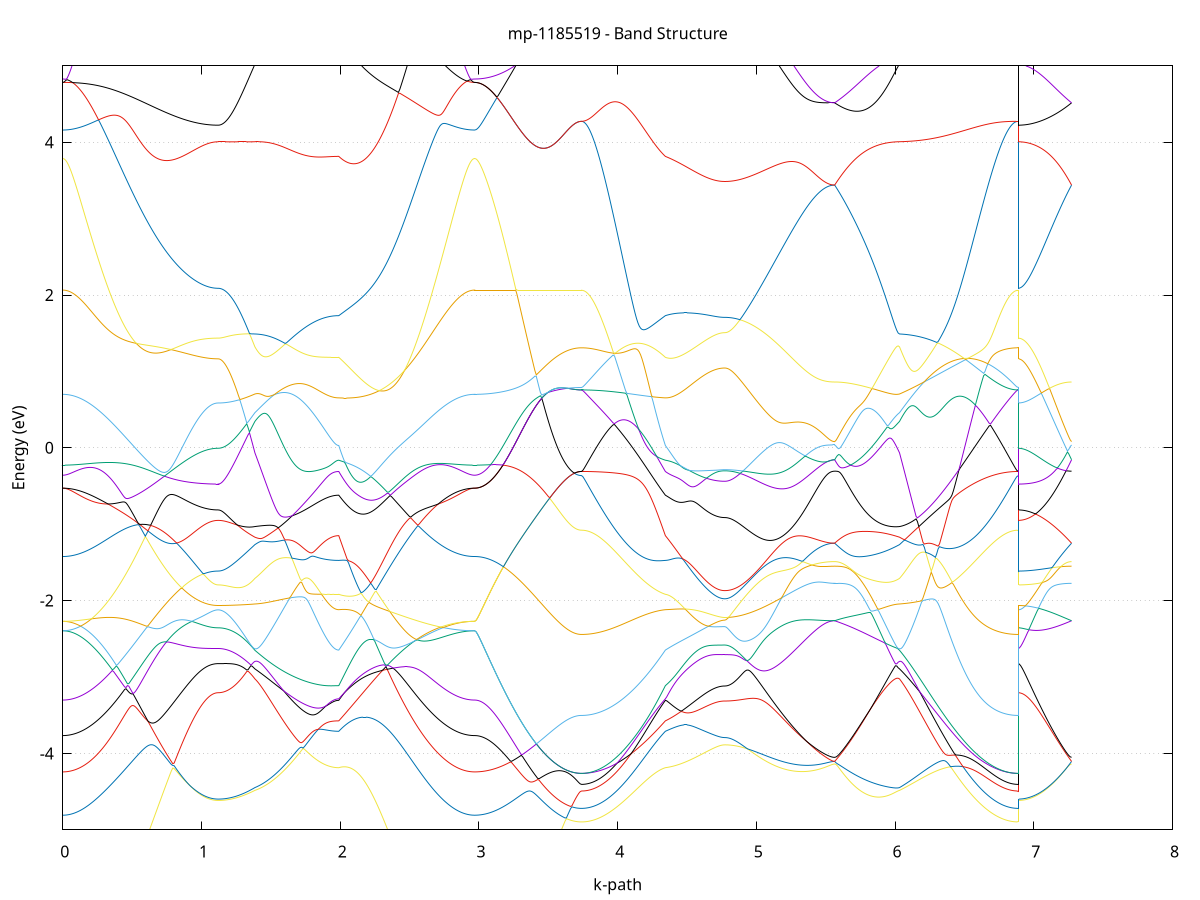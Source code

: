 set title 'mp-1185519 - Band Structure'
set xlabel 'k-path'
set ylabel 'Energy (eV)'
set grid y
set yrange [-5:5]
set terminal png size 800,600
set output 'mp-1185519_bands_gnuplot.png'
plot '-' using 1:2 with lines notitle, '-' using 1:2 with lines notitle, '-' using 1:2 with lines notitle, '-' using 1:2 with lines notitle, '-' using 1:2 with lines notitle, '-' using 1:2 with lines notitle, '-' using 1:2 with lines notitle, '-' using 1:2 with lines notitle, '-' using 1:2 with lines notitle, '-' using 1:2 with lines notitle, '-' using 1:2 with lines notitle, '-' using 1:2 with lines notitle, '-' using 1:2 with lines notitle, '-' using 1:2 with lines notitle, '-' using 1:2 with lines notitle, '-' using 1:2 with lines notitle, '-' using 1:2 with lines notitle, '-' using 1:2 with lines notitle, '-' using 1:2 with lines notitle, '-' using 1:2 with lines notitle, '-' using 1:2 with lines notitle, '-' using 1:2 with lines notitle, '-' using 1:2 with lines notitle, '-' using 1:2 with lines notitle, '-' using 1:2 with lines notitle, '-' using 1:2 with lines notitle, '-' using 1:2 with lines notitle, '-' using 1:2 with lines notitle, '-' using 1:2 with lines notitle, '-' using 1:2 with lines notitle, '-' using 1:2 with lines notitle, '-' using 1:2 with lines notitle, '-' using 1:2 with lines notitle, '-' using 1:2 with lines notitle, '-' using 1:2 with lines notitle, '-' using 1:2 with lines notitle, '-' using 1:2 with lines notitle, '-' using 1:2 with lines notitle, '-' using 1:2 with lines notitle, '-' using 1:2 with lines notitle, '-' using 1:2 with lines notitle, '-' using 1:2 with lines notitle, '-' using 1:2 with lines notitle, '-' using 1:2 with lines notitle, '-' using 1:2 with lines notitle, '-' using 1:2 with lines notitle, '-' using 1:2 with lines notitle, '-' using 1:2 with lines notitle, '-' using 1:2 with lines notitle, '-' using 1:2 with lines notitle, '-' using 1:2 with lines notitle, '-' using 1:2 with lines notitle, '-' using 1:2 with lines notitle, '-' using 1:2 with lines notitle, '-' using 1:2 with lines notitle, '-' using 1:2 with lines notitle, '-' using 1:2 with lines notitle, '-' using 1:2 with lines notitle, '-' using 1:2 with lines notitle, '-' using 1:2 with lines notitle, '-' using 1:2 with lines notitle, '-' using 1:2 with lines notitle, '-' using 1:2 with lines notitle, '-' using 1:2 with lines notitle
0.000000 -42.470947
0.009912 -42.470947
0.019823 -42.471047
0.029735 -42.471047
0.039646 -42.471147
0.049558 -42.471247
0.059469 -42.471347
0.069381 -42.471447
0.079293 -42.471547
0.089204 -42.471747
0.099116 -42.471947
0.109027 -42.472147
0.118939 -42.472347
0.128850 -42.472547
0.138762 -42.472847
0.148674 -42.473147
0.158585 -42.473447
0.168497 -42.473747
0.178408 -42.474047
0.188320 -42.474447
0.198231 -42.474847
0.208143 -42.475247
0.218055 -42.475647
0.227966 -42.476147
0.237878 -42.476647
0.247789 -42.477147
0.257701 -42.477647
0.267612 -42.478247
0.277524 -42.478747
0.287435 -42.479347
0.297347 -42.479947
0.307259 -42.480647
0.317170 -42.481247
0.327082 -42.481947
0.336993 -42.482647
0.346905 -42.483447
0.356816 -42.484147
0.366728 -42.484947
0.376640 -42.485747
0.386551 -42.486547
0.396463 -42.487347
0.406374 -42.488147
0.416286 -42.489047
0.426197 -42.489847
0.436109 -42.490747
0.446021 -42.491647
0.455932 -42.492547
0.465844 -42.493547
0.475755 -42.494447
0.485667 -42.495347
0.495578 -42.496347
0.505490 -42.497347
0.515402 -42.498247
0.525313 -42.499247
0.535225 -42.500247
0.545136 -42.501247
0.555048 -42.502247
0.564959 -42.503247
0.574871 -42.504247
0.584783 -42.505247
0.594694 -42.506247
0.604606 -42.507247
0.614517 -42.508247
0.624429 -42.509247
0.634340 -42.510247
0.644252 -42.511147
0.654164 -42.512147
0.664075 -42.513147
0.673987 -42.514147
0.683898 -42.515047
0.693810 -42.516047
0.703721 -42.516947
0.713633 -42.517947
0.723545 -42.518847
0.733456 -42.519747
0.743368 -42.520647
0.753279 -42.521547
0.763191 -42.522447
0.773102 -42.523247
0.783014 -42.524147
0.792926 -42.524947
0.802837 -42.525747
0.812749 -42.526547
0.822660 -42.527347
0.832572 -42.528047
0.842483 -42.528747
0.852395 -42.529547
0.862306 -42.530247
0.872218 -42.530847
0.882130 -42.531547
0.892041 -42.532147
0.901953 -42.532747
0.911864 -42.533347
0.921776 -42.533847
0.931687 -42.534447
0.941599 -42.534947
0.951511 -42.535447
0.961422 -42.535847
0.971334 -42.536347
0.981245 -42.536747
0.991157 -42.537047
1.001068 -42.537447
1.010980 -42.537747
1.020892 -42.538047
1.030803 -42.538347
1.040715 -42.538547
1.050626 -42.538747
1.060538 -42.538947
1.070449 -42.539147
1.080361 -42.539247
1.090273 -42.539347
1.100184 -42.539447
1.110096 -42.539447
1.120007 -42.539447
1.120007 -42.539447
1.129824 -42.539447
1.139641 -42.539247
1.149458 -42.538947
1.159276 -42.538547
1.169093 -42.538047
1.178910 -42.537347
1.188727 -42.536647
1.198544 -42.535747
1.208361 -42.534747
1.218178 -42.533647
1.227995 -42.532447
1.237812 -42.531147
1.247629 -42.529747
1.257446 -42.528247
1.267263 -42.526647
1.277080 -42.524847
1.286897 -42.523047
1.296714 -42.521147
1.306531 -42.519147
1.316349 -42.516947
1.326166 -42.514747
1.335983 -42.512447
1.345800 -42.510047
1.355617 -42.507547
1.365434 -42.505047
1.375251 -42.502347
1.385068 -42.499647
1.385068 -42.499647
1.394978 -42.497647
1.404889 -42.495647
1.414799 -42.493547
1.424710 -42.491447
1.434620 -42.489247
1.444531 -42.487047
1.454441 -42.484847
1.464352 -42.482547
1.474262 -42.480247
1.484173 -42.477947
1.494083 -42.475547
1.503994 -42.473147
1.513904 -42.470747
1.523815 -42.468247
1.533725 -42.465847
1.543635 -42.463347
1.553546 -42.460847
1.563456 -42.458347
1.573367 -42.455847
1.583277 -42.453347
1.593188 -42.450847
1.603098 -42.448347
1.613009 -42.445847
1.622919 -42.443347
1.632830 -42.440847
1.642740 -42.438347
1.652651 -42.435947
1.662561 -42.433547
1.672472 -42.431147
1.682382 -42.428747
1.692292 -42.426447
1.702203 -42.424147
1.712113 -42.421847
1.722024 -42.419647
1.731934 -42.417447
1.741845 -42.415347
1.751755 -42.413347
1.761666 -42.411347
1.771576 -42.409347
1.781487 -42.407447
1.791397 -42.405647
1.801308 -42.403947
1.811218 -42.402247
1.821129 -42.400647
1.831039 -42.399147
1.840949 -42.397747
1.850860 -42.396347
1.860770 -42.395147
1.870681 -42.393947
1.880591 -42.392847
1.890502 -42.391847
1.900412 -42.390947
1.910323 -42.390047
1.920233 -42.389347
1.930144 -42.388747
1.940054 -42.388247
1.949965 -42.387747
1.959875 -42.387447
1.969786 -42.387147
1.979696 -42.387047
1.989606 -42.386947
1.989606 -42.386947
1.999600 -42.388947
2.009594 -42.390947
2.019588 -42.392947
2.029582 -42.394947
2.039575 -42.396947
2.049569 -42.398947
2.059563 -42.400847
2.069557 -42.402847
2.079551 -42.404847
2.089544 -42.406747
2.099538 -42.408747
2.109532 -42.410647
2.119526 -42.412547
2.129519 -42.414447
2.139513 -42.416347
2.149507 -42.418247
2.159501 -42.420047
2.169495 -42.421847
2.179488 -42.423747
2.189482 -42.425547
2.199476 -42.427247
2.209470 -42.429047
2.219464 -42.430747
2.229457 -42.432447
2.239451 -42.434147
2.249445 -42.435747
2.259439 -42.437347
2.269432 -42.438947
2.279426 -42.440547
2.289420 -42.442047
2.299414 -42.443547
2.309408 -42.445047
2.319401 -42.446447
2.329395 -42.447847
2.339389 -42.449247
2.349383 -42.450547
2.359377 -42.451847
2.369370 -42.453047
2.379364 -42.454347
2.389358 -42.455547
2.399352 -42.456647
2.409345 -42.457747
2.419339 -42.458847
2.429333 -42.459847
2.439327 -42.460847
2.449321 -42.461847
2.459314 -42.462747
2.469308 -42.463647
2.479302 -42.464447
2.489296 -42.465247
2.499290 -42.466047
2.509283 -42.466747
2.519277 -42.467447
2.529271 -42.468047
2.539265 -42.468647
2.549258 -42.469247
2.559252 -42.469747
2.569246 -42.470247
2.579240 -42.470747
2.589234 -42.471147
2.599227 -42.471547
2.609221 -42.471847
2.619215 -42.472147
2.629209 -42.472447
2.639203 -42.472647
2.649196 -42.472847
2.659190 -42.473047
2.669184 -42.473247
2.679178 -42.473347
2.689171 -42.473447
2.699165 -42.473447
2.709159 -42.473447
2.719153 -42.473447
2.729147 -42.473447
2.739140 -42.473447
2.749134 -42.473347
2.759128 -42.473247
2.769122 -42.473247
2.779116 -42.473047
2.789109 -42.472947
2.799103 -42.472847
2.809097 -42.472647
2.819091 -42.472547
2.829084 -42.472447
2.839078 -42.472247
2.849072 -42.472047
2.859066 -42.471947
2.869060 -42.471747
2.879053 -42.471647
2.889047 -42.471547
2.899041 -42.471447
2.909035 -42.471247
2.919029 -42.471147
2.929022 -42.471147
2.939016 -42.471047
2.949010 -42.471047
2.959004 -42.470947
2.968997 -42.470947
2.968997 -42.470947
2.978876 -42.470947
2.988755 -42.470847
2.998634 -42.470647
3.008513 -42.470347
3.018391 -42.469947
3.028270 -42.469547
3.038149 -42.469047
3.048028 -42.468447
3.057907 -42.467747
3.067785 -42.467047
3.077664 -42.466147
3.087543 -42.465247
3.097422 -42.464247
3.107300 -42.463247
3.117179 -42.462047
3.127058 -42.460847
3.136937 -42.459547
3.146816 -42.458247
3.156694 -42.456847
3.166573 -42.455247
3.176452 -42.453747
3.186331 -42.452047
3.196209 -42.450347
3.206088 -42.448547
3.215967 -42.446747
3.225846 -42.444747
3.235725 -42.442847
3.245603 -42.440747
3.255482 -42.438647
3.265361 -42.436447
3.275240 -42.434147
3.285119 -42.431847
3.294997 -42.429547
3.304876 -42.427047
3.314755 -42.424647
3.324634 -42.422047
3.334512 -42.419447
3.344391 -42.416847
3.354270 -42.414147
3.364149 -42.411447
3.374028 -42.408647
3.383906 -42.405847
3.393785 -42.406147
3.403664 -42.407247
3.413543 -42.408347
3.423421 -42.409447
3.433300 -42.410447
3.443179 -42.411447
3.453058 -42.412447
3.462937 -42.413447
3.472815 -42.414347
3.482694 -42.415247
3.492573 -42.416147
3.502452 -42.416947
3.512331 -42.417847
3.522209 -42.418547
3.532088 -42.419347
3.541967 -42.420047
3.551846 -42.420747
3.561724 -42.421447
3.571603 -42.422047
3.581482 -42.422647
3.591361 -42.423247
3.601240 -42.423747
3.611118 -42.424247
3.620997 -42.424747
3.630876 -42.425147
3.640755 -42.425547
3.650634 -42.425947
3.660512 -42.426247
3.670391 -42.426547
3.680270 -42.426747
3.690149 -42.426947
3.700027 -42.427147
3.709906 -42.427247
3.719785 -42.427347
3.729664 -42.427447
3.739543 -42.427447
3.739543 -42.427447
3.749453 -42.427447
3.759364 -42.427347
3.769274 -42.427147
3.779184 -42.426947
3.789095 -42.426747
3.799005 -42.426347
3.808916 -42.426047
3.818826 -42.425547
3.828737 -42.425147
3.838647 -42.424547
3.848558 -42.423947
3.858468 -42.423247
3.868379 -42.422547
3.878289 -42.421847
3.888200 -42.420947
3.898110 -42.420147
3.908021 -42.419147
3.917931 -42.418147
3.927841 -42.417147
3.937752 -42.416047
3.947662 -42.414947
3.957573 -42.413747
3.967483 -42.412447
3.977394 -42.411147
3.987304 -42.409847
3.997215 -42.408447
4.007125 -42.406947
4.017036 -42.405447
4.026946 -42.403947
4.036857 -42.402347
4.046767 -42.400747
4.056678 -42.399047
4.066588 -42.397347
4.076498 -42.395547
4.086409 -42.393747
4.096319 -42.391947
4.106230 -42.390047
4.116140 -42.388147
4.126051 -42.386147
4.135961 -42.384147
4.145872 -42.382147
4.155782 -42.380047
4.165693 -42.377947
4.175603 -42.375847
4.185514 -42.373647
4.195424 -42.371447
4.205335 -42.369247
4.215245 -42.366947
4.225156 -42.364747
4.235066 -42.365847
4.244976 -42.367747
4.254887 -42.369547
4.264797 -42.371447
4.274708 -42.373347
4.284618 -42.375247
4.294529 -42.377247
4.304439 -42.379147
4.314350 -42.381147
4.324260 -42.383047
4.334171 -42.385047
4.344081 -42.386947
4.344081 -42.386947
4.354045 -42.387847
4.364009 -42.388847
4.373972 -42.389947
4.383936 -42.391047
4.393900 -42.392147
4.403864 -42.393347
4.413828 -42.394647
4.423791 -42.395947
4.433755 -42.397247
4.443719 -42.398547
4.453683 -42.399947
4.463647 -42.401247
4.473610 -42.402647
4.483574 -42.404047
4.493538 -42.405347
4.503502 -42.406747
4.513466 -42.408047
4.523429 -42.409347
4.533393 -42.410647
4.543357 -42.411847
4.553321 -42.413047
4.563285 -42.414247
4.573248 -42.415447
4.583212 -42.416547
4.593176 -42.417547
4.603140 -42.418647
4.613104 -42.419547
4.623067 -42.420447
4.633031 -42.421347
4.642995 -42.422147
4.652959 -42.422947
4.662923 -42.423647
4.672886 -42.424247
4.682850 -42.424847
4.692814 -42.425447
4.702778 -42.425847
4.712741 -42.426347
4.722705 -42.426647
4.732669 -42.426947
4.742633 -42.427147
4.752597 -42.427347
4.762560 -42.427447
4.772524 -42.427447
4.772524 -42.427447
4.782424 -42.427447
4.792323 -42.427647
4.802223 -42.427847
4.812123 -42.428247
4.822022 -42.428647
4.831922 -42.429147
4.841821 -42.429747
4.851721 -42.430447
4.861620 -42.431247
4.871520 -42.432147
4.881419 -42.433147
4.891319 -42.434247
4.901219 -42.435347
4.911118 -42.436647
4.921018 -42.437947
4.930917 -42.439347
4.940817 -42.440847
4.950716 -42.442347
4.960616 -42.443947
4.970515 -42.445647
4.980415 -42.447347
4.990315 -42.449147
5.000214 -42.451047
5.010114 -42.452947
5.020013 -42.454947
5.029913 -42.456847
5.039812 -42.458947
5.049712 -42.460947
5.059611 -42.463047
5.069511 -42.465147
5.079411 -42.467347
5.089310 -42.469447
5.099210 -42.471647
5.109109 -42.473847
5.119009 -42.476047
5.128908 -42.478247
5.138808 -42.480347
5.148708 -42.482547
5.158607 -42.484747
5.168507 -42.486847
5.178406 -42.489047
5.188306 -42.491147
5.198205 -42.493247
5.208105 -42.495247
5.218004 -42.497347
5.227904 -42.499347
5.237804 -42.501347
5.247703 -42.503247
5.257603 -42.505147
5.267502 -42.507047
5.277402 -42.508847
5.287301 -42.510647
5.297201 -42.512347
5.307100 -42.514047
5.317000 -42.515647
5.326900 -42.517247
5.336799 -42.518847
5.346699 -42.520247
5.356598 -42.521747
5.366498 -42.523047
5.376397 -42.524347
5.386297 -42.525647
5.396196 -42.526747
5.406096 -42.527947
5.415996 -42.528947
5.425895 -42.529947
5.435795 -42.530947
5.445694 -42.531747
5.455594 -42.532547
5.465493 -42.533247
5.475393 -42.533947
5.485293 -42.534547
5.495192 -42.535047
5.505092 -42.535547
5.514991 -42.535947
5.524891 -42.536247
5.534790 -42.536447
5.544690 -42.536647
5.554589 -42.536747
5.564489 -42.536847
5.564489 -42.536847
5.574439 -42.536747
5.584389 -42.536747
5.594339 -42.536747
5.604289 -42.536647
5.614239 -42.536547
5.624188 -42.536447
5.634138 -42.536347
5.644088 -42.536147
5.654038 -42.535947
5.663988 -42.535747
5.673938 -42.535447
5.683888 -42.535147
5.693838 -42.534847
5.703788 -42.534447
5.713737 -42.534047
5.723687 -42.533647
5.733637 -42.533147
5.743587 -42.532647
5.753537 -42.532047
5.763487 -42.531447
5.773437 -42.530847
5.783387 -42.530147
5.793337 -42.529347
5.803287 -42.528647
5.813237 -42.527747
5.823186 -42.526947
5.833136 -42.526047
5.843086 -42.525047
5.853036 -42.524047
5.862986 -42.523047
5.872936 -42.521947
5.882886 -42.520847
5.892836 -42.519647
5.902786 -42.518447
5.912735 -42.517147
5.922685 -42.515847
5.932635 -42.514547
5.942585 -42.513147
5.952535 -42.511747
5.962485 -42.510347
5.972435 -42.508947
5.982385 -42.507447
5.992335 -42.505947
6.002285 -42.504347
6.012234 -42.502847
6.022184 -42.501247
6.032134 -42.499647
6.032134 -42.499647
6.042076 -42.496847
6.052017 -42.493947
6.061958 -42.490947
6.071899 -42.487947
6.081840 -42.484847
6.091782 -42.481747
6.101723 -42.478547
6.111664 -42.475247
6.121605 -42.471947
6.131547 -42.468647
6.141488 -42.465247
6.151429 -42.461847
6.161370 -42.458447
6.171312 -42.454947
6.181253 -42.451447
6.191194 -42.447947
6.201135 -42.444447
6.211077 -42.440947
6.221018 -42.437347
6.230959 -42.433847
6.240900 -42.430347
6.250842 -42.426847
6.260783 -42.424447
6.270724 -42.424647
6.280665 -42.424847
6.290607 -42.425047
6.300548 -42.425147
6.310489 -42.425347
6.320430 -42.425547
6.330371 -42.425647
6.340313 -42.425747
6.350254 -42.425947
6.360195 -42.426047
6.370136 -42.426147
6.380078 -42.426247
6.390019 -42.426347
6.399960 -42.426447
6.409901 -42.426547
6.419843 -42.426647
6.429784 -42.426647
6.439725 -42.426747
6.449666 -42.426847
6.459608 -42.426847
6.469549 -42.426947
6.479490 -42.426947
6.489431 -42.427047
6.499373 -42.427047
6.509314 -42.427147
6.519255 -42.427147
6.529196 -42.427247
6.539137 -42.427247
6.549079 -42.427247
6.559020 -42.427247
6.568961 -42.427347
6.578902 -42.427347
6.588844 -42.427347
6.598785 -42.427347
6.608726 -42.427347
6.618667 -42.427347
6.628609 -42.427447
6.638550 -42.427447
6.648491 -42.427447
6.658432 -42.427447
6.668374 -42.427447
6.678315 -42.427447
6.688256 -42.427447
6.698197 -42.427447
6.708139 -42.427447
6.718080 -42.427447
6.728021 -42.427447
6.737962 -42.427447
6.747904 -42.427447
6.757845 -42.427447
6.767786 -42.427447
6.777727 -42.427447
6.787668 -42.427447
6.797610 -42.427447
6.807551 -42.427447
6.817492 -42.427447
6.827433 -42.427447
6.837375 -42.427447
6.847316 -42.427447
6.857257 -42.427447
6.867198 -42.427447
6.877140 -42.427447
6.887081 -42.427447
6.887081 -42.539447
6.896960 -42.539447
6.906838 -42.539447
6.916717 -42.539447
6.926596 -42.539447
6.936475 -42.539347
6.946354 -42.539347
6.956232 -42.539247
6.966111 -42.539247
6.975990 -42.539147
6.985869 -42.539047
6.995747 -42.538947
7.005626 -42.538947
7.015505 -42.538847
7.025384 -42.538747
7.035263 -42.538647
7.045141 -42.538547
7.055020 -42.538447
7.064899 -42.538347
7.074778 -42.538247
7.084657 -42.538047
7.094535 -42.537947
7.104414 -42.537847
7.114293 -42.537747
7.124172 -42.537647
7.134050 -42.537547
7.143929 -42.537447
7.153808 -42.537347
7.163687 -42.537347
7.173566 -42.537247
7.183444 -42.537147
7.193323 -42.537047
7.203202 -42.537047
7.213081 -42.536947
7.222960 -42.536947
7.232838 -42.536847
7.242717 -42.536847
7.252596 -42.536847
7.262475 -42.536847
7.272353 -42.536847
e
0.000000 -42.366747
0.009912 -42.366647
0.019823 -42.366647
0.029735 -42.366547
0.039646 -42.366447
0.049558 -42.366347
0.059469 -42.366147
0.069381 -42.365947
0.079293 -42.365747
0.089204 -42.365447
0.099116 -42.365147
0.109027 -42.364747
0.118939 -42.364447
0.128850 -42.364047
0.138762 -42.363547
0.148674 -42.363047
0.158585 -42.362547
0.168497 -42.362047
0.178408 -42.361447
0.188320 -42.360747
0.198231 -42.360147
0.208143 -42.359447
0.218055 -42.358647
0.227966 -42.357947
0.237878 -42.357047
0.247789 -42.356247
0.257701 -42.355347
0.267612 -42.354347
0.277524 -42.353347
0.287435 -42.352347
0.297347 -42.351347
0.307259 -42.350247
0.317170 -42.349047
0.327082 -42.347847
0.336993 -42.346647
0.346905 -42.345347
0.356816 -42.344047
0.366728 -42.342747
0.376640 -42.341347
0.386551 -42.339947
0.396463 -42.338447
0.406374 -42.336947
0.416286 -42.335447
0.426197 -42.333847
0.436109 -42.332247
0.446021 -42.330547
0.455932 -42.328847
0.465844 -42.327147
0.475755 -42.325347
0.485667 -42.323547
0.495578 -42.321747
0.505490 -42.319947
0.515402 -42.318047
0.525313 -42.316047
0.535225 -42.314147
0.545136 -42.312147
0.555048 -42.310147
0.564959 -42.308047
0.574871 -42.306047
0.584783 -42.303947
0.594694 -42.303547
0.604606 -42.305247
0.614517 -42.306947
0.624429 -42.308647
0.634340 -42.310347
0.644252 -42.312047
0.654164 -42.313647
0.664075 -42.315247
0.673987 -42.316847
0.683898 -42.318447
0.693810 -42.319947
0.703721 -42.321447
0.713633 -42.322947
0.723545 -42.324447
0.733456 -42.325847
0.743368 -42.327447
0.753279 -42.331147
0.763191 -42.334747
0.773102 -42.338347
0.783014 -42.341947
0.792926 -42.345447
0.802837 -42.348847
0.812749 -42.352247
0.822660 -42.355547
0.832572 -42.358847
0.842483 -42.361947
0.852395 -42.365047
0.862306 -42.368147
0.872218 -42.371047
0.882130 -42.373847
0.892041 -42.376647
0.901953 -42.379247
0.911864 -42.381847
0.921776 -42.384247
0.931687 -42.386647
0.941599 -42.388847
0.951511 -42.391047
0.961422 -42.393047
0.971334 -42.394947
0.981245 -42.396747
0.991157 -42.398447
1.001068 -42.399947
1.010980 -42.401447
1.020892 -42.402747
1.030803 -42.403947
1.040715 -42.405047
1.050626 -42.405947
1.060538 -42.406847
1.070449 -42.407547
1.080361 -42.408047
1.090273 -42.408547
1.100184 -42.408847
1.110096 -42.409047
1.120007 -42.409147
1.120007 -42.409147
1.129824 -42.409147
1.139641 -42.409147
1.149458 -42.409247
1.159276 -42.409447
1.169093 -42.409547
1.178910 -42.409747
1.188727 -42.409947
1.198544 -42.410247
1.208361 -42.410547
1.218178 -42.410847
1.227995 -42.411147
1.237812 -42.411447
1.247629 -42.411847
1.257446 -42.412147
1.267263 -42.412547
1.277080 -42.412947
1.286897 -42.413347
1.296714 -42.413747
1.306531 -42.414147
1.316349 -42.414647
1.326166 -42.415047
1.335983 -42.415447
1.345800 -42.415847
1.355617 -42.416247
1.365434 -42.416647
1.375251 -42.417047
1.385068 -42.417547
1.385068 -42.417547
1.394978 -42.417747
1.404889 -42.417947
1.414799 -42.418047
1.424710 -42.418147
1.434620 -42.418147
1.444531 -42.418047
1.454441 -42.417947
1.464352 -42.417747
1.474262 -42.417447
1.484173 -42.417147
1.494083 -42.416747
1.503994 -42.416247
1.513904 -42.415747
1.523815 -42.415147
1.533725 -42.414547
1.543635 -42.413847
1.553546 -42.413047
1.563456 -42.412247
1.573367 -42.411347
1.583277 -42.410447
1.593188 -42.409447
1.603098 -42.408347
1.613009 -42.407247
1.622919 -42.406047
1.632830 -42.404847
1.642740 -42.403547
1.652651 -42.402147
1.662561 -42.400747
1.672472 -42.399347
1.682382 -42.397847
1.692292 -42.396247
1.702203 -42.394647
1.712113 -42.392947
1.722024 -42.391247
1.731934 -42.389547
1.741845 -42.387747
1.751755 -42.385847
1.761666 -42.383947
1.771576 -42.382047
1.781487 -42.380047
1.791397 -42.378047
1.801308 -42.376047
1.811218 -42.373947
1.821129 -42.371747
1.831039 -42.369647
1.840949 -42.367447
1.850860 -42.365247
1.860770 -42.362947
1.870681 -42.360747
1.880591 -42.358447
1.890502 -42.356147
1.900412 -42.353747
1.910323 -42.351447
1.920233 -42.349147
1.930144 -42.346747
1.940054 -42.344447
1.949965 -42.342147
1.959875 -42.340047
1.969786 -42.338047
1.979696 -42.336447
1.989606 -42.335847
1.989606 -42.335847
1.999600 -42.333347
2.009594 -42.330747
2.019588 -42.328247
2.029582 -42.325747
2.039575 -42.323247
2.049569 -42.320747
2.059563 -42.318147
2.069557 -42.315647
2.079551 -42.313147
2.089544 -42.310647
2.099538 -42.308147
2.109532 -42.306547
2.119526 -42.305347
2.129519 -42.304147
2.139513 -42.303147
2.149507 -42.302047
2.159501 -42.301047
2.169495 -42.300147
2.179488 -42.299247
2.189482 -42.298347
2.199476 -42.297447
2.209470 -42.296647
2.219464 -42.295847
2.229457 -42.294947
2.239451 -42.294147
2.249445 -42.293347
2.259439 -42.292547
2.269432 -42.291647
2.279426 -42.290847
2.289420 -42.289947
2.299414 -42.289147
2.309408 -42.288247
2.319401 -42.287347
2.329395 -42.286447
2.339389 -42.285547
2.349383 -42.284547
2.359377 -42.283647
2.369370 -42.282647
2.379364 -42.281647
2.389358 -42.280547
2.399352 -42.279547
2.409345 -42.278447
2.419339 -42.280847
2.429333 -42.283647
2.439327 -42.286447
2.449321 -42.289147
2.459314 -42.291847
2.469308 -42.294547
2.479302 -42.297247
2.489296 -42.299847
2.499290 -42.302347
2.509283 -42.304947
2.519277 -42.307347
2.529271 -42.309847
2.539265 -42.312247
2.549258 -42.314647
2.559252 -42.316947
2.569246 -42.319247
2.579240 -42.321447
2.589234 -42.323647
2.599227 -42.325747
2.609221 -42.327847
2.619215 -42.329947
2.629209 -42.331947
2.639203 -42.333847
2.649196 -42.335747
2.659190 -42.337647
2.669184 -42.339447
2.679178 -42.341147
2.689171 -42.342847
2.699165 -42.344447
2.709159 -42.346047
2.719153 -42.347547
2.729147 -42.349047
2.739140 -42.350447
2.749134 -42.351847
2.759128 -42.353147
2.769122 -42.354347
2.779116 -42.355547
2.789109 -42.356747
2.799103 -42.357747
2.809097 -42.358747
2.819091 -42.359747
2.829084 -42.360647
2.839078 -42.361447
2.849072 -42.362247
2.859066 -42.362947
2.869060 -42.363647
2.879053 -42.364147
2.889047 -42.364747
2.899041 -42.365147
2.909035 -42.365547
2.919029 -42.365947
2.929022 -42.366247
2.939016 -42.366447
2.949010 -42.366547
2.959004 -42.366647
2.968997 -42.366747
2.968997 -42.366747
2.978876 -42.366747
2.988755 -42.366847
2.998634 -42.367047
3.008513 -42.367247
3.018391 -42.367547
3.028270 -42.367947
3.038149 -42.368447
3.048028 -42.368947
3.057907 -42.369547
3.067785 -42.370147
3.077664 -42.370847
3.087543 -42.371547
3.097422 -42.372347
3.107300 -42.373147
3.117179 -42.374047
3.127058 -42.374947
3.136937 -42.375947
3.146816 -42.376947
3.156694 -42.377947
3.166573 -42.379047
3.176452 -42.380147
3.186331 -42.381247
3.196209 -42.382347
3.206088 -42.383547
3.215967 -42.384747
3.225846 -42.385947
3.235725 -42.387147
3.245603 -42.388347
3.255482 -42.389547
3.265361 -42.390747
3.275240 -42.391947
3.285119 -42.393247
3.294997 -42.394447
3.304876 -42.395647
3.314755 -42.396847
3.324634 -42.398047
3.334512 -42.399247
3.344391 -42.400447
3.354270 -42.401647
3.364149 -42.402747
3.374028 -42.403947
3.383906 -42.405047
3.393785 -42.406147
3.403664 -42.407247
3.413543 -42.408347
3.423421 -42.409447
3.433300 -42.410447
3.443179 -42.411447
3.453058 -42.412447
3.462937 -42.413447
3.472815 -42.414347
3.482694 -42.415247
3.492573 -42.416147
3.502452 -42.416947
3.512331 -42.417847
3.522209 -42.418547
3.532088 -42.419347
3.541967 -42.420047
3.551846 -42.420747
3.561724 -42.421447
3.571603 -42.422047
3.581482 -42.422647
3.591361 -42.423247
3.601240 -42.423747
3.611118 -42.424247
3.620997 -42.424747
3.630876 -42.425147
3.640755 -42.425547
3.650634 -42.425947
3.660512 -42.426247
3.670391 -42.426547
3.680270 -42.426747
3.690149 -42.426947
3.700027 -42.427147
3.709906 -42.427247
3.719785 -42.427347
3.729664 -42.427447
3.739543 -42.427447
3.739543 -42.427447
3.749453 -42.427347
3.759364 -42.427247
3.769274 -42.427147
3.779184 -42.426847
3.789095 -42.426547
3.799005 -42.426247
3.808916 -42.425747
3.818826 -42.425247
3.828737 -42.424747
3.838647 -42.424047
3.848558 -42.423347
3.858468 -42.422547
3.868379 -42.421747
3.878289 -42.420847
3.888200 -42.419847
3.898110 -42.418847
3.908021 -42.417747
3.917931 -42.416647
3.927841 -42.415447
3.937752 -42.414147
3.947662 -42.412747
3.957573 -42.411347
3.967483 -42.409947
3.977394 -42.408447
3.987304 -42.406847
3.997215 -42.405247
4.007125 -42.403547
4.017036 -42.401747
4.026946 -42.400047
4.036857 -42.398147
4.046767 -42.396247
4.056678 -42.394347
4.066588 -42.392347
4.076498 -42.390247
4.086409 -42.388247
4.096319 -42.386047
4.106230 -42.383947
4.116140 -42.381747
4.126051 -42.379447
4.135961 -42.377147
4.145872 -42.374847
4.155782 -42.372547
4.165693 -42.370147
4.175603 -42.367747
4.185514 -42.365347
4.195424 -42.362947
4.205335 -42.360447
4.215245 -42.362247
4.225156 -42.364047
4.235066 -42.362447
4.244976 -42.360047
4.254887 -42.357747
4.264797 -42.355347
4.274708 -42.352947
4.284618 -42.350547
4.294529 -42.348147
4.304439 -42.345647
4.314350 -42.343247
4.324260 -42.340747
4.334171 -42.338347
4.344081 -42.335847
4.344081 -42.335847
4.354045 -42.334747
4.364009 -42.333547
4.373972 -42.332447
4.383936 -42.331247
4.393900 -42.330047
4.403864 -42.328847
4.413828 -42.327547
4.423791 -42.326247
4.433755 -42.325047
4.443719 -42.323647
4.453683 -42.322347
4.463647 -42.321047
4.473610 -42.319647
4.483574 -42.318347
4.493538 -42.316947
4.503502 -42.315547
4.513466 -42.314147
4.523429 -42.312747
4.533393 -42.311447
4.543357 -42.310047
4.553321 -42.308647
4.563285 -42.307247
4.573248 -42.305847
4.583212 -42.304547
4.593176 -42.303247
4.603140 -42.301847
4.613104 -42.300647
4.623067 -42.299347
4.633031 -42.298147
4.642995 -42.296947
4.652959 -42.295947
4.662923 -42.295247
4.672886 -42.294547
4.682850 -42.293947
4.692814 -42.293347
4.702778 -42.292847
4.712741 -42.292447
4.722705 -42.292047
4.732669 -42.291747
4.742633 -42.291447
4.752597 -42.291247
4.762560 -42.291147
4.772524 -42.291147
4.772524 -42.291147
4.782424 -42.291147
4.792323 -42.291347
4.802223 -42.291547
4.812123 -42.291947
4.822022 -42.292347
4.831922 -42.292847
4.841821 -42.294347
4.851721 -42.295947
4.861620 -42.297747
4.871520 -42.299647
4.881419 -42.301647
4.891319 -42.303747
4.901219 -42.305947
4.911118 -42.308247
4.921018 -42.310547
4.930917 -42.312947
4.940817 -42.315347
4.950716 -42.317747
4.960616 -42.320247
4.970515 -42.322647
4.980415 -42.325147
4.990315 -42.327647
5.000214 -42.330147
5.010114 -42.332647
5.020013 -42.335147
5.029913 -42.337547
5.039812 -42.340047
5.049712 -42.342447
5.059611 -42.344947
5.069511 -42.347347
5.079411 -42.349647
5.089310 -42.352047
5.099210 -42.354347
5.109109 -42.356647
5.119009 -42.358947
5.128908 -42.361147
5.138808 -42.363347
5.148708 -42.365547
5.158607 -42.367647
5.168507 -42.369747
5.178406 -42.371847
5.188306 -42.373847
5.198205 -42.375747
5.208105 -42.377747
5.218004 -42.379547
5.227904 -42.381447
5.237804 -42.383247
5.247703 -42.384947
5.257603 -42.386647
5.267502 -42.388347
5.277402 -42.389947
5.287301 -42.391447
5.297201 -42.392947
5.307100 -42.394447
5.317000 -42.395847
5.326900 -42.397247
5.336799 -42.398547
5.346699 -42.399747
5.356598 -42.400947
5.366498 -42.402047
5.376397 -42.403147
5.386297 -42.404247
5.396196 -42.405147
5.406096 -42.406147
5.415996 -42.406947
5.425895 -42.407847
5.435795 -42.408547
5.445694 -42.409247
5.455594 -42.409947
5.465493 -42.410547
5.475393 -42.411047
5.485293 -42.411547
5.495192 -42.411947
5.505092 -42.412347
5.514991 -42.412647
5.524891 -42.412847
5.534790 -42.413047
5.544690 -42.413247
5.554589 -42.413347
5.564489 -42.413347
5.564489 -42.413347
5.574439 -42.413347
5.584389 -42.413247
5.594339 -42.413247
5.604289 -42.413147
5.614239 -42.413047
5.624188 -42.412947
5.634138 -42.412847
5.644088 -42.412647
5.654038 -42.412547
5.663988 -42.412447
5.673938 -42.412247
5.683888 -42.412147
5.693838 -42.411947
5.703788 -42.411847
5.713737 -42.411747
5.723687 -42.411647
5.733637 -42.411547
5.743587 -42.411547
5.753537 -42.411447
5.763487 -42.411447
5.773437 -42.411447
5.783387 -42.411447
5.793337 -42.411547
5.803287 -42.411647
5.813237 -42.411647
5.823186 -42.411847
5.833136 -42.411947
5.843086 -42.412147
5.853036 -42.412347
5.862986 -42.412547
5.872936 -42.412747
5.882886 -42.413047
5.892836 -42.413347
5.902786 -42.413647
5.912735 -42.413947
5.922685 -42.414247
5.932635 -42.414547
5.942585 -42.414847
5.952535 -42.415147
5.962485 -42.415447
5.972435 -42.415847
5.982385 -42.416147
5.992335 -42.416447
6.002285 -42.416747
6.012234 -42.416947
6.022184 -42.417247
6.032134 -42.417547
6.032134 -42.417547
6.042076 -42.417947
6.052017 -42.418247
6.061958 -42.418647
6.071899 -42.419047
6.081840 -42.419447
6.091782 -42.419747
6.101723 -42.420147
6.111664 -42.420447
6.121605 -42.420847
6.131547 -42.421147
6.141488 -42.421447
6.151429 -42.421747
6.161370 -42.422047
6.171312 -42.422347
6.181253 -42.422647
6.191194 -42.422947
6.201135 -42.423147
6.211077 -42.423447
6.221018 -42.423647
6.230959 -42.423847
6.240900 -42.424047
6.250842 -42.424247
6.260783 -42.423347
6.270724 -42.419847
6.280665 -42.416447
6.290607 -42.412947
6.300548 -42.409547
6.310489 -42.406247
6.320430 -42.402947
6.330371 -42.399647
6.340313 -42.396347
6.350254 -42.393247
6.360195 -42.390047
6.370136 -42.387047
6.380078 -42.383947
6.390019 -42.381047
6.399960 -42.378147
6.409901 -42.375247
6.419843 -42.372547
6.429784 -42.369847
6.439725 -42.367147
6.449666 -42.364647
6.459608 -42.362147
6.469549 -42.359747
6.479490 -42.357347
6.489431 -42.355147
6.499373 -42.352947
6.509314 -42.350747
6.519255 -42.349747
6.529196 -42.353447
6.539137 -42.357147
6.549079 -42.360647
6.559020 -42.364247
6.568961 -42.367647
6.578902 -42.371047
6.588844 -42.374347
6.598785 -42.377647
6.608726 -42.380747
6.618667 -42.383847
6.628609 -42.386847
6.638550 -42.389747
6.648491 -42.392547
6.658432 -42.395347
6.668374 -42.397947
6.678315 -42.400447
6.688256 -42.402947
6.698197 -42.405247
6.708139 -42.407447
6.718080 -42.409547
6.728021 -42.411547
6.737962 -42.413447
6.747904 -42.415247
6.757845 -42.416847
6.767786 -42.418447
6.777727 -42.419847
6.787668 -42.421147
6.797610 -42.422347
6.807551 -42.423447
6.817492 -42.424347
6.827433 -42.425147
6.837375 -42.425847
6.847316 -42.426447
6.857257 -42.426847
6.867198 -42.427147
6.877140 -42.427347
6.887081 -42.427447
6.887081 -42.409147
6.896960 -42.409147
6.906838 -42.409147
6.916717 -42.409147
6.926596 -42.409247
6.936475 -42.409247
6.946354 -42.409347
6.956232 -42.409447
6.966111 -42.409547
6.975990 -42.409647
6.985869 -42.409747
6.995747 -42.409847
7.005626 -42.410047
7.015505 -42.410147
7.025384 -42.410347
7.035263 -42.410447
7.045141 -42.410647
7.055020 -42.410747
7.064899 -42.410947
7.074778 -42.411147
7.084657 -42.411347
7.094535 -42.411447
7.104414 -42.411647
7.114293 -42.411847
7.124172 -42.411947
7.134050 -42.412147
7.143929 -42.412247
7.153808 -42.412447
7.163687 -42.412547
7.173566 -42.412647
7.183444 -42.412847
7.193323 -42.412947
7.203202 -42.413047
7.213081 -42.413147
7.222960 -42.413147
7.232838 -42.413247
7.242717 -42.413247
7.252596 -42.413347
7.262475 -42.413347
7.272353 -42.413347
e
0.000000 -42.366747
0.009912 -42.366647
0.019823 -42.366447
0.029735 -42.366147
0.039646 -42.365647
0.049558 -42.365047
0.059469 -42.364347
0.069381 -42.363447
0.079293 -42.362447
0.089204 -42.361347
0.099116 -42.360047
0.109027 -42.358647
0.118939 -42.357147
0.128850 -42.355447
0.138762 -42.353747
0.148674 -42.351847
0.158585 -42.349747
0.168497 -42.347647
0.178408 -42.345347
0.188320 -42.342947
0.198231 -42.340447
0.208143 -42.337847
0.218055 -42.335147
0.227966 -42.332247
0.237878 -42.329347
0.247789 -42.326247
0.257701 -42.323147
0.267612 -42.319847
0.277524 -42.316447
0.287435 -42.313047
0.297347 -42.309447
0.307259 -42.305847
0.317170 -42.302047
0.327082 -42.298247
0.336993 -42.294347
0.346905 -42.290347
0.356816 -42.286247
0.366728 -42.282047
0.376640 -42.277847
0.386551 -42.273547
0.396463 -42.269247
0.406374 -42.267847
0.416286 -42.269847
0.426197 -42.271747
0.436109 -42.273747
0.446021 -42.275647
0.455932 -42.277547
0.465844 -42.279447
0.475755 -42.281447
0.485667 -42.283347
0.495578 -42.285247
0.505490 -42.287147
0.515402 -42.288947
0.525313 -42.290847
0.535225 -42.292747
0.545136 -42.294547
0.555048 -42.296347
0.564959 -42.298147
0.574871 -42.299947
0.584783 -42.301747
0.594694 -42.301847
0.604606 -42.299647
0.614517 -42.297447
0.624429 -42.295247
0.634340 -42.293047
0.644252 -42.290847
0.654164 -42.293747
0.664075 -42.297547
0.673987 -42.301247
0.683898 -42.304947
0.693810 -42.308747
0.703721 -42.312547
0.713633 -42.316247
0.723545 -42.320047
0.733456 -42.323747
0.743368 -42.327247
0.753279 -42.328647
0.763191 -42.329947
0.773102 -42.331347
0.783014 -42.332547
0.792926 -42.333847
0.802837 -42.335047
0.812749 -42.336247
0.822660 -42.337447
0.832572 -42.338547
0.842483 -42.339647
0.852395 -42.340647
0.862306 -42.341747
0.872218 -42.342747
0.882130 -42.343647
0.892041 -42.344547
0.901953 -42.345447
0.911864 -42.346247
0.921776 -42.347147
0.931687 -42.347847
0.941599 -42.348647
0.951511 -42.349247
0.961422 -42.349947
0.971334 -42.350547
0.981245 -42.351147
0.991157 -42.351647
1.001068 -42.352147
1.010980 -42.352647
1.020892 -42.353047
1.030803 -42.353447
1.040715 -42.353847
1.050626 -42.354147
1.060538 -42.354347
1.070449 -42.354547
1.080361 -42.354747
1.090273 -42.354947
1.100184 -42.355047
1.110096 -42.355047
1.120007 -42.355047
1.120007 -42.355047
1.129824 -42.355047
1.139641 -42.354947
1.149458 -42.354747
1.159276 -42.354447
1.169093 -42.354047
1.178910 -42.353647
1.188727 -42.353147
1.198544 -42.352547
1.208361 -42.351847
1.218178 -42.351147
1.227995 -42.350347
1.237812 -42.349447
1.247629 -42.348547
1.257446 -42.347547
1.267263 -42.346547
1.277080 -42.345447
1.286897 -42.344347
1.296714 -42.343147
1.306531 -42.341947
1.316349 -42.340747
1.326166 -42.339447
1.335983 -42.338047
1.345800 -42.336647
1.355617 -42.335247
1.365434 -42.333847
1.375251 -42.332347
1.385068 -42.330847
1.385068 -42.330847
1.394978 -42.329747
1.404889 -42.328647
1.414799 -42.327447
1.424710 -42.326247
1.434620 -42.325047
1.444531 -42.323847
1.454441 -42.322547
1.464352 -42.321247
1.474262 -42.319947
1.484173 -42.318647
1.494083 -42.317347
1.503994 -42.315947
1.513904 -42.314547
1.523815 -42.313147
1.533725 -42.311847
1.543635 -42.310447
1.553546 -42.309047
1.563456 -42.307647
1.573367 -42.306247
1.583277 -42.304847
1.593188 -42.303447
1.603098 -42.302147
1.613009 -42.300747
1.622919 -42.299447
1.632830 -42.298247
1.642740 -42.296947
1.652651 -42.295847
1.662561 -42.294647
1.672472 -42.293647
1.682382 -42.292647
1.692292 -42.291747
1.702203 -42.290947
1.712113 -42.290247
1.722024 -42.289747
1.731934 -42.289347
1.741845 -42.289147
1.751755 -42.289147
1.761666 -42.289247
1.771576 -42.289647
1.781487 -42.290247
1.791397 -42.290947
1.801308 -42.291947
1.811218 -42.293147
1.821129 -42.294447
1.831039 -42.295947
1.840949 -42.297547
1.850860 -42.299347
1.860770 -42.301147
1.870681 -42.303147
1.880591 -42.305147
1.890502 -42.307247
1.900412 -42.309447
1.910323 -42.311647
1.920233 -42.313847
1.930144 -42.316147
1.940054 -42.318447
1.949965 -42.320647
1.959875 -42.322747
1.969786 -42.324747
1.979696 -42.326247
1.989606 -42.326947
1.989606 -42.326947
1.999600 -42.324747
2.009594 -42.322747
2.019588 -42.320747
2.029582 -42.318847
2.039575 -42.317047
2.049569 -42.315247
2.059563 -42.313647
2.069557 -42.312047
2.079551 -42.310547
2.089544 -42.309147
2.099538 -42.307747
2.109532 -42.305647
2.119526 -42.303247
2.129519 -42.300747
2.139513 -42.298347
2.149507 -42.295947
2.159501 -42.293547
2.169495 -42.291147
2.179488 -42.288747
2.189482 -42.286447
2.199476 -42.284147
2.209470 -42.281847
2.219464 -42.279647
2.229457 -42.277447
2.239451 -42.275247
2.249445 -42.273047
2.259439 -42.270947
2.269432 -42.268847
2.279426 -42.266847
2.289420 -42.264847
2.299414 -42.262847
2.309408 -42.260947
2.319401 -42.259047
2.329395 -42.257147
2.339389 -42.257347
2.349383 -42.260347
2.359377 -42.263347
2.369370 -42.266347
2.379364 -42.269347
2.389358 -42.272247
2.399352 -42.275147
2.409345 -42.277947
2.419339 -42.277347
2.429333 -42.276247
2.439327 -42.275047
2.449321 -42.273847
2.459314 -42.272647
2.469308 -42.271947
2.479302 -42.274947
2.489296 -42.277847
2.499290 -42.280647
2.509283 -42.283547
2.519277 -42.286447
2.529271 -42.289247
2.539265 -42.292047
2.549258 -42.294847
2.559252 -42.297647
2.569246 -42.300347
2.579240 -42.303047
2.589234 -42.305747
2.599227 -42.308447
2.609221 -42.311047
2.619215 -42.313647
2.629209 -42.316147
2.639203 -42.318647
2.649196 -42.321147
2.659190 -42.323647
2.669184 -42.326047
2.679178 -42.328347
2.689171 -42.330647
2.699165 -42.332947
2.709159 -42.335147
2.719153 -42.337247
2.729147 -42.339347
2.739140 -42.341447
2.749134 -42.343347
2.759128 -42.345247
2.769122 -42.347147
2.779116 -42.348947
2.789109 -42.350647
2.799103 -42.352247
2.809097 -42.353847
2.819091 -42.355347
2.829084 -42.356747
2.839078 -42.358047
2.849072 -42.359347
2.859066 -42.360447
2.869060 -42.361547
2.879053 -42.362547
2.889047 -42.363347
2.899041 -42.364147
2.909035 -42.364847
2.919029 -42.365447
2.929022 -42.365847
2.939016 -42.366247
2.949010 -42.366547
2.959004 -42.366647
2.968997 -42.366747
2.968997 -42.366747
2.978876 -42.366747
2.988755 -42.366847
2.998634 -42.367047
3.008513 -42.367247
3.018391 -42.367547
3.028270 -42.367947
3.038149 -42.368447
3.048028 -42.368947
3.057907 -42.369547
3.067785 -42.370147
3.077664 -42.370847
3.087543 -42.371547
3.097422 -42.372347
3.107300 -42.373147
3.117179 -42.374047
3.127058 -42.374947
3.136937 -42.375947
3.146816 -42.376947
3.156694 -42.377947
3.166573 -42.379047
3.176452 -42.380147
3.186331 -42.381247
3.196209 -42.382347
3.206088 -42.383547
3.215967 -42.384747
3.225846 -42.385947
3.235725 -42.387147
3.245603 -42.388347
3.255482 -42.389547
3.265361 -42.390747
3.275240 -42.391947
3.285119 -42.393247
3.294997 -42.394447
3.304876 -42.395647
3.314755 -42.396847
3.324634 -42.398047
3.334512 -42.399247
3.344391 -42.400447
3.354270 -42.401647
3.364149 -42.402747
3.374028 -42.403947
3.383906 -42.405047
3.393785 -42.402947
3.403664 -42.400047
3.413543 -42.397147
3.423421 -42.394147
3.433300 -42.391147
3.443179 -42.388047
3.453058 -42.385047
3.462937 -42.381947
3.472815 -42.378847
3.482694 -42.375647
3.492573 -42.372547
3.502452 -42.369447
3.512331 -42.366247
3.522209 -42.363147
3.532088 -42.360047
3.541967 -42.356847
3.551846 -42.353747
3.561724 -42.350747
3.571603 -42.347747
3.581482 -42.344747
3.591361 -42.341847
3.601240 -42.338947
3.611118 -42.336147
3.620997 -42.333447
3.630876 -42.330947
3.640755 -42.328447
3.650634 -42.326147
3.660512 -42.324047
3.670391 -42.322147
3.680270 -42.320347
3.690149 -42.318847
3.700027 -42.317547
3.709906 -42.316547
3.719785 -42.315847
3.729664 -42.315347
3.739543 -42.315247
3.739543 -42.315247
3.749453 -42.315247
3.759364 -42.315247
3.769274 -42.315347
3.779184 -42.315547
3.789095 -42.315747
3.799005 -42.315947
3.808916 -42.316247
3.818826 -42.316547
3.828737 -42.316947
3.838647 -42.317347
3.848558 -42.317747
3.858468 -42.318247
3.868379 -42.318747
3.878289 -42.319347
3.888200 -42.319947
3.898110 -42.320647
3.908021 -42.321347
3.917931 -42.322047
3.927841 -42.322847
3.937752 -42.323647
3.947662 -42.324547
3.957573 -42.325447
3.967483 -42.326347
3.977394 -42.327347
3.987304 -42.328447
3.997215 -42.329447
4.007125 -42.330647
4.017036 -42.331747
4.026946 -42.332947
4.036857 -42.334147
4.046767 -42.335447
4.056678 -42.336747
4.066588 -42.338147
4.076498 -42.339547
4.086409 -42.340947
4.096319 -42.342347
4.106230 -42.343847
4.116140 -42.345347
4.126051 -42.346947
4.135961 -42.348547
4.145872 -42.350147
4.155782 -42.351747
4.165693 -42.353447
4.175603 -42.355147
4.185514 -42.356847
4.195424 -42.358647
4.205335 -42.360447
4.215245 -42.357947
4.225156 -42.355547
4.235066 -42.353047
4.244976 -42.350547
4.254887 -42.348047
4.264797 -42.345647
4.274708 -42.343147
4.284618 -42.340747
4.294529 -42.338347
4.304439 -42.335947
4.314350 -42.333647
4.324260 -42.331347
4.334171 -42.329147
4.344081 -42.326947
4.344081 -42.326947
4.354045 -42.325947
4.364009 -42.325047
4.373972 -42.324047
4.383936 -42.323047
4.393900 -42.322047
4.403864 -42.321047
4.413828 -42.320047
4.423791 -42.319047
4.433755 -42.317947
4.443719 -42.316947
4.453683 -42.315847
4.463647 -42.314847
4.473610 -42.313747
4.483574 -42.312647
4.493538 -42.311647
4.503502 -42.310547
4.513466 -42.309447
4.523429 -42.308347
4.533393 -42.307347
4.543357 -42.306247
4.553321 -42.305247
4.563285 -42.304147
4.573248 -42.303147
4.583212 -42.302147
4.593176 -42.301147
4.603140 -42.300247
4.613104 -42.299347
4.623067 -42.298447
4.633031 -42.297547
4.642995 -42.296747
4.652959 -42.295847
4.662923 -42.294747
4.672886 -42.293747
4.682850 -42.292847
4.692814 -42.291947
4.702778 -42.291247
4.712741 -42.290547
4.722705 -42.289947
4.732669 -42.289447
4.742633 -42.289047
4.752597 -42.288747
4.762560 -42.288547
4.772524 -42.288547
4.772524 -42.288547
4.782424 -42.288647
4.792323 -42.289047
4.802223 -42.289647
4.812123 -42.290547
4.822022 -42.291547
4.831922 -42.292847
4.841821 -42.293347
4.851721 -42.293947
4.861620 -42.294647
4.871520 -42.295347
4.881419 -42.296047
4.891319 -42.296847
4.901219 -42.297547
4.911118 -42.298347
4.921018 -42.299147
4.930917 -42.299847
4.940817 -42.300547
4.950716 -42.301247
4.960616 -42.301947
4.970515 -42.302647
4.980415 -42.303247
4.990315 -42.303847
5.000214 -42.304347
5.010114 -42.304947
5.020013 -42.305347
5.029913 -42.305847
5.039812 -42.306247
5.049712 -42.306547
5.059611 -42.306847
5.069511 -42.307147
5.079411 -42.307347
5.089310 -42.307547
5.099210 -42.307747
5.109109 -42.307847
5.119009 -42.307947
5.128908 -42.308047
5.138808 -42.308047
5.148708 -42.308147
5.158607 -42.308047
5.168507 -42.308047
5.178406 -42.307947
5.188306 -42.307947
5.198205 -42.307847
5.208105 -42.307647
5.218004 -42.307547
5.227904 -42.307347
5.237804 -42.307247
5.247703 -42.307047
5.257603 -42.306847
5.267502 -42.306647
5.277402 -42.306447
5.287301 -42.306147
5.297201 -42.305947
5.307100 -42.305747
5.317000 -42.305547
5.326900 -42.305247
5.336799 -42.305047
5.346699 -42.304847
5.356598 -42.304547
5.366498 -42.304347
5.376397 -42.304147
5.386297 -42.303847
5.396196 -42.303647
5.406096 -42.303447
5.415996 -42.303247
5.425895 -42.303047
5.435795 -42.302947
5.445694 -42.302747
5.455594 -42.302547
5.465493 -42.302447
5.475393 -42.302247
5.485293 -42.302147
5.495192 -42.302047
5.505092 -42.301947
5.514991 -42.301847
5.524891 -42.301847
5.534790 -42.301747
5.544690 -42.301747
5.554589 -42.301747
5.564489 -42.301647
5.564489 -42.301647
5.574439 -42.303847
5.584389 -42.305847
5.594339 -42.307947
5.604289 -42.309847
5.614239 -42.311847
5.624188 -42.313647
5.634138 -42.315547
5.644088 -42.317247
5.654038 -42.318947
5.663988 -42.320547
5.673938 -42.322147
5.683888 -42.323647
5.693838 -42.325047
5.703788 -42.326447
5.713737 -42.327747
5.723687 -42.328947
5.733637 -42.330047
5.743587 -42.331147
5.753537 -42.332147
5.763487 -42.333047
5.773437 -42.333847
5.783387 -42.334647
5.793337 -42.335347
5.803287 -42.335847
5.813237 -42.336447
5.823186 -42.336847
5.833136 -42.337247
5.843086 -42.337547
5.853036 -42.337747
5.862986 -42.337847
5.872936 -42.337947
5.882886 -42.337947
5.892836 -42.337847
5.902786 -42.337747
5.912735 -42.337547
5.922685 -42.337347
5.932635 -42.337047
5.942585 -42.336647
5.952535 -42.336247
5.962485 -42.335747
5.972435 -42.335147
5.982385 -42.334547
5.992335 -42.333947
6.002285 -42.333247
6.012234 -42.332547
6.022184 -42.331747
6.032134 -42.330847
6.032134 -42.330847
6.042076 -42.329347
6.052017 -42.327747
6.061958 -42.326147
6.071899 -42.324547
6.081840 -42.322847
6.091782 -42.321247
6.101723 -42.319547
6.111664 -42.317847
6.121605 -42.316047
6.131547 -42.314347
6.141488 -42.312547
6.151429 -42.310847
6.161370 -42.309047
6.171312 -42.307247
6.181253 -42.305447
6.191194 -42.303547
6.201135 -42.301747
6.211077 -42.299947
6.221018 -42.298047
6.230959 -42.296247
6.240900 -42.294347
6.250842 -42.292447
6.260783 -42.290647
6.270724 -42.288747
6.280665 -42.286847
6.290607 -42.284947
6.300548 -42.283047
6.310489 -42.281247
6.320430 -42.279347
6.330371 -42.277447
6.340313 -42.279747
6.350254 -42.283547
6.360195 -42.287347
6.370136 -42.291247
6.380078 -42.295147
6.390019 -42.299047
6.399960 -42.303047
6.409901 -42.306947
6.419843 -42.310947
6.429784 -42.314947
6.439725 -42.318847
6.449666 -42.322847
6.459608 -42.326747
6.469549 -42.330647
6.479490 -42.334547
6.489431 -42.338447
6.499373 -42.342247
6.509314 -42.346047
6.519255 -42.348747
6.529196 -42.346747
6.539137 -42.344847
6.549079 -42.343047
6.559020 -42.341247
6.568961 -42.339547
6.578902 -42.337847
6.588844 -42.336347
6.598785 -42.334847
6.608726 -42.333347
6.618667 -42.332047
6.628609 -42.330747
6.638550 -42.329447
6.648491 -42.328247
6.658432 -42.327147
6.668374 -42.326047
6.678315 -42.325047
6.688256 -42.324147
6.698197 -42.323247
6.708139 -42.322347
6.718080 -42.321547
6.728021 -42.320847
6.737962 -42.320147
6.747904 -42.319447
6.757845 -42.318847
6.767786 -42.318347
6.777727 -42.317847
6.787668 -42.317347
6.797610 -42.316947
6.807551 -42.316547
6.817492 -42.316247
6.827433 -42.315947
6.837375 -42.315747
6.847316 -42.315547
6.857257 -42.315347
6.867198 -42.315247
6.877140 -42.315247
6.887081 -42.315247
6.887081 -42.355047
6.896960 -42.355047
6.906838 -42.354947
6.916717 -42.354747
6.926596 -42.354447
6.936475 -42.354147
6.946354 -42.353747
6.956232 -42.353247
6.966111 -42.352747
6.975990 -42.352047
6.985869 -42.351347
6.995747 -42.350647
7.005626 -42.349747
7.015505 -42.348847
7.025384 -42.347847
7.035263 -42.346747
7.045141 -42.345647
7.055020 -42.344447
7.064899 -42.343147
7.074778 -42.341847
7.084657 -42.340447
7.094535 -42.338947
7.104414 -42.337447
7.114293 -42.335847
7.124172 -42.334147
7.134050 -42.332347
7.143929 -42.330547
7.153808 -42.328747
7.163687 -42.326747
7.173566 -42.324847
7.183444 -42.322747
7.193323 -42.320647
7.203202 -42.318447
7.213081 -42.316247
7.222960 -42.313947
7.232838 -42.311647
7.242717 -42.309247
7.252596 -42.306747
7.262475 -42.304247
7.272353 -42.301647
e
0.000000 -42.211247
0.009912 -42.211247
0.019823 -42.211447
0.029735 -42.211647
0.039646 -42.212047
0.049558 -42.212547
0.059469 -42.213147
0.069381 -42.213747
0.079293 -42.214547
0.089204 -42.215447
0.099116 -42.216347
0.109027 -42.217347
0.118939 -42.218447
0.128850 -42.219647
0.138762 -42.220847
0.148674 -42.222147
0.158585 -42.223547
0.168497 -42.224947
0.178408 -42.226347
0.188320 -42.227947
0.198231 -42.229447
0.208143 -42.231047
0.218055 -42.232647
0.227966 -42.234347
0.237878 -42.236047
0.247789 -42.237847
0.257701 -42.239547
0.267612 -42.241347
0.277524 -42.243147
0.287435 -42.244947
0.297347 -42.246847
0.307259 -42.248647
0.317170 -42.250547
0.327082 -42.252447
0.336993 -42.254347
0.346905 -42.256247
0.356816 -42.258247
0.366728 -42.260147
0.376640 -42.262047
0.386551 -42.264047
0.396463 -42.265947
0.406374 -42.264747
0.416286 -42.260347
0.426197 -42.255747
0.436109 -42.251147
0.446021 -42.246547
0.455932 -42.241847
0.465844 -42.237647
0.475755 -42.239647
0.485667 -42.241747
0.495578 -42.244047
0.505490 -42.246347
0.515402 -42.248847
0.525313 -42.251447
0.535225 -42.254147
0.545136 -42.256947
0.555048 -42.259847
0.564959 -42.262847
0.574871 -42.266047
0.584783 -42.269247
0.594694 -42.272547
0.604606 -42.275947
0.614517 -42.279347
0.624429 -42.282947
0.634340 -42.286447
0.644252 -42.290147
0.654164 -42.288547
0.664075 -42.286247
0.673987 -42.283947
0.683898 -42.281647
0.693810 -42.279347
0.703721 -42.276947
0.713633 -42.274647
0.723545 -42.272247
0.733456 -42.269847
0.743368 -42.267447
0.753279 -42.265047
0.763191 -42.262547
0.773102 -42.260147
0.783014 -42.257647
0.792926 -42.255247
0.802837 -42.252747
0.812749 -42.250247
0.822660 -42.247847
0.832572 -42.245347
0.842483 -42.242847
0.852395 -42.240347
0.862306 -42.237847
0.872218 -42.235447
0.882130 -42.232947
0.892041 -42.230447
0.901953 -42.227947
0.911864 -42.225547
0.921776 -42.223047
0.931687 -42.220547
0.941599 -42.218147
0.951511 -42.215747
0.961422 -42.213347
0.971334 -42.210947
0.981245 -42.208547
0.991157 -42.206247
1.001068 -42.203947
1.010980 -42.201647
1.020892 -42.199447
1.030803 -42.197347
1.040715 -42.195247
1.050626 -42.193247
1.060538 -42.191447
1.070449 -42.189647
1.080361 -42.188147
1.090273 -42.188247
1.100184 -42.188247
1.110096 -42.188247
1.120007 -42.188247
1.120007 -42.188247
1.129824 -42.188347
1.139641 -42.188347
1.149458 -42.188447
1.159276 -42.188547
1.169093 -42.188647
1.178910 -42.188847
1.188727 -42.189047
1.198544 -42.189247
1.208361 -42.189547
1.218178 -42.189847
1.227995 -42.190147
1.237812 -42.190547
1.247629 -42.190947
1.257446 -42.191347
1.267263 -42.191847
1.277080 -42.192347
1.286897 -42.192947
1.296714 -42.193547
1.306531 -42.194147
1.316349 -42.194847
1.326166 -42.195647
1.335983 -42.196447
1.345800 -42.197347
1.355617 -42.198247
1.365434 -42.199247
1.375251 -42.200247
1.385068 -42.201347
1.385068 -42.201347
1.394978 -42.202147
1.404889 -42.203047
1.414799 -42.203947
1.424710 -42.204847
1.434620 -42.205747
1.444531 -42.206747
1.454441 -42.207747
1.464352 -42.208747
1.474262 -42.209747
1.484173 -42.210847
1.494083 -42.211947
1.503994 -42.213047
1.513904 -42.214247
1.523815 -42.215447
1.533725 -42.216747
1.543635 -42.217947
1.553546 -42.219247
1.563456 -42.220647
1.573367 -42.221947
1.583277 -42.223347
1.593188 -42.224747
1.603098 -42.226147
1.613009 -42.227647
1.622919 -42.229147
1.632830 -42.230547
1.642740 -42.232047
1.652651 -42.233547
1.662561 -42.235047
1.672472 -42.236547
1.682382 -42.237947
1.692292 -42.239347
1.702203 -42.240747
1.712113 -42.242047
1.722024 -42.243247
1.731934 -42.244447
1.741845 -42.245447
1.751755 -42.246347
1.761666 -42.247147
1.771576 -42.247747
1.781487 -42.248247
1.791397 -42.248647
1.801308 -42.248847
1.811218 -42.248947
1.821129 -42.248947
1.831039 -42.248847
1.840949 -42.248747
1.850860 -42.248447
1.860770 -42.248247
1.870681 -42.247947
1.880591 -42.247647
1.890502 -42.247247
1.900412 -42.246947
1.910323 -42.246647
1.920233 -42.246347
1.930144 -42.246147
1.940054 -42.245847
1.949965 -42.245647
1.959875 -42.245547
1.969786 -42.245447
1.979696 -42.245347
1.989606 -42.245347
1.989606 -42.245347
1.999600 -42.244647
2.009594 -42.243847
2.019588 -42.242947
2.029582 -42.241847
2.039575 -42.240647
2.049569 -42.239347
2.059563 -42.237847
2.069557 -42.236147
2.079551 -42.234447
2.089544 -42.232447
2.099538 -42.230447
2.109532 -42.228247
2.119526 -42.226047
2.129519 -42.223647
2.139513 -42.221147
2.149507 -42.218547
2.159501 -42.215847
2.169495 -42.213147
2.179488 -42.210347
2.189482 -42.210247
2.199476 -42.213447
2.209470 -42.216647
2.219464 -42.219847
2.229457 -42.223047
2.239451 -42.226247
2.249445 -42.229347
2.259439 -42.232547
2.269432 -42.235747
2.279426 -42.238847
2.289420 -42.241947
2.299414 -42.245047
2.309408 -42.248147
2.319401 -42.251247
2.329395 -42.254347
2.339389 -42.255347
2.349383 -42.253647
2.359377 -42.251847
2.369370 -42.250247
2.379364 -42.248547
2.389358 -42.248447
2.399352 -42.251347
2.409345 -42.254347
2.419339 -42.257347
2.429333 -42.260247
2.439327 -42.263247
2.449321 -42.266147
2.459314 -42.269047
2.469308 -42.271447
2.479302 -42.270247
2.489296 -42.268947
2.499290 -42.267647
2.509283 -42.266347
2.519277 -42.265047
2.529271 -42.263647
2.539265 -42.262347
2.549258 -42.260947
2.559252 -42.259547
2.569246 -42.258047
2.579240 -42.256647
2.589234 -42.255147
2.599227 -42.253747
2.609221 -42.252247
2.619215 -42.250747
2.629209 -42.249247
2.639203 -42.247747
2.649196 -42.246247
2.659190 -42.244647
2.669184 -42.243147
2.679178 -42.241647
2.689171 -42.240147
2.699165 -42.238547
2.709159 -42.237047
2.719153 -42.235547
2.729147 -42.234047
2.739140 -42.232547
2.749134 -42.231147
2.759128 -42.229647
2.769122 -42.228247
2.779116 -42.226847
2.789109 -42.225447
2.799103 -42.224147
2.809097 -42.222847
2.819091 -42.221647
2.829084 -42.220347
2.839078 -42.219247
2.849072 -42.218147
2.859066 -42.217147
2.869060 -42.216147
2.879053 -42.215247
2.889047 -42.214447
2.899041 -42.213747
2.909035 -42.213047
2.919029 -42.212547
2.929022 -42.212047
2.939016 -42.211647
2.949010 -42.211447
2.959004 -42.211247
2.968997 -42.211247
2.968997 -42.211247
2.978876 -42.211147
2.988755 -42.211047
2.998634 -42.210847
3.008513 -42.210547
3.018391 -42.210147
3.028270 -42.209647
3.038149 -42.209147
3.048028 -42.208547
3.057907 -42.207847
3.067785 -42.207047
3.077664 -42.206247
3.087543 -42.205247
3.097422 -42.204347
3.107300 -42.203247
3.117179 -42.202147
3.127058 -42.200947
3.136937 -42.199747
3.146816 -42.198547
3.156694 -42.197147
3.166573 -42.195847
3.176452 -42.194447
3.186331 -42.192947
3.196209 -42.191547
3.206088 -42.189947
3.215967 -42.188447
3.225846 -42.186847
3.235725 -42.185247
3.245603 -42.183647
3.255482 -42.181947
3.265361 -42.180347
3.275240 -42.178647
3.285119 -42.176947
3.294997 -42.175247
3.304876 -42.173547
3.314755 -42.171847
3.324634 -42.170047
3.334512 -42.168347
3.344391 -42.166647
3.354270 -42.164947
3.364149 -42.163147
3.374028 -42.161447
3.383906 -42.159747
3.393785 -42.158047
3.403664 -42.156347
3.413543 -42.154647
3.423421 -42.152947
3.433300 -42.151247
3.443179 -42.149647
3.453058 -42.148047
3.462937 -42.146347
3.472815 -42.144847
3.482694 -42.143247
3.492573 -42.141847
3.502452 -42.145047
3.512331 -42.148247
3.522209 -42.151447
3.532088 -42.154547
3.541967 -42.157747
3.551846 -42.160847
3.561724 -42.163947
3.571603 -42.167047
3.581482 -42.170047
3.591361 -42.173047
3.601240 -42.175847
3.611118 -42.178747
3.620997 -42.181447
3.630876 -42.183947
3.640755 -42.186447
3.650634 -42.188747
3.660512 -42.190947
3.670391 -42.192847
3.680270 -42.194647
3.690149 -42.196147
3.700027 -42.197447
3.709906 -42.198547
3.719785 -42.199247
3.729664 -42.199647
3.739543 -42.199847
3.739543 -42.199847
3.749453 -42.199847
3.759364 -42.200047
3.769274 -42.200247
3.779184 -42.200547
3.789095 -42.200947
3.799005 -42.201447
3.808916 -42.202047
3.818826 -42.202747
3.828737 -42.203447
3.838647 -42.204247
3.848558 -42.205047
3.858468 -42.205947
3.868379 -42.206947
3.878289 -42.207947
3.888200 -42.208947
3.898110 -42.210047
3.908021 -42.211147
3.917931 -42.212247
3.927841 -42.213447
3.937752 -42.214647
3.947662 -42.215847
3.957573 -42.217047
3.967483 -42.218247
3.977394 -42.219547
3.987304 -42.220747
3.997215 -42.222047
4.007125 -42.223247
4.017036 -42.224447
4.026946 -42.225747
4.036857 -42.226947
4.046767 -42.228147
4.056678 -42.229347
4.066588 -42.230547
4.076498 -42.231647
4.086409 -42.232847
4.096319 -42.233947
4.106230 -42.235047
4.116140 -42.236047
4.126051 -42.237047
4.135961 -42.238047
4.145872 -42.239047
4.155782 -42.239947
4.165693 -42.240847
4.175603 -42.241647
4.185514 -42.242447
4.195424 -42.243147
4.205335 -42.243847
4.215245 -42.244447
4.225156 -42.245047
4.235066 -42.245547
4.244976 -42.245947
4.254887 -42.246247
4.264797 -42.246547
4.274708 -42.246747
4.284618 -42.246847
4.294529 -42.246847
4.304439 -42.246747
4.314350 -42.246547
4.324260 -42.246247
4.334171 -42.245847
4.344081 -42.245347
4.344081 -42.245347
4.354045 -42.245047
4.364009 -42.244547
4.373972 -42.244047
4.383936 -42.243347
4.393900 -42.242647
4.403864 -42.241847
4.413828 -42.240947
4.423791 -42.240047
4.433755 -42.239047
4.443719 -42.237947
4.453683 -42.236947
4.463647 -42.235747
4.473610 -42.234647
4.483574 -42.233447
4.493538 -42.232347
4.503502 -42.231147
4.513466 -42.229947
4.523429 -42.228847
4.533393 -42.227647
4.543357 -42.226547
4.553321 -42.225447
4.563285 -42.224447
4.573248 -42.223447
4.583212 -42.222447
4.593176 -42.221547
4.603140 -42.220747
4.613104 -42.219947
4.623067 -42.219247
4.633031 -42.218547
4.642995 -42.217947
4.652959 -42.217447
4.662923 -42.217047
4.672886 -42.216647
4.682850 -42.216247
4.692814 -42.215947
4.702778 -42.215747
4.712741 -42.215547
4.722705 -42.215347
4.732669 -42.215247
4.742633 -42.215147
4.752597 -42.215047
4.762560 -42.215047
4.772524 -42.215047
4.772524 -42.215047
4.782424 -42.214947
4.792323 -42.214747
4.802223 -42.214347
4.812123 -42.213947
4.822022 -42.213447
4.831922 -42.212847
4.841821 -42.212247
4.851721 -42.211647
4.861620 -42.211147
4.871520 -42.210747
4.881419 -42.210447
4.891319 -42.210347
4.901219 -42.210447
4.911118 -42.210747
4.921018 -42.211247
4.930917 -42.212047
4.940817 -42.212947
4.950716 -42.214047
4.960616 -42.215347
4.970515 -42.216747
4.980415 -42.218247
4.990315 -42.219847
5.000214 -42.221647
5.010114 -42.223447
5.020013 -42.225247
5.029913 -42.227247
5.039812 -42.229147
5.049712 -42.231147
5.059611 -42.233247
5.069511 -42.235247
5.079411 -42.237347
5.089310 -42.239447
5.099210 -42.241547
5.109109 -42.243647
5.119009 -42.245747
5.128908 -42.247847
5.138808 -42.249947
5.148708 -42.251947
5.158607 -42.254047
5.168507 -42.256047
5.178406 -42.258047
5.188306 -42.260047
5.198205 -42.261947
5.208105 -42.263847
5.218004 -42.265747
5.227904 -42.267647
5.237804 -42.269447
5.247703 -42.271247
5.257603 -42.272947
5.267502 -42.274647
5.277402 -42.276347
5.287301 -42.277947
5.297201 -42.279547
5.307100 -42.281147
5.317000 -42.282547
5.326900 -42.284047
5.336799 -42.285447
5.346699 -42.286747
5.356598 -42.288047
5.366498 -42.289247
5.376397 -42.290447
5.386297 -42.291547
5.396196 -42.292647
5.406096 -42.293647
5.415996 -42.294647
5.425895 -42.295547
5.435795 -42.296347
5.445694 -42.297147
5.455594 -42.297847
5.465493 -42.298547
5.475393 -42.299147
5.485293 -42.299647
5.495192 -42.300147
5.505092 -42.300547
5.514991 -42.300947
5.524891 -42.301147
5.534790 -42.301447
5.544690 -42.301547
5.554589 -42.301647
5.564489 -42.301647
5.564489 -42.301647
5.574439 -42.299547
5.584389 -42.297347
5.594339 -42.295047
5.604289 -42.292847
5.614239 -42.290447
5.624188 -42.288147
5.634138 -42.285747
5.644088 -42.283347
5.654038 -42.280847
5.663988 -42.278347
5.673938 -42.275847
5.683888 -42.273347
5.693838 -42.270747
5.703788 -42.268147
5.713737 -42.265547
5.723687 -42.262947
5.733637 -42.260347
5.743587 -42.257647
5.753537 -42.254947
5.763487 -42.252347
5.773437 -42.249647
5.783387 -42.246947
5.793337 -42.244247
5.803287 -42.241647
5.813237 -42.238947
5.823186 -42.236347
5.833136 -42.233647
5.843086 -42.231047
5.853036 -42.228447
5.862986 -42.225947
5.872936 -42.223447
5.882886 -42.220947
5.892836 -42.218547
5.902786 -42.216147
5.912735 -42.213947
5.922685 -42.211747
5.932635 -42.209747
5.942585 -42.207847
5.952535 -42.206047
5.962485 -42.204547
5.972435 -42.203247
5.982385 -42.202147
5.992335 -42.201347
6.002285 -42.200847
6.012234 -42.200647
6.022184 -42.200847
6.032134 -42.201347
6.032134 -42.201347
6.042076 -42.202547
6.052017 -42.203847
6.061958 -42.205147
6.071899 -42.206547
6.081840 -42.208047
6.091782 -42.209647
6.101723 -42.211347
6.111664 -42.213147
6.121605 -42.214947
6.131547 -42.216947
6.141488 -42.218947
6.151429 -42.221147
6.161370 -42.223347
6.171312 -42.225747
6.181253 -42.228147
6.191194 -42.230747
6.201135 -42.233347
6.211077 -42.236147
6.221018 -42.238947
6.230959 -42.241947
6.240900 -42.244947
6.250842 -42.248047
6.260783 -42.251347
6.270724 -42.254647
6.280665 -42.257947
6.290607 -42.261447
6.300548 -42.264947
6.310489 -42.268547
6.320430 -42.272247
6.330371 -42.275947
6.340313 -42.275547
6.350254 -42.273647
6.360195 -42.271747
6.370136 -42.269947
6.380078 -42.268047
6.390019 -42.266147
6.399960 -42.264347
6.409901 -42.262447
6.419843 -42.260647
6.429784 -42.258747
6.439725 -42.256947
6.449666 -42.255147
6.459608 -42.253247
6.469549 -42.251447
6.479490 -42.249647
6.489431 -42.247847
6.499373 -42.246147
6.509314 -42.244347
6.519255 -42.242547
6.529196 -42.240847
6.539137 -42.239147
6.549079 -42.237447
6.559020 -42.235747
6.568961 -42.234047
6.578902 -42.232347
6.588844 -42.230747
6.598785 -42.229147
6.608726 -42.227447
6.618667 -42.225947
6.628609 -42.224347
6.638550 -42.222847
6.648491 -42.221347
6.658432 -42.219847
6.668374 -42.218447
6.678315 -42.216947
6.688256 -42.215647
6.698197 -42.214247
6.708139 -42.212947
6.718080 -42.211647
6.728021 -42.210447
6.737962 -42.209347
6.747904 -42.208147
6.757845 -42.207147
6.767786 -42.206147
6.777727 -42.205147
6.787668 -42.204247
6.797610 -42.203447
6.807551 -42.202747
6.817492 -42.202047
6.827433 -42.201547
6.837375 -42.201047
6.847316 -42.200547
6.857257 -42.200247
6.867198 -42.200047
6.877140 -42.199847
6.887081 -42.199847
6.887081 -42.188247
6.896960 -42.188747
6.906838 -42.189847
6.916717 -42.191747
6.926596 -42.193947
6.936475 -42.196547
6.946354 -42.199447
6.956232 -42.202447
6.966111 -42.205547
6.975990 -42.208647
6.985869 -42.211947
6.995747 -42.215247
7.005626 -42.218547
7.015505 -42.221847
7.025384 -42.225247
7.035263 -42.228547
7.045141 -42.231847
7.055020 -42.235247
7.064899 -42.238547
7.074778 -42.241847
7.084657 -42.245147
7.094535 -42.248347
7.104414 -42.251647
7.114293 -42.254847
7.124172 -42.258047
7.134050 -42.261247
7.143929 -42.264347
7.153808 -42.267447
7.163687 -42.270547
7.173566 -42.273547
7.183444 -42.276547
7.193323 -42.279547
7.203202 -42.282447
7.213081 -42.285347
7.222960 -42.288147
7.232838 -42.290947
7.242717 -42.293747
7.252596 -42.296447
7.262475 -42.299047
7.272353 -42.301647
e
0.000000 -42.211247
0.009912 -42.211247
0.019823 -42.211247
0.029735 -42.211247
0.039646 -42.211247
0.049558 -42.211347
0.059469 -42.211347
0.069381 -42.211447
0.079293 -42.211547
0.089204 -42.211647
0.099116 -42.211747
0.109027 -42.211847
0.118939 -42.211947
0.128850 -42.212047
0.138762 -42.212247
0.148674 -42.212447
0.158585 -42.212647
0.168497 -42.212847
0.178408 -42.213047
0.188320 -42.213247
0.198231 -42.213547
0.208143 -42.213847
0.218055 -42.214147
0.227966 -42.214447
0.237878 -42.214847
0.247789 -42.215247
0.257701 -42.215647
0.267612 -42.216147
0.277524 -42.216647
0.287435 -42.217147
0.297347 -42.217747
0.307259 -42.218447
0.317170 -42.219047
0.327082 -42.219847
0.336993 -42.220647
0.346905 -42.221447
0.356816 -42.222347
0.366728 -42.223347
0.376640 -42.224347
0.386551 -42.225447
0.396463 -42.226647
0.406374 -42.227947
0.416286 -42.229347
0.426197 -42.230847
0.436109 -42.232347
0.446021 -42.234047
0.455932 -42.235847
0.465844 -42.237147
0.475755 -42.232347
0.485667 -42.227547
0.495578 -42.222747
0.505490 -42.217847
0.515402 -42.212947
0.525313 -42.208047
0.535225 -42.203147
0.545136 -42.198247
0.555048 -42.193247
0.564959 -42.188347
0.574871 -42.183347
0.584783 -42.178447
0.594694 -42.173447
0.604606 -42.168547
0.614517 -42.163647
0.624429 -42.158747
0.634340 -42.159747
0.644252 -42.161247
0.654164 -42.162647
0.664075 -42.164047
0.673987 -42.165247
0.683898 -42.166547
0.693810 -42.167647
0.703721 -42.168747
0.713633 -42.169847
0.723545 -42.170847
0.733456 -42.171847
0.743368 -42.172747
0.753279 -42.173647
0.763191 -42.174447
0.773102 -42.175247
0.783014 -42.176047
0.792926 -42.176847
0.802837 -42.177547
0.812749 -42.178247
0.822660 -42.178847
0.832572 -42.179547
0.842483 -42.180147
0.852395 -42.180747
0.862306 -42.181247
0.872218 -42.181847
0.882130 -42.182347
0.892041 -42.182847
0.901953 -42.183247
0.911864 -42.183747
0.921776 -42.184147
0.931687 -42.184547
0.941599 -42.184947
0.951511 -42.185347
0.961422 -42.185647
0.971334 -42.185947
0.981245 -42.186247
0.991157 -42.186547
1.001068 -42.186847
1.010980 -42.187047
1.020892 -42.187247
1.030803 -42.187447
1.040715 -42.187647
1.050626 -42.187847
1.060538 -42.187947
1.070449 -42.188047
1.080361 -42.188147
1.090273 -42.186947
1.100184 -42.185947
1.110096 -42.185347
1.120007 -42.185147
1.120007 -42.185147
1.129824 -42.185047
1.139641 -42.185047
1.149458 -42.185047
1.159276 -42.184947
1.169093 -42.184847
1.178910 -42.184747
1.188727 -42.184647
1.198544 -42.184447
1.208361 -42.184347
1.218178 -42.184147
1.227995 -42.183947
1.237812 -42.183647
1.247629 -42.183447
1.257446 -42.183147
1.267263 -42.182847
1.277080 -42.182547
1.286897 -42.182147
1.296714 -42.181847
1.306531 -42.181447
1.316349 -42.181047
1.326166 -42.180647
1.335983 -42.180147
1.345800 -42.179647
1.355617 -42.179147
1.365434 -42.178647
1.375251 -42.178047
1.385068 -42.177447
1.385068 -42.177447
1.394978 -42.177147
1.404889 -42.176947
1.414799 -42.176847
1.424710 -42.176947
1.434620 -42.177247
1.444531 -42.177547
1.454441 -42.177847
1.464352 -42.178347
1.474262 -42.178747
1.484173 -42.179247
1.494083 -42.179847
1.503994 -42.180347
1.513904 -42.180847
1.523815 -42.181347
1.533725 -42.181847
1.543635 -42.182247
1.553546 -42.182747
1.563456 -42.183147
1.573367 -42.183547
1.583277 -42.183847
1.593188 -42.184147
1.603098 -42.184447
1.613009 -42.184647
1.622919 -42.184747
1.632830 -42.184947
1.642740 -42.184947
1.652651 -42.184947
1.662561 -42.184947
1.672472 -42.184847
1.682382 -42.184647
1.692292 -42.184447
1.702203 -42.184147
1.712113 -42.183847
1.722024 -42.183347
1.731934 -42.182847
1.741845 -42.182347
1.751755 -42.181747
1.761666 -42.181047
1.771576 -42.180247
1.781487 -42.179447
1.791397 -42.178547
1.801308 -42.177547
1.811218 -42.176447
1.821129 -42.175347
1.831039 -42.174147
1.840949 -42.172847
1.850860 -42.171547
1.860770 -42.170147
1.870681 -42.168747
1.880591 -42.167247
1.890502 -42.165647
1.900412 -42.164047
1.910323 -42.162347
1.920233 -42.160547
1.930144 -42.158847
1.940054 -42.157047
1.949965 -42.155147
1.959875 -42.153247
1.969786 -42.151347
1.979696 -42.149447
1.989606 -42.147947
1.989606 -42.147947
1.999600 -42.150047
2.009594 -42.153147
2.019588 -42.156147
2.029582 -42.159247
2.039575 -42.162347
2.049569 -42.165547
2.059563 -42.168647
2.069557 -42.171847
2.079551 -42.174947
2.089544 -42.178147
2.099538 -42.181347
2.109532 -42.184547
2.119526 -42.187747
2.129519 -42.190947
2.139513 -42.194147
2.149507 -42.197347
2.159501 -42.200547
2.169495 -42.203747
2.179488 -42.206947
2.189482 -42.207447
2.199476 -42.204447
2.209470 -42.201447
2.219464 -42.199347
2.229457 -42.202147
2.239451 -42.204947
2.249445 -42.207747
2.259439 -42.210547
2.269432 -42.213347
2.279426 -42.216247
2.289420 -42.219047
2.299414 -42.221947
2.309408 -42.224847
2.319401 -42.227747
2.329395 -42.230747
2.339389 -42.233647
2.349383 -42.236547
2.359377 -42.239547
2.369370 -42.242447
2.379364 -42.245447
2.389358 -42.246947
2.399352 -42.245447
2.409345 -42.243947
2.419339 -42.242447
2.429333 -42.241047
2.439327 -42.239647
2.449321 -42.238347
2.459314 -42.237047
2.469308 -42.235747
2.479302 -42.234547
2.489296 -42.233347
2.499290 -42.232247
2.509283 -42.231147
2.519277 -42.230147
2.529271 -42.229147
2.539265 -42.228147
2.549258 -42.227247
2.559252 -42.226347
2.569246 -42.225447
2.579240 -42.224647
2.589234 -42.223847
2.599227 -42.223047
2.609221 -42.222247
2.619215 -42.221547
2.629209 -42.220947
2.639203 -42.220247
2.649196 -42.219647
2.659190 -42.219047
2.669184 -42.218547
2.679178 -42.217947
2.689171 -42.217447
2.699165 -42.216947
2.709159 -42.216547
2.719153 -42.216047
2.729147 -42.215647
2.739140 -42.215247
2.749134 -42.214947
2.759128 -42.214547
2.769122 -42.214247
2.779116 -42.213947
2.789109 -42.213647
2.799103 -42.213347
2.809097 -42.213147
2.819091 -42.212847
2.829084 -42.212647
2.839078 -42.212447
2.849072 -42.212247
2.859066 -42.212047
2.869060 -42.211947
2.879053 -42.211747
2.889047 -42.211647
2.899041 -42.211547
2.909035 -42.211447
2.919029 -42.211347
2.929022 -42.211347
2.939016 -42.211247
2.949010 -42.211247
2.959004 -42.211247
2.968997 -42.211247
2.968997 -42.211247
2.978876 -42.211147
2.988755 -42.211047
2.998634 -42.210847
3.008513 -42.210547
3.018391 -42.210147
3.028270 -42.209647
3.038149 -42.209147
3.048028 -42.208547
3.057907 -42.207847
3.067785 -42.207047
3.077664 -42.206247
3.087543 -42.205247
3.097422 -42.204347
3.107300 -42.203247
3.117179 -42.202147
3.127058 -42.200947
3.136937 -42.199747
3.146816 -42.198547
3.156694 -42.197147
3.166573 -42.195847
3.176452 -42.194447
3.186331 -42.192947
3.196209 -42.191547
3.206088 -42.189947
3.215967 -42.188447
3.225846 -42.186847
3.235725 -42.185247
3.245603 -42.183647
3.255482 -42.181947
3.265361 -42.180347
3.275240 -42.178647
3.285119 -42.176947
3.294997 -42.175247
3.304876 -42.173547
3.314755 -42.171847
3.324634 -42.170047
3.334512 -42.168347
3.344391 -42.166647
3.354270 -42.164947
3.364149 -42.163147
3.374028 -42.161447
3.383906 -42.159747
3.393785 -42.158047
3.403664 -42.156347
3.413543 -42.154647
3.423421 -42.152947
3.433300 -42.151247
3.443179 -42.149647
3.453058 -42.148047
3.462937 -42.146347
3.472815 -42.144847
3.482694 -42.143247
3.492573 -42.141747
3.502452 -42.140247
3.512331 -42.138747
3.522209 -42.137347
3.532088 -42.135947
3.541967 -42.134547
3.551846 -42.133247
3.561724 -42.131947
3.571603 -42.130747
3.581482 -42.129547
3.591361 -42.128447
3.601240 -42.127347
3.611118 -42.126347
3.620997 -42.125447
3.630876 -42.124547
3.640755 -42.123747
3.650634 -42.122947
3.660512 -42.122247
3.670391 -42.121647
3.680270 -42.121147
3.690149 -42.120647
3.700027 -42.120247
3.709906 -42.119947
3.719785 -42.119747
3.729664 -42.119647
3.739543 -42.119547
3.739543 -42.119547
3.749453 -42.119547
3.759364 -42.119547
3.769274 -42.119547
3.779184 -42.119547
3.789095 -42.119547
3.799005 -42.119447
3.808916 -42.119547
3.818826 -42.119647
3.828737 -42.119747
3.838647 -42.119847
3.848558 -42.120047
3.858468 -42.120147
3.868379 -42.120347
3.878289 -42.120547
3.888200 -42.120747
3.898110 -42.120947
3.908021 -42.121147
3.917931 -42.121347
3.927841 -42.121547
3.937752 -42.121847
3.947662 -42.122047
3.957573 -42.122347
3.967483 -42.122547
3.977394 -42.122847
3.987304 -42.123147
3.997215 -42.123347
4.007125 -42.123647
4.017036 -42.123947
4.026946 -42.124247
4.036857 -42.124547
4.046767 -42.124947
4.056678 -42.125247
4.066588 -42.125547
4.076498 -42.125947
4.086409 -42.126347
4.096319 -42.126747
4.106230 -42.127147
4.116140 -42.127547
4.126051 -42.127947
4.135961 -42.128447
4.145872 -42.128947
4.155782 -42.129447
4.165693 -42.129947
4.175603 -42.130547
4.185514 -42.131147
4.195424 -42.131747
4.205335 -42.132447
4.215245 -42.133247
4.225156 -42.133947
4.235066 -42.134847
4.244976 -42.135747
4.254887 -42.136647
4.264797 -42.137647
4.274708 -42.138747
4.284618 -42.139847
4.294529 -42.141047
4.304439 -42.142247
4.314350 -42.143547
4.324260 -42.144947
4.334171 -42.146447
4.344081 -42.147947
4.344081 -42.147947
4.354045 -42.148647
4.364009 -42.149847
4.373972 -42.151347
4.383936 -42.152847
4.393900 -42.154547
4.403864 -42.156147
4.413828 -42.157847
4.423791 -42.159647
4.433755 -42.161347
4.443719 -42.163147
4.453683 -42.164947
4.463647 -42.166747
4.473610 -42.168547
4.483574 -42.170447
4.493538 -42.172247
4.503502 -42.174047
4.513466 -42.175847
4.523429 -42.177747
4.533393 -42.179547
4.543357 -42.181347
4.553321 -42.183147
4.563285 -42.184847
4.573248 -42.186547
4.583212 -42.188347
4.593176 -42.189947
4.603140 -42.191647
4.613104 -42.193147
4.623067 -42.194747
4.633031 -42.196247
4.642995 -42.197647
4.652959 -42.199047
4.662923 -42.200247
4.672886 -42.201447
4.682850 -42.202647
4.692814 -42.203647
4.702778 -42.204547
4.712741 -42.205347
4.722705 -42.206047
4.732669 -42.206647
4.742633 -42.207147
4.752597 -42.207447
4.762560 -42.207647
4.772524 -42.207747
4.772524 -42.207747
4.782424 -42.207647
4.792323 -42.207447
4.802223 -42.207147
4.812123 -42.206747
4.822022 -42.206247
4.831922 -42.205647
4.841821 -42.204947
4.851721 -42.204147
4.861620 -42.203347
4.871520 -42.202447
4.881419 -42.201547
4.891319 -42.200647
4.901219 -42.199647
4.911118 -42.198647
4.921018 -42.197747
4.930917 -42.196747
4.940817 -42.195847
4.950716 -42.194847
4.960616 -42.193947
4.970515 -42.193147
4.980415 -42.192247
4.990315 -42.191547
5.000214 -42.190747
5.010114 -42.190047
5.020013 -42.189347
5.029913 -42.188747
5.039812 -42.188147
5.049712 -42.187647
5.059611 -42.187147
5.069511 -42.186647
5.079411 -42.186247
5.089310 -42.185847
5.099210 -42.185447
5.109109 -42.185147
5.119009 -42.184847
5.128908 -42.184547
5.138808 -42.184247
5.148708 -42.184047
5.158607 -42.183847
5.168507 -42.183747
5.178406 -42.183547
5.188306 -42.183447
5.198205 -42.183247
5.208105 -42.183147
5.218004 -42.183147
5.227904 -42.183047
5.237804 -42.182947
5.247703 -42.182947
5.257603 -42.182847
5.267502 -42.182847
5.277402 -42.182847
5.287301 -42.182847
5.297201 -42.182847
5.307100 -42.182847
5.317000 -42.182847
5.326900 -42.182847
5.336799 -42.182947
5.346699 -42.182947
5.356598 -42.182947
5.366498 -42.183047
5.376397 -42.183047
5.386297 -42.183047
5.396196 -42.183147
5.406096 -42.183147
5.415996 -42.183147
5.425895 -42.183247
5.435795 -42.183247
5.445694 -42.183347
5.455594 -42.183347
5.465493 -42.183347
5.475393 -42.183447
5.485293 -42.183447
5.495192 -42.183447
5.505092 -42.183447
5.514991 -42.183447
5.524891 -42.183547
5.534790 -42.183547
5.544690 -42.183547
5.554589 -42.183547
5.564489 -42.183547
5.564489 -42.183547
5.574439 -42.183547
5.584389 -42.183547
5.594339 -42.183547
5.604289 -42.183547
5.614239 -42.183547
5.624188 -42.183547
5.634138 -42.183547
5.644088 -42.183547
5.654038 -42.183547
5.663988 -42.183547
5.673938 -42.183547
5.683888 -42.183547
5.693838 -42.183547
5.703788 -42.183547
5.713737 -42.183447
5.723687 -42.183447
5.733637 -42.183347
5.743587 -42.183347
5.753537 -42.183247
5.763487 -42.183247
5.773437 -42.183147
5.783387 -42.183047
5.793337 -42.182947
5.803287 -42.182847
5.813237 -42.182747
5.823186 -42.182647
5.833136 -42.182547
5.843086 -42.182347
5.853036 -42.182247
5.862986 -42.182047
5.872936 -42.181847
5.882886 -42.181647
5.892836 -42.181447
5.902786 -42.181247
5.912735 -42.181047
5.922685 -42.180747
5.932635 -42.180547
5.942585 -42.180247
5.952535 -42.179947
5.962485 -42.179747
5.972435 -42.179447
5.982385 -42.179147
5.992335 -42.178747
6.002285 -42.178447
6.012234 -42.178147
6.022184 -42.177847
6.032134 -42.177447
6.032134 -42.177447
6.042076 -42.176847
6.052017 -42.176147
6.061958 -42.175447
6.071899 -42.174747
6.081840 -42.173947
6.091782 -42.173247
6.101723 -42.172347
6.111664 -42.171547
6.121605 -42.170647
6.131547 -42.169647
6.141488 -42.168747
6.151429 -42.167747
6.161370 -42.166647
6.171312 -42.165547
6.181253 -42.164447
6.191194 -42.163247
6.201135 -42.162047
6.211077 -42.160747
6.221018 -42.159447
6.230959 -42.158047
6.240900 -42.156647
6.250842 -42.155247
6.260783 -42.153747
6.270724 -42.152247
6.280665 -42.150647
6.290607 -42.148947
6.300548 -42.147247
6.310489 -42.145547
6.320430 -42.143747
6.330371 -42.141947
6.340313 -42.140047
6.350254 -42.138047
6.360195 -42.136447
6.370136 -42.135947
6.380078 -42.135347
6.390019 -42.134847
6.399960 -42.134347
6.409901 -42.133847
6.419843 -42.133347
6.429784 -42.132747
6.439725 -42.132247
6.449666 -42.131747
6.459608 -42.131247
6.469549 -42.130747
6.479490 -42.130347
6.489431 -42.129847
6.499373 -42.129347
6.509314 -42.128847
6.519255 -42.128447
6.529196 -42.127947
6.539137 -42.127547
6.549079 -42.127147
6.559020 -42.126647
6.568961 -42.126247
6.578902 -42.125847
6.588844 -42.125447
6.598785 -42.125047
6.608726 -42.124647
6.618667 -42.124347
6.628609 -42.123947
6.638550 -42.123647
6.648491 -42.123247
6.658432 -42.122947
6.668374 -42.122647
6.678315 -42.122347
6.688256 -42.122047
6.698197 -42.121747
6.708139 -42.121547
6.718080 -42.121247
6.728021 -42.121047
6.737962 -42.120847
6.747904 -42.120647
6.757845 -42.120447
6.767786 -42.120247
6.777727 -42.120047
6.787668 -42.119947
6.797610 -42.119747
6.807551 -42.119647
6.817492 -42.119547
6.827433 -42.119447
6.837375 -42.119547
6.847316 -42.119547
6.857257 -42.119547
6.867198 -42.119547
6.877140 -42.119547
6.887081 -42.119547
6.887081 -42.185147
6.896960 -42.185047
6.906838 -42.185047
6.916717 -42.185047
6.926596 -42.185047
6.936475 -42.185047
6.946354 -42.185047
6.956232 -42.184947
6.966111 -42.184947
6.975990 -42.184847
6.985869 -42.184847
6.995747 -42.184847
7.005626 -42.184747
7.015505 -42.184747
7.025384 -42.184647
7.035263 -42.184547
7.045141 -42.184547
7.055020 -42.184447
7.064899 -42.184447
7.074778 -42.184347
7.084657 -42.184247
7.094535 -42.184247
7.104414 -42.184147
7.114293 -42.184047
7.124172 -42.184047
7.134050 -42.183947
7.143929 -42.183947
7.153808 -42.183847
7.163687 -42.183847
7.173566 -42.183747
7.183444 -42.183747
7.193323 -42.183647
7.203202 -42.183647
7.213081 -42.183647
7.222960 -42.183647
7.232838 -42.183547
7.242717 -42.183547
7.252596 -42.183547
7.262475 -42.183547
7.272353 -42.183547
e
0.000000 -42.123647
0.009912 -42.123547
0.019823 -42.123447
0.029735 -42.123247
0.039646 -42.122947
0.049558 -42.122647
0.059469 -42.122147
0.069381 -42.121647
0.079293 -42.121047
0.089204 -42.120447
0.099116 -42.119747
0.109027 -42.118947
0.118939 -42.118147
0.128850 -42.117247
0.138762 -42.116347
0.148674 -42.115347
0.158585 -42.114347
0.168497 -42.113347
0.178408 -42.112247
0.188320 -42.111147
0.198231 -42.109947
0.208143 -42.108847
0.218055 -42.107647
0.227966 -42.106447
0.237878 -42.105247
0.247789 -42.104047
0.257701 -42.102747
0.267612 -42.101547
0.277524 -42.100247
0.287435 -42.098947
0.297347 -42.097647
0.307259 -42.096347
0.317170 -42.095047
0.327082 -42.093747
0.336993 -42.092447
0.346905 -42.091147
0.356816 -42.089847
0.366728 -42.088547
0.376640 -42.091547
0.386551 -42.094947
0.396463 -42.098347
0.406374 -42.101647
0.416286 -42.104947
0.426197 -42.108247
0.436109 -42.111547
0.446021 -42.114747
0.455932 -42.117947
0.465844 -42.120947
0.475755 -42.124047
0.485667 -42.126947
0.495578 -42.129747
0.505490 -42.132547
0.515402 -42.135247
0.525313 -42.137847
0.535225 -42.140247
0.545136 -42.142647
0.555048 -42.144947
0.564959 -42.147147
0.574871 -42.149247
0.584783 -42.151147
0.594694 -42.153047
0.604606 -42.154847
0.614517 -42.156647
0.624429 -42.158247
0.634340 -42.153847
0.644252 -42.148947
0.654164 -42.144147
0.664075 -42.139347
0.673987 -42.134647
0.683898 -42.129947
0.693810 -42.125247
0.703721 -42.120647
0.713633 -42.116047
0.723545 -42.111547
0.733456 -42.107047
0.743368 -42.102647
0.753279 -42.098347
0.763191 -42.096147
0.773102 -42.097747
0.783014 -42.099347
0.792926 -42.101047
0.802837 -42.102747
0.812749 -42.104447
0.822660 -42.106147
0.832572 -42.107947
0.842483 -42.109647
0.852395 -42.111447
0.862306 -42.113347
0.872218 -42.115147
0.882130 -42.116947
0.892041 -42.118847
0.901953 -42.120747
0.911864 -42.122647
0.921776 -42.124547
0.931687 -42.126547
0.941599 -42.128447
0.951511 -42.130447
0.961422 -42.132447
0.971334 -42.134347
0.981245 -42.136347
0.991157 -42.138347
1.001068 -42.140247
1.010980 -42.142247
1.020892 -42.144147
1.030803 -42.146047
1.040715 -42.147847
1.050626 -42.149647
1.060538 -42.151347
1.070449 -42.152847
1.080361 -42.154247
1.090273 -42.155447
1.100184 -42.156347
1.110096 -42.156947
1.120007 -42.157147
1.120007 -42.157147
1.129824 -42.157147
1.139641 -42.157047
1.149458 -42.157047
1.159276 -42.157047
1.169093 -42.156947
1.178910 -42.156847
1.188727 -42.156747
1.198544 -42.156647
1.208361 -42.156547
1.218178 -42.156447
1.227995 -42.156247
1.237812 -42.156147
1.247629 -42.155947
1.257446 -42.155747
1.267263 -42.155547
1.277080 -42.155347
1.286897 -42.155047
1.296714 -42.154847
1.306531 -42.154547
1.316349 -42.154347
1.326166 -42.154047
1.335983 -42.153747
1.345800 -42.153447
1.355617 -42.153147
1.365434 -42.152847
1.375251 -42.152447
1.385068 -42.152147
1.385068 -42.152147
1.394978 -42.151847
1.404889 -42.151247
1.414799 -42.150647
1.424710 -42.149847
1.434620 -42.148847
1.444531 -42.147847
1.454441 -42.146747
1.464352 -42.145547
1.474262 -42.144347
1.484173 -42.143147
1.494083 -42.141847
1.503994 -42.140547
1.513904 -42.139247
1.523815 -42.137947
1.533725 -42.136747
1.543635 -42.135447
1.553546 -42.134147
1.563456 -42.132947
1.573367 -42.131747
1.583277 -42.130547
1.593188 -42.129447
1.603098 -42.128347
1.613009 -42.127247
1.622919 -42.126147
1.632830 -42.125247
1.642740 -42.124247
1.652651 -42.123347
1.662561 -42.122547
1.672472 -42.121747
1.682382 -42.121047
1.692292 -42.120347
1.702203 -42.119747
1.712113 -42.119247
1.722024 -42.118847
1.731934 -42.118547
1.741845 -42.118347
1.751755 -42.118147
1.761666 -42.118147
1.771576 -42.118247
1.781487 -42.118447
1.791397 -42.118747
1.801308 -42.119247
1.811218 -42.119847
1.821129 -42.120547
1.831039 -42.121447
1.840949 -42.122447
1.850860 -42.123547
1.860770 -42.124747
1.870681 -42.126047
1.880591 -42.127547
1.890502 -42.129047
1.900412 -42.130747
1.910323 -42.132447
1.920233 -42.134147
1.930144 -42.135947
1.940054 -42.137847
1.949965 -42.139747
1.959875 -42.141647
1.969786 -42.143547
1.979696 -42.145447
1.989606 -42.147047
1.989606 -42.147047
1.999600 -42.149547
2.009594 -42.151247
2.019588 -42.152947
2.029582 -42.154847
2.039575 -42.156647
2.049569 -42.158647
2.059563 -42.160647
2.069557 -42.162647
2.079551 -42.164847
2.089544 -42.166947
2.099538 -42.169247
2.109532 -42.171447
2.119526 -42.173847
2.129519 -42.176147
2.139513 -42.178647
2.149507 -42.181047
2.159501 -42.183547
2.169495 -42.186147
2.179488 -42.188747
2.189482 -42.191347
2.199476 -42.193947
2.209470 -42.196647
2.219464 -42.198447
2.229457 -42.195347
2.239451 -42.192247
2.249445 -42.189147
2.259439 -42.185947
2.269432 -42.182847
2.279426 -42.179647
2.289420 -42.176447
2.299414 -42.173247
2.309408 -42.170047
2.319401 -42.166847
2.329395 -42.163747
2.339389 -42.160547
2.349383 -42.157447
2.359377 -42.154347
2.369370 -42.151247
2.379364 -42.148247
2.389358 -42.145247
2.399352 -42.142347
2.409345 -42.139447
2.419339 -42.136647
2.429333 -42.133847
2.439327 -42.131147
2.449321 -42.128547
2.459314 -42.126047
2.469308 -42.123647
2.479302 -42.121347
2.489296 -42.119047
2.499290 -42.116947
2.509283 -42.115047
2.519277 -42.113147
2.529271 -42.111447
2.539265 -42.109947
2.549258 -42.108547
2.559252 -42.107347
2.569246 -42.106247
2.579240 -42.105347
2.589234 -42.104647
2.599227 -42.104047
2.609221 -42.103647
2.619215 -42.103347
2.629209 -42.103247
2.639203 -42.103247
2.649196 -42.103447
2.659190 -42.103647
2.669184 -42.103947
2.679178 -42.104447
2.689171 -42.104947
2.699165 -42.105547
2.709159 -42.106247
2.719153 -42.106947
2.729147 -42.107747
2.739140 -42.108547
2.749134 -42.109347
2.759128 -42.110247
2.769122 -42.111147
2.779116 -42.112047
2.789109 -42.112947
2.799103 -42.113847
2.809097 -42.114747
2.819091 -42.115647
2.829084 -42.116547
2.839078 -42.117347
2.849072 -42.118247
2.859066 -42.118947
2.869060 -42.119747
2.879053 -42.120447
2.889047 -42.121047
2.899041 -42.121647
2.909035 -42.122147
2.919029 -42.122647
2.929022 -42.122947
2.939016 -42.123247
2.949010 -42.123447
2.959004 -42.123547
2.968997 -42.123647
2.968997 -42.123647
2.978876 -42.123647
2.988755 -42.123647
2.998634 -42.123647
3.008513 -42.123647
3.018391 -42.123547
3.028270 -42.123547
3.038149 -42.123547
3.048028 -42.123547
3.057907 -42.123547
3.067785 -42.123447
3.077664 -42.123447
3.087543 -42.123347
3.097422 -42.123347
3.107300 -42.123247
3.117179 -42.123247
3.127058 -42.123147
3.136937 -42.123147
3.146816 -42.123047
3.156694 -42.123047
3.166573 -42.122947
3.176452 -42.122847
3.186331 -42.122847
3.196209 -42.122747
3.206088 -42.122647
3.215967 -42.122547
3.225846 -42.122547
3.235725 -42.122447
3.245603 -42.122347
3.255482 -42.122247
3.265361 -42.122147
3.275240 -42.122147
3.285119 -42.122047
3.294997 -42.121947
3.304876 -42.121847
3.314755 -42.121747
3.324634 -42.121647
3.334512 -42.121547
3.344391 -42.121447
3.354270 -42.121447
3.364149 -42.121347
3.374028 -42.121247
3.383906 -42.121147
3.393785 -42.121047
3.403664 -42.120947
3.413543 -42.120847
3.423421 -42.120747
3.433300 -42.122947
3.443179 -42.126047
3.453058 -42.129247
3.462937 -42.132347
3.472815 -42.135447
3.482694 -42.138647
3.492573 -42.141747
3.502452 -42.140247
3.512331 -42.138747
3.522209 -42.137347
3.532088 -42.135947
3.541967 -42.134547
3.551846 -42.133247
3.561724 -42.131947
3.571603 -42.130747
3.581482 -42.129547
3.591361 -42.128447
3.601240 -42.127347
3.611118 -42.126347
3.620997 -42.125447
3.630876 -42.124547
3.640755 -42.123747
3.650634 -42.122947
3.660512 -42.122247
3.670391 -42.121647
3.680270 -42.121147
3.690149 -42.120647
3.700027 -42.120247
3.709906 -42.119947
3.719785 -42.119747
3.729664 -42.119647
3.739543 -42.119547
3.739543 -42.119547
3.749453 -42.119547
3.759364 -42.119447
3.769274 -42.119247
3.779184 -42.119247
3.789095 -42.119347
3.799005 -42.119447
3.808916 -42.119447
3.818826 -42.119347
3.828737 -42.119347
3.838647 -42.119247
3.848558 -42.119147
3.858468 -42.119147
3.868379 -42.119047
3.878289 -42.118947
3.888200 -42.118847
3.898110 -42.118747
3.908021 -42.118647
3.917931 -42.118447
3.927841 -42.118347
3.937752 -42.118247
3.947662 -42.118047
3.957573 -42.117947
3.967483 -42.117747
3.977394 -42.117647
3.987304 -42.117447
3.997215 -42.117247
4.007125 -42.117147
4.017036 -42.116947
4.026946 -42.116747
4.036857 -42.116547
4.046767 -42.116347
4.056678 -42.116047
4.066588 -42.115847
4.076498 -42.115647
4.086409 -42.115347
4.096319 -42.115147
4.106230 -42.114847
4.116140 -42.114647
4.126051 -42.114347
4.135961 -42.114047
4.145872 -42.113747
4.155782 -42.113447
4.165693 -42.113147
4.175603 -42.112847
4.185514 -42.112547
4.195424 -42.112147
4.205335 -42.111847
4.215245 -42.111447
4.225156 -42.112947
4.235066 -42.115647
4.244976 -42.118347
4.254887 -42.121047
4.264797 -42.123847
4.274708 -42.126647
4.284618 -42.129447
4.294529 -42.132347
4.304439 -42.135247
4.314350 -42.138147
4.324260 -42.141047
4.334171 -42.144047
4.344081 -42.147047
4.344081 -42.147047
4.354045 -42.148347
4.364009 -42.149347
4.373972 -42.150147
4.383936 -42.150847
4.393900 -42.151647
4.403864 -42.152447
4.413828 -42.153247
4.423791 -42.154047
4.433755 -42.154847
4.443719 -42.155647
4.453683 -42.156447
4.463647 -42.157247
4.473610 -42.158047
4.483574 -42.158847
4.493538 -42.159547
4.503502 -42.160247
4.513466 -42.160947
4.523429 -42.161647
4.533393 -42.162247
4.543357 -42.162847
4.553321 -42.163347
4.563285 -42.163847
4.573248 -42.164247
4.583212 -42.164647
4.593176 -42.164947
4.603140 -42.165147
4.613104 -42.165347
4.623067 -42.165447
4.633031 -42.165547
4.642995 -42.165547
4.652959 -42.165447
4.662923 -42.165347
4.672886 -42.165147
4.682850 -42.164947
4.692814 -42.164747
4.702778 -42.164547
4.712741 -42.164247
4.722705 -42.164047
4.732669 -42.163847
4.742633 -42.163647
4.752597 -42.163547
4.762560 -42.163447
4.772524 -42.163447
4.772524 -42.163447
4.782424 -42.163447
4.792323 -42.163547
4.802223 -42.163747
4.812123 -42.163947
4.822022 -42.164147
4.831922 -42.164347
4.841821 -42.164547
4.851721 -42.164647
4.861620 -42.164647
4.871520 -42.164547
4.881419 -42.164347
4.891319 -42.163947
4.901219 -42.163247
4.911118 -42.162447
4.921018 -42.161347
4.930917 -42.160047
4.940817 -42.158647
4.950716 -42.156947
4.960616 -42.155147
4.970515 -42.153247
4.980415 -42.151147
4.990315 -42.148947
5.000214 -42.146747
5.010114 -42.144347
5.020013 -42.142047
5.029913 -42.139547
5.039812 -42.137047
5.049712 -42.134547
5.059611 -42.132047
5.069511 -42.129447
5.079411 -42.126947
5.089310 -42.124347
5.099210 -42.121747
5.109109 -42.119247
5.119009 -42.116647
5.128908 -42.114147
5.138808 -42.111547
5.148708 -42.109047
5.158607 -42.106547
5.168507 -42.104147
5.178406 -42.101647
5.188306 -42.099247
5.198205 -42.096847
5.208105 -42.094547
5.218004 -42.092147
5.227904 -42.089947
5.237804 -42.087647
5.247703 -42.085447
5.257603 -42.083247
5.267502 -42.081147
5.277402 -42.079047
5.287301 -42.077047
5.297201 -42.075047
5.307100 -42.073147
5.317000 -42.071247
5.326900 -42.069447
5.336799 -42.067647
5.346699 -42.065947
5.356598 -42.064247
5.366498 -42.062647
5.376397 -42.061147
5.386297 -42.059647
5.396196 -42.058247
5.406096 -42.056947
5.415996 -42.055647
5.425895 -42.054447
5.435795 -42.053347
5.445694 -42.052247
5.455594 -42.051347
5.465493 -42.050447
5.475393 -42.049547
5.485293 -42.048847
5.495192 -42.048147
5.505092 -42.047647
5.514991 -42.047147
5.524891 -42.046747
5.534790 -42.046447
5.544690 -42.046147
5.554589 -42.046047
5.564489 -42.046047
5.564489 -42.046047
5.574439 -42.048147
5.584389 -42.050247
5.594339 -42.052447
5.604289 -42.054647
5.614239 -42.056947
5.624188 -42.059347
5.634138 -42.061647
5.644088 -42.064147
5.654038 -42.066547
5.663988 -42.069047
5.673938 -42.071547
5.683888 -42.074147
5.693838 -42.076647
5.703788 -42.079347
5.713737 -42.081947
5.723687 -42.084547
5.733637 -42.087247
5.743587 -42.089947
5.753537 -42.092647
5.763487 -42.095447
5.773437 -42.098147
5.783387 -42.100947
5.793337 -42.103647
5.803287 -42.106447
5.813237 -42.109147
5.823186 -42.111947
5.833136 -42.114747
5.843086 -42.117447
5.853036 -42.120147
5.862986 -42.122847
5.872936 -42.125547
5.882886 -42.128147
5.892836 -42.130747
5.902786 -42.133347
5.912735 -42.135747
5.922685 -42.138147
5.932635 -42.140447
5.942585 -42.142547
5.952535 -42.144547
5.962485 -42.146447
5.972435 -42.148047
5.982385 -42.149447
5.992335 -42.150547
6.002285 -42.151447
6.012234 -42.151947
6.022184 -42.152247
6.032134 -42.152147
6.032134 -42.152147
6.042076 -42.151747
6.052017 -42.151447
6.061958 -42.151047
6.071899 -42.150647
6.081840 -42.150247
6.091782 -42.149847
6.101723 -42.149347
6.111664 -42.148947
6.121605 -42.148547
6.131547 -42.148047
6.141488 -42.147647
6.151429 -42.147147
6.161370 -42.146647
6.171312 -42.146247
6.181253 -42.145747
6.191194 -42.145247
6.201135 -42.144747
6.211077 -42.144247
6.221018 -42.143747
6.230959 -42.143247
6.240900 -42.142747
6.250842 -42.142247
6.260783 -42.141747
6.270724 -42.141147
6.280665 -42.140647
6.290607 -42.140147
6.300548 -42.139647
6.310489 -42.139047
6.320430 -42.138547
6.330371 -42.138047
6.340313 -42.137447
6.350254 -42.136947
6.360195 -42.136147
6.370136 -42.134047
6.380078 -42.132047
6.390019 -42.129847
6.399960 -42.127747
6.409901 -42.125547
6.419843 -42.123347
6.429784 -42.121047
6.439725 -42.118747
6.449666 -42.116447
6.459608 -42.114047
6.469549 -42.111847
6.479490 -42.112347
6.489431 -42.112847
6.499373 -42.113247
6.509314 -42.113647
6.519255 -42.114147
6.529196 -42.114447
6.539137 -42.114847
6.549079 -42.115147
6.559020 -42.115547
6.568961 -42.115847
6.578902 -42.116147
6.588844 -42.116347
6.598785 -42.116647
6.608726 -42.116847
6.618667 -42.117047
6.628609 -42.117347
6.638550 -42.117547
6.648491 -42.117647
6.658432 -42.117847
6.668374 -42.118047
6.678315 -42.118147
6.688256 -42.118347
6.698197 -42.118447
6.708139 -42.118547
6.718080 -42.118747
6.728021 -42.118847
6.737962 -42.118947
6.747904 -42.119047
6.757845 -42.119047
6.767786 -42.119147
6.777727 -42.119247
6.787668 -42.119347
6.797610 -42.119347
6.807551 -42.119447
6.817492 -42.119447
6.827433 -42.119447
6.837375 -42.119347
6.847316 -42.119247
6.857257 -42.119247
6.867198 -42.119447
6.877140 -42.119547
6.887081 -42.119547
6.887081 -42.157147
6.896960 -42.156747
6.906838 -42.155547
6.916717 -42.153747
6.926596 -42.151447
6.936475 -42.148947
6.946354 -42.146047
6.956232 -42.143147
6.966111 -42.140047
6.975990 -42.136847
6.985869 -42.133647
6.995747 -42.130447
7.005626 -42.127147
7.015505 -42.123847
7.025384 -42.120547
7.035263 -42.117247
7.045141 -42.114047
7.055020 -42.110747
7.064899 -42.107447
7.074778 -42.104247
7.084657 -42.101047
7.094535 -42.097847
7.104414 -42.094647
7.114293 -42.091447
7.124172 -42.088347
7.134050 -42.085247
7.143929 -42.082247
7.153808 -42.079147
7.163687 -42.076147
7.173566 -42.073247
7.183444 -42.070347
7.193323 -42.067447
7.203202 -42.064647
7.213081 -42.061847
7.222960 -42.059047
7.232838 -42.056347
7.242717 -42.053747
7.252596 -42.051047
7.262475 -42.048547
7.272353 -42.046047
e
0.000000 -42.041247
0.009912 -42.041347
0.019823 -42.041347
0.029735 -42.041347
0.039646 -42.041447
0.049558 -42.041447
0.059469 -42.041547
0.069381 -42.041647
0.079293 -42.041747
0.089204 -42.041847
0.099116 -42.042047
0.109027 -42.042147
0.118939 -42.042347
0.128850 -42.042547
0.138762 -42.042747
0.148674 -42.042947
0.158585 -42.043147
0.168497 -42.043447
0.178408 -42.043647
0.188320 -42.043947
0.198231 -42.044247
0.208143 -42.044547
0.218055 -42.044847
0.227966 -42.045247
0.237878 -42.047047
0.247789 -42.049847
0.257701 -42.052747
0.267612 -42.055747
0.277524 -42.058747
0.287435 -42.061847
0.297347 -42.064947
0.307259 -42.068147
0.317170 -42.071447
0.327082 -42.074747
0.336993 -42.078047
0.346905 -42.081347
0.356816 -42.084747
0.366728 -42.088147
0.376640 -42.087147
0.386551 -42.085847
0.396463 -42.084547
0.406374 -42.083247
0.416286 -42.081947
0.426197 -42.080547
0.436109 -42.079247
0.446021 -42.077947
0.455932 -42.076647
0.465844 -42.075347
0.475755 -42.074047
0.485667 -42.072647
0.495578 -42.071347
0.505490 -42.070047
0.515402 -42.068747
0.525313 -42.067447
0.535225 -42.066147
0.545136 -42.066947
0.555048 -42.068047
0.564959 -42.069147
0.574871 -42.070247
0.584783 -42.071347
0.594694 -42.072547
0.604606 -42.073747
0.614517 -42.074947
0.624429 -42.076147
0.634340 -42.077447
0.644252 -42.078647
0.654164 -42.080047
0.664075 -42.081347
0.673987 -42.082747
0.683898 -42.084047
0.693810 -42.085547
0.703721 -42.086947
0.713633 -42.088447
0.723545 -42.089947
0.733456 -42.091447
0.743368 -42.092947
0.753279 -42.094547
0.763191 -42.094047
0.773102 -42.089847
0.783014 -42.085747
0.792926 -42.081747
0.802837 -42.077847
0.812749 -42.073947
0.822660 -42.070147
0.832572 -42.066547
0.842483 -42.062947
0.852395 -42.059447
0.862306 -42.056047
0.872218 -42.052747
0.882130 -42.049547
0.892041 -42.046547
0.901953 -42.043547
0.911864 -42.040747
0.921776 -42.037947
0.931687 -42.035347
0.941599 -42.032847
0.951511 -42.030547
0.961422 -42.028247
0.971334 -42.026147
0.981245 -42.024147
0.991157 -42.022347
1.001068 -42.020647
1.010980 -42.019047
1.020892 -42.017547
1.030803 -42.016247
1.040715 -42.015047
1.050626 -42.013947
1.060538 -42.013047
1.070449 -42.012347
1.080361 -42.011647
1.090273 -42.011147
1.100184 -42.010847
1.110096 -42.010747
1.120007 -42.010647
1.120007 -42.010647
1.129824 -42.010747
1.139641 -42.010947
1.149458 -42.011147
1.159276 -42.011547
1.169093 -42.012047
1.178910 -42.012547
1.188727 -42.013247
1.198544 -42.014047
1.208361 -42.014947
1.218178 -42.015947
1.227995 -42.016947
1.237812 -42.018147
1.247629 -42.019347
1.257446 -42.020747
1.267263 -42.022147
1.277080 -42.023647
1.286897 -42.025247
1.296714 -42.026847
1.306531 -42.028647
1.316349 -42.030447
1.326166 -42.032247
1.335983 -42.034247
1.345800 -42.036147
1.355617 -42.038247
1.365434 -42.040247
1.375251 -42.042347
1.385068 -42.044547
1.385068 -42.044547
1.394978 -42.046047
1.404889 -42.047647
1.414799 -42.049247
1.424710 -42.050847
1.434620 -42.052547
1.444531 -42.054147
1.454441 -42.055747
1.464352 -42.057447
1.474262 -42.059047
1.484173 -42.060747
1.494083 -42.062347
1.503994 -42.064047
1.513904 -42.065647
1.523815 -42.067247
1.533725 -42.068847
1.543635 -42.070447
1.553546 -42.072047
1.563456 -42.073547
1.573367 -42.075047
1.583277 -42.076547
1.593188 -42.078047
1.603098 -42.079447
1.613009 -42.080847
1.622919 -42.082247
1.632830 -42.083547
1.642740 -42.084847
1.652651 -42.086147
1.662561 -42.087347
1.672472 -42.088547
1.682382 -42.089647
1.692292 -42.090747
1.702203 -42.091847
1.712113 -42.092847
1.722024 -42.093847
1.731934 -42.094747
1.741845 -42.095647
1.751755 -42.096547
1.761666 -42.097347
1.771576 -42.098147
1.781487 -42.098847
1.791397 -42.099547
1.801308 -42.100147
1.811218 -42.100847
1.821129 -42.101347
1.831039 -42.101947
1.840949 -42.102447
1.850860 -42.102847
1.860770 -42.103247
1.870681 -42.103647
1.880591 -42.104047
1.890502 -42.104347
1.900412 -42.104647
1.910323 -42.104947
1.920233 -42.105147
1.930144 -42.105347
1.940054 -42.105447
1.949965 -42.105647
1.959875 -42.105747
1.969786 -42.105847
1.979696 -42.105847
1.989606 -42.105847
1.989606 -42.105847
1.999600 -42.105347
2.009594 -42.104747
2.019588 -42.104247
2.029582 -42.103647
2.039575 -42.103047
2.049569 -42.102447
2.059563 -42.101847
2.069557 -42.101247
2.079551 -42.100547
2.089544 -42.099847
2.099538 -42.099147
2.109532 -42.098447
2.119526 -42.097747
2.129519 -42.096947
2.139513 -42.096147
2.149507 -42.095347
2.159501 -42.094547
2.169495 -42.093747
2.179488 -42.092847
2.189482 -42.091947
2.199476 -42.091047
2.209470 -42.090147
2.219464 -42.089247
2.229457 -42.088247
2.239451 -42.087247
2.249445 -42.086247
2.259439 -42.085147
2.269432 -42.084147
2.279426 -42.083047
2.289420 -42.081947
2.299414 -42.080747
2.309408 -42.079647
2.319401 -42.078447
2.329395 -42.077247
2.339389 -42.076047
2.349383 -42.074747
2.359377 -42.073547
2.369370 -42.072247
2.379364 -42.070947
2.389358 -42.069647
2.399352 -42.068247
2.409345 -42.066947
2.419339 -42.065547
2.429333 -42.064147
2.439327 -42.062847
2.449321 -42.061447
2.459314 -42.060047
2.469308 -42.058547
2.479302 -42.057147
2.489296 -42.056647
2.499290 -42.056047
2.509283 -42.055447
2.519277 -42.054947
2.529271 -42.054347
2.539265 -42.053847
2.549258 -42.053247
2.559252 -42.052747
2.569246 -42.052247
2.579240 -42.051747
2.589234 -42.051247
2.599227 -42.050747
2.609221 -42.050247
2.619215 -42.049847
2.629209 -42.049347
2.639203 -42.048947
2.649196 -42.048447
2.659190 -42.048047
2.669184 -42.047647
2.679178 -42.047247
2.689171 -42.046847
2.699165 -42.046447
2.709159 -42.046147
2.719153 -42.045747
2.729147 -42.045447
2.739140 -42.045047
2.749134 -42.044747
2.759128 -42.044447
2.769122 -42.044147
2.779116 -42.043847
2.789109 -42.043647
2.799103 -42.043347
2.809097 -42.043147
2.819091 -42.042947
2.829084 -42.042747
2.839078 -42.042547
2.849072 -42.042347
2.859066 -42.042147
2.869060 -42.042047
2.879053 -42.041847
2.889047 -42.041747
2.899041 -42.041647
2.909035 -42.041547
2.919029 -42.041447
2.929022 -42.041447
2.939016 -42.041347
2.949010 -42.041347
2.959004 -42.041347
2.968997 -42.041247
2.968997 -42.041247
2.978876 -42.041347
2.988755 -42.041447
2.998634 -42.041647
3.008513 -42.041947
3.018391 -42.042347
3.028270 -42.042747
3.038149 -42.043247
3.048028 -42.043947
3.057907 -42.044547
3.067785 -42.045347
3.077664 -42.046247
3.087543 -42.047147
3.097422 -42.048147
3.107300 -42.049247
3.117179 -42.050447
3.127058 -42.051647
3.136937 -42.052947
3.146816 -42.054347
3.156694 -42.055847
3.166573 -42.057347
3.176452 -42.059047
3.186331 -42.060747
3.196209 -42.062447
3.206088 -42.064347
3.215967 -42.066247
3.225846 -42.068147
3.235725 -42.070247
3.245603 -42.072347
3.255482 -42.074447
3.265361 -42.076747
3.275240 -42.079047
3.285119 -42.081347
3.294997 -42.083847
3.304876 -42.086247
3.314755 -42.088847
3.324634 -42.091447
3.334512 -42.094047
3.344391 -42.096747
3.354270 -42.099447
3.364149 -42.102247
3.374028 -42.105147
3.383906 -42.108047
3.393785 -42.110947
3.403664 -42.113847
3.413543 -42.116847
3.423421 -42.119947
3.433300 -42.120747
3.443179 -42.120647
3.453058 -42.120547
3.462937 -42.120447
3.472815 -42.120347
3.482694 -42.120247
3.492573 -42.120247
3.502452 -42.120147
3.512331 -42.120047
3.522209 -42.119947
3.532088 -42.119947
3.541967 -42.119847
3.551846 -42.119747
3.561724 -42.119747
3.571603 -42.119647
3.581482 -42.119647
3.591361 -42.119547
3.601240 -42.119547
3.611118 -42.119447
3.620997 -42.119447
3.630876 -42.119347
3.640755 -42.119347
3.650634 -42.119347
3.660512 -42.119247
3.670391 -42.119247
3.680270 -42.119247
3.690149 -42.119247
3.700027 -42.119147
3.709906 -42.119147
3.719785 -42.119147
3.729664 -42.119147
3.739543 -42.119147
3.739543 -42.119147
3.749453 -42.119147
3.759364 -42.119147
3.769274 -42.119147
3.779184 -42.118847
3.789095 -42.118447
3.799005 -42.117947
3.808916 -42.117347
3.818826 -42.116747
3.828737 -42.115947
3.838647 -42.115147
3.848558 -42.114347
3.858468 -42.113347
3.868379 -42.112347
3.878289 -42.111347
3.888200 -42.110247
3.898110 -42.109147
3.908021 -42.108047
3.917931 -42.106847
3.927841 -42.105647
3.937752 -42.104347
3.947662 -42.103147
3.957573 -42.101847
3.967483 -42.100547
3.977394 -42.099247
3.987304 -42.097947
3.997215 -42.096547
4.007125 -42.095247
4.017036 -42.093947
4.026946 -42.092547
4.036857 -42.091247
4.046767 -42.089847
4.056678 -42.088547
4.066588 -42.087247
4.076498 -42.085847
4.086409 -42.084547
4.096319 -42.083247
4.106230 -42.084047
4.116140 -42.086147
4.126051 -42.088447
4.135961 -42.090647
4.145872 -42.092947
4.155782 -42.095347
4.165693 -42.097747
4.175603 -42.100147
4.185514 -42.102647
4.195424 -42.105247
4.205335 -42.107747
4.215245 -42.110347
4.225156 -42.111147
4.235066 -42.110747
4.244976 -42.110347
4.254887 -42.109947
4.264797 -42.109547
4.274708 -42.109147
4.284618 -42.108747
4.294529 -42.108247
4.304439 -42.107847
4.314350 -42.107347
4.324260 -42.106847
4.334171 -42.106347
4.344081 -42.105847
4.344081 -42.105847
4.354045 -42.105647
4.364009 -42.105247
4.373972 -42.104947
4.383936 -42.104547
4.393900 -42.104147
4.403864 -42.103747
4.413828 -42.103247
4.423791 -42.102847
4.433755 -42.102347
4.443719 -42.101847
4.453683 -42.101347
4.463647 -42.100847
4.473610 -42.100447
4.483574 -42.099947
4.493538 -42.099447
4.503502 -42.099047
4.513466 -42.098547
4.523429 -42.098147
4.533393 -42.098747
4.543357 -42.100247
4.553321 -42.101747
4.563285 -42.103247
4.573248 -42.104747
4.583212 -42.106247
4.593176 -42.107747
4.603140 -42.109247
4.613104 -42.110647
4.623067 -42.112047
4.633031 -42.113447
4.642995 -42.114747
4.652959 -42.116047
4.662923 -42.117347
4.672886 -42.118447
4.682850 -42.119547
4.692814 -42.120647
4.702778 -42.121547
4.712741 -42.122447
4.722705 -42.123147
4.732669 -42.123747
4.742633 -42.124247
4.752597 -42.124647
4.762560 -42.124847
4.772524 -42.124947
4.772524 -42.124947
4.782424 -42.124847
4.792323 -42.124747
4.802223 -42.124547
4.812123 -42.124247
4.822022 -42.123847
4.831922 -42.123347
4.841821 -42.122747
4.851721 -42.122147
4.861620 -42.121347
4.871520 -42.120547
4.881419 -42.119647
4.891319 -42.118647
4.901219 -42.117547
4.911118 -42.116347
4.921018 -42.115047
4.930917 -42.113647
4.940817 -42.112247
4.950716 -42.110647
4.960616 -42.109047
4.970515 -42.107347
4.980415 -42.105547
4.990315 -42.103747
5.000214 -42.101847
5.010114 -42.099847
5.020013 -42.097847
5.029913 -42.095747
5.039812 -42.093647
5.049712 -42.091447
5.059611 -42.089247
5.069511 -42.086947
5.079411 -42.084747
5.089310 -42.082447
5.099210 -42.080147
5.109109 -42.077847
5.119009 -42.075547
5.128908 -42.073247
5.138808 -42.070947
5.148708 -42.068647
5.158607 -42.066347
5.168507 -42.064047
5.178406 -42.061847
5.188306 -42.059647
5.198205 -42.057447
5.208105 -42.055247
5.218004 -42.053147
5.227904 -42.051147
5.237804 -42.049147
5.247703 -42.047247
5.257603 -42.045547
5.267502 -42.043947
5.277402 -42.042647
5.287301 -42.041747
5.297201 -42.041347
5.307100 -42.041147
5.317000 -42.041247
5.326900 -42.041347
5.336799 -42.041647
5.346699 -42.041947
5.356598 -42.042147
5.366498 -42.042447
5.376397 -42.042747
5.386297 -42.043047
5.396196 -42.043347
5.406096 -42.043647
5.415996 -42.043947
5.425895 -42.044147
5.435795 -42.044447
5.445694 -42.044647
5.455594 -42.044847
5.465493 -42.045047
5.475393 -42.045247
5.485293 -42.045347
5.495192 -42.045547
5.505092 -42.045647
5.514991 -42.045747
5.524891 -42.045847
5.534790 -42.045947
5.544690 -42.045947
5.554589 -42.046047
5.564489 -42.046047
5.564489 -42.046047
5.574439 -42.043947
5.584389 -42.041947
5.594339 -42.039947
5.604289 -42.038047
5.614239 -42.036147
5.624188 -42.034347
5.634138 -42.032547
5.644088 -42.030847
5.654038 -42.029147
5.663988 -42.027447
5.673938 -42.025847
5.683888 -42.024347
5.693838 -42.022847
5.703788 -42.021447
5.713737 -42.020047
5.723687 -42.018747
5.733637 -42.017447
5.743587 -42.016247
5.753537 -42.016747
5.763487 -42.017347
5.773437 -42.018047
5.783387 -42.018747
5.793337 -42.019547
5.803287 -42.020247
5.813237 -42.021047
5.823186 -42.021847
5.833136 -42.022747
5.843086 -42.023647
5.853036 -42.024547
5.862986 -42.025447
5.872936 -42.026447
5.882886 -42.027447
5.892836 -42.028447
5.902786 -42.029447
5.912735 -42.030547
5.922685 -42.031547
5.932635 -42.032647
5.942585 -42.033747
5.952535 -42.034947
5.962485 -42.036047
5.972435 -42.037247
5.982385 -42.038447
5.992335 -42.039647
6.002285 -42.040847
6.012234 -42.042047
6.022184 -42.043347
6.032134 -42.044547
6.032134 -42.044547
6.042076 -42.046747
6.052017 -42.048947
6.061958 -42.051247
6.071899 -42.053447
6.081840 -42.055747
6.091782 -42.057947
6.101723 -42.060247
6.111664 -42.062447
6.121605 -42.064747
6.131547 -42.066947
6.141488 -42.069047
6.151429 -42.071247
6.161370 -42.073347
6.171312 -42.075347
6.181253 -42.077447
6.191194 -42.079347
6.201135 -42.081247
6.211077 -42.083147
6.221018 -42.084947
6.230959 -42.086747
6.240900 -42.088347
6.250842 -42.090047
6.260783 -42.091547
6.270724 -42.093047
6.280665 -42.094547
6.290607 -42.095847
6.300548 -42.097147
6.310489 -42.098447
6.320430 -42.099647
6.330371 -42.100747
6.340313 -42.101847
6.350254 -42.102847
6.360195 -42.103847
6.370136 -42.104747
6.380078 -42.105647
6.390019 -42.106547
6.399960 -42.107347
6.409901 -42.108047
6.419843 -42.108747
6.429784 -42.109447
6.439725 -42.110047
6.449666 -42.110647
6.459608 -42.111247
6.469549 -42.111747
6.479490 -42.109347
6.489431 -42.106947
6.499373 -42.104547
6.509314 -42.102047
6.519255 -42.099647
6.529196 -42.097247
6.539137 -42.094847
6.549079 -42.092347
6.559020 -42.089947
6.568961 -42.087547
6.578902 -42.086647
6.588844 -42.088247
6.598785 -42.089847
6.608726 -42.091447
6.618667 -42.093047
6.628609 -42.094647
6.638550 -42.096147
6.648491 -42.097647
6.658432 -42.099147
6.668374 -42.100647
6.678315 -42.102047
6.688256 -42.103447
6.698197 -42.104847
6.708139 -42.106147
6.718080 -42.107447
6.728021 -42.108647
6.737962 -42.109847
6.747904 -42.111047
6.757845 -42.112147
6.767786 -42.113147
6.777727 -42.114147
6.787668 -42.115047
6.797610 -42.115847
6.807551 -42.116647
6.817492 -42.117347
6.827433 -42.117847
6.837375 -42.118447
6.847316 -42.118847
6.857257 -42.119147
6.867198 -42.119147
6.877140 -42.119147
6.887081 -42.119147
6.887081 -42.010647
6.896960 -42.010647
6.906838 -42.010647
6.916717 -42.010747
6.926596 -42.010647
6.936475 -42.010647
6.946354 -42.010647
6.956232 -42.010747
6.966111 -42.010747
6.975990 -42.010747
6.985869 -42.010747
6.995747 -42.010747
7.005626 -42.010747
7.015505 -42.010747
7.025384 -42.010747
7.035263 -42.010747
7.045141 -42.010747
7.055020 -42.010747
7.064899 -42.010747
7.074778 -42.010747
7.084657 -42.010747
7.094535 -42.010747
7.104414 -42.011747
7.114293 -42.013247
7.124172 -42.014847
7.134050 -42.016547
7.143929 -42.018247
7.153808 -42.020047
7.163687 -42.021847
7.173566 -42.023747
7.183444 -42.025747
7.193323 -42.027747
7.203202 -42.029847
7.213081 -42.032047
7.222960 -42.034247
7.232838 -42.036447
7.242717 -42.038747
7.252596 -42.041147
7.262475 -42.043547
7.272353 -42.046047
e
0.000000 -42.011547
0.009912 -42.011547
0.019823 -42.011747
0.029735 -42.012147
0.039646 -42.012547
0.049558 -42.013147
0.059469 -42.013847
0.069381 -42.014747
0.079293 -42.015647
0.089204 -42.016747
0.099116 -42.018047
0.109027 -42.019347
0.118939 -42.020847
0.128850 -42.022447
0.138762 -42.024147
0.148674 -42.025947
0.158585 -42.027847
0.168497 -42.029947
0.178408 -42.032047
0.188320 -42.034347
0.198231 -42.036647
0.208143 -42.039147
0.218055 -42.041647
0.227966 -42.044347
0.237878 -42.045547
0.247789 -42.045947
0.257701 -42.046347
0.267612 -42.046747
0.277524 -42.047247
0.287435 -42.047647
0.297347 -42.048147
0.307259 -42.048647
0.317170 -42.049147
0.327082 -42.049647
0.336993 -42.050247
0.346905 -42.050847
0.356816 -42.051447
0.366728 -42.052047
0.376640 -42.052647
0.386551 -42.053347
0.396463 -42.054047
0.406374 -42.054747
0.416286 -42.055447
0.426197 -42.056147
0.436109 -42.056947
0.446021 -42.057747
0.455932 -42.058547
0.465844 -42.059347
0.475755 -42.060247
0.485667 -42.061147
0.495578 -42.062047
0.505490 -42.062947
0.515402 -42.063947
0.525313 -42.064947
0.535225 -42.065947
0.545136 -42.064947
0.555048 -42.063647
0.564959 -42.062347
0.574871 -42.061047
0.584783 -42.059747
0.594694 -42.058547
0.604606 -42.057247
0.614517 -42.056047
0.624429 -42.054747
0.634340 -42.053547
0.644252 -42.052247
0.654164 -42.051047
0.664075 -42.049847
0.673987 -42.048647
0.683898 -42.047447
0.693810 -42.046247
0.703721 -42.045047
0.713633 -42.043847
0.723545 -42.042647
0.733456 -42.041547
0.743368 -42.040347
0.753279 -42.039247
0.763191 -42.038047
0.773102 -42.036947
0.783014 -42.035847
0.792926 -42.034747
0.802837 -42.033647
0.812749 -42.032547
0.822660 -42.031547
0.832572 -42.030447
0.842483 -42.029447
0.852395 -42.028447
0.862306 -42.027447
0.872218 -42.026447
0.882130 -42.025447
0.892041 -42.024447
0.901953 -42.023547
0.911864 -42.022647
0.921776 -42.021747
0.931687 -42.020847
0.941599 -42.019947
0.951511 -42.019147
0.961422 -42.018347
0.971334 -42.017547
0.981245 -42.016747
0.991157 -42.016047
1.001068 -42.015347
1.010980 -42.014647
1.020892 -42.014047
1.030803 -42.013447
1.040715 -42.012947
1.050626 -42.012447
1.060538 -42.011947
1.070449 -42.011647
1.080361 -42.011247
1.090273 -42.011047
1.100184 -42.010847
1.110096 -42.010647
1.120007 -42.010547
1.120007 -42.010547
1.129824 -42.010547
1.139641 -42.010547
1.149458 -42.010547
1.159276 -42.010647
1.169093 -42.010647
1.178910 -42.010747
1.188727 -42.010847
1.198544 -42.010947
1.208361 -42.011047
1.218178 -42.011147
1.227995 -42.011247
1.237812 -42.011447
1.247629 -42.011547
1.257446 -42.011747
1.267263 -42.011847
1.277080 -42.012047
1.286897 -42.012247
1.296714 -42.012447
1.306531 -42.012647
1.316349 -42.012847
1.326166 -42.013147
1.335983 -42.013347
1.345800 -42.013647
1.355617 -42.013847
1.365434 -42.014147
1.375251 -42.014447
1.385068 -42.014747
1.385068 -42.014747
1.394978 -42.014947
1.404889 -42.015247
1.414799 -42.015647
1.424710 -42.016147
1.434620 -42.016647
1.444531 -42.017247
1.454441 -42.017947
1.464352 -42.018647
1.474262 -42.019447
1.484173 -42.020347
1.494083 -42.021247
1.503994 -42.022247
1.513904 -42.023347
1.523815 -42.024447
1.533725 -42.025547
1.543635 -42.026847
1.553546 -42.028047
1.563456 -42.029447
1.573367 -42.030747
1.583277 -42.032247
1.593188 -42.033647
1.603098 -42.035147
1.613009 -42.036747
1.622919 -42.038347
1.632830 -42.039947
1.642740 -42.041547
1.652651 -42.043247
1.662561 -42.044947
1.672472 -42.046647
1.682382 -42.048347
1.692292 -42.050047
1.702203 -42.051847
1.712113 -42.053547
1.722024 -42.055147
1.731934 -42.056847
1.741845 -42.058447
1.751755 -42.060047
1.761666 -42.061647
1.771576 -42.063147
1.781487 -42.064547
1.791397 -42.065847
1.801308 -42.067147
1.811218 -42.068347
1.821129 -42.069447
1.831039 -42.070447
1.840949 -42.071347
1.850860 -42.072147
1.860770 -42.072847
1.870681 -42.073547
1.880591 -42.074047
1.890502 -42.074547
1.900412 -42.075047
1.910323 -42.075347
1.920233 -42.075647
1.930144 -42.075947
1.940054 -42.076147
1.949965 -42.076247
1.959875 -42.076347
1.969786 -42.076447
1.979696 -42.076547
1.989606 -42.076547
1.989606 -42.076547
1.999600 -42.076747
2.009594 -42.076947
2.019588 -42.077147
2.029582 -42.077247
2.039575 -42.077247
2.049569 -42.077247
2.059563 -42.077247
2.069557 -42.077147
2.079551 -42.077047
2.089544 -42.076847
2.099538 -42.076647
2.109532 -42.076447
2.119526 -42.076247
2.129519 -42.075947
2.139513 -42.075647
2.149507 -42.075247
2.159501 -42.074947
2.169495 -42.074547
2.179488 -42.074147
2.189482 -42.073647
2.199476 -42.073247
2.209470 -42.072747
2.219464 -42.072247
2.229457 -42.071747
2.239451 -42.071247
2.249445 -42.070747
2.259439 -42.070147
2.269432 -42.069647
2.279426 -42.069047
2.289420 -42.068547
2.299414 -42.067947
2.309408 -42.067347
2.319401 -42.066747
2.329395 -42.066147
2.339389 -42.065547
2.349383 -42.064947
2.359377 -42.064347
2.369370 -42.063747
2.379364 -42.063147
2.389358 -42.062547
2.399352 -42.061947
2.409345 -42.061347
2.419339 -42.060747
2.429333 -42.060147
2.439327 -42.059547
2.449321 -42.058947
2.459314 -42.058347
2.469308 -42.057747
2.479302 -42.057147
2.489296 -42.055747
2.499290 -42.054347
2.509283 -42.052947
2.519277 -42.051447
2.529271 -42.050047
2.539265 -42.048647
2.549258 -42.048147
2.559252 -42.047647
2.569246 -42.047047
2.579240 -42.046347
2.589234 -42.045647
2.599227 -42.044747
2.609221 -42.043847
2.619215 -42.042847
2.629209 -42.041747
2.639203 -42.040547
2.649196 -42.039347
2.659190 -42.038147
2.669184 -42.036847
2.679178 -42.035547
2.689171 -42.034247
2.699165 -42.032947
2.709159 -42.031647
2.719153 -42.030347
2.729147 -42.029047
2.739140 -42.027747
2.749134 -42.026447
2.759128 -42.025247
2.769122 -42.024047
2.779116 -42.022947
2.789109 -42.021847
2.799103 -42.020747
2.809097 -42.019747
2.819091 -42.018747
2.829084 -42.017847
2.839078 -42.017047
2.849072 -42.016247
2.859066 -42.015447
2.869060 -42.014847
2.879053 -42.014147
2.889047 -42.013647
2.899041 -42.013147
2.909035 -42.012747
2.919029 -42.012347
2.929022 -42.012047
2.939016 -42.011847
2.949010 -42.011647
2.959004 -42.011547
2.968997 -42.011547
2.968997 -42.011547
2.978876 -42.011547
2.988755 -42.011547
2.998634 -42.011547
3.008513 -42.011647
3.018391 -42.011747
3.028270 -42.011747
3.038149 -42.011847
3.048028 -42.012047
3.057907 -42.012147
3.067785 -42.012247
3.077664 -42.012447
3.087543 -42.012647
3.097422 -42.012747
3.107300 -42.012947
3.117179 -42.013247
3.127058 -42.013447
3.136937 -42.013747
3.146816 -42.013947
3.156694 -42.014247
3.166573 -42.014547
3.176452 -42.014847
3.186331 -42.015147
3.196209 -42.015547
3.206088 -42.015847
3.215967 -42.016247
3.225846 -42.016647
3.235725 -42.017047
3.245603 -42.017447
3.255482 -42.017847
3.265361 -42.018247
3.275240 -42.018747
3.285119 -42.019247
3.294997 -42.019647
3.304876 -42.020147
3.314755 -42.020647
3.324634 -42.021147
3.334512 -42.021747
3.344391 -42.022247
3.354270 -42.022847
3.364149 -42.023347
3.374028 -42.023947
3.383906 -42.024547
3.393785 -42.025147
3.403664 -42.025747
3.413543 -42.026347
3.423421 -42.026947
3.433300 -42.027547
3.443179 -42.028147
3.453058 -42.028847
3.462937 -42.029447
3.472815 -42.030147
3.482694 -42.030747
3.492573 -42.031347
3.502452 -42.032047
3.512331 -42.032647
3.522209 -42.033347
3.532088 -42.033947
3.541967 -42.034547
3.551846 -42.035147
3.561724 -42.035747
3.571603 -42.036347
3.581482 -42.036947
3.591361 -42.037547
3.601240 -42.038047
3.611118 -42.038547
3.620997 -42.039047
3.630876 -42.039547
3.640755 -42.039947
3.650634 -42.040347
3.660512 -42.040747
3.670391 -42.041047
3.680270 -42.041347
3.690149 -42.041547
3.700027 -42.041747
3.709906 -42.041947
3.719785 -42.042047
3.729664 -42.042147
3.739543 -42.042147
3.739543 -42.042147
3.749453 -42.042147
3.759364 -42.042247
3.769274 -42.042447
3.779184 -42.042647
3.789095 -42.042947
3.799005 -42.043347
3.808916 -42.043747
3.818826 -42.044247
3.828737 -42.044747
3.838647 -42.045347
3.848558 -42.046047
3.858468 -42.046747
3.868379 -42.047547
3.878289 -42.048347
3.888200 -42.049347
3.898110 -42.050247
3.908021 -42.051347
3.917931 -42.052447
3.927841 -42.053547
3.937752 -42.054747
3.947662 -42.056047
3.957573 -42.057447
3.967483 -42.058747
3.977394 -42.060247
3.987304 -42.061747
3.997215 -42.063347
4.007125 -42.064947
4.017036 -42.066647
4.026946 -42.068347
4.036857 -42.070147
4.046767 -42.071947
4.056678 -42.073847
4.066588 -42.075747
4.076498 -42.077747
4.086409 -42.079747
4.096319 -42.081847
4.106230 -42.081947
4.116140 -42.080647
4.126051 -42.079447
4.135961 -42.078147
4.145872 -42.076847
4.155782 -42.075647
4.165693 -42.074447
4.175603 -42.073247
4.185514 -42.072047
4.195424 -42.070947
4.205335 -42.069747
4.215245 -42.069447
4.225156 -42.070147
4.235066 -42.070947
4.244976 -42.071647
4.254887 -42.072347
4.264797 -42.072947
4.274708 -42.073547
4.284618 -42.074147
4.294529 -42.074647
4.304439 -42.075147
4.314350 -42.075547
4.324260 -42.075947
4.334171 -42.076247
4.344081 -42.076547
4.344081 -42.076547
4.354045 -42.076747
4.364009 -42.077247
4.373972 -42.077847
4.383936 -42.078647
4.393900 -42.079547
4.403864 -42.080647
4.413828 -42.081747
4.423791 -42.082947
4.433755 -42.084247
4.443719 -42.085547
4.453683 -42.086947
4.463647 -42.088347
4.473610 -42.089747
4.483574 -42.091247
4.493538 -42.092747
4.503502 -42.094247
4.513466 -42.095747
4.523429 -42.097247
4.533393 -42.097747
4.543357 -42.097347
4.553321 -42.096947
4.563285 -42.096547
4.573248 -42.096147
4.583212 -42.095847
4.593176 -42.095447
4.603140 -42.095147
4.613104 -42.094847
4.623067 -42.094547
4.633031 -42.094247
4.642995 -42.094047
4.652959 -42.093847
4.662923 -42.093547
4.672886 -42.093347
4.682850 -42.093247
4.692814 -42.093047
4.702778 -42.092947
4.712741 -42.092747
4.722705 -42.092647
4.732669 -42.092547
4.742633 -42.092547
4.752597 -42.092447
4.762560 -42.092447
4.772524 -42.092447
4.772524 -42.092447
4.782424 -42.092347
4.792323 -42.092147
4.802223 -42.091647
4.812123 -42.091147
4.822022 -42.090347
4.831922 -42.089547
4.841821 -42.088547
4.851721 -42.087447
4.861620 -42.086147
4.871520 -42.084847
4.881419 -42.083447
4.891319 -42.082047
4.901219 -42.080447
4.911118 -42.078847
4.921018 -42.077247
4.930917 -42.075547
4.940817 -42.073847
4.950716 -42.072147
4.960616 -42.070347
4.970515 -42.068647
4.980415 -42.066847
4.990315 -42.065047
5.000214 -42.063247
5.010114 -42.061547
5.020013 -42.059747
5.029913 -42.057947
5.039812 -42.056247
5.049712 -42.054547
5.059611 -42.052847
5.069511 -42.051147
5.079411 -42.049447
5.089310 -42.047847
5.099210 -42.046147
5.109109 -42.044547
5.119009 -42.043047
5.128908 -42.041547
5.138808 -42.040047
5.148708 -42.038547
5.158607 -42.037147
5.168507 -42.035747
5.178406 -42.034347
5.188306 -42.033447
5.198205 -42.033947
5.208105 -42.034347
5.218004 -42.034747
5.227904 -42.035147
5.237804 -42.035547
5.247703 -42.035747
5.257603 -42.035947
5.267502 -42.036047
5.277402 -42.035847
5.287301 -42.035347
5.297201 -42.034347
5.307100 -42.033147
5.317000 -42.031847
5.326900 -42.030347
5.336799 -42.028947
5.346699 -42.027447
5.356598 -42.026047
5.366498 -42.024747
5.376397 -42.023347
5.386297 -42.022147
5.396196 -42.020847
5.406096 -42.019747
5.415996 -42.018647
5.425895 -42.017647
5.435795 -42.016647
5.445694 -42.015747
5.455594 -42.014947
5.465493 -42.014147
5.475393 -42.013447
5.485293 -42.012847
5.495192 -42.012347
5.505092 -42.011847
5.514991 -42.011447
5.524891 -42.011147
5.534790 -42.010847
5.544690 -42.010747
5.554589 -42.010747
5.564489 -42.010747
5.564489 -42.010747
5.574439 -42.010747
5.584389 -42.010747
5.594339 -42.010747
5.604289 -42.010947
5.614239 -42.011047
5.624188 -42.011247
5.634138 -42.011447
5.644088 -42.011747
5.654038 -42.012047
5.663988 -42.012347
5.673938 -42.012647
5.683888 -42.013047
5.693838 -42.013547
5.703788 -42.013947
5.713737 -42.014447
5.723687 -42.014947
5.733637 -42.015547
5.743587 -42.016147
5.753537 -42.015047
5.763487 -42.013947
5.773437 -42.012947
5.783387 -42.011947
5.793337 -42.011347
5.803287 -42.011447
5.813237 -42.011547
5.823186 -42.011647
5.833136 -42.011747
5.843086 -42.011847
5.853036 -42.011947
5.862986 -42.012147
5.872936 -42.012247
5.882886 -42.012347
5.892836 -42.012547
5.902786 -42.012647
5.912735 -42.012747
5.922685 -42.012947
5.932635 -42.013047
5.942585 -42.013247
5.952535 -42.013447
5.962485 -42.013547
5.972435 -42.013747
5.982385 -42.013847
5.992335 -42.014047
6.002285 -42.014247
6.012234 -42.014347
6.022184 -42.014547
6.032134 -42.014747
6.032134 -42.014747
6.042076 -42.015047
6.052017 -42.015347
6.061958 -42.015647
6.071899 -42.015947
6.081840 -42.016347
6.091782 -42.016647
6.101723 -42.017047
6.111664 -42.017347
6.121605 -42.017747
6.131547 -42.018147
6.141488 -42.018547
6.151429 -42.019747
6.161370 -42.020947
6.171312 -42.022247
6.181253 -42.023547
6.191194 -42.024847
6.201135 -42.026147
6.211077 -42.027447
6.221018 -42.028847
6.230959 -42.030247
6.240900 -42.031647
6.250842 -42.033147
6.260783 -42.034547
6.270724 -42.036047
6.280665 -42.037547
6.290607 -42.039047
6.300548 -42.040547
6.310489 -42.042147
6.320430 -42.043647
6.330371 -42.045247
6.340313 -42.046847
6.350254 -42.048447
6.360195 -42.050047
6.370136 -42.051647
6.380078 -42.053247
6.390019 -42.054947
6.399960 -42.056547
6.409901 -42.058247
6.419843 -42.059847
6.429784 -42.061547
6.439725 -42.063247
6.449666 -42.064847
6.459608 -42.066547
6.469549 -42.068247
6.479490 -42.069947
6.489431 -42.071647
6.499373 -42.073347
6.509314 -42.075047
6.519255 -42.076747
6.529196 -42.078347
6.539137 -42.080047
6.549079 -42.081747
6.559020 -42.083347
6.568961 -42.085047
6.578902 -42.085247
6.588844 -42.082847
6.598785 -42.080547
6.608726 -42.078247
6.618667 -42.076047
6.628609 -42.073847
6.638550 -42.071647
6.648491 -42.069547
6.658432 -42.067547
6.668374 -42.065547
6.678315 -42.063547
6.688256 -42.061747
6.698197 -42.059947
6.708139 -42.058147
6.718080 -42.056547
6.728021 -42.054947
6.737962 -42.053447
6.747904 -42.052047
6.757845 -42.050747
6.767786 -42.049447
6.777727 -42.048347
6.787668 -42.047247
6.797610 -42.046347
6.807551 -42.045447
6.817492 -42.044647
6.827433 -42.044047
6.837375 -42.043447
6.847316 -42.042947
6.857257 -42.042647
6.867198 -42.042347
6.877140 -42.042247
6.887081 -42.042147
6.887081 -42.010547
6.896960 -42.010547
6.906838 -42.010547
6.916717 -42.010547
6.926596 -42.010547
6.936475 -42.010547
6.946354 -42.010547
6.956232 -42.010547
6.966111 -42.010547
6.975990 -42.010547
6.985869 -42.010547
6.995747 -42.010547
7.005626 -42.010547
7.015505 -42.010547
7.025384 -42.010547
7.035263 -42.010547
7.045141 -42.010547
7.055020 -42.010547
7.064899 -42.010547
7.074778 -42.010547
7.084657 -42.010547
7.094535 -42.010547
7.104414 -42.010747
7.114293 -42.010747
7.124172 -42.010747
7.134050 -42.010747
7.143929 -42.010747
7.153808 -42.010747
7.163687 -42.010747
7.173566 -42.010747
7.183444 -42.010747
7.193323 -42.010747
7.203202 -42.010747
7.213081 -42.010747
7.222960 -42.010747
7.232838 -42.010747
7.242717 -42.010747
7.252596 -42.010747
7.262475 -42.010747
7.272353 -42.010747
e
0.000000 -42.011547
0.009912 -42.011547
0.019823 -42.011447
0.029735 -42.011447
0.039646 -42.011347
0.049558 -42.011247
0.059469 -42.011147
0.069381 -42.011047
0.079293 -42.010947
0.089204 -42.010747
0.099116 -42.010647
0.109027 -42.010447
0.118939 -42.010247
0.128850 -42.009947
0.138762 -42.009747
0.148674 -42.009547
0.158585 -42.009247
0.168497 -42.008947
0.178408 -42.008647
0.188320 -42.008347
0.198231 -42.008047
0.208143 -42.007647
0.218055 -42.007347
0.227966 -42.006947
0.237878 -42.006647
0.247789 -42.006247
0.257701 -42.005847
0.267612 -42.005447
0.277524 -42.005047
0.287435 -42.004647
0.297347 -42.004247
0.307259 -42.003847
0.317170 -42.003347
0.327082 -42.002947
0.336993 -42.002547
0.346905 -42.002047
0.356816 -42.001647
0.366728 -42.001247
0.376640 -42.000747
0.386551 -42.000347
0.396463 -41.999847
0.406374 -41.999447
0.416286 -41.999047
0.426197 -41.998547
0.436109 -41.998147
0.446021 -41.997747
0.455932 -41.997347
0.465844 -41.996847
0.475755 -41.996447
0.485667 -41.996047
0.495578 -41.995647
0.505490 -41.995247
0.515402 -41.994847
0.525313 -41.994547
0.535225 -41.994147
0.545136 -41.993847
0.555048 -41.993447
0.564959 -41.993147
0.574871 -41.992847
0.584783 -41.992447
0.594694 -41.992147
0.604606 -41.991947
0.614517 -41.991647
0.624429 -41.991347
0.634340 -41.991147
0.644252 -41.990947
0.654164 -41.990647
0.664075 -41.990447
0.673987 -41.990347
0.683898 -41.990147
0.693810 -41.989947
0.703721 -41.989847
0.713633 -41.989747
0.723545 -41.989547
0.733456 -41.989547
0.743368 -41.989447
0.753279 -41.989347
0.763191 -41.989347
0.773102 -41.989247
0.783014 -41.989247
0.792926 -41.989247
0.802837 -41.989347
0.812749 -41.989347
0.822660 -41.989447
0.832572 -41.989447
0.842483 -41.989547
0.852395 -41.989647
0.862306 -41.989747
0.872218 -41.989947
0.882130 -41.990047
0.892041 -41.990247
0.901953 -41.990447
0.911864 -41.990647
0.921776 -41.990847
0.931687 -41.991047
0.941599 -41.991247
0.951511 -41.991447
0.961422 -41.991747
0.971334 -41.991947
0.981245 -41.992247
0.991157 -41.992547
1.001068 -41.992747
1.010980 -41.993047
1.020892 -41.993347
1.030803 -41.993547
1.040715 -41.993847
1.050626 -41.994047
1.060538 -41.994247
1.070449 -41.994447
1.080361 -41.994547
1.090273 -41.994747
1.100184 -41.994847
1.110096 -41.994847
1.120007 -41.994947
1.120007 -41.994947
1.129824 -41.994947
1.139641 -41.994947
1.149458 -41.995047
1.159276 -41.995147
1.169093 -41.995347
1.178910 -41.995547
1.188727 -41.995747
1.198544 -41.995947
1.208361 -41.996247
1.218178 -41.996547
1.227995 -41.996947
1.237812 -41.997347
1.247629 -41.997747
1.257446 -41.998247
1.267263 -41.998647
1.277080 -41.999247
1.286897 -41.999747
1.296714 -42.000347
1.306531 -42.000947
1.316349 -42.001647
1.326166 -42.002247
1.335983 -42.002947
1.345800 -42.003747
1.355617 -42.004547
1.365434 -42.005347
1.375251 -42.006147
1.385068 -42.007047
1.385068 -42.007047
1.394978 -42.007647
1.404889 -42.008247
1.414799 -42.008947
1.424710 -42.009647
1.434620 -42.010347
1.444531 -42.011147
1.454441 -42.011847
1.464352 -42.012647
1.474262 -42.013447
1.484173 -42.014247
1.494083 -42.015047
1.503994 -42.015947
1.513904 -42.016847
1.523815 -42.017747
1.533725 -42.018647
1.543635 -42.019547
1.553546 -42.020547
1.563456 -42.021547
1.573367 -42.022447
1.583277 -42.023447
1.593188 -42.024547
1.603098 -42.025547
1.613009 -42.026547
1.622919 -42.027647
1.632830 -42.028647
1.642740 -42.029747
1.652651 -42.030847
1.662561 -42.031847
1.672472 -42.032947
1.682382 -42.034047
1.692292 -42.035147
1.702203 -42.036247
1.712113 -42.037247
1.722024 -42.038347
1.731934 -42.039447
1.741845 -42.040447
1.751755 -42.041447
1.761666 -42.042547
1.771576 -42.043547
1.781487 -42.044547
1.791397 -42.045447
1.801308 -42.046447
1.811218 -42.047347
1.821129 -42.048147
1.831039 -42.049047
1.840949 -42.049847
1.850860 -42.050647
1.860770 -42.051347
1.870681 -42.052047
1.880591 -42.052647
1.890502 -42.053247
1.900412 -42.053847
1.910323 -42.054347
1.920233 -42.054747
1.930144 -42.055147
1.940054 -42.055547
1.949965 -42.055747
1.959875 -42.055947
1.969786 -42.056147
1.979696 -42.056247
1.989606 -42.056247
1.989606 -42.056247
1.999600 -42.055447
2.009594 -42.054747
2.019588 -42.054047
2.029582 -42.053347
2.039575 -42.052647
2.049569 -42.052047
2.059563 -42.051447
2.069557 -42.050847
2.079551 -42.050347
2.089544 -42.049847
2.099538 -42.049347
2.109532 -42.048947
2.119526 -42.048447
2.129519 -42.048047
2.139513 -42.047747
2.149507 -42.047447
2.159501 -42.047147
2.169495 -42.046847
2.179488 -42.046647
2.189482 -42.046447
2.199476 -42.046247
2.209470 -42.046047
2.219464 -42.045947
2.229457 -42.045847
2.239451 -42.045847
2.249445 -42.045847
2.259439 -42.045847
2.269432 -42.045847
2.279426 -42.045847
2.289420 -42.045947
2.299414 -42.046047
2.309408 -42.046147
2.319401 -42.046247
2.329395 -42.046447
2.339389 -42.046647
2.349383 -42.046747
2.359377 -42.046947
2.369370 -42.047247
2.379364 -42.047447
2.389358 -42.047647
2.399352 -42.047847
2.409345 -42.048147
2.419339 -42.048347
2.429333 -42.048547
2.439327 -42.048747
2.449321 -42.048947
2.459314 -42.049047
2.469308 -42.049147
2.479302 -42.049247
2.489296 -42.049247
2.499290 -42.049247
2.509283 -42.049147
2.519277 -42.049047
2.529271 -42.048847
2.539265 -42.048547
2.549258 -42.047247
2.559252 -42.045847
2.569246 -42.044447
2.579240 -42.043047
2.589234 -42.041647
2.599227 -42.040347
2.609221 -42.038947
2.619215 -42.037647
2.629209 -42.036347
2.639203 -42.035047
2.649196 -42.033747
2.659190 -42.032547
2.669184 -42.031347
2.679178 -42.030147
2.689171 -42.028947
2.699165 -42.027847
2.709159 -42.026647
2.719153 -42.025647
2.729147 -42.024547
2.739140 -42.023547
2.749134 -42.022547
2.759128 -42.021647
2.769122 -42.020747
2.779116 -42.019847
2.789109 -42.019047
2.799103 -42.018247
2.809097 -42.017447
2.819091 -42.016747
2.829084 -42.016147
2.839078 -42.015447
2.849072 -42.014947
2.859066 -42.014347
2.869060 -42.013847
2.879053 -42.013447
2.889047 -42.013047
2.899041 -42.012647
2.909035 -42.012347
2.919029 -42.012147
2.929022 -42.011947
2.939016 -42.011747
2.949010 -42.011647
2.959004 -42.011547
2.968997 -42.011547
2.968997 -42.011547
2.978876 -42.011547
2.988755 -42.011547
2.998634 -42.011547
3.008513 -42.011647
3.018391 -42.011747
3.028270 -42.011747
3.038149 -42.011847
3.048028 -42.012047
3.057907 -42.012147
3.067785 -42.012247
3.077664 -42.012447
3.087543 -42.012647
3.097422 -42.012747
3.107300 -42.012947
3.117179 -42.013247
3.127058 -42.013447
3.136937 -42.013747
3.146816 -42.013947
3.156694 -42.014247
3.166573 -42.014547
3.176452 -42.014847
3.186331 -42.015147
3.196209 -42.015547
3.206088 -42.015847
3.215967 -42.016247
3.225846 -42.016647
3.235725 -42.017047
3.245603 -42.017447
3.255482 -42.017847
3.265361 -42.018247
3.275240 -42.018747
3.285119 -42.019247
3.294997 -42.019647
3.304876 -42.020147
3.314755 -42.020647
3.324634 -42.021147
3.334512 -42.021747
3.344391 -42.022247
3.354270 -42.022847
3.364149 -42.023347
3.374028 -42.023947
3.383906 -42.024547
3.393785 -42.025147
3.403664 -42.025747
3.413543 -42.026347
3.423421 -42.026947
3.433300 -42.027547
3.443179 -42.028147
3.453058 -42.028847
3.462937 -42.029447
3.472815 -42.030147
3.482694 -42.030747
3.492573 -42.031347
3.502452 -42.032047
3.512331 -42.032647
3.522209 -42.033347
3.532088 -42.033947
3.541967 -42.034547
3.551846 -42.035147
3.561724 -42.035747
3.571603 -42.036347
3.581482 -42.036947
3.591361 -42.037547
3.601240 -42.038047
3.611118 -42.038547
3.620997 -42.039047
3.630876 -42.039547
3.640755 -42.039947
3.650634 -42.040347
3.660512 -42.040747
3.670391 -42.041047
3.680270 -42.041347
3.690149 -42.041547
3.700027 -42.041747
3.709906 -42.041947
3.719785 -42.042047
3.729664 -42.042147
3.739543 -42.042147
3.739543 -42.042147
3.749453 -42.042147
3.759364 -42.042247
3.769274 -42.042247
3.779184 -42.042347
3.789095 -42.042447
3.799005 -42.042647
3.808916 -42.042847
3.818826 -42.043047
3.828737 -42.043247
3.838647 -42.043547
3.848558 -42.043747
3.858468 -42.044147
3.868379 -42.044447
3.878289 -42.044847
3.888200 -42.045247
3.898110 -42.045647
3.908021 -42.046047
3.917931 -42.046547
3.927841 -42.047047
3.937752 -42.047547
3.947662 -42.048147
3.957573 -42.048647
3.967483 -42.049247
3.977394 -42.049947
3.987304 -42.050547
3.997215 -42.051247
4.007125 -42.051947
4.017036 -42.052647
4.026946 -42.053447
4.036857 -42.054147
4.046767 -42.054947
4.056678 -42.055747
4.066588 -42.056547
4.076498 -42.057447
4.086409 -42.058247
4.096319 -42.059147
4.106230 -42.059947
4.116140 -42.060847
4.126051 -42.061747
4.135961 -42.062647
4.145872 -42.063447
4.155782 -42.064347
4.165693 -42.065247
4.175603 -42.066147
4.185514 -42.066947
4.195424 -42.067847
4.205335 -42.068647
4.215245 -42.068647
4.225156 -42.067547
4.235066 -42.066447
4.244976 -42.065447
4.254887 -42.064447
4.264797 -42.063447
4.274708 -42.062447
4.284618 -42.061447
4.294529 -42.060547
4.304439 -42.059647
4.314350 -42.058747
4.324260 -42.057847
4.334171 -42.057047
4.344081 -42.056247
4.344081 -42.056247
4.354045 -42.055847
4.364009 -42.055147
4.373972 -42.054347
4.383936 -42.053447
4.393900 -42.052347
4.403864 -42.051247
4.413828 -42.050047
4.423791 -42.048847
4.433755 -42.047547
4.443719 -42.046347
4.453683 -42.045047
4.463647 -42.043747
4.473610 -42.042447
4.483574 -42.041247
4.493538 -42.039947
4.503502 -42.038747
4.513466 -42.037547
4.523429 -42.036347
4.533393 -42.035247
4.543357 -42.034147
4.553321 -42.033047
4.563285 -42.032047
4.573248 -42.031047
4.583212 -42.030047
4.593176 -42.029147
4.603140 -42.028247
4.613104 -42.027447
4.623067 -42.026647
4.633031 -42.025947
4.642995 -42.025247
4.652959 -42.024547
4.662923 -42.023947
4.672886 -42.023447
4.682850 -42.022947
4.692814 -42.022447
4.702778 -42.022047
4.712741 -42.021747
4.722705 -42.021447
4.732669 -42.021247
4.742633 -42.021047
4.752597 -42.020847
4.762560 -42.020847
4.772524 -42.020747
4.772524 -42.020747
4.782424 -42.020747
4.792323 -42.020847
4.802223 -42.020847
4.812123 -42.020947
4.822022 -42.021047
4.831922 -42.021147
4.841821 -42.021247
4.851721 -42.021347
4.861620 -42.021547
4.871520 -42.021647
4.881419 -42.021847
4.891319 -42.022047
4.901219 -42.022247
4.911118 -42.022547
4.921018 -42.022747
4.930917 -42.023047
4.940817 -42.023247
4.950716 -42.023547
4.960616 -42.023847
4.970515 -42.024247
4.980415 -42.024547
4.990315 -42.024847
5.000214 -42.025247
5.010114 -42.025647
5.020013 -42.026047
5.029913 -42.026347
5.039812 -42.026747
5.049712 -42.027247
5.059611 -42.027647
5.069511 -42.028047
5.079411 -42.028447
5.089310 -42.028947
5.099210 -42.029347
5.109109 -42.029847
5.119009 -42.030247
5.128908 -42.030747
5.138808 -42.031247
5.148708 -42.031647
5.158607 -42.032147
5.168507 -42.032547
5.178406 -42.033047
5.188306 -42.033047
5.198205 -42.031747
5.208105 -42.030447
5.218004 -42.029247
5.227904 -42.028047
5.237804 -42.026947
5.247703 -42.025847
5.257603 -42.024747
5.267502 -42.023747
5.277402 -42.022847
5.287301 -42.021847
5.297201 -42.020947
5.307100 -42.020147
5.317000 -42.019347
5.326900 -42.018547
5.336799 -42.017847
5.346699 -42.017147
5.356598 -42.016547
5.366498 -42.015947
5.376397 -42.015347
5.386297 -42.014847
5.396196 -42.014347
5.406096 -42.013847
5.415996 -42.013447
5.425895 -42.013047
5.435795 -42.012747
5.445694 -42.012347
5.455594 -42.012147
5.465493 -42.011847
5.475393 -42.011647
5.485293 -42.011447
5.495192 -42.011247
5.505092 -42.011147
5.514991 -42.010947
5.524891 -42.010847
5.534790 -42.010847
5.544690 -42.010647
5.554589 -42.010547
5.564489 -42.010547
5.564489 -42.010547
5.574439 -42.010547
5.584389 -42.010547
5.594339 -42.010547
5.604289 -42.010647
5.614239 -42.010647
5.624188 -42.010647
5.634138 -42.010647
5.644088 -42.010647
5.654038 -42.010647
5.663988 -42.010647
5.673938 -42.010647
5.683888 -42.010747
5.693838 -42.010747
5.703788 -42.010747
5.713737 -42.010847
5.723687 -42.010847
5.733637 -42.010947
5.743587 -42.010947
5.753537 -42.011047
5.763487 -42.011147
5.773437 -42.011147
5.783387 -42.011247
5.793337 -42.011047
5.803287 -42.010247
5.813237 -42.009447
5.823186 -42.008647
5.833136 -42.008047
5.843086 -42.007447
5.853036 -42.006847
5.862986 -42.006347
5.872936 -42.005947
5.882886 -42.005547
5.892836 -42.005247
5.902786 -42.005047
5.912735 -42.004847
5.922685 -42.004747
5.932635 -42.004647
5.942585 -42.004647
5.952535 -42.004647
5.962485 -42.004747
5.972435 -42.004947
5.982385 -42.005147
5.992335 -42.005447
6.002285 -42.005747
6.012234 -42.006147
6.022184 -42.006547
6.032134 -42.007047
6.032134 -42.007047
6.042076 -42.007947
6.052017 -42.008847
6.061958 -42.009847
6.071899 -42.010747
6.081840 -42.011847
6.091782 -42.012847
6.101723 -42.013947
6.111664 -42.015047
6.121605 -42.016147
6.131547 -42.017347
6.141488 -42.018547
6.151429 -42.018847
6.161370 -42.019247
6.171312 -42.019647
6.181253 -42.020047
6.191194 -42.020447
6.201135 -42.020947
6.211077 -42.021347
6.221018 -42.021747
6.230959 -42.022147
6.240900 -42.022547
6.250842 -42.023047
6.260783 -42.023447
6.270724 -42.023847
6.280665 -42.024347
6.290607 -42.024747
6.300548 -42.025247
6.310489 -42.025647
6.320430 -42.026047
6.330371 -42.026547
6.340313 -42.026947
6.350254 -42.027447
6.360195 -42.027847
6.370136 -42.028247
6.380078 -42.028747
6.390019 -42.029147
6.399960 -42.029547
6.409901 -42.030047
6.419843 -42.030447
6.429784 -42.030847
6.439725 -42.031247
6.449666 -42.031747
6.459608 -42.032147
6.469549 -42.032547
6.479490 -42.032947
6.489431 -42.033347
6.499373 -42.033747
6.509314 -42.034147
6.519255 -42.034447
6.529196 -42.034847
6.539137 -42.035247
6.549079 -42.035547
6.559020 -42.035947
6.568961 -42.036247
6.578902 -42.036647
6.588844 -42.036947
6.598785 -42.037247
6.608726 -42.037547
6.618667 -42.037847
6.628609 -42.038147
6.638550 -42.038447
6.648491 -42.038747
6.658432 -42.039047
6.668374 -42.039247
6.678315 -42.039547
6.688256 -42.039747
6.698197 -42.039947
6.708139 -42.040247
6.718080 -42.040447
6.728021 -42.040647
6.737962 -42.040747
6.747904 -42.040947
6.757845 -42.041147
6.767786 -42.041247
6.777727 -42.041447
6.787668 -42.041547
6.797610 -42.041647
6.807551 -42.041747
6.817492 -42.041847
6.827433 -42.041947
6.837375 -42.042047
6.847316 -42.042047
6.857257 -42.042047
6.867198 -42.042147
6.877140 -42.042147
6.887081 -42.042147
6.887081 -41.994947
6.896960 -41.994947
6.906838 -41.995047
6.916717 -41.995247
6.926596 -41.995447
6.936475 -41.995747
6.946354 -41.996147
6.956232 -41.996647
6.966111 -41.997147
6.975990 -41.997747
6.985869 -41.998447
6.995747 -41.999147
7.005626 -41.999947
7.015505 -42.000847
7.025384 -42.001747
7.035263 -42.002747
7.045141 -42.003847
7.055020 -42.005047
7.064899 -42.006247
7.074778 -42.007547
7.084657 -42.008847
7.094535 -42.010247
7.104414 -42.010547
7.114293 -42.010547
7.124172 -42.010547
7.134050 -42.010547
7.143929 -42.010547
7.153808 -42.010547
7.163687 -42.010547
7.173566 -42.010547
7.183444 -42.010547
7.193323 -42.010547
7.203202 -42.010547
7.213081 -42.010547
7.222960 -42.010547
7.232838 -42.010547
7.242717 -42.010547
7.252596 -42.010547
7.262475 -42.010547
7.272353 -42.010547
e
0.000000 -25.219047
0.009912 -25.219047
0.019823 -25.219047
0.029735 -25.219047
0.039646 -25.219047
0.049558 -25.219047
0.059469 -25.219047
0.069381 -25.219047
0.079293 -25.219147
0.089204 -25.219147
0.099116 -25.219147
0.109027 -25.219147
0.118939 -25.219147
0.128850 -25.219247
0.138762 -25.219247
0.148674 -25.219247
0.158585 -25.219347
0.168497 -25.219347
0.178408 -25.219347
0.188320 -25.219447
0.198231 -25.219447
0.208143 -25.219447
0.218055 -25.219547
0.227966 -25.219547
0.237878 -25.219647
0.247789 -25.219647
0.257701 -25.219747
0.267612 -25.219747
0.277524 -25.219847
0.287435 -25.219847
0.297347 -25.219947
0.307259 -25.219947
0.317170 -25.220047
0.327082 -25.220047
0.336993 -25.220147
0.346905 -25.220247
0.356816 -25.220247
0.366728 -25.220347
0.376640 -25.220347
0.386551 -25.220447
0.396463 -25.220547
0.406374 -25.220547
0.416286 -25.220647
0.426197 -25.220647
0.436109 -25.220747
0.446021 -25.220847
0.455932 -25.222247
0.465844 -25.223647
0.475755 -25.225047
0.485667 -25.226447
0.495578 -25.227747
0.505490 -25.228947
0.515402 -25.230147
0.525313 -25.231347
0.535225 -25.232447
0.545136 -25.233547
0.555048 -25.234547
0.564959 -25.235447
0.574871 -25.236347
0.584783 -25.237247
0.594694 -25.237947
0.604606 -25.238747
0.614517 -25.239347
0.624429 -25.240047
0.634340 -25.240547
0.644252 -25.241047
0.654164 -25.241547
0.664075 -25.241947
0.673987 -25.242247
0.683898 -25.242547
0.693810 -25.242747
0.703721 -25.242947
0.713633 -25.243147
0.723545 -25.243247
0.733456 -25.243247
0.743368 -25.243247
0.753279 -25.243247
0.763191 -25.243147
0.773102 -25.243047
0.783014 -25.242947
0.792926 -25.242747
0.802837 -25.242547
0.812749 -25.242247
0.822660 -25.242047
0.832572 -25.241747
0.842483 -25.241447
0.852395 -25.241147
0.862306 -25.240747
0.872218 -25.240447
0.882130 -25.240047
0.892041 -25.239747
0.901953 -25.239347
0.911864 -25.238947
0.921776 -25.238547
0.931687 -25.238147
0.941599 -25.237847
0.951511 -25.237447
0.961422 -25.237147
0.971334 -25.236747
0.981245 -25.236447
0.991157 -25.236147
1.001068 -25.235847
1.010980 -25.235547
1.020892 -25.235247
1.030803 -25.235047
1.040715 -25.234747
1.050626 -25.234547
1.060538 -25.234447
1.070449 -25.234247
1.080361 -25.234147
1.090273 -25.234047
1.100184 -25.233947
1.110096 -25.233947
1.120007 -25.233947
1.120007 -25.233947
1.129824 -25.233947
1.139641 -25.233847
1.149458 -25.233747
1.159276 -25.233647
1.169093 -25.233547
1.178910 -25.233347
1.188727 -25.233247
1.198544 -25.232947
1.208361 -25.232747
1.218178 -25.232447
1.227995 -25.232147
1.237812 -25.231847
1.247629 -25.231447
1.257446 -25.231147
1.267263 -25.230647
1.277080 -25.230247
1.286897 -25.229747
1.296714 -25.229347
1.306531 -25.228747
1.316349 -25.228247
1.326166 -25.227647
1.335983 -25.227047
1.345800 -25.226547
1.355617 -25.226847
1.365434 -25.227147
1.375251 -25.227447
1.385068 -25.227847
1.385068 -25.227847
1.394978 -25.228047
1.404889 -25.228247
1.414799 -25.228547
1.424710 -25.228747
1.434620 -25.229047
1.444531 -25.229247
1.454441 -25.229547
1.464352 -25.229747
1.474262 -25.230047
1.484173 -25.230347
1.494083 -25.230547
1.503994 -25.230847
1.513904 -25.231147
1.523815 -25.231347
1.533725 -25.231647
1.543635 -25.231847
1.553546 -25.232147
1.563456 -25.232447
1.573367 -25.232647
1.583277 -25.232947
1.593188 -25.233147
1.603098 -25.233447
1.613009 -25.233747
1.622919 -25.233947
1.632830 -25.234247
1.642740 -25.234447
1.652651 -25.234647
1.662561 -25.234947
1.672472 -25.235147
1.682382 -25.235747
1.692292 -25.236347
1.702203 -25.236947
1.712113 -25.237547
1.722024 -25.238147
1.731934 -25.238647
1.741845 -25.239247
1.751755 -25.239747
1.761666 -25.240247
1.771576 -25.240747
1.781487 -25.241247
1.791397 -25.241747
1.801308 -25.242147
1.811218 -25.242547
1.821129 -25.242947
1.831039 -25.243347
1.840949 -25.243747
1.850860 -25.244047
1.860770 -25.244347
1.870681 -25.244647
1.880591 -25.244947
1.890502 -25.245247
1.900412 -25.245447
1.910323 -25.245647
1.920233 -25.245847
1.930144 -25.246047
1.940054 -25.246147
1.949965 -25.246247
1.959875 -25.246347
1.969786 -25.246447
1.979696 -25.246447
1.989606 -25.246447
1.989606 -25.246447
1.999600 -25.247947
2.009594 -25.249347
2.019588 -25.250647
2.029582 -25.251947
2.039575 -25.253147
2.049569 -25.254347
2.059563 -25.255347
2.069557 -25.256447
2.079551 -25.257347
2.089544 -25.258247
2.099538 -25.258947
2.109532 -25.259747
2.119526 -25.260347
2.129519 -25.260847
2.139513 -25.261347
2.149507 -25.261747
2.159501 -25.262147
2.169495 -25.262347
2.179488 -25.262547
2.189482 -25.262647
2.199476 -25.262647
2.209470 -25.262547
2.219464 -25.262347
2.229457 -25.262147
2.239451 -25.261847
2.249445 -25.261447
2.259439 -25.260947
2.269432 -25.260447
2.279426 -25.259847
2.289420 -25.259147
2.299414 -25.258347
2.309408 -25.257547
2.319401 -25.256647
2.329395 -25.255647
2.339389 -25.254547
2.349383 -25.253447
2.359377 -25.252247
2.369370 -25.251047
2.379364 -25.249747
2.389358 -25.248347
2.399352 -25.246947
2.409345 -25.245447
2.419339 -25.243947
2.429333 -25.242347
2.439327 -25.240747
2.449321 -25.239047
2.459314 -25.237347
2.469308 -25.235547
2.479302 -25.233847
2.489296 -25.231947
2.499290 -25.230147
2.509283 -25.228247
2.519277 -25.226347
2.529271 -25.224447
2.539265 -25.222547
2.549258 -25.221647
2.559252 -25.221547
2.569246 -25.221347
2.579240 -25.221247
2.589234 -25.221047
2.599227 -25.220947
2.609221 -25.220847
2.619215 -25.220747
2.629209 -25.220647
2.639203 -25.220547
2.649196 -25.220447
2.659190 -25.220347
2.669184 -25.220247
2.679178 -25.220147
2.689171 -25.220047
2.699165 -25.219947
2.709159 -25.219847
2.719153 -25.219847
2.729147 -25.219747
2.739140 -25.219647
2.749134 -25.219647
2.759128 -25.219547
2.769122 -25.219547
2.779116 -25.219447
2.789109 -25.219447
2.799103 -25.219347
2.809097 -25.219347
2.819091 -25.219247
2.829084 -25.219247
2.839078 -25.219247
2.849072 -25.219247
2.859066 -25.219147
2.869060 -25.219147
2.879053 -25.219147
2.889047 -25.219147
2.899041 -25.219047
2.909035 -25.219047
2.919029 -25.219047
2.929022 -25.219047
2.939016 -25.219047
2.949010 -25.219047
2.959004 -25.219047
2.968997 -25.219047
2.968997 -25.219047
2.978876 -25.219047
2.988755 -25.219047
2.998634 -25.219147
3.008513 -25.219247
3.018391 -25.219447
3.028270 -25.219547
3.038149 -25.219747
3.048028 -25.220047
3.057907 -25.220247
3.067785 -25.220547
3.077664 -25.220847
3.087543 -25.221247
3.097422 -25.221647
3.107300 -25.222047
3.117179 -25.222447
3.127058 -25.222847
3.136937 -25.223347
3.146816 -25.223847
3.156694 -25.224347
3.166573 -25.224947
3.176452 -25.225547
3.186331 -25.226047
3.196209 -25.226647
3.206088 -25.227347
3.215967 -25.227947
3.225846 -25.228647
3.235725 -25.229247
3.245603 -25.229947
3.255482 -25.230647
3.265361 -25.231347
3.275240 -25.232047
3.285119 -25.232847
3.294997 -25.233547
3.304876 -25.234347
3.314755 -25.235047
3.324634 -25.235847
3.334512 -25.236547
3.344391 -25.237347
3.354270 -25.238047
3.364149 -25.238847
3.374028 -25.239647
3.383906 -25.240347
3.393785 -25.241147
3.403664 -25.241847
3.413543 -25.242647
3.423421 -25.243347
3.433300 -25.244047
3.443179 -25.244747
3.453058 -25.245447
3.462937 -25.246147
3.472815 -25.246847
3.482694 -25.247447
3.492573 -25.248147
3.502452 -25.248747
3.512331 -25.249347
3.522209 -25.249947
3.532088 -25.250547
3.541967 -25.251047
3.551846 -25.251647
3.561724 -25.252147
3.571603 -25.252547
3.581482 -25.253047
3.591361 -25.253447
3.601240 -25.253947
3.611118 -25.254247
3.620997 -25.254647
3.630876 -25.254947
3.640755 -25.255247
3.650634 -25.255547
3.660512 -25.255847
3.670391 -25.256047
3.680270 -25.256247
3.690149 -25.256447
3.700027 -25.256547
3.709906 -25.256647
3.719785 -25.256747
3.729664 -25.256747
3.739543 -25.256747
3.739543 -25.256747
3.749453 -25.256747
3.759364 -25.256747
3.769274 -25.256747
3.779184 -25.256647
3.789095 -25.256647
3.799005 -25.256547
3.808916 -25.256447
3.818826 -25.256347
3.828737 -25.256247
3.838647 -25.256147
3.848558 -25.256047
3.858468 -25.255947
3.868379 -25.255747
3.878289 -25.255647
3.888200 -25.255447
3.898110 -25.255247
3.908021 -25.255047
3.917931 -25.254847
3.927841 -25.254647
3.937752 -25.254447
3.947662 -25.254147
3.957573 -25.253947
3.967483 -25.253647
3.977394 -25.253447
3.987304 -25.253147
3.997215 -25.252847
4.007125 -25.252547
4.017036 -25.252247
4.026946 -25.251947
4.036857 -25.251647
4.046767 -25.251347
4.056678 -25.251047
4.066588 -25.250647
4.076498 -25.250347
4.086409 -25.249947
4.096319 -25.249647
4.106230 -25.249247
4.116140 -25.248847
4.126051 -25.248447
4.135961 -25.248147
4.145872 -25.247747
4.155782 -25.247347
4.165693 -25.246947
4.175603 -25.246547
4.185514 -25.246147
4.195424 -25.245747
4.205335 -25.245247
4.215245 -25.244847
4.225156 -25.244447
4.235066 -25.244047
4.244976 -25.243647
4.254887 -25.243147
4.264797 -25.242747
4.274708 -25.242347
4.284618 -25.241847
4.294529 -25.241447
4.304439 -25.241047
4.314350 -25.241747
4.324260 -25.243347
4.334171 -25.244947
4.344081 -25.246447
4.344081 -25.246447
4.354045 -25.247147
4.364009 -25.247747
4.373972 -25.248447
4.383936 -25.249147
4.393900 -25.249847
4.403864 -25.250447
4.413828 -25.251147
4.423791 -25.251847
4.433755 -25.252447
4.443719 -25.253047
4.453683 -25.253747
4.463647 -25.254347
4.473610 -25.254947
4.483574 -25.255547
4.493538 -25.256147
4.503502 -25.256647
4.513466 -25.257247
4.523429 -25.257747
4.533393 -25.258247
4.543357 -25.258847
4.553321 -25.259247
4.563285 -25.259747
4.573248 -25.260247
4.583212 -25.260647
4.593176 -25.261047
4.603140 -25.261447
4.613104 -25.261847
4.623067 -25.262147
4.633031 -25.262547
4.642995 -25.262847
4.652959 -25.263147
4.662923 -25.263347
4.672886 -25.263647
4.682850 -25.263847
4.692814 -25.264047
4.702778 -25.264247
4.712741 -25.264347
4.722705 -25.264447
4.732669 -25.264547
4.742633 -25.264647
4.752597 -25.264747
4.762560 -25.264747
4.772524 -25.264747
4.772524 -25.264747
4.782424 -25.264747
4.792323 -25.264747
4.802223 -25.264647
4.812123 -25.264547
4.822022 -25.264347
4.831922 -25.264147
4.841821 -25.263947
4.851721 -25.263747
4.861620 -25.263447
4.871520 -25.263147
4.881419 -25.262747
4.891319 -25.262347
4.901219 -25.261947
4.911118 -25.261547
4.921018 -25.261047
4.930917 -25.260647
4.940817 -25.260047
4.950716 -25.259547
4.960616 -25.258947
4.970515 -25.258347
4.980415 -25.257747
4.990315 -25.257147
5.000214 -25.256447
5.010114 -25.255747
5.020013 -25.255047
5.029913 -25.254347
5.039812 -25.253547
5.049712 -25.252847
5.059611 -25.252047
5.069511 -25.251247
5.079411 -25.250447
5.089310 -25.249647
5.099210 -25.248847
5.109109 -25.248047
5.119009 -25.247147
5.128908 -25.246347
5.138808 -25.245547
5.148708 -25.244647
5.158607 -25.243747
5.168507 -25.242947
5.178406 -25.242047
5.188306 -25.241247
5.198205 -25.240347
5.208105 -25.239547
5.218004 -25.238747
5.227904 -25.237847
5.237804 -25.237047
5.247703 -25.236247
5.257603 -25.235447
5.267502 -25.234647
5.277402 -25.233947
5.287301 -25.233147
5.297201 -25.232447
5.307100 -25.231747
5.317000 -25.231047
5.326900 -25.230347
5.336799 -25.229747
5.346699 -25.229047
5.356598 -25.228447
5.366498 -25.227947
5.376397 -25.227347
5.386297 -25.226847
5.396196 -25.226447
5.406096 -25.225947
5.415996 -25.225547
5.425895 -25.225247
5.435795 -25.224847
5.445694 -25.224547
5.455594 -25.224347
5.465493 -25.224047
5.475393 -25.223847
5.485293 -25.223647
5.495192 -25.223547
5.505092 -25.223447
5.514991 -25.223347
5.524891 -25.223247
5.534790 -25.223147
5.544690 -25.223147
5.554589 -25.223047
5.564489 -25.223047
5.564489 -25.223047
5.574439 -25.223047
5.584389 -25.223047
5.594339 -25.223147
5.604289 -25.223147
5.614239 -25.223147
5.624188 -25.223147
5.634138 -25.223147
5.644088 -25.223247
5.654038 -25.223247
5.663988 -25.223447
5.673938 -25.223847
5.683888 -25.224247
5.693838 -25.224547
5.703788 -25.224947
5.713737 -25.225247
5.723687 -25.225547
5.733637 -25.225847
5.743587 -25.226047
5.753537 -25.226347
5.763487 -25.226547
5.773437 -25.226747
5.783387 -25.226947
5.793337 -25.227047
5.803287 -25.227147
5.813237 -25.227347
5.823186 -25.227347
5.833136 -25.227447
5.843086 -25.227447
5.853036 -25.227547
5.862986 -25.227547
5.872936 -25.227447
5.882886 -25.227447
5.892836 -25.227347
5.902786 -25.227247
5.912735 -25.227147
5.922685 -25.226947
5.932635 -25.226747
5.942585 -25.226547
5.952535 -25.226347
5.962485 -25.226547
5.972435 -25.226747
5.982385 -25.226847
5.992335 -25.227047
6.002285 -25.227247
6.012234 -25.227447
6.022184 -25.227647
6.032134 -25.227847
6.032134 -25.227847
6.042076 -25.228147
6.052017 -25.228447
6.061958 -25.228847
6.071899 -25.229247
6.081840 -25.229647
6.091782 -25.229947
6.101723 -25.230347
6.111664 -25.230747
6.121605 -25.231147
6.131547 -25.231547
6.141488 -25.232047
6.151429 -25.232447
6.161370 -25.232847
6.171312 -25.233347
6.181253 -25.233747
6.191194 -25.234147
6.201135 -25.234647
6.211077 -25.235147
6.221018 -25.235547
6.230959 -25.236047
6.240900 -25.236447
6.250842 -25.236947
6.260783 -25.237447
6.270724 -25.237847
6.280665 -25.238347
6.290607 -25.238847
6.300548 -25.239247
6.310489 -25.239747
6.320430 -25.240247
6.330371 -25.240747
6.340313 -25.241147
6.350254 -25.241647
6.360195 -25.242147
6.370136 -25.242547
6.380078 -25.243047
6.390019 -25.243447
6.399960 -25.243947
6.409901 -25.244347
6.419843 -25.244847
6.429784 -25.245247
6.439725 -25.245747
6.449666 -25.246147
6.459608 -25.246547
6.469549 -25.247047
6.479490 -25.247447
6.489431 -25.247847
6.499373 -25.248247
6.509314 -25.248647
6.519255 -25.249047
6.529196 -25.249447
6.539137 -25.249747
6.549079 -25.250147
6.559020 -25.250547
6.568961 -25.250847
6.578902 -25.251247
6.588844 -25.251547
6.598785 -25.251847
6.608726 -25.252147
6.618667 -25.252547
6.628609 -25.252847
6.638550 -25.253047
6.648491 -25.253347
6.658432 -25.253647
6.668374 -25.253947
6.678315 -25.254147
6.688256 -25.254347
6.698197 -25.254647
6.708139 -25.254847
6.718080 -25.255047
6.728021 -25.255247
6.737962 -25.255447
6.747904 -25.255547
6.757845 -25.255747
6.767786 -25.255947
6.777727 -25.256047
6.787668 -25.256147
6.797610 -25.256247
6.807551 -25.256347
6.817492 -25.256447
6.827433 -25.256547
6.837375 -25.256647
6.847316 -25.256647
6.857257 -25.256747
6.867198 -25.256747
6.877140 -25.256747
6.887081 -25.256747
6.887081 -25.233947
6.896960 -25.233947
6.906838 -25.233847
6.916717 -25.233847
6.926596 -25.233747
6.936475 -25.233647
6.946354 -25.233447
6.956232 -25.233347
6.966111 -25.233147
6.975990 -25.232947
6.985869 -25.232747
6.995747 -25.232447
7.005626 -25.232247
7.015505 -25.231947
7.025384 -25.231647
7.035263 -25.231247
7.045141 -25.230947
7.055020 -25.230547
7.064899 -25.230147
7.074778 -25.229747
7.084657 -25.229347
7.094535 -25.228847
7.104414 -25.228447
7.114293 -25.227947
7.124172 -25.227447
7.134050 -25.226947
7.143929 -25.226447
7.153808 -25.225947
7.163687 -25.225347
7.173566 -25.224847
7.183444 -25.224247
7.193323 -25.223647
7.203202 -25.223147
7.213081 -25.223047
7.222960 -25.223047
7.232838 -25.223047
7.242717 -25.223047
7.252596 -25.223047
7.262475 -25.223047
7.272353 -25.223047
e
0.000000 -25.164947
0.009912 -25.164947
0.019823 -25.165147
0.029735 -25.165347
0.039646 -25.165547
0.049558 -25.165947
0.059469 -25.166447
0.069381 -25.166947
0.079293 -25.167547
0.089204 -25.168247
0.099116 -25.168947
0.109027 -25.169847
0.118939 -25.170747
0.128850 -25.171647
0.138762 -25.172747
0.148674 -25.173847
0.158585 -25.174947
0.168497 -25.176147
0.178408 -25.177447
0.188320 -25.178747
0.198231 -25.180147
0.208143 -25.181547
0.218055 -25.183047
0.227966 -25.184547
0.237878 -25.186047
0.247789 -25.187647
0.257701 -25.189247
0.267612 -25.190947
0.277524 -25.192547
0.287435 -25.194247
0.297347 -25.195947
0.307259 -25.197647
0.317170 -25.199347
0.327082 -25.201047
0.336993 -25.202747
0.346905 -25.204447
0.356816 -25.206147
0.366728 -25.207847
0.376640 -25.209547
0.386551 -25.211247
0.396463 -25.212847
0.406374 -25.214547
0.416286 -25.216147
0.426197 -25.217747
0.436109 -25.219247
0.446021 -25.220747
0.455932 -25.220847
0.465844 -25.220947
0.475755 -25.220947
0.485667 -25.221047
0.495578 -25.221147
0.505490 -25.221147
0.515402 -25.221247
0.525313 -25.221247
0.535225 -25.221347
0.545136 -25.221347
0.555048 -25.221447
0.564959 -25.221547
0.574871 -25.221547
0.584783 -25.221647
0.594694 -25.221647
0.604606 -25.221747
0.614517 -25.221747
0.624429 -25.221847
0.634340 -25.221847
0.644252 -25.221947
0.654164 -25.221947
0.664075 -25.222047
0.673987 -25.222047
0.683898 -25.222147
0.693810 -25.222147
0.703721 -25.222247
0.713633 -25.222247
0.723545 -25.222247
0.733456 -25.222347
0.743368 -25.222347
0.753279 -25.222447
0.763191 -25.222447
0.773102 -25.222447
0.783014 -25.222547
0.792926 -25.222547
0.802837 -25.222547
0.812749 -25.222647
0.822660 -25.222647
0.832572 -25.222647
0.842483 -25.222747
0.852395 -25.222747
0.862306 -25.222747
0.872218 -25.222747
0.882130 -25.222747
0.892041 -25.222847
0.901953 -25.222847
0.911864 -25.222847
0.921776 -25.222847
0.931687 -25.222947
0.941599 -25.222947
0.951511 -25.222947
0.961422 -25.222947
0.971334 -25.222947
0.981245 -25.222947
0.991157 -25.222947
1.001068 -25.223047
1.010980 -25.223047
1.020892 -25.223047
1.030803 -25.223047
1.040715 -25.223047
1.050626 -25.223047
1.060538 -25.223047
1.070449 -25.223047
1.080361 -25.223047
1.090273 -25.223047
1.100184 -25.223047
1.110096 -25.223047
1.120007 -25.223047
1.120007 -25.223047
1.129824 -25.223047
1.139641 -25.223047
1.149458 -25.223147
1.159276 -25.223147
1.169093 -25.223247
1.178910 -25.223347
1.188727 -25.223447
1.198544 -25.223547
1.208361 -25.223647
1.218178 -25.223747
1.227995 -25.223847
1.237812 -25.224047
1.247629 -25.224247
1.257446 -25.224347
1.267263 -25.224547
1.277080 -25.224747
1.286897 -25.225047
1.296714 -25.225247
1.306531 -25.225447
1.316349 -25.225747
1.326166 -25.225947
1.335983 -25.226247
1.345800 -25.226447
1.355617 -25.225847
1.365434 -25.225147
1.375251 -25.224447
1.385068 -25.223747
1.385068 -25.223747
1.394978 -25.223247
1.404889 -25.222847
1.414799 -25.222547
1.424710 -25.222347
1.434620 -25.222247
1.444531 -25.222247
1.454441 -25.222447
1.464352 -25.222647
1.474262 -25.223047
1.484173 -25.223447
1.494083 -25.223947
1.503994 -25.224447
1.513904 -25.224947
1.523815 -25.225547
1.533725 -25.226147
1.543635 -25.226747
1.553546 -25.227447
1.563456 -25.228047
1.573367 -25.228747
1.583277 -25.229347
1.593188 -25.230047
1.603098 -25.230647
1.613009 -25.231347
1.622919 -25.231947
1.632830 -25.232647
1.642740 -25.233247
1.652651 -25.233847
1.662561 -25.234547
1.672472 -25.235147
1.682382 -25.235347
1.692292 -25.235647
1.702203 -25.235847
1.712113 -25.236047
1.722024 -25.236247
1.731934 -25.236447
1.741845 -25.236647
1.751755 -25.236847
1.761666 -25.237047
1.771576 -25.237247
1.781487 -25.237447
1.791397 -25.237547
1.801308 -25.237747
1.811218 -25.237847
1.821129 -25.238047
1.831039 -25.238147
1.840949 -25.238347
1.850860 -25.238447
1.860770 -25.238547
1.870681 -25.238647
1.880591 -25.238747
1.890502 -25.238847
1.900412 -25.238947
1.910323 -25.239047
1.920233 -25.239047
1.930144 -25.239147
1.940054 -25.239147
1.949965 -25.239247
1.959875 -25.239247
1.969786 -25.239247
1.979696 -25.239247
1.989606 -25.239247
1.989606 -25.239247
1.999600 -25.238847
2.009594 -25.238447
2.019588 -25.237947
2.029582 -25.237547
2.039575 -25.237147
2.049569 -25.236647
2.059563 -25.236247
2.069557 -25.235847
2.079551 -25.235447
2.089544 -25.235047
2.099538 -25.234647
2.109532 -25.234147
2.119526 -25.233747
2.129519 -25.233347
2.139513 -25.232947
2.149507 -25.232547
2.159501 -25.232247
2.169495 -25.231847
2.179488 -25.231447
2.189482 -25.231047
2.199476 -25.230747
2.209470 -25.230347
2.219464 -25.229947
2.229457 -25.229647
2.239451 -25.229247
2.249445 -25.228947
2.259439 -25.228647
2.269432 -25.228247
2.279426 -25.227947
2.289420 -25.227647
2.299414 -25.227347
2.309408 -25.227047
2.319401 -25.226747
2.329395 -25.226447
2.339389 -25.226147
2.349383 -25.225847
2.359377 -25.225647
2.369370 -25.225347
2.379364 -25.225047
2.389358 -25.224847
2.399352 -25.224547
2.409345 -25.224347
2.419339 -25.224147
2.429333 -25.223847
2.439327 -25.223647
2.449321 -25.223447
2.459314 -25.223247
2.469308 -25.223047
2.479302 -25.222847
2.489296 -25.222647
2.499290 -25.222447
2.509283 -25.222347
2.519277 -25.222147
2.529271 -25.221947
2.539265 -25.221847
2.549258 -25.220547
2.559252 -25.218547
2.569246 -25.216647
2.579240 -25.214647
2.589234 -25.212647
2.599227 -25.210647
2.609221 -25.208747
2.619215 -25.206747
2.629209 -25.204747
2.639203 -25.202847
2.649196 -25.200947
2.659190 -25.199047
2.669184 -25.197147
2.679178 -25.195247
2.689171 -25.193447
2.699165 -25.191647
2.709159 -25.189947
2.719153 -25.188247
2.729147 -25.186547
2.739140 -25.184947
2.749134 -25.183347
2.759128 -25.181747
2.769122 -25.180347
2.779116 -25.178947
2.789109 -25.177547
2.799103 -25.176247
2.809097 -25.174947
2.819091 -25.173847
2.829084 -25.172747
2.839078 -25.171647
2.849072 -25.170647
2.859066 -25.169747
2.869060 -25.168947
2.879053 -25.168147
2.889047 -25.167547
2.899041 -25.166947
2.909035 -25.166347
2.919029 -25.165947
2.929022 -25.165547
2.939016 -25.165347
2.949010 -25.165147
2.959004 -25.164947
2.968997 -25.164947
2.968997 -25.164947
2.978876 -25.164947
2.988755 -25.164947
2.998634 -25.164947
3.008513 -25.164847
3.018391 -25.164847
3.028270 -25.164747
3.038149 -25.164747
3.048028 -25.164647
3.057907 -25.164547
3.067785 -25.164447
3.077664 -25.164347
3.087543 -25.164247
3.097422 -25.164147
3.107300 -25.164047
3.117179 -25.163947
3.127058 -25.163847
3.136937 -25.163647
3.146816 -25.163547
3.156694 -25.163347
3.166573 -25.163247
3.176452 -25.163047
3.186331 -25.162847
3.196209 -25.162647
3.206088 -25.162547
3.215967 -25.162347
3.225846 -25.162147
3.235725 -25.161947
3.245603 -25.161747
3.255482 -25.161547
3.265361 -25.161247
3.275240 -25.161047
3.285119 -25.160847
3.294997 -25.160647
3.304876 -25.160447
3.314755 -25.160147
3.324634 -25.159947
3.334512 -25.159747
3.344391 -25.159547
3.354270 -25.159247
3.364149 -25.159047
3.374028 -25.158847
3.383906 -25.158647
3.393785 -25.158347
3.403664 -25.158147
3.413543 -25.157947
3.423421 -25.157747
3.433300 -25.157547
3.443179 -25.157247
3.453058 -25.157047
3.462937 -25.156847
3.472815 -25.156647
3.482694 -25.156447
3.492573 -25.156247
3.502452 -25.156047
3.512331 -25.155847
3.522209 -25.155747
3.532088 -25.155547
3.541967 -25.155347
3.551846 -25.155247
3.561724 -25.155047
3.571603 -25.154947
3.581482 -25.154747
3.591361 -25.154647
3.601240 -25.154547
3.611118 -25.154347
3.620997 -25.154247
3.630876 -25.154147
3.640755 -25.154047
3.650634 -25.153947
3.660512 -25.153947
3.670391 -25.153847
3.680270 -25.153747
3.690149 -25.153747
3.700027 -25.153647
3.709906 -25.153647
3.719785 -25.153647
3.729664 -25.153647
3.739543 -25.153647
3.739543 -25.153647
3.749453 -25.153647
3.759364 -25.153747
3.769274 -25.153947
3.779184 -25.154247
3.789095 -25.154647
3.799005 -25.155047
3.808916 -25.155647
3.818826 -25.156247
3.828737 -25.156847
3.838647 -25.157647
3.848558 -25.158447
3.858468 -25.159447
3.868379 -25.160347
3.878289 -25.161447
3.888200 -25.162547
3.898110 -25.163747
3.908021 -25.165047
3.917931 -25.166347
3.927841 -25.167747
3.937752 -25.169147
3.947662 -25.170647
3.957573 -25.172247
3.967483 -25.173847
3.977394 -25.175447
3.987304 -25.177147
3.997215 -25.178947
4.007125 -25.180747
4.017036 -25.182547
4.026946 -25.184447
4.036857 -25.186347
4.046767 -25.188347
4.056678 -25.190247
4.066588 -25.192247
4.076498 -25.194347
4.086409 -25.196347
4.096319 -25.198447
4.106230 -25.200447
4.116140 -25.202547
4.126051 -25.204647
4.135961 -25.206747
4.145872 -25.208847
4.155782 -25.210947
4.165693 -25.213047
4.175603 -25.215147
4.185514 -25.217147
4.195424 -25.219247
4.205335 -25.221247
4.215245 -25.223247
4.225156 -25.225247
4.235066 -25.227247
4.244976 -25.229247
4.254887 -25.231147
4.264797 -25.232947
4.274708 -25.234847
4.284618 -25.236647
4.294529 -25.238347
4.304439 -25.240147
4.314350 -25.240547
4.324260 -25.240147
4.334171 -25.239747
4.344081 -25.239247
4.344081 -25.239247
4.354045 -25.239047
4.364009 -25.238847
4.373972 -25.238547
4.383936 -25.238347
4.393900 -25.238047
4.403864 -25.237747
4.413828 -25.237447
4.423791 -25.237147
4.433755 -25.236847
4.443719 -25.236447
4.453683 -25.236147
4.463647 -25.235847
4.473610 -25.235447
4.483574 -25.235147
4.493538 -25.234847
4.503502 -25.234547
4.513466 -25.234147
4.523429 -25.233847
4.533393 -25.233547
4.543357 -25.233247
4.553321 -25.232947
4.563285 -25.232647
4.573248 -25.232347
4.583212 -25.232047
4.593176 -25.231847
4.603140 -25.231547
4.613104 -25.231347
4.623067 -25.231047
4.633031 -25.230847
4.642995 -25.230647
4.652959 -25.230447
4.662923 -25.230247
4.672886 -25.230047
4.682850 -25.229947
4.692814 -25.229847
4.702778 -25.229647
4.712741 -25.229547
4.722705 -25.229447
4.732669 -25.229447
4.742633 -25.229347
4.752597 -25.229347
4.762560 -25.229247
4.772524 -25.229247
4.772524 -25.229247
4.782424 -25.229247
4.792323 -25.229247
4.802223 -25.229247
4.812123 -25.229247
4.822022 -25.229147
4.831922 -25.229147
4.841821 -25.229147
4.851721 -25.229047
4.861620 -25.229047
4.871520 -25.228947
4.881419 -25.228847
4.891319 -25.228847
4.901219 -25.228747
4.911118 -25.228647
4.921018 -25.228547
4.930917 -25.228447
4.940817 -25.228347
4.950716 -25.228247
4.960616 -25.228147
4.970515 -25.228047
4.980415 -25.227947
4.990315 -25.227847
5.000214 -25.227747
5.010114 -25.227547
5.020013 -25.227447
5.029913 -25.227247
5.039812 -25.227147
5.049712 -25.227047
5.059611 -25.226847
5.069511 -25.226747
5.079411 -25.226547
5.089310 -25.226447
5.099210 -25.226247
5.109109 -25.226047
5.119009 -25.225947
5.128908 -25.225747
5.138808 -25.225647
5.148708 -25.225447
5.158607 -25.225247
5.168507 -25.225147
5.178406 -25.224947
5.188306 -25.224747
5.198205 -25.224647
5.208105 -25.224447
5.218004 -25.224247
5.227904 -25.224147
5.237804 -25.223947
5.247703 -25.223747
5.257603 -25.223547
5.267502 -25.223447
5.277402 -25.223247
5.287301 -25.223047
5.297201 -25.222947
5.307100 -25.222747
5.317000 -25.222547
5.326900 -25.222447
5.336799 -25.222247
5.346699 -25.222047
5.356598 -25.221947
5.366498 -25.221747
5.376397 -25.221547
5.386297 -25.221347
5.396196 -25.221247
5.406096 -25.221047
5.415996 -25.220847
5.425895 -25.220647
5.435795 -25.220447
5.445694 -25.220247
5.455594 -25.220147
5.465493 -25.219947
5.475393 -25.219747
5.485293 -25.219647
5.495192 -25.219447
5.505092 -25.219347
5.514991 -25.219247
5.524891 -25.219147
5.534790 -25.219047
5.544690 -25.219047
5.554589 -25.218947
5.564489 -25.218947
5.564489 -25.218947
5.574439 -25.219447
5.584389 -25.219947
5.594339 -25.220447
5.604289 -25.220847
5.614239 -25.221347
5.624188 -25.221847
5.634138 -25.222247
5.644088 -25.222647
5.654038 -25.223047
5.663988 -25.223247
5.673938 -25.223347
5.683888 -25.223347
5.693838 -25.223447
5.703788 -25.223547
5.713737 -25.223547
5.723687 -25.223647
5.733637 -25.223747
5.743587 -25.223747
5.753537 -25.223847
5.763487 -25.223947
5.773437 -25.224047
5.783387 -25.224147
5.793337 -25.224247
5.803287 -25.224347
5.813237 -25.224447
5.823186 -25.224547
5.833136 -25.224647
5.843086 -25.224747
5.853036 -25.224947
5.862986 -25.225047
5.872936 -25.225147
5.882886 -25.225347
5.892836 -25.225447
5.902786 -25.225547
5.912735 -25.225747
5.922685 -25.225847
5.932635 -25.226047
5.942585 -25.226247
5.952535 -25.226347
5.962485 -25.226147
5.972435 -25.225847
5.982385 -25.225547
5.992335 -25.225247
6.002285 -25.224947
6.012234 -25.224547
6.022184 -25.224147
6.032134 -25.223747
6.032134 -25.223747
6.042076 -25.223047
6.052017 -25.222247
6.061958 -25.221447
6.071899 -25.220647
6.081840 -25.219847
6.091782 -25.218947
6.101723 -25.218147
6.111664 -25.217247
6.121605 -25.216347
6.131547 -25.216347
6.141488 -25.216547
6.151429 -25.216747
6.161370 -25.216847
6.171312 -25.216947
6.181253 -25.217047
6.191194 -25.217047
6.201135 -25.217047
6.211077 -25.216947
6.221018 -25.216847
6.230959 -25.216647
6.240900 -25.216447
6.250842 -25.216147
6.260783 -25.215847
6.270724 -25.215447
6.280665 -25.215047
6.290607 -25.214547
6.300548 -25.214047
6.310489 -25.213447
6.320430 -25.212847
6.330371 -25.212147
6.340313 -25.211447
6.350254 -25.210647
6.360195 -25.209747
6.370136 -25.208947
6.380078 -25.207947
6.390019 -25.206947
6.399960 -25.205947
6.409901 -25.204847
6.419843 -25.203747
6.429784 -25.202547
6.439725 -25.201347
6.449666 -25.200147
6.459608 -25.198947
6.469549 -25.197647
6.479490 -25.196247
6.489431 -25.194947
6.499373 -25.193547
6.509314 -25.192147
6.519255 -25.190747
6.529196 -25.189247
6.539137 -25.187847
6.549079 -25.186347
6.559020 -25.184947
6.568961 -25.183447
6.578902 -25.182047
6.588844 -25.180547
6.598785 -25.179147
6.608726 -25.177647
6.618667 -25.176247
6.628609 -25.174847
6.638550 -25.173447
6.648491 -25.172047
6.658432 -25.170747
6.668374 -25.169447
6.678315 -25.168147
6.688256 -25.166947
6.698197 -25.165747
6.708139 -25.164547
6.718080 -25.163447
6.728021 -25.162447
6.737962 -25.161347
6.747904 -25.160447
6.757845 -25.159547
6.767786 -25.158647
6.777727 -25.157847
6.787668 -25.157147
6.797610 -25.156547
6.807551 -25.155947
6.817492 -25.155347
6.827433 -25.154947
6.837375 -25.154547
6.847316 -25.154247
6.857257 -25.153947
6.867198 -25.153747
6.877140 -25.153647
6.887081 -25.153647
6.887081 -25.223047
6.896960 -25.223047
6.906838 -25.223047
6.916717 -25.223047
6.926596 -25.223047
6.936475 -25.223047
6.946354 -25.223047
6.956232 -25.223047
6.966111 -25.223047
6.975990 -25.223047
6.985869 -25.223047
6.995747 -25.223047
7.005626 -25.223047
7.015505 -25.223047
7.025384 -25.223047
7.035263 -25.223047
7.045141 -25.223047
7.055020 -25.223047
7.064899 -25.223047
7.074778 -25.223047
7.084657 -25.223047
7.094535 -25.223047
7.104414 -25.223047
7.114293 -25.223047
7.124172 -25.223047
7.134050 -25.223047
7.143929 -25.223047
7.153808 -25.223047
7.163687 -25.223047
7.173566 -25.223047
7.183444 -25.223047
7.193323 -25.223047
7.203202 -25.223047
7.213081 -25.222547
7.222960 -25.221947
7.232838 -25.221347
7.242717 -25.220747
7.252596 -25.220147
7.262475 -25.219547
7.272353 -25.218947
e
0.000000 -25.164947
0.009912 -25.164947
0.019823 -25.164947
0.029735 -25.165047
0.039646 -25.165047
0.049558 -25.165147
0.059469 -25.165247
0.069381 -25.165347
0.079293 -25.165447
0.089204 -25.165547
0.099116 -25.165747
0.109027 -25.165947
0.118939 -25.166047
0.128850 -25.166247
0.138762 -25.166547
0.148674 -25.166747
0.158585 -25.166947
0.168497 -25.167247
0.178408 -25.167547
0.188320 -25.167747
0.198231 -25.168047
0.208143 -25.168347
0.218055 -25.168747
0.227966 -25.169047
0.237878 -25.169447
0.247789 -25.169747
0.257701 -25.170147
0.267612 -25.170547
0.277524 -25.170947
0.287435 -25.171347
0.297347 -25.171747
0.307259 -25.172147
0.317170 -25.172647
0.327082 -25.173047
0.336993 -25.173547
0.346905 -25.173947
0.356816 -25.174447
0.366728 -25.174947
0.376640 -25.175447
0.386551 -25.175847
0.396463 -25.176347
0.406374 -25.176847
0.416286 -25.177447
0.426197 -25.177947
0.436109 -25.178447
0.446021 -25.178947
0.455932 -25.179547
0.465844 -25.180047
0.475755 -25.180547
0.485667 -25.181147
0.495578 -25.181647
0.505490 -25.182147
0.515402 -25.182747
0.525313 -25.183247
0.535225 -25.183847
0.545136 -25.184347
0.555048 -25.184947
0.564959 -25.185447
0.574871 -25.185947
0.584783 -25.186547
0.594694 -25.187047
0.604606 -25.187547
0.614517 -25.188147
0.624429 -25.188647
0.634340 -25.189147
0.644252 -25.189747
0.654164 -25.190247
0.664075 -25.190747
0.673987 -25.191247
0.683898 -25.191747
0.693810 -25.192247
0.703721 -25.192747
0.713633 -25.193147
0.723545 -25.193647
0.733456 -25.194147
0.743368 -25.194547
0.753279 -25.195047
0.763191 -25.195447
0.773102 -25.195947
0.783014 -25.196347
0.792926 -25.196747
0.802837 -25.197147
0.812749 -25.197547
0.822660 -25.197947
0.832572 -25.198347
0.842483 -25.198747
0.852395 -25.199047
0.862306 -25.199447
0.872218 -25.199747
0.882130 -25.200047
0.892041 -25.200347
0.901953 -25.200647
0.911864 -25.200947
0.921776 -25.201247
0.931687 -25.201447
0.941599 -25.201747
0.951511 -25.201947
0.961422 -25.202247
0.971334 -25.202447
0.981245 -25.202647
0.991157 -25.202847
1.001068 -25.202947
1.010980 -25.203147
1.020892 -25.203247
1.030803 -25.203447
1.040715 -25.203547
1.050626 -25.203647
1.060538 -25.203747
1.070449 -25.203747
1.080361 -25.203847
1.090273 -25.203947
1.100184 -25.203947
1.110096 -25.203947
1.120007 -25.203947
1.120007 -25.203947
1.129824 -25.203947
1.139641 -25.204047
1.149458 -25.204147
1.159276 -25.204247
1.169093 -25.204347
1.178910 -25.204547
1.188727 -25.204747
1.198544 -25.204947
1.208361 -25.205247
1.218178 -25.205447
1.227995 -25.205747
1.237812 -25.206147
1.247629 -25.206447
1.257446 -25.206847
1.267263 -25.207247
1.277080 -25.207647
1.286897 -25.208047
1.296714 -25.208547
1.306531 -25.208947
1.316349 -25.209447
1.326166 -25.209847
1.335983 -25.210347
1.345800 -25.210847
1.355617 -25.211247
1.365434 -25.211747
1.375251 -25.212247
1.385068 -25.212647
1.385068 -25.212647
1.394978 -25.212947
1.404889 -25.213147
1.414799 -25.213347
1.424710 -25.213347
1.434620 -25.213147
1.444531 -25.212947
1.454441 -25.212547
1.464352 -25.212147
1.474262 -25.211547
1.484173 -25.210947
1.494083 -25.210247
1.503994 -25.209447
1.513904 -25.208747
1.523815 -25.207947
1.533725 -25.207047
1.543635 -25.206247
1.553546 -25.205347
1.563456 -25.204547
1.573367 -25.203647
1.583277 -25.202847
1.593188 -25.201947
1.603098 -25.201047
1.613009 -25.200247
1.622919 -25.199347
1.632830 -25.198447
1.642740 -25.197647
1.652651 -25.196747
1.662561 -25.195947
1.672472 -25.195147
1.682382 -25.194347
1.692292 -25.193547
1.702203 -25.192747
1.712113 -25.191947
1.722024 -25.191247
1.731934 -25.190447
1.741845 -25.189747
1.751755 -25.189047
1.761666 -25.188447
1.771576 -25.187747
1.781487 -25.187147
1.791397 -25.186547
1.801308 -25.185947
1.811218 -25.185347
1.821129 -25.184847
1.831039 -25.184347
1.840949 -25.183847
1.850860 -25.183447
1.860770 -25.182947
1.870681 -25.182647
1.880591 -25.182247
1.890502 -25.181947
1.900412 -25.181647
1.910323 -25.181347
1.920233 -25.181047
1.930144 -25.180847
1.940054 -25.180647
1.949965 -25.180547
1.959875 -25.180447
1.969786 -25.180347
1.979696 -25.180347
1.989606 -25.180247
1.989606 -25.180247
1.999600 -25.180747
2.009594 -25.181147
2.019588 -25.181647
2.029582 -25.182047
2.039575 -25.182447
2.049569 -25.182747
2.059563 -25.183147
2.069557 -25.183447
2.079551 -25.183747
2.089544 -25.184047
2.099538 -25.184347
2.109532 -25.184647
2.119526 -25.184847
2.129519 -25.185047
2.139513 -25.185247
2.149507 -25.185447
2.159501 -25.185647
2.169495 -25.185747
2.179488 -25.185847
2.189482 -25.185947
2.199476 -25.186047
2.209470 -25.186147
2.219464 -25.186147
2.229457 -25.186147
2.239451 -25.186147
2.249445 -25.186147
2.259439 -25.186047
2.269432 -25.186047
2.279426 -25.185947
2.289420 -25.185847
2.299414 -25.185747
2.309408 -25.185547
2.319401 -25.185447
2.329395 -25.185247
2.339389 -25.185047
2.349383 -25.184847
2.359377 -25.184547
2.369370 -25.184347
2.379364 -25.184047
2.389358 -25.183747
2.399352 -25.183447
2.409345 -25.183147
2.419339 -25.182847
2.429333 -25.182547
2.439327 -25.182147
2.449321 -25.181747
2.459314 -25.181447
2.469308 -25.181047
2.479302 -25.180647
2.489296 -25.180247
2.499290 -25.179847
2.509283 -25.179447
2.519277 -25.178947
2.529271 -25.178547
2.539265 -25.178147
2.549258 -25.177647
2.559252 -25.177247
2.569246 -25.176747
2.579240 -25.176347
2.589234 -25.175847
2.599227 -25.175447
2.609221 -25.174947
2.619215 -25.174547
2.629209 -25.174047
2.639203 -25.173647
2.649196 -25.173247
2.659190 -25.172747
2.669184 -25.172347
2.679178 -25.171947
2.689171 -25.171547
2.699165 -25.171047
2.709159 -25.170647
2.719153 -25.170247
2.729147 -25.169947
2.739140 -25.169547
2.749134 -25.169147
2.759128 -25.168847
2.769122 -25.168447
2.779116 -25.168147
2.789109 -25.167847
2.799103 -25.167547
2.809097 -25.167247
2.819091 -25.166947
2.829084 -25.166747
2.839078 -25.166447
2.849072 -25.166247
2.859066 -25.166047
2.869060 -25.165847
2.879053 -25.165647
2.889047 -25.165547
2.899041 -25.165347
2.909035 -25.165247
2.919029 -25.165147
2.929022 -25.165047
2.939016 -25.165047
2.949010 -25.164947
2.959004 -25.164947
2.968997 -25.164947
2.968997 -25.164947
2.978876 -25.164947
2.988755 -25.164947
2.998634 -25.164947
3.008513 -25.164847
3.018391 -25.164847
3.028270 -25.164747
3.038149 -25.164747
3.048028 -25.164647
3.057907 -25.164547
3.067785 -25.164447
3.077664 -25.164347
3.087543 -25.164247
3.097422 -25.164147
3.107300 -25.164047
3.117179 -25.163947
3.127058 -25.163847
3.136937 -25.163647
3.146816 -25.163547
3.156694 -25.163347
3.166573 -25.163247
3.176452 -25.163047
3.186331 -25.162847
3.196209 -25.162647
3.206088 -25.162547
3.215967 -25.162347
3.225846 -25.162147
3.235725 -25.161947
3.245603 -25.161747
3.255482 -25.161547
3.265361 -25.161247
3.275240 -25.161047
3.285119 -25.160847
3.294997 -25.160647
3.304876 -25.160447
3.314755 -25.160147
3.324634 -25.159947
3.334512 -25.159747
3.344391 -25.159547
3.354270 -25.159247
3.364149 -25.159047
3.374028 -25.158847
3.383906 -25.158647
3.393785 -25.158347
3.403664 -25.158147
3.413543 -25.157947
3.423421 -25.157747
3.433300 -25.157547
3.443179 -25.157247
3.453058 -25.157047
3.462937 -25.156847
3.472815 -25.156647
3.482694 -25.156447
3.492573 -25.156247
3.502452 -25.156047
3.512331 -25.155847
3.522209 -25.155747
3.532088 -25.155547
3.541967 -25.155347
3.551846 -25.155247
3.561724 -25.155047
3.571603 -25.154947
3.581482 -25.154747
3.591361 -25.154647
3.601240 -25.154547
3.611118 -25.154347
3.620997 -25.154247
3.630876 -25.154147
3.640755 -25.154047
3.650634 -25.153947
3.660512 -25.153947
3.670391 -25.153847
3.680270 -25.153747
3.690149 -25.153747
3.700027 -25.153647
3.709906 -25.153647
3.719785 -25.153647
3.729664 -25.153647
3.739543 -25.153647
3.739543 -25.153647
3.749453 -25.153647
3.759364 -25.153647
3.769274 -25.153747
3.779184 -25.153847
3.789095 -25.153947
3.799005 -25.154047
3.808916 -25.154147
3.818826 -25.154347
3.828737 -25.154547
3.838647 -25.154747
3.848558 -25.154947
3.858468 -25.155247
3.868379 -25.155547
3.878289 -25.155747
3.888200 -25.156147
3.898110 -25.156447
3.908021 -25.156747
3.917931 -25.157147
3.927841 -25.157547
3.937752 -25.157947
3.947662 -25.158347
3.957573 -25.158847
3.967483 -25.159247
3.977394 -25.159747
3.987304 -25.160247
3.997215 -25.160747
4.007125 -25.161247
4.017036 -25.161747
4.026946 -25.162247
4.036857 -25.162747
4.046767 -25.163347
4.056678 -25.163947
4.066588 -25.164447
4.076498 -25.165047
4.086409 -25.165647
4.096319 -25.166247
4.106230 -25.166847
4.116140 -25.167447
4.126051 -25.168047
4.135961 -25.168647
4.145872 -25.169247
4.155782 -25.169847
4.165693 -25.170447
4.175603 -25.171047
4.185514 -25.171647
4.195424 -25.172147
4.205335 -25.172747
4.215245 -25.173347
4.225156 -25.173947
4.235066 -25.174547
4.244976 -25.175147
4.254887 -25.175647
4.264797 -25.176247
4.274708 -25.176747
4.284618 -25.177347
4.294529 -25.177847
4.304439 -25.178347
4.314350 -25.178847
4.324260 -25.179347
4.334171 -25.179847
4.344081 -25.180247
4.344081 -25.180247
4.354045 -25.180447
4.364009 -25.180647
4.373972 -25.180847
4.383936 -25.181047
4.393900 -25.181247
4.403864 -25.181447
4.413828 -25.181647
4.423791 -25.181847
4.433755 -25.182047
4.443719 -25.182247
4.453683 -25.182447
4.463647 -25.182647
4.473610 -25.182847
4.483574 -25.182947
4.493538 -25.183147
4.503502 -25.183347
4.513466 -25.183547
4.523429 -25.183647
4.533393 -25.183847
4.543357 -25.183947
4.553321 -25.184147
4.563285 -25.184247
4.573248 -25.184447
4.583212 -25.184547
4.593176 -25.184647
4.603140 -25.184847
4.613104 -25.184947
4.623067 -25.185047
4.633031 -25.185147
4.642995 -25.185247
4.652959 -25.185347
4.662923 -25.185447
4.672886 -25.185447
4.682850 -25.185547
4.692814 -25.185647
4.702778 -25.185647
4.712741 -25.185747
4.722705 -25.185747
4.732669 -25.185847
4.742633 -25.185847
4.752597 -25.185847
4.762560 -25.185847
4.772524 -25.185847
4.772524 -25.185847
4.782424 -25.185847
4.792323 -25.185947
4.802223 -25.185947
4.812123 -25.186047
4.822022 -25.186147
4.831922 -25.186347
4.841821 -25.186547
4.851721 -25.186647
4.861620 -25.186947
4.871520 -25.187147
4.881419 -25.187447
4.891319 -25.187647
4.901219 -25.187947
4.911118 -25.188347
4.921018 -25.188647
4.930917 -25.189047
4.940817 -25.189447
4.950716 -25.189847
4.960616 -25.190247
4.970515 -25.190747
4.980415 -25.191247
4.990315 -25.191747
5.000214 -25.192247
5.010114 -25.192747
5.020013 -25.193247
5.029913 -25.193847
5.039812 -25.194347
5.049712 -25.194947
5.059611 -25.195547
5.069511 -25.196147
5.079411 -25.196747
5.089310 -25.197347
5.099210 -25.197947
5.109109 -25.198647
5.119009 -25.199247
5.128908 -25.199847
5.138808 -25.200547
5.148708 -25.201147
5.158607 -25.201847
5.168507 -25.202447
5.178406 -25.203147
5.188306 -25.203747
5.198205 -25.204447
5.208105 -25.205047
5.218004 -25.205647
5.227904 -25.206347
5.237804 -25.206947
5.247703 -25.207547
5.257603 -25.208147
5.267502 -25.208747
5.277402 -25.209347
5.287301 -25.209947
5.297201 -25.210547
5.307100 -25.211147
5.317000 -25.211647
5.326900 -25.212147
5.336799 -25.212647
5.346699 -25.213147
5.356598 -25.213647
5.366498 -25.214147
5.376397 -25.214547
5.386297 -25.215047
5.396196 -25.215447
5.406096 -25.215847
5.415996 -25.216147
5.425895 -25.216547
5.435795 -25.216847
5.445694 -25.217147
5.455594 -25.217447
5.465493 -25.217747
5.475393 -25.217947
5.485293 -25.218147
5.495192 -25.218347
5.505092 -25.218547
5.514991 -25.218647
5.524891 -25.218747
5.534790 -25.218847
5.544690 -25.218947
5.554589 -25.218947
5.564489 -25.218947
5.564489 -25.218947
5.574439 -25.218447
5.584389 -25.217947
5.594339 -25.217447
5.604289 -25.217047
5.614239 -25.216547
5.624188 -25.216147
5.634138 -25.215647
5.644088 -25.215247
5.654038 -25.214847
5.663988 -25.214447
5.673938 -25.214047
5.683888 -25.213747
5.693838 -25.213347
5.703788 -25.213047
5.713737 -25.212747
5.723687 -25.212447
5.733637 -25.212147
5.743587 -25.211947
5.753537 -25.211647
5.763487 -25.211447
5.773437 -25.211247
5.783387 -25.211047
5.793337 -25.210947
5.803287 -25.210747
5.813237 -25.210647
5.823186 -25.210547
5.833136 -25.210447
5.843086 -25.210447
5.853036 -25.210347
5.862986 -25.210347
5.872936 -25.210347
5.882886 -25.210347
5.892836 -25.210447
5.902786 -25.210447
5.912735 -25.210547
5.922685 -25.210647
5.932635 -25.210747
5.942585 -25.210847
5.952535 -25.210947
5.962485 -25.211147
5.972435 -25.211347
5.982385 -25.211547
5.992335 -25.211747
6.002285 -25.211947
6.012234 -25.212147
6.022184 -25.212447
6.032134 -25.212647
6.032134 -25.212647
6.042076 -25.213147
6.052017 -25.213547
6.061958 -25.213947
6.071899 -25.214347
6.081840 -25.214747
6.091782 -25.215147
6.101723 -25.215447
6.111664 -25.215747
6.121605 -25.216047
6.131547 -25.215447
6.141488 -25.214447
6.151429 -25.213547
6.161370 -25.212547
6.171312 -25.211547
6.181253 -25.210547
6.191194 -25.209547
6.201135 -25.208547
6.211077 -25.207447
6.221018 -25.206447
6.230959 -25.205347
6.240900 -25.204247
6.250842 -25.203247
6.260783 -25.202147
6.270724 -25.201047
6.280665 -25.199947
6.290607 -25.198847
6.300548 -25.197747
6.310489 -25.196647
6.320430 -25.195447
6.330371 -25.194347
6.340313 -25.193247
6.350254 -25.192147
6.360195 -25.191047
6.370136 -25.189847
6.380078 -25.188747
6.390019 -25.187647
6.399960 -25.186547
6.409901 -25.185447
6.419843 -25.184347
6.429784 -25.183247
6.439725 -25.182147
6.449666 -25.181147
6.459608 -25.180047
6.469549 -25.178947
6.479490 -25.177947
6.489431 -25.176947
6.499373 -25.175847
6.509314 -25.174847
6.519255 -25.173847
6.529196 -25.172947
6.539137 -25.171947
6.549079 -25.171047
6.559020 -25.170047
6.568961 -25.169147
6.578902 -25.168247
6.588844 -25.167447
6.598785 -25.166547
6.608726 -25.165747
6.618667 -25.164947
6.628609 -25.164147
6.638550 -25.163447
6.648491 -25.162647
6.658432 -25.161947
6.668374 -25.161247
6.678315 -25.160647
6.688256 -25.159947
6.698197 -25.159347
6.708139 -25.158847
6.718080 -25.158247
6.728021 -25.157747
6.737962 -25.157247
6.747904 -25.156747
6.757845 -25.156347
6.767786 -25.155947
6.777727 -25.155547
6.787668 -25.155247
6.797610 -25.154947
6.807551 -25.154647
6.817492 -25.154447
6.827433 -25.154247
6.837375 -25.154047
6.847316 -25.153847
6.857257 -25.153747
6.867198 -25.153647
6.877140 -25.153647
6.887081 -25.153647
6.887081 -25.203947
6.896960 -25.203947
6.906838 -25.204047
6.916717 -25.204047
6.926596 -25.204147
6.936475 -25.204247
6.946354 -25.204447
6.956232 -25.204547
6.966111 -25.204747
6.975990 -25.204947
6.985869 -25.205147
6.995747 -25.205447
7.005626 -25.205647
7.015505 -25.205947
7.025384 -25.206247
7.035263 -25.206647
7.045141 -25.206947
7.055020 -25.207347
7.064899 -25.207747
7.074778 -25.208147
7.084657 -25.208547
7.094535 -25.209047
7.104414 -25.209447
7.114293 -25.209947
7.124172 -25.210447
7.134050 -25.210947
7.143929 -25.211447
7.153808 -25.211947
7.163687 -25.212547
7.173566 -25.213047
7.183444 -25.213647
7.193323 -25.214247
7.203202 -25.214747
7.213081 -25.215347
7.222960 -25.215947
7.232838 -25.216547
7.242717 -25.217147
7.252596 -25.217747
7.262475 -25.218347
7.272353 -25.218947
e
0.000000 -6.860947
0.009912 -6.860347
0.019823 -6.858747
0.029735 -6.855947
0.039646 -6.852047
0.049558 -6.847147
0.059469 -6.841047
0.069381 -6.833847
0.079293 -6.825547
0.089204 -6.816247
0.099116 -6.805747
0.109027 -6.794247
0.118939 -6.781547
0.128850 -6.767947
0.138762 -6.753147
0.148674 -6.737347
0.158585 -6.720547
0.168497 -6.702647
0.178408 -6.683747
0.188320 -6.663847
0.198231 -6.642947
0.208143 -6.621047
0.218055 -6.598147
0.227966 -6.574247
0.237878 -6.549447
0.247789 -6.523647
0.257701 -6.496847
0.267612 -6.469247
0.277524 -6.440647
0.287435 -6.411247
0.297347 -6.380847
0.307259 -6.349647
0.317170 -6.317647
0.327082 -6.284747
0.336993 -6.251147
0.346905 -6.216647
0.356816 -6.181347
0.366728 -6.145247
0.376640 -6.108547
0.386551 -6.070947
0.396463 -6.032747
0.406374 -5.993847
0.416286 -5.954247
0.426197 -5.913947
0.436109 -5.873047
0.446021 -5.831547
0.455932 -5.789447
0.465844 -5.746847
0.475755 -5.703647
0.485667 -5.659847
0.495578 -5.615647
0.505490 -5.570847
0.515402 -5.525647
0.525313 -5.480047
0.535225 -5.433947
0.545136 -5.387547
0.555048 -5.340747
0.564959 -5.293547
0.574871 -5.246047
0.584783 -5.198247
0.594694 -5.150147
0.604606 -5.101847
0.614517 -5.053347
0.624429 -5.004647
0.634340 -4.955847
0.644252 -4.906847
0.654164 -4.857747
0.664075 -4.808547
0.673987 -4.759347
0.683898 -4.710147
0.693810 -4.660947
0.703721 -4.611847
0.713633 -4.562747
0.723545 -4.513847
0.733456 -4.465147
0.743368 -4.416647
0.753279 -4.368447
0.763191 -4.320647
0.773102 -4.273347
0.783014 -4.227547
0.792926 -4.191347
0.802837 -4.198847
0.812749 -4.219047
0.822660 -4.240147
0.832572 -4.261247
0.842483 -4.282047
0.852395 -4.302447
0.862306 -4.322347
0.872218 -4.341747
0.882130 -4.360647
0.892041 -4.378947
0.901953 -4.396647
0.911864 -4.413747
0.921776 -4.431147
0.931687 -4.448747
0.941599 -4.465547
0.951511 -4.481447
0.961422 -4.496647
0.971334 -4.510847
0.981245 -4.524247
0.991157 -4.536747
1.001068 -4.548347
1.010980 -4.559047
1.020892 -4.568947
1.030803 -4.577847
1.040715 -4.585847
1.050626 -4.592847
1.060538 -4.598947
1.070449 -4.604147
1.080361 -4.608447
1.090273 -4.611747
1.100184 -4.614147
1.110096 -4.615547
1.120007 -4.616047
1.120007 -4.616047
1.129824 -4.615847
1.139641 -4.615247
1.149458 -4.614247
1.159276 -4.612847
1.169093 -4.611147
1.178910 -4.608947
1.188727 -4.606447
1.198544 -4.603547
1.208361 -4.600247
1.218178 -4.596547
1.227995 -4.592547
1.237812 -4.588147
1.247629 -4.583447
1.257446 -4.578347
1.267263 -4.572847
1.277080 -4.567147
1.286897 -4.561047
1.296714 -4.554647
1.306531 -4.547947
1.316349 -4.540847
1.326166 -4.533547
1.335983 -4.526047
1.345800 -4.518147
1.355617 -4.510047
1.365434 -4.501747
1.375251 -4.493247
1.385068 -4.484447
1.385068 -4.484447
1.394978 -4.477847
1.404889 -4.470547
1.414799 -4.462747
1.424710 -4.454447
1.434620 -4.445447
1.444531 -4.435847
1.454441 -4.425747
1.464352 -4.415047
1.474262 -4.403847
1.484173 -4.392047
1.494083 -4.379647
1.503994 -4.366747
1.513904 -4.353247
1.523815 -4.339247
1.533725 -4.324647
1.543635 -4.309647
1.553546 -4.294047
1.563456 -4.277947
1.573367 -4.261247
1.583277 -4.244147
1.593188 -4.226547
1.603098 -4.208447
1.613009 -4.189847
1.622919 -4.170847
1.632830 -4.151347
1.642740 -4.131447
1.652651 -4.111047
1.662561 -4.090347
1.672472 -4.069147
1.682382 -4.047647
1.692292 -4.025747
1.702203 -4.003547
1.712113 -3.981047
1.722024 -3.958247
1.731934 -3.935247
1.741845 -3.945147
1.751755 -3.962047
1.761666 -3.979047
1.771576 -3.995847
1.781487 -4.012147
1.791397 -4.027847
1.801308 -4.043047
1.811218 -4.057447
1.821129 -4.071247
1.831039 -4.084247
1.840949 -4.096547
1.850860 -4.108147
1.860770 -4.118947
1.870681 -4.128947
1.880591 -4.138147
1.890502 -4.146647
1.900412 -4.154347
1.910323 -4.161247
1.920233 -4.167347
1.930144 -4.172647
1.940054 -4.177147
1.949965 -4.180747
1.959875 -4.183647
1.969786 -4.185647
1.979696 -4.186847
1.989606 -4.187347
1.989606 -4.187347
1.999600 -4.182247
2.009594 -4.178547
2.019588 -4.176347
2.029582 -4.175547
2.039575 -4.176247
2.049569 -4.178647
2.059563 -4.182647
2.069557 -4.188447
2.079551 -4.196047
2.089544 -4.205547
2.099538 -4.216847
2.109532 -4.230047
2.119526 -4.245147
2.129519 -4.262147
2.139513 -4.281147
2.149507 -4.302047
2.159501 -4.324747
2.169495 -4.349447
2.179488 -4.375847
2.189482 -4.404047
2.199476 -4.433947
2.209470 -4.465447
2.219464 -4.498447
2.229457 -4.533047
2.239451 -4.569047
2.249445 -4.606247
2.259439 -4.644747
2.269432 -4.684347
2.279426 -4.725047
2.289420 -4.766547
2.299414 -4.809047
2.309408 -4.852247
2.319401 -4.896047
2.329395 -4.940547
2.339389 -4.985547
2.349383 -5.030847
2.359377 -5.076647
2.369370 -5.122647
2.379364 -5.168847
2.389358 -5.215247
2.399352 -5.261647
2.409345 -5.308047
2.419339 -5.354447
2.429333 -5.400747
2.439327 -5.446847
2.449321 -5.492747
2.459314 -5.538347
2.469308 -5.583647
2.479302 -5.628547
2.489296 -5.673147
2.499290 -5.717247
2.509283 -5.760847
2.519277 -5.803947
2.529271 -5.846547
2.539265 -5.888547
2.549258 -5.929947
2.559252 -5.970647
2.569246 -6.010747
2.579240 -6.050147
2.589234 -6.088847
2.599227 -6.126747
2.609221 -6.163947
2.619215 -6.200247
2.629209 -6.235847
2.639203 -6.270547
2.649196 -6.304347
2.659190 -6.337347
2.669184 -6.369447
2.679178 -6.400747
2.689171 -6.430947
2.699165 -6.460347
2.709159 -6.488747
2.719153 -6.516147
2.729147 -6.542647
2.739140 -6.568147
2.749134 -6.592647
2.759128 -6.616047
2.769122 -6.638547
2.779116 -6.659947
2.789109 -6.680347
2.799103 -6.699647
2.809097 -6.717847
2.819091 -6.735047
2.829084 -6.751147
2.839078 -6.766247
2.849072 -6.780147
2.859066 -6.793047
2.869060 -6.804747
2.879053 -6.815447
2.889047 -6.824947
2.899041 -6.833347
2.909035 -6.840647
2.919029 -6.846847
2.929022 -6.851947
2.939016 -6.855847
2.949010 -6.858647
2.959004 -6.860347
2.968997 -6.860947
2.968997 -6.860947
2.978876 -6.860347
2.988755 -6.858747
2.998634 -6.855947
3.008513 -6.852147
3.018391 -6.847147
3.028270 -6.841047
3.038149 -6.833847
3.048028 -6.825647
3.057907 -6.816247
3.067785 -6.805747
3.077664 -6.794247
3.087543 -6.781547
3.097422 -6.767847
3.107300 -6.753147
3.117179 -6.737247
3.127058 -6.720347
3.136937 -6.702447
3.146816 -6.683447
3.156694 -6.663447
3.166573 -6.642347
3.176452 -6.620247
3.186331 -6.597247
3.196209 -6.573147
3.206088 -6.548047
3.215967 -6.522047
3.225846 -6.495047
3.235725 -6.467047
3.245603 -6.438147
3.255482 -6.408347
3.265361 -6.377647
3.275240 -6.345947
3.285119 -6.313447
3.294997 -6.280147
3.304876 -6.245947
3.314755 -6.210947
3.324634 -6.175047
3.334512 -6.138447
3.344391 -6.101147
3.354270 -6.063047
3.364149 -6.024247
3.374028 -5.984747
3.383906 -5.944547
3.393785 -5.903747
3.403664 -5.862347
3.413543 -5.820447
3.423421 -5.777947
3.433300 -5.734947
3.443179 -5.691447
3.453058 -5.647647
3.462937 -5.603347
3.472815 -5.558747
3.482694 -5.513847
3.492573 -5.468747
3.502452 -5.423347
3.512331 -5.377947
3.522209 -5.332347
3.532088 -5.286747
3.541967 -5.241247
3.551846 -5.195747
3.561724 -5.150447
3.571603 -5.105347
3.581482 -5.060647
3.591361 -5.016347
3.601240 -4.972447
3.611118 -4.929147
3.620997 -4.886547
3.630876 -4.854147
3.640755 -4.861247
3.650634 -4.868047
3.660512 -4.874147
3.670391 -4.879547
3.680270 -4.884147
3.690149 -4.888147
3.700027 -4.891447
3.709906 -4.893947
3.719785 -4.895747
3.729664 -4.896847
3.739543 -4.897247
3.739543 -4.897247
3.749453 -4.896947
3.759364 -4.895947
3.769274 -4.894347
3.779184 -4.892147
3.789095 -4.889247
3.799005 -4.885747
3.808916 -4.881547
3.818826 -4.876847
3.828737 -4.871447
3.838647 -4.865547
3.848558 -4.858947
3.858468 -4.851747
3.868379 -4.844047
3.878289 -4.835747
3.888200 -4.826847
3.898110 -4.817447
3.908021 -4.807547
3.917931 -4.797047
3.927841 -4.786047
3.937752 -4.774547
3.947662 -4.762647
3.957573 -4.750247
3.967483 -4.737347
3.977394 -4.724047
3.987304 -4.710347
3.997215 -4.696347
4.007125 -4.681847
4.017036 -4.667047
4.026946 -4.651947
4.036857 -4.636547
4.046767 -4.620747
4.056678 -4.604747
4.066588 -4.588547
4.076498 -4.572147
4.086409 -4.555547
4.096319 -4.538747
4.106230 -4.521847
4.116140 -4.504847
4.126051 -4.487847
4.135961 -4.470747
4.145872 -4.453747
4.155782 -4.436747
4.165693 -4.419747
4.175603 -4.402947
4.185514 -4.386347
4.195424 -4.369947
4.205335 -4.353747
4.215245 -4.337947
4.225156 -4.322447
4.235066 -4.307447
4.244976 -4.292847
4.254887 -4.278747
4.264797 -4.265347
4.274708 -4.252547
4.284618 -4.240447
4.294529 -4.229247
4.304439 -4.218847
4.314350 -4.209347
4.324260 -4.200847
4.334171 -4.193547
4.344081 -4.187347
4.344081 -4.187347
4.354045 -4.184647
4.364009 -4.181547
4.373972 -4.178147
4.383936 -4.174247
4.393900 -4.170047
4.403864 -4.165447
4.413828 -4.160547
4.423791 -4.155247
4.433755 -4.149547
4.443719 -4.143647
4.453683 -4.137347
4.463647 -4.130647
4.473610 -4.123747
4.483574 -4.116547
4.493538 -4.109047
4.503502 -4.101347
4.513466 -4.093347
4.523429 -4.085147
4.533393 -4.076747
4.543357 -4.068147
4.553321 -4.059347
4.563285 -4.050347
4.573248 -4.041347
4.583212 -4.032147
4.593176 -4.022847
4.603140 -4.013447
4.613104 -4.004047
4.623067 -3.994647
4.633031 -3.985247
4.642995 -3.975947
4.652959 -3.966647
4.662923 -3.957447
4.672886 -3.948447
4.682850 -3.939547
4.692814 -3.931047
4.702778 -3.922847
4.712741 -3.915047
4.722705 -3.907947
4.732669 -3.901547
4.742633 -3.896047
4.752597 -3.891847
4.762560 -3.889247
4.772524 -3.888347
4.772524 -3.888347
4.782424 -3.888547
4.792323 -3.889147
4.802223 -3.890147
4.812123 -3.891647
4.822022 -3.893547
4.831922 -3.895747
4.841821 -3.898447
4.851721 -3.901447
4.861620 -3.904847
4.871520 -3.908647
4.881419 -3.912747
4.891319 -3.917147
4.901219 -3.921847
4.911118 -3.926947
4.921018 -3.932247
4.930917 -3.937747
4.940817 -3.947147
4.950716 -3.960047
4.960616 -3.972947
4.970515 -3.985747
4.980415 -3.998347
4.990315 -4.010747
5.000214 -4.023047
5.010114 -4.035047
5.020013 -4.046847
5.029913 -4.058347
5.039812 -4.069647
5.049712 -4.080547
5.059611 -4.091147
5.069511 -4.101447
5.079411 -4.111447
5.089310 -4.121047
5.099210 -4.130347
5.109109 -4.139247
5.119009 -4.147847
5.128908 -4.156047
5.138808 -4.163847
5.148708 -4.171347
5.158607 -4.178447
5.168507 -4.185047
5.178406 -4.191347
5.188306 -4.197347
5.198205 -4.202847
5.208105 -4.207947
5.218004 -4.212647
5.227904 -4.216947
5.237804 -4.220947
5.247703 -4.224447
5.257603 -4.227547
5.267502 -4.230347
5.277402 -4.232647
5.287301 -4.234547
5.297201 -4.236047
5.307100 -4.237147
5.317000 -4.237847
5.326900 -4.238147
5.336799 -4.238047
5.346699 -4.237547
5.356598 -4.236647
5.366498 -4.235347
5.376397 -4.233647
5.386297 -4.231447
5.396196 -4.228947
5.406096 -4.226047
5.415996 -4.222647
5.425895 -4.218947
5.435795 -4.214847
5.445694 -4.210247
5.455594 -4.205347
5.465493 -4.200047
5.475393 -4.194347
5.485293 -4.188347
5.495192 -4.181947
5.505092 -4.175147
5.514991 -4.168147
5.524891 -4.160947
5.534790 -4.153747
5.544690 -4.146847
5.554589 -4.141247
5.564489 -4.138847
5.564489 -4.138847
5.574439 -4.145347
5.584389 -4.163947
5.594339 -4.187147
5.604289 -4.211147
5.614239 -4.234947
5.624188 -4.258247
5.634138 -4.281047
5.644088 -4.303147
5.654038 -4.324447
5.663988 -4.345047
5.673938 -4.364847
5.683888 -4.383847
5.693838 -4.401947
5.703788 -4.419247
5.713737 -4.435647
5.723687 -4.451147
5.733637 -4.465747
5.743587 -4.479447
5.753537 -4.492247
5.763487 -4.504047
5.773437 -4.514947
5.783387 -4.524947
5.793337 -4.534047
5.803287 -4.542047
5.813237 -4.549147
5.823186 -4.555347
5.833136 -4.560547
5.843086 -4.564847
5.853036 -4.568147
5.862986 -4.570447
5.872936 -4.571847
5.882886 -4.572247
5.892836 -4.571747
5.902786 -4.570247
5.912735 -4.567847
5.922685 -4.564547
5.932635 -4.560347
5.942585 -4.555347
5.952535 -4.549347
5.962485 -4.542547
5.972435 -4.535047
5.982385 -4.526747
5.992335 -4.517847
6.002285 -4.508647
6.012234 -4.499347
6.022184 -4.490947
6.032134 -4.484447
6.032134 -4.484447
6.042076 -4.475347
6.052017 -4.466047
6.061958 -4.456647
6.071899 -4.447047
6.081840 -4.437347
6.091782 -4.427447
6.101723 -4.417547
6.111664 -4.407447
6.121605 -4.397347
6.131547 -4.387247
6.141488 -4.377047
6.151429 -4.366847
6.161370 -4.356647
6.171312 -4.346547
6.181253 -4.336447
6.191194 -4.326547
6.201135 -4.316647
6.211077 -4.306847
6.221018 -4.297247
6.230959 -4.287847
6.240900 -4.278547
6.250842 -4.269547
6.260783 -4.260747
6.270724 -4.252247
6.280665 -4.243947
6.290607 -4.236047
6.300548 -4.228347
6.310489 -4.221147
6.320430 -4.214247
6.330371 -4.207647
6.340313 -4.201647
6.350254 -4.195947
6.360195 -4.190747
6.370136 -4.186047
6.380078 -4.181747
6.390019 -4.178047
6.399960 -4.174947
6.409901 -4.199747
6.419843 -4.225547
6.429784 -4.251347
6.439725 -4.277047
6.449666 -4.302447
6.459608 -4.327647
6.469549 -4.352347
6.479490 -4.376747
6.489431 -4.400647
6.499373 -4.424147
6.509314 -4.447147
6.519255 -4.469647
6.529196 -4.491647
6.539137 -4.513147
6.549079 -4.534147
6.559020 -4.554647
6.568961 -4.574547
6.578902 -4.593947
6.588844 -4.612747
6.598785 -4.631047
6.608726 -4.648747
6.618667 -4.665847
6.628609 -4.682447
6.638550 -4.698447
6.648491 -4.713747
6.658432 -4.728547
6.668374 -4.742747
6.678315 -4.756347
6.688256 -4.769347
6.698197 -4.781647
6.708139 -4.793447
6.718080 -4.804547
6.728021 -4.815047
6.737962 -4.824947
6.747904 -4.834247
6.757845 -4.842847
6.767786 -4.850847
6.777727 -4.858247
6.787668 -4.865047
6.797610 -4.871147
6.807551 -4.876547
6.817492 -4.881447
6.827433 -4.885647
6.837375 -4.889147
6.847316 -4.892047
6.857257 -4.894347
6.867198 -4.895947
6.877140 -4.896947
6.887081 -4.897247
6.887081 -4.616047
6.896960 -4.615647
6.906838 -4.614647
6.916717 -4.612847
6.926596 -4.610347
6.936475 -4.607147
6.946354 -4.603347
6.956232 -4.598747
6.966111 -4.593447
6.975990 -4.587447
6.985869 -4.580747
6.995747 -4.573347
7.005626 -4.565347
7.015505 -4.556547
7.025384 -4.547147
7.035263 -4.536947
7.045141 -4.526147
7.055020 -4.514747
7.064899 -4.502547
7.074778 -4.489747
7.084657 -4.476247
7.094535 -4.462147
7.104414 -4.447347
7.114293 -4.431947
7.124172 -4.415947
7.134050 -4.399247
7.143929 -4.381947
7.153808 -4.364047
7.163687 -4.345547
7.173566 -4.326447
7.183444 -4.306747
7.193323 -4.286547
7.203202 -4.265647
7.213081 -4.244247
7.222960 -4.222347
7.232838 -4.200247
7.242717 -4.179847
7.252596 -4.160647
7.262475 -4.145347
7.272353 -4.138847
e
0.000000 -4.809347
0.009912 -4.808947
0.019823 -4.807747
0.029735 -4.805747
0.039646 -4.802947
0.049558 -4.799447
0.059469 -4.795047
0.069381 -4.789947
0.079293 -4.784147
0.089204 -4.777547
0.099116 -4.770247
0.109027 -4.762147
0.118939 -4.753447
0.128850 -4.744047
0.138762 -4.733947
0.148674 -4.723247
0.158585 -4.711947
0.168497 -4.699947
0.178408 -4.687447
0.188320 -4.674447
0.198231 -4.660847
0.208143 -4.646747
0.218055 -4.632147
0.227966 -4.617147
0.237878 -4.601747
0.247789 -4.585947
0.257701 -4.569747
0.267612 -4.553147
0.277524 -4.536247
0.287435 -4.519047
0.297347 -4.501547
0.307259 -4.483847
0.317170 -4.465747
0.327082 -4.447547
0.336993 -4.429047
0.346905 -4.410347
0.356816 -4.391547
0.366728 -4.372447
0.376640 -4.353247
0.386551 -4.333847
0.396463 -4.314347
0.406374 -4.294647
0.416286 -4.274847
0.426197 -4.254947
0.436109 -4.234947
0.446021 -4.214847
0.455932 -4.194647
0.465844 -4.174347
0.475755 -4.154047
0.485667 -4.133647
0.495578 -4.113347
0.505490 -4.093047
0.515402 -4.072747
0.525313 -4.052647
0.535225 -4.032747
0.545136 -4.013047
0.555048 -3.993747
0.564959 -3.975047
0.574871 -3.956947
0.584783 -3.939947
0.594694 -3.924347
0.604606 -3.910547
0.614517 -3.899147
0.624429 -3.891047
0.634340 -3.886747
0.644252 -3.887047
0.654164 -3.891947
0.664075 -3.901147
0.673987 -3.914247
0.683898 -3.930247
0.693810 -3.948547
0.703721 -3.968447
0.713633 -3.989547
0.723545 -4.011447
0.733456 -4.033947
0.743368 -4.056647
0.753279 -4.079547
0.763191 -4.102347
0.773102 -4.124747
0.783014 -4.146047
0.792926 -4.157947
0.802837 -4.161647
0.812749 -4.187747
0.822660 -4.213347
0.832572 -4.238247
0.842483 -4.262547
0.852395 -4.286147
0.862306 -4.309147
0.872218 -4.331347
0.882130 -4.352747
0.892041 -4.373547
0.901953 -4.393547
0.911864 -4.412747
0.921776 -4.430247
0.931687 -4.446047
0.941599 -4.461047
0.951511 -4.475447
0.961422 -4.489147
0.971334 -4.502047
0.981245 -4.514247
0.991157 -4.525647
1.001068 -4.536247
1.010980 -4.546047
1.020892 -4.555047
1.030803 -4.563147
1.040715 -4.570447
1.050626 -4.576947
1.060538 -4.582647
1.070449 -4.587447
1.080361 -4.591347
1.090273 -4.594347
1.100184 -4.596547
1.110096 -4.597847
1.120007 -4.598247
1.120007 -4.598247
1.129824 -4.598047
1.139641 -4.597447
1.149458 -4.596347
1.159276 -4.594847
1.169093 -4.592847
1.178910 -4.590447
1.188727 -4.587647
1.198544 -4.584347
1.208361 -4.580647
1.218178 -4.576547
1.227995 -4.572047
1.237812 -4.567147
1.247629 -4.561747
1.257446 -4.556047
1.267263 -4.549947
1.277080 -4.543347
1.286897 -4.536447
1.296714 -4.529147
1.306531 -4.521447
1.316349 -4.513447
1.326166 -4.505047
1.335983 -4.496247
1.345800 -4.487147
1.355617 -4.477747
1.365434 -4.468047
1.375251 -4.458047
1.385068 -4.447647
1.385068 -4.447647
1.394978 -4.439947
1.404889 -4.431547
1.414799 -4.422547
1.424710 -4.413047
1.434620 -4.402847
1.444531 -4.392147
1.454441 -4.380847
1.464352 -4.368947
1.474262 -4.356447
1.484173 -4.343347
1.494083 -4.329747
1.503994 -4.315547
1.513904 -4.300847
1.523815 -4.285547
1.533725 -4.269647
1.543635 -4.253347
1.553546 -4.236447
1.563456 -4.219047
1.573367 -4.201147
1.583277 -4.182747
1.593188 -4.163947
1.603098 -4.144547
1.613009 -4.124847
1.622919 -4.104747
1.632830 -4.084147
1.642740 -4.063347
1.652651 -4.042147
1.662561 -4.020847
1.672472 -3.999347
1.682382 -3.978047
1.692292 -3.957147
1.702203 -3.937847
1.712113 -3.923047
1.722024 -3.919947
1.731934 -3.929847
1.741845 -3.912047
1.751755 -3.888747
1.761666 -3.865347
1.771576 -3.841847
1.781487 -3.818547
1.791397 -3.795347
1.801308 -3.772347
1.811218 -3.749847
1.821129 -3.727947
1.831039 -3.706847
1.840949 -3.686747
1.850860 -3.683647
1.860770 -3.684047
1.870681 -3.685747
1.880591 -3.688147
1.890502 -3.691047
1.900412 -3.694047
1.910323 -3.697047
1.920233 -3.699947
1.930144 -3.702647
1.940054 -3.705047
1.949965 -3.706947
1.959875 -3.708547
1.969786 -3.709747
1.979696 -3.710447
1.989606 -3.710647
1.989606 -3.710647
1.999600 -3.692047
2.009594 -3.674347
2.019588 -3.657447
2.029582 -3.641447
2.039575 -3.626347
2.049569 -3.612247
2.059563 -3.599047
2.069557 -3.586947
2.079551 -3.575847
2.089544 -3.565847
2.099538 -3.556847
2.109532 -3.548947
2.119526 -3.542247
2.129519 -3.536547
2.139513 -3.531947
2.149507 -3.528547
2.159501 -3.526247
2.169495 -3.525047
2.179488 -3.525047
2.189482 -3.526147
2.199476 -3.528347
2.209470 -3.531747
2.219464 -3.536347
2.229457 -3.542047
2.239451 -3.548847
2.249445 -3.556847
2.259439 -3.565947
2.269432 -3.576247
2.279426 -3.587647
2.289420 -3.600047
2.299414 -3.613647
2.309408 -3.628247
2.319401 -3.643847
2.329395 -3.660447
2.339389 -3.678047
2.349383 -3.696547
2.359377 -3.715847
2.369370 -3.736047
2.379364 -3.756947
2.389358 -3.778647
2.399352 -3.800947
2.409345 -3.823847
2.419339 -3.847347
2.429333 -3.871247
2.439327 -3.895647
2.449321 -3.920447
2.459314 -3.945547
2.469308 -3.970947
2.479302 -3.996547
2.489296 -4.022347
2.499290 -4.048247
2.509283 -4.074147
2.519277 -4.100147
2.529271 -4.126147
2.539265 -4.152047
2.549258 -4.177747
2.559252 -4.203447
2.569246 -4.228847
2.579240 -4.254047
2.589234 -4.279047
2.599227 -4.303647
2.609221 -4.328047
2.619215 -4.351947
2.629209 -4.375547
2.639203 -4.398747
2.649196 -4.421447
2.659190 -4.443747
2.669184 -4.465447
2.679178 -4.486747
2.689171 -4.507447
2.699165 -4.527547
2.709159 -4.547147
2.719153 -4.566047
2.729147 -4.584447
2.739140 -4.602147
2.749134 -4.619247
2.759128 -4.635647
2.769122 -4.651347
2.779116 -4.666447
2.789109 -4.680747
2.799103 -4.694447
2.809097 -4.707347
2.819091 -4.719547
2.829084 -4.730947
2.839078 -4.741647
2.849072 -4.751547
2.859066 -4.760747
2.869060 -4.769147
2.879053 -4.776747
2.889047 -4.783547
2.899041 -4.789547
2.909035 -4.794747
2.919029 -4.799247
2.929022 -4.802847
2.939016 -4.805647
2.949010 -4.807647
2.959004 -4.808947
2.968997 -4.809347
2.968997 -4.809347
2.978876 -4.809047
2.988755 -4.808247
2.998634 -4.806947
3.008513 -4.805047
3.018391 -4.802647
3.028270 -4.799747
3.038149 -4.796347
3.048028 -4.792447
3.057907 -4.787947
3.067785 -4.782947
3.077664 -4.777547
3.087543 -4.771547
3.097422 -4.765147
3.107300 -4.758247
3.117179 -4.750847
3.127058 -4.742947
3.136937 -4.734647
3.146816 -4.725947
3.156694 -4.716747
3.166573 -4.707147
3.176452 -4.697247
3.186331 -4.686847
3.196209 -4.676147
3.206088 -4.665147
3.215967 -4.653747
3.225846 -4.642147
3.235725 -4.630147
3.245603 -4.618047
3.255482 -4.605647
3.265361 -4.593147
3.275240 -4.580547
3.285119 -4.567947
3.294997 -4.555347
3.304876 -4.542947
3.314755 -4.530947
3.324634 -4.519447
3.334512 -4.509047
3.344391 -4.500247
3.354270 -4.494047
3.364149 -4.491747
3.374028 -4.494447
3.383906 -4.502247
3.393785 -4.514147
3.403664 -4.528747
3.413543 -4.544947
3.423421 -4.561947
3.433300 -4.579447
3.443179 -4.597047
3.453058 -4.614547
3.462937 -4.631947
3.472815 -4.648947
3.482694 -4.665747
3.492573 -4.682047
3.502452 -4.697947
3.512331 -4.713347
3.522209 -4.728347
3.532088 -4.742747
3.541967 -4.756547
3.551846 -4.769847
3.561724 -4.782547
3.571603 -4.794647
3.581482 -4.806047
3.591361 -4.816847
3.601240 -4.827047
3.611118 -4.836547
3.620997 -4.845347
3.630876 -4.844047
3.640755 -4.803447
3.650634 -4.763347
3.660512 -4.724247
3.670391 -4.700147
3.680270 -4.705347
3.690149 -4.709747
3.700027 -4.713447
3.709906 -4.716247
3.719785 -4.718247
3.729664 -4.719447
3.739543 -4.719847
3.739543 -4.719847
3.749453 -4.719447
3.759364 -4.718347
3.769274 -4.716647
3.779184 -4.714047
3.789095 -4.710847
3.799005 -4.706947
3.808916 -4.702247
3.818826 -4.696947
3.828737 -4.690847
3.838647 -4.684047
3.848558 -4.676647
3.858468 -4.668447
3.868379 -4.659547
3.878289 -4.650047
3.888200 -4.639747
3.898110 -4.628847
3.908021 -4.617247
3.917931 -4.605047
3.927841 -4.592147
3.937752 -4.578547
3.947662 -4.564347
3.957573 -4.549447
3.967483 -4.534047
3.977394 -4.517947
3.987304 -4.501247
3.997215 -4.484047
4.007125 -4.466247
4.017036 -4.447847
4.026946 -4.428947
4.036857 -4.409547
4.046767 -4.389647
4.056678 -4.369147
4.066588 -4.348347
4.076498 -4.327047
4.086409 -4.305347
4.096319 -4.283247
4.106230 -4.260747
4.116140 -4.237947
4.126051 -4.214847
4.135961 -4.191547
4.145872 -4.167947
4.155782 -4.144147
4.165693 -4.120147
4.175603 -4.096147
4.185514 -4.071947
4.195424 -4.047647
4.205335 -4.023447
4.215245 -3.999247
4.225156 -3.975147
4.235066 -3.951147
4.244976 -3.927347
4.254887 -3.903847
4.264797 -3.880547
4.274708 -3.857547
4.284618 -3.835047
4.294529 -3.812847
4.304439 -3.791247
4.314350 -3.770147
4.324260 -3.749647
4.334171 -3.729747
4.344081 -3.710647
4.344081 -3.710647
4.354045 -3.702447
4.364009 -3.694447
4.373972 -3.686647
4.383936 -3.679047
4.393900 -3.671647
4.403864 -3.664447
4.413828 -3.657547
4.423791 -3.651047
4.433755 -3.645047
4.443719 -3.639547
4.453683 -3.634847
4.463647 -3.631047
4.473610 -3.628347
4.483574 -3.626947
4.493538 -3.626947
4.503502 -3.628347
4.513466 -3.631147
4.523429 -3.635247
4.533393 -3.640347
4.543357 -3.646247
4.553321 -3.652847
4.563285 -3.659847
4.573248 -3.667147
4.583212 -3.674647
4.593176 -3.682247
4.603140 -3.689947
4.613104 -3.697647
4.623067 -3.705347
4.633031 -3.712947
4.642995 -3.720547
4.652959 -3.728047
4.662923 -3.735447
4.672886 -3.742747
4.682850 -3.749847
4.692814 -3.756847
4.702778 -3.763647
4.712741 -3.770047
4.722705 -3.776047
4.732669 -3.781547
4.742633 -3.786147
4.752597 -3.789847
4.762560 -3.792147
4.772524 -3.792947
4.772524 -3.792947
4.782424 -3.793747
4.792323 -3.796047
4.802223 -3.799847
4.812123 -3.805147
4.822022 -3.811647
4.831922 -3.819447
4.841821 -3.828247
4.851721 -3.837947
4.861620 -3.848347
4.871520 -3.859547
4.881419 -3.871147
4.891319 -3.883247
4.901219 -3.895747
4.911118 -3.908347
4.921018 -3.921247
4.930917 -3.934147
4.940817 -3.943547
4.950716 -3.949547
4.960616 -3.955847
4.970515 -3.962147
4.980415 -3.968647
4.990315 -3.975347
5.000214 -3.982147
5.010114 -3.988947
5.020013 -3.995947
5.029913 -4.002847
5.039812 -4.009847
5.049712 -4.016847
5.059611 -4.023847
5.069511 -4.030847
5.079411 -4.037747
5.089310 -4.044647
5.099210 -4.051347
5.109109 -4.058047
5.119009 -4.064547
5.128908 -4.071047
5.138808 -4.077247
5.148708 -4.083447
5.158607 -4.089347
5.168507 -4.095147
5.178406 -4.100647
5.188306 -4.106047
5.198205 -4.111247
5.208105 -4.116147
5.218004 -4.120747
5.227904 -4.125247
5.237804 -4.129347
5.247703 -4.133247
5.257603 -4.136947
5.267502 -4.140247
5.277402 -4.143247
5.287301 -4.146047
5.297201 -4.148547
5.307100 -4.150647
5.317000 -4.152447
5.326900 -4.153947
5.336799 -4.155147
5.346699 -4.156047
5.356598 -4.156547
5.366498 -4.156747
5.376397 -4.156547
5.386297 -4.156047
5.396196 -4.155247
5.406096 -4.154047
5.415996 -4.152547
5.425895 -4.150647
5.435795 -4.148447
5.445694 -4.145947
5.455594 -4.143047
5.465493 -4.139847
5.475393 -4.136347
5.485293 -4.132547
5.495192 -4.128547
5.505092 -4.124347
5.514991 -4.120047
5.524891 -4.115747
5.534790 -4.111747
5.544690 -4.108247
5.554589 -4.105847
5.564489 -4.104947
5.564489 -4.104947
5.574439 -4.123447
5.584389 -4.136047
5.594339 -4.147147
5.604289 -4.158547
5.614239 -4.170147
5.624188 -4.181947
5.634138 -4.193547
5.644088 -4.205147
5.654038 -4.216647
5.663988 -4.227847
5.673938 -4.238947
5.683888 -4.249747
5.693838 -4.260347
5.703788 -4.270747
5.713737 -4.280847
5.723687 -4.290647
5.733637 -4.300247
5.743587 -4.309547
5.753537 -4.318547
5.763487 -4.327247
5.773437 -4.335747
5.783387 -4.343847
5.793337 -4.351747
5.803287 -4.359347
5.813237 -4.366647
5.823186 -4.373747
5.833136 -4.380447
5.843086 -4.386947
5.853036 -4.393147
5.862986 -4.399047
5.872936 -4.404747
5.882886 -4.410147
5.892836 -4.415247
5.902786 -4.420047
5.912735 -4.424647
5.922685 -4.428947
5.932635 -4.433047
5.942585 -4.436847
5.952535 -4.440347
5.962485 -4.443547
5.972435 -4.446447
5.982385 -4.449047
5.992335 -4.451147
6.002285 -4.452647
6.012234 -4.453147
6.022184 -4.451847
6.032134 -4.447647
6.032134 -4.447647
6.042076 -4.436947
6.052017 -4.425947
6.061958 -4.414647
6.071899 -4.403147
6.081840 -4.391447
6.091782 -4.379447
6.101723 -4.367347
6.111664 -4.354947
6.121605 -4.342547
6.131547 -4.329947
6.141488 -4.317247
6.151429 -4.304447
6.161370 -4.291547
6.171312 -4.278647
6.181253 -4.265747
6.191194 -4.252947
6.201135 -4.240047
6.211077 -4.227347
6.221018 -4.214747
6.230959 -4.202347
6.240900 -4.190047
6.250842 -4.178147
6.260783 -4.166447
6.270724 -4.155047
6.280665 -4.144147
6.290607 -4.133747
6.300548 -4.123947
6.310489 -4.114847
6.320430 -4.106747
6.330371 -4.100047
6.340313 -4.095347
6.350254 -4.093947
6.360195 -4.097947
6.370136 -4.109347
6.380078 -4.127447
6.390019 -4.149847
6.399960 -4.174347
6.409901 -4.172247
6.419843 -4.170247
6.429784 -4.168847
6.439725 -4.168047
6.449666 -4.167847
6.459608 -4.168347
6.469549 -4.169447
6.479490 -4.171347
6.489431 -4.173847
6.499373 -4.198147
6.509314 -4.223247
6.519255 -4.247847
6.529196 -4.271847
6.539137 -4.295347
6.549079 -4.318347
6.559020 -4.340747
6.568961 -4.362547
6.578902 -4.383847
6.588844 -4.404547
6.598785 -4.424647
6.608726 -4.444047
6.618667 -4.462947
6.628609 -4.481247
6.638550 -4.498847
6.648491 -4.515847
6.658432 -4.532147
6.668374 -4.547947
6.678315 -4.562947
6.688256 -4.577347
6.698197 -4.591047
6.708139 -4.604147
6.718080 -4.616547
6.728021 -4.628247
6.737962 -4.639247
6.747904 -4.649547
6.757845 -4.659147
6.767786 -4.668147
6.777727 -4.676347
6.787668 -4.683847
6.797610 -4.690647
6.807551 -4.696747
6.817492 -4.702147
6.827433 -4.706847
6.837375 -4.710847
6.847316 -4.714047
6.857257 -4.716547
6.867198 -4.718347
6.877140 -4.719447
6.887081 -4.719847
6.887081 -4.598247
6.896960 -4.597947
6.906838 -4.596947
6.916717 -4.595347
6.926596 -4.592947
6.936475 -4.589947
6.946354 -4.586247
6.956232 -4.581847
6.966111 -4.576847
6.975990 -4.571147
6.985869 -4.564847
6.995747 -4.557747
7.005626 -4.550147
7.015505 -4.541747
7.025384 -4.532747
7.035263 -4.523147
7.045141 -4.512847
7.055020 -4.501847
7.064899 -4.490247
7.074778 -4.477947
7.084657 -4.465047
7.094535 -4.451447
7.104414 -4.437247
7.114293 -4.422447
7.124172 -4.407047
7.134050 -4.390947
7.143929 -4.374247
7.153808 -4.357047
7.163687 -4.339147
7.173566 -4.320747
7.183444 -4.301747
7.193323 -4.282147
7.203202 -4.262147
7.213081 -4.241747
7.222960 -4.221047
7.232838 -4.199847
7.242717 -4.176847
7.252596 -4.153447
7.262475 -4.129447
7.272353 -4.104947
e
0.000000 -4.242347
0.009912 -4.241947
0.019823 -4.240947
0.029735 -4.239147
0.039646 -4.236747
0.049558 -4.233547
0.059469 -4.229647
0.069381 -4.225047
0.079293 -4.219747
0.089204 -4.213747
0.099116 -4.207047
0.109027 -4.199547
0.118939 -4.191347
0.128850 -4.182347
0.138762 -4.172647
0.148674 -4.162147
0.158585 -4.150947
0.168497 -4.138847
0.178408 -4.126047
0.188320 -4.112447
0.198231 -4.098047
0.208143 -4.082847
0.218055 -4.066847
0.227966 -4.050047
0.237878 -4.032447
0.247789 -4.014047
0.257701 -3.994847
0.267612 -3.974747
0.277524 -3.953947
0.287435 -3.932347
0.297347 -3.909947
0.307259 -3.886747
0.317170 -3.862847
0.327082 -3.838147
0.336993 -3.812847
0.346905 -3.786747
0.356816 -3.760047
0.366728 -3.732747
0.376640 -3.704847
0.386551 -3.676347
0.396463 -3.647447
0.406374 -3.618147
0.416286 -3.588547
0.426197 -3.558647
0.436109 -3.528647
0.446021 -3.498847
0.455932 -3.469547
0.465844 -3.441147
0.475755 -3.414847
0.485667 -3.392447
0.495578 -3.377247
0.505490 -3.372747
0.515402 -3.379447
0.525313 -3.394047
0.535225 -3.413147
0.545136 -3.434447
0.555048 -3.456747
0.564959 -3.479347
0.574871 -3.501647
0.584783 -3.523147
0.594694 -3.543447
0.604606 -3.561947
0.614517 -3.580447
0.624429 -3.613547
0.634340 -3.646547
0.644252 -3.679347
0.654164 -3.711947
0.664075 -3.744347
0.673987 -3.776547
0.683898 -3.808447
0.693810 -3.840147
0.703721 -3.871447
0.713633 -3.902447
0.723545 -3.933047
0.733456 -3.963247
0.743368 -3.993047
0.753279 -4.022447
0.763191 -4.051247
0.773102 -4.079647
0.783014 -4.107547
0.792926 -4.134847
0.802837 -4.126347
0.812749 -4.082147
0.822660 -4.037147
0.832572 -3.992447
0.842483 -3.948147
0.852395 -3.904547
0.862306 -3.861547
0.872218 -3.819347
0.882130 -3.778047
0.892041 -3.737547
0.901953 -3.697947
0.911864 -3.659447
0.921776 -3.622047
0.931687 -3.585747
0.941599 -3.550647
0.951511 -3.516747
0.961422 -3.484347
0.971334 -3.453247
0.981245 -3.423547
0.991157 -3.395547
1.001068 -3.369047
1.010980 -3.344347
1.020892 -3.321347
1.030803 -3.300247
1.040715 -3.281047
1.050626 -3.263847
1.060538 -3.248747
1.070449 -3.235847
1.080361 -3.225147
1.090273 -3.216747
1.100184 -3.210747
1.110096 -3.207047
1.120007 -3.205847
1.120007 -3.205847
1.129824 -3.205247
1.139641 -3.203247
1.149458 -3.200047
1.159276 -3.195547
1.169093 -3.189747
1.178910 -3.182647
1.188727 -3.174247
1.198544 -3.164547
1.208361 -3.153647
1.218178 -3.141447
1.227995 -3.128047
1.237812 -3.113347
1.247629 -3.097447
1.257446 -3.080247
1.267263 -3.061947
1.277080 -3.042447
1.286897 -3.021747
1.296714 -2.999947
1.306531 -2.977147
1.316349 -2.953447
1.326166 -2.928747
1.335983 -2.924347
1.345800 -2.941647
1.355617 -2.960447
1.365434 -2.980647
1.375251 -3.002147
1.385068 -3.025047
1.385068 -3.025047
1.394978 -3.043247
1.404889 -3.063947
1.414799 -3.086647
1.424710 -3.110647
1.434620 -3.135947
1.444531 -3.162047
1.454441 -3.188847
1.464352 -3.216247
1.474262 -3.244047
1.484173 -3.272147
1.494083 -3.300547
1.503994 -3.329047
1.513904 -3.357547
1.523815 -3.386147
1.533725 -3.414647
1.543635 -3.443047
1.553546 -3.471347
1.563456 -3.499347
1.573367 -3.527147
1.583277 -3.554747
1.593188 -3.581947
1.603098 -3.608747
1.613009 -3.635147
1.622919 -3.661147
1.632830 -3.686747
1.642740 -3.711747
1.652651 -3.736147
1.662561 -3.760047
1.672472 -3.783047
1.682382 -3.805247
1.692292 -3.826147
1.702203 -3.844747
1.712113 -3.858147
1.722024 -3.859247
1.731934 -3.846747
1.741845 -3.828347
1.751755 -3.808247
1.761666 -3.787947
1.771576 -3.768047
1.781487 -3.749247
1.791397 -3.732047
1.801308 -3.716847
1.811218 -3.704447
1.821129 -3.694947
1.831039 -3.688547
1.840949 -3.684947
1.850860 -3.667947
1.860770 -3.650747
1.870681 -3.635247
1.880591 -3.621847
1.890502 -3.610447
1.900412 -3.601147
1.910323 -3.593647
1.920233 -3.587847
1.930144 -3.583447
1.940054 -3.580147
1.949965 -3.577747
1.959875 -3.576147
1.969786 -3.575047
1.979696 -3.574447
1.989606 -3.574247
1.989606 -3.574247
1.999600 -3.553947
2.009594 -3.533547
2.019588 -3.512947
2.029582 -3.492247
2.039575 -3.471447
2.049569 -3.450547
2.059563 -3.429447
2.069557 -3.408347
2.079551 -3.387147
2.089544 -3.365947
2.099538 -3.344647
2.109532 -3.323247
2.119526 -3.301847
2.129519 -3.280447
2.139513 -3.259047
2.149507 -3.237647
2.159501 -3.216247
2.169495 -3.194847
2.179488 -3.173447
2.189482 -3.152147
2.199476 -3.130947
2.209470 -3.109747
2.219464 -3.088647
2.229457 -3.067647
2.239451 -3.046847
2.249445 -3.026047
2.259439 -3.005447
2.269432 -2.984947
2.279426 -2.964647
2.289420 -2.944447
2.299414 -2.924447
2.309408 -2.911247
2.319401 -2.907047
2.329395 -2.902947
2.339389 -2.902347
2.349383 -2.941947
2.359377 -2.981247
2.369370 -3.019947
2.379364 -3.058247
2.389358 -3.096147
2.399352 -3.133447
2.409345 -3.170347
2.419339 -3.206647
2.429333 -3.242447
2.439327 -3.277747
2.449321 -3.312447
2.459314 -3.346647
2.469308 -3.380247
2.479302 -3.413247
2.489296 -3.445747
2.499290 -3.477647
2.509283 -3.508947
2.519277 -3.539647
2.529271 -3.569747
2.539265 -3.599247
2.549258 -3.628147
2.559252 -3.656447
2.569246 -3.684047
2.579240 -3.711047
2.589234 -3.737447
2.599227 -3.763247
2.609221 -3.788347
2.619215 -3.812847
2.629209 -3.836647
2.639203 -3.859847
2.649196 -3.882347
2.659190 -3.904247
2.669184 -3.925447
2.679178 -3.946047
2.689171 -3.965947
2.699165 -3.985147
2.709159 -4.003647
2.719153 -4.021547
2.729147 -4.038747
2.739140 -4.055247
2.749134 -4.071047
2.759128 -4.086147
2.769122 -4.100547
2.779116 -4.114347
2.789109 -4.127447
2.799103 -4.139747
2.809097 -4.151447
2.819091 -4.162447
2.829084 -4.172647
2.839078 -4.182247
2.849072 -4.191147
2.859066 -4.199247
2.869060 -4.206747
2.879053 -4.213547
2.889047 -4.219547
2.899041 -4.224947
2.909035 -4.229547
2.919029 -4.233447
2.929022 -4.236647
2.939016 -4.239147
2.949010 -4.240947
2.959004 -4.241947
2.968997 -4.242347
2.968997 -4.242347
2.978876 -4.242147
2.988755 -4.241547
2.998634 -4.240547
3.008513 -4.239247
3.018391 -4.237447
3.028270 -4.235347
3.038149 -4.232747
3.048028 -4.229847
3.057907 -4.226547
3.067785 -4.222847
3.077664 -4.218747
3.087543 -4.214347
3.097422 -4.209447
3.107300 -4.204247
3.117179 -4.198647
3.127058 -4.192647
3.136937 -4.186347
3.146816 -4.179647
3.156694 -4.172547
3.166573 -4.165147
3.176452 -4.157347
3.186331 -4.149247
3.196209 -4.140747
3.206088 -4.131947
3.215967 -4.122747
3.225846 -4.113147
3.235725 -4.120347
3.245603 -4.141847
3.255482 -4.163447
3.265361 -4.185147
3.275240 -4.206847
3.285119 -4.228447
3.294997 -4.249747
3.304876 -4.270847
3.314755 -4.291347
3.324634 -4.311047
3.334512 -4.329547
3.344391 -4.346347
3.354270 -4.360247
3.364149 -4.370147
3.374028 -4.374847
3.383906 -4.374247
3.393785 -4.369447
3.403664 -4.361847
3.413543 -4.352547
3.423421 -4.342247
3.433300 -4.349947
3.443179 -4.372347
3.453058 -4.394247
3.462937 -4.415447
3.472815 -4.436047
3.482694 -4.456047
3.492573 -4.475347
3.502452 -4.493947
3.512331 -4.511947
3.522209 -4.529247
3.532088 -4.545847
3.541967 -4.561747
3.551846 -4.576847
3.561724 -4.591347
3.571603 -4.605047
3.581482 -4.618047
3.591361 -4.630247
3.601240 -4.641647
3.611118 -4.652347
3.620997 -4.662247
3.630876 -4.671447
3.640755 -4.679747
3.650634 -4.687347
3.660512 -4.694147
3.670391 -4.686347
3.680270 -4.649847
3.690149 -4.614747
3.700027 -4.581547
3.709906 -4.550647
3.719785 -4.523047
3.729664 -4.501547
3.739543 -4.492547
3.739543 -4.492547
3.749453 -4.492147
3.759364 -4.490947
3.769274 -4.488947
3.779184 -4.486247
3.789095 -4.482747
3.799005 -4.478347
3.808916 -4.473347
3.818826 -4.467447
3.828737 -4.460747
3.838647 -4.453347
3.848558 -4.445147
3.858468 -4.436247
3.868379 -4.426447
3.878289 -4.415947
3.888200 -4.404747
3.898110 -4.392747
3.908021 -4.380047
3.917931 -4.366547
3.927841 -4.352247
3.937752 -4.337347
3.947662 -4.321647
3.957573 -4.305247
3.967483 -4.288147
3.977394 -4.270347
3.987304 -4.251847
3.997215 -4.232647
4.007125 -4.212747
4.017036 -4.192247
4.026946 -4.171047
4.036857 -4.149247
4.046767 -4.126747
4.056678 -4.103647
4.066588 -4.080047
4.076498 -4.055747
4.086409 -4.030947
4.096319 -4.005547
4.106230 -3.991547
4.116140 -3.977247
4.126051 -3.962747
4.135961 -3.947847
4.145872 -3.932647
4.155782 -3.917147
4.165693 -3.901447
4.175603 -3.885347
4.185514 -3.869047
4.195424 -3.852347
4.205335 -3.835447
4.215245 -3.818347
4.225156 -3.800847
4.235066 -3.783247
4.244976 -3.765247
4.254887 -3.747147
4.264797 -3.728747
4.274708 -3.710147
4.284618 -3.691247
4.294529 -3.672247
4.304439 -3.653047
4.314350 -3.633547
4.324260 -3.613947
4.334171 -3.594147
4.344081 -3.574247
4.344081 -3.574247
4.354045 -3.565247
4.364009 -3.555747
4.373972 -3.545947
4.383936 -3.535747
4.393900 -3.525247
4.403864 -3.514347
4.413828 -3.503047
4.423791 -3.491547
4.433755 -3.479647
4.443719 -3.467447
4.453683 -3.455047
4.463647 -3.452847
4.473610 -3.459847
4.483574 -3.465147
4.493538 -3.468547
4.503502 -3.469947
4.513466 -3.469547
4.523429 -3.467447
4.533393 -3.463847
4.543357 -3.458947
4.553321 -3.453147
4.563285 -3.446447
4.573248 -3.439147
4.583212 -3.431347
4.593176 -3.423247
4.603140 -3.414847
4.613104 -3.406347
4.623067 -3.397747
4.633031 -3.389147
4.642995 -3.380747
4.652959 -3.372447
4.662923 -3.364447
4.672886 -3.356747
4.682850 -3.349447
4.692814 -3.342747
4.702778 -3.336447
4.712741 -3.330947
4.722705 -3.326047
4.732669 -3.322047
4.742633 -3.318747
4.752597 -3.316447
4.762560 -3.315047
4.772524 -3.314547
4.772524 -3.314547
4.782424 -3.314447
4.792323 -3.313947
4.802223 -3.313247
4.812123 -3.312347
4.822022 -3.311047
4.831922 -3.309647
4.841821 -3.307847
4.851721 -3.305947
4.861620 -3.303747
4.871520 -3.301447
4.881419 -3.298947
4.891319 -3.296347
4.901219 -3.293647
4.911118 -3.290947
4.921018 -3.288347
4.930917 -3.285847
4.940817 -3.283547
4.950716 -3.281647
4.960616 -3.280147
4.970515 -3.279247
4.980415 -3.279147
4.990315 -3.279947
5.000214 -3.281847
5.010114 -3.284947
5.020013 -3.289547
5.029913 -3.295547
5.039812 -3.303047
5.049712 -3.312147
5.059611 -3.322747
5.069511 -3.334647
5.079411 -3.347847
5.089310 -3.362147
5.099210 -3.377347
5.109109 -3.393447
5.119009 -3.410147
5.128908 -3.427447
5.138808 -3.445247
5.148708 -3.463247
5.158607 -3.481647
5.168507 -3.500147
5.178406 -3.518747
5.188306 -3.537447
5.198205 -3.556147
5.208105 -3.574847
5.218004 -3.593447
5.227904 -3.611947
5.237804 -3.630247
5.247703 -3.648447
5.257603 -3.666547
5.267502 -3.684347
5.277402 -3.701947
5.287301 -3.719347
5.297201 -3.736447
5.307100 -3.753247
5.317000 -3.769847
5.326900 -3.786147
5.336799 -3.802147
5.346699 -3.817847
5.356598 -3.833147
5.366498 -3.849447
5.376397 -3.866547
5.386297 -3.883347
5.396196 -3.899747
5.406096 -3.915747
5.415996 -3.931447
5.425895 -3.946647
5.435795 -3.961547
5.445694 -3.976047
5.455594 -3.990147
5.465493 -4.003847
5.475393 -4.017047
5.485293 -4.029947
5.495192 -4.042347
5.505092 -4.054247
5.514991 -4.065647
5.524891 -4.076447
5.534790 -4.086447
5.544690 -4.095347
5.554589 -4.102147
5.564489 -4.104947
5.564489 -4.104947
5.574439 -4.084147
5.584389 -4.062847
5.594339 -4.040947
5.604289 -4.018547
5.614239 -3.995547
5.624188 -3.972047
5.634138 -3.948147
5.644088 -3.923647
5.654038 -3.898747
5.663988 -3.873347
5.673938 -3.847547
5.683888 -3.821347
5.693838 -3.794647
5.703788 -3.767647
5.713737 -3.740147
5.723687 -3.712347
5.733637 -3.684247
5.743587 -3.655747
5.753537 -3.626947
5.763487 -3.597747
5.773437 -3.568347
5.783387 -3.538647
5.793337 -3.508647
5.803287 -3.478447
5.813237 -3.448047
5.823186 -3.418247
5.833136 -3.390747
5.843086 -3.363547
5.853036 -3.336647
5.862986 -3.310147
5.872936 -3.284047
5.882886 -3.258447
5.892836 -3.233547
5.902786 -3.209147
5.912735 -3.185547
5.922685 -3.162747
5.932635 -3.140747
5.942585 -3.119747
5.952535 -3.099847
5.962485 -3.081047
5.972435 -3.063647
5.982385 -3.047947
5.992335 -3.034247
6.002285 -3.023347
6.012234 -3.016647
6.022184 -3.016447
6.032134 -3.025047
6.032134 -3.025047
6.042076 -3.049347
6.052017 -3.074847
6.061958 -3.101247
6.071899 -3.128747
6.081840 -3.156947
6.091782 -3.185947
6.101723 -3.215647
6.111664 -3.245947
6.121605 -3.276747
6.131547 -3.307947
6.141488 -3.339547
6.151429 -3.371447
6.161370 -3.403647
6.171312 -3.435947
6.181253 -3.468447
6.191194 -3.501047
6.201135 -3.533747
6.211077 -3.566347
6.221018 -3.598947
6.230959 -3.631547
6.240900 -3.663947
6.250842 -3.696147
6.260783 -3.728247
6.270724 -3.760047
6.280665 -3.791547
6.290607 -3.822747
6.300548 -3.853347
6.310489 -3.883447
6.320430 -3.912747
6.330371 -3.940947
6.340313 -3.967347
6.350254 -3.990647
6.360195 -4.008947
6.370136 -4.020147
6.380078 -4.024847
6.390019 -4.025747
6.399960 -4.025047
6.409901 -4.023647
6.419843 -4.022447
6.429784 -4.021647
6.439725 -4.037447
6.449666 -4.065347
6.459608 -4.092847
6.469549 -4.119847
6.479490 -4.146447
6.489431 -4.172547
6.499373 -4.177047
6.509314 -4.181047
6.519255 -4.185747
6.529196 -4.191147
6.539137 -4.197347
6.549079 -4.204247
6.559020 -4.211847
6.568961 -4.220147
6.578902 -4.229047
6.588844 -4.238647
6.598785 -4.248747
6.608726 -4.259347
6.618667 -4.270347
6.628609 -4.281747
6.638550 -4.293547
6.648491 -4.305447
6.658432 -4.317447
6.668374 -4.329547
6.678315 -4.341547
6.688256 -4.353547
6.698197 -4.365347
6.708139 -4.376847
6.718080 -4.388147
6.728021 -4.399047
6.737962 -4.409547
6.747904 -4.419547
6.757845 -4.429047
6.767786 -4.438047
6.777727 -4.446347
6.787668 -4.454147
6.797610 -4.461247
6.807551 -4.467647
6.817492 -4.473447
6.827433 -4.478447
6.837375 -4.482747
6.847316 -4.486247
6.857257 -4.488947
6.867198 -4.490947
6.877140 -4.492147
6.887081 -4.492547
6.887081 -3.205847
6.896960 -3.207147
6.906838 -3.210947
6.916717 -3.217347
6.926596 -3.226047
6.936475 -3.237047
6.946354 -3.250347
6.956232 -3.265547
6.966111 -3.282747
6.975990 -3.301547
6.985869 -3.321947
6.995747 -3.343847
7.005626 -3.366847
7.015505 -3.390947
7.025384 -3.416047
7.035263 -3.441947
7.045141 -3.468547
7.055020 -3.495747
7.064899 -3.523447
7.074778 -3.551547
7.084657 -3.579847
7.094535 -3.608447
7.104414 -3.637247
7.114293 -3.666047
7.124172 -3.694947
7.134050 -3.723847
7.143929 -3.752647
7.153808 -3.781347
7.163687 -3.809947
7.173566 -3.838247
7.183444 -3.866447
7.193323 -3.894247
7.203202 -3.921847
7.213081 -3.949147
7.222960 -3.976147
7.232838 -4.002647
7.242717 -4.028847
7.252596 -4.054647
7.262475 -4.080047
7.272353 -4.104947
e
0.000000 -3.766847
0.009912 -3.766447
0.019823 -3.765547
0.029735 -3.763947
0.039646 -3.761747
0.049558 -3.758847
0.059469 -3.755347
0.069381 -3.751147
0.079293 -3.746447
0.089204 -3.741047
0.099116 -3.735047
0.109027 -3.728347
0.118939 -3.721147
0.128850 -3.713147
0.138762 -3.704647
0.148674 -3.695547
0.158585 -3.685747
0.168497 -3.675447
0.178408 -3.664447
0.188320 -3.652847
0.198231 -3.640747
0.208143 -3.627947
0.218055 -3.614647
0.227966 -3.600647
0.237878 -3.586147
0.247789 -3.571047
0.257701 -3.555447
0.267612 -3.539247
0.277524 -3.522447
0.287435 -3.505147
0.297347 -3.487347
0.307259 -3.469047
0.317170 -3.450147
0.327082 -3.430747
0.336993 -3.410847
0.346905 -3.390447
0.356816 -3.369647
0.366728 -3.348247
0.376640 -3.326547
0.386551 -3.304247
0.396463 -3.281647
0.406374 -3.258547
0.416286 -3.235147
0.426197 -3.211347
0.436109 -3.187147
0.446021 -3.162547
0.455932 -3.153647
0.465844 -3.176247
0.475755 -3.196647
0.485667 -3.212847
0.495578 -3.221747
0.505490 -3.219647
0.515402 -3.248847
0.525313 -3.281647
0.535225 -3.314647
0.545136 -3.347747
0.555048 -3.380847
0.564959 -3.414147
0.574871 -3.447447
0.584783 -3.480747
0.594694 -3.514047
0.604606 -3.547247
0.614517 -3.577847
0.624429 -3.590547
0.634340 -3.599247
0.644252 -3.603247
0.654164 -3.602347
0.664075 -3.596847
0.673987 -3.587447
0.683898 -3.574747
0.693810 -3.559447
0.703721 -3.542347
0.713633 -3.523547
0.723545 -3.503747
0.733456 -3.483047
0.743368 -3.461647
0.753279 -3.439747
0.763191 -3.417347
0.773102 -3.394747
0.783014 -3.371747
0.792926 -3.348647
0.802837 -3.325447
0.812749 -3.302147
0.822660 -3.278747
0.832572 -3.255347
0.842483 -3.232047
0.852395 -3.208847
0.862306 -3.185847
0.872218 -3.162947
0.882130 -3.140247
0.892041 -3.117847
0.901953 -3.095847
0.911864 -3.074247
0.921776 -3.053047
0.931687 -3.032347
0.941599 -3.012347
0.951511 -2.992947
0.961422 -2.974347
0.971334 -2.956647
0.981245 -2.939747
0.991157 -2.923847
1.001068 -2.909047
1.010980 -2.895447
1.020892 -2.882947
1.030803 -2.871647
1.040715 -2.861647
1.050626 -2.852847
1.060538 -2.845347
1.070449 -2.839047
1.080361 -2.833947
1.090273 -2.830047
1.100184 -2.827247
1.110096 -2.825547
1.120007 -2.825047
1.120007 -2.825047
1.129824 -2.824947
1.139641 -2.824847
1.149458 -2.824747
1.159276 -2.824647
1.169093 -2.824547
1.178910 -2.824547
1.188727 -2.824747
1.198544 -2.825147
1.208361 -2.826047
1.218178 -2.827347
1.227995 -2.829347
1.237812 -2.831947
1.247629 -2.835547
1.257446 -2.840047
1.267263 -2.845747
1.277080 -2.852647
1.286897 -2.860847
1.296714 -2.870547
1.306531 -2.881647
1.316349 -2.894347
1.326166 -2.908547
1.335983 -2.903547
1.345800 -2.877947
1.355617 -2.852647
1.365434 -2.859147
1.375251 -2.876247
1.385068 -2.893847
1.385068 -2.893847
1.394978 -2.906647
1.404889 -2.919547
1.414799 -2.932647
1.424710 -2.945947
1.434620 -2.959347
1.444531 -2.972947
1.454441 -2.986647
1.464352 -3.000447
1.474262 -3.014347
1.484173 -3.028247
1.494083 -3.042347
1.503994 -3.056347
1.513904 -3.070547
1.523815 -3.084647
1.533725 -3.098747
1.543635 -3.112747
1.553546 -3.126847
1.563456 -3.140747
1.573367 -3.154647
1.583277 -3.168347
1.593188 -3.182647
1.603098 -3.204047
1.613009 -3.225147
1.622919 -3.245847
1.632830 -3.266147
1.642740 -3.286047
1.652651 -3.305447
1.662561 -3.324247
1.672472 -3.342647
1.682382 -3.360347
1.692292 -3.377547
1.702203 -3.393947
1.712113 -3.409647
1.722024 -3.424647
1.731934 -3.438647
1.741845 -3.451647
1.751755 -3.463547
1.761666 -3.474047
1.771576 -3.482947
1.781487 -3.489947
1.791397 -3.494547
1.801308 -3.496447
1.811218 -3.495147
1.821129 -3.490347
1.831039 -3.482147
1.840949 -3.470847
1.850860 -3.457047
1.860770 -3.441547
1.870681 -3.424747
1.880591 -3.407547
1.890502 -3.390147
1.900412 -3.376647
1.910323 -3.366247
1.920233 -3.355247
1.930144 -3.344147
1.940054 -3.333647
1.949965 -3.324147
1.959875 -3.316247
1.969786 -3.310247
1.979696 -3.306647
1.989606 -3.305347
1.989606 -3.305347
1.999600 -3.279947
2.009594 -3.255147
2.019588 -3.230947
2.029582 -3.207447
2.039575 -3.188747
2.049569 -3.170947
2.059563 -3.153647
2.069557 -3.137047
2.079551 -3.121047
2.089544 -3.105647
2.099538 -3.090747
2.109532 -3.076547
2.119526 -3.063047
2.129519 -3.050147
2.139513 -3.037847
2.149507 -3.026147
2.159501 -3.015147
2.169495 -3.004747
2.179488 -2.994947
2.189482 -2.985747
2.199476 -2.977147
2.209470 -2.969047
2.219464 -2.961447
2.229457 -2.954447
2.239451 -2.947747
2.249445 -2.941547
2.259439 -2.935747
2.269432 -2.930347
2.279426 -2.925147
2.289420 -2.920247
2.299414 -2.915647
2.309408 -2.904747
2.319401 -2.885147
2.329395 -2.865747
2.339389 -2.899047
2.349383 -2.895347
2.359377 -2.891647
2.369370 -2.888147
2.379364 -2.884847
2.389358 -2.895947
2.399352 -2.912347
2.409345 -2.930347
2.419339 -2.949547
2.429333 -2.969847
2.439327 -2.990947
2.449321 -3.012647
2.459314 -3.034847
2.469308 -3.057447
2.479302 -3.080247
2.489296 -3.103247
2.499290 -3.126347
2.509283 -3.149347
2.519277 -3.172347
2.529271 -3.195247
2.539265 -3.218047
2.549258 -3.240647
2.559252 -3.262947
2.569246 -3.285047
2.579240 -3.306847
2.589234 -3.328247
2.599227 -3.349447
2.609221 -3.370147
2.619215 -3.390547
2.629209 -3.410547
2.639203 -3.430047
2.649196 -3.449147
2.659190 -3.467847
2.669184 -3.485947
2.679178 -3.503647
2.689171 -3.520847
2.699165 -3.537547
2.709159 -3.553747
2.719153 -3.569347
2.729147 -3.584447
2.739140 -3.598947
2.749134 -3.612947
2.759128 -3.626347
2.769122 -3.639247
2.779116 -3.651447
2.789109 -3.663147
2.799103 -3.674147
2.809097 -3.684647
2.819091 -3.694547
2.829084 -3.703747
2.839078 -3.712447
2.849072 -3.720447
2.859066 -3.727747
2.869060 -3.734547
2.879053 -3.740647
2.889047 -3.746147
2.899041 -3.750947
2.909035 -3.755147
2.919029 -3.758747
2.929022 -3.761647
2.939016 -3.763847
2.949010 -3.765547
2.959004 -3.766447
2.968997 -3.766847
2.968997 -3.766847
2.978876 -3.767447
2.988755 -3.769147
2.998634 -3.772047
3.008513 -3.776147
3.018391 -3.781447
3.028270 -3.787747
3.038149 -3.795247
3.048028 -3.803747
3.057907 -3.813347
3.067785 -3.823947
3.077664 -3.835547
3.087543 -3.848147
3.097422 -3.861547
3.107300 -3.875847
3.117179 -3.891047
3.127058 -3.906947
3.136937 -3.923647
3.146816 -3.941047
3.156694 -3.959047
3.166573 -3.977647
3.176452 -3.996847
3.186331 -4.016447
3.196209 -4.036547
3.206088 -4.057047
3.215967 -4.077847
3.225846 -4.098947
3.235725 -4.103347
3.245603 -4.093147
3.255482 -4.082647
3.265361 -4.071847
3.275240 -4.060747
3.285119 -4.049347
3.294997 -4.037647
3.304876 -4.025647
3.314755 -4.042247
3.324634 -4.070147
3.334512 -4.097647
3.344391 -4.124747
3.354270 -4.151647
3.364149 -4.178047
3.374028 -4.204047
3.383906 -4.229647
3.393785 -4.254747
3.403664 -4.279347
3.413543 -4.303347
3.423421 -4.326947
3.433300 -4.331547
3.443179 -4.320647
3.453058 -4.309747
3.462937 -4.299247
3.472815 -4.288947
3.482694 -4.279147
3.492573 -4.269947
3.502452 -4.261447
3.512331 -4.253647
3.522209 -4.246647
3.532088 -4.240647
3.541967 -4.235547
3.551846 -4.231547
3.561724 -4.228747
3.571603 -4.227047
3.581482 -4.226747
3.591361 -4.227847
3.601240 -4.230347
3.611118 -4.234347
3.620997 -4.239847
3.630876 -4.247047
3.640755 -4.255847
3.650634 -4.266347
3.660512 -4.278547
3.670391 -4.292447
3.680270 -4.307947
3.690149 -4.324947
3.700027 -4.343347
3.709906 -4.362647
3.719785 -4.381947
3.729664 -4.398447
3.739543 -4.405747
3.739543 -4.405747
3.749453 -4.405347
3.759364 -4.403947
3.769274 -4.401847
3.779184 -4.398747
3.789095 -4.394847
3.799005 -4.390047
3.808916 -4.384347
3.818826 -4.377847
3.828737 -4.370447
3.838647 -4.362247
3.848558 -4.353147
3.858468 -4.343247
3.868379 -4.332547
3.878289 -4.321047
3.888200 -4.308747
3.898110 -4.295647
3.908021 -4.281747
3.917931 -4.267147
3.927841 -4.251747
3.937752 -4.235647
3.947662 -4.218847
3.957573 -4.201347
3.967483 -4.183147
3.977394 -4.164347
3.987304 -4.144847
3.997215 -4.125847
4.007125 -4.115447
4.017036 -4.104647
4.026946 -4.093447
4.036857 -4.081947
4.046767 -4.070047
4.056678 -4.057747
4.066588 -4.045247
4.076498 -4.032247
4.086409 -4.019047
4.096319 -4.005447
4.106230 -3.979747
4.116140 -3.953347
4.126051 -3.926447
4.135961 -3.899247
4.145872 -3.871547
4.155782 -3.843447
4.165693 -3.815047
4.175603 -3.786347
4.185514 -3.757447
4.195424 -3.728347
4.205335 -3.699047
4.215245 -3.669747
4.225156 -3.640347
4.235066 -3.611047
4.244976 -3.581747
4.254887 -3.552647
4.264797 -3.523747
4.274708 -3.495147
4.284618 -3.466847
4.294529 -3.438847
4.304439 -3.411247
4.314350 -3.384047
4.324260 -3.357347
4.334171 -3.331047
4.344081 -3.305347
4.344081 -3.305347
4.354045 -3.312247
4.364009 -3.326647
4.373972 -3.341447
4.383936 -3.356247
4.393900 -3.370747
4.403864 -3.384847
4.413828 -3.398347
4.423791 -3.411247
4.433755 -3.423347
4.443719 -3.434447
4.453683 -3.444347
4.463647 -3.442347
4.473610 -3.429447
4.483574 -3.416347
4.493538 -3.403047
4.503502 -3.389547
4.513466 -3.375947
4.523429 -3.362247
4.533393 -3.348547
4.543357 -3.334747
4.553321 -3.320847
4.563285 -3.307147
4.573248 -3.293347
4.583212 -3.279747
4.593176 -3.266347
4.603140 -3.253147
4.613104 -3.240147
4.623067 -3.227447
4.633031 -3.215147
4.642995 -3.203347
4.652959 -3.191947
4.662923 -3.181147
4.672886 -3.171047
4.682850 -3.161547
4.692814 -3.152847
4.702778 -3.144947
4.712741 -3.138047
4.722705 -3.131947
4.732669 -3.126947
4.742633 -3.123047
4.752597 -3.120147
4.762560 -3.118447
4.772524 -3.117947
4.772524 -3.117947
4.782424 -3.116747
4.792323 -3.113147
4.802223 -3.107247
4.812123 -3.099047
4.822022 -3.088847
4.831922 -3.076647
4.841821 -3.062647
4.851721 -3.047047
4.861620 -3.030047
4.871520 -3.011847
4.881419 -2.992747
4.891319 -2.973247
4.901219 -2.953747
4.911118 -2.935347
4.921018 -2.919847
4.930917 -2.910147
4.940817 -2.909147
4.950716 -2.917347
4.960616 -2.932047
4.970515 -2.950847
4.980415 -2.971947
4.990315 -2.994547
5.000214 -3.018047
5.010114 -3.042247
5.020013 -3.066747
5.029913 -3.091647
5.039812 -3.116647
5.049712 -3.141747
5.059611 -3.166847
5.069511 -3.192047
5.079411 -3.217147
5.089310 -3.242147
5.099210 -3.267047
5.109109 -3.291847
5.119009 -3.316447
5.128908 -3.340947
5.138808 -3.365247
5.148708 -3.389247
5.158607 -3.413147
5.168507 -3.436847
5.178406 -3.460247
5.188306 -3.483347
5.198205 -3.506247
5.208105 -3.528947
5.218004 -3.551347
5.227904 -3.573447
5.237804 -3.595147
5.247703 -3.616647
5.257603 -3.637847
5.267502 -3.658747
5.277402 -3.679347
5.287301 -3.699547
5.297201 -3.719547
5.307100 -3.739147
5.317000 -3.758347
5.326900 -3.777247
5.336799 -3.795847
5.346699 -3.814047
5.356598 -3.831947
5.366498 -3.848247
5.376397 -3.862947
5.386297 -3.877247
5.396196 -3.891247
5.406096 -3.904847
5.415996 -3.918147
5.425895 -3.931047
5.435795 -3.943547
5.445694 -3.955647
5.455594 -3.967247
5.465493 -3.978547
5.475393 -3.989347
5.485293 -3.999647
5.495192 -4.009447
5.505092 -4.018647
5.514991 -4.027247
5.524891 -4.034947
5.534790 -4.041747
5.544690 -4.047147
5.554589 -4.050747
5.564489 -4.051947
5.564489 -4.051947
5.574439 -4.046847
5.584389 -4.033947
5.594339 -4.016647
5.604289 -3.996847
5.614239 -3.975447
5.624188 -3.953047
5.634138 -3.929747
5.644088 -3.905747
5.654038 -3.881247
5.663988 -3.856147
5.673938 -3.830547
5.683888 -3.804547
5.693838 -3.778147
5.703788 -3.751447
5.713737 -3.724347
5.723687 -3.697047
5.733637 -3.669547
5.743587 -3.641847
5.753537 -3.613947
5.763487 -3.586047
5.773437 -3.557947
5.783387 -3.529847
5.793337 -3.501847
5.803287 -3.473847
5.813237 -3.445947
5.823186 -3.417347
5.833136 -3.386447
5.843086 -3.355347
5.853036 -3.324047
5.862986 -3.292647
5.872936 -3.261147
5.882886 -3.229447
5.892836 -3.197647
5.902786 -3.165747
5.912735 -3.133747
5.922685 -3.101847
5.932635 -3.069847
5.942585 -3.037847
5.952535 -3.006047
5.962485 -2.974447
5.972435 -2.943047
5.982385 -2.912247
5.992335 -2.882147
6.002285 -2.853647
6.012234 -2.855847
6.022184 -2.879047
6.032134 -2.893847
6.032134 -2.893847
6.042076 -2.912047
6.052017 -2.930647
6.061958 -2.949747
6.071899 -2.969147
6.081840 -2.988847
6.091782 -3.008947
6.101723 -3.029347
6.111664 -3.049947
6.121605 -3.070947
6.131547 -3.092147
6.141488 -3.113547
6.151429 -3.135247
6.161370 -3.157147
6.171312 -3.179147
6.181253 -3.205247
6.191194 -3.239047
6.201135 -3.272947
6.211077 -3.306747
6.221018 -3.340547
6.230959 -3.374347
6.240900 -3.408047
6.250842 -3.441647
6.260783 -3.475147
6.270724 -3.508547
6.280665 -3.541747
6.290607 -3.574747
6.300548 -3.607647
6.310489 -3.640247
6.320430 -3.672647
6.330371 -3.704847
6.340313 -3.736647
6.350254 -3.768247
6.360195 -3.799547
6.370136 -3.830547
6.380078 -3.861247
6.390019 -3.891547
6.399960 -3.921547
6.409901 -3.951047
6.419843 -3.980247
6.429784 -4.009047
6.439725 -4.021447
6.449666 -4.021947
6.459608 -4.023247
6.469549 -4.025447
6.479490 -4.028547
6.489431 -4.032547
6.499373 -4.037447
6.509314 -4.043147
6.519255 -4.049847
6.529196 -4.057347
6.539137 -4.065747
6.549079 -4.074847
6.559020 -4.084747
6.568961 -4.095247
6.578902 -4.106447
6.588844 -4.118247
6.598785 -4.130447
6.608726 -4.143147
6.618667 -4.156147
6.628609 -4.169447
6.638550 -4.182947
6.648491 -4.196547
6.658432 -4.210247
6.668374 -4.223847
6.678315 -4.237447
6.688256 -4.250847
6.698197 -4.264047
6.708139 -4.276947
6.718080 -4.289447
6.728021 -4.301547
6.737962 -4.313247
6.747904 -4.324447
6.757845 -4.335047
6.767786 -4.344947
6.777727 -4.354347
6.787668 -4.362947
6.797610 -4.370847
6.807551 -4.378047
6.817492 -4.384447
6.827433 -4.390047
6.837375 -4.394847
6.847316 -4.398747
6.857257 -4.401747
6.867198 -4.403947
6.877140 -4.405347
6.887081 -4.405747
6.887081 -2.825047
6.896960 -2.833547
6.906838 -2.855647
6.916717 -2.885747
6.926596 -2.919947
6.936475 -2.956347
6.946354 -2.993847
6.956232 -3.031947
6.966111 -3.070347
6.975990 -3.108847
6.985869 -3.147347
6.995747 -3.185647
7.005626 -3.223647
7.015505 -3.261547
7.025384 -3.299047
7.035263 -3.336247
7.045141 -3.373147
7.055020 -3.409647
7.064899 -3.445647
7.074778 -3.481347
7.084657 -3.516547
7.094535 -3.551347
7.104414 -3.585647
7.114293 -3.619547
7.124172 -3.652847
7.134050 -3.685747
7.143929 -3.718047
7.153808 -3.749847
7.163687 -3.781047
7.173566 -3.811747
7.183444 -3.841747
7.193323 -3.871247
7.203202 -3.899947
7.213081 -3.927947
7.222960 -3.955147
7.232838 -3.981147
7.242717 -4.005747
7.252596 -4.027747
7.262475 -4.044947
7.272353 -4.051947
e
0.000000 -3.301847
0.009912 -3.301447
0.019823 -3.300547
0.029735 -3.298947
0.039646 -3.296647
0.049558 -3.293747
0.059469 -3.290247
0.069381 -3.286047
0.079293 -3.281247
0.089204 -3.275847
0.099116 -3.269747
0.109027 -3.263047
0.118939 -3.255747
0.128850 -3.247847
0.138762 -3.239347
0.148674 -3.230247
0.158585 -3.220447
0.168497 -3.210147
0.178408 -3.199347
0.188320 -3.187847
0.198231 -3.175847
0.208143 -3.163247
0.218055 -3.150147
0.227966 -3.136447
0.237878 -3.122347
0.247789 -3.107647
0.257701 -3.092347
0.267612 -3.076647
0.277524 -3.060547
0.287435 -3.043847
0.297347 -3.026747
0.307259 -3.009247
0.317170 -2.991247
0.327082 -2.972847
0.336993 -2.954047
0.346905 -2.934847
0.356816 -2.915247
0.366728 -2.929947
0.376640 -2.954647
0.386551 -2.979547
0.396463 -3.004647
0.406374 -3.029847
0.416286 -3.055047
0.426197 -3.080247
0.436109 -3.105247
0.446021 -3.129747
0.455932 -3.137747
0.465844 -3.112547
0.475755 -3.119647
0.485667 -3.151547
0.495578 -3.183747
0.505490 -3.216247
0.515402 -3.206147
0.525313 -3.184447
0.535225 -3.158047
0.545136 -3.129047
0.555048 -3.098647
0.564959 -3.067447
0.574871 -3.035947
0.584783 -3.004147
0.594694 -2.972447
0.604606 -2.940847
0.614517 -2.909447
0.624429 -2.878347
0.634340 -2.847647
0.644252 -2.817347
0.654164 -2.787547
0.664075 -2.758347
0.673987 -2.729747
0.683898 -2.701747
0.693810 -2.674447
0.703721 -2.647947
0.713633 -2.622247
0.723545 -2.597247
0.733456 -2.573147
0.743368 -2.549947
0.753279 -2.540847
0.763191 -2.543147
0.773102 -2.546247
0.783014 -2.550047
0.792926 -2.554147
0.802837 -2.558547
0.812749 -2.563047
0.822660 -2.567647
0.832572 -2.572247
0.842483 -2.576747
0.852395 -2.581247
0.862306 -2.585447
0.872218 -2.589547
0.882130 -2.593547
0.892041 -2.597247
0.901953 -2.600747
0.911864 -2.603947
0.921776 -2.606947
0.931687 -2.609747
0.941599 -2.612247
0.951511 -2.614547
0.961422 -2.616647
0.971334 -2.618447
0.981245 -2.620047
0.991157 -2.621447
1.001068 -2.622647
1.010980 -2.623647
1.020892 -2.624447
1.030803 -2.625147
1.040715 -2.625647
1.050626 -2.626047
1.060538 -2.626347
1.070449 -2.626647
1.080361 -2.626747
1.090273 -2.626847
1.100184 -2.626947
1.110096 -2.627047
1.120007 -2.627047
1.120007 -2.627047
1.129824 -2.627447
1.139641 -2.628647
1.149458 -2.630747
1.159276 -2.633547
1.169093 -2.637247
1.178910 -2.641747
1.188727 -2.647047
1.198544 -2.653047
1.208361 -2.659847
1.218178 -2.667447
1.227995 -2.675747
1.237812 -2.684747
1.247629 -2.694447
1.257446 -2.704847
1.267263 -2.715947
1.277080 -2.727647
1.286897 -2.739947
1.296714 -2.752947
1.306531 -2.766547
1.316349 -2.780647
1.326166 -2.795247
1.335983 -2.810447
1.345800 -2.826247
1.355617 -2.842447
1.365434 -2.828747
1.375251 -2.808447
1.385068 -2.795647
1.385068 -2.795647
1.394978 -2.792647
1.404889 -2.795447
1.414799 -2.803847
1.424710 -2.816847
1.434620 -2.832947
1.444531 -2.851247
1.454441 -2.870947
1.464352 -2.891747
1.474262 -2.913247
1.484173 -2.935247
1.494083 -2.957647
1.503994 -2.980347
1.513904 -3.003047
1.523815 -3.025847
1.533725 -3.048747
1.543635 -3.071447
1.553546 -3.094147
1.563456 -3.116547
1.573367 -3.138847
1.583277 -3.160847
1.593188 -3.181947
1.603098 -3.195347
1.613009 -3.208647
1.622919 -3.221647
1.632830 -3.234547
1.642740 -3.247147
1.652651 -3.259447
1.662561 -3.271547
1.672472 -3.283247
1.682382 -3.294647
1.692292 -3.305747
1.702203 -3.316447
1.712113 -3.326847
1.722024 -3.336747
1.731934 -3.346247
1.741845 -3.355247
1.751755 -3.363747
1.761666 -3.371647
1.771576 -3.379047
1.781487 -3.385747
1.791397 -3.391647
1.801308 -3.396847
1.811218 -3.401147
1.821129 -3.404347
1.831039 -3.406447
1.840949 -3.407147
1.850860 -3.406447
1.860770 -3.403947
1.870681 -3.399747
1.880591 -3.393747
1.890502 -3.385947
1.900412 -3.373247
1.910323 -3.356947
1.920233 -3.341747
1.930144 -3.327947
1.940054 -3.315647
1.949965 -3.305247
1.959875 -3.296947
1.969786 -3.290847
1.979696 -3.287147
1.989606 -3.285947
1.989606 -3.285947
1.999600 -3.265447
2.009594 -3.245447
2.019588 -3.225947
2.029582 -3.207047
2.039575 -3.184547
2.049569 -3.162347
2.059563 -3.140847
2.069557 -3.120147
2.079551 -3.100147
2.089544 -3.080947
2.099538 -3.062447
2.109532 -3.044647
2.119526 -3.027747
2.129519 -3.011547
2.139513 -2.996147
2.149507 -2.981447
2.159501 -2.967447
2.169495 -2.954147
2.179488 -2.941547
2.189482 -2.929647
2.199476 -2.918347
2.209470 -2.907747
2.219464 -2.897847
2.229457 -2.888447
2.239451 -2.879847
2.249445 -2.871847
2.259439 -2.864547
2.269432 -2.858047
2.279426 -2.852347
2.289420 -2.847647
2.299414 -2.844147
2.309408 -2.841847
2.319401 -2.841147
2.329395 -2.862347
2.339389 -2.846647
2.349383 -2.850847
2.359377 -2.858647
2.369370 -2.868847
2.379364 -2.881347
2.389358 -2.881547
2.399352 -2.878547
2.409345 -2.875647
2.419339 -2.873047
2.429333 -2.870747
2.439327 -2.868647
2.449321 -2.867047
2.459314 -2.865847
2.469308 -2.865247
2.479302 -2.865247
2.489296 -2.866047
2.499290 -2.867547
2.509283 -2.870147
2.519277 -2.873647
2.529271 -2.878247
2.539265 -2.884047
2.549258 -2.891047
2.559252 -2.899147
2.569246 -2.908347
2.579240 -2.918647
2.589234 -2.929847
2.599227 -2.941947
2.609221 -2.954747
2.619215 -2.968147
2.629209 -2.981947
2.639203 -2.996147
2.649196 -3.010647
2.659190 -3.025247
2.669184 -3.039947
2.679178 -3.054547
2.689171 -3.069147
2.699165 -3.083547
2.709159 -3.097847
2.719153 -3.111747
2.729147 -3.125447
2.739140 -3.138847
2.749134 -3.151747
2.759128 -3.164347
2.769122 -3.176447
2.779116 -3.188147
2.789109 -3.199347
2.799103 -3.210047
2.809097 -3.220147
2.819091 -3.229847
2.829084 -3.238847
2.839078 -3.247447
2.849072 -3.255347
2.859066 -3.262647
2.869060 -3.269347
2.879053 -3.275447
2.889047 -3.280947
2.899041 -3.285847
2.909035 -3.290047
2.919029 -3.293647
2.929022 -3.296547
2.939016 -3.298847
2.949010 -3.300547
2.959004 -3.301447
2.968997 -3.301847
2.968997 -3.301847
2.978876 -3.302747
2.988755 -3.305547
2.998634 -3.310247
3.008513 -3.316747
3.018391 -3.325047
3.028270 -3.335147
3.038149 -3.346847
3.048028 -3.360247
3.057907 -3.375147
3.067785 -3.391547
3.077664 -3.409347
3.087543 -3.428347
3.097422 -3.448647
3.107300 -3.470147
3.117179 -3.492547
3.127058 -3.516047
3.136937 -3.540247
3.146816 -3.565347
3.156694 -3.591147
3.166573 -3.617547
3.176452 -3.644447
3.186331 -3.671847
3.196209 -3.699647
3.206088 -3.727747
3.215967 -3.756147
3.225846 -3.784747
3.235725 -3.813447
3.245603 -3.842247
3.255482 -3.871147
3.265361 -3.899947
3.275240 -3.928747
3.285119 -3.957347
3.294997 -3.985847
3.304876 -4.014247
3.314755 -4.013347
3.324634 -4.000847
3.334512 -3.988047
3.344391 -3.974947
3.354270 -3.961647
3.364149 -3.948147
3.374028 -3.934447
3.383906 -3.920447
3.393785 -3.906347
3.403664 -3.892047
3.413543 -3.877547
3.423421 -3.897047
3.433300 -3.919147
3.443179 -3.940547
3.453058 -3.961247
3.462937 -3.981347
3.472815 -4.000747
3.482694 -4.019547
3.492573 -4.037547
3.502452 -4.054947
3.512331 -4.071647
3.522209 -4.087747
3.532088 -4.103047
3.541967 -4.117747
3.551846 -4.131647
3.561724 -4.144947
3.571603 -4.157447
3.581482 -4.169347
3.591361 -4.180447
3.601240 -4.190947
3.611118 -4.200647
3.620997 -4.209647
3.630876 -4.217947
3.640755 -4.225547
3.650634 -4.232347
3.660512 -4.238547
3.670391 -4.243947
3.680270 -4.248647
3.690149 -4.252647
3.700027 -4.255947
3.709906 -4.258447
3.719785 -4.260247
3.729664 -4.261347
3.739543 -4.261647
3.739543 -4.261647
3.749453 -4.261447
3.759364 -4.260847
3.769274 -4.259847
3.779184 -4.258447
3.789095 -4.256547
3.799005 -4.254347
3.808916 -4.251647
3.818826 -4.248647
3.828737 -4.245147
3.838647 -4.241347
3.848558 -4.237047
3.858468 -4.232347
3.868379 -4.227347
3.878289 -4.221847
3.888200 -4.215947
3.898110 -4.209747
3.908021 -4.203047
3.917931 -4.196047
3.927841 -4.188547
3.937752 -4.180747
3.947662 -4.172547
3.957573 -4.163947
3.967483 -4.155047
3.977394 -4.145647
3.987304 -4.135947
3.997215 -4.124747
4.007125 -4.104147
4.017036 -4.082847
4.026946 -4.061147
4.036857 -4.038847
4.046767 -4.016147
4.056678 -3.992947
4.066588 -3.969347
4.076498 -3.945347
4.086409 -3.921047
4.096319 -3.896347
4.106230 -3.871447
4.116140 -3.846247
4.126051 -3.820847
4.135961 -3.795247
4.145872 -3.769547
4.155782 -3.743847
4.165693 -3.717947
4.175603 -3.692147
4.185514 -3.666347
4.195424 -3.640547
4.205335 -3.614947
4.215245 -3.589447
4.225156 -3.564147
4.235066 -3.539047
4.244976 -3.514147
4.254887 -3.489647
4.264797 -3.465447
4.274708 -3.441547
4.284618 -3.417947
4.294529 -3.394847
4.304439 -3.372147
4.314350 -3.349947
4.324260 -3.328147
4.334171 -3.306747
4.344081 -3.285947
4.344081 -3.285947
4.354045 -3.259347
4.364009 -3.226347
4.373972 -3.194047
4.383936 -3.162847
4.393900 -3.133047
4.403864 -3.104747
4.413828 -3.078047
4.423791 -3.052947
4.433755 -3.029247
4.443719 -3.007047
4.453683 -2.985947
4.463647 -2.965947
4.473610 -2.946847
4.483574 -2.928447
4.493538 -2.910847
4.503502 -2.893847
4.513466 -2.877447
4.523429 -2.861647
4.533393 -2.846547
4.543357 -2.831947
4.553321 -2.818147
4.563285 -2.804847
4.573248 -2.792347
4.583212 -2.780547
4.593176 -2.769547
4.603140 -2.759247
4.613104 -2.749847
4.623067 -2.741347
4.633031 -2.733747
4.642995 -2.727047
4.652959 -2.721347
4.662923 -2.716647
4.672886 -2.712947
4.682850 -2.710147
4.692814 -2.708147
4.702778 -2.706947
4.712741 -2.706347
4.722705 -2.706247
4.732669 -2.706347
4.742633 -2.706647
4.752597 -2.706947
4.762560 -2.707247
4.772524 -2.707247
4.772524 -2.707247
4.782424 -2.707347
4.792323 -2.707547
4.802223 -2.707947
4.812123 -2.708547
4.822022 -2.709647
4.831922 -2.711347
4.841821 -2.713847
4.851721 -2.717547
4.861620 -2.722647
4.871520 -2.729447
4.881419 -2.738047
4.891319 -2.748247
4.901219 -2.759747
4.911118 -2.771147
4.921018 -2.780847
4.930917 -2.785347
4.940817 -2.802447
4.950716 -2.819347
4.960616 -2.835547
4.970515 -2.850847
4.980415 -2.865147
4.990315 -2.878147
5.000214 -2.889647
5.010114 -2.899447
5.020013 -2.907547
5.029913 -2.913647
5.039812 -2.917747
5.049712 -2.919847
5.059611 -2.920047
5.069511 -2.918247
5.079411 -2.914747
5.089310 -2.909647
5.099210 -2.903047
5.109109 -2.895147
5.119009 -2.886047
5.128908 -2.875847
5.138808 -2.864647
5.148708 -2.852647
5.158607 -2.839847
5.168507 -2.826347
5.178406 -2.812247
5.188306 -2.797547
5.198205 -2.782447
5.208105 -2.766847
5.218004 -2.750847
5.227904 -2.734447
5.237804 -2.717847
5.247703 -2.700847
5.257603 -2.683647
5.267502 -2.666347
5.277402 -2.648747
5.287301 -2.631047
5.297201 -2.613247
5.307100 -2.595447
5.317000 -2.577547
5.326900 -2.559647
5.336799 -2.541847
5.346699 -2.524047
5.356598 -2.506447
5.366498 -2.488947
5.376397 -2.471647
5.386297 -2.454547
5.396196 -2.437747
5.406096 -2.421347
5.415996 -2.405347
5.425895 -2.389747
5.435795 -2.374747
5.445694 -2.360247
5.455594 -2.346447
5.465493 -2.333347
5.475393 -2.321147
5.485293 -2.309847
5.495192 -2.299547
5.505092 -2.290447
5.514991 -2.282447
5.524891 -2.275747
5.534790 -2.270547
5.544690 -2.266647
5.554589 -2.264347
5.564489 -2.263547
5.564489 -2.263547
5.574439 -2.269847
5.584389 -2.276247
5.594339 -2.282747
5.604289 -2.289347
5.614239 -2.296147
5.624188 -2.302947
5.634138 -2.309947
5.644088 -2.317047
5.654038 -2.324247
5.663988 -2.331547
5.673938 -2.339047
5.683888 -2.346647
5.693838 -2.354447
5.703788 -2.362247
5.713737 -2.370247
5.723687 -2.378347
5.733637 -2.386547
5.743587 -2.394847
5.753537 -2.403247
5.763487 -2.411647
5.773437 -2.420247
5.783387 -2.428847
5.793337 -2.437547
5.803287 -2.446247
5.813237 -2.455047
5.823186 -2.463847
5.833136 -2.472647
5.843086 -2.481547
5.853036 -2.490347
5.862986 -2.499147
5.872936 -2.508047
5.882886 -2.516747
5.892836 -2.525547
5.902786 -2.534247
5.912735 -2.542847
5.922685 -2.551347
5.932635 -2.570347
5.942585 -2.609247
5.952535 -2.647847
5.962485 -2.685847
5.972435 -2.723047
5.982385 -2.759347
5.992335 -2.794147
6.002285 -2.826747
6.012234 -2.827647
6.022184 -2.806747
6.032134 -2.795647
6.032134 -2.795647
6.042076 -2.794547
6.052017 -2.806147
6.061958 -2.826447
6.071899 -2.851747
6.081840 -2.879947
6.091782 -2.909947
6.101723 -2.940947
6.111664 -2.972747
6.121605 -3.005147
6.131547 -3.037947
6.141488 -3.071047
6.151429 -3.104347
6.161370 -3.137847
6.171312 -3.171547
6.181253 -3.201347
6.191194 -3.223747
6.201135 -3.246247
6.211077 -3.268847
6.221018 -3.291547
6.230959 -3.314247
6.240900 -3.337147
6.250842 -3.359947
6.260783 -3.382847
6.270724 -3.405847
6.280665 -3.428747
6.290607 -3.451547
6.300548 -3.474447
6.310489 -3.497247
6.320430 -3.519947
6.330371 -3.542547
6.340313 -3.565147
6.350254 -3.587547
6.360195 -3.609847
6.370136 -3.631947
6.380078 -3.653947
6.390019 -3.675747
6.399960 -3.697347
6.409901 -3.718747
6.419843 -3.739947
6.429784 -3.760947
6.439725 -3.781547
6.449666 -3.801947
6.459608 -3.822147
6.469549 -3.841947
6.479490 -3.861347
6.489431 -3.880447
6.499373 -3.899247
6.509314 -3.917547
6.519255 -3.935447
6.529196 -3.952947
6.539137 -3.969947
6.549079 -3.986447
6.559020 -4.002447
6.568961 -4.017947
6.578902 -4.032947
6.588844 -4.047447
6.598785 -4.061347
6.608726 -4.074747
6.618667 -4.087647
6.628609 -4.100047
6.638550 -4.111947
6.648491 -4.123447
6.658432 -4.134347
6.668374 -4.144947
6.678315 -4.154947
6.688256 -4.164647
6.698197 -4.173847
6.708139 -4.182547
6.718080 -4.190947
6.728021 -4.198847
6.737962 -4.206247
6.747904 -4.213247
6.757845 -4.219847
6.767786 -4.225947
6.777727 -4.231647
6.787668 -4.236747
6.797610 -4.241447
6.807551 -4.245647
6.817492 -4.249447
6.827433 -4.252647
6.837375 -4.255447
6.847316 -4.257647
6.857257 -4.259447
6.867198 -4.260647
6.877140 -4.261447
6.887081 -4.261647
6.887081 -2.627047
6.896960 -2.618347
6.906838 -2.595747
6.916717 -2.564947
6.926596 -2.529747
6.936475 -2.492147
6.946354 -2.453147
6.956232 -2.413347
6.966111 -2.381447
6.975990 -2.384447
6.985869 -2.386847
6.995747 -2.388647
7.005626 -2.389747
7.015505 -2.390347
7.025384 -2.390247
7.035263 -2.389547
7.045141 -2.388347
7.055020 -2.386547
7.064899 -2.384247
7.074778 -2.381547
7.084657 -2.378347
7.094535 -2.374747
7.104414 -2.370747
7.114293 -2.366347
7.124172 -2.361647
7.134050 -2.356647
7.143929 -2.351247
7.153808 -2.345647
7.163687 -2.339847
7.173566 -2.333747
7.183444 -2.327447
7.193323 -2.320847
7.203202 -2.314147
7.213081 -2.307347
7.222960 -2.300347
7.232838 -2.293147
7.242717 -2.285947
7.252596 -2.278547
7.262475 -2.271047
7.272353 -2.263547
e
0.000000 -2.394847
0.009912 -2.395347
0.019823 -2.396647
0.029735 -2.398947
0.039646 -2.402247
0.049558 -2.406347
0.059469 -2.411447
0.069381 -2.417347
0.079293 -2.424147
0.089204 -2.431847
0.099116 -2.440447
0.109027 -2.449847
0.118939 -2.460047
0.128850 -2.471147
0.138762 -2.482947
0.148674 -2.495647
0.158585 -2.509047
0.168497 -2.523147
0.178408 -2.538047
0.188320 -2.553647
0.198231 -2.569947
0.208143 -2.586847
0.218055 -2.604447
0.227966 -2.622647
0.237878 -2.641347
0.247789 -2.660747
0.257701 -2.680647
0.267612 -2.701147
0.277524 -2.722147
0.287435 -2.743547
0.297347 -2.765547
0.307259 -2.787847
0.317170 -2.810647
0.327082 -2.833847
0.336993 -2.857347
0.346905 -2.881247
0.356816 -2.905447
0.366728 -2.895347
0.376640 -2.875047
0.386551 -2.854447
0.396463 -2.876347
0.406374 -2.905347
0.416286 -2.934747
0.426197 -2.964647
0.436109 -2.994947
0.446021 -3.025547
0.455932 -3.056647
0.465844 -3.087947
0.475755 -3.087147
0.485667 -3.061447
0.495578 -3.035547
0.505490 -3.009447
0.515402 -2.983147
0.525313 -2.956747
0.535225 -2.930347
0.545136 -2.903847
0.555048 -2.877347
0.564959 -2.850947
0.574871 -2.824647
0.584783 -2.798547
0.594694 -2.772747
0.604606 -2.747347
0.614517 -2.722447
0.624429 -2.698147
0.634340 -2.674647
0.644252 -2.652147
0.654164 -2.630947
0.664075 -2.611247
0.673987 -2.593347
0.683898 -2.577747
0.693810 -2.564747
0.703721 -2.554547
0.713633 -2.547147
0.723545 -2.542447
0.733456 -2.540047
0.743368 -2.539747
0.753279 -2.527547
0.763191 -2.506147
0.773102 -2.485547
0.783014 -2.465947
0.792926 -2.447247
0.802837 -2.429547
0.812749 -2.412647
0.822660 -2.396747
0.832572 -2.381647
0.842483 -2.367447
0.852395 -2.354047
0.862306 -2.341447
0.872218 -2.329547
0.882130 -2.318247
0.892041 -2.307647
0.901953 -2.297647
0.911864 -2.288047
0.921776 -2.278947
0.931687 -2.272747
0.941599 -2.278247
0.951511 -2.284147
0.961422 -2.290247
0.971334 -2.296347
0.981245 -2.302547
0.991157 -2.308747
1.001068 -2.314747
1.010980 -2.320647
1.020892 -2.326247
1.030803 -2.331447
1.040715 -2.336347
1.050626 -2.340747
1.060538 -2.344747
1.070449 -2.348147
1.080361 -2.351047
1.090273 -2.353247
1.100184 -2.354847
1.110096 -2.355847
1.120007 -2.356147
1.120007 -2.356147
1.129824 -2.356547
1.139641 -2.357747
1.149458 -2.359647
1.159276 -2.362447
1.169093 -2.365947
1.178910 -2.370247
1.188727 -2.375347
1.198544 -2.381247
1.208361 -2.387947
1.218178 -2.395547
1.227995 -2.403947
1.237812 -2.413147
1.247629 -2.423247
1.257446 -2.434147
1.267263 -2.445947
1.277080 -2.458547
1.286897 -2.472047
1.296714 -2.486347
1.306531 -2.501547
1.316349 -2.517547
1.326166 -2.534247
1.335983 -2.551847
1.345800 -2.570147
1.355617 -2.589247
1.365434 -2.609047
1.375251 -2.629547
1.385068 -2.650647
1.385068 -2.650647
1.394978 -2.665847
1.404889 -2.681047
1.414799 -2.696047
1.424710 -2.710947
1.434620 -2.725547
1.444531 -2.740047
1.454441 -2.754347
1.464352 -2.768347
1.474262 -2.782147
1.484173 -2.795647
1.494083 -2.808847
1.503994 -2.821847
1.513904 -2.834547
1.523815 -2.847047
1.533725 -2.859147
1.543635 -2.871047
1.553546 -2.882547
1.563456 -2.893847
1.573367 -2.904847
1.583277 -2.915647
1.593188 -2.926047
1.603098 -2.936247
1.613009 -2.946147
1.622919 -2.955747
1.632830 -2.965047
1.642740 -2.974147
1.652651 -2.982947
1.662561 -2.991547
1.672472 -2.999847
1.682382 -3.007847
1.692292 -3.015547
1.702203 -3.023047
1.712113 -3.030247
1.722024 -3.037247
1.731934 -3.043947
1.741845 -3.050347
1.751755 -3.056447
1.761666 -3.062347
1.771576 -3.067947
1.781487 -3.073347
1.791397 -3.078347
1.801308 -3.083147
1.811218 -3.087647
1.821129 -3.091847
1.831039 -3.095647
1.840949 -3.099247
1.850860 -3.102447
1.860770 -3.105347
1.870681 -3.107947
1.880591 -3.110147
1.890502 -3.111947
1.900412 -3.113347
1.910323 -3.114447
1.920233 -3.115047
1.930144 -3.115347
1.940054 -3.115247
1.949965 -3.114847
1.959875 -3.114347
1.969786 -3.113847
1.979696 -3.113547
1.989606 -3.113347
1.989606 -3.113347
1.999600 -3.077547
2.009594 -3.041447
2.019588 -3.005347
2.029582 -2.969247
2.039575 -2.933247
2.049569 -2.897447
2.059563 -2.862047
2.069557 -2.827147
2.079551 -2.792947
2.089544 -2.759547
2.099538 -2.727147
2.109532 -2.696047
2.119526 -2.666447
2.129519 -2.638647
2.139513 -2.612947
2.149507 -2.589547
2.159501 -2.568647
2.169495 -2.550647
2.179488 -2.535747
2.189482 -2.523747
2.199476 -2.515047
2.209470 -2.509347
2.219464 -2.506547
2.229457 -2.506547
2.239451 -2.509147
2.249445 -2.533347
2.259439 -2.574747
2.269432 -2.616147
2.279426 -2.657647
2.289420 -2.699047
2.299414 -2.740247
2.309408 -2.781247
2.319401 -2.821947
2.329395 -2.842247
2.339389 -2.845447
2.349383 -2.827647
2.359377 -2.809047
2.369370 -2.790647
2.379364 -2.772447
2.389358 -2.754647
2.399352 -2.737047
2.409345 -2.719747
2.419339 -2.702747
2.429333 -2.686047
2.439327 -2.669647
2.449321 -2.653547
2.459314 -2.637847
2.469308 -2.622447
2.479302 -2.607347
2.489296 -2.592547
2.499290 -2.578147
2.509283 -2.564147
2.519277 -2.550447
2.529271 -2.537147
2.539265 -2.526747
2.549258 -2.517847
2.559252 -2.515947
2.569246 -2.521447
2.579240 -2.525547
2.589234 -2.528247
2.599227 -2.529647
2.609221 -2.529947
2.619215 -2.529147
2.629209 -2.527547
2.639203 -2.525147
2.649196 -2.522047
2.659190 -2.518347
2.669184 -2.514147
2.679178 -2.509647
2.689171 -2.504747
2.699165 -2.499547
2.709159 -2.494247
2.719153 -2.488647
2.729147 -2.483047
2.739140 -2.477347
2.749134 -2.471647
2.759128 -2.466047
2.769122 -2.460347
2.779116 -2.454847
2.789109 -2.449447
2.799103 -2.444147
2.809097 -2.439047
2.819091 -2.434047
2.829084 -2.429347
2.839078 -2.424847
2.849072 -2.420647
2.859066 -2.416747
2.869060 -2.413047
2.879053 -2.409647
2.889047 -2.406647
2.899041 -2.403947
2.909035 -2.401547
2.919029 -2.399547
2.929022 -2.397847
2.939016 -2.396547
2.949010 -2.395547
2.959004 -2.395047
2.968997 -2.394847
2.968997 -2.394847
2.978876 -2.406747
2.988755 -2.434547
2.998634 -2.468747
3.008513 -2.505647
3.018391 -2.543747
3.028270 -2.582447
3.038149 -2.621547
3.048028 -2.660647
3.057907 -2.699947
3.067785 -2.739047
3.077664 -2.778147
3.087543 -2.817047
3.097422 -2.855747
3.107300 -2.894147
3.117179 -2.932447
3.127058 -2.970347
3.136937 -3.008047
3.146816 -3.045347
3.156694 -3.082247
3.166573 -3.118847
3.176452 -3.155047
3.186331 -3.190847
3.196209 -3.226247
3.206088 -3.261247
3.215967 -3.295747
3.225846 -3.329747
3.235725 -3.363347
3.245603 -3.396447
3.255482 -3.429047
3.265361 -3.461047
3.275240 -3.492647
3.285119 -3.523647
3.294997 -3.554047
3.304876 -3.584047
3.314755 -3.613447
3.324634 -3.642147
3.334512 -3.670447
3.344391 -3.698047
3.354270 -3.725047
3.364149 -3.751447
3.374028 -3.777247
3.383906 -3.802547
3.393785 -3.827047
3.403664 -3.851047
3.413543 -3.874347
3.423421 -3.897047
3.433300 -3.919147
3.443179 -3.940547
3.453058 -3.961247
3.462937 -3.981347
3.472815 -4.000747
3.482694 -4.019547
3.492573 -4.037547
3.502452 -4.054947
3.512331 -4.071647
3.522209 -4.087747
3.532088 -4.103047
3.541967 -4.117747
3.551846 -4.131647
3.561724 -4.144947
3.571603 -4.157447
3.581482 -4.169347
3.591361 -4.180447
3.601240 -4.190947
3.611118 -4.200647
3.620997 -4.209647
3.630876 -4.217947
3.640755 -4.225547
3.650634 -4.232347
3.660512 -4.238547
3.670391 -4.243947
3.680270 -4.248647
3.690149 -4.252647
3.700027 -4.255947
3.709906 -4.258447
3.719785 -4.260247
3.729664 -4.261347
3.739543 -4.261647
3.739543 -4.261647
3.749453 -4.261347
3.759364 -4.260347
3.769274 -4.258647
3.779184 -4.256347
3.789095 -4.253347
3.799005 -4.249747
3.808916 -4.245447
3.818826 -4.240447
3.828737 -4.234747
3.838647 -4.228447
3.848558 -4.221547
3.858468 -4.213947
3.868379 -4.205647
3.878289 -4.196747
3.888200 -4.187147
3.898110 -4.177047
3.908021 -4.166147
3.917931 -4.154647
3.927841 -4.142547
3.937752 -4.129847
3.947662 -4.116547
3.957573 -4.102547
3.967483 -4.087947
3.977394 -4.072747
3.987304 -4.056947
3.997215 -4.040547
4.007125 -4.023547
4.017036 -4.005947
4.026946 -3.987847
4.036857 -3.969047
4.046767 -3.949747
4.056678 -3.929847
4.066588 -3.909347
4.076498 -3.888447
4.086409 -3.866847
4.096319 -3.844747
4.106230 -3.822147
4.116140 -3.798947
4.126051 -3.775247
4.135961 -3.751047
4.145872 -3.726247
4.155782 -3.700947
4.165693 -3.675047
4.175603 -3.648647
4.185514 -3.621647
4.195424 -3.594147
4.205335 -3.566047
4.215245 -3.537347
4.225156 -3.508147
4.235066 -3.478247
4.244976 -3.447747
4.254887 -3.416747
4.264797 -3.385047
4.274708 -3.352847
4.284618 -3.320047
4.294529 -3.286647
4.304439 -3.252847
4.314350 -3.218547
4.324260 -3.183847
4.334171 -3.148747
4.344081 -3.113347
4.344081 -3.113347
4.354045 -3.097347
4.364009 -3.080547
4.373972 -3.062847
4.383936 -3.044247
4.393900 -3.024847
4.403864 -3.004447
4.413828 -2.983247
4.423791 -2.961147
4.433755 -2.938347
4.443719 -2.915147
4.453683 -2.891747
4.463647 -2.868347
4.473610 -2.845247
4.483574 -2.822547
4.493538 -2.800447
4.503502 -2.779047
4.513466 -2.758347
4.523429 -2.738647
4.533393 -2.719947
4.543357 -2.702147
4.553321 -2.685547
4.563285 -2.670047
4.573248 -2.655847
4.583212 -2.642947
4.593176 -2.631347
4.603140 -2.621147
4.613104 -2.612347
4.623067 -2.604947
4.633031 -2.598947
4.642995 -2.594247
4.652959 -2.590647
4.662923 -2.588047
4.672886 -2.586147
4.682850 -2.584947
4.692814 -2.584047
4.702778 -2.583447
4.712741 -2.583047
4.722705 -2.582747
4.732669 -2.582447
4.742633 -2.582147
4.752597 -2.582047
4.762560 -2.581947
4.772524 -2.581847
4.772524 -2.581847
4.782424 -2.583047
4.792323 -2.586547
4.802223 -2.592247
4.812123 -2.600047
4.822022 -2.609747
4.831922 -2.621247
4.841821 -2.634147
4.851721 -2.648347
4.861620 -2.663647
4.871520 -2.679847
4.881419 -2.696647
4.891319 -2.714047
4.901219 -2.731747
4.911118 -2.749547
4.921018 -2.767447
4.930917 -2.785147
4.940817 -2.781647
4.950716 -2.769247
4.960616 -2.750547
4.970515 -2.728047
4.980415 -2.703447
4.990315 -2.677747
5.000214 -2.651447
5.010114 -2.625247
5.020013 -2.599347
5.029913 -2.574147
5.039812 -2.550247
5.049712 -2.527547
5.059611 -2.506547
5.069511 -2.486947
5.079411 -2.468747
5.089310 -2.451947
5.099210 -2.436047
5.109109 -2.421147
5.119009 -2.407047
5.128908 -2.393547
5.138808 -2.380747
5.148708 -2.368547
5.158607 -2.356947
5.168507 -2.345947
5.178406 -2.335447
5.188306 -2.325647
5.198205 -2.316347
5.208105 -2.307747
5.218004 -2.299747
5.227904 -2.292447
5.237804 -2.285747
5.247703 -2.279747
5.257603 -2.274347
5.267502 -2.269547
5.277402 -2.265447
5.287301 -2.261847
5.297201 -2.258847
5.307100 -2.256347
5.317000 -2.254347
5.326900 -2.252847
5.336799 -2.251747
5.346699 -2.251047
5.356598 -2.250647
5.366498 -2.250547
5.376397 -2.250647
5.386297 -2.251047
5.396196 -2.251647
5.406096 -2.252347
5.415996 -2.253147
5.425895 -2.254047
5.435795 -2.255047
5.445694 -2.256047
5.455594 -2.257047
5.465493 -2.258047
5.475393 -2.258947
5.485293 -2.259847
5.495192 -2.260647
5.505092 -2.261447
5.514991 -2.262047
5.524891 -2.262647
5.534790 -2.263047
5.544690 -2.263347
5.554589 -2.263547
5.564489 -2.263547
5.564489 -2.263547
5.574439 -2.257447
5.584389 -2.251647
5.594339 -2.246147
5.604289 -2.240847
5.614239 -2.235847
5.624188 -2.231047
5.634138 -2.226447
5.644088 -2.221947
5.654038 -2.217747
5.663988 -2.213547
5.673938 -2.209547
5.683888 -2.205547
5.693838 -2.201647
5.703788 -2.197847
5.713737 -2.193947
5.723687 -2.190147
5.733637 -2.186347
5.743587 -2.182447
5.753537 -2.178447
5.763487 -2.174447
5.773437 -2.170447
5.783387 -2.166347
5.793337 -2.162147
5.803287 -2.158147
5.813237 -2.154847
5.823186 -2.157047
5.833136 -2.182747
5.843086 -2.218747
5.853036 -2.256447
5.862986 -2.294947
5.872936 -2.333947
5.882886 -2.373247
5.892836 -2.412647
5.902786 -2.452247
5.912735 -2.491747
5.922685 -2.531147
5.932635 -2.559847
5.942585 -2.568147
5.952535 -2.576447
5.962485 -2.584547
5.972435 -2.592447
5.982385 -2.600247
5.992335 -2.607747
6.002285 -2.615047
6.012234 -2.622047
6.022184 -2.633547
6.032134 -2.650647
6.032134 -2.650647
6.042076 -2.672647
6.052017 -2.695247
6.061958 -2.718447
6.071899 -2.742247
6.081840 -2.766447
6.091782 -2.791147
6.101723 -2.816247
6.111664 -2.841747
6.121605 -2.867647
6.131547 -2.893747
6.141488 -2.920247
6.151429 -2.946947
6.161370 -2.973847
6.171312 -3.000947
6.181253 -3.028147
6.191194 -3.055547
6.201135 -3.082947
6.211077 -3.110447
6.221018 -3.138047
6.230959 -3.165547
6.240900 -3.193147
6.250842 -3.220647
6.260783 -3.248047
6.270724 -3.275447
6.280665 -3.302647
6.290607 -3.329747
6.300548 -3.356747
6.310489 -3.383547
6.320430 -3.410147
6.330371 -3.436547
6.340313 -3.462747
6.350254 -3.488747
6.360195 -3.514447
6.370136 -3.539847
6.380078 -3.565047
6.390019 -3.589847
6.399960 -3.614447
6.409901 -3.638647
6.419843 -3.662547
6.429784 -3.686147
6.439725 -3.709347
6.449666 -3.732147
6.459608 -3.754647
6.469549 -3.776747
6.479490 -3.798347
6.489431 -3.819647
6.499373 -3.840447
6.509314 -3.860847
6.519255 -3.880847
6.529196 -3.900447
6.539137 -3.919547
6.549079 -3.938147
6.559020 -3.956347
6.568961 -3.974047
6.578902 -3.991247
6.588844 -4.007947
6.598785 -4.024247
6.608726 -4.039947
6.618667 -4.055247
6.628609 -4.069947
6.638550 -4.084147
6.648491 -4.097847
6.658432 -4.111047
6.668374 -4.123647
6.678315 -4.135747
6.688256 -4.147347
6.698197 -4.158447
6.708139 -4.168947
6.718080 -4.178847
6.728021 -4.188247
6.737962 -4.197047
6.747904 -4.205347
6.757845 -4.213047
6.767786 -4.220247
6.777727 -4.226847
6.787668 -4.232847
6.797610 -4.238347
6.807551 -4.243247
6.817492 -4.247547
6.827433 -4.251347
6.837375 -4.254447
6.847316 -4.257047
6.857257 -4.259047
6.867198 -4.260547
6.877140 -4.261447
6.887081 -4.261647
6.887081 -2.356147
6.896960 -2.356847
6.906838 -2.358947
6.916717 -2.362047
6.926596 -2.365747
6.936475 -2.369847
6.946354 -2.373947
6.956232 -2.377947
6.966111 -2.373147
6.975990 -2.332647
6.985869 -2.292147
6.995747 -2.251747
7.005626 -2.211647
7.015505 -2.171947
7.025384 -2.132647
7.035263 -2.100847
7.045141 -2.105747
7.055020 -2.110847
7.064899 -2.116147
7.074778 -2.121747
7.084657 -2.127547
7.094535 -2.133647
7.104414 -2.139847
7.114293 -2.146247
7.124172 -2.152847
7.134050 -2.159547
7.143929 -2.166547
7.153808 -2.173547
7.163687 -2.180747
7.173566 -2.187947
7.183444 -2.195347
7.193323 -2.202847
7.203202 -2.210347
7.213081 -2.217947
7.222960 -2.225547
7.232838 -2.233147
7.242717 -2.240747
7.252596 -2.248447
7.262475 -2.256047
7.272353 -2.263547
e
0.000000 -2.394847
0.009912 -2.394447
0.019823 -2.393347
0.029735 -2.391547
0.039646 -2.389047
0.049558 -2.385847
0.059469 -2.381847
0.069381 -2.377147
0.079293 -2.371747
0.089204 -2.365647
0.099116 -2.358847
0.109027 -2.351247
0.118939 -2.343047
0.128850 -2.335047
0.138762 -2.345347
0.148674 -2.356447
0.158585 -2.368247
0.168497 -2.380947
0.178408 -2.394447
0.188320 -2.408647
0.198231 -2.423747
0.208143 -2.439547
0.218055 -2.456147
0.227966 -2.473547
0.237878 -2.491747
0.247789 -2.510647
0.257701 -2.530347
0.267612 -2.550747
0.277524 -2.571947
0.287435 -2.593747
0.297347 -2.616347
0.307259 -2.639547
0.317170 -2.663447
0.327082 -2.688047
0.336993 -2.713247
0.346905 -2.738947
0.356816 -2.765347
0.366728 -2.792347
0.376640 -2.819847
0.386551 -2.847847
0.396463 -2.833547
0.406374 -2.812347
0.416286 -2.790847
0.426197 -2.769047
0.436109 -2.747047
0.446021 -2.724847
0.455932 -2.702347
0.465844 -2.679747
0.475755 -2.656947
0.485667 -2.633947
0.495578 -2.610847
0.505490 -2.587647
0.515402 -2.564247
0.525313 -2.540847
0.535225 -2.517347
0.545136 -2.493747
0.555048 -2.470247
0.564959 -2.446647
0.574871 -2.423047
0.584783 -2.399447
0.594694 -2.375947
0.604606 -2.352547
0.614517 -2.341947
0.624429 -2.347947
0.634340 -2.353547
0.644252 -2.358547
0.654164 -2.362647
0.664075 -2.365747
0.673987 -2.367547
0.683898 -2.367647
0.693810 -2.365847
0.703721 -2.361947
0.713633 -2.355947
0.723545 -2.348247
0.733456 -2.339047
0.743368 -2.328847
0.753279 -2.318247
0.763191 -2.307747
0.773102 -2.297547
0.783014 -2.287947
0.792926 -2.279247
0.802837 -2.271547
0.812749 -2.265047
0.822660 -2.259747
0.832572 -2.255747
0.842483 -2.252847
0.852395 -2.251247
0.862306 -2.250847
0.872218 -2.251447
0.882130 -2.253047
0.892041 -2.255547
0.901953 -2.258947
0.911864 -2.262947
0.921776 -2.267647
0.931687 -2.270047
0.941599 -2.261447
0.951511 -2.252947
0.961422 -2.244547
0.971334 -2.236147
0.981245 -2.227647
0.991157 -2.219047
1.001068 -2.210147
1.010980 -2.201047
1.020892 -2.191847
1.030803 -2.182347
1.040715 -2.172847
1.050626 -2.163347
1.060538 -2.154047
1.070449 -2.145347
1.080361 -2.137447
1.090273 -2.130747
1.100184 -2.125547
1.110096 -2.122247
1.120007 -2.121147
1.120007 -2.121147
1.129824 -2.122447
1.139641 -2.126347
1.149458 -2.132647
1.159276 -2.141347
1.169093 -2.152147
1.178910 -2.165047
1.188727 -2.179747
1.198544 -2.196147
1.208361 -2.213947
1.218178 -2.233247
1.227995 -2.253647
1.237812 -2.275147
1.247629 -2.297647
1.257446 -2.320947
1.267263 -2.345147
1.277080 -2.369947
1.286897 -2.395347
1.296714 -2.421347
1.306531 -2.447647
1.316349 -2.474347
1.326166 -2.501147
1.335983 -2.527847
1.345800 -2.554147
1.355617 -2.579347
1.365434 -2.602347
1.375251 -2.620947
1.385068 -2.631247
1.385068 -2.631247
1.394978 -2.631347
1.404889 -2.624447
1.414799 -2.611147
1.424710 -2.592847
1.434620 -2.571047
1.444531 -2.546847
1.454441 -2.521047
1.464352 -2.493947
1.474262 -2.465947
1.484173 -2.437247
1.494083 -2.407947
1.503994 -2.378247
1.513904 -2.348247
1.523815 -2.317847
1.533725 -2.287347
1.543635 -2.256547
1.553546 -2.225547
1.563456 -2.194547
1.573367 -2.163447
1.583277 -2.132347
1.593188 -2.101147
1.603098 -2.070147
1.613009 -2.039147
1.622919 -2.008347
1.632830 -1.977847
1.642740 -1.962947
1.652651 -1.960147
1.662561 -1.957647
1.672472 -1.955347
1.682382 -1.953347
1.692292 -1.951747
1.702203 -1.950647
1.712113 -1.950247
1.722024 -1.950947
1.731934 -1.953347
1.741845 -1.958847
1.751755 -1.970447
1.761666 -1.991047
1.771576 -2.020547
1.781487 -2.055647
1.791397 -2.093147
1.801308 -2.131747
1.811218 -2.170547
1.821129 -2.209247
1.831039 -2.247547
1.840949 -2.285147
1.850860 -2.322147
1.860770 -2.358147
1.870681 -2.393247
1.880591 -2.427147
1.890502 -2.459647
1.900412 -2.490547
1.910323 -2.519747
1.920233 -2.546747
1.930144 -2.571447
1.940054 -2.593347
1.949965 -2.612147
1.959875 -2.627247
1.969786 -2.638447
1.979696 -2.645347
1.989606 -2.647647
1.989606 -2.647647
1.999600 -2.621047
2.009594 -2.594147
2.019588 -2.566947
2.029582 -2.539447
2.039575 -2.511747
2.049569 -2.483747
2.059563 -2.455447
2.069557 -2.427047
2.079551 -2.398247
2.089544 -2.369347
2.099538 -2.340247
2.109532 -2.310847
2.119526 -2.281347
2.129519 -2.251647
2.139513 -2.221847
2.149507 -2.196247
2.159501 -2.217347
2.169495 -2.242147
2.179488 -2.270647
2.189482 -2.302447
2.199476 -2.337047
2.209470 -2.373847
2.219464 -2.412347
2.229457 -2.451947
2.239451 -2.492347
2.249445 -2.513847
2.259439 -2.520547
2.269432 -2.528847
2.279426 -2.538347
2.289420 -2.548747
2.299414 -2.559747
2.309408 -2.570947
2.319401 -2.581747
2.329395 -2.591947
2.339389 -2.600947
2.349383 -2.608547
2.359377 -2.614347
2.369370 -2.618447
2.379364 -2.620547
2.389358 -2.621047
2.399352 -2.619947
2.409345 -2.617447
2.419339 -2.613847
2.429333 -2.609347
2.439327 -2.603947
2.449321 -2.597947
2.459314 -2.591347
2.469308 -2.584247
2.479302 -2.576847
2.489296 -2.569047
2.499290 -2.560947
2.509283 -2.552647
2.519277 -2.544147
2.529271 -2.535547
2.539265 -2.524147
2.549258 -2.511547
2.559252 -2.508847
2.569246 -2.499747
2.579240 -2.490647
2.589234 -2.481547
2.599227 -2.472447
2.609221 -2.463347
2.619215 -2.454347
2.629209 -2.445347
2.639203 -2.436447
2.649196 -2.427647
2.659190 -2.418947
2.669184 -2.410447
2.679178 -2.402047
2.689171 -2.393847
2.699165 -2.385747
2.709159 -2.377947
2.719153 -2.370247
2.729147 -2.362847
2.739140 -2.355647
2.749134 -2.355147
2.759128 -2.358547
2.769122 -2.361847
2.779116 -2.365047
2.789109 -2.368047
2.799103 -2.370847
2.809097 -2.373547
2.819091 -2.376147
2.829084 -2.378547
2.839078 -2.380747
2.849072 -2.382847
2.859066 -2.384747
2.869060 -2.386447
2.879053 -2.388047
2.889047 -2.389447
2.899041 -2.390747
2.909035 -2.391847
2.919029 -2.392747
2.929022 -2.393447
2.939016 -2.394047
2.949010 -2.394547
2.959004 -2.394747
2.968997 -2.394847
2.968997 -2.394847
2.978876 -2.406747
2.988755 -2.434547
2.998634 -2.468747
3.008513 -2.505647
3.018391 -2.543747
3.028270 -2.582447
3.038149 -2.621547
3.048028 -2.660647
3.057907 -2.699947
3.067785 -2.739047
3.077664 -2.778147
3.087543 -2.817047
3.097422 -2.855747
3.107300 -2.894147
3.117179 -2.932447
3.127058 -2.970347
3.136937 -3.008047
3.146816 -3.045347
3.156694 -3.082247
3.166573 -3.118847
3.176452 -3.155047
3.186331 -3.190847
3.196209 -3.226247
3.206088 -3.261247
3.215967 -3.295747
3.225846 -3.329747
3.235725 -3.363347
3.245603 -3.396447
3.255482 -3.429047
3.265361 -3.461047
3.275240 -3.492647
3.285119 -3.523647
3.294997 -3.554047
3.304876 -3.584047
3.314755 -3.613447
3.324634 -3.642147
3.334512 -3.670447
3.344391 -3.698047
3.354270 -3.725047
3.364149 -3.751447
3.374028 -3.777247
3.383906 -3.802547
3.393785 -3.827047
3.403664 -3.851047
3.413543 -3.874347
3.423421 -3.862947
3.433300 -3.848147
3.443179 -3.833347
3.453058 -3.818347
3.462937 -3.803347
3.472815 -3.788247
3.482694 -3.773147
3.492573 -3.758047
3.502452 -3.743047
3.512331 -3.728047
3.522209 -3.713047
3.532088 -3.698347
3.541967 -3.683647
3.551846 -3.669247
3.561724 -3.655147
3.571603 -3.641247
3.581482 -3.627747
3.591361 -3.614547
3.601240 -3.601847
3.611118 -3.589647
3.620997 -3.578047
3.630876 -3.567047
3.640755 -3.556647
3.650634 -3.547047
3.660512 -3.538247
3.670391 -3.530347
3.680270 -3.523347
3.690149 -3.517247
3.700027 -3.512247
3.709906 -3.508347
3.719785 -3.505447
3.729664 -3.503747
3.739543 -3.503147
3.739543 -3.503147
3.749453 -3.502947
3.759364 -3.502247
3.769274 -3.500947
3.779184 -3.499247
3.789095 -3.497047
3.799005 -3.494347
3.808916 -3.491247
3.818826 -3.487547
3.828737 -3.483447
3.838647 -3.478847
3.848558 -3.473747
3.858468 -3.468247
3.868379 -3.462147
3.878289 -3.455647
3.888200 -3.448647
3.898110 -3.441147
3.908021 -3.433147
3.917931 -3.424747
3.927841 -3.415847
3.937752 -3.406447
3.947662 -3.396547
3.957573 -3.386247
3.967483 -3.375447
3.977394 -3.364147
3.987304 -3.352447
3.997215 -3.340347
4.007125 -3.327647
4.017036 -3.314547
4.026946 -3.301047
4.036857 -3.286947
4.046767 -3.272547
4.056678 -3.257647
4.066588 -3.242247
4.076498 -3.226447
4.086409 -3.210247
4.096319 -3.193547
4.106230 -3.176447
4.116140 -3.158947
4.126051 -3.141047
4.135961 -3.122647
4.145872 -3.103847
4.155782 -3.084647
4.165693 -3.065047
4.175603 -3.045047
4.185514 -3.024647
4.195424 -3.003847
4.205335 -2.982647
4.215245 -2.961047
4.225156 -2.939047
4.235066 -2.916747
4.244976 -2.893947
4.254887 -2.870847
4.264797 -2.847447
4.274708 -2.823647
4.284618 -2.799447
4.294529 -2.775047
4.304439 -2.750147
4.314350 -2.725047
4.324260 -2.699547
4.334171 -2.673747
4.344081 -2.647647
4.344081 -2.647647
4.354045 -2.636247
4.364009 -2.625147
4.373972 -2.614147
4.383936 -2.603447
4.393900 -2.592947
4.403864 -2.582647
4.413828 -2.572447
4.423791 -2.562347
4.433755 -2.552447
4.443719 -2.542547
4.453683 -2.532847
4.463647 -2.523047
4.473610 -2.513447
4.483574 -2.503747
4.493538 -2.494147
4.503502 -2.484447
4.513466 -2.474747
4.523429 -2.465147
4.533393 -2.455347
4.543357 -2.445647
4.553321 -2.435847
4.563285 -2.426047
4.573248 -2.416247
4.583212 -2.406347
4.593176 -2.396447
4.603140 -2.386547
4.613104 -2.376647
4.623067 -2.366747
4.633031 -2.356947
4.642995 -2.347147
4.652959 -2.337447
4.662923 -2.338147
4.672886 -2.340547
4.682850 -2.342147
4.692814 -2.342947
4.702778 -2.343147
4.712741 -2.342947
4.722705 -2.342547
4.732669 -2.342047
4.742633 -2.341547
4.752597 -2.341147
4.762560 -2.340847
4.772524 -2.340747
4.772524 -2.340747
4.782424 -2.347147
4.792323 -2.362247
4.802223 -2.381247
4.812123 -2.401547
4.822022 -2.421947
4.831922 -2.441847
4.841821 -2.460747
4.851721 -2.478147
4.861620 -2.493647
4.871520 -2.506747
4.881419 -2.517147
4.891319 -2.524747
4.901219 -2.529447
4.911118 -2.531547
4.921018 -2.531247
4.930917 -2.528847
4.940817 -2.524547
4.950716 -2.518547
4.960616 -2.511247
4.970515 -2.502447
4.980415 -2.492447
4.990315 -2.481047
5.000214 -2.468347
5.010114 -2.454047
5.020013 -2.438247
5.029913 -2.420547
5.039812 -2.400847
5.049712 -2.379047
5.059611 -2.355047
5.069511 -2.329047
5.079411 -2.301247
5.089310 -2.271947
5.099210 -2.241347
5.109109 -2.209747
5.119009 -2.177447
5.128908 -2.144547
5.138808 -2.111247
5.148708 -2.077747
5.158607 -2.044147
5.168507 -2.010547
5.178406 -1.977147
5.188306 -1.957247
5.198205 -1.947247
5.208105 -1.937147
5.218004 -1.927147
5.227904 -1.917147
5.237804 -1.907047
5.247703 -1.897147
5.257603 -1.887147
5.267502 -1.877347
5.277402 -1.867547
5.287301 -1.857947
5.297201 -1.848447
5.307100 -1.839247
5.317000 -1.830147
5.326900 -1.821347
5.336799 -1.812847
5.346699 -1.804747
5.356598 -1.797047
5.366498 -1.789747
5.376397 -1.783047
5.386297 -1.776947
5.396196 -1.771547
5.406096 -1.766947
5.415996 -1.763147
5.425895 -1.760247
5.435795 -1.758347
5.445694 -1.757247
5.455594 -1.757047
5.465493 -1.757647
5.475393 -1.758947
5.485293 -1.760747
5.495192 -1.762847
5.505092 -1.765147
5.514991 -1.767447
5.524891 -1.769547
5.534790 -1.771347
5.544690 -1.772747
5.554589 -1.773647
5.564489 -1.773947
5.564489 -1.773947
5.574439 -1.773947
5.584389 -1.773947
5.594339 -1.774147
5.604289 -1.774547
5.614239 -1.775347
5.624188 -1.776447
5.634138 -1.778147
5.644088 -1.780547
5.654038 -1.783847
5.663988 -1.788147
5.673938 -1.793747
5.683888 -1.800847
5.693838 -1.809947
5.703788 -1.821147
5.713737 -1.834747
5.723687 -1.851047
5.733637 -1.870147
5.743587 -1.891947
5.753537 -1.916347
5.763487 -1.943147
5.773437 -1.972147
5.783387 -2.002947
5.793337 -2.035247
5.803287 -2.068747
5.813237 -2.102647
5.823186 -2.131947
5.833136 -2.138247
5.843086 -2.134947
5.853036 -2.130247
5.862986 -2.125147
5.872936 -2.119647
5.882886 -2.140047
5.892836 -2.176147
5.902786 -2.212647
5.912735 -2.249347
5.922685 -2.286247
5.932635 -2.323347
5.942585 -2.360347
5.952535 -2.397347
5.962485 -2.434147
5.972435 -2.470647
5.982385 -2.506447
5.992335 -2.541447
6.002285 -2.574847
6.012234 -2.605547
6.022184 -2.626347
6.032134 -2.631247
6.032134 -2.631247
6.042076 -2.628847
6.052017 -2.612947
6.061958 -2.587447
6.071899 -2.555847
6.081840 -2.520547
6.091782 -2.482547
6.101723 -2.442447
6.111664 -2.400647
6.121605 -2.357347
6.131547 -2.312547
6.141488 -2.266547
6.151429 -2.219247
6.161370 -2.170747
6.171312 -2.121147
6.181253 -2.070347
6.191194 -2.018547
6.201135 -1.998847
6.211077 -1.994747
6.221018 -1.990747
6.230959 -1.986847
6.240900 -1.983247
6.250842 -1.980147
6.260783 -1.978247
6.270724 -1.978347
6.280665 -1.981847
6.290607 -1.991347
6.300548 -2.009847
6.310489 -2.039247
6.320430 -2.078247
6.330371 -2.123747
6.340313 -2.172847
6.350254 -2.223747
6.360195 -2.275447
6.370136 -2.327147
6.380078 -2.378647
6.390019 -2.429447
6.399960 -2.479647
6.409901 -2.528847
6.419843 -2.577147
6.429784 -2.624347
6.439725 -2.670447
6.449666 -2.715347
6.459608 -2.759047
6.469549 -2.801447
6.479490 -2.842647
6.489431 -2.882347
6.499373 -2.920747
6.509314 -2.957847
6.519255 -2.993447
6.529196 -3.027647
6.539137 -3.060447
6.549079 -3.091747
6.559020 -3.121747
6.568961 -3.150147
6.578902 -3.177247
6.588844 -3.202847
6.598785 -3.227147
6.608726 -3.250147
6.618667 -3.271747
6.628609 -3.292047
6.638550 -3.311147
6.648491 -3.329047
6.658432 -3.345747
6.668374 -3.361347
6.678315 -3.375847
6.688256 -3.389347
6.698197 -3.401847
6.708139 -3.413447
6.718080 -3.424147
6.728021 -3.434047
6.737962 -3.443147
6.747904 -3.451447
6.757845 -3.459047
6.767786 -3.465947
6.777727 -3.472147
6.787668 -3.477747
6.797610 -3.482747
6.807551 -3.487147
6.817492 -3.490947
6.827433 -3.494247
6.837375 -3.496947
6.847316 -3.499247
6.857257 -3.500947
6.867198 -3.502247
6.877140 -3.502947
6.887081 -3.503147
6.887081 -2.121147
6.896960 -2.119047
6.906838 -2.112947
6.916717 -2.102947
6.926596 -2.089747
6.936475 -2.073647
6.946354 -2.070047
6.956232 -2.072247
6.966111 -2.074747
6.975990 -2.077547
6.985869 -2.080647
6.995747 -2.084147
7.005626 -2.087847
7.015505 -2.091947
7.025384 -2.096247
7.035263 -2.094147
7.045141 -2.056547
7.055020 -2.019947
7.064899 -1.984747
7.074778 -1.951347
7.084657 -1.920147
7.094535 -1.891747
7.104414 -1.867047
7.114293 -1.846347
7.124172 -1.829947
7.134050 -1.817347
7.143929 -1.807747
7.153808 -1.800447
7.163687 -1.794747
7.173566 -1.790247
7.183444 -1.786547
7.193323 -1.783547
7.203202 -1.781147
7.213081 -1.779047
7.222960 -1.777447
7.232838 -1.776147
7.242717 -1.775147
7.252596 -1.774447
7.262475 -1.774047
7.272353 -1.773947
e
0.000000 -2.271247
0.009912 -2.271647
0.019823 -2.272747
0.029735 -2.274647
0.039646 -2.277247
0.049558 -2.280547
0.059469 -2.284747
0.069381 -2.289547
0.079293 -2.295247
0.089204 -2.301647
0.099116 -2.308847
0.109027 -2.316747
0.118939 -2.325547
0.128850 -2.334047
0.138762 -2.324347
0.148674 -2.313947
0.158585 -2.302747
0.168497 -2.290947
0.178408 -2.278347
0.188320 -2.265147
0.198231 -2.251147
0.208143 -2.238347
0.218055 -2.236147
0.227966 -2.233947
0.237878 -2.231747
0.247789 -2.229747
0.257701 -2.227847
0.267612 -2.226147
0.277524 -2.224547
0.287435 -2.223247
0.297347 -2.222047
0.307259 -2.221147
0.317170 -2.220447
0.327082 -2.220047
0.336993 -2.219947
0.346905 -2.220147
0.356816 -2.220647
0.366728 -2.221447
0.376640 -2.222647
0.386551 -2.224147
0.396463 -2.226047
0.406374 -2.228347
0.416286 -2.230947
0.426197 -2.233947
0.436109 -2.237247
0.446021 -2.240947
0.455932 -2.245047
0.465844 -2.249447
0.475755 -2.254247
0.485667 -2.259347
0.495578 -2.264647
0.505490 -2.270347
0.515402 -2.276247
0.525313 -2.282347
0.535225 -2.288747
0.545136 -2.295247
0.555048 -2.301847
0.564959 -2.308647
0.574871 -2.315447
0.584783 -2.322247
0.594694 -2.328947
0.604606 -2.335547
0.614517 -2.329147
0.624429 -2.305947
0.634340 -2.282747
0.644252 -2.259747
0.654164 -2.236947
0.664075 -2.214247
0.673987 -2.191847
0.683898 -2.169547
0.693810 -2.147547
0.703721 -2.125747
0.713633 -2.104147
0.723545 -2.082947
0.733456 -2.061947
0.743368 -2.041347
0.753279 -2.021047
0.763191 -2.001147
0.773102 -1.981547
0.783014 -1.962247
0.792926 -1.943447
0.802837 -1.925047
0.812749 -1.907047
0.822660 -1.889447
0.832572 -1.872347
0.842483 -1.855647
0.852395 -1.839447
0.862306 -1.841247
0.872218 -1.858047
0.882130 -1.874247
0.892041 -1.889647
0.901953 -1.904547
0.911864 -1.918747
0.921776 -1.932247
0.931687 -1.945147
0.941599 -1.957347
0.951511 -1.968847
0.961422 -1.979747
0.971334 -1.989947
0.981245 -1.999547
0.991157 -2.008347
1.001068 -2.016647
1.010980 -2.024147
1.020892 -2.031147
1.030803 -2.037347
1.040715 -2.042947
1.050626 -2.047847
1.060538 -2.052147
1.070449 -2.055747
1.080361 -2.058747
1.090273 -2.060947
1.100184 -2.062647
1.110096 -2.063647
1.120007 -2.063947
1.120007 -2.063947
1.129824 -2.063947
1.139641 -2.063847
1.149458 -2.063647
1.159276 -2.063447
1.169093 -2.063147
1.178910 -2.062747
1.188727 -2.062347
1.198544 -2.061847
1.208361 -2.061347
1.218178 -2.060747
1.227995 -2.060147
1.237812 -2.059447
1.247629 -2.058747
1.257446 -2.058047
1.267263 -2.057247
1.277080 -2.056447
1.286897 -2.055547
1.296714 -2.054647
1.306531 -2.053747
1.316349 -2.052747
1.326166 -2.051647
1.335983 -2.050647
1.345800 -2.049447
1.355617 -2.048247
1.365434 -2.047047
1.375251 -2.045647
1.385068 -2.044247
1.385068 -2.044247
1.394978 -2.043047
1.404889 -2.041547
1.414799 -2.039747
1.424710 -2.037647
1.434620 -2.035347
1.444531 -2.032747
1.454441 -2.029947
1.464352 -2.026947
1.474262 -2.023747
1.484173 -2.020447
1.494083 -2.017047
1.503994 -2.013447
1.513904 -2.009747
1.523815 -2.006047
1.533725 -2.002247
1.543635 -1.998347
1.553546 -1.994547
1.563456 -1.990747
1.573367 -1.986947
1.583277 -1.983147
1.593188 -1.979547
1.603098 -1.975947
1.613009 -1.972447
1.622919 -1.969147
1.632830 -1.965947
1.642740 -1.947647
1.652651 -1.917847
1.662561 -1.888647
1.672472 -1.860147
1.682382 -1.832547
1.692292 -1.806247
1.702203 -1.781447
1.712113 -1.758747
1.722024 -1.760847
1.731934 -1.801247
1.741845 -1.838247
1.751755 -1.869047
1.761666 -1.890347
1.771576 -1.902547
1.781487 -1.908847
1.791397 -1.912147
1.801308 -1.913947
1.811218 -1.915047
1.821129 -1.915747
1.831039 -1.916147
1.840949 -1.916447
1.850860 -1.916547
1.860770 -1.916747
1.870681 -1.929747
1.880591 -1.955547
1.890502 -1.980447
1.900412 -2.004047
1.910323 -2.026147
1.920233 -2.046447
1.930144 -2.064747
1.940054 -2.080747
1.949965 -2.094247
1.959875 -2.104847
1.969786 -2.112647
1.979696 -2.117347
1.989606 -2.118947
1.989606 -2.118947
1.999600 -2.117347
2.009594 -2.116147
2.019588 -2.115547
2.029582 -2.115447
2.039575 -2.115947
2.049569 -2.117147
2.059563 -2.119047
2.069557 -2.121747
2.079551 -2.125347
2.089544 -2.130047
2.099538 -2.136047
2.109532 -2.143547
2.119526 -2.152847
2.129519 -2.164447
2.139513 -2.178747
2.149507 -2.191847
2.159501 -2.161647
2.169495 -2.131447
2.179488 -2.101047
2.189482 -2.070647
2.199476 -2.040047
2.209470 -2.024647
2.219464 -2.036847
2.229457 -2.047547
2.239451 -2.057247
2.249445 -2.066047
2.259439 -2.074247
2.269432 -2.082047
2.279426 -2.089447
2.289420 -2.096547
2.299414 -2.103547
2.309408 -2.110347
2.319401 -2.116947
2.329395 -2.123647
2.339389 -2.130147
2.349383 -2.136647
2.359377 -2.147447
2.369370 -2.172947
2.379364 -2.198047
2.389358 -2.222647
2.399352 -2.246847
2.409345 -2.270547
2.419339 -2.293747
2.429333 -2.316247
2.439327 -2.338147
2.449321 -2.359147
2.459314 -2.379447
2.469308 -2.398847
2.479302 -2.417147
2.489296 -2.434347
2.499290 -2.450347
2.509283 -2.465047
2.519277 -2.478347
2.529271 -2.490047
2.539265 -2.500247
2.549258 -2.508947
2.559252 -2.499247
2.569246 -2.487347
2.579240 -2.475747
2.589234 -2.464547
2.599227 -2.453647
2.609221 -2.443147
2.619215 -2.433047
2.629209 -2.423247
2.639203 -2.413747
2.649196 -2.404647
2.659190 -2.395847
2.669184 -2.387447
2.679178 -2.379347
2.689171 -2.371647
2.699165 -2.364147
2.709159 -2.357047
2.719153 -2.350247
2.729147 -2.347747
2.739140 -2.351547
2.749134 -2.348747
2.759128 -2.342047
2.769122 -2.335647
2.779116 -2.329447
2.789109 -2.323647
2.799103 -2.318047
2.809097 -2.312747
2.819091 -2.307747
2.829084 -2.303147
2.839078 -2.298747
2.849072 -2.294747
2.859066 -2.290947
2.869060 -2.287547
2.879053 -2.284447
2.889047 -2.281647
2.899041 -2.279247
2.909035 -2.277147
2.919029 -2.275347
2.929022 -2.273847
2.939016 -2.272747
2.949010 -2.271847
2.959004 -2.271447
2.968997 -2.271247
2.968997 -2.271247
2.978876 -2.259347
2.988755 -2.231947
2.998634 -2.198147
3.008513 -2.162047
3.018391 -2.124747
3.028270 -2.087147
3.038149 -2.049447
3.048028 -2.011847
3.057907 -1.974447
3.067785 -1.937247
3.077664 -1.900447
3.087543 -1.863947
3.097422 -1.827947
3.107300 -1.792447
3.117179 -1.757347
3.127058 -1.722847
3.136937 -1.688847
3.146816 -1.655347
3.156694 -1.622347
3.166573 -1.589847
3.176452 -1.557947
3.186331 -1.568947
3.196209 -1.581947
3.206088 -1.595447
3.215967 -1.609447
3.225846 -1.623947
3.235725 -1.638747
3.245603 -1.654047
3.255482 -1.669847
3.265361 -1.685947
3.275240 -1.702447
3.285119 -1.719247
3.294997 -1.736447
3.304876 -1.754047
3.314755 -1.771847
3.324634 -1.790047
3.334512 -1.808547
3.344391 -1.827247
3.354270 -1.846147
3.364149 -1.865347
3.374028 -1.884747
3.383906 -1.904247
3.393785 -1.923947
3.403664 -1.943847
3.413543 -1.963747
3.423421 -1.983847
3.433300 -2.003947
3.443179 -2.024047
3.453058 -2.044147
3.462937 -2.064347
3.472815 -2.084347
3.482694 -2.104347
3.492573 -2.124247
3.502452 -2.143947
3.512331 -2.163447
3.522209 -2.182747
3.532088 -2.201747
3.541967 -2.220447
3.551846 -2.238747
3.561724 -2.256647
3.571603 -2.274147
3.581482 -2.291047
3.591361 -2.307447
3.601240 -2.323147
3.611118 -2.338247
3.620997 -2.352547
3.630876 -2.366047
3.640755 -2.378647
3.650634 -2.390247
3.660512 -2.400947
3.670391 -2.410447
3.680270 -2.418947
3.690149 -2.426147
3.700027 -2.432147
3.709906 -2.436847
3.719785 -2.440247
3.729664 -2.442347
3.739543 -2.443047
3.739543 -2.443047
3.749453 -2.442847
3.759364 -2.442347
3.769274 -2.441447
3.779184 -2.440247
3.789095 -2.438747
3.799005 -2.436847
3.808916 -2.434647
3.818826 -2.432147
3.828737 -2.429247
3.838647 -2.426047
3.848558 -2.422547
3.858468 -2.418747
3.868379 -2.414647
3.878289 -2.410247
3.888200 -2.405647
3.898110 -2.400647
3.908021 -2.395447
3.917931 -2.389947
3.927841 -2.384247
3.937752 -2.378247
3.947662 -2.372147
3.957573 -2.365747
3.967483 -2.359147
3.977394 -2.352347
3.987304 -2.345347
3.997215 -2.338247
4.007125 -2.331047
4.017036 -2.323647
4.026946 -2.316147
4.036857 -2.308547
4.046767 -2.300847
4.056678 -2.293047
4.066588 -2.285247
4.076498 -2.277447
4.086409 -2.269647
4.096319 -2.261747
4.106230 -2.253947
4.116140 -2.246247
4.126051 -2.238447
4.135961 -2.230847
4.145872 -2.223347
4.155782 -2.215847
4.165693 -2.208647
4.175603 -2.201447
4.185514 -2.194447
4.195424 -2.187647
4.205335 -2.181047
4.215245 -2.174747
4.225156 -2.168547
4.235066 -2.162647
4.244976 -2.157047
4.254887 -2.151747
4.264797 -2.146647
4.274708 -2.141947
4.284618 -2.137547
4.294529 -2.133447
4.304439 -2.129747
4.314350 -2.126447
4.324260 -2.123547
4.334171 -2.121047
4.344081 -2.118947
4.344081 -2.118947
4.354045 -2.118047
4.364009 -2.117147
4.373972 -2.116047
4.383936 -2.114947
4.393900 -2.113847
4.403864 -2.112847
4.413828 -2.111847
4.423791 -2.110947
4.433755 -2.110247
4.443719 -2.109747
4.453683 -2.109447
4.463647 -2.109347
4.473610 -2.109447
4.483574 -2.109947
4.493538 -2.122747
4.503502 -2.141047
4.513466 -2.159147
4.523429 -2.176947
4.533393 -2.194347
4.543357 -2.211347
4.553321 -2.227647
4.563285 -2.243347
4.573248 -2.258147
4.583212 -2.272047
4.593176 -2.284947
4.603140 -2.296547
4.613104 -2.306947
4.623067 -2.315947
4.633031 -2.323547
4.642995 -2.329647
4.652959 -2.334547
4.662923 -2.327947
4.672886 -2.318547
4.682850 -2.309447
4.692814 -2.300647
4.702778 -2.292247
4.712741 -2.284247
4.722705 -2.276947
4.732669 -2.270247
4.742633 -2.264447
4.752597 -2.259747
4.762560 -2.256647
4.772524 -2.255547
4.772524 -2.255547
4.782424 -2.249047
4.792323 -2.233347
4.802223 -2.219247
4.812123 -2.217847
4.822022 -2.216147
4.831922 -2.213947
4.841821 -2.211347
4.851721 -2.208447
4.861620 -2.205247
4.871520 -2.201647
4.881419 -2.197647
4.891319 -2.193447
4.901219 -2.188847
4.911118 -2.183947
4.921018 -2.178747
4.930917 -2.173247
4.940817 -2.167447
4.950716 -2.161447
4.960616 -2.155147
4.970515 -2.148647
4.980415 -2.141847
4.990315 -2.134747
5.000214 -2.127547
5.010114 -2.120047
5.020013 -2.112347
5.029913 -2.104447
5.039812 -2.096347
5.049712 -2.088047
5.059611 -2.079547
5.069511 -2.070947
5.079411 -2.062147
5.089310 -2.053147
5.099210 -2.044047
5.109109 -2.034847
5.119009 -2.025447
5.128908 -2.016047
5.138808 -2.006447
5.148708 -1.996747
5.158607 -1.986947
5.168507 -1.977147
5.178406 -1.967147
5.188306 -1.943947
5.198205 -1.911047
5.208105 -1.878747
5.218004 -1.846947
5.227904 -1.815847
5.237804 -1.785647
5.247703 -1.756447
5.257603 -1.728547
5.267502 -1.702047
5.277402 -1.677247
5.287301 -1.654647
5.297201 -1.634447
5.307100 -1.617047
5.317000 -1.602347
5.326900 -1.590047
5.336799 -1.579547
5.346699 -1.570447
5.356598 -1.562347
5.366498 -1.555047
5.376397 -1.548247
5.386297 -1.542047
5.396196 -1.536247
5.406096 -1.535847
5.415996 -1.540747
5.425895 -1.544847
5.435795 -1.548247
5.445694 -1.550947
5.455594 -1.552747
5.465493 -1.553947
5.475393 -1.554447
5.485293 -1.554447
5.495192 -1.553947
5.505092 -1.553247
5.514991 -1.552347
5.524891 -1.551547
5.534790 -1.550747
5.544690 -1.550047
5.554589 -1.549647
5.564489 -1.549547
5.564489 -1.549547
5.574439 -1.549647
5.584389 -1.550047
5.594339 -1.550947
5.604289 -1.552247
5.614239 -1.554247
5.624188 -1.556947
5.634138 -1.560647
5.644088 -1.565547
5.654038 -1.571847
5.663988 -1.579847
5.673938 -1.589647
5.683888 -1.601447
5.693838 -1.615247
5.703788 -1.630947
5.713737 -1.648547
5.723687 -1.667947
5.733637 -1.688947
5.743587 -1.711347
5.753537 -1.735247
5.763487 -1.760447
5.773437 -1.786847
5.783387 -1.814347
5.793337 -1.843047
5.803287 -1.872747
5.813237 -1.903447
5.823186 -1.935047
5.833136 -1.967447
5.843086 -2.000647
5.853036 -2.034647
5.862986 -2.069247
5.872936 -2.104347
5.882886 -2.114047
5.892836 -2.108147
5.902786 -2.102247
5.912735 -2.096247
5.922685 -2.090247
5.932635 -2.084247
5.942585 -2.078447
5.952535 -2.072747
5.962485 -2.067347
5.972435 -2.062247
5.982385 -2.057647
5.992335 -2.053647
6.002285 -2.050247
6.012234 -2.047447
6.022184 -2.045447
6.032134 -2.044247
6.032134 -2.044247
6.042076 -2.042747
6.052017 -2.041047
6.061958 -2.039347
6.071899 -2.037447
6.081840 -2.035447
6.091782 -2.033347
6.101723 -2.031047
6.111664 -2.028647
6.121605 -2.026047
6.131547 -2.023247
6.141488 -2.020247
6.151429 -2.017147
6.161370 -2.013747
6.171312 -2.010247
6.181253 -2.006647
6.191194 -2.002747
6.201135 -1.965647
6.211077 -1.911747
6.221018 -1.856847
6.230959 -1.800947
6.240900 -1.744047
6.250842 -1.686247
6.260783 -1.627647
6.270724 -1.670447
6.280665 -1.721747
6.290607 -1.765947
6.300548 -1.799847
6.310489 -1.821547
6.320430 -1.832347
6.330371 -1.835347
6.340313 -1.833247
6.350254 -1.827947
6.360195 -1.820447
6.370136 -1.811347
6.380078 -1.801047
6.390019 -1.789747
6.399960 -1.777547
6.409901 -1.764747
6.419843 -1.785547
6.429784 -1.818347
6.439725 -1.850947
6.449666 -1.882947
6.459608 -1.914347
6.469549 -1.945047
6.479490 -1.974847
6.489431 -2.003747
6.499373 -2.031747
6.509314 -2.058647
6.519255 -2.084447
6.529196 -2.109247
6.539137 -2.132847
6.549079 -2.155347
6.559020 -2.176747
6.568961 -2.197047
6.578902 -2.216147
6.588844 -2.234247
6.598785 -2.251347
6.608726 -2.267447
6.618667 -2.282447
6.628609 -2.296647
6.638550 -2.309847
6.648491 -2.322247
6.658432 -2.333747
6.668374 -2.344547
6.678315 -2.354547
6.688256 -2.363847
6.698197 -2.372547
6.708139 -2.380547
6.718080 -2.387947
6.728021 -2.394747
6.737962 -2.401047
6.747904 -2.406847
6.757845 -2.412047
6.767786 -2.416847
6.777727 -2.421247
6.787668 -2.425147
6.797610 -2.428647
6.807551 -2.431747
6.817492 -2.434347
6.827433 -2.436747
6.837375 -2.438647
6.847316 -2.440247
6.857257 -2.441447
6.867198 -2.442347
6.877140 -2.442847
6.887081 -2.443047
6.887081 -2.063947
6.896960 -2.064147
6.906838 -2.064647
6.916717 -2.065447
6.926596 -2.066647
6.936475 -2.068147
6.946354 -2.055147
6.956232 -2.034747
6.966111 -2.012547
6.975990 -1.989147
6.985869 -1.964547
6.995747 -1.939147
7.005626 -1.912947
7.015505 -1.886247
7.025384 -1.859247
7.035263 -1.831947
7.045141 -1.804447
7.055020 -1.776947
7.064899 -1.760947
7.074778 -1.755247
7.084657 -1.748247
7.094535 -1.739347
7.104414 -1.728047
7.114293 -1.713847
7.124172 -1.696847
7.134050 -1.677547
7.143929 -1.656847
7.153808 -1.635647
7.163687 -1.614647
7.173566 -1.594547
7.183444 -1.575647
7.193323 -1.558147
7.203202 -1.554947
7.213081 -1.553547
7.222960 -1.552347
7.232838 -1.551347
7.242717 -1.550547
7.252596 -1.549947
7.262475 -1.549647
7.272353 -1.549547
e
0.000000 -2.271247
0.009912 -2.271147
0.019823 -2.270847
0.029735 -2.270347
0.039646 -2.269747
0.049558 -2.268847
0.059469 -2.267847
0.069381 -2.266647
0.079293 -2.265347
0.089204 -2.263847
0.099116 -2.262247
0.109027 -2.260447
0.118939 -2.258547
0.128850 -2.256547
0.138762 -2.254447
0.148674 -2.252247
0.158585 -2.250047
0.168497 -2.247747
0.178408 -2.245347
0.188320 -2.243047
0.198231 -2.240747
0.208143 -2.236447
0.218055 -2.221047
0.227966 -2.204947
0.237878 -2.188247
0.247789 -2.170747
0.257701 -2.152547
0.267612 -2.133647
0.277524 -2.114147
0.287435 -2.093947
0.297347 -2.072947
0.307259 -2.051347
0.317170 -2.029047
0.327082 -2.006147
0.336993 -1.982447
0.346905 -1.958247
0.356816 -1.933247
0.366728 -1.907647
0.376640 -1.881447
0.386551 -1.854547
0.396463 -1.827047
0.406374 -1.798847
0.416286 -1.770147
0.426197 -1.740747
0.436109 -1.710747
0.446021 -1.680247
0.455932 -1.649047
0.465844 -1.617447
0.475755 -1.585147
0.485667 -1.552347
0.495578 -1.519047
0.505490 -1.485247
0.515402 -1.450947
0.525313 -1.416147
0.535225 -1.380947
0.545136 -1.345347
0.555048 -1.309247
0.564959 -1.272847
0.574871 -1.236047
0.584783 -1.199047
0.594694 -1.161647
0.604606 -1.188347
0.614517 -1.219947
0.624429 -1.251147
0.634340 -1.281947
0.644252 -1.312347
0.654164 -1.342247
0.664075 -1.371747
0.673987 -1.400747
0.683898 -1.429247
0.693810 -1.457247
0.703721 -1.484647
0.713633 -1.511547
0.723545 -1.537847
0.733456 -1.563547
0.743368 -1.588747
0.753279 -1.613247
0.763191 -1.637147
0.773102 -1.660447
0.783014 -1.683047
0.792926 -1.705147
0.802837 -1.726547
0.812749 -1.747247
0.822660 -1.767347
0.832572 -1.786847
0.842483 -1.805647
0.852395 -1.823747
0.862306 -1.823747
0.872218 -1.808447
0.882130 -1.793747
0.892041 -1.779547
0.901953 -1.765847
0.911864 -1.752647
0.921776 -1.740047
0.931687 -1.727947
0.941599 -1.716447
0.951511 -1.705547
0.961422 -1.695247
0.971334 -1.685447
0.981245 -1.676247
0.991157 -1.667747
1.001068 -1.659747
1.010980 -1.652347
1.020892 -1.666747
1.030803 -1.686547
1.040715 -1.705547
1.050626 -1.723647
1.060538 -1.740347
1.070449 -1.755547
1.080361 -1.768747
1.090273 -1.779547
1.100184 -1.787647
1.110096 -1.792747
1.120007 -1.794447
1.120007 -1.794447
1.129824 -1.794847
1.139641 -1.795847
1.149458 -1.797547
1.159276 -1.799847
1.169093 -1.802647
1.178910 -1.805947
1.188727 -1.809547
1.198544 -1.813347
1.208361 -1.817147
1.218178 -1.820747
1.227995 -1.824147
1.237812 -1.826947
1.247629 -1.829147
1.257446 -1.830347
1.267263 -1.830547
1.277080 -1.829447
1.286897 -1.827047
1.296714 -1.823047
1.306531 -1.817347
1.316349 -1.809947
1.326166 -1.800847
1.335983 -1.789847
1.345800 -1.777047
1.355617 -1.762547
1.365434 -1.746247
1.375251 -1.728447
1.385068 -1.709047
1.385068 -1.709047
1.394978 -1.694247
1.404889 -1.678547
1.414799 -1.662147
1.424710 -1.645147
1.434620 -1.627847
1.444531 -1.610247
1.454441 -1.592747
1.464352 -1.575347
1.474262 -1.558247
1.484173 -1.541747
1.494083 -1.525847
1.503994 -1.511047
1.513904 -1.497247
1.523815 -1.484747
1.533725 -1.473647
1.543635 -1.464147
1.553546 -1.456147
1.563456 -1.449647
1.573367 -1.444747
1.583277 -1.441247
1.593188 -1.438947
1.603098 -1.437747
1.613009 -1.437647
1.622919 -1.438347
1.632830 -1.439747
1.642740 -1.441747
1.652651 -1.448847
1.662561 -1.494647
1.672472 -1.540347
1.682382 -1.585747
1.692292 -1.630647
1.702203 -1.675047
1.712113 -1.718547
1.722024 -1.738847
1.731934 -1.722447
1.741845 -1.710647
1.751755 -1.704247
1.761666 -1.703647
1.771576 -1.708947
1.781487 -1.719547
1.791397 -1.734647
1.801308 -1.753447
1.811218 -1.775047
1.821129 -1.798747
1.831039 -1.823947
1.840949 -1.850047
1.850860 -1.876647
1.860770 -1.903347
1.870681 -1.916847
1.880591 -1.916947
1.890502 -1.917047
1.900412 -1.917047
1.910323 -1.917147
1.920233 -1.917247
1.930144 -1.917347
1.940054 -1.917347
1.949965 -1.917447
1.959875 -1.917547
1.969786 -1.917547
1.979696 -1.917547
1.989606 -1.917547
1.989606 -1.917547
1.999600 -1.923447
2.009594 -1.928547
2.019588 -1.932847
2.029582 -1.936447
2.039575 -1.939247
2.049569 -1.941247
2.059563 -1.942347
2.069557 -1.942547
2.079551 -1.941947
2.089544 -1.940247
2.099538 -1.937547
2.109532 -1.933647
2.119526 -1.928447
2.129519 -1.921747
2.139513 -1.913447
2.149507 -1.903247
2.159501 -1.925247
2.169495 -1.951847
2.179488 -1.974747
2.189482 -1.994147
2.199476 -2.010647
2.209470 -2.009547
2.219464 -1.978847
2.229457 -1.948147
2.239451 -1.917447
2.249445 -1.886747
2.259439 -1.878447
2.269432 -1.906047
2.279426 -1.933547
2.289420 -1.961047
2.299414 -1.988347
2.309408 -2.015447
2.319401 -2.042347
2.329395 -2.069047
2.339389 -2.095547
2.349383 -2.121647
2.359377 -2.143047
2.369370 -2.149547
2.379364 -2.155947
2.389358 -2.162347
2.399352 -2.168647
2.409345 -2.175047
2.419339 -2.181347
2.429333 -2.187647
2.439327 -2.193947
2.449321 -2.200147
2.459314 -2.206447
2.469308 -2.212547
2.479302 -2.218747
2.489296 -2.224847
2.499290 -2.230947
2.509283 -2.236947
2.519277 -2.242847
2.529271 -2.248747
2.539265 -2.254647
2.549258 -2.260347
2.559252 -2.266047
2.569246 -2.271647
2.579240 -2.277247
2.589234 -2.282647
2.599227 -2.288047
2.609221 -2.293247
2.619215 -2.298447
2.629209 -2.303547
2.639203 -2.308447
2.649196 -2.313347
2.659190 -2.318047
2.669184 -2.322647
2.679178 -2.327147
2.689171 -2.331547
2.699165 -2.335847
2.709159 -2.339947
2.719153 -2.343947
2.729147 -2.343747
2.739140 -2.337547
2.749134 -2.331647
2.759128 -2.326147
2.769122 -2.320847
2.779116 -2.315847
2.789109 -2.311147
2.799103 -2.306647
2.809097 -2.302547
2.819091 -2.298647
2.829084 -2.295047
2.839078 -2.291747
2.849072 -2.288647
2.859066 -2.285847
2.869060 -2.283247
2.879053 -2.280947
2.889047 -2.278947
2.899041 -2.277147
2.909035 -2.275547
2.919029 -2.274247
2.929022 -2.273147
2.939016 -2.272347
2.949010 -2.271747
2.959004 -2.271347
2.968997 -2.271247
2.968997 -2.271247
2.978876 -2.259347
2.988755 -2.231947
2.998634 -2.198147
3.008513 -2.162047
3.018391 -2.124747
3.028270 -2.087147
3.038149 -2.049447
3.048028 -2.011847
3.057907 -1.974447
3.067785 -1.937247
3.077664 -1.900447
3.087543 -1.863947
3.097422 -1.827947
3.107300 -1.792447
3.117179 -1.757347
3.127058 -1.722847
3.136937 -1.688847
3.146816 -1.655347
3.156694 -1.622347
3.166573 -1.589847
3.176452 -1.557947
3.186331 -1.526547
3.196209 -1.495647
3.206088 -1.465247
3.215967 -1.435247
3.225846 -1.405747
3.235725 -1.376647
3.245603 -1.347847
3.255482 -1.319547
3.265361 -1.291547
3.275240 -1.263847
3.285119 -1.236447
3.294997 -1.209247
3.304876 -1.182347
3.314755 -1.155647
3.324634 -1.129147
3.334512 -1.102847
3.344391 -1.076747
3.354270 -1.050747
3.364149 -1.024847
3.374028 -0.999147
3.383906 -0.973447
3.393785 -0.947947
3.403664 -0.922547
3.413543 -0.897247
3.423421 -0.872047
3.433300 -0.846947
3.443179 -0.822047
3.453058 -0.797247
3.462937 -0.772547
3.472815 -0.747947
3.482694 -0.723647
3.492573 -0.699547
3.502452 -0.675547
3.512331 -0.665247
3.522209 -0.688647
3.532088 -0.712447
3.541967 -0.736547
3.551846 -0.760847
3.561724 -0.785347
3.571603 -0.809847
3.581482 -0.834247
3.591361 -0.858347
3.601240 -0.882147
3.611118 -0.905347
3.620997 -0.927847
3.630876 -0.949447
3.640755 -0.969947
3.650634 -0.989047
3.660512 -1.006747
3.670391 -1.022847
3.680270 -1.037047
3.690149 -1.049347
3.700027 -1.059647
3.709906 -1.067747
3.719785 -1.073547
3.729664 -1.077147
3.739543 -1.078247
3.739543 -1.078247
3.749453 -1.078847
3.759364 -1.080547
3.769274 -1.083347
3.779184 -1.087247
3.789095 -1.092247
3.799005 -1.098347
3.808916 -1.105447
3.818826 -1.113647
3.828737 -1.122747
3.838647 -1.132747
3.848558 -1.143747
3.858468 -1.155547
3.868379 -1.168147
3.878289 -1.181547
3.888200 -1.195747
3.898110 -1.210547
3.908021 -1.225947
3.917931 -1.241947
3.927841 -1.258447
3.937752 -1.275547
3.947662 -1.292947
3.957573 -1.310747
3.967483 -1.328947
3.977394 -1.347447
3.987304 -1.366147
3.997215 -1.385147
4.007125 -1.404147
4.017036 -1.423447
4.026946 -1.442747
4.036857 -1.462047
4.046767 -1.481447
4.056678 -1.500747
4.066588 -1.520047
4.076498 -1.539247
4.086409 -1.558247
4.096319 -1.577147
4.106230 -1.595847
4.116140 -1.614247
4.126051 -1.632447
4.135961 -1.650447
4.145872 -1.668047
4.155782 -1.685247
4.165693 -1.702147
4.175603 -1.718747
4.185514 -1.734847
4.195424 -1.750447
4.205335 -1.765647
4.215245 -1.780347
4.225156 -1.794547
4.235066 -1.808147
4.244976 -1.821247
4.254887 -1.833847
4.264797 -1.845747
4.274708 -1.857047
4.284618 -1.867747
4.294529 -1.877747
4.304439 -1.887047
4.314350 -1.895747
4.324260 -1.903747
4.334171 -1.911047
4.344081 -1.917547
4.344081 -1.917547
4.354045 -1.921347
4.364009 -1.927247
4.373972 -1.935247
4.383936 -1.945147
4.393900 -1.956647
4.403864 -1.969747
4.413828 -1.984047
4.423791 -1.999447
4.433755 -2.015647
4.443719 -2.032647
4.453683 -2.050047
4.463647 -2.067947
4.473610 -2.086147
4.483574 -2.104447
4.493538 -2.110747
4.503502 -2.111847
4.513466 -2.113347
4.523429 -2.115147
4.533393 -2.117347
4.543357 -2.119947
4.553321 -2.122847
4.563285 -2.126247
4.573248 -2.129847
4.583212 -2.133947
4.593176 -2.138247
4.603140 -2.142947
4.613104 -2.147847
4.623067 -2.153047
4.633031 -2.158447
4.642995 -2.163947
4.652959 -2.169547
4.662923 -2.175247
4.672886 -2.180847
4.682850 -2.186347
4.692814 -2.191847
4.702778 -2.197047
4.712741 -2.202047
4.722705 -2.206747
4.732669 -2.211047
4.742633 -2.214947
4.752597 -2.218147
4.762560 -2.220347
4.772524 -2.221147
4.772524 -2.221147
4.782424 -2.220947
4.792323 -2.220347
4.802223 -2.213347
4.812123 -2.191447
4.822022 -2.168747
4.831922 -2.145647
4.841821 -2.122447
4.851721 -2.099147
4.861620 -2.076047
4.871520 -2.053047
4.881419 -2.030347
4.891319 -2.007847
4.901219 -1.985647
4.911118 -1.963847
4.921018 -1.942447
4.930917 -1.921447
4.940817 -1.900847
4.950716 -1.880747
4.960616 -1.861147
4.970515 -1.842047
4.980415 -1.823647
4.990315 -1.805747
5.000214 -1.788447
5.010114 -1.771947
5.020013 -1.756147
5.029913 -1.741047
5.039812 -1.726747
5.049712 -1.713347
5.059611 -1.700747
5.069511 -1.689047
5.079411 -1.678247
5.089310 -1.668447
5.099210 -1.659447
5.109109 -1.651347
5.119009 -1.644147
5.128908 -1.637647
5.138808 -1.631947
5.148708 -1.626747
5.158607 -1.622047
5.168507 -1.617747
5.178406 -1.613747
5.188306 -1.609847
5.198205 -1.605947
5.208105 -1.602047
5.218004 -1.597947
5.227904 -1.593547
5.237804 -1.588647
5.247703 -1.583347
5.257603 -1.577247
5.267502 -1.570447
5.277402 -1.562447
5.287301 -1.553047
5.297201 -1.541947
5.307100 -1.528947
5.317000 -1.514147
5.326900 -1.497947
5.336799 -1.490947
5.346699 -1.497847
5.356598 -1.504747
5.366498 -1.511547
5.376397 -1.518147
5.386297 -1.524547
5.396196 -1.530447
5.406096 -1.530747
5.415996 -1.525647
5.425895 -1.520947
5.435795 -1.516547
5.445694 -1.512547
5.455594 -1.508747
5.465493 -1.505347
5.475393 -1.502347
5.485293 -1.499647
5.495192 -1.497247
5.505092 -1.495147
5.514991 -1.493347
5.524891 -1.491947
5.534790 -1.490847
5.544690 -1.490047
5.554589 -1.489547
5.564489 -1.489447
5.564489 -1.489447
5.574439 -1.490247
5.584389 -1.492547
5.594339 -1.496547
5.604289 -1.501947
5.614239 -1.508747
5.624188 -1.516947
5.634138 -1.526447
5.644088 -1.537147
5.654038 -1.549047
5.663988 -1.561747
5.673938 -1.575247
5.683888 -1.589147
5.693838 -1.603347
5.703788 -1.617247
5.713737 -1.630747
5.723687 -1.643447
5.733637 -1.655247
5.743587 -1.665947
5.753537 -1.675647
5.763487 -1.684447
5.773437 -1.692547
5.783387 -1.699847
5.793337 -1.706647
5.803287 -1.712947
5.813237 -1.718947
5.823186 -1.724547
5.833136 -1.729847
5.843086 -1.734847
5.853036 -1.739447
5.862986 -1.743847
5.872936 -1.747747
5.882886 -1.751347
5.892836 -1.754447
5.902786 -1.757047
5.912735 -1.759047
5.922685 -1.760447
5.932635 -1.761147
5.942585 -1.760947
5.952535 -1.759847
5.962485 -1.757847
5.972435 -1.754647
5.982385 -1.750247
5.992335 -1.744647
6.002285 -1.737747
6.012234 -1.729547
6.022184 -1.719947
6.032134 -1.709047
6.032134 -1.709047
6.042076 -1.688047
6.052017 -1.665747
6.061958 -1.642447
6.071899 -1.618147
6.081840 -1.593147
6.091782 -1.567647
6.101723 -1.541847
6.111664 -1.516247
6.121605 -1.490947
6.131547 -1.466347
6.141488 -1.443047
6.151429 -1.421447
6.161370 -1.402347
6.171312 -1.386547
6.181253 -1.374847
6.191194 -1.367847
6.201135 -1.365147
6.211077 -1.365947
6.221018 -1.369347
6.230959 -1.431547
6.240900 -1.494347
6.250842 -1.555547
6.260783 -1.614547
6.270724 -1.568047
6.280665 -1.507647
6.290607 -1.446347
6.300548 -1.449447
6.310489 -1.467547
6.320430 -1.488147
6.330371 -1.511147
6.340313 -1.536347
6.350254 -1.563547
6.360195 -1.592547
6.370136 -1.622947
6.380078 -1.654447
6.390019 -1.686747
6.399960 -1.719447
6.409901 -1.752447
6.419843 -1.751147
6.429784 -1.737047
6.439725 -1.722447
6.449666 -1.707247
6.459608 -1.691647
6.469549 -1.675547
6.479490 -1.659047
6.489431 -1.642147
6.499373 -1.624947
6.509314 -1.607447
6.519255 -1.589547
6.529196 -1.571447
6.539137 -1.553147
6.549079 -1.534647
6.559020 -1.515947
6.568961 -1.497147
6.578902 -1.478247
6.588844 -1.459347
6.598785 -1.440347
6.608726 -1.421347
6.618667 -1.402447
6.628609 -1.383647
6.638550 -1.364947
6.648491 -1.346447
6.658432 -1.328247
6.668374 -1.310247
6.678315 -1.292547
6.688256 -1.275247
6.698197 -1.258347
6.708139 -1.241947
6.718080 -1.225947
6.728021 -1.210647
6.737962 -1.195847
6.747904 -1.181847
6.757845 -1.168447
6.767786 -1.155847
6.777727 -1.143947
6.787668 -1.133047
6.797610 -1.122947
6.807551 -1.113847
6.817492 -1.105647
6.827433 -1.098447
6.837375 -1.092347
6.847316 -1.087347
6.857257 -1.083347
6.867198 -1.080547
6.877140 -1.078847
6.887081 -1.078247
6.887081 -1.794447
6.896960 -1.794347
6.906838 -1.794147
6.916717 -1.793647
6.926596 -1.793047
6.936475 -1.792247
6.946354 -1.791247
6.956232 -1.790147
6.966111 -1.788747
6.975990 -1.787247
6.985869 -1.785547
6.995747 -1.783547
7.005626 -1.781447
7.015505 -1.778947
7.025384 -1.776247
7.035263 -1.773247
7.045141 -1.769747
7.055020 -1.765747
7.064899 -1.749447
7.074778 -1.722047
7.084657 -1.694847
7.094535 -1.667847
7.104414 -1.641247
7.114293 -1.614847
7.124172 -1.588847
7.134050 -1.569047
7.143929 -1.566647
7.153808 -1.564347
7.163687 -1.562247
7.173566 -1.560147
7.183444 -1.558247
7.193323 -1.556547
7.203202 -1.542447
7.213081 -1.528647
7.222960 -1.516847
7.232838 -1.507047
7.242717 -1.499347
7.252596 -1.493847
7.262475 -1.490547
7.272353 -1.489447
e
0.000000 -1.422847
0.009912 -1.422647
0.019823 -1.421847
0.029735 -1.420547
0.039646 -1.418747
0.049558 -1.416447
0.059469 -1.413647
0.069381 -1.410247
0.079293 -1.406447
0.089204 -1.402147
0.099116 -1.397447
0.109027 -1.392147
0.118939 -1.386447
0.128850 -1.380247
0.138762 -1.373647
0.148674 -1.366647
0.158585 -1.359247
0.168497 -1.351447
0.178408 -1.343147
0.188320 -1.334547
0.198231 -1.325647
0.208143 -1.316347
0.218055 -1.306747
0.227966 -1.296947
0.237878 -1.286747
0.247789 -1.276347
0.257701 -1.265747
0.267612 -1.254947
0.277524 -1.243947
0.287435 -1.232847
0.297347 -1.221647
0.307259 -1.210347
0.317170 -1.198947
0.327082 -1.187647
0.336993 -1.176247
0.346905 -1.164947
0.356816 -1.153747
0.366728 -1.142647
0.376640 -1.131647
0.386551 -1.120847
0.396463 -1.110347
0.406374 -1.100047
0.416286 -1.090147
0.426197 -1.080547
0.436109 -1.071247
0.446021 -1.062447
0.455932 -1.054147
0.465844 -1.046247
0.475755 -1.038947
0.485667 -1.032147
0.495578 -1.025947
0.505490 -1.020447
0.515402 -1.015547
0.525313 -1.011347
0.535225 -1.007847
0.545136 -1.005047
0.555048 -1.026847
0.564959 -1.059547
0.574871 -1.092047
0.584783 -1.124447
0.594694 -1.156547
0.604606 -1.124147
0.614517 -1.088547
0.624429 -1.102747
0.634340 -1.116747
0.644252 -1.130547
0.654164 -1.144047
0.664075 -1.157247
0.673987 -1.169947
0.683898 -1.182147
0.693810 -1.193747
0.703721 -1.204647
0.713633 -1.214647
0.723545 -1.223747
0.733456 -1.231847
0.743368 -1.238847
0.753279 -1.244647
0.763191 -1.249147
0.773102 -1.252247
0.783014 -1.253947
0.792926 -1.254247
0.802837 -1.252947
0.812749 -1.250247
0.822660 -1.250947
0.832572 -1.269447
0.842483 -1.288447
0.852395 -1.307847
0.862306 -1.327547
0.872218 -1.347647
0.882130 -1.368047
0.892041 -1.388747
0.901953 -1.409647
0.911864 -1.430847
0.921776 -1.452247
0.931687 -1.473847
0.941599 -1.495447
0.951511 -1.517247
0.961422 -1.539047
0.971334 -1.560747
0.981245 -1.582447
0.991157 -1.604047
1.001068 -1.625347
1.010980 -1.646247
1.020892 -1.645647
1.030803 -1.639547
1.040715 -1.634047
1.050626 -1.629147
1.060538 -1.624947
1.070449 -1.621447
1.080361 -1.618447
1.090273 -1.616147
1.100184 -1.614547
1.110096 -1.613547
1.120007 -1.613247
1.120007 -1.613247
1.129824 -1.612347
1.139641 -1.609447
1.149458 -1.604847
1.159276 -1.598547
1.169093 -1.590647
1.178910 -1.581447
1.188727 -1.571047
1.198544 -1.559647
1.208361 -1.547347
1.218178 -1.534347
1.227995 -1.520647
1.237812 -1.506447
1.247629 -1.491847
1.257446 -1.476847
1.267263 -1.461547
1.277080 -1.446047
1.286897 -1.430247
1.296714 -1.414347
1.306531 -1.398347
1.316349 -1.382147
1.326166 -1.365947
1.335983 -1.349547
1.345800 -1.333147
1.355617 -1.316747
1.365434 -1.300247
1.375251 -1.283647
1.385068 -1.267047
1.385068 -1.267047
1.394978 -1.255447
1.404889 -1.244347
1.414799 -1.234447
1.424710 -1.226547
1.434620 -1.222247
1.444531 -1.221547
1.454441 -1.222947
1.464352 -1.224947
1.474262 -1.227047
1.484173 -1.228847
1.494083 -1.230047
1.503994 -1.230547
1.513904 -1.230347
1.523815 -1.229447
1.533725 -1.227747
1.543635 -1.225247
1.553546 -1.222247
1.563456 -1.218847
1.573367 -1.215247
1.583277 -1.211647
1.593188 -1.208547
1.603098 -1.222247
1.613009 -1.266347
1.622919 -1.311347
1.632830 -1.357047
1.642740 -1.402847
1.652651 -1.444347
1.662561 -1.447347
1.672472 -1.450647
1.682382 -1.454047
1.692292 -1.457547
1.702203 -1.460847
1.712113 -1.463747
1.722024 -1.465647
1.731934 -1.465947
1.741845 -1.464147
1.751755 -1.459547
1.761666 -1.451947
1.771576 -1.441847
1.781487 -1.430447
1.791397 -1.421047
1.801308 -1.417947
1.811218 -1.420747
1.821129 -1.425947
1.831039 -1.431547
1.840949 -1.437047
1.850860 -1.442147
1.860770 -1.446747
1.870681 -1.450947
1.880591 -1.454747
1.890502 -1.458147
1.900412 -1.461247
1.910323 -1.463947
1.920233 -1.466247
1.930144 -1.468247
1.940054 -1.469947
1.949965 -1.471347
1.959875 -1.472347
1.969786 -1.473147
1.979696 -1.473547
1.989606 -1.473747
1.989606 -1.473747
1.999600 -1.472347
2.009594 -1.471347
2.019588 -1.470747
2.029582 -1.470947
2.039575 -1.472147
2.049569 -1.474547
2.059563 -1.505047
2.069557 -1.554047
2.079551 -1.602247
2.089544 -1.649447
2.099538 -1.695447
2.109532 -1.739947
2.119526 -1.782547
2.129519 -1.822847
2.139513 -1.860347
2.149507 -1.894647
2.159501 -1.891147
2.169495 -1.876947
2.179488 -1.860447
2.189482 -1.841647
2.199476 -1.820447
2.209470 -1.797047
2.219464 -1.771547
2.229457 -1.796147
2.239451 -1.823447
2.249445 -1.850947
2.259439 -1.856047
2.269432 -1.825447
2.279426 -1.794747
2.289420 -1.764247
2.299414 -1.733747
2.309408 -1.703347
2.319401 -1.673047
2.329395 -1.642847
2.339389 -1.612847
2.349383 -1.583047
2.359377 -1.553347
2.369370 -1.523847
2.379364 -1.494547
2.389358 -1.465547
2.399352 -1.436747
2.409345 -1.408147
2.419339 -1.379847
2.429333 -1.351947
2.439327 -1.324247
2.449321 -1.296847
2.459314 -1.269747
2.469308 -1.243047
2.479302 -1.216747
2.489296 -1.190747
2.499290 -1.165147
2.509283 -1.139947
2.519277 -1.115147
2.529271 -1.090747
2.539265 -1.066747
2.549258 -1.043247
2.559252 -1.020147
2.569246 -1.031347
2.579240 -1.049147
2.589234 -1.066747
2.599227 -1.084047
2.609221 -1.101047
2.619215 -1.117647
2.629209 -1.133847
2.639203 -1.149847
2.649196 -1.165347
2.659190 -1.180547
2.669184 -1.195247
2.679178 -1.209647
2.689171 -1.223547
2.699165 -1.237147
2.709159 -1.250247
2.719153 -1.262947
2.729147 -1.275147
2.739140 -1.286947
2.749134 -1.298247
2.759128 -1.309147
2.769122 -1.319547
2.779116 -1.329447
2.789109 -1.338847
2.799103 -1.347847
2.809097 -1.356347
2.819091 -1.364247
2.829084 -1.371747
2.839078 -1.378747
2.849072 -1.385247
2.859066 -1.391247
2.869060 -1.396647
2.879053 -1.401647
2.889047 -1.406047
2.899041 -1.410047
2.909035 -1.413447
2.919029 -1.416247
2.929022 -1.418647
2.939016 -1.420447
2.949010 -1.421847
2.959004 -1.422547
2.968997 -1.422847
2.968997 -1.422847
2.978876 -1.423147
2.988755 -1.424147
2.998634 -1.425647
3.008513 -1.427847
3.018391 -1.430647
3.028270 -1.434047
3.038149 -1.438147
3.048028 -1.442747
3.057907 -1.448047
3.067785 -1.453947
3.077664 -1.460347
3.087543 -1.467447
3.097422 -1.475047
3.107300 -1.483347
3.117179 -1.492147
3.127058 -1.501447
3.136937 -1.511347
3.146816 -1.521847
3.156694 -1.532847
3.166573 -1.544347
3.176452 -1.556447
3.186331 -1.526547
3.196209 -1.495647
3.206088 -1.465247
3.215967 -1.435247
3.225846 -1.405747
3.235725 -1.376647
3.245603 -1.347847
3.255482 -1.319547
3.265361 -1.291547
3.275240 -1.263847
3.285119 -1.236447
3.294997 -1.209247
3.304876 -1.182347
3.314755 -1.155647
3.324634 -1.129147
3.334512 -1.102847
3.344391 -1.076747
3.354270 -1.050747
3.364149 -1.024847
3.374028 -0.999147
3.383906 -0.973447
3.393785 -0.947947
3.403664 -0.922547
3.413543 -0.897247
3.423421 -0.872047
3.433300 -0.846947
3.443179 -0.822047
3.453058 -0.797247
3.462937 -0.772547
3.472815 -0.747947
3.482694 -0.723647
3.492573 -0.699547
3.502452 -0.675547
3.512331 -0.651947
3.522209 -0.628647
3.532088 -0.605647
3.541967 -0.582947
3.551846 -0.560747
3.561724 -0.539047
3.571603 -0.517747
3.581482 -0.497147
3.591361 -0.477247
3.601240 -0.457947
3.611118 -0.439547
3.620997 -0.421947
3.630876 -0.405347
3.640755 -0.389747
3.650634 -0.375347
3.660512 -0.362147
3.670391 -0.350247
3.680270 -0.339747
3.690149 -0.334647
3.700027 -0.344947
3.709906 -0.352947
3.719785 -0.358647
3.729664 -0.362047
3.739543 -0.363147
3.739543 -0.363147
3.749453 -0.378347
3.759364 -0.406347
3.769274 -0.436947
3.779184 -0.468347
3.789095 -0.499847
3.799005 -0.531447
3.808916 -0.563047
3.818826 -0.594447
3.828737 -0.625747
3.838647 -0.656747
3.848558 -0.687547
3.858468 -0.718147
3.868379 -0.748447
3.878289 -0.778347
3.888200 -0.807947
3.898110 -0.837247
3.908021 -0.866047
3.917931 -0.894547
3.927841 -0.922547
3.937752 -0.950047
3.947662 -0.977147
3.957573 -1.003747
3.967483 -1.029847
3.977394 -1.055447
3.987304 -1.080447
3.997215 -1.104847
4.007125 -1.128647
4.017036 -1.151847
4.026946 -1.174447
4.036857 -1.196347
4.046767 -1.217547
4.056678 -1.238147
4.066588 -1.257947
4.076498 -1.277047
4.086409 -1.295347
4.096319 -1.312847
4.106230 -1.329547
4.116140 -1.345447
4.126051 -1.360447
4.135961 -1.374647
4.145872 -1.387947
4.155782 -1.400347
4.165693 -1.411847
4.175603 -1.422447
4.185514 -1.432147
4.195424 -1.440847
4.205335 -1.448647
4.215245 -1.455447
4.225156 -1.461347
4.235066 -1.466347
4.244976 -1.470447
4.254887 -1.473747
4.264797 -1.476147
4.274708 -1.477747
4.284618 -1.478647
4.294529 -1.478847
4.304439 -1.478547
4.314350 -1.477747
4.324260 -1.476547
4.334171 -1.475147
4.344081 -1.473747
4.344081 -1.473747
4.354045 -1.472247
4.364009 -1.469347
4.373972 -1.465247
4.383936 -1.460547
4.393900 -1.455447
4.403864 -1.450747
4.413828 -1.446647
4.423791 -1.443747
4.433755 -1.442347
4.443719 -1.442847
4.453683 -1.445447
4.463647 -1.450247
4.473610 -1.465147
4.483574 -1.489947
4.493538 -1.514647
4.503502 -1.539147
4.513466 -1.563447
4.523429 -1.587547
4.533393 -1.611347
4.543357 -1.634847
4.553321 -1.657947
4.563285 -1.680647
4.573248 -1.702947
4.583212 -1.724747
4.593176 -1.746047
4.603140 -1.766747
4.613104 -1.786847
4.623067 -1.806347
4.633031 -1.825147
4.642995 -1.843147
4.652959 -1.860447
4.662923 -1.876847
4.672886 -1.892247
4.682850 -1.906747
4.692814 -1.920147
4.702778 -1.932447
4.712741 -1.943447
4.722705 -1.953047
4.732669 -1.961147
4.742633 -1.967547
4.752597 -1.972247
4.762560 -1.975147
4.772524 -1.976147
4.772524 -1.976147
4.782424 -1.974947
4.792323 -1.971547
4.802223 -1.965947
4.812123 -1.958347
4.822022 -1.948847
4.831922 -1.937647
4.841821 -1.925047
4.851721 -1.911147
4.861620 -1.896147
4.871520 -1.880247
4.881419 -1.863547
4.891319 -1.846347
4.901219 -1.828647
4.911118 -1.810547
4.921018 -1.792247
4.930917 -1.773847
4.940817 -1.755247
4.950716 -1.736647
4.960616 -1.717947
4.970515 -1.699347
4.980415 -1.680947
4.990315 -1.662647
5.000214 -1.644647
5.010114 -1.627047
5.020013 -1.609947
5.029913 -1.593547
5.039812 -1.577747
5.049712 -1.562547
5.059611 -1.548147
5.069511 -1.534547
5.079411 -1.521747
5.089310 -1.509647
5.099210 -1.498547
5.109109 -1.488247
5.119009 -1.478847
5.128908 -1.470447
5.138808 -1.462947
5.148708 -1.456347
5.158607 -1.450847
5.168507 -1.446247
5.178406 -1.442647
5.188306 -1.440047
5.198205 -1.438347
5.208105 -1.437547
5.218004 -1.437647
5.227904 -1.438647
5.237804 -1.440447
5.247703 -1.442947
5.257603 -1.446247
5.267502 -1.450147
5.277402 -1.454747
5.287301 -1.459747
5.297201 -1.465347
5.307100 -1.471347
5.317000 -1.477647
5.326900 -1.484247
5.336799 -1.480747
5.346699 -1.463347
5.356598 -1.445847
5.366498 -1.428647
5.376397 -1.412047
5.386297 -1.395947
5.396196 -1.380647
5.406096 -1.366047
5.415996 -1.352147
5.425895 -1.339147
5.435795 -1.326947
5.445694 -1.315547
5.455594 -1.305047
5.465493 -1.295347
5.475393 -1.286547
5.485293 -1.278547
5.495192 -1.271547
5.505092 -1.265447
5.514991 -1.260247
5.524891 -1.255947
5.534790 -1.252647
5.544690 -1.250247
5.554589 -1.248847
5.564489 -1.248347
5.564489 -1.248347
5.574439 -1.264647
5.584389 -1.280847
5.594339 -1.296747
5.604289 -1.312347
5.614239 -1.327647
5.624188 -1.342247
5.634138 -1.356147
5.644088 -1.369147
5.654038 -1.381047
5.663988 -1.391647
5.673938 -1.400747
5.683888 -1.408347
5.693838 -1.414347
5.703788 -1.418947
5.713737 -1.422247
5.723687 -1.424347
5.733637 -1.425547
5.743587 -1.425847
5.753537 -1.425447
5.763487 -1.424347
5.773437 -1.422847
5.783387 -1.420847
5.793337 -1.418447
5.803287 -1.415647
5.813237 -1.412547
5.823186 -1.409047
5.833136 -1.405247
5.843086 -1.401247
5.853036 -1.396847
5.862986 -1.392147
5.872936 -1.387247
5.882886 -1.381947
5.892836 -1.376447
5.902786 -1.370547
5.912735 -1.364347
5.922685 -1.357847
5.932635 -1.351047
5.942585 -1.343947
5.952535 -1.336547
5.962485 -1.328747
5.972435 -1.320747
5.982385 -1.312347
5.992335 -1.303747
6.002285 -1.294947
6.012234 -1.285847
6.022184 -1.276547
6.032134 -1.267047
6.032134 -1.267047
6.042076 -1.250247
6.052017 -1.233447
6.061958 -1.216547
6.071899 -1.208147
6.081840 -1.217047
6.091782 -1.225547
6.101723 -1.233747
6.111664 -1.241647
6.121605 -1.249047
6.131547 -1.255947
6.141488 -1.262047
6.151429 -1.267247
6.161370 -1.271047
6.171312 -1.273047
6.181253 -1.272647
6.191194 -1.269647
6.201135 -1.264847
6.211077 -1.302447
6.221018 -1.367447
6.230959 -1.374447
6.240900 -1.380947
6.250842 -1.388747
6.260783 -1.397747
6.270724 -1.408047
6.280665 -1.419947
6.290607 -1.433647
6.300548 -1.384347
6.310489 -1.321547
6.320430 -1.294347
6.330371 -1.301047
6.340313 -1.306747
6.350254 -1.311447
6.360195 -1.315047
6.370136 -1.317447
6.380078 -1.318947
6.390019 -1.319347
6.399960 -1.318847
6.409901 -1.317347
6.419843 -1.314947
6.429784 -1.311747
6.439725 -1.307547
6.449666 -1.302547
6.459608 -1.296747
6.469549 -1.289947
6.479490 -1.282347
6.489431 -1.273947
6.499373 -1.264547
6.509314 -1.254447
6.519255 -1.243347
6.529196 -1.231447
6.539137 -1.218647
6.549079 -1.205047
6.559020 -1.190547
6.568961 -1.175247
6.578902 -1.159047
6.588844 -1.142047
6.598785 -1.124147
6.608726 -1.105447
6.618667 -1.086047
6.628609 -1.065847
6.638550 -1.044847
6.648491 -1.023047
6.658432 -1.000547
6.668374 -0.977347
6.678315 -0.953547
6.688256 -0.928947
6.698197 -0.903747
6.708139 -0.877947
6.718080 -0.851647
6.728021 -0.824647
6.737962 -0.797147
6.747904 -0.769147
6.757845 -0.740647
6.767786 -0.711747
6.777727 -0.682347
6.787668 -0.652547
6.797610 -0.622447
6.807551 -0.592047
6.817492 -0.561247
6.827433 -0.530347
6.837375 -0.499147
6.847316 -0.467947
6.857257 -0.436847
6.867198 -0.406447
6.877140 -0.378447
6.887081 -0.363147
6.887081 -1.613247
6.896960 -1.613147
6.906838 -1.612847
6.916717 -1.612447
6.926596 -1.611747
6.936475 -1.610947
6.946354 -1.609947
6.956232 -1.608747
6.966111 -1.607347
6.975990 -1.605847
6.985869 -1.604247
6.995747 -1.602447
7.005626 -1.600547
7.015505 -1.598447
7.025384 -1.596247
7.035263 -1.594047
7.045141 -1.591647
7.055020 -1.589247
7.064899 -1.586747
7.074778 -1.584247
7.084657 -1.581647
7.094535 -1.579047
7.104414 -1.576547
7.114293 -1.573947
7.124172 -1.571447
7.134050 -1.563247
7.143929 -1.538047
7.153808 -1.513247
7.163687 -1.488847
7.173566 -1.464947
7.183444 -1.441447
7.193323 -1.418347
7.203202 -1.395647
7.213081 -1.373447
7.222960 -1.351647
7.232838 -1.330147
7.242717 -1.309147
7.252596 -1.288547
7.262475 -1.268247
7.272353 -1.248347
e
0.000000 -0.528047
0.009912 -0.529147
0.019823 -0.532247
0.029735 -0.537147
0.039646 -0.543547
0.049558 -0.551247
0.059469 -0.559847
0.069381 -0.569047
0.079293 -0.578747
0.089204 -0.588747
0.099116 -0.598847
0.109027 -0.609047
0.118939 -0.619047
0.128850 -0.628947
0.138762 -0.638647
0.148674 -0.648147
0.158585 -0.657247
0.168497 -0.665947
0.178408 -0.674247
0.188320 -0.682047
0.198231 -0.689447
0.208143 -0.696347
0.218055 -0.702747
0.227966 -0.708547
0.237878 -0.713747
0.247789 -0.718447
0.257701 -0.722647
0.267612 -0.726147
0.277524 -0.729147
0.287435 -0.731547
0.297347 -0.733247
0.307259 -0.734547
0.317170 -0.735147
0.327082 -0.736347
0.336993 -0.746547
0.346905 -0.756747
0.356816 -0.767147
0.366728 -0.777547
0.376640 -0.788047
0.386551 -0.798647
0.396463 -0.809447
0.406374 -0.820247
0.416286 -0.831247
0.426197 -0.842247
0.436109 -0.853547
0.446021 -0.864947
0.455932 -0.876547
0.465844 -0.888347
0.475755 -0.900347
0.485667 -0.912447
0.495578 -0.924847
0.505490 -0.937547
0.515402 -0.950347
0.525313 -0.963447
0.535225 -0.976747
0.545136 -0.994047
0.555048 -1.003947
0.564959 -1.017747
0.574871 -1.031747
0.584783 -1.045947
0.594694 -1.060147
0.604606 -1.074347
0.614517 -1.086447
0.624429 -1.048647
0.634340 -1.016347
0.644252 -1.021847
0.654164 -1.028147
0.664075 -1.035347
0.673987 -1.043347
0.683898 -1.052147
0.693810 -1.061747
0.703721 -1.072247
0.713633 -1.083447
0.723545 -1.095347
0.733456 -1.108047
0.743368 -1.121447
0.753279 -1.135547
0.763191 -1.150347
0.773102 -1.165647
0.783014 -1.181647
0.792926 -1.198147
0.802837 -1.215247
0.812749 -1.232847
0.822660 -1.246047
0.832572 -1.240447
0.842483 -1.233547
0.852395 -1.225247
0.862306 -1.215847
0.872218 -1.205347
0.882130 -1.193847
0.892041 -1.181547
0.901953 -1.168647
0.911864 -1.155147
0.921776 -1.141247
0.931687 -1.127047
0.941599 -1.112747
0.951511 -1.098347
0.961422 -1.084147
0.971334 -1.070147
0.981245 -1.056547
0.991157 -1.043347
1.001068 -1.030747
1.010980 -1.018747
1.020892 -1.007447
1.030803 -0.997047
1.040715 -0.987547
1.050626 -0.978947
1.060538 -0.971347
1.070449 -0.964947
1.080361 -0.959547
1.090273 -0.955347
1.100184 -0.952347
1.110096 -0.950447
1.120007 -0.949847
1.120007 -0.949847
1.129824 -0.950347
1.139641 -0.951647
1.149458 -0.953847
1.159276 -0.956947
1.169093 -0.960647
1.178910 -0.965047
1.188727 -0.969947
1.198544 -0.975347
1.208361 -0.981047
1.218178 -0.986947
1.227995 -0.992847
1.237812 -0.998847
1.247629 -1.004647
1.257446 -1.010247
1.267263 -1.024247
1.277080 -1.038747
1.286897 -1.052747
1.296714 -1.066247
1.306531 -1.079347
1.316349 -1.091947
1.326166 -1.104147
1.335983 -1.115947
1.345800 -1.127447
1.355617 -1.138547
1.365434 -1.149247
1.375251 -1.159747
1.385068 -1.169847
1.385068 -1.169847
1.394978 -1.176547
1.404889 -1.182247
1.414799 -1.186447
1.424710 -1.187947
1.434620 -1.185547
1.444531 -1.178847
1.454441 -1.169647
1.464352 -1.159047
1.474262 -1.147747
1.484173 -1.136047
1.494083 -1.124147
1.503994 -1.111947
1.513904 -1.099447
1.523815 -1.086847
1.533725 -1.073947
1.543635 -1.060747
1.553546 -1.050647
1.563456 -1.073647
1.573367 -1.103747
1.583277 -1.139747
1.593188 -1.179647
1.603098 -1.206147
1.613009 -1.204747
1.622919 -1.204547
1.632830 -1.205847
1.642740 -1.208847
1.652651 -1.213547
1.662561 -1.220147
1.672472 -1.228547
1.682382 -1.238647
1.692292 -1.250447
1.702203 -1.263547
1.712113 -1.277847
1.722024 -1.292747
1.731934 -1.308047
1.741845 -1.323147
1.751755 -1.337647
1.761666 -1.351047
1.771576 -1.362847
1.781487 -1.371947
1.791397 -1.375747
1.801308 -1.370747
1.811218 -1.357847
1.821129 -1.341247
1.831039 -1.323447
1.840949 -1.305347
1.850860 -1.287447
1.860770 -1.270047
1.870681 -1.253447
1.880591 -1.237847
1.890502 -1.223147
1.900412 -1.209647
1.910323 -1.197447
1.920233 -1.186447
1.930144 -1.176847
1.940054 -1.168647
1.949965 -1.161847
1.959875 -1.156547
1.969786 -1.152747
1.979696 -1.150447
1.989606 -1.149747
1.989606 -1.149747
1.999600 -1.201047
2.009594 -1.252347
2.019588 -1.303547
2.029582 -1.354547
2.039575 -1.405147
2.049569 -1.455347
2.059563 -1.478347
2.069557 -1.483847
2.079551 -1.491047
2.089544 -1.500247
2.099538 -1.511447
2.109532 -1.524647
2.119526 -1.539847
2.129519 -1.556947
2.139513 -1.575747
2.149507 -1.596247
2.159501 -1.618047
2.169495 -1.641147
2.179488 -1.665247
2.189482 -1.690247
2.199476 -1.715947
2.209470 -1.742247
2.219464 -1.769047
2.229457 -1.744047
2.239451 -1.714747
2.249445 -1.683947
2.259439 -1.651847
2.269432 -1.618547
2.279426 -1.584447
2.289420 -1.549647
2.299414 -1.514447
2.309408 -1.478847
2.319401 -1.443147
2.329395 -1.407447
2.339389 -1.372047
2.349383 -1.336847
2.359377 -1.302047
2.369370 -1.267947
2.379364 -1.234447
2.389358 -1.201847
2.399352 -1.170147
2.409345 -1.139547
2.419339 -1.109947
2.429333 -1.081647
2.439327 -1.054647
2.449321 -1.029047
2.459314 -1.004847
2.469308 -0.982147
2.479302 -0.960947
2.489296 -0.941147
2.499290 -0.922847
2.509283 -0.918647
2.519277 -0.937947
2.529271 -0.957147
2.539265 -0.976047
2.549258 -0.994747
2.559252 -1.013147
2.569246 -0.997447
2.579240 -0.975247
2.589234 -0.953547
2.599227 -0.932347
2.609221 -0.911547
2.619215 -0.891247
2.629209 -0.871447
2.639203 -0.852247
2.649196 -0.833447
2.659190 -0.815147
2.669184 -0.797447
2.679178 -0.780147
2.689171 -0.763547
2.699165 -0.747347
2.709159 -0.734347
2.719153 -0.727647
2.729147 -0.720647
2.739140 -0.713347
2.749134 -0.705847
2.759128 -0.698047
2.769122 -0.689947
2.779116 -0.681647
2.789109 -0.673047
2.799103 -0.664147
2.809097 -0.654947
2.819091 -0.645547
2.829084 -0.636047
2.839078 -0.626247
2.849072 -0.616347
2.859066 -0.606447
2.869060 -0.596447
2.879053 -0.586547
2.889047 -0.576847
2.899041 -0.567447
2.909035 -0.558547
2.919029 -0.550347
2.929022 -0.542947
2.939016 -0.536747
2.949010 -0.532047
2.959004 -0.529047
2.968997 -0.528047
2.968997 -0.528047
2.978876 -0.527347
2.988755 -0.525147
2.998634 -0.521547
3.008513 -0.516447
3.018391 -0.509947
3.028270 -0.501947
3.038149 -0.492647
3.048028 -0.481747
3.057907 -0.469547
3.067785 -0.455847
3.077664 -0.440747
3.087543 -0.424247
3.097422 -0.406347
3.107300 -0.387047
3.117179 -0.366447
3.127058 -0.344547
3.136937 -0.321447
3.146816 -0.297047
3.156694 -0.271447
3.166573 -0.244647
3.176452 -0.227247
3.186331 -0.229747
3.196209 -0.232747
3.206088 -0.236247
3.215967 -0.240347
3.225846 -0.244947
3.235725 -0.250147
3.245603 -0.255947
3.255482 -0.262447
3.265361 -0.269547
3.275240 -0.277347
3.285119 -0.285847
3.294997 -0.294947
3.304876 -0.304847
3.314755 -0.315347
3.324634 -0.326647
3.334512 -0.338547
3.344391 -0.351247
3.354270 -0.364547
3.364149 -0.378647
3.374028 -0.393347
3.383906 -0.408747
3.393785 -0.424747
3.403664 -0.441547
3.413543 -0.458947
3.423421 -0.476947
3.433300 -0.495547
3.443179 -0.514747
3.453058 -0.534647
3.462937 -0.555047
3.472815 -0.576047
3.482694 -0.597647
3.492573 -0.619647
3.502452 -0.642247
3.512331 -0.651947
3.522209 -0.628647
3.532088 -0.605647
3.541967 -0.582947
3.551846 -0.560747
3.561724 -0.539047
3.571603 -0.517747
3.581482 -0.497147
3.591361 -0.477247
3.601240 -0.457947
3.611118 -0.439547
3.620997 -0.421947
3.630876 -0.405347
3.640755 -0.389747
3.650634 -0.375347
3.660512 -0.362147
3.670391 -0.350247
3.680270 -0.339747
3.690149 -0.330647
3.700027 -0.323147
3.709906 -0.317247
3.719785 -0.312947
3.729664 -0.310347
3.739543 -0.309547
3.739543 -0.309547
3.749453 -0.309547
3.759364 -0.309647
3.769274 -0.309847
3.779184 -0.310047
3.789095 -0.310347
3.799005 -0.310647
3.808916 -0.311047
3.818826 -0.311547
3.828737 -0.312147
3.838647 -0.312747
3.848558 -0.313347
3.858468 -0.314147
3.868379 -0.314947
3.878289 -0.315747
3.888200 -0.316747
3.898110 -0.317747
3.908021 -0.318747
3.917931 -0.319947
3.927841 -0.321147
3.937752 -0.322447
3.947662 -0.323947
3.957573 -0.325447
3.967483 -0.327047
3.977394 -0.328747
3.987304 -0.330647
3.997215 -0.332647
4.007125 -0.334847
4.017036 -0.337247
4.026946 -0.339847
4.036857 -0.342747
4.046767 -0.345947
4.056678 -0.349447
4.066588 -0.353447
4.076498 -0.357847
4.086409 -0.362847
4.096319 -0.368547
4.106230 -0.375047
4.116140 -0.382547
4.126051 -0.391147
4.135961 -0.401147
4.145872 -0.412747
4.155782 -0.426247
4.165693 -0.441947
4.175603 -0.460147
4.185514 -0.481247
4.195424 -0.505247
4.205335 -0.532547
4.215245 -0.563047
4.225156 -0.596747
4.235066 -0.633447
4.244976 -0.672847
4.254887 -0.714647
4.264797 -0.758547
4.274708 -0.804147
4.284618 -0.851147
4.294529 -0.899247
4.304439 -0.948347
4.314350 -0.998047
4.324260 -1.048347
4.334171 -1.098947
4.344081 -1.149747
4.344081 -1.149747
4.354045 -1.172347
4.364009 -1.195447
4.373972 -1.218947
4.383936 -1.242747
4.393900 -1.266847
4.403864 -1.291247
4.413828 -1.315847
4.423791 -1.340547
4.433755 -1.365447
4.443719 -1.390347
4.453683 -1.415247
4.463647 -1.440247
4.473610 -1.457347
4.483574 -1.466647
4.493538 -1.477947
4.503502 -1.491147
4.513466 -1.506047
4.523429 -1.522347
4.533393 -1.539847
4.543357 -1.558347
4.553321 -1.577447
4.563285 -1.597047
4.573248 -1.616947
4.583212 -1.636947
4.593176 -1.656847
4.603140 -1.676447
4.613104 -1.695747
4.623067 -1.714447
4.633031 -1.732547
4.642995 -1.749847
4.652959 -1.766347
4.662923 -1.781847
4.672886 -1.796247
4.682850 -1.809647
4.692814 -1.821747
4.702778 -1.832647
4.712741 -1.842147
4.722705 -1.850347
4.732669 -1.857147
4.742633 -1.862447
4.752597 -1.866247
4.762560 -1.868447
4.772524 -1.869247
4.772524 -1.869247
4.782424 -1.868747
4.792323 -1.867147
4.802223 -1.864547
4.812123 -1.860947
4.822022 -1.856247
4.831922 -1.850547
4.841821 -1.843847
4.851721 -1.836147
4.861620 -1.827447
4.871520 -1.817747
4.881419 -1.807147
4.891319 -1.795647
4.901219 -1.783247
4.911118 -1.769947
4.921018 -1.755947
4.930917 -1.741047
4.940817 -1.725547
4.950716 -1.709347
4.960616 -1.692647
4.970515 -1.675347
4.980415 -1.657647
4.990315 -1.639447
5.000214 -1.620847
5.010114 -1.601747
5.020013 -1.582247
5.029913 -1.562247
5.039812 -1.541947
5.049712 -1.521247
5.059611 -1.500347
5.069511 -1.479347
5.079411 -1.458247
5.089310 -1.437147
5.099210 -1.416147
5.109109 -1.395347
5.119009 -1.374747
5.128908 -1.354647
5.138808 -1.334947
5.148708 -1.315747
5.158607 -1.297347
5.168507 -1.279547
5.178406 -1.262747
5.188306 -1.246847
5.198205 -1.232047
5.208105 -1.218347
5.218004 -1.205847
5.227904 -1.194647
5.237804 -1.184747
5.247703 -1.176247
5.257603 -1.169047
5.267502 -1.163147
5.277402 -1.158547
5.287301 -1.155147
5.297201 -1.152947
5.307100 -1.151947
5.317000 -1.151847
5.326900 -1.152847
5.336799 -1.154547
5.346699 -1.157147
5.356598 -1.160347
5.366498 -1.164147
5.376397 -1.168447
5.386297 -1.173147
5.396196 -1.178247
5.406096 -1.183647
5.415996 -1.189147
5.425895 -1.194847
5.435795 -1.200547
5.445694 -1.206247
5.455594 -1.211947
5.465493 -1.217347
5.475393 -1.222547
5.485293 -1.227447
5.495192 -1.232047
5.505092 -1.236147
5.514991 -1.239747
5.524891 -1.242747
5.534790 -1.245147
5.544690 -1.246947
5.554589 -1.247947
5.564489 -1.248347
5.564489 -1.248347
5.574439 -1.232347
5.584389 -1.217047
5.594339 -1.202647
5.604289 -1.189047
5.614239 -1.176347
5.624188 -1.164647
5.634138 -1.153847
5.644088 -1.144147
5.654038 -1.135447
5.663988 -1.127747
5.673938 -1.121047
5.683888 -1.115347
5.693838 -1.110447
5.703788 -1.106347
5.713737 -1.103047
5.723687 -1.100347
5.733637 -1.098247
5.743587 -1.096647
5.753537 -1.095547
5.763487 -1.094747
5.773437 -1.094347
5.783387 -1.094247
5.793337 -1.094347
5.803287 -1.094747
5.813237 -1.095347
5.823186 -1.096147
5.833136 -1.097247
5.843086 -1.098447
5.853036 -1.099947
5.862986 -1.101747
5.872936 -1.103747
5.882886 -1.105947
5.892836 -1.108447
5.902786 -1.111147
5.912735 -1.114247
5.922685 -1.117547
5.932635 -1.121147
5.942585 -1.124947
5.952535 -1.129047
5.962485 -1.133447
5.972435 -1.138047
5.982385 -1.142847
5.992335 -1.147947
6.002285 -1.153147
6.012234 -1.158647
6.022184 -1.164147
6.032134 -1.169847
6.032134 -1.169847
6.042076 -1.179847
6.052017 -1.189547
6.061958 -1.198947
6.071899 -1.199747
6.081840 -1.182847
6.091782 -1.165947
6.101723 -1.149047
6.111664 -1.132147
6.121605 -1.115247
6.131547 -1.098447
6.141488 -1.081547
6.151429 -1.064747
6.161370 -1.047947
6.171312 -1.034647
6.181253 -1.102447
6.191194 -1.169747
6.201135 -1.236447
6.211077 -1.259347
6.221018 -1.254347
6.230959 -1.250747
6.240900 -1.249047
6.250842 -1.249647
6.260783 -1.252347
6.270724 -1.257147
6.280665 -1.263447
6.290607 -1.270847
6.300548 -1.278847
6.310489 -1.286747
6.320430 -1.258047
6.330371 -1.193747
6.340313 -1.128947
6.350254 -1.063547
6.360195 -0.997647
6.370136 -0.931547
6.380078 -0.865447
6.390019 -0.800147
6.399960 -0.738447
6.409901 -0.688447
6.419843 -0.657947
6.429784 -0.638247
6.439725 -0.622047
6.449666 -0.607447
6.459608 -0.593647
6.469549 -0.580347
6.479490 -0.567547
6.489431 -0.555047
6.499373 -0.542947
6.509314 -0.531147
6.519255 -0.519647
6.529196 -0.508447
6.539137 -0.497547
6.549079 -0.486947
6.559020 -0.476747
6.568961 -0.466747
6.578902 -0.457047
6.588844 -0.447647
6.598785 -0.438647
6.608726 -0.429847
6.618667 -0.421347
6.628609 -0.413247
6.638550 -0.405347
6.648491 -0.397847
6.658432 -0.390647
6.668374 -0.383747
6.678315 -0.377047
6.688256 -0.370747
6.698197 -0.364747
6.708139 -0.359147
6.718080 -0.353747
6.728021 -0.348647
6.737962 -0.343947
6.747904 -0.339447
6.757845 -0.335347
6.767786 -0.331547
6.777727 -0.328047
6.787668 -0.324847
6.797610 -0.321947
6.807551 -0.319347
6.817492 -0.317047
6.827433 -0.315047
6.837375 -0.313347
6.847316 -0.311947
6.857257 -0.310947
6.867198 -0.310147
6.877140 -0.309647
6.887081 -0.309547
6.887081 -0.949847
6.896960 -0.949347
6.906838 -0.947847
6.916717 -0.945247
6.926596 -0.941647
6.936475 -0.936947
6.946354 -0.931247
6.956232 -0.924547
6.966111 -0.916747
6.975990 -0.907847
6.985869 -0.897847
6.995747 -0.886847
7.005626 -0.874747
7.015505 -0.868947
7.025384 -0.877647
7.035263 -0.886847
7.045141 -0.896747
7.055020 -0.907047
7.064899 -0.917947
7.074778 -0.929447
7.084657 -0.941347
7.094535 -0.953747
7.104414 -0.966647
7.114293 -0.980047
7.124172 -0.993847
7.134050 -1.008047
7.143929 -1.022747
7.153808 -1.037847
7.163687 -1.053347
7.173566 -1.069247
7.183444 -1.085547
7.193323 -1.102147
7.203202 -1.119147
7.213081 -1.136547
7.222960 -1.154347
7.232838 -1.172447
7.242717 -1.190847
7.252596 -1.209647
7.262475 -1.228847
7.272353 -1.248347
e
0.000000 -0.528047
0.009912 -0.528247
0.019823 -0.529047
0.029735 -0.530247
0.039646 -0.531847
0.049558 -0.534047
0.059469 -0.536647
0.069381 -0.539647
0.079293 -0.543247
0.089204 -0.547147
0.099116 -0.551547
0.109027 -0.556347
0.118939 -0.561547
0.128850 -0.567147
0.138762 -0.573147
0.148674 -0.579447
0.158585 -0.586147
0.168497 -0.593147
0.178408 -0.600547
0.188320 -0.608147
0.198231 -0.616047
0.208143 -0.624147
0.218055 -0.632547
0.227966 -0.641247
0.237878 -0.650047
0.247789 -0.659047
0.257701 -0.668247
0.267612 -0.677547
0.277524 -0.687047
0.287435 -0.696747
0.297347 -0.706447
0.307259 -0.716347
0.317170 -0.726347
0.327082 -0.735247
0.336993 -0.734747
0.346905 -0.733647
0.356816 -0.732147
0.366728 -0.730047
0.376640 -0.727547
0.386551 -0.724547
0.396463 -0.721147
0.406374 -0.717547
0.416286 -0.713747
0.426197 -0.710247
0.436109 -0.708047
0.446021 -0.709747
0.455932 -0.721047
0.465844 -0.743147
0.475755 -0.770747
0.485667 -0.800747
0.495578 -0.831947
0.505490 -0.863847
0.515402 -0.896047
0.525313 -0.928647
0.535225 -0.961347
0.545136 -0.990247
0.555048 -1.003047
0.564959 -1.001847
0.574871 -1.001447
0.584783 -1.001847
0.594694 -1.003047
0.604606 -1.005047
0.614517 -1.008047
0.624429 -1.011747
0.634340 -1.010747
0.644252 -0.972947
0.654164 -0.935347
0.664075 -0.898047
0.673987 -0.861247
0.683898 -0.825047
0.693810 -0.790047
0.703721 -0.756347
0.713633 -0.724547
0.723545 -0.695447
0.733456 -0.669647
0.743368 -0.647947
0.753279 -0.631147
0.763191 -0.619547
0.773102 -0.612847
0.783014 -0.610447
0.792926 -0.611547
0.802837 -0.615347
0.812749 -0.621047
0.822660 -0.628147
0.832572 -0.636247
0.842483 -0.644947
0.852395 -0.654147
0.862306 -0.663547
0.872218 -0.673047
0.882130 -0.682547
0.892041 -0.691947
0.901953 -0.701247
0.911864 -0.710247
0.921776 -0.719147
0.931687 -0.727647
0.941599 -0.735947
0.951511 -0.743847
0.961422 -0.751347
0.971334 -0.758547
0.981245 -0.765347
0.991157 -0.771747
1.001068 -0.777747
1.010980 -0.783247
1.020892 -0.788347
1.030803 -0.793047
1.040715 -0.797147
1.050626 -0.800847
1.060538 -0.804047
1.070449 -0.806847
1.080361 -0.809047
1.090273 -0.810847
1.100184 -0.812047
1.110096 -0.812847
1.120007 -0.813047
1.120007 -0.813047
1.129824 -0.815347
1.139641 -0.821847
1.149458 -0.831947
1.159276 -0.844847
1.169093 -0.859747
1.178910 -0.875847
1.188727 -0.892747
1.198544 -0.909947
1.208361 -0.927247
1.218178 -0.944347
1.227995 -0.961247
1.237812 -0.977647
1.247629 -0.993647
1.257446 -1.009247
1.267263 -1.015547
1.277080 -1.020447
1.286897 -1.024747
1.296714 -1.028647
1.306531 -1.031847
1.316349 -1.034347
1.326166 -1.036147
1.335983 -1.037247
1.345800 -1.037547
1.355617 -1.037047
1.365434 -1.035747
1.375251 -1.033547
1.385068 -1.030647
1.385068 -1.030647
1.394978 -1.028247
1.404889 -1.026047
1.414799 -1.023947
1.424710 -1.021947
1.434620 -1.020047
1.444531 -1.018347
1.454441 -1.016847
1.464352 -1.015547
1.474262 -1.014447
1.484173 -1.013747
1.494083 -1.013547
1.503994 -1.014047
1.513904 -1.015647
1.523815 -1.018947
1.533725 -1.024847
1.543635 -1.034847
1.553546 -1.047347
1.563456 -1.033447
1.573367 -1.019347
1.583277 -1.004747
1.593188 -0.989747
1.603098 -0.974347
1.613009 -0.958447
1.622919 -0.942247
1.632830 -0.925547
1.642740 -0.908547
1.652651 -0.891247
1.662561 -0.883647
1.672472 -0.876847
1.682382 -0.869547
1.692292 -0.861747
1.702203 -0.853447
1.712113 -0.844747
1.722024 -0.835647
1.731934 -0.826247
1.741845 -0.816547
1.751755 -0.806547
1.761666 -0.796347
1.771576 -0.785847
1.781487 -0.775347
1.791397 -0.764647
1.801308 -0.753947
1.811218 -0.743247
1.821129 -0.732647
1.831039 -0.722047
1.840949 -0.711747
1.850860 -0.701647
1.860770 -0.691747
1.870681 -0.682347
1.880591 -0.673347
1.890502 -0.664747
1.900412 -0.656847
1.910323 -0.649547
1.920233 -0.642847
1.930144 -0.636947
1.940054 -0.631947
1.949965 -0.627647
1.959875 -0.624347
1.969786 -0.621947
1.979696 -0.620547
1.989606 -0.620047
1.989606 -0.620047
1.999600 -0.643847
2.009594 -0.666947
2.019588 -0.689347
2.029582 -0.710747
2.039575 -0.731247
2.049569 -0.750747
2.059563 -0.769047
2.069557 -0.786047
2.079551 -0.801747
2.089544 -0.815947
2.099538 -0.828547
2.109532 -0.839547
2.119526 -0.848947
2.129519 -0.856447
2.139513 -0.862147
2.149507 -0.865947
2.159501 -0.867947
2.169495 -0.868047
2.179488 -0.866247
2.189482 -0.862647
2.199476 -0.857247
2.209470 -0.850247
2.219464 -0.841547
2.229457 -0.831347
2.239451 -0.819847
2.249445 -0.807147
2.259439 -0.793247
2.269432 -0.778447
2.279426 -0.762847
2.289420 -0.746547
2.299414 -0.729747
2.309408 -0.712547
2.319401 -0.695047
2.329395 -0.677447
2.339389 -0.659847
2.349383 -0.642347
2.359377 -0.624947
2.369370 -0.638547
2.379364 -0.658447
2.389358 -0.678447
2.399352 -0.698547
2.409345 -0.718747
2.419339 -0.738947
2.429333 -0.759147
2.439327 -0.779347
2.449321 -0.799547
2.459314 -0.819647
2.469308 -0.839747
2.479302 -0.859647
2.489296 -0.879447
2.499290 -0.899147
2.509283 -0.906047
2.519277 -0.890547
2.529271 -0.876447
2.539265 -0.863447
2.549258 -0.851647
2.559252 -0.840847
2.569246 -0.830947
2.579240 -0.821847
2.589234 -0.813447
2.599227 -0.805647
2.609221 -0.798347
2.619215 -0.791347
2.629209 -0.784747
2.639203 -0.778347
2.649196 -0.772147
2.659190 -0.765947
2.669184 -0.759847
2.679178 -0.753647
2.689171 -0.747347
2.699165 -0.740947
2.709159 -0.731747
2.719153 -0.716647
2.729147 -0.702147
2.739140 -0.688147
2.749134 -0.674747
2.759128 -0.661847
2.769122 -0.649547
2.779116 -0.637847
2.789109 -0.626747
2.799103 -0.616147
2.809097 -0.606147
2.819091 -0.596747
2.829084 -0.587947
2.839078 -0.579747
2.849072 -0.572147
2.859066 -0.565147
2.869060 -0.558747
2.879053 -0.552947
2.889047 -0.547747
2.899041 -0.543147
2.909035 -0.539147
2.919029 -0.535747
2.929022 -0.532947
2.939016 -0.530847
2.949010 -0.529247
2.959004 -0.528347
2.968997 -0.528047
2.968997 -0.528047
2.978876 -0.527347
2.988755 -0.525147
2.998634 -0.521547
3.008513 -0.516447
3.018391 -0.509947
3.028270 -0.501947
3.038149 -0.492647
3.048028 -0.481747
3.057907 -0.469547
3.067785 -0.455847
3.077664 -0.440747
3.087543 -0.424247
3.097422 -0.406347
3.107300 -0.387047
3.117179 -0.366447
3.127058 -0.344547
3.136937 -0.321447
3.146816 -0.297047
3.156694 -0.271447
3.166573 -0.244647
3.176452 -0.216847
3.186331 -0.188047
3.196209 -0.158247
3.206088 -0.127547
3.215967 -0.096147
3.225846 -0.063947
3.235725 -0.031047
3.245603 0.002253
3.255482 0.036053
3.265361 0.070253
3.275240 0.104653
3.285119 0.139253
3.294997 0.173953
3.304876 0.208553
3.314755 0.242953
3.324634 0.277053
3.334512 0.310853
3.344391 0.344153
3.354270 0.376853
3.364149 0.408853
3.374028 0.440053
3.383906 0.470353
3.393785 0.499653
3.403664 0.527853
3.413543 0.554753
3.423421 0.580453
3.433300 0.604853
3.443179 0.627753
3.453058 0.649153
3.462937 0.588653
3.472815 0.523453
3.482694 0.459953
3.492573 0.398253
3.502452 0.338453
3.512331 0.280653
3.522209 0.225053
3.532088 0.171753
3.541967 0.120753
3.551846 0.072253
3.561724 0.026153
3.571603 -0.017247
3.581482 -0.058047
3.591361 -0.096247
3.601240 -0.131747
3.611118 -0.164547
3.620997 -0.194747
3.630876 -0.222247
3.640755 -0.247247
3.650634 -0.269647
3.660512 -0.289547
3.670391 -0.307047
3.680270 -0.322047
3.690149 -0.330647
3.700027 -0.323147
3.709906 -0.317247
3.719785 -0.312947
3.729664 -0.310347
3.739543 -0.309547
3.739543 -0.309547
3.749453 -0.294347
3.759364 -0.266447
3.769274 -0.235947
3.779184 -0.204747
3.789095 -0.173347
3.799005 -0.142047
3.808916 -0.110847
3.818826 -0.079947
3.828737 -0.049347
3.838647 -0.019147
3.848558 0.010653
3.858468 0.039853
3.868379 0.068453
3.878289 0.096453
3.888200 0.123653
3.898110 0.149953
3.908021 0.175353
3.917931 0.199653
3.927841 0.222753
3.937752 0.244653
3.947662 0.265153
3.957573 0.284053
3.967483 0.301353
3.977394 0.304653
3.987304 0.283353
3.997215 0.261853
4.007125 0.240053
4.017036 0.218053
4.026946 0.195653
4.036857 0.172953
4.046767 0.150053
4.056678 0.126753
4.066588 0.103253
4.076498 0.079353
4.086409 0.055253
4.096319 0.030753
4.106230 0.006053
4.116140 -0.018947
4.126051 -0.044147
4.135961 -0.069647
4.145872 -0.095347
4.155782 -0.121247
4.165693 -0.147447
4.175603 -0.173747
4.185514 -0.200247
4.195424 -0.226847
4.205335 -0.253647
4.215245 -0.280447
4.225156 -0.307347
4.235066 -0.334247
4.244976 -0.361147
4.254887 -0.388047
4.264797 -0.414847
4.274708 -0.441447
4.284618 -0.467947
4.294529 -0.494247
4.304439 -0.520147
4.314350 -0.545747
4.324260 -0.571047
4.334171 -0.595747
4.344081 -0.620047
4.344081 -0.620047
4.354045 -0.630847
4.364009 -0.642047
4.373972 -0.653547
4.383936 -0.664847
4.393900 -0.675747
4.403864 -0.685747
4.413828 -0.694747
4.423791 -0.702247
4.433755 -0.708047
4.443719 -0.711947
4.453683 -0.713947
4.463647 -0.714047
4.473610 -0.712447
4.483574 -0.709347
4.493538 -0.705447
4.503502 -0.701247
4.513466 -0.697747
4.523429 -0.695847
4.533393 -0.696547
4.543357 -0.700447
4.553321 -0.707747
4.563285 -0.717847
4.573248 -0.729947
4.583212 -0.743447
4.593176 -0.757647
4.603140 -0.772147
4.613104 -0.786547
4.623067 -0.800647
4.633031 -0.814247
4.642995 -0.827247
4.652959 -0.839447
4.662923 -0.850847
4.672886 -0.861447
4.682850 -0.871047
4.692814 -0.879747
4.702778 -0.887447
4.712741 -0.894247
4.722705 -0.899947
4.732669 -0.904647
4.742633 -0.908247
4.752597 -0.910847
4.762560 -0.912447
4.772524 -0.912947
4.772524 -0.912947
4.782424 -0.913847
4.792323 -0.916547
4.802223 -0.920847
4.812123 -0.926647
4.822022 -0.933947
4.831922 -0.942547
4.841821 -0.952247
4.851721 -0.962947
4.861620 -0.974347
4.871520 -0.986447
4.881419 -0.999047
4.891319 -1.011947
4.901219 -1.025247
4.911118 -1.038647
4.921018 -1.052147
4.930917 -1.065647
4.940817 -1.079047
4.950716 -1.092147
4.960616 -1.105047
4.970515 -1.117647
4.980415 -1.129747
4.990315 -1.141447
5.000214 -1.152447
5.010114 -1.162847
5.020013 -1.172447
5.029913 -1.181247
5.039812 -1.189147
5.049712 -1.196047
5.059611 -1.201747
5.069511 -1.206347
5.079411 -1.209747
5.089310 -1.211747
5.099210 -1.212447
5.109109 -1.211747
5.119009 -1.209647
5.128908 -1.206047
5.138808 -1.201047
5.148708 -1.194747
5.158607 -1.186947
5.168507 -1.177947
5.178406 -1.167547
5.188306 -1.155947
5.198205 -1.143147
5.208105 -1.129147
5.218004 -1.113947
5.227904 -1.097647
5.237804 -1.080147
5.247703 -1.061547
5.257603 -1.041847
5.267502 -1.021047
5.277402 -0.999147
5.287301 -0.976147
5.297201 -0.952147
5.307100 -0.927047
5.317000 -0.901047
5.326900 -0.874147
5.336799 -0.846347
5.346699 -0.817747
5.356598 -0.788547
5.366498 -0.758647
5.376397 -0.728347
5.386297 -0.697647
5.396196 -0.666747
5.406096 -0.635647
5.415996 -0.604547
5.425895 -0.573647
5.435795 -0.543047
5.445694 -0.512947
5.455594 -0.483647
5.465493 -0.455347
5.475393 -0.428347
5.485293 -0.403147
5.495192 -0.380047
5.505092 -0.359547
5.514991 -0.342247
5.524891 -0.328447
5.534790 -0.318047
5.544690 -0.311047
5.554589 -0.306947
5.564489 -0.305647
5.564489 -0.305647
5.574439 -0.305947
5.584389 -0.307547
5.594339 -0.312847
5.604289 -0.325947
5.614239 -0.348147
5.624188 -0.375747
5.634138 -0.405847
5.644088 -0.436947
5.654038 -0.468347
5.663988 -0.499747
5.673938 -0.530947
5.683888 -0.561747
5.693838 -0.592047
5.703788 -0.621647
5.713737 -0.650547
5.723687 -0.678647
5.733637 -0.705847
5.743587 -0.732147
5.753537 -0.757347
5.763487 -0.781447
5.773437 -0.804347
5.783387 -0.826147
5.793337 -0.846747
5.803287 -0.866147
5.813237 -0.884247
5.823186 -0.901147
5.833136 -0.916947
5.843086 -0.931447
5.853036 -0.944947
5.862986 -0.957247
5.872936 -0.968447
5.882886 -0.978647
5.892836 -0.987747
5.902786 -0.996047
5.912735 -1.003347
5.922685 -1.009747
5.932635 -1.015347
5.942585 -1.020147
5.952535 -1.024147
5.962485 -1.027447
5.972435 -1.029947
5.982385 -1.031747
5.992335 -1.032947
6.002285 -1.033347
6.012234 -1.033147
6.022184 -1.032247
6.032134 -1.030647
6.032134 -1.030647
6.042076 -1.026747
6.052017 -1.022047
6.061958 -1.016447
6.071899 -1.010047
6.081840 -1.002747
6.091782 -0.994647
6.101723 -0.985847
6.111664 -0.976147
6.121605 -0.965747
6.131547 -0.954547
6.141488 -0.942647
6.151429 -0.930047
6.161370 -0.966347
6.171312 -1.031147
6.181253 -1.014347
6.191194 -0.997647
6.201135 -0.980947
6.211077 -0.964347
6.221018 -0.947747
6.230959 -0.931247
6.240900 -0.914847
6.250842 -0.898447
6.260783 -0.882147
6.270724 -0.865847
6.280665 -0.849747
6.290607 -0.833747
6.300548 -0.817747
6.310489 -0.801947
6.320430 -0.786147
6.330371 -0.770447
6.340313 -0.754847
6.350254 -0.739247
6.360195 -0.723647
6.370136 -0.707847
6.380078 -0.691647
6.390019 -0.674147
6.399960 -0.652847
6.409901 -0.619547
6.419843 -0.566447
6.429784 -0.502447
6.439725 -0.434647
6.449666 -0.365347
6.459608 -0.295047
6.469549 -0.263747
6.479490 -0.237947
6.489431 -0.211947
6.499373 -0.185847
6.509314 -0.159647
6.519255 -0.133447
6.529196 -0.107047
6.539137 -0.080647
6.549079 -0.054247
6.559020 -0.027747
6.568961 -0.001247
6.578902 0.025153
6.588844 0.051653
6.598785 0.078053
6.608726 0.104453
6.618667 0.130753
6.628609 0.157053
6.638550 0.183253
6.648491 0.209353
6.658432 0.235253
6.668374 0.261153
6.678315 0.286853
6.688256 0.294453
6.698197 0.265953
6.708139 0.236853
6.718080 0.207253
6.728021 0.177253
6.737962 0.146753
6.747904 0.116053
6.757845 0.084953
6.767786 0.053553
6.777727 0.021853
6.787668 -0.009947
6.797610 -0.042047
6.807551 -0.074147
6.817492 -0.106447
6.827433 -0.138747
6.837375 -0.170947
6.847316 -0.203147
6.857257 -0.234947
6.867198 -0.265847
6.877140 -0.294147
6.887081 -0.309547
6.887081 -0.813047
6.896960 -0.813447
6.906838 -0.814447
6.916717 -0.816147
6.926596 -0.818447
6.936475 -0.821547
6.946354 -0.825247
6.956232 -0.829547
6.966111 -0.834547
6.975990 -0.840147
6.985869 -0.846447
6.995747 -0.853347
7.005626 -0.860847
7.015505 -0.861447
7.025384 -0.847147
7.035263 -0.831647
7.045141 -0.815047
7.055020 -0.797247
7.064899 -0.778347
7.074778 -0.758447
7.084657 -0.737247
7.094535 -0.715047
7.104414 -0.691747
7.114293 -0.667347
7.124172 -0.641847
7.134050 -0.615347
7.143929 -0.587847
7.153808 -0.559347
7.163687 -0.529947
7.173566 -0.499647
7.183444 -0.468447
7.193323 -0.436447
7.203202 -0.403647
7.213081 -0.370147
7.222960 -0.335947
7.232838 -0.301147
7.242717 -0.302147
7.252596 -0.304047
7.262475 -0.305247
7.272353 -0.305647
e
0.000000 -0.358547
0.009912 -0.357547
0.019823 -0.354847
0.029735 -0.350447
0.039646 -0.344847
0.049558 -0.338247
0.059469 -0.331047
0.069381 -0.323347
0.079293 -0.315547
0.089204 -0.307747
0.099116 -0.300047
0.109027 -0.292747
0.118939 -0.285847
0.128850 -0.279447
0.138762 -0.273647
0.148674 -0.268547
0.158585 -0.264247
0.168497 -0.260747
0.178408 -0.258247
0.188320 -0.256747
0.198231 -0.256347
0.208143 -0.257047
0.218055 -0.258847
0.227966 -0.261947
0.237878 -0.266347
0.247789 -0.272047
0.257701 -0.279147
0.267612 -0.287647
0.277524 -0.297447
0.287435 -0.308847
0.297347 -0.321547
0.307259 -0.335747
0.317170 -0.351347
0.327082 -0.368347
0.336993 -0.386647
0.346905 -0.406347
0.356816 -0.427347
0.366728 -0.449547
0.376640 -0.472847
0.386551 -0.497247
0.396463 -0.522547
0.406374 -0.548647
0.416286 -0.575247
0.426197 -0.601947
0.436109 -0.627747
0.446021 -0.649747
0.455932 -0.662447
0.465844 -0.664447
0.475755 -0.660947
0.485667 -0.655047
0.495578 -0.647847
0.505490 -0.639947
0.515402 -0.631347
0.525313 -0.622247
0.535225 -0.612847
0.545136 -0.602947
0.555048 -0.592647
0.564959 -0.582147
0.574871 -0.571247
0.584783 -0.560047
0.594694 -0.548647
0.604606 -0.536947
0.614517 -0.525047
0.624429 -0.512947
0.634340 -0.500647
0.644252 -0.488047
0.654164 -0.475347
0.664075 -0.462547
0.673987 -0.449547
0.683898 -0.436447
0.693810 -0.423147
0.703721 -0.409847
0.713633 -0.396447
0.723545 -0.382947
0.733456 -0.371647
0.743368 -0.377947
0.753279 -0.383947
0.763191 -0.389747
0.773102 -0.395447
0.783014 -0.400747
0.792926 -0.405947
0.802837 -0.410847
0.812749 -0.415547
0.822660 -0.419947
0.832572 -0.424147
0.842483 -0.428047
0.852395 -0.431847
0.862306 -0.435347
0.872218 -0.438647
0.882130 -0.441747
0.892041 -0.444647
0.901953 -0.447347
0.911864 -0.449947
0.921776 -0.452347
0.931687 -0.454547
0.941599 -0.456647
0.951511 -0.458647
0.961422 -0.460447
0.971334 -0.462147
0.981245 -0.463747
0.991157 -0.465247
1.001068 -0.466647
1.010980 -0.467847
1.020892 -0.469047
1.030803 -0.470047
1.040715 -0.470947
1.050626 -0.471847
1.060538 -0.472547
1.070449 -0.473147
1.080361 -0.473647
1.090273 -0.474047
1.100184 -0.474347
1.110096 -0.474547
1.120007 -0.474547
1.120007 -0.474547
1.129824 -0.471447
1.139641 -0.462347
1.149458 -0.447847
1.159276 -0.428847
1.169093 -0.406247
1.178910 -0.380747
1.188727 -0.352947
1.198544 -0.323247
1.208361 -0.292047
1.218178 -0.259547
1.227995 -0.226047
1.237812 -0.191747
1.247629 -0.156847
1.257446 -0.121347
1.267263 -0.085347
1.277080 -0.049047
1.286897 -0.012547
1.296714 0.024153
1.306531 0.060953
1.316349 0.097653
1.326166 0.134253
1.335983 0.170653
1.345800 0.198553
1.355617 0.133453
1.365434 0.067653
1.375251 0.001153
1.385068 -0.065847
1.385068 -0.065847
1.394978 -0.114347
1.404889 -0.163347
1.414799 -0.212747
1.424710 -0.262447
1.434620 -0.312247
1.444531 -0.362147
1.454441 -0.411947
1.464352 -0.461647
1.474262 -0.510947
1.484173 -0.559947
1.494083 -0.608247
1.503994 -0.655647
1.513904 -0.701747
1.523815 -0.745847
1.533725 -0.787047
1.543635 -0.823747
1.553546 -0.854347
1.563456 -0.877247
1.573367 -0.892547
1.583277 -0.901447
1.593188 -0.905847
1.603098 -0.907147
1.613009 -0.906247
1.622919 -0.903647
1.632830 -0.899947
1.642740 -0.895247
1.652651 -0.889747
1.662561 -0.873547
1.672472 -0.855547
1.682382 -0.837347
1.692292 -0.818847
1.702203 -0.800247
1.712113 -0.781347
1.722024 -0.762247
1.731934 -0.743047
1.741845 -0.723547
1.751755 -0.703947
1.761666 -0.684047
1.771576 -0.664047
1.781487 -0.643747
1.791397 -0.623347
1.801308 -0.602647
1.811218 -0.581747
1.821129 -0.560647
1.831039 -0.539347
1.840949 -0.517947
1.850860 -0.496447
1.860770 -0.474947
1.870681 -0.453547
1.880591 -0.432547
1.890502 -0.412047
1.900412 -0.392547
1.910323 -0.374347
1.920233 -0.358047
1.930144 -0.344147
1.940054 -0.332747
1.949965 -0.323847
1.959875 -0.317447
1.969786 -0.313147
1.979696 -0.310647
1.989606 -0.309847
1.989606 -0.309847
1.999600 -0.340347
2.009594 -0.370047
2.019588 -0.398947
2.029582 -0.426747
2.039575 -0.453347
2.049569 -0.478347
2.059563 -0.501847
2.069557 -0.523447
2.079551 -0.543347
2.089544 -0.561547
2.099538 -0.578047
2.109532 -0.593247
2.119526 -0.607147
2.129519 -0.620047
2.139513 -0.632047
2.149507 -0.643147
2.159501 -0.653147
2.169495 -0.662047
2.179488 -0.669747
2.189482 -0.676047
2.199476 -0.680847
2.209470 -0.684047
2.219464 -0.685747
2.229457 -0.685847
2.239451 -0.684347
2.249445 -0.681247
2.259439 -0.676747
2.269432 -0.670647
2.279426 -0.663247
2.289420 -0.654547
2.299414 -0.644647
2.309408 -0.633547
2.319401 -0.621447
2.329395 -0.608347
2.339389 -0.594447
2.349383 -0.599247
2.359377 -0.618747
2.369370 -0.607747
2.379364 -0.590947
2.389358 -0.574347
2.399352 -0.558047
2.409345 -0.542147
2.419339 -0.526647
2.429333 -0.511347
2.439327 -0.496347
2.449321 -0.481547
2.459314 -0.466947
2.469308 -0.452547
2.479302 -0.438347
2.489296 -0.424247
2.499290 -0.410247
2.509283 -0.396347
2.519277 -0.382647
2.529271 -0.369247
2.539265 -0.355947
2.549258 -0.343047
2.559252 -0.330447
2.569246 -0.318347
2.579240 -0.306647
2.589234 -0.295547
2.599227 -0.285047
2.609221 -0.275247
2.619215 -0.266147
2.629209 -0.257747
2.639203 -0.250147
2.649196 -0.243447
2.659190 -0.237547
2.669184 -0.232447
2.679178 -0.228247
2.689171 -0.225047
2.699165 -0.222647
2.709159 -0.221047
2.719153 -0.220447
2.729147 -0.220647
2.739140 -0.221647
2.749134 -0.223547
2.759128 -0.226147
2.769122 -0.229547
2.779116 -0.233747
2.789109 -0.238547
2.799103 -0.244047
2.809097 -0.250147
2.819091 -0.256747
2.829084 -0.263947
2.839078 -0.271547
2.849072 -0.279447
2.859066 -0.287747
2.869060 -0.296247
2.879053 -0.304847
2.889047 -0.313447
2.899041 -0.321847
2.909035 -0.330047
2.919029 -0.337647
2.929022 -0.344547
2.939016 -0.350347
2.949010 -0.354747
2.959004 -0.357547
2.968997 -0.358547
2.968997 -0.358547
2.978876 -0.357447
2.988755 -0.354147
2.998634 -0.348847
3.008513 -0.341347
3.018391 -0.331847
3.028270 -0.320347
3.038149 -0.306947
3.048028 -0.291647
3.057907 -0.274547
3.067785 -0.255847
3.077664 -0.235447
3.087543 -0.221147
3.097422 -0.220747
3.107300 -0.220647
3.117179 -0.220647
3.127058 -0.220947
3.136937 -0.221447
3.146816 -0.222347
3.156694 -0.223547
3.166573 -0.225147
3.176452 -0.216847
3.186331 -0.188047
3.196209 -0.158247
3.206088 -0.127547
3.215967 -0.096147
3.225846 -0.063947
3.235725 -0.031047
3.245603 0.002253
3.255482 0.036053
3.265361 0.070253
3.275240 0.104653
3.285119 0.139253
3.294997 0.173953
3.304876 0.208553
3.314755 0.242953
3.324634 0.277053
3.334512 0.310853
3.344391 0.344153
3.354270 0.376853
3.364149 0.408853
3.374028 0.440053
3.383906 0.470353
3.393785 0.499653
3.403664 0.527853
3.413543 0.554753
3.423421 0.580453
3.433300 0.604853
3.443179 0.627753
3.453058 0.649153
3.462937 0.669053
3.472815 0.687253
3.482694 0.703953
3.492573 0.718953
3.502452 0.726953
3.512331 0.732653
3.522209 0.738053
3.532088 0.743053
3.541967 0.747653
3.551846 0.752053
3.561724 0.756053
3.571603 0.759853
3.581482 0.763453
3.591361 0.766653
3.601240 0.769753
3.611118 0.772553
3.620997 0.775153
3.630876 0.777553
3.640755 0.778753
3.650634 0.775953
3.660512 0.772953
3.670391 0.770053
3.680270 0.767153
3.690149 0.764553
3.700027 0.762253
3.709906 0.760353
3.719785 0.758953
3.729664 0.758053
3.739543 0.757753
3.739543 0.757753
3.749453 0.748553
3.759364 0.731653
3.769274 0.713253
3.779184 0.694553
3.789095 0.675653
3.799005 0.656753
3.808916 0.637853
3.818826 0.618953
3.828737 0.599953
3.838647 0.581053
3.848558 0.562053
3.858468 0.543053
3.868379 0.524053
3.878289 0.504853
3.888200 0.485553
3.898110 0.466253
3.908021 0.446653
3.917931 0.426953
3.927841 0.407153
3.937752 0.387053
3.947662 0.366853
3.957573 0.346353
3.967483 0.325553
3.977394 0.316753
3.987304 0.330353
3.997215 0.341953
4.007125 0.351453
4.017036 0.358753
4.026946 0.363853
4.036857 0.366653
4.046767 0.367053
4.056678 0.365253
4.066588 0.361153
4.076498 0.354753
4.086409 0.346353
4.096319 0.335753
4.106230 0.323253
4.116140 0.308953
4.126051 0.292853
4.135961 0.275053
4.145872 0.255753
4.155782 0.225553
4.165693 0.181353
4.175603 0.139753
4.185514 0.101053
4.195424 0.065653
4.205335 0.033553
4.215245 0.004953
4.225156 -0.020347
4.235066 -0.042447
4.244976 -0.061647
4.254887 -0.078347
4.264797 -0.092747
4.274708 -0.105247
4.284618 -0.122447
4.294529 -0.153747
4.304439 -0.185147
4.314350 -0.216647
4.324260 -0.247947
4.334171 -0.279047
4.344081 -0.309847
4.344081 -0.309847
4.354045 -0.322547
4.364009 -0.334047
4.373972 -0.344347
4.383936 -0.353647
4.393900 -0.362247
4.403864 -0.370247
4.413828 -0.378147
4.423791 -0.386147
4.433755 -0.394747
4.443719 -0.404147
4.453683 -0.414747
4.463647 -0.426647
4.473610 -0.439847
4.483574 -0.453947
4.493538 -0.468247
4.503502 -0.482047
4.513466 -0.494147
4.523429 -0.503647
4.533393 -0.509347
4.543357 -0.510647
4.553321 -0.507747
4.563285 -0.500947
4.573248 -0.491247
4.583212 -0.479447
4.593176 -0.466247
4.603140 -0.452147
4.613104 -0.437647
4.623067 -0.423047
4.633031 -0.408647
4.642995 -0.399747
4.652959 -0.405347
4.662923 -0.410547
4.672886 -0.415247
4.682850 -0.419547
4.692814 -0.423347
4.702778 -0.426747
4.712741 -0.429747
4.722705 -0.432247
4.732669 -0.434247
4.742633 -0.435847
4.752597 -0.436947
4.762560 -0.437647
4.772524 -0.437847
4.772524 -0.437847
4.782424 -0.436847
4.792323 -0.433947
4.802223 -0.429147
4.812123 -0.422547
4.822022 -0.414347
4.831922 -0.404547
4.841821 -0.393547
4.851721 -0.381347
4.861620 -0.368047
4.871520 -0.353947
4.881419 -0.338947
4.891319 -0.340147
4.901219 -0.346647
4.911118 -0.353547
4.921018 -0.360747
4.930917 -0.368347
4.940817 -0.376247
4.950716 -0.384347
4.960616 -0.392647
4.970515 -0.401147
4.980415 -0.409747
4.990315 -0.418547
5.000214 -0.427247
5.010114 -0.436047
5.020013 -0.444747
5.029913 -0.453347
5.039812 -0.461847
5.049712 -0.470047
5.059611 -0.478147
5.069511 -0.485847
5.079411 -0.493347
5.089310 -0.500347
5.099210 -0.506947
5.109109 -0.513047
5.119009 -0.518547
5.128908 -0.523447
5.138808 -0.527747
5.148708 -0.531247
5.158607 -0.534047
5.168507 -0.535947
5.178406 -0.536947
5.188306 -0.537047
5.198205 -0.536147
5.208105 -0.534247
5.218004 -0.531247
5.227904 -0.527147
5.237804 -0.522047
5.247703 -0.515747
5.257603 -0.508447
5.267502 -0.500147
5.277402 -0.490947
5.287301 -0.480747
5.297201 -0.469747
5.307100 -0.458047
5.317000 -0.445647
5.326900 -0.432647
5.336799 -0.419147
5.346699 -0.405247
5.356598 -0.390947
5.366498 -0.376447
5.376397 -0.361747
5.386297 -0.346847
5.396196 -0.331947
5.406096 -0.317147
5.415996 -0.302347
5.425895 -0.287647
5.435795 -0.273347
5.445694 -0.259247
5.455594 -0.245547
5.465493 -0.232347
5.475393 -0.219747
5.485293 -0.207847
5.495192 -0.196847
5.505092 -0.186847
5.514991 -0.178547
5.524891 -0.173247
5.534790 -0.167247
5.544690 -0.161647
5.554589 -0.157547
5.564489 -0.156047
5.564489 -0.156047
5.574439 -0.186447
5.584389 -0.215147
5.594339 -0.239547
5.604289 -0.255647
5.614239 -0.261947
5.624188 -0.262047
5.634138 -0.258947
5.644088 -0.253747
5.654038 -0.247347
5.663988 -0.239747
5.673938 -0.231247
5.683888 -0.229247
5.693838 -0.236147
5.703788 -0.240547
5.713737 -0.242447
5.723687 -0.241947
5.733637 -0.239247
5.743587 -0.234347
5.753537 -0.227547
5.763487 -0.218847
5.773437 -0.208447
5.783387 -0.196447
5.793337 -0.183047
5.803287 -0.168347
5.813237 -0.152447
5.823186 -0.135547
5.833136 -0.117647
5.843086 -0.098847
5.853036 -0.079347
5.862986 -0.059247
5.872936 -0.038547
5.882886 -0.017447
5.892836 0.004053
5.902786 0.025653
5.912735 0.047153
5.922685 0.068353
5.932635 0.088653
5.942585 0.107153
5.952535 0.121753
5.962485 0.128553
5.972435 0.122653
5.982385 0.103653
5.992335 0.076153
6.002285 0.044053
6.012234 0.009053
6.022184 -0.027747
6.032134 -0.065847
6.032134 -0.065847
6.042076 -0.134247
6.052017 -0.203047
6.061958 -0.272147
6.071899 -0.341547
6.081840 -0.411147
6.091782 -0.480847
6.101723 -0.550547
6.111664 -0.620247
6.121605 -0.689847
6.131547 -0.759347
6.141488 -0.828647
6.151429 -0.897647
6.161370 -0.916747
6.171312 -0.902747
6.181253 -0.888147
6.191194 -0.872847
6.201135 -0.857047
6.211077 -0.840547
6.221018 -0.823547
6.230959 -0.805947
6.240900 -0.787847
6.250842 -0.769147
6.260783 -0.750047
6.270724 -0.730447
6.280665 -0.710347
6.290607 -0.689847
6.300548 -0.668947
6.310489 -0.647547
6.320430 -0.625847
6.330371 -0.603747
6.340313 -0.581247
6.350254 -0.558447
6.360195 -0.535347
6.370136 -0.511847
6.380078 -0.488147
6.390019 -0.464147
6.399960 -0.439847
6.409901 -0.415347
6.419843 -0.390547
6.429784 -0.365547
6.439725 -0.340347
6.449666 -0.314947
6.459608 -0.289447
6.469549 -0.224347
6.479490 -0.153247
6.489431 -0.081847
6.499373 -0.010347
6.509314 0.061253
6.519255 0.132753
6.529196 0.204253
6.539137 0.275453
6.549079 0.346453
6.559020 0.416953
6.568961 0.487053
6.578902 0.556353
6.588844 0.540653
6.598785 0.520053
6.608726 0.498453
6.618667 0.475753
6.628609 0.452253
6.638550 0.427853
6.648491 0.402553
6.658432 0.376553
6.668374 0.349853
6.678315 0.322453
6.688256 0.312353
6.698197 0.337753
6.708139 0.362953
6.718080 0.388053
6.728021 0.412853
6.737962 0.437453
6.747904 0.461853
6.757845 0.485953
6.767786 0.509853
6.777727 0.533453
6.787668 0.556753
6.797610 0.579753
6.807551 0.602453
6.817492 0.624853
6.827433 0.646953
6.837375 0.668553
6.847316 0.689753
6.857257 0.710353
6.867198 0.730153
6.877140 0.748053
6.887081 0.757753
6.887081 -0.474547
6.896960 -0.474447
6.906838 -0.474147
6.916717 -0.473547
6.926596 -0.472647
6.936475 -0.471547
6.946354 -0.470147
6.956232 -0.468447
6.966111 -0.466447
6.975990 -0.464047
6.985869 -0.461247
6.995747 -0.458047
7.005626 -0.454347
7.015505 -0.450147
7.025384 -0.445347
7.035263 -0.439847
7.045141 -0.433747
7.055020 -0.426847
7.064899 -0.419147
7.074778 -0.410447
7.084657 -0.400747
7.094535 -0.390047
7.104414 -0.378147
7.114293 -0.365047
7.124172 -0.350547
7.134050 -0.334647
7.143929 -0.317247
7.153808 -0.298347
7.163687 -0.277747
7.173566 -0.267547
7.183444 -0.274647
7.193323 -0.280947
7.203202 -0.286647
7.213081 -0.291647
7.222960 -0.295847
7.232838 -0.299347
7.242717 -0.265647
7.252596 -0.229647
7.262475 -0.193047
7.272353 -0.156047
e
0.000000 -0.226647
0.009912 -0.226647
0.019823 -0.226447
0.029735 -0.226047
0.039646 -0.225547
0.049558 -0.224947
0.059469 -0.224147
0.069381 -0.223247
0.079293 -0.222347
0.089204 -0.221247
0.099116 -0.220047
0.109027 -0.218747
0.118939 -0.217347
0.128850 -0.215947
0.138762 -0.214447
0.148674 -0.212947
0.158585 -0.211347
0.168497 -0.209747
0.178408 -0.208147
0.188320 -0.206547
0.198231 -0.205047
0.208143 -0.203447
0.218055 -0.201947
0.227966 -0.200547
0.237878 -0.199147
0.247789 -0.197847
0.257701 -0.196647
0.267612 -0.195547
0.277524 -0.194547
0.287435 -0.193647
0.297347 -0.192947
0.307259 -0.192447
0.317170 -0.192047
0.327082 -0.191747
0.336993 -0.191747
0.346905 -0.191847
0.356816 -0.192147
0.366728 -0.192747
0.376640 -0.193547
0.386551 -0.194547
0.396463 -0.195747
0.406374 -0.197247
0.416286 -0.198947
0.426197 -0.200947
0.436109 -0.203147
0.446021 -0.205747
0.455932 -0.208547
0.465844 -0.211547
0.475755 -0.214947
0.485667 -0.218547
0.495578 -0.222447
0.505490 -0.226647
0.515402 -0.231147
0.525313 -0.235947
0.535225 -0.240947
0.545136 -0.246247
0.555048 -0.251747
0.564959 -0.257547
0.574871 -0.263547
0.584783 -0.269747
0.594694 -0.276147
0.604606 -0.282747
0.614517 -0.289447
0.624429 -0.296247
0.634340 -0.303147
0.644252 -0.310147
0.654164 -0.317147
0.664075 -0.324247
0.673987 -0.331247
0.683898 -0.338247
0.693810 -0.345147
0.703721 -0.352047
0.713633 -0.358747
0.723545 -0.365247
0.733456 -0.369347
0.743368 -0.355847
0.753279 -0.342247
0.763191 -0.328647
0.773102 -0.315047
0.783014 -0.301547
0.792926 -0.288047
0.802837 -0.274647
0.812749 -0.261247
0.822660 -0.248047
0.832572 -0.234947
0.842483 -0.222047
0.852395 -0.209247
0.862306 -0.196647
0.872218 -0.184247
0.882130 -0.172047
0.892041 -0.160147
0.901953 -0.148447
0.911864 -0.137147
0.921776 -0.126047
0.931687 -0.115347
0.941599 -0.105047
0.951511 -0.095047
0.961422 -0.085547
0.971334 -0.076447
0.981245 -0.067747
0.991157 -0.059647
1.001068 -0.051947
1.010980 -0.044747
1.020892 -0.038147
1.030803 -0.032147
1.040715 -0.026647
1.050626 -0.021847
1.060538 -0.017547
1.070449 -0.013947
1.080361 -0.010947
1.090273 -0.008647
1.100184 -0.006947
1.110096 -0.005947
1.120007 -0.005647
1.120007 -0.005647
1.129824 -0.004647
1.139641 -0.001747
1.149458 0.003053
1.159276 0.009753
1.169093 0.018153
1.178910 0.028353
1.188727 0.040053
1.198544 0.053353
1.208361 0.067953
1.218178 0.083953
1.227995 0.101053
1.237812 0.119153
1.247629 0.138353
1.257446 0.158353
1.267263 0.179153
1.277080 0.200553
1.286897 0.222553
1.296714 0.245153
1.306531 0.268153
1.316349 0.291453
1.326166 0.315153
1.335983 0.262753
1.345800 0.206753
1.355617 0.242553
1.365434 0.277753
1.375251 0.312253
1.385068 0.345953
1.385068 0.345953
1.394978 0.368953
1.404889 0.390353
1.414799 0.409753
1.424710 0.426553
1.434620 0.439953
1.444531 0.448953
1.454441 0.452253
1.464352 0.448553
1.474262 0.437153
1.484173 0.418153
1.494083 0.392953
1.503994 0.362653
1.513904 0.328753
1.523815 0.292353
1.533725 0.254253
1.543635 0.215153
1.553546 0.175453
1.563456 0.135753
1.573367 0.096453
1.583277 0.057653
1.593188 0.019853
1.603098 -0.016647
1.613009 -0.051747
1.622919 -0.085147
1.632830 -0.116547
1.642740 -0.145847
1.652651 -0.172747
1.662561 -0.197247
1.672472 -0.219247
1.682382 -0.238647
1.692292 -0.255447
1.702203 -0.269747
1.712113 -0.281547
1.722024 -0.291047
1.731934 -0.298547
1.741845 -0.303947
1.751755 -0.307747
1.761666 -0.309947
1.771576 -0.310747
1.781487 -0.310447
1.791397 -0.309147
1.801308 -0.306947
1.811218 -0.304147
1.821129 -0.300747
1.831039 -0.296747
1.840949 -0.292447
1.850860 -0.287747
1.860770 -0.282647
1.870681 -0.277247
1.880591 -0.271247
1.890502 -0.264647
1.900412 -0.257247
1.910323 -0.248747
1.920233 -0.238747
1.930144 -0.227147
1.940054 -0.214047
1.949965 -0.200047
1.959875 -0.186147
1.969786 -0.173947
1.979696 -0.165247
1.989606 -0.162047
1.989606 -0.162047
1.999600 -0.168147
2.009594 -0.174147
2.019588 -0.180147
2.029582 -0.186147
2.039575 -0.214447
2.049569 -0.254547
2.059563 -0.291347
2.069557 -0.324847
2.079551 -0.354747
2.089544 -0.380947
2.099538 -0.403147
2.109532 -0.421347
2.119526 -0.435147
2.129519 -0.444647
2.139513 -0.449847
2.149507 -0.450947
2.159501 -0.448347
2.169495 -0.442447
2.179488 -0.433647
2.189482 -0.422447
2.199476 -0.408947
2.209470 -0.393847
2.219464 -0.377147
2.229457 -0.387647
2.239451 -0.403047
2.249445 -0.418947
2.259439 -0.435347
2.269432 -0.452147
2.279426 -0.469347
2.289420 -0.486947
2.299414 -0.504947
2.309408 -0.523247
2.319401 -0.541847
2.329395 -0.560747
2.339389 -0.579847
2.349383 -0.579747
2.359377 -0.564447
2.369370 -0.548547
2.379364 -0.532247
2.389358 -0.515547
2.399352 -0.498647
2.409345 -0.481547
2.419339 -0.464347
2.429333 -0.447347
2.439327 -0.430347
2.449321 -0.413647
2.459314 -0.397247
2.469308 -0.381247
2.479302 -0.365747
2.489296 -0.350747
2.499290 -0.336447
2.509283 -0.322747
2.519277 -0.309847
2.529271 -0.297647
2.539265 -0.286247
2.549258 -0.275747
2.559252 -0.265947
2.569246 -0.257047
2.579240 -0.248947
2.589234 -0.241647
2.599227 -0.235147
2.609221 -0.229347
2.619215 -0.224247
2.629209 -0.219847
2.639203 -0.216047
2.649196 -0.212947
2.659190 -0.210347
2.669184 -0.208247
2.679178 -0.206547
2.689171 -0.205347
2.699165 -0.204547
2.709159 -0.204147
2.719153 -0.204047
2.729147 -0.204147
2.739140 -0.204547
2.749134 -0.205247
2.759128 -0.206047
2.769122 -0.207047
2.779116 -0.208147
2.789109 -0.209347
2.799103 -0.210647
2.809097 -0.211947
2.819091 -0.213347
2.829084 -0.214747
2.839078 -0.216147
2.849072 -0.217447
2.859066 -0.218747
2.869060 -0.220047
2.879053 -0.221247
2.889047 -0.222247
2.899041 -0.223247
2.909035 -0.224147
2.919029 -0.224947
2.929022 -0.225547
2.939016 -0.226047
2.949010 -0.226347
2.959004 -0.226647
2.968997 -0.226647
2.968997 -0.226647
2.978876 -0.226647
2.988755 -0.226447
2.998634 -0.226147
3.008513 -0.225747
3.018391 -0.225247
3.028270 -0.224647
3.038149 -0.224047
3.048028 -0.223447
3.057907 -0.222747
3.067785 -0.222147
3.077664 -0.221547
3.087543 -0.213647
3.097422 -0.190447
3.107300 -0.165947
3.117179 -0.140247
3.127058 -0.113547
3.136937 -0.085847
3.146816 -0.057247
3.156694 -0.027947
3.166573 0.001953
3.176452 0.032353
3.186331 0.063153
3.196209 0.094353
3.206088 0.125753
3.215967 0.157153
3.225846 0.188653
3.235725 0.220053
3.245603 0.251153
3.255482 0.282053
3.265361 0.312453
3.275240 0.342353
3.285119 0.371553
3.294997 0.400053
3.304876 0.427553
3.314755 0.454153
3.324634 0.479653
3.334512 0.503953
3.344391 0.526853
3.354270 0.548453
3.364149 0.568653
3.374028 0.587353
3.383906 0.604553
3.393785 0.620453
3.403664 0.634953
3.413543 0.648153
3.423421 0.660253
3.433300 0.671253
3.443179 0.681353
3.453058 0.655453
3.462937 0.669053
3.472815 0.687253
3.482694 0.703953
3.492573 0.718953
3.502452 0.732353
3.512331 0.744153
3.522209 0.754353
3.532088 0.762953
3.541967 0.770153
3.551846 0.775753
3.561724 0.780153
3.571603 0.783253
3.581482 0.785153
3.591361 0.785953
3.601240 0.785853
3.611118 0.785053
3.620997 0.783453
3.630876 0.781353
3.640755 0.778753
3.650634 0.775953
3.660512 0.772953
3.670391 0.770053
3.680270 0.767153
3.690149 0.764553
3.700027 0.762253
3.709906 0.760353
3.719785 0.758953
3.729664 0.758053
3.739543 0.757753
3.739543 0.757753
3.749453 0.757753
3.759364 0.757553
3.769274 0.757353
3.779184 0.757053
3.789095 0.756653
3.799005 0.756153
3.808916 0.755553
3.818826 0.754853
3.828737 0.754053
3.838647 0.753153
3.848558 0.752253
3.858468 0.751153
3.868379 0.750053
3.878289 0.748853
3.888200 0.747553
3.898110 0.746153
3.908021 0.744753
3.917931 0.743253
3.927841 0.741653
3.937752 0.739953
3.947662 0.738253
3.957573 0.736353
3.967483 0.734553
3.977394 0.732553
3.987304 0.730553
3.997215 0.728553
4.007125 0.726453
4.017036 0.724253
4.026946 0.722053
4.036857 0.719753
4.046767 0.717453
4.056678 0.715153
4.066588 0.695553
4.076498 0.639753
4.086409 0.584353
4.096319 0.529653
4.106230 0.475653
4.116140 0.422753
4.126051 0.371053
4.135961 0.320753
4.145872 0.272153
4.155782 0.235053
4.165693 0.213053
4.175603 0.189753
4.185514 0.165353
4.195424 0.139853
4.205335 0.113453
4.215245 0.086153
4.225156 0.058053
4.235066 0.029253
4.244976 -0.000147
4.254887 -0.030047
4.264797 -0.060547
4.274708 -0.091347
4.284618 -0.116147
4.294529 -0.125747
4.304439 -0.134347
4.314350 -0.142147
4.324260 -0.149247
4.334171 -0.155847
4.344081 -0.162047
4.344081 -0.162047
4.354045 -0.165247
4.364009 -0.169147
4.373972 -0.173847
4.383936 -0.179347
4.393900 -0.185547
4.403864 -0.192447
4.413828 -0.200047
4.423791 -0.208047
4.433755 -0.216647
4.443719 -0.225647
4.453683 -0.236147
4.463647 -0.251847
4.473610 -0.264847
4.483574 -0.275247
4.493538 -0.283347
4.503502 -0.289347
4.513466 -0.293847
4.523429 -0.303547
4.533393 -0.313147
4.543357 -0.322547
4.553321 -0.331747
4.563285 -0.340647
4.573248 -0.349347
4.583212 -0.357647
4.593176 -0.365647
4.603140 -0.373247
4.613104 -0.380447
4.623067 -0.387347
4.633031 -0.393747
4.642995 -0.394647
4.652959 -0.381147
4.662923 -0.368347
4.672886 -0.356347
4.682850 -0.345347
4.692814 -0.335347
4.702778 -0.326547
4.712741 -0.318947
4.722705 -0.312747
4.732669 -0.307947
4.742633 -0.304547
4.752597 -0.302347
4.762560 -0.301247
4.772524 -0.300847
4.772524 -0.300847
4.782424 -0.301147
4.792323 -0.301947
4.802223 -0.303347
4.812123 -0.305247
4.822022 -0.307747
4.831922 -0.310747
4.841821 -0.314347
4.851721 -0.318547
4.861620 -0.323247
4.871520 -0.328347
4.881419 -0.334047
4.891319 -0.323447
4.901219 -0.307247
4.911118 -0.305547
4.921018 -0.308047
4.930917 -0.310647
4.940817 -0.313347
4.950716 -0.316047
4.960616 -0.318747
4.970515 -0.321547
4.980415 -0.324347
4.990315 -0.327047
5.000214 -0.329747
5.010114 -0.332347
5.020013 -0.334847
5.029913 -0.337147
5.039812 -0.339247
5.049712 -0.341047
5.059611 -0.342647
5.069511 -0.343847
5.079411 -0.344747
5.089310 -0.345147
5.099210 -0.345047
5.109109 -0.344447
5.119009 -0.343347
5.128908 -0.341547
5.138808 -0.339047
5.148708 -0.335747
5.158607 -0.331747
5.168507 -0.327047
5.178406 -0.321347
5.188306 -0.314947
5.198205 -0.307647
5.208105 -0.299447
5.218004 -0.290347
5.227904 -0.280547
5.237804 -0.269847
5.247703 -0.258347
5.257603 -0.246147
5.267502 -0.233247
5.277402 -0.219747
5.287301 -0.205647
5.297201 -0.191247
5.307100 -0.176347
5.317000 -0.161247
5.326900 -0.145947
5.336799 -0.130647
5.346699 -0.115447
5.356598 -0.110547
5.366498 -0.119847
5.376397 -0.128747
5.386297 -0.137147
5.396196 -0.145147
5.406096 -0.152447
5.415996 -0.159247
5.425895 -0.165447
5.435795 -0.171047
5.445694 -0.175847
5.455594 -0.179747
5.465493 -0.182847
5.475393 -0.184747
5.485293 -0.185547
5.495192 -0.184747
5.505092 -0.182447
5.514991 -0.177947
5.524891 -0.170347
5.534790 -0.164247
5.544690 -0.159747
5.554589 -0.156947
5.564489 -0.156047
5.564489 -0.156047
5.574439 -0.126247
5.584389 -0.100547
5.594339 -0.087447
5.604289 -0.095547
5.614239 -0.114947
5.624188 -0.136447
5.634138 -0.157247
5.644088 -0.176247
5.654038 -0.193247
5.663988 -0.207747
5.673938 -0.219747
5.683888 -0.221847
5.693838 -0.211547
5.703788 -0.200347
5.713737 -0.188447
5.723687 -0.175747
5.733637 -0.162147
5.743587 -0.147847
5.753537 -0.132747
5.763487 -0.116847
5.773437 -0.100247
5.783387 -0.082847
5.793337 -0.064847
5.803287 -0.046047
5.813237 -0.026647
5.823186 -0.006547
5.833136 0.014153
5.843086 0.035453
5.853036 0.057353
5.862986 0.079753
5.872936 0.102553
5.882886 0.125853
5.892836 0.149453
5.902786 0.173353
5.912735 0.197553
5.922685 0.221853
5.932635 0.246353
5.942585 0.270753
5.952535 0.269153
5.962485 0.253153
5.972435 0.248653
5.982385 0.255753
5.992335 0.270153
6.002285 0.287853
6.012234 0.307053
6.022184 0.326553
6.032134 0.345953
6.032134 0.345953
6.042076 0.378953
6.052017 0.410753
6.061958 0.440753
6.071899 0.468653
6.081840 0.493953
6.091782 0.515753
6.101723 0.533253
6.111664 0.545553
6.121605 0.551753
6.131547 0.551553
6.141488 0.545153
6.151429 0.533453
6.161370 0.517853
6.171312 0.499953
6.181253 0.481153
6.191194 0.462753
6.201135 0.445553
6.211077 0.430553
6.221018 0.418153
6.230959 0.409053
6.240900 0.403253
6.250842 0.401153
6.260783 0.402753
6.270724 0.407753
6.280665 0.416153
6.290607 0.427653
6.300548 0.441753
6.310489 0.457953
6.320430 0.476053
6.330371 0.495353
6.340313 0.515353
6.350254 0.535653
6.360195 0.555753
6.370136 0.575253
6.380078 0.593753
6.390019 0.610753
6.399960 0.626253
6.409901 0.639853
6.419843 0.651353
6.429784 0.660753
6.439725 0.667953
6.449666 0.672953
6.459608 0.675653
6.469549 0.676253
6.479490 0.674653
6.489431 0.671053
6.499373 0.665453
6.509314 0.657953
6.519255 0.648653
6.529196 0.637553
6.539137 0.624953
6.549079 0.610853
6.559020 0.595253
6.568961 0.578253
6.578902 0.560053
6.588844 0.624853
6.598785 0.692353
6.608726 0.758453
6.618667 0.822953
6.628609 0.885253
6.638550 0.944853
6.648491 0.961653
6.658432 0.948053
6.668374 0.934553
6.678315 0.921353
6.688256 0.908353
6.698197 0.895653
6.708139 0.883253
6.718080 0.871153
6.728021 0.859453
6.737962 0.848253
6.747904 0.837553
6.757845 0.827353
6.767786 0.817653
6.777727 0.808553
6.787668 0.800153
6.797610 0.792353
6.807551 0.785253
6.817492 0.778953
6.827433 0.773453
6.837375 0.768753
6.847316 0.764853
6.857257 0.761753
6.867198 0.759553
6.877140 0.758253
6.887081 0.757753
6.887081 -0.005647
6.896960 -0.006347
6.906838 -0.008347
6.916717 -0.011647
6.926596 -0.016247
6.936475 -0.021947
6.946354 -0.028847
6.956232 -0.036647
6.966111 -0.045247
6.975990 -0.054747
6.985869 -0.064847
6.995747 -0.075447
7.005626 -0.086447
7.015505 -0.097947
7.025384 -0.109547
7.035263 -0.121447
7.045141 -0.133347
7.055020 -0.145247
7.064899 -0.157147
7.074778 -0.168847
7.084657 -0.180447
7.094535 -0.191747
7.104414 -0.202747
7.114293 -0.213447
7.124172 -0.223647
7.134050 -0.233547
7.143929 -0.242847
7.153808 -0.251647
7.163687 -0.259947
7.173566 -0.255547
7.183444 -0.231747
7.193323 -0.206147
7.203202 -0.178847
7.213081 -0.149847
7.222960 -0.119347
7.232838 -0.087147
7.242717 -0.053647
7.252596 -0.080647
7.262475 -0.118547
7.272353 -0.156047
e
0.000000 0.700353
0.009912 0.699953
0.019823 0.698953
0.029735 0.697353
0.039646 0.695053
0.049558 0.692053
0.059469 0.688453
0.069381 0.684253
0.079293 0.679353
0.089204 0.673853
0.099116 0.667653
0.109027 0.660853
0.118939 0.653453
0.128850 0.645453
0.138762 0.636953
0.148674 0.627753
0.158585 0.617953
0.168497 0.607653
0.178408 0.596853
0.188320 0.585453
0.198231 0.573553
0.208143 0.561053
0.218055 0.548153
0.227966 0.534753
0.237878 0.520853
0.247789 0.506553
0.257701 0.491753
0.267612 0.476653
0.277524 0.461053
0.287435 0.445053
0.297347 0.428753
0.307259 0.412053
0.317170 0.395053
0.327082 0.377653
0.336993 0.360053
0.346905 0.342153
0.356816 0.323953
0.366728 0.305453
0.376640 0.286853
0.386551 0.267953
0.396463 0.248853
0.406374 0.229653
0.416286 0.210253
0.426197 0.190753
0.436109 0.171153
0.446021 0.151453
0.455932 0.131653
0.465844 0.111753
0.475755 0.091853
0.485667 0.071953
0.495578 0.052053
0.505490 0.032153
0.515402 0.012353
0.525313 -0.007447
0.535225 -0.027147
0.545136 -0.046747
0.555048 -0.066147
0.564959 -0.085447
0.574871 -0.104547
0.584783 -0.123347
0.594694 -0.141947
0.604606 -0.160247
0.614517 -0.178247
0.624429 -0.195747
0.634340 -0.212847
0.644252 -0.229347
0.654164 -0.245247
0.664075 -0.260347
0.673987 -0.274547
0.683898 -0.287647
0.693810 -0.299247
0.703721 -0.309047
0.713633 -0.316547
0.723545 -0.321147
0.733456 -0.322047
0.743368 -0.318447
0.753279 -0.309847
0.763191 -0.295747
0.773102 -0.276547
0.783014 -0.252847
0.792926 -0.225447
0.802837 -0.195347
0.812749 -0.163247
0.822660 -0.129647
0.832572 -0.095147
0.842483 -0.060047
0.852395 -0.024647
0.862306 0.010853
0.872218 0.046253
0.882130 0.081353
0.892041 0.116153
0.901953 0.150353
0.911864 0.183953
0.921776 0.216853
0.931687 0.248853
0.941599 0.279953
0.951511 0.310053
0.961422 0.339053
0.971334 0.366753
0.981245 0.393253
0.991157 0.418353
1.001068 0.442053
1.010980 0.464253
1.020892 0.484753
1.030803 0.503553
1.040715 0.520653
1.050626 0.535853
1.060538 0.549253
1.070449 0.560653
1.080361 0.570053
1.090273 0.577353
1.100184 0.582653
1.110096 0.585853
1.120007 0.586853
1.120007 0.586853
1.129824 0.587053
1.139641 0.587653
1.149458 0.588553
1.159276 0.589853
1.169093 0.591453
1.178910 0.593453
1.188727 0.595853
1.198544 0.598553
1.208361 0.601553
1.218178 0.604953
1.227995 0.608653
1.237812 0.612653
1.247629 0.616953
1.257446 0.621553
1.267263 0.626553
1.277080 0.624153
1.286897 0.567353
1.296714 0.509053
1.306531 0.449353
1.316349 0.388253
1.326166 0.326053
1.335983 0.339053
1.345800 0.363153
1.355617 0.387353
1.365434 0.411653
1.375251 0.436053
1.385068 0.460353
1.385068 0.460353
1.394978 0.477953
1.404889 0.495753
1.414799 0.513653
1.424710 0.531553
1.434620 0.549253
1.444531 0.566753
1.454441 0.584053
1.464352 0.601053
1.474262 0.617753
1.484173 0.634053
1.494083 0.649953
1.503994 0.665353
1.513904 0.680353
1.523815 0.694853
1.533725 0.702253
1.543635 0.708253
1.553546 0.713653
1.563456 0.717953
1.573367 0.721253
1.583277 0.723353
1.593188 0.724253
1.603098 0.723953
1.613009 0.722253
1.622919 0.719253
1.632830 0.714953
1.642740 0.709353
1.652651 0.702453
1.662561 0.694253
1.672472 0.684753
1.682382 0.674053
1.692292 0.662153
1.702203 0.648953
1.712113 0.634653
1.722024 0.619253
1.731934 0.602853
1.741845 0.585253
1.751755 0.566753
1.761666 0.547353
1.771576 0.526953
1.781487 0.505753
1.791397 0.483753
1.801308 0.461053
1.811218 0.437553
1.821129 0.413453
1.831039 0.388853
1.840949 0.363653
1.850860 0.338053
1.860770 0.312153
1.870681 0.285853
1.880591 0.259353
1.890502 0.232853
1.900412 0.206253
1.910323 0.179953
1.920233 0.153953
1.930144 0.128653
1.940054 0.104453
1.949965 0.081753
1.959875 0.061553
1.969786 0.045053
1.979696 0.033953
1.989606 0.030053
1.989606 0.030053
1.999600 -0.024347
2.009594 -0.076147
2.019588 -0.125147
2.029582 -0.171347
2.039575 -0.192347
2.049569 -0.198647
2.059563 -0.205247
2.069557 -0.212147
2.079551 -0.219447
2.089544 -0.227147
2.099538 -0.235247
2.109532 -0.243747
2.119526 -0.252847
2.129519 -0.262447
2.139513 -0.272447
2.149507 -0.283147
2.159501 -0.294247
2.169495 -0.305947
2.179488 -0.318247
2.189482 -0.331047
2.199476 -0.344447
2.209470 -0.358347
2.219464 -0.372747
2.229457 -0.359347
2.239451 -0.340547
2.249445 -0.321047
2.259439 -0.300947
2.269432 -0.280447
2.279426 -0.259847
2.289420 -0.239047
2.299414 -0.218247
2.309408 -0.197547
2.319401 -0.177047
2.329395 -0.156747
2.339389 -0.136747
2.349383 -0.117047
2.359377 -0.097747
2.369370 -0.078847
2.379364 -0.060347
2.389358 -0.042147
2.399352 -0.024347
2.409345 -0.006947
2.419339 0.010253
2.429333 0.027053
2.439327 0.043753
2.449321 0.060053
2.459314 0.076353
2.469308 0.092453
2.479302 0.108553
2.489296 0.124553
2.499290 0.140553
2.509283 0.156653
2.519277 0.172853
2.529271 0.189153
2.539265 0.205553
2.549258 0.222053
2.559252 0.238753
2.569246 0.255553
2.579240 0.272353
2.589234 0.289353
2.599227 0.306353
2.609221 0.323453
2.619215 0.340453
2.629209 0.357453
2.639203 0.374353
2.649196 0.391153
2.659190 0.407853
2.669184 0.424253
2.679178 0.440453
2.689171 0.456453
2.699165 0.472053
2.709159 0.487353
2.719153 0.502353
2.729147 0.516853
2.739140 0.531053
2.749134 0.544653
2.759128 0.557853
2.769122 0.570653
2.779116 0.582853
2.789109 0.594453
2.799103 0.605653
2.809097 0.616153
2.819091 0.626153
2.829084 0.635553
2.839078 0.644353
2.849072 0.652553
2.859066 0.660053
2.869060 0.667053
2.879053 0.673353
2.889047 0.678953
2.899041 0.683953
2.909035 0.688253
2.919029 0.691953
2.929022 0.694953
2.939016 0.697253
2.949010 0.698953
2.959004 0.699953
2.968997 0.700353
2.968997 0.700353
2.978876 0.700353
2.988755 0.700653
2.998634 0.701053
3.008513 0.701553
3.018391 0.702253
3.028270 0.703153
3.038149 0.704253
3.048028 0.705453
3.057907 0.706753
3.067785 0.708353
3.077664 0.710053
3.087543 0.711853
3.097422 0.713953
3.107300 0.716153
3.117179 0.718553
3.127058 0.721053
3.136937 0.723853
3.146816 0.726753
3.156694 0.729953
3.166573 0.733353
3.176452 0.736853
3.186331 0.740653
3.196209 0.744653
3.206088 0.748953
3.215967 0.753553
3.225846 0.758453
3.235725 0.763553
3.245603 0.769153
3.255482 0.774953
3.265361 0.781253
3.275240 0.788053
3.285119 0.795253
3.294997 0.803053
3.304876 0.811553
3.314755 0.820553
3.324634 0.830453
3.334512 0.841053
3.344391 0.852453
3.354270 0.864753
3.364149 0.877853
3.374028 0.891853
3.383906 0.906653
3.393785 0.922253
3.403664 0.938353
3.413543 0.935853
3.423421 0.863953
3.433300 0.793253
3.443179 0.723653
3.453058 0.690553
3.462937 0.699053
3.472815 0.706853
3.482694 0.714053
3.492573 0.720753
3.502452 0.732353
3.512331 0.744153
3.522209 0.754353
3.532088 0.762953
3.541967 0.770153
3.551846 0.775753
3.561724 0.780153
3.571603 0.783253
3.581482 0.785153
3.591361 0.785953
3.601240 0.785853
3.611118 0.785053
3.620997 0.783453
3.630876 0.781353
3.640755 0.779653
3.650634 0.781653
3.660512 0.783353
3.670391 0.784853
3.680270 0.786153
3.690149 0.787253
3.700027 0.788153
3.709906 0.788953
3.719785 0.789453
3.729664 0.789753
3.739543 0.789853
3.739543 0.789853
3.749453 0.799153
3.759364 0.816353
3.769274 0.835153
3.779184 0.854553
3.789095 0.874153
3.799005 0.894053
3.808916 0.913953
3.818826 0.933853
3.828737 0.953853
3.838647 0.973853
3.848558 0.993753
3.858468 1.013553
3.868379 1.033253
3.878289 1.052853
3.888200 1.072153
3.898110 1.091253
3.908021 1.109953
3.917931 1.128453
3.927841 1.146553
3.937752 1.164253
3.947662 1.181453
3.957573 1.198153
3.967483 1.214253
3.977394 1.202753
3.987304 1.147253
3.997215 1.091253
4.007125 1.034953
4.017036 0.978353
4.026946 0.921653
4.036857 0.864953
4.046767 0.808353
4.056678 0.751853
4.066588 0.712753
4.076498 0.710353
4.086409 0.707953
4.096319 0.705453
4.106230 0.702953
4.116140 0.700453
4.126051 0.698053
4.135961 0.695553
4.145872 0.693053
4.155782 0.690553
4.165693 0.688053
4.175603 0.685653
4.185514 0.683253
4.195424 0.680853
4.205335 0.678453
4.215245 0.676153
4.225156 0.673953
4.235066 0.671753
4.244976 0.669653
4.254887 0.608153
4.264797 0.537553
4.274708 0.468153
4.284618 0.400153
4.294529 0.333653
4.304439 0.268853
4.314350 0.205953
4.324260 0.145153
4.334171 0.086353
4.344081 0.030053
4.344081 0.030053
4.354045 0.005253
4.364009 -0.020247
4.373972 -0.046247
4.383936 -0.072547
4.393900 -0.098847
4.403864 -0.124847
4.413828 -0.150147
4.423791 -0.174247
4.433755 -0.196947
4.443719 -0.217747
4.453683 -0.234947
4.463647 -0.244447
4.473610 -0.254147
4.483574 -0.264047
4.493538 -0.273947
4.503502 -0.283847
4.513466 -0.293747
4.523429 -0.297047
4.533393 -0.299247
4.543357 -0.300747
4.553321 -0.301547
4.563285 -0.301947
4.573248 -0.302047
4.583212 -0.301847
4.593176 -0.301447
4.603140 -0.300947
4.613104 -0.300347
4.623067 -0.299647
4.633031 -0.298847
4.642995 -0.298147
4.652959 -0.297347
4.662923 -0.296547
4.672886 -0.295747
4.682850 -0.294947
4.692814 -0.294147
4.702778 -0.293247
4.712741 -0.292347
4.722705 -0.291247
4.732669 -0.290047
4.742633 -0.288647
4.752597 -0.287447
4.762560 -0.286547
4.772524 -0.286247
4.772524 -0.286247
4.782424 -0.286347
4.792323 -0.286747
4.802223 -0.287347
4.812123 -0.288147
4.822022 -0.289147
4.831922 -0.290347
4.841821 -0.291747
4.851721 -0.293247
4.861620 -0.294947
4.871520 -0.296847
4.881419 -0.298847
4.891319 -0.300947
4.901219 -0.303247
4.911118 -0.290747
4.921018 -0.273747
4.930917 -0.256447
4.940817 -0.238947
4.950716 -0.221347
4.960616 -0.203547
4.970515 -0.185647
4.980415 -0.167847
4.990315 -0.150047
5.000214 -0.132347
5.010114 -0.114847
5.020013 -0.097647
5.029913 -0.080647
5.039812 -0.064047
5.049712 -0.047847
5.059611 -0.032147
5.069511 -0.017047
5.079411 -0.002647
5.089310 0.010853
5.099210 0.023453
5.109109 0.034853
5.119009 0.044853
5.128908 0.053453
5.138808 0.060253
5.148708 0.065153
5.158607 0.067953
5.168507 0.068453
5.178406 0.066853
5.188306 0.063153
5.198205 0.057553
5.208105 0.050353
5.218004 0.041753
5.227904 0.032153
5.237804 0.021753
5.247703 0.010753
5.257603 -0.000547
5.267502 -0.012147
5.277402 -0.023747
5.287301 -0.035347
5.297201 -0.046847
5.307100 -0.058147
5.317000 -0.069247
5.326900 -0.080147
5.336799 -0.090647
5.346699 -0.100747
5.356598 -0.100347
5.366498 -0.085647
5.376397 -0.071347
5.386297 -0.057647
5.396196 -0.044647
5.406096 -0.032347
5.415996 -0.020947
5.425895 -0.010547
5.435795 -0.001147
5.445694 0.007153
5.455594 0.014253
5.465493 0.020353
5.475393 0.025353
5.485293 0.029253
5.495192 0.032253
5.505092 0.034353
5.514991 0.035753
5.524891 0.036653
5.534790 0.037153
5.544690 0.037253
5.554589 0.037353
5.564489 0.037353
5.564489 0.037353
5.574439 0.021453
5.584389 -0.000947
5.594339 -0.011447
5.604289 0.000653
5.614239 0.025553
5.624188 0.054653
5.634138 0.085153
5.644088 0.116453
5.654038 0.148053
5.663988 0.179853
5.673938 0.211753
5.683888 0.243653
5.693838 0.275553
5.703788 0.307253
5.713737 0.338553
5.723687 0.369353
5.733637 0.399153
5.743587 0.427553
5.753537 0.453653
5.763487 0.476353
5.773437 0.494453
5.783387 0.507353
5.793337 0.515053
5.803287 0.518253
5.813237 0.517553
5.823186 0.513453
5.833136 0.506453
5.843086 0.496553
5.853036 0.484253
5.862986 0.469553
5.872936 0.452753
5.882886 0.433853
5.892836 0.413053
5.902786 0.390653
5.912735 0.366853
5.922685 0.341953
5.932635 0.316553
5.942585 0.291553
5.952535 0.294953
5.962485 0.318953
5.972435 0.342453
5.982385 0.365353
5.992335 0.387453
6.002285 0.408253
6.012234 0.427653
6.022184 0.445153
6.032134 0.460353
6.032134 0.460353
6.042076 0.484953
6.052017 0.509553
6.061958 0.533953
6.071899 0.558153
6.081840 0.582253
6.091782 0.606153
6.101723 0.629753
6.111664 0.653053
6.121605 0.676053
6.131547 0.698753
6.141488 0.721153
6.151429 0.743153
6.161370 0.764653
6.171312 0.785853
6.181253 0.806553
6.191194 0.826853
6.201135 0.846653
6.211077 0.864253
6.221018 0.873853
6.230959 0.883453
6.240900 0.893053
6.250842 0.902753
6.260783 0.912453
6.270724 0.922153
6.280665 0.931853
6.290607 0.941653
6.300548 0.951453
6.310489 0.961253
6.320430 0.971053
6.330371 0.980853
6.340313 0.990653
6.350254 1.000453
6.360195 1.010253
6.370136 1.020053
6.380078 1.029853
6.390019 1.039653
6.399960 1.049453
6.409901 1.059153
6.419843 1.068953
6.429784 1.078653
6.439725 1.088353
6.449666 1.098053
6.459608 1.107753
6.469549 1.117353
6.479490 1.126953
6.489431 1.136553
6.499373 1.146153
6.509314 1.155253
6.519255 1.141953
6.529196 1.128553
6.539137 1.114953
6.549079 1.101153
6.559020 1.087353
6.568961 1.073453
6.578902 1.059453
6.588844 1.045453
6.598785 1.031353
6.608726 1.017353
6.618667 1.003353
6.628609 0.989353
6.638550 0.975453
6.648491 1.000753
6.658432 1.052053
6.668374 1.097353
6.678315 1.091253
6.688256 1.081253
6.698197 1.070653
6.708139 1.059553
6.718080 1.047853
6.728021 1.035653
6.737962 1.022953
6.747904 1.009753
6.757845 0.996053
6.767786 0.981853
6.777727 0.967053
6.787668 0.951853
6.797610 0.936253
6.807551 0.920153
6.817492 0.903553
6.827433 0.886653
6.837375 0.869253
6.847316 0.851553
6.857257 0.833653
6.867198 0.815853
6.877140 0.799153
6.887081 0.789853
6.887081 0.586853
6.896960 0.587553
6.906838 0.589453
6.916717 0.592653
6.926596 0.596953
6.936475 0.602453
6.946354 0.608853
6.956232 0.616253
6.966111 0.624453
6.975990 0.633353
6.985869 0.642853
6.995747 0.652753
7.005626 0.663153
7.015505 0.673753
7.025384 0.684653
7.035263 0.695653
7.045141 0.706653
7.055020 0.712553
7.064899 0.673453
7.074778 0.634053
7.084657 0.594353
7.094535 0.554453
7.104414 0.514353
7.114293 0.474153
7.124172 0.433953
7.134050 0.393653
7.143929 0.353453
7.153808 0.313153
7.163687 0.273053
7.173566 0.232953
7.183444 0.193053
7.193323 0.153253
7.203202 0.113653
7.213081 0.074253
7.222960 0.035053
7.232838 -0.003847
7.242717 -0.042447
7.252596 -0.019147
7.262475 0.015153
7.272353 0.037353
e
0.000000 2.064853
0.009912 2.064053
0.019823 2.061753
0.029735 2.057753
0.039646 2.052353
0.049558 2.045353
0.059469 2.036953
0.069381 2.027053
0.079293 2.015753
0.089204 2.003253
0.099116 1.989453
0.109027 1.974453
0.118939 1.958453
0.128850 1.941353
0.138762 1.923453
0.148674 1.904753
0.158585 1.885253
0.168497 1.865153
0.178408 1.844653
0.188320 1.823753
0.198231 1.802453
0.208143 1.781153
0.218055 1.759653
0.227966 1.738253
0.237878 1.716953
0.247789 1.695953
0.257701 1.675253
0.267612 1.654953
0.277524 1.635153
0.287435 1.615853
0.297347 1.597353
0.307259 1.579453
0.317170 1.562253
0.327082 1.545853
0.336993 1.530253
0.346905 1.515453
0.356816 1.501553
0.366728 1.488353
0.376640 1.476053
0.386551 1.464553
0.396463 1.453853
0.406374 1.443853
0.416286 1.434553
0.426197 1.426053
0.436109 1.418153
0.446021 1.410853
0.455932 1.404053
0.465844 1.397853
0.475755 1.392153
0.485667 1.386853
0.495578 1.381953
0.505490 1.377453
0.515402 1.373253
0.525313 1.369353
0.535225 1.357253
0.545136 1.339353
0.555048 1.323053
0.564959 1.308353
0.574871 1.295253
0.584783 1.283653
0.594694 1.273453
0.604606 1.264753
0.614517 1.257453
0.624429 1.251553
0.634340 1.246853
0.644252 1.243453
0.654164 1.241253
0.664075 1.240053
0.673987 1.239953
0.683898 1.240853
0.693810 1.242653
0.703721 1.245353
0.713633 1.248753
0.723545 1.252853
0.733456 1.257653
0.743368 1.262953
0.753279 1.268753
0.763191 1.274953
0.773102 1.281553
0.783014 1.284753
0.792926 1.280553
0.802837 1.276253
0.812749 1.271953
0.822660 1.267453
0.832572 1.262953
0.842483 1.258353
0.852395 1.253753
0.862306 1.249053
0.872218 1.244353
0.882130 1.239653
0.892041 1.234953
0.901953 1.230253
0.911864 1.225553
0.921776 1.220953
0.931687 1.216353
0.941599 1.211853
0.951511 1.207453
0.961422 1.203253
0.971334 1.199153
0.981245 1.195153
0.991157 1.191353
1.001068 1.187753
1.010980 1.184353
1.020892 1.181153
1.030803 1.178253
1.040715 1.175553
1.050626 1.173153
1.060538 1.171053
1.070449 1.169253
1.080361 1.167753
1.090273 1.166653
1.100184 1.165753
1.110096 1.165253
1.120007 1.165053
1.120007 1.165053
1.129824 1.162153
1.139641 1.153553
1.149458 1.139553
1.159276 1.120553
1.169093 1.096953
1.178910 1.069153
1.188727 1.037553
1.198544 1.002553
1.208361 0.964253
1.218178 0.922953
1.227995 0.878953
1.237812 0.832353
1.247629 0.783453
1.257446 0.732253
1.267263 0.679153
1.277080 0.631753
1.286897 0.637153
1.296714 0.642953
1.306531 0.648953
1.316349 0.655153
1.326166 0.661653
1.335983 0.668353
1.345800 0.675253
1.355617 0.682353
1.365434 0.689553
1.375251 0.697053
1.385068 0.704653
1.385068 0.704653
1.394978 0.708953
1.404889 0.710353
1.414799 0.708953
1.424710 0.704653
1.434620 0.697953
1.444531 0.689953
1.454441 0.682053
1.464352 0.676153
1.474262 0.673253
1.484173 0.673753
1.494083 0.677153
1.503994 0.682553
1.513904 0.688853
1.523815 0.695653
1.533725 0.708853
1.543635 0.722253
1.553546 0.735153
1.563456 0.747453
1.573367 0.759053
1.583277 0.770153
1.593188 0.780453
1.603098 0.790153
1.613009 0.799153
1.622919 0.807353
1.632830 0.814753
1.642740 0.821353
1.652651 0.827153
1.662561 0.831953
1.672472 0.835853
1.682382 0.838753
1.692292 0.840653
1.702203 0.841553
1.712113 0.841353
1.722024 0.840053
1.731934 0.837653
1.741845 0.834153
1.751755 0.829653
1.761666 0.824053
1.771576 0.817653
1.781487 0.810253
1.791397 0.802153
1.801308 0.793353
1.811218 0.784053
1.821129 0.774253
1.831039 0.764153
1.840949 0.753953
1.850860 0.743553
1.860770 0.733353
1.870681 0.723353
1.880591 0.713553
1.890502 0.704253
1.900412 0.695453
1.910323 0.687353
1.920233 0.679853
1.930144 0.673253
1.940054 0.667553
1.949965 0.662753
1.959875 0.658953
1.969786 0.656153
1.979696 0.654553
1.989606 0.653953
1.989606 0.653953
1.999600 0.653153
2.009594 0.652453
2.019588 0.652053
2.029582 0.651753
2.039575 0.651753
2.049569 0.651853
2.059563 0.652253
2.069557 0.652953
2.079551 0.653853
2.089544 0.655053
2.099538 0.656453
2.109532 0.658253
2.119526 0.660253
2.129519 0.662653
2.139513 0.665353
2.149507 0.668453
2.159501 0.671853
2.169495 0.675653
2.179488 0.679853
2.189482 0.684453
2.199476 0.689553
2.209470 0.694953
2.219464 0.700853
2.229457 0.707153
2.239451 0.713953
2.249445 0.721253
2.259439 0.729053
2.269432 0.737453
2.279426 0.746253
2.289420 0.745753
2.299414 0.744053
2.309408 0.743953
2.319401 0.745753
2.329395 0.749553
2.339389 0.755253
2.349383 0.763053
2.359377 0.773053
2.369370 0.785353
2.379364 0.799853
2.389358 0.816653
2.399352 0.835753
2.409345 0.857253
2.419339 0.881053
2.429333 0.907153
2.439327 0.935653
2.449321 0.966253
2.459314 0.999153
2.469308 1.024653
2.479302 1.045353
2.489296 1.066553
2.499290 1.088353
2.509283 1.110753
2.519277 1.133653
2.529271 1.157053
2.539265 1.180853
2.549258 1.205253
2.559252 1.229953
2.569246 1.255153
2.579240 1.280753
2.589234 1.306653
2.599227 1.332853
2.609221 1.359353
2.619215 1.386153
2.629209 1.413053
2.639203 1.440253
2.649196 1.467453
2.659190 1.494853
2.669184 1.522153
2.679178 1.549553
2.689171 1.576753
2.699165 1.603953
2.709159 1.630853
2.719153 1.657653
2.729147 1.684053
2.739140 1.710153
2.749134 1.735853
2.759128 1.761053
2.769122 1.785653
2.779116 1.809653
2.789109 1.833053
2.799103 1.855653
2.809097 1.877453
2.819091 1.898453
2.829084 1.918453
2.839078 1.937353
2.849072 1.955253
2.859066 1.972053
2.869060 1.987553
2.879053 2.001753
2.889047 2.014753
2.899041 2.026253
2.909035 2.036353
2.919029 2.044953
2.929022 2.052153
2.939016 2.057653
2.949010 2.061653
2.959004 2.064053
2.968997 2.064853
2.968997 2.064853
2.978876 2.064853
2.988755 2.064853
2.998634 2.064853
3.008513 2.064853
3.018391 2.064853
3.028270 2.064853
3.038149 2.064853
3.048028 2.064853
3.057907 2.064753
3.067785 2.064753
3.077664 2.064753
3.087543 2.064753
3.097422 2.064753
3.107300 2.064653
3.117179 2.064653
3.127058 2.064653
3.136937 2.064653
3.146816 2.064553
3.156694 2.064553
3.166573 2.064553
3.176452 2.064453
3.186331 2.064453
3.196209 2.064353
3.206088 2.064353
3.215967 2.064353
3.225846 2.064253
3.235725 2.064253
3.245603 2.064153
3.255482 2.064153
3.265361 2.064053
3.275240 2.002453
3.285119 1.925253
3.294997 1.847953
3.304876 1.770553
3.314755 1.693053
3.324634 1.615653
3.334512 1.538353
3.344391 1.461253
3.354270 1.384553
3.364149 1.308153
3.374028 1.232353
3.383906 1.157153
3.393785 1.082553
3.403664 1.008753
3.413543 0.955053
3.423421 0.972153
3.433300 0.989553
3.443179 1.007053
3.453058 1.024553
3.462937 1.042053
3.472815 1.059253
3.482694 1.076253
3.492573 1.092953
3.502452 1.109153
3.512331 1.124953
3.522209 1.140253
3.532088 1.154953
3.541967 1.169053
3.551846 1.182553
3.561724 1.195453
3.571603 1.207653
3.581482 1.219253
3.591361 1.230153
3.601240 1.240353
3.611118 1.249853
3.620997 1.258653
3.630876 1.266753
3.640755 1.274153
3.650634 1.280853
3.660512 1.286853
3.670391 1.292153
3.680270 1.296653
3.690149 1.300553
3.700027 1.303753
3.709906 1.306153
3.719785 1.307953
3.729664 1.308953
3.739543 1.309353
3.739543 1.309353
3.749453 1.309153
3.759364 1.308453
3.769274 1.307453
3.779184 1.305953
3.789095 1.304153
3.799005 1.301853
3.808916 1.299253
3.818826 1.296353
3.828737 1.293053
3.838647 1.289453
3.848558 1.285653
3.858468 1.281553
3.868379 1.277353
3.878289 1.273053
3.888200 1.268553
3.898110 1.264153
3.908021 1.259853
3.917931 1.255653
3.927841 1.251653
3.937752 1.247953
3.947662 1.244753
3.957573 1.241953
3.967483 1.239853
3.977394 1.229853
3.987304 1.237653
3.997215 1.237853
4.007125 1.238953
4.017036 1.241053
4.026946 1.244053
4.036857 1.248053
4.046767 1.252953
4.056678 1.258753
4.066588 1.265153
4.076498 1.272053
4.086409 1.279053
4.096319 1.285853
4.106230 1.291753
4.116140 1.295953
4.126051 1.296953
4.135961 1.292553
4.145872 1.279653
4.155782 1.254753
4.165693 1.216053
4.175603 1.164853
4.185514 1.104353
4.195424 1.038053
4.205335 0.968253
4.215245 0.896753
4.225156 0.824353
4.235066 0.751853
4.244976 0.679653
4.254887 0.667553
4.264797 0.665653
4.274708 0.663753
4.284618 0.661953
4.294529 0.660353
4.304439 0.658753
4.314350 0.657353
4.324260 0.656053
4.334171 0.654953
4.344081 0.653953
4.344081 0.653953
4.354045 0.654253
4.364009 0.655953
4.373972 0.658953
4.383936 0.663353
4.393900 0.668853
4.403864 0.675653
4.413828 0.683453
4.423791 0.692353
4.433755 0.702053
4.443719 0.712653
4.453683 0.723953
4.463647 0.735953
4.473610 0.748453
4.483574 0.761453
4.493538 0.774853
4.503502 0.788453
4.513466 0.802353
4.523429 0.816353
4.533393 0.830453
4.543357 0.844553
4.553321 0.858653
4.563285 0.872553
4.573248 0.886253
4.583212 0.899653
4.593176 0.912853
4.603140 0.925653
4.613104 0.937953
4.623067 0.949853
4.633031 0.961253
4.642995 0.972053
4.652959 0.982253
4.662923 0.991853
4.672886 1.000653
4.682850 1.008853
4.692814 1.016253
4.702778 1.022753
4.712741 1.028553
4.722705 1.033453
4.732669 1.037553
4.742633 1.040753
4.752597 1.042953
4.762560 1.044353
4.772524 1.044753
4.772524 1.044753
4.782424 1.043153
4.792323 1.038053
4.802223 1.029953
4.812123 1.019053
4.822022 1.005753
4.831922 0.990453
4.841821 0.973353
4.851721 0.954953
4.861620 0.935353
4.871520 0.914853
4.881419 0.893653
4.891319 0.871853
4.901219 0.849553
4.911118 0.827053
4.921018 0.804153
4.930917 0.781153
4.940817 0.758053
4.950716 0.734853
4.960616 0.711653
4.970515 0.688553
4.980415 0.665553
4.990315 0.642653
5.000214 0.619953
5.010114 0.597453
5.020013 0.575253
5.029913 0.553453
5.039812 0.531953
5.049712 0.510853
5.059611 0.490353
5.069511 0.470453
5.079411 0.451153
5.089310 0.432753
5.099210 0.415153
5.109109 0.398653
5.119009 0.383353
5.128908 0.369453
5.138808 0.357153
5.148708 0.346653
5.158607 0.338053
5.168507 0.331453
5.178406 0.326753
5.188306 0.323953
5.198205 0.322653
5.208105 0.322753
5.218004 0.323853
5.227904 0.325553
5.237804 0.327753
5.247703 0.330053
5.257603 0.332353
5.267502 0.334353
5.277402 0.335953
5.287301 0.337053
5.297201 0.337453
5.307100 0.337253
5.317000 0.336153
5.326900 0.334253
5.336799 0.331453
5.346699 0.327753
5.356598 0.323053
5.366498 0.317353
5.376397 0.310653
5.386297 0.302953
5.396196 0.294153
5.406096 0.284453
5.415996 0.273653
5.425895 0.261953
5.435795 0.249253
5.445694 0.235753
5.455594 0.221453
5.465493 0.206353
5.475393 0.190753
5.485293 0.174853
5.495192 0.158653
5.505092 0.142553
5.514991 0.127053
5.524891 0.112553
5.534790 0.099953
5.544690 0.089853
5.554589 0.083253
5.564489 0.081053
5.564489 0.081053
5.574439 0.098753
5.584389 0.128853
5.594339 0.161053
5.604289 0.193553
5.614239 0.225853
5.624188 0.257753
5.634138 0.288953
5.644088 0.319253
5.654038 0.348453
5.663988 0.376353
5.673938 0.402953
5.683888 0.428153
5.693838 0.451753
5.703788 0.473753
5.713737 0.494253
5.723687 0.513453
5.733637 0.531353
5.743587 0.548553
5.753537 0.565853
5.763487 0.584253
5.773437 0.604853
5.783387 0.628353
5.793337 0.654553
5.803287 0.682853
5.813237 0.712653
5.823186 0.743453
5.833136 0.774853
5.843086 0.771953
5.853036 0.766853
5.862986 0.761553
5.872936 0.756253
5.882886 0.750953
5.892836 0.745653
5.902786 0.740353
5.912735 0.735153
5.922685 0.729953
5.932635 0.724953
5.942585 0.720053
5.952535 0.715453
5.962485 0.711153
5.972435 0.707353
5.982385 0.704053
5.992335 0.701553
6.002285 0.700153
6.012234 0.699953
6.022184 0.701353
6.032134 0.704653
6.032134 0.704653
6.042076 0.712553
6.052017 0.720653
6.061958 0.728853
6.071899 0.737153
6.081840 0.745653
6.091782 0.754253
6.101723 0.762953
6.111664 0.771753
6.121605 0.780653
6.131547 0.789653
6.141488 0.798753
6.151429 0.807953
6.161370 0.817153
6.171312 0.826453
6.181253 0.835853
6.191194 0.845253
6.201135 0.854753
6.211077 0.865953
6.221018 0.884853
6.230959 0.903153
6.240900 0.920953
6.250842 0.938153
6.260783 0.954853
6.270724 0.970953
6.280665 0.986553
6.290607 1.001453
6.300548 1.015853
6.310489 1.029653
6.320430 1.042753
6.330371 1.055253
6.340313 1.067253
6.350254 1.078453
6.360195 1.089153
6.370136 1.099153
6.380078 1.108553
6.390019 1.117253
6.399960 1.125353
6.409901 1.132753
6.419843 1.139553
6.429784 1.145653
6.439725 1.151053
6.449666 1.155953
6.459608 1.160053
6.469549 1.163553
6.479490 1.166453
6.489431 1.168653
6.499373 1.168353
6.509314 1.155753
6.519255 1.165353
6.529196 1.170953
6.539137 1.169953
6.549079 1.168253
6.559020 1.165953
6.568961 1.163053
6.578902 1.159553
6.588844 1.155353
6.598785 1.150653
6.608726 1.145253
6.618667 1.139353
6.628609 1.132753
6.638550 1.125553
6.648491 1.117853
6.658432 1.109553
6.668374 1.100653
6.678315 1.135953
6.688256 1.167353
6.698197 1.192453
6.708139 1.212353
6.718080 1.228153
6.728021 1.241153
6.737962 1.251953
6.747904 1.261053
6.757845 1.268853
6.767786 1.275653
6.777727 1.281553
6.787668 1.286753
6.797610 1.291253
6.807551 1.295253
6.817492 1.298653
6.827433 1.301553
6.837375 1.303953
6.847316 1.305953
6.857257 1.307453
6.867198 1.308453
6.877140 1.309153
6.887081 1.309353
6.887081 1.165053
6.896960 1.162653
6.906838 1.155553
6.916717 1.143853
6.926596 1.127953
6.936475 1.108353
6.946354 1.085353
6.956232 1.059553
6.966111 1.031253
6.975990 1.000853
6.985869 0.968553
6.995747 0.934853
7.005626 0.899953
7.015505 0.863953
7.025384 0.827053
7.035263 0.789453
7.045141 0.751253
7.055020 0.717653
7.064899 0.728653
7.074778 0.739353
7.084657 0.749953
7.094535 0.760253
7.104414 0.770253
7.114293 0.774953
7.124172 0.728953
7.134050 0.682553
7.143929 0.635953
7.153808 0.589253
7.163687 0.542653
7.173566 0.496053
7.183444 0.449753
7.193323 0.403753
7.203202 0.358253
7.213081 0.313353
7.222960 0.269153
7.232838 0.225753
7.242717 0.183453
7.252596 0.142553
7.262475 0.104453
7.272353 0.081053
e
0.000000 3.787553
0.009912 3.782153
0.019823 3.766253
0.029735 3.740853
0.039646 3.707353
0.049558 3.667153
0.059469 3.621653
0.069381 3.572053
0.079293 3.519253
0.089204 3.464053
0.099116 3.407053
0.109027 3.348653
0.118939 3.289353
0.128850 3.229353
0.138762 3.168953
0.148674 3.108353
0.158585 3.047653
0.168497 2.987053
0.178408 2.926653
0.188320 2.866453
0.198231 2.806653
0.208143 2.747353
0.218055 2.688453
0.227966 2.630253
0.237878 2.572653
0.247789 2.515653
0.257701 2.459553
0.267612 2.404153
0.277524 2.349553
0.287435 2.295853
0.297347 2.243153
0.307259 2.191353
0.317170 2.140553
0.327082 2.090853
0.336993 2.042253
0.346905 1.994753
0.356816 1.948453
0.366728 1.903353
0.376640 1.859553
0.386551 1.817053
0.396463 1.775853
0.406374 1.736053
0.416286 1.697653
0.426197 1.660653
0.436109 1.625253
0.446021 1.591253
0.455932 1.558853
0.465844 1.528053
0.475755 1.498753
0.485667 1.471153
0.495578 1.445053
0.505490 1.420653
0.515402 1.397953
0.525313 1.376753
0.535225 1.365653
0.545136 1.362153
0.555048 1.358953
0.564959 1.355753
0.574871 1.352753
0.584783 1.349853
0.594694 1.346953
0.604606 1.344153
0.614517 1.341353
0.624429 1.338553
0.634340 1.335753
0.644252 1.332953
0.654164 1.330053
0.664075 1.327153
0.673987 1.324153
0.683898 1.321053
0.693810 1.317853
0.703721 1.314653
0.713633 1.311253
0.723545 1.307753
0.733456 1.304253
0.743368 1.300553
0.753279 1.296753
0.763191 1.292853
0.773102 1.288853
0.783014 1.288453
0.792926 1.295553
0.802837 1.302853
0.812749 1.310253
0.822660 1.317653
0.832572 1.325153
0.842483 1.332653
0.852395 1.339953
0.862306 1.347153
0.872218 1.354253
0.882130 1.361053
0.892041 1.367753
0.901953 1.374053
0.911864 1.380153
0.921776 1.385953
0.931687 1.391353
0.941599 1.396553
0.951511 1.401253
0.961422 1.405753
0.971334 1.409853
0.981245 1.413553
0.991157 1.417053
1.001068 1.420153
1.010980 1.422853
1.020892 1.425353
1.030803 1.427553
1.040715 1.429453
1.050626 1.431053
1.060538 1.432453
1.070449 1.433553
1.080361 1.434553
1.090273 1.435253
1.100184 1.435753
1.110096 1.436053
1.120007 1.436153
1.120007 1.436153
1.129824 1.436853
1.139641 1.438853
1.149458 1.442053
1.159276 1.445953
1.169093 1.450253
1.178910 1.454853
1.188727 1.459253
1.198544 1.463653
1.208361 1.467653
1.218178 1.471453
1.227995 1.474853
1.237812 1.477853
1.247629 1.480553
1.257446 1.482953
1.267263 1.485053
1.277080 1.486853
1.286897 1.488353
1.296714 1.489553
1.306531 1.490553
1.316349 1.491253
1.326166 1.491853
1.335983 1.492053
1.345800 1.492153
1.355617 1.454253
1.365434 1.410053
1.375251 1.365653
1.385068 1.321553
1.385068 1.321553
1.394978 1.291453
1.404889 1.264553
1.414799 1.241453
1.424710 1.222453
1.434620 1.208053
1.444531 1.198153
1.454441 1.192653
1.464352 1.191153
1.474262 1.193153
1.484173 1.198053
1.494083 1.205453
1.503994 1.214853
1.513904 1.225853
1.523815 1.238153
1.533725 1.251553
1.543635 1.265653
1.553546 1.280453
1.563456 1.295653
1.573367 1.311253
1.583277 1.327153
1.593188 1.343253
1.603098 1.359353
1.613009 1.356353
1.622919 1.345953
1.632830 1.335353
1.642740 1.324653
1.652651 1.314053
1.662561 1.303453
1.672472 1.293053
1.682382 1.282853
1.692292 1.272953
1.702203 1.263453
1.712113 1.254353
1.722024 1.245853
1.731934 1.237853
1.741845 1.230553
1.751755 1.223853
1.761666 1.217853
1.771576 1.212453
1.781487 1.207653
1.791397 1.203553
1.801308 1.199953
1.811218 1.196953
1.821129 1.194453
1.831039 1.192353
1.840949 1.190553
1.850860 1.189153
1.860770 1.188053
1.870681 1.187153
1.880591 1.186553
1.890502 1.186053
1.900412 1.185653
1.910323 1.185353
1.920233 1.185153
1.930144 1.185053
1.940054 1.184953
1.949965 1.184953
1.959875 1.184853
1.969786 1.184853
1.979696 1.184853
1.989606 1.184853
1.989606 1.184853
1.999600 1.168153
2.009594 1.151153
2.019588 1.133753
2.029582 1.116053
2.039575 1.098053
2.049569 1.079953
2.059563 1.061653
2.069557 1.043353
2.079551 1.024953
2.089544 1.006653
2.099538 0.988353
2.109532 0.970253
2.119526 0.952353
2.129519 0.934753
2.139513 0.917453
2.149507 0.900453
2.159501 0.884053
2.169495 0.868053
2.179488 0.852753
2.189482 0.838053
2.199476 0.824053
2.209470 0.810953
2.219464 0.798753
2.229457 0.787453
2.239451 0.777353
2.249445 0.768353
2.259439 0.760553
2.269432 0.754153
2.279426 0.749153
2.289420 0.755653
2.299414 0.765553
2.309408 0.775953
2.319401 0.787053
2.329395 0.798653
2.339389 0.810853
2.349383 0.823653
2.359377 0.836953
2.369370 0.850953
2.379364 0.865553
2.389358 0.880753
2.399352 0.896653
2.409345 0.913053
2.419339 0.930153
2.429333 0.947853
2.439327 0.966153
2.449321 0.985053
2.459314 1.004553
2.469308 1.034153
2.479302 1.071253
2.489296 1.110353
2.499290 1.151353
2.509283 1.194253
2.519277 1.238853
2.529271 1.285253
2.539265 1.333153
2.549258 1.382753
2.559252 1.433753
2.569246 1.486053
2.579240 1.539853
2.589234 1.594753
2.599227 1.650953
2.609221 1.708253
2.619215 1.766653
2.629209 1.825953
2.639203 1.886253
2.649196 1.947453
2.659190 2.009553
2.669184 2.072353
2.679178 2.135853
2.689171 2.200053
2.699165 2.264853
2.709159 2.330153
2.719153 2.396053
2.729147 2.462353
2.739140 2.528953
2.749134 2.595953
2.759128 2.663153
2.769122 2.730553
2.779116 2.798053
2.789109 2.865553
2.799103 2.932953
2.809097 3.000253
2.819091 3.067153
2.829084 3.133553
2.839078 3.199353
2.849072 3.264253
2.859066 3.328153
2.869060 3.390553
2.879053 3.451153
2.889047 3.509553
2.899041 3.564953
2.909035 3.616753
2.919029 3.663953
2.929022 3.705453
2.939016 3.739853
2.949010 3.765853
2.959004 3.782053
2.968997 3.787553
2.968997 3.787553
2.978876 3.782053
2.988755 3.765953
2.998634 3.741053
3.008513 3.709253
3.018391 3.672153
3.028270 3.630653
3.038149 3.585853
3.048028 3.538053
3.057907 3.487753
3.067785 3.435153
3.077664 3.380553
3.087543 3.323953
3.097422 3.265653
3.107300 3.205553
3.117179 3.143953
3.127058 3.080753
3.136937 3.016153
3.146816 2.950153
3.156694 2.882853
3.166573 2.814353
3.176452 2.744753
3.186331 2.674053
3.196209 2.602353
3.206088 2.529753
3.215967 2.456353
3.225846 2.382153
3.235725 2.307253
3.245603 2.231753
3.255482 2.155753
3.265361 2.079253
3.275240 2.064053
3.285119 2.063953
3.294997 2.063953
3.304876 2.063853
3.314755 2.063853
3.324634 2.063753
3.334512 2.063753
3.344391 2.063653
3.354270 2.063653
3.364149 2.063553
3.374028 2.063553
3.383906 2.063453
3.393785 2.063453
3.403664 2.063353
3.413543 2.063353
3.423421 2.063253
3.433300 2.063253
3.443179 2.063153
3.453058 2.063153
3.462937 2.063053
3.472815 2.063053
3.482694 2.062953
3.492573 2.062953
3.502452 2.062853
3.512331 2.062853
3.522209 2.062753
3.532088 2.062753
3.541967 2.062653
3.551846 2.062653
3.561724 2.062653
3.571603 2.062553
3.581482 2.062553
3.591361 2.062553
3.601240 2.062453
3.611118 2.062453
3.620997 2.062453
3.630876 2.062453
3.640755 2.062453
3.650634 2.062353
3.660512 2.062353
3.670391 2.062353
3.680270 2.062353
3.690149 2.062353
3.700027 2.062353
3.709906 2.062353
3.719785 2.062353
3.729664 2.062353
3.739543 2.062353
3.739543 2.062353
3.749453 2.060253
3.759364 2.054153
3.769274 2.043953
3.779184 2.029953
3.789095 2.012053
3.799005 1.990653
3.808916 1.965653
3.818826 1.937553
3.828737 1.906353
3.838647 1.872253
3.848558 1.835553
3.858468 1.796453
3.868379 1.755153
3.878289 1.711853
3.888200 1.666653
3.898110 1.619853
3.908021 1.571553
3.917931 1.521853
3.927841 1.470953
3.937752 1.418953
3.947662 1.366053
3.957573 1.312253
3.967483 1.257853
3.977394 1.238353
3.987304 1.244753
3.997215 1.259053
4.007125 1.272653
4.017036 1.285353
4.026946 1.297353
4.036857 1.308553
4.046767 1.318853
4.056678 1.328253
4.066588 1.336853
4.076498 1.344353
4.086409 1.350953
4.096319 1.356553
4.106230 1.361153
4.116140 1.364753
4.126051 1.367253
4.135961 1.368753
4.145872 1.369253
4.155782 1.368753
4.165693 1.367153
4.175603 1.364453
4.185514 1.360853
4.195424 1.356153
4.205335 1.350553
4.215245 1.343953
4.225156 1.336453
4.235066 1.328053
4.244976 1.318753
4.254887 1.308553
4.264797 1.297553
4.274708 1.285753
4.284618 1.273253
4.294529 1.260053
4.304439 1.246153
4.314350 1.231653
4.324260 1.216553
4.334171 1.200953
4.344081 1.184853
4.344081 1.184853
4.354045 1.178753
4.364009 1.174653
4.373972 1.172353
4.383936 1.171853
4.393900 1.172853
4.403864 1.175253
4.413828 1.179053
4.423791 1.183853
4.433755 1.189753
4.443719 1.196653
4.453683 1.204253
4.463647 1.212653
4.473610 1.221753
4.483574 1.231353
4.493538 1.241453
4.503502 1.252053
4.513466 1.263053
4.523429 1.274253
4.533393 1.285853
4.543357 1.297653
4.553321 1.309653
4.563285 1.321753
4.573248 1.333853
4.583212 1.346153
4.593176 1.358353
4.603140 1.370453
4.613104 1.382553
4.623067 1.394453
4.633031 1.406153
4.642995 1.417553
4.652959 1.428653
4.662923 1.439353
4.672886 1.449653
4.682850 1.459353
4.692814 1.468453
4.702778 1.476853
4.712741 1.484353
4.722705 1.491053
4.732669 1.496753
4.742633 1.501253
4.752597 1.504553
4.762560 1.506553
4.772524 1.507253
4.772524 1.507253
4.782424 1.509053
4.792323 1.514553
4.802223 1.523353
4.812123 1.535253
4.822022 1.549753
4.831922 1.566653
4.841821 1.585553
4.851721 1.606153
4.861620 1.628253
4.871520 1.651453
4.881419 1.675753
4.891319 1.671653
4.901219 1.665353
4.911118 1.658653
4.921018 1.651353
4.930917 1.643653
4.940817 1.635453
4.950716 1.626853
4.960616 1.617753
4.970515 1.608153
4.980415 1.598053
4.990315 1.587653
5.000214 1.576653
5.010114 1.565253
5.020013 1.553453
5.029913 1.541253
5.039812 1.528653
5.049712 1.515653
5.059611 1.502153
5.069511 1.488353
5.079411 1.474253
5.089310 1.459653
5.099210 1.444853
5.109109 1.429553
5.119009 1.414053
5.128908 1.398253
5.138808 1.382153
5.148708 1.365753
5.158607 1.349153
5.168507 1.332353
5.178406 1.315353
5.188306 1.298153
5.198205 1.280753
5.208105 1.263253
5.218004 1.245653
5.227904 1.227953
5.237804 1.210253
5.247703 1.192553
5.257603 1.174853
5.267502 1.157153
5.277402 1.139653
5.287301 1.122253
5.297201 1.105053
5.307100 1.088053
5.317000 1.071453
5.326900 1.055053
5.336799 1.039053
5.346699 1.023553
5.356598 1.008553
5.366498 0.994053
5.376397 0.980153
5.386297 0.966953
5.396196 0.954453
5.406096 0.942653
5.415996 0.931653
5.425895 0.921553
5.435795 0.912253
5.445694 0.903853
5.455594 0.896253
5.465493 0.889553
5.475393 0.883653
5.485293 0.878653
5.495192 0.874353
5.505092 0.870753
5.514991 0.867753
5.524891 0.865453
5.534790 0.863753
5.544690 0.862553
5.554589 0.861853
5.564489 0.861553
5.564489 0.861553
5.574439 0.861453
5.584389 0.860953
5.594339 0.860153
5.604289 0.859153
5.614239 0.857753
5.624188 0.856053
5.634138 0.854153
5.644088 0.852053
5.654038 0.849653
5.663988 0.847053
5.673938 0.844153
5.683888 0.841153
5.693838 0.837853
5.703788 0.834453
5.713737 0.830853
5.723687 0.827153
5.733637 0.823153
5.743587 0.819153
5.753537 0.814953
5.763487 0.810553
5.773437 0.806153
5.783387 0.801553
5.793337 0.796853
5.803287 0.792053
5.813237 0.787153
5.823186 0.782153
5.833136 0.777153
5.843086 0.806753
5.853036 0.838853
5.862986 0.871153
5.872936 0.903453
5.882886 0.935853
5.892836 0.968153
5.902786 1.000453
5.912735 1.032653
5.922685 1.064753
5.932635 1.096653
5.942585 1.128353
5.952535 1.159753
5.962485 1.190853
5.972435 1.221453
5.982385 1.251153
5.992335 1.279653
6.002285 1.305553
6.012234 1.326053
6.022184 1.334653
6.032134 1.321553
6.032134 1.321553
6.042076 1.277253
6.052017 1.233953
6.061958 1.191953
6.071899 1.151853
6.081840 1.114453
6.091782 1.080553
6.101723 1.051353
6.111664 1.027953
6.121605 1.011253
6.131547 1.002053
6.141488 1.000253
6.151429 1.005353
6.161370 1.016053
6.171312 1.031253
6.181253 1.049853
6.191194 1.070853
6.201135 1.093653
6.211077 1.117753
6.221018 1.142653
6.230959 1.168353
6.240900 1.194653
6.250842 1.221253
6.260783 1.248353
6.270724 1.275853
6.280665 1.303853
6.290607 1.332353
6.300548 1.361553
6.310489 1.371953
6.320430 1.363753
6.330371 1.355253
6.340313 1.346453
6.350254 1.337353
6.360195 1.327953
6.370136 1.318253
6.380078 1.308353
6.390019 1.298053
6.399960 1.287553
6.409901 1.276753
6.419843 1.265753
6.429784 1.254353
6.439725 1.242753
6.449666 1.230953
6.459608 1.218853
6.469549 1.206553
6.479490 1.194053
6.489431 1.181353
6.499373 1.170153
6.509314 1.171053
6.519255 1.171353
6.529196 1.174953
6.539137 1.184653
6.549079 1.194353
6.559020 1.204153
6.568961 1.214053
6.578902 1.224153
6.588844 1.234653
6.598785 1.245453
6.608726 1.256853
6.618667 1.269153
6.628609 1.282653
6.638550 1.297953
6.648491 1.315753
6.658432 1.336953
6.668374 1.362653
6.678315 1.393753
6.688256 1.430253
6.698197 1.471453
6.708139 1.515853
6.718080 1.562253
6.728021 1.609353
6.737962 1.656253
6.747904 1.702253
6.757845 1.746753
6.767786 1.789453
6.777727 1.829953
6.787668 1.867953
6.797610 1.903053
6.807551 1.935253
6.817492 1.964153
6.827433 1.989653
6.837375 2.011553
6.847316 2.029653
6.857257 2.043853
6.867198 2.054053
6.877140 2.060253
6.887081 2.062353
6.887081 1.436153
6.896960 1.434553
6.906838 1.429753
6.916717 1.421853
6.926596 1.410753
6.936475 1.396753
6.946354 1.379753
6.956232 1.360053
6.966111 1.337553
6.975990 1.312553
6.985869 1.285053
6.995747 1.255253
7.005626 1.223453
7.015505 1.189553
7.025384 1.153853
7.035263 1.116553
7.045141 1.077653
7.055020 1.037453
7.064899 0.995953
7.074778 0.953453
7.084657 0.909953
7.094535 0.865553
7.104414 0.820553
7.114293 0.779853
7.124172 0.789053
7.134050 0.797953
7.143929 0.806253
7.153808 0.814153
7.163687 0.821453
7.173566 0.828253
7.183444 0.834453
7.193323 0.840053
7.203202 0.845053
7.213081 0.849353
7.222960 0.853053
7.232838 0.856153
7.242717 0.858553
7.252596 0.860253
7.262475 0.861253
7.272353 0.861553
e
0.000000 4.160353
0.009912 4.160553
0.019823 4.161253
0.029735 4.162453
0.039646 4.164053
0.049558 4.166153
0.059469 4.168753
0.069381 4.171653
0.079293 4.175153
0.089204 4.178953
0.099116 4.183253
0.109027 4.187953
0.118939 4.192953
0.128850 4.198453
0.138762 4.204253
0.148674 4.210353
0.158585 4.216853
0.168497 4.223653
0.178408 4.230753
0.188320 4.238053
0.198231 4.245553
0.208143 4.253253
0.218055 4.261053
0.227966 4.269053
0.237878 4.277153
0.247789 4.285153
0.257701 4.293153
0.267612 4.258453
0.277524 4.222153
0.287435 4.185253
0.297347 4.147853
0.307259 4.110153
0.317170 4.071953
0.327082 4.033453
0.336993 3.994753
0.346905 3.955753
0.356816 3.916553
0.366728 3.877253
0.376640 3.837853
0.386551 3.798353
0.396463 3.758853
0.406374 3.719353
0.416286 3.679953
0.426197 3.640653
0.436109 3.601453
0.446021 3.562353
0.455932 3.523453
0.465844 3.484753
0.475755 3.446353
0.485667 3.408253
0.495578 3.370353
0.505490 3.332853
0.515402 3.295653
0.525313 3.258753
0.535225 3.222353
0.545136 3.186353
0.555048 3.150753
0.564959 3.115553
0.574871 3.080853
0.584783 3.046653
0.594694 3.012953
0.604606 2.979853
0.614517 2.947153
0.624429 2.915053
0.634340 2.883553
0.644252 2.852553
0.654164 2.822153
0.664075 2.792253
0.673987 2.763053
0.683898 2.734453
0.693810 2.706353
0.703721 2.678953
0.713633 2.652153
0.723545 2.626053
0.733456 2.600453
0.743368 2.575553
0.753279 2.551253
0.763191 2.527653
0.773102 2.504553
0.783014 2.482153
0.792926 2.460353
0.802837 2.439253
0.812749 2.418753
0.822660 2.398753
0.832572 2.379453
0.842483 2.360753
0.852395 2.342753
0.862306 2.325253
0.872218 2.308353
0.882130 2.292053
0.892041 2.276353
0.901953 2.261253
0.911864 2.246753
0.921776 2.232853
0.931687 2.219453
0.941599 2.206753
0.951511 2.194553
0.961422 2.183053
0.971334 2.172053
0.981245 2.161753
0.991157 2.152053
1.001068 2.142953
1.010980 2.134453
1.020892 2.126653
1.030803 2.119553
1.040715 2.113153
1.050626 2.107453
1.060538 2.102453
1.070449 2.098253
1.080361 2.094753
1.090273 2.091953
1.100184 2.090053
1.110096 2.088853
1.120007 2.088453
1.120007 2.088453
1.129824 2.087153
1.139641 2.083253
1.149458 2.076853
1.159276 2.067853
1.169093 2.056353
1.178910 2.042453
1.188727 2.026053
1.198544 2.007253
1.208361 1.986153
1.218178 1.962853
1.227995 1.937353
1.237812 1.909753
1.247629 1.880153
1.257446 1.848653
1.267263 1.815353
1.277080 1.780353
1.286897 1.743753
1.296714 1.705753
1.306531 1.666353
1.316349 1.625653
1.326166 1.584053
1.335983 1.541453
1.345800 1.498153
1.355617 1.492053
1.365434 1.491653
1.375251 1.491153
1.385068 1.490353
1.385068 1.490353
1.394978 1.489553
1.404889 1.488253
1.414799 1.486653
1.424710 1.484553
1.434620 1.481953
1.444531 1.478953
1.454441 1.475453
1.464352 1.471453
1.474262 1.466953
1.484173 1.461953
1.494083 1.456553
1.503994 1.450553
1.513904 1.444153
1.523815 1.437253
1.533725 1.429853
1.543635 1.421953
1.553546 1.413653
1.563456 1.404953
1.573367 1.395953
1.583277 1.386453
1.593188 1.376753
1.603098 1.366653
1.613009 1.375553
1.622919 1.391653
1.632830 1.407653
1.642740 1.423653
1.652651 1.439353
1.662561 1.454953
1.672472 1.470253
1.682382 1.485353
1.692292 1.500053
1.702203 1.514453
1.712113 1.528553
1.722024 1.542253
1.731934 1.555653
1.741845 1.568553
1.751755 1.580953
1.761666 1.593053
1.771576 1.604553
1.781487 1.615653
1.791397 1.626253
1.801308 1.636453
1.811218 1.646053
1.821129 1.655153
1.831039 1.663753
1.840949 1.671853
1.850860 1.679353
1.860770 1.686453
1.870681 1.692953
1.880591 1.698953
1.890502 1.704353
1.900412 1.709253
1.910323 1.713653
1.920233 1.717553
1.930144 1.720953
1.940054 1.723753
1.949965 1.726053
1.959875 1.727853
1.969786 1.729153
1.979696 1.729953
1.989606 1.730153
1.989606 1.730153
1.999600 1.743553
2.009594 1.756853
2.019588 1.770153
2.029582 1.783453
2.039575 1.796753
2.049569 1.810153
2.059563 1.823653
2.069557 1.837153
2.079551 1.850953
2.089544 1.864853
2.099538 1.879053
2.109532 1.893653
2.119526 1.908453
2.129519 1.923753
2.139513 1.939553
2.149507 1.955853
2.159501 1.972753
2.169495 1.990253
2.179488 2.008453
2.189482 2.027353
2.199476 2.047153
2.209470 2.067853
2.219464 2.089453
2.229457 2.111953
2.239451 2.135553
2.249445 2.160253
2.259439 2.186053
2.269432 2.212953
2.279426 2.241053
2.289420 2.270453
2.299414 2.301053
2.309408 2.332953
2.319401 2.366053
2.329395 2.400453
2.339389 2.436153
2.349383 2.473153
2.359377 2.511453
2.369370 2.550853
2.379364 2.591553
2.389358 2.633453
2.399352 2.676453
2.409345 2.720553
2.419339 2.765753
2.429333 2.811853
2.439327 2.858953
2.449321 2.906953
2.459314 2.955653
2.469308 3.005153
2.479302 3.055353
2.489296 3.106053
2.499290 3.157253
2.509283 3.208953
2.519277 3.260953
2.529271 3.313253
2.539265 3.365753
2.549258 3.418253
2.559252 3.470853
2.569246 3.523353
2.579240 3.575653
2.589234 3.627753
2.599227 3.679453
2.609221 3.730653
2.619215 3.781453
2.629209 3.831453
2.639203 3.880753
2.649196 3.929153
2.659190 3.976553
2.669184 4.022553
2.679178 4.067053
2.689171 4.109553
2.699165 4.149253
2.709159 4.184853
2.719153 4.214053
2.729147 4.234053
2.739140 4.244153
2.749134 4.246753
2.759128 4.244853
2.769122 4.240653
2.779116 4.235153
2.789109 4.229153
2.799103 4.222853
2.809097 4.216653
2.819091 4.210453
2.829084 4.204453
2.839078 4.198753
2.849072 4.193353
2.859066 4.188253
2.869060 4.183553
2.879053 4.179253
2.889047 4.175353
2.899041 4.171853
2.909035 4.168853
2.919029 4.166253
2.929022 4.164153
2.939016 4.162453
2.949010 4.161253
2.959004 4.160553
2.968997 4.160353
2.968997 4.160353
2.978876 4.164753
2.988755 4.177053
2.998634 4.195853
3.008513 4.219053
3.018391 4.245253
3.028270 4.273453
3.038149 4.302753
3.048028 4.332653
3.057907 4.363053
3.067785 4.393553
3.077664 4.424053
3.087543 4.454553
3.097422 4.484953
3.107300 4.515353
3.117179 4.545653
3.127058 4.575853
3.136937 4.572853
3.146816 4.549953
3.156694 4.526353
3.166573 4.502053
3.176452 4.477153
3.186331 4.451753
3.196209 4.425953
3.206088 4.399853
3.215967 4.373553
3.225846 4.347153
3.235725 4.320653
3.245603 4.294153
3.255482 4.267853
3.265361 4.241753
3.275240 4.216053
3.285119 4.190753
3.294997 4.166053
3.304876 4.141953
3.314755 4.118553
3.324634 4.095953
3.334512 4.074353
3.344391 4.053753
3.354270 4.034353
3.364149 4.016153
3.374028 3.999253
3.383906 3.983853
3.393785 3.969853
3.403664 3.957453
3.413543 3.946853
3.423421 3.937853
3.433300 3.930753
3.443179 3.925453
3.453058 3.922053
3.462937 3.920653
3.472815 3.921153
3.482694 3.923553
3.492573 3.927953
3.502452 3.934253
3.512331 3.942353
3.522209 3.952253
3.532088 3.963853
3.541967 3.977153
3.551846 3.991853
3.561724 4.007853
3.571603 4.025053
3.581482 4.043253
3.591361 4.062253
3.601240 4.081753
3.611118 4.101753
3.620997 4.121753
3.630876 4.141653
3.640755 4.161053
3.650634 4.179853
3.660512 4.197553
3.670391 4.214053
3.680270 4.229053
3.690149 4.242253
3.700027 4.253353
3.709906 4.262253
3.719785 4.268753
3.729664 4.272753
3.739543 4.274053
3.739543 4.274053
3.749453 4.270653
3.759364 4.260453
3.769274 4.243753
3.779184 4.220753
3.789095 4.191753
3.799005 4.157153
3.808916 4.117453
3.818826 4.073053
3.828737 4.024353
3.838647 3.971653
3.848558 3.915453
3.858468 3.855953
3.868379 3.793553
3.878289 3.728553
3.888200 3.661153
3.898110 3.591553
3.908021 3.519953
3.917931 3.446553
3.927841 3.371553
3.937752 3.295153
3.947662 3.217453
3.957573 3.138553
3.967483 3.058653
3.977394 2.977853
3.987304 2.896353
3.997215 2.814053
4.007125 2.731353
4.017036 2.648153
4.026946 2.564653
4.036857 2.481053
4.046767 2.397453
4.056678 2.313953
4.066588 2.230753
4.076498 2.148153
4.086409 2.066353
4.096319 1.985853
4.106230 1.907253
4.116140 1.831253
4.126051 1.759453
4.135961 1.693953
4.145872 1.637753
4.155782 1.594353
4.165693 1.565753
4.175603 1.550553
4.185514 1.545353
4.195424 1.546953
4.205335 1.552853
4.215245 1.561553
4.225156 1.572053
4.235066 1.583653
4.244976 1.596153
4.254887 1.609053
4.264797 1.622353
4.274708 1.635753
4.284618 1.649353
4.294529 1.662853
4.304439 1.676453
4.314350 1.689953
4.324260 1.703453
4.334171 1.716853
4.344081 1.730153
4.344081 1.730153
4.354045 1.735753
4.364009 1.740753
4.373972 1.745253
4.383936 1.749253
4.393900 1.752653
4.403864 1.755753
4.413828 1.758353
4.423791 1.760553
4.433755 1.762453
4.443719 1.763853
4.453683 1.765053
4.463647 1.765853
4.473610 1.766453
4.483574 1.766653
4.493538 1.766653
4.503502 1.766353
4.513466 1.765853
4.523429 1.765153
4.533393 1.764153
4.543357 1.762953
4.553321 1.761553
4.563285 1.759953
4.573248 1.758153
4.583212 1.756053
4.593176 1.753853
4.603140 1.751453
4.613104 1.748953
4.623067 1.746153
4.633031 1.743253
4.642995 1.740253
4.652959 1.737053
4.662923 1.733853
4.672886 1.730553
4.682850 1.727153
4.692814 1.723953
4.702778 1.720753
4.712741 1.717753
4.722705 1.714953
4.732669 1.712553
4.742633 1.710553
4.752597 1.709153
4.762560 1.708153
4.772524 1.707853
4.772524 1.707853
4.782424 1.707653
4.792323 1.706853
4.802223 1.705553
4.812123 1.703853
4.822022 1.701553
4.831922 1.698753
4.841821 1.695453
4.851721 1.691753
4.861620 1.687453
4.871520 1.682653
4.881419 1.677353
4.891319 1.700953
4.901219 1.726853
4.911118 1.753553
4.921018 1.780753
4.930917 1.808553
4.940817 1.836853
4.950716 1.865553
4.960616 1.894653
4.970515 1.924153
4.980415 1.953953
4.990315 1.984053
5.000214 2.014453
5.010114 2.045053
5.020013 2.075953
5.029913 2.107153
5.039812 2.138453
5.049712 2.169953
5.059611 2.201553
5.069511 2.233453
5.079411 2.265353
5.089310 2.297453
5.099210 2.329653
5.109109 2.361853
5.119009 2.394153
5.128908 2.426553
5.138808 2.458953
5.148708 2.491353
5.158607 2.523653
5.168507 2.556053
5.178406 2.588353
5.188306 2.620553
5.198205 2.652753
5.208105 2.684753
5.218004 2.716653
5.227904 2.748353
5.237804 2.779853
5.247703 2.811153
5.257603 2.842253
5.267502 2.872953
5.277402 2.903453
5.287301 2.933553
5.297201 2.963253
5.307100 2.992553
5.317000 3.021353
5.326900 3.049653
5.336799 3.077353
5.346699 3.104553
5.356598 3.130953
5.366498 3.156753
5.376397 3.181753
5.386297 3.205953
5.396196 3.229253
5.406096 3.251653
5.415996 3.272953
5.425895 3.293353
5.435795 3.312553
5.445694 3.330553
5.455594 3.347453
5.465493 3.362953
5.475393 3.377253
5.485293 3.390053
5.495192 3.401553
5.505092 3.411553
5.514991 3.420053
5.524891 3.427053
5.534790 3.432553
5.544690 3.436453
5.554589 3.438853
5.564489 3.439653
5.564489 3.439653
5.574439 3.411653
5.584389 3.383053
5.594339 3.353653
5.604289 3.323553
5.614239 3.292853
5.624188 3.261553
5.634138 3.229653
5.644088 3.197153
5.654038 3.164053
5.663988 3.130353
5.673938 3.096153
5.683888 3.061353
5.693838 3.025953
5.703788 2.990053
5.713737 2.953553
5.723687 2.916553
5.733637 2.878853
5.743587 2.840653
5.753537 2.801753
5.763487 2.762153
5.773437 2.721853
5.783387 2.680953
5.793337 2.639153
5.803287 2.596653
5.813237 2.553353
5.823186 2.509253
5.833136 2.464253
5.843086 2.418353
5.853036 2.371553
5.862986 2.323853
5.872936 2.275253
5.882886 2.225753
5.892836 2.175353
5.902786 2.124053
5.912735 2.071953
5.922685 2.019053
5.932635 1.965353
5.942585 1.911153
5.952535 1.856353
5.962485 1.801153
5.972435 1.745853
5.982385 1.690753
5.992335 1.636653
6.002285 1.584653
6.012234 1.537953
6.022184 1.503153
6.032134 1.490353
6.032134 1.490353
6.042076 1.489353
6.052017 1.488153
6.061958 1.486753
6.071899 1.485153
6.081840 1.483353
6.091782 1.481253
6.101723 1.478953
6.111664 1.476453
6.121605 1.473753
6.131547 1.470753
6.141488 1.467553
6.151429 1.464053
6.161370 1.460353
6.171312 1.456353
6.181253 1.452153
6.191194 1.447653
6.201135 1.442853
6.211077 1.437853
6.221018 1.432553
6.230959 1.426953
6.240900 1.421053
6.250842 1.414953
6.260783 1.408553
6.270724 1.401753
6.280665 1.394753
6.290607 1.387453
6.300548 1.379853
6.310489 1.391553
6.320430 1.422553
6.330371 1.454553
6.340313 1.487953
6.350254 1.522853
6.360195 1.559453
6.370136 1.597853
6.380078 1.638253
6.390019 1.680753
6.399960 1.725353
6.409901 1.772253
6.419843 1.821253
6.429784 1.872553
6.439725 1.925953
6.449666 1.981253
6.459608 2.038553
6.469549 2.097653
6.479490 2.158253
6.489431 2.220453
6.499373 2.283853
6.509314 2.348453
6.519255 2.414053
6.529196 2.480553
6.539137 2.547653
6.549079 2.615353
6.559020 2.683453
6.568961 2.751753
6.578902 2.820253
6.588844 2.888753
6.598785 2.957153
6.608726 3.025253
6.618667 3.093053
6.628609 3.160353
6.638550 3.226953
6.648491 3.292953
6.658432 3.358053
6.668374 3.422153
6.678315 3.485153
6.688256 3.546853
6.698197 3.607253
6.708139 3.666153
6.718080 3.723353
6.728021 3.778853
6.737962 3.832253
6.747904 3.883653
6.757845 3.932653
6.767786 3.979153
6.777727 4.023053
6.787668 4.064053
6.797610 4.101953
6.807551 4.136653
6.817492 4.167853
6.827433 4.195353
6.837375 4.218953
6.847316 4.238553
6.857257 4.253953
6.867198 4.265153
6.877140 4.271853
6.887081 4.274053
6.887081 2.088453
6.896960 2.090953
6.906838 2.098453
6.916717 2.110653
6.926596 2.127253
6.936475 2.147853
6.946354 2.171953
6.956232 2.199153
6.966111 2.229053
6.975990 2.261153
6.985869 2.295253
6.995747 2.330953
7.005626 2.367953
7.015505 2.406253
7.025384 2.445353
7.035263 2.485353
7.045141 2.525953
7.055020 2.567053
7.064899 2.608553
7.074778 2.650353
7.084657 2.692453
7.094535 2.734553
7.104414 2.776753
7.114293 2.818853
7.124172 2.860953
7.134050 2.902753
7.143929 2.944453
7.153808 2.985853
7.163687 3.026853
7.173566 3.067453
7.183444 3.107553
7.193323 3.147253
7.203202 3.186253
7.213081 3.224753
7.222960 3.262553
7.232838 3.299553
7.242717 3.335853
7.252596 3.371353
7.262475 3.405953
7.272353 3.439653
e
0.000000 4.783453
0.009912 4.783353
0.019823 4.783253
0.029735 4.782953
0.039646 4.782653
0.049558 4.782153
0.059469 4.781653
0.069381 4.780953
0.079293 4.770053
0.089204 4.754953
0.099116 4.738253
0.109027 4.719953
0.118939 4.700153
0.128850 4.678853
0.138762 4.656153
0.148674 4.632053
0.158585 4.606653
0.168497 4.579953
0.178408 4.552153
0.188320 4.523253
0.198231 4.493153
0.208143 4.462153
0.218055 4.430253
0.227966 4.397353
0.237878 4.363753
0.247789 4.329353
0.257701 4.294153
0.267612 4.301153
0.277524 4.308853
0.287435 4.316453
0.297347 4.323553
0.307259 4.330353
0.317170 4.336553
0.327082 4.342153
0.336993 4.346953
0.346905 4.350753
0.356816 4.353453
0.366728 4.354853
0.376640 4.354653
0.386551 4.352753
0.396463 4.348953
0.406374 4.342953
0.416286 4.334553
0.426197 4.323753
0.436109 4.310353
0.446021 4.294453
0.455932 4.276053
0.465844 4.255353
0.475755 4.232653
0.485667 4.208253
0.495578 4.182453
0.505490 4.155753
0.515402 4.128353
0.525313 4.100753
0.535225 4.073153
0.545136 4.045953
0.555048 4.019353
0.564959 3.993553
0.574871 3.968653
0.584783 3.945053
0.594694 3.922653
0.604606 3.901553
0.614517 3.881953
0.624429 3.863753
0.634340 3.847153
0.644252 3.831953
0.654164 3.818453
0.664075 3.806353
0.673987 3.795753
0.683898 3.786653
0.693810 3.778953
0.703721 3.772753
0.713633 3.767753
0.723545 3.764153
0.733456 3.761753
0.743368 3.760553
0.753279 3.760453
0.763191 3.761353
0.773102 3.763353
0.783014 3.766253
0.792926 3.770053
0.802837 3.774653
0.812749 3.779953
0.822660 3.786053
0.832572 3.792753
0.842483 3.799953
0.852395 3.807753
0.862306 3.816053
0.872218 3.824753
0.882130 3.833753
0.892041 3.843053
0.901953 3.852653
0.911864 3.862353
0.921776 3.872253
0.931687 3.882153
0.941599 3.892153
0.951511 3.902053
0.961422 3.911853
0.971334 3.921553
0.981245 3.930953
0.991157 3.940053
1.001068 3.948853
1.010980 3.957253
1.020892 3.965153
1.030803 3.972453
1.040715 3.979253
1.050626 3.985353
1.060538 3.990753
1.070449 3.995453
1.080361 3.999253
1.090273 4.002353
1.100184 4.004553
1.110096 4.005853
1.120007 4.006353
1.120007 4.006353
1.129824 4.006353
1.139641 4.006253
1.149458 4.006253
1.159276 4.006153
1.169093 4.006153
1.178910 4.006053
1.188727 4.005953
1.198544 4.005853
1.208361 4.005753
1.218178 4.005653
1.227995 4.005553
1.237812 4.005453
1.247629 4.005353
1.257446 4.005253
1.267263 4.005153
1.277080 4.005153
1.286897 4.005053
1.296714 4.005053
1.306531 4.005153
1.316349 4.005153
1.326166 4.005353
1.335983 4.005453
1.345800 4.005653
1.355617 4.005953
1.365434 4.006253
1.375251 4.006653
1.385068 4.007053
1.385068 4.007053
1.394978 4.007353
1.404889 4.007353
1.414799 4.007053
1.424710 4.006453
1.434620 4.005553
1.444531 4.004253
1.454441 4.002653
1.464352 4.000653
1.474262 3.998253
1.484173 3.995353
1.494083 3.992053
1.503994 3.988253
1.513904 3.984053
1.523815 3.979453
1.533725 3.974253
1.543635 3.968753
1.553546 3.962853
1.563456 3.956553
1.573367 3.949953
1.583277 3.943053
1.593188 3.935853
1.603098 3.928453
1.613009 3.920953
1.622919 3.913253
1.632830 3.905653
1.642740 3.897953
1.652651 3.890353
1.662561 3.882853
1.672472 3.875453
1.682382 3.868353
1.692292 3.861453
1.702203 3.854853
1.712113 3.848653
1.722024 3.842753
1.731934 3.837253
1.741845 3.832153
1.751755 3.827553
1.761666 3.823453
1.771576 3.819753
1.781487 3.816553
1.791397 3.813853
1.801308 3.811553
1.811218 3.809753
1.821129 3.808353
1.831039 3.807353
1.840949 3.806853
1.850860 3.806553
1.860770 3.806653
1.870681 3.807053
1.880591 3.807553
1.890502 3.808353
1.900412 3.809153
1.910323 3.810153
1.920233 3.811053
1.930144 3.812053
1.940054 3.812853
1.949965 3.813653
1.959875 3.814353
1.969786 3.814753
1.979696 3.815053
1.989606 3.815153
1.989606 3.815153
1.999600 3.798953
2.009594 3.783953
2.019588 3.770453
2.029582 3.758353
2.039575 3.747753
2.049569 3.738753
2.059563 3.731253
2.069557 3.725453
2.079551 3.721353
2.089544 3.719053
2.099538 3.718453
2.109532 3.719653
2.119526 3.722653
2.129519 3.727453
2.139513 3.734153
2.149507 3.742753
2.159501 3.753153
2.169495 3.765453
2.179488 3.779653
2.189482 3.795753
2.199476 3.813753
2.209470 3.833553
2.219464 3.855153
2.229457 3.878653
2.239451 3.903953
2.249445 3.931053
2.259439 3.959953
2.269432 3.990553
2.279426 4.022853
2.289420 4.056853
2.299414 4.092553
2.309408 4.129853
2.319401 4.168753
2.329395 4.209153
2.339389 4.251153
2.349383 4.294653
2.359377 4.339553
2.369370 4.385953
2.379364 4.433753
2.389358 4.482853
2.399352 4.533353
2.409345 4.585053
2.419339 4.638053
2.429333 4.642153
2.439327 4.631453
2.449321 4.620653
2.459314 4.609753
2.469308 4.598753
2.479302 4.587753
2.489296 4.576653
2.499290 4.565453
2.509283 4.554153
2.519277 4.542753
2.529271 4.531353
2.539265 4.519853
2.549258 4.508353
2.559252 4.496853
2.569246 4.485353
2.579240 4.473753
2.589234 4.462253
2.599227 4.450853
2.609221 4.439553
2.619215 4.428353
2.629209 4.417253
2.639203 4.406553
2.649196 4.396053
2.659190 4.385953
2.669184 4.376453
2.679178 4.367753
2.689171 4.360353
2.699165 4.354753
2.709159 4.352453
2.719153 4.355653
2.729147 4.366953
2.739140 4.387153
2.749134 4.413853
2.759128 4.443953
2.769122 4.475253
2.779116 4.506553
2.789109 4.537253
2.799103 4.567053
2.809097 4.595653
2.819091 4.622853
2.829084 4.648553
2.839078 4.672753
2.849072 4.695353
2.859066 4.716253
2.869060 4.735353
2.879053 4.752853
2.889047 4.768553
2.899041 4.782353
2.909035 4.794453
2.919029 4.797953
2.929022 4.792753
2.939016 4.788753
2.949010 4.785753
2.959004 4.784053
2.968997 4.783453
2.968997 4.783453
2.978876 4.782653
2.988755 4.780253
2.998634 4.776253
3.008513 4.770753
3.018391 4.763653
3.028270 4.754953
3.038149 4.744853
3.048028 4.733353
3.057907 4.720353
3.067785 4.706053
3.077664 4.690453
3.087543 4.673553
3.097422 4.655553
3.107300 4.636353
3.117179 4.616153
3.127058 4.594953
3.136937 4.572853
3.146816 4.549953
3.156694 4.526353
3.166573 4.502053
3.176452 4.477153
3.186331 4.451753
3.196209 4.425953
3.206088 4.399853
3.215967 4.373553
3.225846 4.347153
3.235725 4.320653
3.245603 4.294153
3.255482 4.267853
3.265361 4.241753
3.275240 4.216053
3.285119 4.190753
3.294997 4.166053
3.304876 4.141953
3.314755 4.118553
3.324634 4.095953
3.334512 4.074353
3.344391 4.053753
3.354270 4.034353
3.364149 4.016153
3.374028 3.999253
3.383906 3.983853
3.393785 3.969853
3.403664 3.957453
3.413543 3.946853
3.423421 3.937853
3.433300 3.930753
3.443179 3.925453
3.453058 3.922053
3.462937 3.920653
3.472815 3.921153
3.482694 3.923553
3.492573 3.927953
3.502452 3.934253
3.512331 3.942353
3.522209 3.952253
3.532088 3.963853
3.541967 3.977153
3.551846 3.991853
3.561724 4.007853
3.571603 4.025053
3.581482 4.043253
3.591361 4.062253
3.601240 4.081753
3.611118 4.101753
3.620997 4.121753
3.630876 4.141653
3.640755 4.161053
3.650634 4.179853
3.660512 4.197553
3.670391 4.214053
3.680270 4.229053
3.690149 4.242253
3.700027 4.253353
3.709906 4.262253
3.719785 4.268753
3.729664 4.272753
3.739543 4.274053
3.739543 4.274053
3.749453 4.275153
3.759364 4.278553
3.769274 4.284153
3.779184 4.291853
3.789095 4.301453
3.799005 4.312653
3.808916 4.325453
3.818826 4.339453
3.828737 4.354553
3.838647 4.370253
3.848558 4.386453
3.858468 4.402853
3.868379 4.419053
3.878289 4.435053
3.888200 4.450353
3.898110 4.464953
3.908021 4.478353
3.917931 4.490653
3.927841 4.501553
3.937752 4.510853
3.947662 4.518353
3.957573 4.524153
3.967483 4.528053
3.977394 4.530053
3.987304 4.529953
3.997215 4.527853
4.007125 4.523853
4.017036 4.517753
4.026946 4.509653
4.036857 4.499753
4.046767 4.488053
4.056678 4.474553
4.066588 4.459353
4.076498 4.442653
4.086409 4.424453
4.096319 4.404953
4.106230 4.384253
4.116140 4.362453
4.126051 4.339753
4.135961 4.316053
4.145872 4.291653
4.155782 4.266653
4.165693 4.241153
4.175603 4.215353
4.185514 4.189153
4.195424 4.162853
4.205335 4.136453
4.215245 4.110153
4.225156 4.083953
4.235066 4.058053
4.244976 4.032453
4.254887 4.007353
4.264797 3.982753
4.274708 3.958753
4.284618 3.935453
4.294529 3.912953
4.304439 3.891353
4.314350 3.870753
4.324260 3.851053
4.334171 3.832553
4.344081 3.815153
4.344081 3.815153
4.354045 3.807653
4.364009 3.799953
4.373972 3.791953
4.383936 3.783753
4.393900 3.775253
4.403864 3.766553
4.413828 3.757653
4.423791 3.748553
4.433755 3.739253
4.443719 3.729753
4.453683 3.720153
4.463647 3.710353
4.473610 3.700453
4.483574 3.690453
4.493538 3.680353
4.503502 3.670153
4.513466 3.660053
4.523429 3.649853
4.533393 3.639753
4.543357 3.629653
4.553321 3.619653
4.563285 3.609753
4.573248 3.600053
4.583212 3.590553
4.593176 3.581153
4.603140 3.572153
4.613104 3.563353
4.623067 3.554853
4.633031 3.546753
4.642995 3.539053
4.652959 3.531753
4.662923 3.524853
4.672886 3.518553
4.682850 3.512653
4.692814 3.507353
4.702778 3.502553
4.712741 3.498353
4.722705 3.494853
4.732669 3.491853
4.742633 3.489553
4.752597 3.487953
4.762560 3.486953
4.772524 3.486653
4.772524 3.486653
4.782424 3.486853
4.792323 3.487453
4.802223 3.488553
4.812123 3.490153
4.822022 3.492053
4.831922 3.494453
4.841821 3.497253
4.851721 3.500453
4.861620 3.504053
4.871520 3.508053
4.881419 3.512353
4.891319 3.517053
4.901219 3.522153
4.911118 3.527453
4.921018 3.533153
4.930917 3.539153
4.940817 3.545353
4.950716 3.551853
4.960616 3.558553
4.970515 3.565553
4.980415 3.572653
4.990315 3.579953
5.000214 3.587453
5.010114 3.595153
5.020013 3.602853
5.029913 3.610753
5.039812 3.618653
5.049712 3.626653
5.059611 3.634753
5.069511 3.642753
5.079411 3.650853
5.089310 3.658853
5.099210 3.666753
5.109109 3.674553
5.119009 3.682253
5.128908 3.689853
5.138808 3.697153
5.148708 3.704153
5.158607 3.710953
5.168507 3.717253
5.178406 3.723253
5.188306 3.728753
5.198205 3.733753
5.208105 3.738153
5.218004 3.741853
5.227904 3.744753
5.237804 3.746853
5.247703 3.748053
5.257603 3.748353
5.267502 3.747453
5.277402 3.745453
5.287301 3.742253
5.297201 3.737853
5.307100 3.732053
5.317000 3.725053
5.326900 3.716653
5.336799 3.706953
5.346699 3.696153
5.356598 3.684053
5.366498 3.671053
5.376397 3.657053
5.386297 3.642253
5.396196 3.626953
5.406096 3.611153
5.415996 3.595053
5.425895 3.578953
5.435795 3.562953
5.445694 3.547353
5.455594 3.532153
5.465493 3.517653
5.475393 3.503953
5.485293 3.491253
5.495192 3.479753
5.505092 3.469453
5.514991 3.460553
5.524891 3.453153
5.534790 3.447253
5.544690 3.443053
5.554589 3.440453
5.564489 3.439653
5.564489 3.439653
5.574439 3.466953
5.584389 3.493753
5.594339 3.519953
5.604289 3.545553
5.614239 3.570553
5.624188 3.594853
5.634138 3.618453
5.644088 3.641353
5.654038 3.663453
5.663988 3.684853
5.673938 3.705453
5.683888 3.725253
5.693838 3.744253
5.703788 3.762453
5.713737 3.779853
5.723687 3.796453
5.733637 3.812253
5.743587 3.827253
5.753537 3.841553
5.763487 3.855053
5.773437 3.867753
5.783387 3.879753
5.793337 3.891153
5.803287 3.901753
5.813237 3.911753
5.823186 3.921153
5.833136 3.929853
5.843086 3.938053
5.853036 3.945653
5.862986 3.952753
5.872936 3.959253
5.882886 3.965253
5.892836 3.970853
5.902786 3.975853
5.912735 3.980553
5.922685 3.984753
5.932635 3.988553
5.942585 3.991953
5.952535 3.994953
5.962485 3.997653
5.972435 3.999953
5.982385 4.001953
5.992335 4.003553
6.002285 4.004953
6.012234 4.005953
6.022184 4.006653
6.032134 4.007053
6.032134 4.007053
6.042076 4.007653
6.052017 4.008253
6.061958 4.008953
6.071899 4.009753
6.081840 4.010653
6.091782 4.011653
6.101723 4.012753
6.111664 4.013953
6.121605 4.015253
6.131547 4.016653
6.141488 4.018153
6.151429 4.019853
6.161370 4.021653
6.171312 4.023553
6.181253 4.025553
6.191194 4.027653
6.201135 4.029953
6.211077 4.032453
6.221018 4.034953
6.230959 4.037653
6.240900 4.040453
6.250842 4.043453
6.260783 4.046553
6.270724 4.049753
6.280665 4.053053
6.290607 4.056553
6.300548 4.060153
6.310489 4.063953
6.320430 4.067853
6.330371 4.071853
6.340313 4.075953
6.350254 4.080153
6.360195 4.084553
6.370136 4.088953
6.380078 4.093553
6.390019 4.098253
6.399960 4.102953
6.409901 4.107853
6.419843 4.112753
6.429784 4.117753
6.439725 4.122853
6.449666 4.127953
6.459608 4.133153
6.469549 4.138453
6.479490 4.143653
6.489431 4.149053
6.499373 4.154353
6.509314 4.159653
6.519255 4.165053
6.529196 4.170353
6.539137 4.175653
6.549079 4.180953
6.559020 4.186253
6.568961 4.191353
6.578902 4.196453
6.588844 4.201553
6.598785 4.206453
6.608726 4.211353
6.618667 4.216053
6.628609 4.220653
6.638550 4.225153
6.648491 4.229453
6.658432 4.233553
6.668374 4.237553
6.678315 4.241353
6.688256 4.244953
6.698197 4.248353
6.708139 4.251553
6.718080 4.254453
6.728021 4.257153
6.737962 4.259653
6.747904 4.261953
6.757845 4.264053
6.767786 4.265853
6.777727 4.267453
6.787668 4.268853
6.797610 4.269953
6.807551 4.270953
6.817492 4.271853
6.827433 4.272453
6.837375 4.272953
6.847316 4.273453
6.857257 4.273653
6.867198 4.273953
6.877140 4.274053
6.887081 4.274053
6.887081 4.006353
6.896960 4.006053
6.906838 4.005253
6.916717 4.003753
6.926596 4.001853
6.936475 3.999253
6.946354 3.996153
6.956232 3.992453
6.966111 3.988053
6.975990 3.983153
6.985869 3.977553
6.995747 3.971353
7.005626 3.964453
7.015505 3.956853
7.025384 3.948553
7.035263 3.939553
7.045141 3.929753
7.055020 3.919153
7.064899 3.907753
7.074778 3.895453
7.084657 3.882353
7.094535 3.868353
7.104414 3.853453
7.114293 3.837553
7.124172 3.820653
7.134050 3.802753
7.143929 3.783753
7.153808 3.763853
7.163687 3.742753
7.173566 3.720653
7.183444 3.697353
7.193323 3.673053
7.203202 3.647653
7.213081 3.621053
7.222960 3.593453
7.232838 3.564753
7.242717 3.534953
7.252596 3.504253
7.262475 3.472453
7.272353 3.439653
e
0.000000 4.783453
0.009912 4.789253
0.019823 4.806353
0.029735 4.819753
0.039646 4.813353
0.049558 4.805153
0.059469 4.795153
0.069381 4.783453
0.079293 4.780153
0.089204 4.779253
0.099116 4.778253
0.109027 4.777053
0.118939 4.775753
0.128850 4.774253
0.138762 4.772653
0.148674 4.770953
0.158585 4.769053
0.168497 4.766953
0.178408 4.764653
0.188320 4.762253
0.198231 4.759553
0.208143 4.756753
0.218055 4.753753
0.227966 4.750553
0.237878 4.747153
0.247789 4.743653
0.257701 4.739853
0.267612 4.735853
0.277524 4.731653
0.287435 4.727353
0.297347 4.722753
0.307259 4.717953
0.317170 4.713053
0.327082 4.707853
0.336993 4.702553
0.346905 4.696953
0.356816 4.691253
0.366728 4.685353
0.376640 4.679353
0.386551 4.673053
0.396463 4.666753
0.406374 4.660153
0.416286 4.653453
0.426197 4.646553
0.436109 4.639553
0.446021 4.632453
0.455932 4.625153
0.465844 4.617753
0.475755 4.610253
0.485667 4.602653
0.495578 4.594953
0.505490 4.587153
0.515402 4.579253
0.525313 4.571253
0.535225 4.563153
0.545136 4.555053
0.555048 4.546853
0.564959 4.538553
0.574871 4.530253
0.584783 4.521953
0.594694 4.513653
0.604606 4.505253
0.614517 4.496853
0.624429 4.488453
0.634340 4.480053
0.644252 4.471753
0.654164 4.463353
0.664075 4.455053
0.673987 4.446753
0.683898 4.438553
0.693810 4.430353
0.703721 4.422253
0.713633 4.414153
0.723545 4.406153
0.733456 4.398253
0.743368 4.390453
0.753279 4.382753
0.763191 4.375153
0.773102 4.367753
0.783014 4.360353
0.792926 4.353153
0.802837 4.346053
0.812749 4.339053
0.822660 4.332253
0.832572 4.325653
0.842483 4.319153
0.852395 4.312753
0.862306 4.306653
0.872218 4.300653
0.882130 4.294953
0.892041 4.289353
0.901953 4.283953
0.911864 4.278753
0.921776 4.273753
0.931687 4.269053
0.941599 4.264453
0.951511 4.260153
0.961422 4.256053
0.971334 4.252153
0.981245 4.248553
0.991157 4.245153
1.001068 4.241953
1.010980 4.239053
1.020892 4.236353
1.030803 4.233953
1.040715 4.231753
1.050626 4.229853
1.060538 4.228153
1.070449 4.226753
1.080361 4.225553
1.090273 4.224653
1.100184 4.224053
1.110096 4.223653
1.120007 4.223453
1.120007 4.223453
1.129824 4.225153
1.139641 4.230153
1.149458 4.238453
1.159276 4.249853
1.169093 4.264453
1.178910 4.281853
1.188727 4.302153
1.198544 4.325053
1.208361 4.350353
1.218178 4.377953
1.227995 4.407653
1.237812 4.439153
1.247629 4.472253
1.257446 4.506953
1.267263 4.542853
1.277080 4.579953
1.286897 4.617953
1.296714 4.656753
1.306531 4.696253
1.316349 4.736353
1.326166 4.776753
1.335983 4.817453
1.345800 4.858353
1.355617 4.899353
1.365434 4.940253
1.375251 4.981153
1.385068 5.021853
1.385068 5.021853
1.394978 5.048953
1.404889 5.070553
1.414799 5.085653
1.424710 5.095853
1.434620 5.103653
1.444531 5.110553
1.454441 5.117353
1.464352 5.124353
1.474262 5.127253
1.484173 5.127553
1.494083 5.129053
1.503994 5.131753
1.513904 5.135553
1.523815 5.140653
1.533725 5.146853
1.543635 5.154253
1.553546 5.162753
1.563456 5.172253
1.573367 5.182753
1.583277 5.194153
1.593188 5.206453
1.603098 5.219453
1.613009 5.233153
1.622919 5.247253
1.632830 5.261953
1.642740 5.276853
1.652651 5.291953
1.662561 5.307153
1.672472 5.322353
1.682382 5.337253
1.692292 5.351853
1.702203 5.366053
1.712113 5.379553
1.722024 5.392353
1.731934 5.404353
1.741845 5.415253
1.751755 5.425053
1.761666 5.433653
1.771576 5.440953
1.781487 5.446753
1.791397 5.451153
1.801308 5.453953
1.811218 5.455353
1.821129 5.455253
1.831039 5.453753
1.840949 5.451053
1.850860 5.447153
1.860770 5.442353
1.870681 5.436853
1.880591 5.430853
1.890502 5.424553
1.900412 5.418053
1.910323 5.411753
1.920233 5.405653
1.930144 5.400053
1.940054 5.395053
1.949965 5.390753
1.959875 5.387353
1.969786 5.384753
1.979696 5.383253
1.989606 5.382753
1.989606 5.382753
1.999600 5.356753
2.009594 5.330853
2.019588 5.305253
2.029582 5.279853
2.039575 5.254753
2.049569 5.230053
2.059563 5.205753
2.069557 5.181853
2.079551 5.158553
2.089544 5.135653
2.099538 5.113253
2.109532 5.091553
2.119526 5.070353
2.129519 5.049753
2.139513 5.029653
2.149507 5.010253
2.159501 4.991453
2.169495 4.973253
2.179488 4.955653
2.189482 4.938653
2.199476 4.922253
2.209470 4.906353
2.219464 4.890953
2.229457 4.876153
2.239451 4.861853
2.249445 4.847953
2.259439 4.834453
2.269432 4.821453
2.279426 4.808753
2.289420 4.796453
2.299414 4.784453
2.309408 4.772653
2.319401 4.761153
2.329395 4.749853
2.339389 4.738753
2.349383 4.727853
2.359377 4.716953
2.369370 4.706253
2.379364 4.695553
2.389358 4.684853
2.399352 4.674253
2.409345 4.663553
2.419339 4.652953
2.429333 4.692253
2.439327 4.747753
2.449321 4.804353
2.459314 4.862053
2.469308 4.920853
2.479302 4.980753
2.489296 5.041653
2.499290 5.103553
2.509283 5.166453
2.519277 5.230253
2.529271 5.294953
2.539265 5.360553
2.549258 5.383653
2.559252 5.366053
2.569246 5.348253
2.579240 5.330353
2.589234 5.312353
2.599227 5.294253
2.609221 5.275953
2.619215 5.257553
2.629209 5.239053
2.639203 5.220453
2.649196 5.201853
2.659190 5.183253
2.669184 5.164553
2.679178 5.145853
2.689171 5.127253
2.699165 5.108653
2.709159 5.090153
2.719153 5.071753
2.729147 5.053553
2.739140 5.035453
2.749134 5.017653
2.759128 5.000153
2.769122 4.982953
2.779116 4.966153
2.789109 4.949753
2.799103 4.933853
2.809097 4.918353
2.819091 4.903553
2.829084 4.889253
2.839078 4.875753
2.849072 4.862953
2.859066 4.850853
2.869060 4.839653
2.879053 4.829353
2.889047 4.820053
2.899041 4.811653
2.909035 4.804253
2.919029 4.804653
2.929022 4.813053
2.939016 4.819653
2.949010 4.804153
2.959004 4.788753
2.968997 4.783453
2.968997 4.783453
2.978876 4.782653
2.988755 4.780253
2.998634 4.776253
3.008513 4.770753
3.018391 4.763653
3.028270 4.754953
3.038149 4.744853
3.048028 4.733353
3.057907 4.720353
3.067785 4.706053
3.077664 4.690453
3.087543 4.673553
3.097422 4.655553
3.107300 4.636353
3.117179 4.616153
3.127058 4.594953
3.136937 4.606053
3.146816 4.636153
3.156694 4.666253
3.166573 4.696453
3.176452 4.726553
3.186331 4.756753
3.196209 4.787053
3.206088 4.817353
3.215967 4.847753
3.225846 4.878253
3.235725 4.908853
3.245603 4.939553
3.255482 4.970353
3.265361 5.001153
3.275240 5.021753
3.285119 5.034453
3.294997 5.047553
3.304876 5.060953
3.314755 5.074753
3.324634 5.088753
3.334512 5.103153
3.344391 5.117753
3.354270 5.132653
3.364149 5.147753
3.374028 5.163053
3.383906 5.178553
3.393785 5.194253
3.403664 5.209953
3.413543 5.225853
3.423421 5.241753
3.433300 5.257653
3.443179 5.273553
3.453058 5.289453
3.462937 5.305253
3.472815 5.320953
3.482694 5.336453
3.492573 5.351853
3.502452 5.366953
3.512331 5.381753
3.522209 5.396353
3.532088 5.410553
3.541967 5.424353
3.551846 5.437753
3.561724 5.450753
3.571603 5.463153
3.581482 5.475153
3.591361 5.486553
3.601240 5.497353
3.611118 5.507553
3.620997 5.517153
3.630876 5.526053
3.640755 5.534253
3.650634 5.541753
3.660512 5.548553
3.670391 5.554553
3.680270 5.559753
3.690149 5.564253
3.700027 5.567953
3.709906 5.570753
3.719785 5.572853
3.729664 5.574053
3.739543 5.574453
3.739543 5.574453
3.749453 5.575653
3.759364 5.579053
3.769274 5.584453
3.779184 5.591753
3.789095 5.600553
3.799005 5.610453
3.808916 5.621053
3.818826 5.632053
3.828737 5.643153
3.838647 5.654053
3.848558 5.664453
3.858468 5.674253
3.868379 5.683253
3.878289 5.691353
3.888200 5.698653
3.898110 5.705053
3.908021 5.710553
3.917931 5.715253
3.927841 5.719253
3.937752 5.722453
3.947662 5.725153
3.957573 5.727253
3.967483 5.728853
3.977394 5.730053
3.987304 5.730953
3.997215 5.731553
4.007125 5.731953
4.017036 5.732153
4.026946 5.732253
4.036857 5.732253
4.046767 5.732153
4.056678 5.732053
4.066588 5.731953
4.076498 5.731853
4.086409 5.731753
4.096319 5.731653
4.106230 5.731553
4.116140 5.731353
4.126051 5.730953
4.135961 5.730253
4.145872 5.729153
4.155782 5.727353
4.165693 5.724453
4.175603 5.720153
4.185514 5.714053
4.195424 5.705753
4.205335 5.694853
4.215245 5.681453
4.225156 5.665553
4.235066 5.647453
4.244976 5.627553
4.254887 5.606153
4.264797 5.583553
4.274708 5.560053
4.284618 5.535753
4.294529 5.510953
4.304439 5.485753
4.314350 5.460153
4.324260 5.434453
4.334171 5.408553
4.344081 5.382753
4.344081 5.382753
4.354045 5.371453
4.364009 5.360253
4.373972 5.349353
4.383936 5.338653
4.393900 5.328153
4.403864 5.318053
4.413828 5.308253
4.423791 5.298853
4.433755 5.289853
4.443719 5.281153
4.453683 5.272953
4.463647 5.265253
4.473610 5.257953
4.483574 5.251153
4.493538 5.244753
4.503502 5.238853
4.513466 5.233353
4.523429 5.228453
4.533393 5.223953
4.543357 5.219953
4.553321 5.216353
4.563285 5.213253
4.573248 5.210553
4.583212 5.208253
4.593176 5.206353
4.603140 5.204853
4.613104 5.203753
4.623067 5.202953
4.633031 5.202453
4.642995 5.202153
4.652959 5.202153
4.662923 5.202353
4.672886 5.202753
4.682850 5.203253
4.692814 5.203753
4.702778 5.204353
4.712741 5.204953
4.722705 5.205553
4.732669 5.206053
4.742633 5.206453
4.752597 5.206853
4.762560 5.207053
4.772524 5.207053
4.772524 5.207053
4.782424 5.207553
4.792323 5.209053
4.802223 5.211553
4.812123 5.214953
4.822022 5.219353
4.831922 5.224753
4.841821 5.230953
4.851721 5.237953
4.861620 5.245753
4.871520 5.254353
4.881419 5.263653
4.891319 5.273453
4.901219 5.283853
4.911118 5.294553
4.921018 5.305653
4.930917 5.316953
4.940817 5.328253
4.950716 5.339453
4.960616 5.350453
4.970515 5.360953
4.980415 5.370853
4.990315 5.379853
5.000214 5.387853
5.010114 5.394553
5.020013 5.386153
5.029913 5.360453
5.039812 5.334653
5.049712 5.308853
5.059611 5.282953
5.069511 5.256953
5.079411 5.230853
5.089310 5.204653
5.099210 5.178353
5.109109 5.151853
5.119009 5.125253
5.128908 5.098553
5.138808 5.071753
5.148708 5.044853
5.158607 5.017853
5.168507 4.990853
5.178406 4.963953
5.188306 4.937053
5.198205 4.910353
5.208105 4.883853
5.218004 4.857553
5.227904 4.831753
5.237804 4.806453
5.247703 4.781753
5.257603 4.757653
5.267502 4.734453
5.277402 4.712253
5.287301 4.690953
5.297201 4.670853
5.307100 4.651953
5.317000 4.634453
5.326900 4.618253
5.336799 4.603353
5.346699 4.589953
5.356598 4.577953
5.366498 4.567353
5.376397 4.557953
5.386297 4.549953
5.396196 4.543053
5.406096 4.537153
5.415996 4.532353
5.425895 4.528353
5.435795 4.525153
5.445694 4.522653
5.455594 4.520653
5.465493 4.519253
5.475393 4.518153
5.485293 4.517353
5.495192 4.516953
5.505092 4.516553
5.514991 4.516453
5.524891 4.516353
5.534790 4.516353
5.544690 4.516353
5.554589 4.516353
5.564489 4.516353
5.564489 4.516353
5.574439 4.504453
5.584389 4.493153
5.594339 4.482453
5.604289 4.472253
5.614239 4.462653
5.624188 4.453653
5.634138 4.445353
5.644088 4.437753
5.654038 4.430853
5.663988 4.424653
5.673938 4.419253
5.683888 4.414753
5.693838 4.411053
5.703788 4.408353
5.713737 4.406653
5.723687 4.405953
5.733637 4.406353
5.743587 4.407953
5.753537 4.410653
5.763487 4.414653
5.773437 4.419953
5.783387 4.426553
5.793337 4.434553
5.803287 4.443953
5.813237 4.454853
5.823186 4.467153
5.833136 4.480953
5.843086 4.496253
5.853036 4.513053
5.862986 4.531253
5.872936 4.551053
5.882886 4.572353
5.892836 4.595053
5.902786 4.619153
5.912735 4.644753
5.922685 4.671653
5.932635 4.699853
5.942585 4.729453
5.952535 4.760153
5.962485 4.791953
5.972435 4.824853
5.982385 4.858553
5.992335 4.892953
6.002285 4.927653
6.012234 4.961953
6.022184 4.994353
6.032134 5.021853
6.032134 5.021853
6.042076 5.062753
6.052017 5.103453
6.061958 5.134253
6.071899 5.122553
6.081840 5.111153
6.091782 5.099953
6.101723 5.089053
6.111664 5.078553
6.121605 5.068453
6.131547 5.058853
6.141488 5.049753
6.151429 5.041253
6.161370 5.033453
6.171312 5.026353
6.181253 5.019953
6.191194 5.014453
6.201135 5.009753
6.211077 5.006053
6.221018 5.003253
6.230959 5.001553
6.240900 5.000853
6.250842 5.001353
6.260783 5.002853
6.270724 5.005653
6.280665 5.009653
6.290607 5.014853
6.300548 5.021353
6.310489 5.029153
6.320430 5.038253
6.330371 5.048653
6.340313 5.060353
6.350254 5.073353
6.360195 5.087653
6.370136 5.103253
6.380078 5.120153
6.390019 5.138353
6.399960 5.157753
6.409901 5.178353
6.419843 5.200053
6.429784 5.222953
6.439725 5.246853
6.449666 5.271753
6.459608 5.297553
6.469549 5.324253
6.479490 5.351853
6.489431 5.380053
6.499373 5.408953
6.509314 5.438353
6.519255 5.468253
6.529196 5.498453
6.539137 5.528953
6.549079 5.559553
6.559020 5.590153
6.568961 5.620753
6.578902 5.651053
6.588844 5.680953
6.598785 5.710353
6.608726 5.739153
6.618667 5.767153
6.628609 5.794253
6.638550 5.820253
6.648491 5.844953
6.658432 5.868453
6.668374 5.890353
6.678315 5.910753
6.688256 5.929453
6.698197 5.903653
6.708139 5.876553
6.718080 5.849753
6.728021 5.823453
6.737962 5.797653
6.747904 5.772553
6.757845 5.748453
6.767786 5.725253
6.777727 5.703153
6.787668 5.682453
6.797610 5.663053
6.807551 5.645353
6.817492 5.629353
6.827433 5.615153
6.837375 5.602953
6.847316 5.592853
6.857257 5.584853
6.867198 5.579153
6.877140 5.575653
6.887081 5.574453
6.887081 4.223453
6.896960 4.223753
6.906838 4.224353
6.916717 4.225353
6.926596 4.226853
6.936475 4.228653
6.946354 4.230953
6.956232 4.233553
6.966111 4.236653
6.975990 4.240153
6.985869 4.244053
6.995747 4.248353
7.005626 4.252953
7.015505 4.258053
7.025384 4.263453
7.035263 4.269253
7.045141 4.275453
7.055020 4.281953
7.064899 4.288853
7.074778 4.296153
7.084657 4.303753
7.094535 4.311753
7.104414 4.320153
7.114293 4.328853
7.124172 4.337853
7.134050 4.347253
7.143929 4.357053
7.153808 4.367153
7.163687 4.377553
7.173566 4.388353
7.183444 4.399553
7.193323 4.411053
7.203202 4.422953
7.213081 4.435153
7.222960 4.447753
7.232838 4.460753
7.242717 4.474153
7.252596 4.487853
7.262475 4.501953
7.272353 4.516353
e
0.000000 4.828053
0.009912 4.827153
0.019823 4.824353
0.029735 4.833653
0.039646 4.869953
0.049558 4.913553
0.059469 4.963353
0.069381 5.017953
0.079293 5.076453
0.089204 5.138153
0.099116 5.202453
0.109027 5.268753
0.118939 5.336753
0.128850 5.406053
0.138762 5.476553
0.148674 5.547853
0.158585 5.619853
0.168497 5.692353
0.178408 5.765353
0.188320 5.838553
0.198231 5.911853
0.208143 5.985153
0.218055 6.058353
0.227966 6.131253
0.237878 6.203853
0.247789 6.275953
0.257701 6.347353
0.267612 6.349153
0.277524 6.267353
0.287435 6.186653
0.297347 6.107353
0.307259 6.029653
0.317170 5.953653
0.327082 5.879653
0.336993 5.807853
0.346905 5.738453
0.356816 5.671853
0.366728 5.608153
0.376640 5.547753
0.386551 5.490853
0.396463 5.437753
0.406374 5.388753
0.416286 5.344153
0.426197 5.303953
0.436109 5.268353
0.446021 5.237553
0.455932 5.211353
0.465844 5.189553
0.475755 5.172053
0.485667 5.158553
0.495578 5.148753
0.505490 5.142153
0.515402 5.138553
0.525313 5.137453
0.535225 5.138753
0.545136 5.141953
0.555048 5.146853
0.564959 5.153153
0.574871 5.160853
0.584783 5.169553
0.594694 5.179153
0.604606 5.189553
0.614517 5.200553
0.624429 5.212153
0.634340 5.224153
0.644252 5.236453
0.654164 5.248953
0.664075 5.261653
0.673987 5.274353
0.683898 5.287053
0.693810 5.299653
0.703721 5.312153
0.713633 5.324453
0.723545 5.336353
0.733456 5.347953
0.743368 5.359153
0.753279 5.369853
0.763191 5.379953
0.773102 5.389553
0.783014 5.398453
0.792926 5.406653
0.802837 5.414153
0.812749 5.420853
0.822660 5.426753
0.832572 5.431853
0.842483 5.436153
0.852395 5.439453
0.862306 5.442053
0.872218 5.443753
0.882130 5.444553
0.892041 5.431853
0.901953 5.397353
0.911864 5.364153
0.921776 5.332453
0.931687 5.302053
0.941599 5.273153
0.951511 5.245753
0.961422 5.219753
0.971334 5.195353
0.981245 5.172453
0.991157 5.151053
1.001068 5.131153
1.010980 5.112953
1.020892 5.096153
1.030803 5.081053
1.040715 5.067453
1.050626 5.055553
1.060538 5.045153
1.070449 5.036353
1.080361 5.029153
1.090273 5.023553
1.100184 5.019553
1.110096 5.017153
1.120007 5.016353
1.120007 5.016353
1.129824 5.016553
1.139641 5.016953
1.149458 5.017653
1.159276 5.018653
1.169093 5.019953
1.178910 5.021553
1.188727 5.023453
1.198544 5.025653
1.208361 5.028153
1.218178 5.030853
1.227995 5.033953
1.237812 5.037353
1.247629 5.040953
1.257446 5.044953
1.267263 5.049253
1.277080 5.053853
1.286897 5.058853
1.296714 5.064053
1.306531 5.069653
1.316349 5.075553
1.326166 5.081753
1.335983 5.088353
1.345800 5.095253
1.355617 5.102453
1.365434 5.110153
1.375251 5.118053
1.385068 5.126353
1.385068 5.126353
1.394978 5.134853
1.404889 5.149653
1.414799 5.147753
1.424710 5.141953
1.434620 5.136953
1.444531 5.132953
1.454441 5.129953
1.464352 5.128053
1.474262 5.131853
1.484173 5.140053
1.494083 5.148853
1.503994 5.158553
1.513904 5.168953
1.523815 5.180153
1.533725 5.192253
1.543635 5.205253
1.553546 5.219053
1.563456 5.233653
1.573367 5.249253
1.583277 5.265553
1.593188 5.282853
1.603098 5.300853
1.613009 5.319753
1.622919 5.339353
1.632830 5.359853
1.642740 5.380953
1.652651 5.402853
1.662561 5.425453
1.672472 5.448553
1.682382 5.472353
1.692292 5.496753
1.702203 5.521653
1.712113 5.546953
1.722024 5.572753
1.731934 5.598853
1.741845 5.625253
1.751755 5.652053
1.761666 5.678953
1.771576 5.705953
1.781487 5.733153
1.791397 5.760353
1.801308 5.787453
1.811218 5.814453
1.821129 5.841353
1.831039 5.867953
1.840949 5.894353
1.850860 5.920253
1.860770 5.945753
1.870681 5.970753
1.880591 5.995253
1.890502 5.994153
1.900412 5.992553
1.910323 5.991453
1.920233 5.990653
1.930144 5.990253
1.940054 5.989953
1.949965 5.989853
1.959875 5.989753
1.969786 5.989853
1.979696 5.989853
1.989606 5.989853
1.989606 5.989853
1.999600 6.006353
2.009594 6.023753
2.019588 6.042053
2.029582 6.061153
2.039575 6.081153
2.049569 6.102053
2.059563 6.095053
2.069557 6.082153
2.079551 6.069253
2.089544 6.056353
2.099538 6.043353
2.109532 6.030353
2.119526 6.017253
2.129519 6.004153
2.139513 5.991053
2.149507 5.977853
2.159501 5.964653
2.169495 5.951353
2.179488 5.938053
2.189482 5.924653
2.199476 5.911253
2.209470 5.897853
2.219464 5.884353
2.229457 5.870753
2.239451 5.857153
2.249445 5.843553
2.259439 5.829753
2.269432 5.815953
2.279426 5.802053
2.289420 5.788153
2.299414 5.774153
2.309408 5.759953
2.319401 5.745753
2.329395 5.731453
2.339389 5.717053
2.349383 5.702553
2.359377 5.687953
2.369370 5.673253
2.379364 5.658353
2.389358 5.643353
2.399352 5.628253
2.409345 5.613053
2.419339 5.597653
2.429333 5.582153
2.439327 5.566453
2.449321 5.550653
2.459314 5.534653
2.469308 5.518553
2.479302 5.502253
2.489296 5.485853
2.499290 5.469153
2.509283 5.452453
2.519277 5.435453
2.529271 5.418353
2.539265 5.401053
2.549258 5.427053
2.559252 5.494253
2.569246 5.562353
2.579240 5.631053
2.589234 5.700553
2.599227 5.770753
2.609221 5.841553
2.619215 5.913053
2.629209 5.985053
2.639203 6.057553
2.649196 6.130553
2.659190 6.204053
2.669184 6.226553
2.679178 6.183153
2.689171 6.138253
2.699165 6.091853
2.709159 6.044053
2.719153 5.994853
2.729147 5.944453
2.739140 5.892653
2.749134 5.839853
2.759128 5.785853
2.769122 5.730853
2.779116 5.675053
2.789109 5.618453
2.799103 5.561153
2.809097 5.503353
2.819091 5.445153
2.829084 5.386753
2.839078 5.328253
2.849072 5.270053
2.859066 5.212253
2.869060 5.155353
2.879053 5.099653
2.889047 5.045653
2.899041 4.993953
2.909035 4.945353
2.919029 4.900953
2.929022 4.861653
2.939016 4.828953
2.949010 4.824253
2.959004 4.827053
2.968997 4.828053
2.968997 4.828053
2.978876 4.828253
2.988755 4.828853
2.998634 4.829753
3.008513 4.831153
3.018391 4.832953
3.028270 4.835053
3.038149 4.837653
3.048028 4.840553
3.057907 4.843953
3.067785 4.847653
3.077664 4.851853
3.087543 4.856453
3.097422 4.861353
3.107300 4.866753
3.117179 4.872553
3.127058 4.878753
3.136937 4.885353
3.146816 4.892453
3.156694 4.899853
3.166573 4.907753
3.176452 4.916053
3.186331 4.924753
3.196209 4.933953
3.206088 4.943453
3.215967 4.953453
3.225846 4.963853
3.235725 4.974653
3.245603 4.985853
3.255482 4.997453
3.265361 5.009453
3.275240 5.032053
3.285119 5.062953
3.294997 5.093953
3.304876 5.124953
3.314755 5.155953
3.324634 5.186853
3.334512 5.217753
3.344391 5.248553
3.354270 5.279253
3.364149 5.309753
3.374028 5.340053
3.383906 5.370153
3.393785 5.399953
3.403664 5.429453
3.413543 5.458653
3.423421 5.487453
3.433300 5.515853
3.443179 5.543753
3.453058 5.571253
3.462937 5.598153
3.472815 5.624453
3.482694 5.650153
3.492573 5.675253
3.502452 5.699653
3.512331 5.723253
3.522209 5.746253
3.532088 5.768353
3.541967 5.789653
3.551846 5.810153
3.561724 5.829753
3.571603 5.848453
3.581482 5.866253
3.591361 5.883053
3.601240 5.898853
3.611118 5.913753
3.620997 5.927553
3.630876 5.940353
3.640755 5.952053
3.650634 5.962753
3.660512 5.972353
3.670391 5.980753
3.680270 5.988153
3.690149 5.994453
3.700027 5.999553
3.709906 6.003553
3.719785 6.006353
3.729664 6.008053
3.739543 6.008653
3.739543 6.008653
3.749453 6.008953
3.759364 6.009753
3.769274 6.011053
3.779184 6.012853
3.789095 6.015253
3.799005 6.018153
3.808916 6.021653
3.818826 6.025553
3.828737 6.030053
3.838647 6.034953
3.848558 6.040253
3.858468 6.045853
3.868379 6.051653
3.878289 6.057653
3.888200 6.063553
3.898110 6.069353
3.908021 6.074853
3.917931 6.079953
3.927841 6.084553
3.937752 6.088553
3.947662 6.091753
3.957573 6.094053
3.967483 6.095553
3.977394 6.095953
3.987304 6.095453
3.997215 6.093753
4.007125 6.090953
4.017036 6.087053
4.026946 6.082053
4.036857 6.075953
4.046767 6.068653
4.056678 6.060253
4.066588 6.050853
4.076498 6.040453
4.086409 6.029153
4.096319 6.016953
4.106230 6.003953
4.116140 5.990353
4.126051 5.976253
4.135961 5.961853
4.145872 5.947353
4.155782 5.933153
4.165693 5.919653
4.175603 5.907253
4.185514 5.896453
4.195424 5.887753
4.205335 5.881553
4.215245 5.877953
4.225156 5.876953
4.235066 5.878253
4.244976 5.881553
4.254887 5.886753
4.264797 5.893553
4.274708 5.901653
4.284618 5.911153
4.294529 5.921753
4.304439 5.933353
4.314350 5.946053
4.324260 5.959753
4.334171 5.974353
4.344081 5.989853
4.344081 5.989853
4.354045 5.996753
4.364009 6.003353
4.373972 6.009553
4.383936 6.015353
4.393900 6.020653
4.403864 6.025453
4.413828 6.029653
4.423791 6.033353
4.433755 6.036553
4.443719 6.039153
4.453683 6.041353
4.463647 6.043053
4.473610 6.044353
4.483574 6.045353
4.493538 6.045953
4.503502 6.046253
4.513466 6.046353
4.523429 6.046153
4.533393 6.041753
4.543357 6.034153
4.553321 6.026753
4.563285 6.019553
4.573248 6.012553
4.583212 6.005853
4.593176 5.999353
4.603140 5.993153
4.613104 5.987253
4.623067 5.981553
4.633031 5.976253
4.642995 5.971253
4.652959 5.966653
4.662923 5.962353
4.672886 5.958353
4.682850 5.954753
4.692814 5.951553
4.702778 5.948653
4.712741 5.946153
4.722705 5.944053
4.732669 5.942253
4.742633 5.940953
4.752597 5.939953
4.762560 5.939353
4.772524 5.939153
4.772524 5.939153
4.782424 5.936853
4.792323 5.929853
4.802223 5.918653
4.812123 5.903953
4.822022 5.886453
4.831922 5.866553
4.841821 5.844853
4.851721 5.821953
4.861620 5.797953
4.871520 5.773253
4.881419 5.748053
4.891319 5.722453
4.901219 5.696653
4.911118 5.670753
4.921018 5.644753
4.930917 5.618753
4.940817 5.592753
4.950716 5.566753
4.960616 5.540853
4.970515 5.514953
4.980415 5.489153
4.990315 5.463353
5.000214 5.437653
5.010114 5.411953
5.020013 5.399853
5.029913 5.403553
5.039812 5.405353
5.049712 5.405253
5.059611 5.403253
5.069511 5.399053
5.079411 5.392953
5.089310 5.384753
5.099210 5.374653
5.109109 5.362653
5.119009 5.348853
5.128908 5.333453
5.138808 5.316453
5.148708 5.298153
5.158607 5.278453
5.168507 5.257653
5.178406 5.235753
5.188306 5.212953
5.198205 5.189353
5.208105 5.164953
5.218004 5.139953
5.227904 5.114353
5.237804 5.088453
5.247703 5.062153
5.257603 5.035653
5.267502 5.009053
5.277402 4.982353
5.287301 4.955753
5.297201 4.929353
5.307100 4.903153
5.317000 4.877253
5.326900 4.851753
5.336799 4.826753
5.346699 4.802353
5.356598 4.778553
5.366498 4.755553
5.376397 4.733253
5.386297 4.711853
5.396196 4.691353
5.406096 4.671853
5.415996 4.653353
5.425895 4.635953
5.435795 4.619553
5.445694 4.604353
5.455594 4.590353
5.465493 4.577553
5.475393 4.565853
5.485293 4.555453
5.495192 4.546253
5.505092 4.538353
5.514991 4.531653
5.524891 4.526153
5.534790 4.521853
5.544690 4.518753
5.554589 4.516953
5.564489 4.516353
5.564489 4.516353
5.574439 4.528653
5.584389 4.541353
5.594339 4.554353
5.604289 4.567753
5.614239 4.581353
5.624188 4.595453
5.634138 4.609853
5.644088 4.624453
5.654038 4.639453
5.663988 4.654753
5.673938 4.670253
5.683888 4.686053
5.693838 4.702053
5.703788 4.718153
5.713737 4.734453
5.723687 4.750953
5.733637 4.767453
5.743587 4.783953
5.753537 4.800553
5.763487 4.816953
5.773437 4.833353
5.783387 4.849653
5.793337 4.865753
5.803287 4.881653
5.813237 4.897253
5.823186 4.912553
5.833136 4.927553
5.843086 4.942153
5.853036 4.956453
5.862986 4.970253
5.872936 4.983553
5.882886 4.996453
5.892836 5.008853
5.902786 5.020653
5.912735 5.031953
5.922685 5.042753
5.932635 5.053053
5.942585 5.062753
5.952535 5.071853
5.962485 5.080553
5.972435 5.088553
5.982385 5.096153
5.992335 5.103153
6.002285 5.109653
6.012234 5.115753
6.022184 5.121253
6.032134 5.126353
6.032134 5.126353
6.042076 5.135153
6.052017 5.144353
6.061958 5.143753
6.071899 5.163853
6.081840 5.174153
6.091782 5.184853
6.101723 5.195953
6.111664 5.207553
6.121605 5.219453
6.131547 5.231753
6.141488 5.244553
6.151429 5.257753
6.161370 5.271253
6.171312 5.285353
6.181253 5.299753
6.191194 5.314653
6.201135 5.329853
6.211077 5.345653
6.221018 5.361753
6.230959 5.378353
6.240900 5.395353
6.250842 5.412753
6.260783 5.430653
6.270724 5.448953
6.280665 5.467553
6.290607 5.486753
6.300548 5.506253
6.310489 5.526153
6.320430 5.546453
6.330371 5.567153
6.340313 5.588253
6.350254 5.609753
6.360195 5.631553
6.370136 5.653753
6.380078 5.676253
6.390019 5.699053
6.399960 5.722253
6.409901 5.745753
6.419843 5.769453
6.429784 5.793453
6.439725 5.817653
6.449666 5.842153
6.459608 5.866853
6.469549 5.891753
6.479490 5.916753
6.489431 5.941953
6.499373 5.967253
6.509314 5.992553
6.519255 6.018053
6.529196 6.043453
6.539137 6.068953
6.549079 6.094353
6.559020 6.119653
6.568961 6.144953
6.578902 6.170053
6.588844 6.193853
6.598785 6.169553
6.608726 6.144653
6.618667 6.119153
6.628609 6.093153
6.638550 6.066753
6.648491 6.040053
6.658432 6.012953
6.668374 5.985753
6.678315 5.958353
6.688256 5.930953
6.698197 5.946353
6.708139 5.961453
6.718080 5.974653
6.728021 5.985953
6.737962 5.995453
6.747904 6.003153
6.757845 6.009053
6.767786 6.013453
6.777727 6.016353
6.787668 6.017953
6.797610 6.018453
6.807551 6.018153
6.817492 6.017153
6.827433 6.015653
6.837375 6.014053
6.847316 6.012353
6.857257 6.010853
6.867198 6.009653
6.877140 6.008953
6.887081 6.008653
6.887081 5.016353
6.896960 5.015853
6.906838 5.014353
6.916717 5.011753
6.926596 5.008153
6.936475 5.003553
6.946354 4.997953
6.956232 4.991353
6.966111 4.983853
6.975990 4.975353
6.985869 4.966053
6.995747 4.955853
7.005626 4.944853
7.015505 4.933053
7.025384 4.920453
7.035263 4.907253
7.045141 4.893353
7.055020 4.878853
7.064899 4.863753
7.074778 4.848253
7.084657 4.832253
7.094535 4.815853
7.104414 4.799153
7.114293 4.782253
7.124172 4.765053
7.134050 4.747753
7.143929 4.730353
7.153808 4.712853
7.163687 4.695453
7.173566 4.678153
7.183444 4.660853
7.193323 4.643753
7.203202 4.626853
7.213081 4.610153
7.222960 4.593753
7.232838 4.577653
7.242717 4.561853
7.252596 4.546353
7.262475 4.531153
7.272353 4.516353
e
0.000000 8.053053
0.009912 8.049153
0.019823 8.037553
0.029735 8.018253
0.039646 7.991753
0.049558 7.958253
0.059469 7.918353
0.069381 7.872353
0.079293 7.820753
0.089204 7.764153
0.099116 7.703053
0.109027 7.637853
0.118939 7.569153
0.128850 7.497253
0.138762 7.422653
0.148674 7.345653
0.158585 7.266753
0.168497 7.186153
0.178408 7.104253
0.188320 7.021253
0.198231 6.937553
0.208143 6.853253
0.218055 6.768653
0.227966 6.684053
0.237878 6.599553
0.247789 6.515453
0.257701 6.431953
0.267612 6.417953
0.277524 6.487553
0.287435 6.555953
0.297347 6.623053
0.307259 6.688553
0.317170 6.752153
0.327082 6.813653
0.336993 6.872753
0.346905 6.929153
0.356816 6.982553
0.366728 7.032453
0.376640 7.078453
0.386551 7.120353
0.396463 7.157653
0.406374 7.190053
0.416286 7.217153
0.426197 7.238753
0.436109 7.254653
0.446021 7.264753
0.455932 7.268953
0.465844 7.267353
0.475755 7.260253
0.485667 7.247753
0.495578 7.230153
0.505490 7.207953
0.515402 7.181453
0.525313 7.151053
0.535225 7.117153
0.545136 7.080153
0.555048 7.040353
0.564959 6.998253
0.574871 6.953953
0.584783 6.907953
0.594694 6.860453
0.604606 6.811553
0.614517 6.761653
0.624429 6.710953
0.634340 6.659553
0.644252 6.607553
0.654164 6.555253
0.664075 6.502753
0.673987 6.450053
0.683898 6.397453
0.693810 6.344953
0.703721 6.292553
0.713633 6.240553
0.723545 6.188953
0.733456 6.137753
0.743368 6.087053
0.753279 6.037053
0.763191 5.987653
0.773102 5.939053
0.783014 5.891153
0.792926 5.844153
0.802837 5.798053
0.812749 5.752953
0.822660 5.708753
0.832572 5.665753
0.842483 5.623753
0.852395 5.582953
0.862306 5.543253
0.872218 5.504853
0.882130 5.467753
0.892041 5.444653
0.901953 5.443953
0.911864 5.442453
0.921776 5.440353
0.931687 5.437653
0.941599 5.434353
0.951511 5.430553
0.961422 5.426353
0.971334 5.421853
0.981245 5.417053
0.991157 5.412053
1.001068 5.407053
1.010980 5.402053
1.020892 5.397053
1.030803 5.392353
1.040715 5.387753
1.050626 5.383653
1.060538 5.379853
1.070449 5.376553
1.080361 5.373753
1.090273 5.371453
1.100184 5.369853
1.110096 5.368853
1.120007 5.368553
1.120007 5.368553
1.129824 5.368253
1.139641 5.367253
1.149458 5.365653
1.159276 5.363453
1.169093 5.360553
1.178910 5.357053
1.188727 5.352853
1.198544 5.348153
1.208361 5.342753
1.218178 5.336853
1.227995 5.330353
1.237812 5.323353
1.247629 5.315753
1.257446 5.307653
1.267263 5.299153
1.277080 5.290153
1.286897 5.280653
1.296714 5.270853
1.306531 5.260553
1.316349 5.250053
1.326166 5.239153
1.335983 5.228053
1.345800 5.216753
1.355617 5.205253
1.365434 5.193553
1.375251 5.181753
1.385068 5.169953
1.385068 5.169953
1.394978 5.161853
1.404889 5.154453
1.414799 5.171853
1.424710 5.199853
1.434620 5.231153
1.444531 5.264253
1.454441 5.298253
1.464352 5.332753
1.474262 5.367653
1.484173 5.402553
1.494083 5.437553
1.503994 5.472453
1.513904 5.507153
1.523815 5.541753
1.533725 5.576053
1.543635 5.610053
1.553546 5.643653
1.563456 5.676953
1.573367 5.709753
1.583277 5.742053
1.593188 5.773853
1.603098 5.805053
1.613009 5.835653
1.622919 5.865653
1.632830 5.894953
1.642740 5.923453
1.652651 5.951253
1.662561 5.978253
1.672472 6.004353
1.682382 6.029553
1.692292 6.053853
1.702203 6.077253
1.712113 6.099553
1.722024 6.120853
1.731934 6.141153
1.741845 6.137653
1.751755 6.120653
1.761666 6.104353
1.771576 6.088953
1.781487 6.074553
1.791397 6.061353
1.801308 6.049253
1.811218 6.038453
1.821129 6.028953
1.831039 6.020753
1.840949 6.013753
1.850860 6.007853
1.860770 6.003153
1.870681 5.999353
1.880591 5.996353
1.890502 6.018953
1.900412 6.041953
1.910323 6.064153
1.920233 6.085353
1.930144 6.105553
1.940054 6.124553
1.949965 6.142153
1.959875 6.157853
1.969786 6.171053
1.979696 6.180353
1.989606 6.183853
1.989606 6.183853
1.999600 6.171353
2.009594 6.158753
2.019588 6.146153
2.029582 6.133453
2.039575 6.120653
2.049569 6.107853
2.059563 6.123653
2.069557 6.146153
2.079551 6.169553
2.089544 6.193653
2.099538 6.218653
2.109532 6.244453
2.119526 6.271153
2.129519 6.298553
2.139513 6.326853
2.149507 6.355953
2.159501 6.385953
2.169495 6.416753
2.179488 6.448453
2.189482 6.480853
2.199476 6.514253
2.209470 6.548453
2.219464 6.583453
2.229457 6.619353
2.239451 6.654353
2.249445 6.667953
2.259439 6.680953
2.269432 6.693353
2.279426 6.705053
2.289420 6.715953
2.299414 6.726253
2.309408 6.735653
2.319401 6.744253
2.329395 6.751953
2.339389 6.758753
2.349383 6.764553
2.359377 6.769353
2.369370 6.773153
2.379364 6.775853
2.389358 6.777353
2.399352 6.777753
2.409345 6.776953
2.419339 6.774853
2.429333 6.771553
2.439327 6.766853
2.449321 6.760853
2.459314 6.753353
2.469308 6.744453
2.479302 6.734153
2.489296 6.722253
2.499290 6.708853
2.509283 6.693953
2.519277 6.677353
2.529271 6.659153
2.539265 6.639253
2.549258 6.617753
2.559252 6.594553
2.569246 6.569653
2.579240 6.543053
2.589234 6.514653
2.599227 6.484553
2.609221 6.452753
2.619215 6.419253
2.629209 6.384053
2.639203 6.347153
2.649196 6.308653
2.659190 6.268353
2.669184 6.277953
2.679178 6.352153
2.689171 6.426653
2.699165 6.501453
2.709159 6.576453
2.719153 6.651553
2.729147 6.726653
2.739140 6.801753
2.749134 6.876753
2.759128 6.951453
2.769122 7.025953
2.779116 7.099853
2.789109 7.173253
2.799103 7.245853
2.809097 7.317553
2.819091 7.388053
2.829084 7.457153
2.839078 7.524653
2.849072 7.590153
2.859066 7.653453
2.869060 7.713953
2.879053 7.771253
2.889047 7.824853
2.899041 7.874353
2.909035 7.918953
2.919029 7.958253
2.929022 7.991353
2.939016 8.017953
2.949010 8.037253
2.959004 8.049053
2.968997 8.053053
2.968997 8.053053
2.978876 8.052853
2.988755 8.052453
2.998634 8.051653
3.008513 8.050553
3.018391 8.049153
3.028270 8.047453
3.038149 8.045453
3.048028 8.043053
3.057907 8.040453
3.067785 8.037653
3.077664 8.034453
3.087543 8.031053
3.097422 8.027353
3.107300 8.023453
3.117179 8.019353
3.127058 8.014953
3.136937 8.010353
3.146816 8.005553
3.156694 8.000553
3.166573 7.995353
3.176452 7.990053
3.186331 7.984553
3.196209 7.978853
3.206088 7.973153
3.215967 7.967253
3.225846 7.961253
3.235725 7.955153
3.245603 7.948953
3.255482 7.942753
3.265361 7.936453
3.275240 7.930153
3.285119 7.923753
3.294997 7.917353
3.304876 7.910953
3.314755 7.904553
3.324634 7.898153
3.334512 7.891853
3.344391 7.885553
3.354270 7.879253
3.364149 7.872953
3.374028 7.866853
3.383906 7.860753
3.393785 7.854653
3.403664 7.848753
3.413543 7.842953
3.423421 7.837153
3.433300 7.831553
3.443179 7.826053
3.453058 7.820653
3.462937 7.815353
3.472815 7.810253
3.482694 7.805253
3.492573 7.800453
3.502452 7.730753
3.512331 7.660353
3.522209 7.590953
3.532088 7.522653
3.541967 7.455653
3.551846 7.390053
3.561724 7.326053
3.571603 7.263653
3.581482 7.203153
3.591361 7.144653
3.601240 7.088353
3.611118 7.034453
3.620997 6.983153
3.630876 6.934753
3.640755 6.889353
3.650634 6.847253
3.660512 6.808753
3.670391 6.773953
3.680270 6.743253
3.690149 6.716853
3.700027 6.694853
3.709906 6.677553
3.719785 6.665153
3.729664 6.657553
3.739543 6.655053
3.739543 6.655053
3.749453 6.654353
3.759364 6.652253
3.769274 6.648853
3.779184 6.643953
3.789095 6.637853
3.799005 6.630353
3.808916 6.621753
3.818826 6.611853
3.828737 6.600853
3.838647 6.588853
3.848558 6.575853
3.858468 6.561953
3.868379 6.547153
3.878289 6.531753
3.888200 6.515653
3.898110 6.498953
3.908021 6.481853
3.917931 6.464253
3.927841 6.446553
3.937752 6.428553
3.947662 6.410453
3.957573 6.392353
3.967483 6.374353
3.977394 6.356453
3.987304 6.338853
3.997215 6.321553
4.007125 6.304753
4.017036 6.288353
4.026946 6.272453
4.036857 6.257253
4.046767 6.242653
4.056678 6.228853
4.066588 6.215853
4.076498 6.203653
4.086409 6.192353
4.096319 6.181953
4.106230 6.172553
4.116140 6.164153
4.126051 6.156753
4.135961 6.150353
4.145872 6.145053
4.155782 6.140853
4.165693 6.137753
4.175603 6.135653
4.185514 6.134653
4.195424 6.134753
4.205335 6.135953
4.215245 6.138153
4.225156 6.141453
4.235066 6.145653
4.244976 6.150953
4.254887 6.157153
4.264797 6.164253
4.274708 6.172353
4.284618 6.181253
4.294529 6.190953
4.304439 6.201553
4.314350 6.212753
4.324260 6.208553
4.334171 6.196253
4.344081 6.183853
4.344081 6.183853
4.354045 6.178253
4.364009 6.172253
4.373972 6.165853
4.383936 6.159153
4.393900 6.152153
4.403864 6.144953
4.413828 6.137453
4.423791 6.129853
4.433755 6.122053
4.443719 6.114053
4.453683 6.106053
4.463647 6.097853
4.473610 6.089753
4.483574 6.081553
4.493538 6.073453
4.503502 6.065353
4.513466 6.057453
4.523429 6.049553
4.533393 6.045753
4.543357 6.045153
4.553321 6.044453
4.563285 6.043653
4.573248 6.042753
4.583212 6.041753
4.593176 6.040653
4.603140 6.039553
4.613104 6.038453
4.623067 6.037353
4.633031 6.036253
4.642995 6.035153
4.652959 6.034053
4.662923 6.033053
4.672886 6.032153
4.682850 6.031253
4.692814 6.030453
4.702778 6.029753
4.712741 6.029153
4.722705 6.028553
4.732669 6.028153
4.742633 6.027753
4.752597 6.027553
4.762560 6.027353
4.772524 6.027353
4.772524 6.027353
4.782424 6.027153
4.792323 6.026753
4.802223 6.025953
4.812123 6.024953
4.822022 6.023653
4.831922 6.022053
4.841821 6.020153
4.851721 6.018053
4.861620 6.015753
4.871520 6.013253
4.881419 6.010553
4.891319 6.007753
4.901219 6.004853
4.911118 6.001953
4.921018 5.999053
4.930917 5.996153
4.940817 5.993553
4.950716 5.991253
4.960616 5.989253
4.970515 5.987853
4.980415 5.987053
4.990315 5.987053
5.000214 5.988053
5.010114 5.990053
5.020013 5.993353
5.029913 5.998053
5.039812 6.004253
5.049712 6.011953
5.059611 6.021153
5.069511 6.032053
5.079411 6.044353
5.089310 6.058153
5.099210 6.073253
5.109109 6.089453
5.119009 6.106753
5.128908 6.124953
5.138808 6.143853
5.148708 6.163253
5.158607 6.183053
5.168507 6.203053
5.178406 6.223153
5.188306 6.243253
5.198205 6.262953
5.208105 6.282453
5.218004 6.301353
5.227904 6.319553
5.237804 6.337053
5.247703 6.353653
5.257603 6.369153
5.267502 6.383453
5.277402 6.396553
5.287301 6.408253
5.297201 6.418453
5.307100 6.427153
5.317000 6.434253
5.326900 6.439653
5.336799 6.443453
5.346699 6.445553
5.356598 6.446053
5.366498 6.444953
5.376397 6.442353
5.386297 6.438353
5.396196 6.433153
5.406096 6.426853
5.415996 6.419653
5.425895 6.411653
5.435795 6.403053
5.445694 6.394253
5.455594 6.385153
5.465493 6.376153
5.475393 6.367353
5.485293 6.358953
5.495192 6.351153
5.505092 6.344053
5.514991 6.337753
5.524891 6.332553
5.534790 6.328253
5.544690 6.325253
5.554589 6.323353
5.564489 6.322753
5.564489 6.322753
5.574439 6.323053
5.584389 6.323753
5.594339 6.325053
5.604289 6.326753
5.614239 6.328853
5.624188 6.331353
5.634138 6.334153
5.644088 6.337153
5.654038 6.340553
5.663988 6.344153
5.673938 6.347953
5.683888 6.351953
5.693838 6.356053
5.703788 6.360253
5.713737 6.360953
5.723687 6.318753
5.733637 6.275853
5.743587 6.232453
5.753537 6.188653
5.763487 6.144553
5.773437 6.100253
5.783387 6.055953
5.793337 6.011653
5.803287 5.967553
5.813237 5.923653
5.823186 5.879953
5.833136 5.836753
5.843086 5.793953
5.853036 5.751753
5.862986 5.710053
5.872936 5.669053
5.882886 5.628853
5.892836 5.589353
5.902786 5.550653
5.912735 5.512953
5.922685 5.476153
5.932635 5.440353
5.942585 5.405553
5.952535 5.371953
5.962485 5.339553
5.972435 5.308353
5.982385 5.278753
5.992335 5.250653
6.002285 5.224653
6.012234 5.201253
6.022184 5.182053
6.032134 5.169953
6.032134 5.169953
6.042076 5.157953
6.052017 5.146053
6.061958 5.153853
6.071899 5.183553
6.081840 5.222953
6.091782 5.261853
6.101723 5.300253
6.111664 5.337953
6.121605 5.375153
6.131547 5.411753
6.141488 5.447653
6.151429 5.482953
6.161370 5.517453
6.171312 5.551453
6.181253 5.584653
6.191194 5.617253
6.201135 5.649053
6.211077 5.680253
6.221018 5.710753
6.230959 5.740653
6.240900 5.769853
6.250842 5.798353
6.260783 5.826253
6.270724 5.853453
6.280665 5.880053
6.290607 5.906053
6.300548 5.931453
6.310489 5.956253
6.320430 5.980453
6.330371 6.004053
6.340313 6.027253
6.350254 6.049753
6.360195 6.071853
6.370136 6.093353
6.380078 6.114453
6.390019 6.135053
6.399960 6.155153
6.409901 6.174753
6.419843 6.193953
6.429784 6.212753
6.439725 6.231053
6.449666 6.249053
6.459608 6.266553
6.469549 6.283653
6.479490 6.300353
6.489431 6.316653
6.499373 6.332653
6.509314 6.348253
6.519255 6.343853
6.529196 6.324753
6.539137 6.304853
6.549079 6.284153
6.559020 6.262653
6.568961 6.240453
6.578902 6.217453
6.588844 6.195053
6.598785 6.219753
6.608726 6.244253
6.618667 6.268453
6.628609 6.292353
6.638550 6.315853
6.648491 6.338953
6.658432 6.361553
6.668374 6.383653
6.678315 6.405253
6.688256 6.426253
6.698197 6.446553
6.708139 6.466253
6.718080 6.485153
6.728021 6.503353
6.737962 6.520653
6.747904 6.537053
6.757845 6.552653
6.767786 6.567253
6.777727 6.580753
6.787668 6.593353
6.797610 6.604853
6.807551 6.615153
6.817492 6.624453
6.827433 6.632453
6.837375 6.639353
6.847316 6.644953
6.857257 6.649353
6.867198 6.652553
6.877140 6.654453
6.887081 6.655053
6.887081 5.368553
6.896960 5.370453
6.906838 5.376153
6.916717 5.385553
6.926596 5.398653
6.936475 5.415253
6.946354 5.435453
6.956232 5.459053
6.966111 5.485753
6.975990 5.515653
6.985869 5.548453
6.995747 5.583953
7.005626 5.622053
7.015505 5.662553
7.025384 5.705253
7.035263 5.749953
7.045141 5.796453
7.055020 5.844453
7.064899 5.893953
7.074778 5.944653
7.084657 5.996353
7.094535 6.048753
7.104414 6.101753
7.114293 6.155053
7.124172 6.208453
7.134050 6.261553
7.143929 6.314253
7.153808 6.336453
7.163687 6.334453
7.173566 6.332553
7.183444 6.330753
7.193323 6.329153
7.203202 6.327653
7.213081 6.326353
7.222960 6.325253
7.232838 6.324353
7.242717 6.323653
7.252596 6.323153
7.262475 6.322853
7.272353 6.322753
e
0.000000 10.303153
0.009912 10.303453
0.019823 10.304353
0.029735 10.305753
0.039646 10.307753
0.049558 10.310153
0.059469 10.312953
0.069381 10.316153
0.079293 10.319653
0.089204 10.323253
0.099116 10.326853
0.109027 10.330553
0.118939 10.333953
0.128850 10.337053
0.138762 10.339753
0.148674 10.341853
0.158585 10.343253
0.168497 10.343753
0.178408 10.343153
0.188320 10.341453
0.198231 10.338453
0.208143 10.333953
0.218055 10.327853
0.227966 10.320053
0.237878 10.310553
0.247789 10.299053
0.257701 10.285553
0.267612 10.269953
0.277524 10.252253
0.287435 10.232353
0.297347 10.210253
0.307259 10.177853
0.317170 10.120653
0.327082 10.066153
0.336993 10.014753
0.346905 9.966853
0.356816 9.922653
0.366728 9.882653
0.376640 9.847053
0.386551 9.816353
0.396463 9.791053
0.406374 9.771253
0.416286 9.757553
0.426197 9.731553
0.436109 9.681953
0.446021 9.630953
0.455932 9.578553
0.465844 9.524953
0.475755 9.470053
0.485667 9.414153
0.495578 9.357153
0.505490 9.299253
0.515402 9.240453
0.525313 9.180853
0.535225 9.120553
0.545136 9.059653
0.555048 8.998153
0.564959 8.936053
0.574871 8.873553
0.584783 8.810653
0.594694 8.747453
0.604606 8.683953
0.614517 8.620353
0.624429 8.556453
0.634340 8.492553
0.644252 8.428553
0.654164 8.364653
0.664075 8.300753
0.673987 8.237053
0.683898 8.173453
0.693810 8.110153
0.703721 8.047053
0.713633 7.984353
0.723545 7.921953
0.733456 7.860053
0.743368 7.798653
0.753279 7.737753
0.763191 7.677453
0.773102 7.617753
0.783014 7.558853
0.792926 7.500653
0.802837 7.443253
0.812749 7.386753
0.822660 7.331153
0.832572 7.276553
0.842483 7.222953
0.852395 7.170453
0.862306 7.119153
0.872218 7.068953
0.882130 7.020153
0.892041 6.972653
0.901953 6.926553
0.911864 6.881853
0.921776 6.838753
0.931687 6.797253
0.941599 6.757353
0.951511 6.719153
0.961422 6.682753
0.971334 6.648253
0.981245 6.615553
0.991157 6.584853
1.001068 6.556253
1.010980 6.529653
1.020892 6.505153
1.030803 6.482753
1.040715 6.462653
1.050626 6.444853
1.060538 6.429353
1.070449 6.416153
1.080361 6.405253
1.090273 6.396753
1.100184 6.390753
1.110096 6.387053
1.120007 6.385853
1.120007 6.385853
1.129824 6.386053
1.139641 6.386453
1.149458 6.387153
1.159276 6.388253
1.169093 6.389553
1.178910 6.391153
1.188727 6.393053
1.198544 6.395253
1.208361 6.397653
1.218178 6.400353
1.227995 6.403353
1.237812 6.406553
1.247629 6.409953
1.257446 6.413653
1.267263 6.417453
1.277080 6.421553
1.286897 6.425753
1.296714 6.430253
1.306531 6.434853
1.316349 6.439553
1.326166 6.444453
1.335983 6.449453
1.345800 6.454553
1.355617 6.459653
1.365434 6.464953
1.375251 6.470253
1.385068 6.475553
1.385068 6.475553
1.394978 6.479253
1.404889 6.482653
1.414799 6.485653
1.424710 6.488153
1.434620 6.490053
1.444531 6.491353
1.454441 6.491753
1.464352 6.491453
1.474262 6.490253
1.484173 6.488053
1.494083 6.484953
1.503994 6.480853
1.513904 6.475653
1.523815 6.469553
1.533725 6.462353
1.543635 6.454053
1.553546 6.444853
1.563456 6.434553
1.573367 6.423353
1.583277 6.411153
1.593188 6.398053
1.603098 6.384053
1.613009 6.369253
1.622919 6.353653
1.632830 6.337353
1.642740 6.320453
1.652651 6.302953
1.662561 6.285053
1.672472 6.266753
1.682382 6.248253
1.692292 6.229453
1.702203 6.210753
1.712113 6.192053
1.722024 6.173553
1.731934 6.155353
1.741845 6.160353
1.751755 6.178353
1.761666 6.195253
1.771576 6.210953
1.781487 6.225453
1.791397 6.238653
1.801308 6.250653
1.811218 6.261353
1.821129 6.270753
1.831039 6.278853
1.840949 6.285553
1.850860 6.290953
1.860770 6.295053
1.870681 6.297753
1.880591 6.299153
1.890502 6.299153
1.900412 6.297853
1.910323 6.295253
1.920233 6.291453
1.930144 6.286453
1.940054 6.280353
1.949965 6.273453
1.959875 6.266053
1.969786 6.258753
1.979696 6.253053
1.989606 6.250753
1.989606 6.250753
1.999600 6.264653
2.009594 6.279153
2.019588 6.294153
2.029582 6.309653
2.039575 6.325453
2.049569 6.341653
2.059563 6.358153
2.069557 6.374953
2.079551 6.391853
2.089544 6.408953
2.099538 6.426253
2.109532 6.443553
2.119526 6.460853
2.129519 6.478153
2.139513 6.495453
2.149507 6.512553
2.159501 6.529553
2.169495 6.546353
2.179488 6.562853
2.189482 6.579053
2.199476 6.594953
2.209470 6.610453
2.219464 6.625553
2.229457 6.640253
2.239451 6.656153
2.249445 6.693853
2.259439 6.732353
2.269432 6.771653
2.279426 6.811953
2.289420 6.853053
2.299414 6.894953
2.309408 6.937753
2.319401 6.981453
2.329395 7.025853
2.339389 7.071253
2.349383 7.117353
2.359377 7.164253
2.369370 7.212053
2.379364 7.260453
2.389358 7.309753
2.399352 7.359753
2.409345 7.410453
2.419339 7.461853
2.429333 7.513853
2.439327 7.566553
2.449321 7.619853
2.459314 7.673853
2.469308 7.728353
2.479302 7.783353
2.489296 7.838853
2.499290 7.894953
2.509283 7.951453
2.519277 8.008453
2.529271 8.065853
2.539265 8.123653
2.549258 8.181853
2.559252 8.240453
2.569246 8.299353
2.579240 8.358653
2.589234 8.418153
2.599227 8.478053
2.609221 8.538153
2.619215 8.598553
2.629209 8.659153
2.639203 8.720053
2.649196 8.781053
2.659190 8.842353
2.669184 8.903753
2.679178 8.965253
2.689171 9.026753
2.699165 9.088453
2.709159 9.150053
2.719153 9.211653
2.729147 9.273053
2.739140 9.334353
2.749134 9.395453
2.759128 9.456053
2.769122 9.516253
2.779116 9.575953
2.789109 9.634853
2.799103 9.692853
2.809097 9.749853
2.819091 9.805553
2.829084 9.859853
2.839078 9.912453
2.849072 9.963153
2.859066 10.011553
2.869060 10.057453
2.879053 10.100453
2.889047 10.140253
2.899041 10.176453
2.909035 10.208753
2.919029 10.236753
2.929022 10.260253
2.939016 10.278853
2.949010 10.292253
2.959004 10.300453
2.968997 10.303153
2.968997 10.303153
2.978876 10.302953
2.988755 10.302053
2.998634 10.300653
3.008513 10.298553
3.018391 10.295653
3.028270 10.291853
3.038149 10.286953
3.048028 10.280753
3.057907 10.273053
3.067785 10.263553
3.077664 10.252053
3.087543 10.238353
3.097422 10.222153
3.107300 10.203253
3.117179 10.181453
3.127058 10.156453
3.136937 10.128353
3.146816 10.096853
3.156694 10.061953
3.166573 10.023753
3.176452 9.982253
3.186331 9.937553
3.196209 9.889753
3.206088 9.839053
3.215967 9.785453
3.225846 9.729353
3.235725 9.670853
3.245603 9.610153
3.255482 9.547453
3.265361 9.482953
3.275240 9.416653
3.285119 9.348953
3.294997 9.279953
3.304876 9.209753
3.314755 9.138453
3.324634 9.066353
3.334512 8.993353
3.344391 8.919753
3.354270 8.845653
3.364149 8.771053
3.374028 8.696053
3.383906 8.620853
3.393785 8.545453
3.403664 8.470053
3.413543 8.394653
3.423421 8.319353
3.433300 8.244153
3.443179 8.169353
3.453058 8.094853
3.462937 8.020753
3.472815 7.947253
3.482694 7.874353
3.492573 7.802153
3.502452 7.730753
3.512331 7.660353
3.522209 7.590953
3.532088 7.522653
3.541967 7.455653
3.551846 7.390053
3.561724 7.326053
3.571603 7.263653
3.581482 7.203153
3.591361 7.144653
3.601240 7.088353
3.611118 7.034453
3.620997 6.983153
3.630876 6.934753
3.640755 6.889353
3.650634 6.847253
3.660512 6.808753
3.670391 6.773953
3.680270 6.743253
3.690149 6.716853
3.700027 6.694853
3.709906 6.677553
3.719785 6.665153
3.729664 6.657553
3.739543 6.655053
3.739543 6.655053
3.749453 6.654953
3.759364 6.654453
3.769274 6.653653
3.779184 6.652553
3.789095 6.651153
3.799005 6.649353
3.808916 6.647353
3.818826 6.644953
3.828737 6.642253
3.838647 6.639253
3.848558 6.635953
3.858468 6.632353
3.868379 6.628453
3.878289 6.624253
3.888200 6.619853
3.898110 6.615053
3.908021 6.609953
3.917931 6.604653
3.927841 6.599053
3.937752 6.593153
3.947662 6.586953
3.957573 6.580553
3.967483 6.573853
3.977394 6.566953
3.987304 6.559753
3.997215 6.552353
4.007125 6.544653
4.017036 6.536753
4.026946 6.528653
4.036857 6.520353
4.046767 6.511753
4.056678 6.502953
4.066588 6.494053
4.076498 6.484853
4.086409 6.475453
4.096319 6.465953
4.106230 6.456253
4.116140 6.446353
4.126051 6.436253
4.135961 6.426053
4.145872 6.415653
4.155782 6.405153
4.165693 6.394453
4.175603 6.383653
4.185514 6.372753
4.195424 6.361653
4.205335 6.350453
4.215245 6.339153
4.225156 6.327753
4.235066 6.316253
4.244976 6.304553
4.254887 6.292853
4.264797 6.281053
4.274708 6.269153
4.284618 6.257253
4.294529 6.245153
4.304439 6.233053
4.314350 6.220853
4.324260 6.224753
4.334171 6.237453
4.344081 6.250753
4.344081 6.250753
4.354045 6.257153
4.364009 6.264453
4.373972 6.272753
4.383936 6.281753
4.393900 6.291453
4.403864 6.301853
4.413828 6.312753
4.423791 6.324053
4.433755 6.335653
4.443719 6.347353
4.453683 6.359053
4.463647 6.370553
4.473610 6.381753
4.483574 6.392553
4.493538 6.402753
4.503502 6.412253
4.513466 6.420953
4.523429 6.428753
4.533393 6.435653
4.543357 6.441453
4.553321 6.446253
4.563285 6.449953
4.573248 6.452453
4.583212 6.454053
4.593176 6.454453
4.603140 6.453953
4.613104 6.452553
4.623067 6.450253
4.633031 6.447353
4.642995 6.443753
4.652959 6.439653
4.662923 6.435153
4.672886 6.430553
4.682850 6.425853
4.692814 6.421153
4.702778 6.416653
4.712741 6.412453
4.722705 6.408753
4.732669 6.405553
4.742633 6.402953
4.752597 6.401053
4.762560 6.399853
4.772524 6.399453
4.772524 6.399453
4.782424 6.402053
4.792323 6.409753
4.802223 6.421953
4.812123 6.438153
4.822022 6.457553
4.831922 6.479753
4.841821 6.503853
4.851721 6.529653
4.861620 6.556653
4.871520 6.584553
4.881419 6.613053
4.891319 6.641853
4.901219 6.670853
4.911118 6.699853
4.921018 6.728753
4.930917 6.757253
4.940817 6.785253
4.950716 6.812753
4.960616 6.839453
4.970515 6.865353
4.980415 6.890353
4.990315 6.914253
5.000214 6.937053
5.010114 6.958553
5.020013 6.978853
5.029913 6.997553
5.039812 7.014953
5.049712 7.030653
5.059611 7.044853
5.069511 7.057353
5.079411 7.068153
5.089310 7.077353
5.099210 7.084853
5.109109 7.090653
5.119009 7.094853
5.128908 7.097353
5.138808 7.098353
5.148708 7.097853
5.158607 7.095953
5.168507 7.092653
5.178406 7.088153
5.188306 7.082453
5.198205 7.075653
5.208105 7.067953
5.218004 7.059353
5.227904 7.049953
5.237804 7.039953
5.247703 7.029253
5.257603 7.018153
5.267502 7.006653
5.277402 6.994853
5.287301 6.982753
5.297201 6.970553
5.307100 6.958253
5.317000 6.945953
5.326900 6.933653
5.336799 6.921553
5.346699 6.909553
5.356598 6.897753
5.366498 6.886153
5.376397 6.874953
5.386297 6.864053
5.396196 6.853453
5.406096 6.843353
5.415996 6.833753
5.425895 6.824553
5.435795 6.815853
5.445694 6.807653
5.455594 6.800153
5.465493 6.793153
5.475393 6.786753
5.485293 6.780953
5.495192 6.775753
5.505092 6.771353
5.514991 6.767453
5.524891 6.764353
5.534790 6.761953
5.544690 6.760153
5.554589 6.759053
5.564489 6.758753
5.564489 6.758753
5.574439 6.756353
5.584389 6.749253
5.594339 6.737553
5.604289 6.721653
5.614239 6.701753
5.624188 6.678353
5.634138 6.651653
5.644088 6.622053
5.654038 6.590053
5.663988 6.555853
5.673938 6.519653
5.683888 6.481853
5.693838 6.442753
5.703788 6.402353
5.713737 6.364553
5.723687 6.368953
5.733637 6.373353
5.743587 6.377853
5.753537 6.382253
5.763487 6.386653
5.773437 6.391053
5.783387 6.395353
5.793337 6.399653
5.803287 6.403853
5.813237 6.407953
5.823186 6.411853
5.833136 6.415753
5.843086 6.419553
5.853036 6.423253
5.862986 6.426753
5.872936 6.430153
5.882886 6.433553
5.892836 6.436653
5.902786 6.439753
5.912735 6.442753
5.922685 6.445653
5.932635 6.448453
5.942585 6.451153
5.952535 6.453853
5.962485 6.456453
5.972435 6.459053
5.982385 6.461653
5.992335 6.464253
6.002285 6.466953
6.012234 6.469653
6.022184 6.472553
6.032134 6.475553
6.032134 6.475553
6.042076 6.480953
6.052017 6.486353
6.061958 6.491753
6.071899 6.497053
6.081840 6.502353
6.091782 6.507553
6.101723 6.512653
6.111664 6.517553
6.121605 6.522353
6.131547 6.527053
6.141488 6.531553
6.151429 6.535753
6.161370 6.539753
6.171312 6.543553
6.181253 6.547053
6.191194 6.550253
6.201135 6.553053
6.211077 6.555653
6.221018 6.557753
6.230959 6.559553
6.240900 6.560853
6.250842 6.561753
6.260783 6.562253
6.270724 6.562153
6.280665 6.561653
6.290607 6.560553
6.300548 6.558953
6.310489 6.556753
6.320430 6.553953
6.330371 6.550553
6.340313 6.546453
6.350254 6.541753
6.360195 6.536353
6.370136 6.530253
6.380078 6.523453
6.390019 6.515853
6.399960 6.507453
6.409901 6.498353
6.419843 6.488453
6.429784 6.477753
6.439725 6.466253
6.449666 6.453953
6.459608 6.440753
6.469549 6.426753
6.479490 6.411853
6.489431 6.396153
6.499373 6.379553
6.509314 6.362153
6.519255 6.363453
6.529196 6.378253
6.539137 6.392753
6.549079 6.406853
6.559020 6.420553
6.568961 6.433953
6.578902 6.446953
6.588844 6.459653
6.598785 6.471953
6.608726 6.483853
6.618667 6.495353
6.628609 6.506553
6.638550 6.517353
6.648491 6.527853
6.658432 6.537953
6.668374 6.547553
6.678315 6.556853
6.688256 6.565753
6.698197 6.574253
6.708139 6.582453
6.718080 6.590153
6.728021 6.597353
6.737962 6.604253
6.747904 6.610753
6.757845 6.616753
6.767786 6.622353
6.777727 6.627553
6.787668 6.632353
6.797610 6.636653
6.807551 6.640453
6.817492 6.643853
6.827433 6.646853
6.837375 6.649353
6.847316 6.651453
6.857257 6.653053
6.867198 6.654153
6.877140 6.654853
6.887081 6.655053
6.887081 6.385853
6.896960 6.385753
6.906838 6.385453
6.916717 6.384953
6.926596 6.384253
6.936475 6.383353
6.946354 6.382253
6.956232 6.381053
6.966111 6.379553
6.975990 6.377953
6.985869 6.376253
6.995747 6.374353
7.005626 6.372253
7.015505 6.370153
7.025384 6.367953
7.035263 6.365553
7.045141 6.363153
7.055020 6.360753
7.064899 6.358253
7.074778 6.355653
7.084657 6.353153
7.094535 6.350653
7.104414 6.348153
7.114293 6.345653
7.124172 6.343253
7.134050 6.340853
7.143929 6.338653
7.153808 6.366253
7.163687 6.416953
7.173566 6.466253
7.183444 6.513653
7.193323 6.558653
7.203202 6.600653
7.213081 6.639153
7.222960 6.673453
7.232838 6.702853
7.242717 6.726653
7.252596 6.744253
7.262475 6.755053
7.272353 6.758753
e
0.000000 10.303153
0.009912 10.304453
0.019823 10.308153
0.029735 10.314153
0.039646 10.322353
0.049558 10.332453
0.059469 10.344153
0.069381 10.357253
0.079293 10.371353
0.089204 10.386253
0.099116 10.401753
0.109027 10.401153
0.118939 10.399353
0.128850 10.397953
0.138762 10.396953
0.148674 10.396453
0.158585 10.396453
0.168497 10.397153
0.178408 10.398453
0.188320 10.400553
0.198231 10.403353
0.208143 10.406953
0.218055 10.411353
0.227966 10.416553
0.237878 10.422653
0.247789 10.429553
0.257701 10.437353
0.267612 10.429853
0.277524 10.363953
0.287435 10.299753
0.297347 10.237653
0.307259 10.185953
0.317170 10.159453
0.327082 10.130653
0.336993 10.099753
0.346905 10.066653
0.356816 10.031453
0.366728 9.994253
0.376640 9.955053
0.386551 9.913853
0.396463 9.870853
0.406374 9.826053
0.416286 9.779653
0.426197 9.750053
0.436109 9.748953
0.446021 9.754353
0.455932 9.766453
0.465844 9.784953
0.475755 9.809853
0.485667 9.840853
0.495578 9.877653
0.505490 9.919853
0.515402 9.967053
0.525313 10.019053
0.535225 10.075253
0.545136 10.007553
0.555048 9.936953
0.564959 9.867153
0.574871 9.798353
0.584783 9.730653
0.594694 9.664053
0.604606 9.598653
0.614517 9.534653
0.624429 9.472053
0.634340 9.410853
0.644252 9.351253
0.654164 9.293253
0.664075 9.236853
0.673987 9.182153
0.683898 9.129253
0.693810 9.078153
0.703721 9.028953
0.713633 8.981653
0.723545 8.936353
0.733456 8.893053
0.743368 8.851853
0.753279 8.812653
0.763191 8.775553
0.773102 8.740553
0.783014 8.707753
0.792926 8.677053
0.802837 8.648553
0.812749 8.622053
0.822660 8.597753
0.832572 8.575553
0.842483 8.555353
0.852395 8.537153
0.862306 8.520853
0.872218 8.506353
0.882130 8.493753
0.892041 8.482753
0.901953 8.473453
0.911864 8.465553
0.921776 8.459053
0.931687 8.453953
0.941599 8.449853
0.951511 8.446953
0.961422 8.444853
0.971334 8.443653
0.981245 8.443153
0.991157 8.443253
1.001068 8.443753
1.010980 8.444753
1.020892 8.445953
1.030803 8.447253
1.040715 8.448753
1.050626 8.450253
1.060538 8.451653
1.070449 8.452953
1.080361 8.454153
1.090273 8.455053
1.100184 8.455753
1.110096 8.456153
1.120007 8.456353
1.120007 8.456353
1.129824 8.456953
1.139641 8.458653
1.149458 8.461453
1.159276 8.465453
1.169093 8.470453
1.178910 8.476453
1.188727 8.483553
1.198544 8.491453
1.208361 8.500353
1.218178 8.509953
1.227995 8.520253
1.237812 8.531153
1.247629 8.542653
1.257446 8.554653
1.267263 8.566953
1.277080 8.579453
1.286897 8.592153
1.296714 8.604853
1.306531 8.617553
1.316349 8.630153
1.326166 8.642453
1.335983 8.654453
1.345800 8.665953
1.355617 8.677053
1.365434 8.687453
1.375251 8.697253
1.385068 8.706253
1.385068 8.706253
1.394978 8.712453
1.404889 8.718453
1.414799 8.724453
1.424710 8.730453
1.434620 8.736453
1.444531 8.742453
1.454441 8.748453
1.464352 8.754653
1.474262 8.760853
1.484173 8.767253
1.494083 8.773853
1.503994 8.780753
1.513904 8.787953
1.523815 8.795453
1.533725 8.803453
1.543635 8.811853
1.553546 8.820853
1.563456 8.830453
1.573367 8.840653
1.583277 8.851753
1.593188 8.863553
1.603098 8.876253
1.613009 8.889953
1.622919 8.904653
1.632830 8.920353
1.642740 8.937353
1.652651 8.955453
1.662561 8.974753
1.672472 8.995453
1.682382 9.017453
1.692292 9.040753
1.702203 9.065553
1.712113 9.091653
1.722024 9.119253
1.731934 9.148153
1.741845 9.178453
1.751755 9.210153
1.761666 9.243153
1.771576 9.277453
1.781487 9.312953
1.791397 9.349553
1.801308 9.387253
1.811218 9.425753
1.821129 9.465153
1.831039 9.505053
1.840949 9.545553
1.850860 9.586153
1.860770 9.626853
1.870681 9.667353
1.880591 9.707253
1.890502 9.746253
1.900412 9.783953
1.910323 9.819853
1.920233 9.853653
1.930144 9.884653
1.940054 9.912253
1.949965 9.936053
1.959875 9.955253
1.969786 9.969353
1.979696 9.978053
1.989606 9.980953
1.989606 9.980953
1.999600 10.054553
2.009594 10.128153
2.019588 10.201853
2.029582 10.275653
2.039575 10.349353
2.049569 10.423053
2.059563 10.496653
2.069557 10.570053
2.079551 10.643353
2.089544 10.716553
2.099538 10.789453
2.109532 10.862053
2.119526 10.934453
2.129519 10.936053
2.139513 10.891053
2.149507 10.846453
2.159501 10.802253
2.169495 10.758653
2.179488 10.715553
2.189482 10.673053
2.199476 10.631253
2.209470 10.590053
2.219464 10.549753
2.229457 10.510153
2.239451 10.471353
2.249445 10.433553
2.259439 10.396653
2.269432 10.360653
2.279426 10.325753
2.289420 10.291853
2.299414 10.259053
2.309408 10.227353
2.319401 10.196953
2.329395 10.167653
2.339389 10.139753
2.349383 10.113053
2.359377 10.087653
2.369370 10.063753
2.379364 10.041153
2.389358 10.020053
2.399352 10.000353
2.409345 9.982153
2.419339 9.965553
2.429333 9.950453
2.439327 9.936953
2.449321 9.924953
2.459314 9.914653
2.469308 9.905953
2.479302 9.898953
2.489296 9.893553
2.499290 9.889753
2.509283 9.887653
2.519277 9.887253
2.529271 9.888453
2.539265 9.891353
2.549258 9.895853
2.559252 9.901953
2.569246 9.909653
2.579240 9.918853
2.589234 9.929653
2.599227 9.941853
2.609221 9.955453
2.619215 9.970453
2.629209 9.986653
2.639203 10.003953
2.649196 10.022353
2.659190 10.041753
2.669184 10.061853
2.679178 10.082653
2.689171 10.104053
2.699165 10.125653
2.709159 10.147453
2.719153 10.169253
2.729147 10.190753
2.739140 10.211853
2.749134 10.232453
2.759128 10.252153
2.769122 10.270853
2.779116 10.288553
2.789109 10.305053
2.799103 10.320353
2.809097 10.334353
2.819091 10.346953
2.829084 10.358353
2.839078 10.368553
2.849072 10.377453
2.859066 10.385353
2.869060 10.392153
2.879053 10.397953
2.889047 10.403053
2.899041 10.407253
2.909035 10.410753
2.919029 10.406253
2.929022 10.370153
2.939016 10.341253
2.949010 10.320253
2.959004 10.307453
2.968997 10.303153
2.968997 10.303153
2.978876 10.302953
2.988755 10.302053
2.998634 10.300653
3.008513 10.298553
3.018391 10.295653
3.028270 10.291853
3.038149 10.286953
3.048028 10.280753
3.057907 10.273053
3.067785 10.263553
3.077664 10.252053
3.087543 10.238353
3.097422 10.222153
3.107300 10.203253
3.117179 10.181453
3.127058 10.156453
3.136937 10.128353
3.146816 10.096853
3.156694 10.061953
3.166573 10.023753
3.176452 9.982253
3.186331 9.937553
3.196209 9.889753
3.206088 9.839053
3.215967 9.785453
3.225846 9.729353
3.235725 9.670853
3.245603 9.610153
3.255482 9.547453
3.265361 9.482953
3.275240 9.416653
3.285119 9.348953
3.294997 9.279953
3.304876 9.209753
3.314755 9.138453
3.324634 9.066353
3.334512 8.993353
3.344391 8.919753
3.354270 8.845653
3.364149 8.771053
3.374028 8.696053
3.383906 8.620853
3.393785 8.545453
3.403664 8.470053
3.413543 8.394653
3.423421 8.319353
3.433300 8.244153
3.443179 8.169353
3.453058 8.094853
3.462937 8.020753
3.472815 7.947253
3.482694 7.874353
3.492573 7.802153
3.502452 7.795753
3.512331 7.791253
3.522209 7.786853
3.532088 7.782653
3.541967 7.778653
3.551846 7.774853
3.561724 7.771153
3.571603 7.767653
3.581482 7.764353
3.591361 7.761253
3.601240 7.758253
3.611118 7.755553
3.620997 7.752953
3.630876 7.750653
3.640755 7.748453
3.650634 7.746553
3.660512 7.744753
3.670391 7.743253
3.680270 7.741853
3.690149 7.740753
3.700027 7.739853
3.709906 7.739053
3.719785 7.738553
3.729664 7.738253
3.739543 7.738153
3.739543 7.738153
3.749453 7.738053
3.759364 7.737853
3.769274 7.737453
3.779184 7.736953
3.789095 7.736453
3.799005 7.736053
3.808916 7.735753
3.818826 7.735653
3.828737 7.735953
3.838647 7.736853
3.848558 7.738353
3.858468 7.740653
3.868379 7.743953
3.878289 7.748253
3.888200 7.753953
3.898110 7.761053
3.908021 7.769753
3.917931 7.780053
3.927841 7.792353
3.937752 7.806553
3.947662 7.822953
3.957573 7.841453
3.967483 7.862253
3.977394 7.885353
3.987304 7.910753
3.997215 7.938653
4.007125 7.968953
4.017036 8.001553
4.026946 8.036653
4.036857 8.074053
4.046767 8.113753
4.056678 8.155653
4.066588 8.199753
4.076498 8.245853
4.086409 8.294053
4.096319 8.344153
4.106230 8.396053
4.116140 8.449753
4.126051 8.505153
4.135961 8.562053
4.145872 8.620453
4.155782 8.680153
4.165693 8.741253
4.175603 8.803553
4.185514 8.867053
4.195424 8.931553
4.205335 8.996953
4.215245 9.063353
4.225156 9.130653
4.235066 9.198653
4.244976 9.267353
4.254887 9.336653
4.264797 9.406653
4.274708 9.477153
4.284618 9.548053
4.294529 9.619453
4.304439 9.691153
4.314350 9.763253
4.324260 9.835653
4.334171 9.908253
4.344081 9.980953
4.344081 9.980953
4.354045 10.014053
4.364009 10.049153
4.373972 10.086253
4.383936 10.125153
4.393900 10.165953
4.403864 10.208553
4.413828 10.252753
4.423791 10.298653
4.433755 10.346153
4.443719 10.395053
4.453683 10.445353
4.463647 10.496953
4.473610 10.501753
4.483574 10.448053
4.493538 10.397053
4.503502 10.348853
4.513466 10.303553
4.523429 10.261153
4.533393 10.221753
4.543357 10.185453
4.553321 10.152153
4.563285 10.121953
4.573248 10.094853
4.583212 10.070553
4.593176 10.049253
4.603140 10.030753
4.613104 10.014853
4.623067 10.001453
4.633031 9.990453
4.642995 9.981653
4.652959 9.974753
4.662923 9.969553
4.672886 9.965953
4.682850 9.963553
4.692814 9.962253
4.702778 9.961853
4.712741 9.961953
4.722705 9.962453
4.732669 9.963053
4.742633 9.963853
4.752597 9.964453
4.762560 9.964853
4.772524 9.964953
4.772524 9.964953
4.782424 9.964553
4.792323 9.963253
4.802223 9.961053
4.812123 9.957953
4.822022 9.953853
4.831922 9.948753
4.841821 9.942553
4.851721 9.935153
4.861620 9.926453
4.871520 9.916253
4.881419 9.904453
4.891319 9.890953
4.901219 9.875553
4.911118 9.858153
4.921018 9.838353
4.930917 9.816153
4.940817 9.791353
4.950716 9.763853
4.960616 9.733453
4.970515 9.700153
4.980415 9.663953
4.990315 9.624953
5.000214 9.583153
5.010114 9.538853
5.020013 9.492053
5.029913 9.443153
5.039812 9.392353
5.049712 9.339953
5.059611 9.286153
5.069511 9.231253
5.079411 9.175553
5.089310 9.119353
5.099210 9.062653
5.109109 9.005953
5.119009 8.949153
5.128908 8.892653
5.138808 8.836553
5.148708 8.780953
5.158607 8.726053
5.168507 8.671953
5.178406 8.618853
5.188306 8.566753
5.198205 8.515753
5.208105 8.466053
5.218004 8.417753
5.227904 8.370853
5.237804 8.325553
5.247703 8.281953
5.257603 8.239953
5.267502 8.199953
5.277402 8.161753
5.287301 8.125553
5.297201 8.091453
5.307100 8.059553
5.317000 8.029653
5.326900 8.002053
5.336799 7.976653
5.346699 7.953553
5.356598 7.932553
5.366498 7.913653
5.376397 7.896953
5.386297 7.882153
5.396196 7.869253
5.406096 7.858153
5.415996 7.848653
5.425895 7.840653
5.435795 7.833953
5.445694 7.828453
5.455594 7.824053
5.465493 7.820553
5.475393 7.817753
5.485293 7.815653
5.495192 7.814053
5.505092 7.812953
5.514991 7.812053
5.524891 7.811553
5.534790 7.811153
5.544690 7.810953
5.554589 7.810753
5.564489 7.810753
5.564489 7.810753
5.574439 7.812553
5.584389 7.817753
5.594339 7.826153
5.604289 7.837653
5.614239 7.851853
5.624188 7.868353
5.634138 7.886753
5.644088 7.906953
5.654038 7.928453
5.663988 7.951053
5.673938 7.974453
5.683888 7.998653
5.693838 8.023253
5.703788 8.048153
5.713737 8.073353
5.723687 8.098653
5.733637 8.124153
5.743587 8.149553
5.753537 8.174953
5.763487 8.200353
5.773437 8.225653
5.783387 8.250853
5.793337 8.275853
5.803287 8.300653
5.813237 8.325253
5.823186 8.349653
5.833136 8.373753
5.843086 8.397553
5.853036 8.420953
5.862986 8.443953
5.872936 8.466453
5.882886 8.488453
5.892836 8.509753
5.902786 8.530453
5.912735 8.550453
5.922685 8.569553
5.932635 8.587853
5.942585 8.605153
5.952535 8.621353
5.962485 8.636453
5.972435 8.650453
5.982385 8.663153
5.992335 8.674653
6.002285 8.684653
6.012234 8.693353
6.022184 8.700553
6.032134 8.706253
6.032134 8.706253
6.042076 8.714653
6.052017 8.722053
6.061958 8.728653
6.071899 8.734253
6.081840 8.738953
6.091782 8.742553
6.101723 8.745153
6.111664 8.746653
6.121605 8.747153
6.131547 8.746653
6.141488 8.745153
6.151429 8.742553
6.161370 8.738953
6.171312 8.734453
6.181253 8.728953
6.191194 8.722453
6.201135 8.715053
6.211077 8.706753
6.221018 8.697653
6.230959 8.687653
6.240900 8.676853
6.250842 8.665353
6.260783 8.652953
6.270724 8.639953
6.280665 8.626153
6.290607 8.611753
6.300548 8.596653
6.310489 8.580853
6.320430 8.564553
6.330371 8.547553
6.340313 8.530053
6.350254 8.512053
6.360195 8.493453
6.370136 8.474453
6.380078 8.454853
6.390019 8.434853
6.399960 8.414453
6.409901 8.393653
6.419843 8.372353
6.429784 8.350853
6.439725 8.328853
6.449666 8.306653
6.459608 8.284153
6.469549 8.261453
6.479490 8.238453
6.489431 8.215353
6.499373 8.192053
6.509314 8.168753
6.519255 8.145353
6.529196 8.121953
6.539137 8.098653
6.549079 8.075453
6.559020 8.052453
6.568961 8.029653
6.578902 8.007253
6.588844 7.985253
6.598785 7.963653
6.608726 7.942653
6.618667 7.922353
6.628609 7.902753
6.638550 7.883953
6.648491 7.866153
6.658432 7.849253
6.668374 7.833453
6.678315 7.818853
6.688256 7.805353
6.698197 7.793153
6.708139 7.782253
6.718080 7.772553
6.728021 7.764253
6.737962 7.757053
6.747904 7.751153
6.757845 7.746453
6.767786 7.742753
6.777727 7.739953
6.787668 7.738053
6.797610 7.736853
6.807551 7.736253
6.817492 7.736053
6.827433 7.736153
6.837375 7.736553
6.847316 7.736953
6.857257 7.737453
6.867198 7.737853
6.877140 7.738053
6.887081 7.738153
6.887081 8.456353
6.896960 8.455853
6.906838 8.454153
6.916717 8.451453
6.926596 8.447653
6.936475 8.442853
6.946354 8.436853
6.956232 8.429753
6.966111 8.421653
6.975990 8.412353
6.985869 8.401853
6.995747 8.390353
7.005626 8.377653
7.015505 8.363753
7.025384 8.348753
7.035263 8.332553
7.045141 8.315253
7.055020 8.296753
7.064899 8.277053
7.074778 8.256253
7.084657 8.234353
7.094535 8.211253
7.104414 8.187253
7.114293 8.162153
7.124172 8.136153
7.134050 8.109453
7.143929 8.082053
7.153808 8.054053
7.163687 8.025853
7.173566 7.997553
7.183444 7.969553
7.193323 7.942253
7.203202 7.915953
7.213081 7.891253
7.222960 7.868753
7.232838 7.849153
7.242717 7.832953
7.252596 7.820853
7.262475 7.813353
7.272353 7.810753
e
0.000000 10.419753
0.009912 10.419553
0.019823 10.418853
0.029735 10.417753
0.039646 10.416253
0.049558 10.414453
0.059469 10.412353
0.069381 10.410153
0.079293 10.407753
0.089204 10.405453
0.099116 10.403253
0.109027 10.417453
0.118939 10.433353
0.128850 10.449153
0.138762 10.464753
0.148674 10.480153
0.158585 10.495253
0.168497 10.509853
0.178408 10.524153
0.188320 10.537953
0.198231 10.551353
0.208143 10.564253
0.218055 10.576753
0.227966 10.588853
0.237878 10.600553
0.247789 10.566753
0.257701 10.497553
0.267612 10.445953
0.277524 10.455453
0.287435 10.465853
0.297347 10.477053
0.307259 10.489153
0.317170 10.501953
0.327082 10.515653
0.336993 10.530153
0.346905 10.545353
0.356816 10.561353
0.366728 10.578053
0.376640 10.595553
0.386551 10.613653
0.396463 10.632453
0.406374 10.651853
0.416286 10.671853
0.426197 10.692553
0.436109 10.702253
0.446021 10.670153
0.455932 10.624553
0.465844 10.568153
0.475755 10.504553
0.485667 10.436653
0.495578 10.366353
0.505490 10.294753
0.515402 10.222753
0.525313 10.150653
0.535225 10.078853
0.545136 10.135353
0.555048 10.198953
0.564959 10.265853
0.574871 10.335553
0.584783 10.407953
0.594694 10.482653
0.604606 10.559453
0.614517 10.638153
0.624429 10.718553
0.634340 10.800553
0.644252 10.883853
0.654164 10.968453
0.664075 11.054253
0.673987 11.081653
0.683898 11.093553
0.693810 11.105653
0.703721 11.118053
0.713633 11.130653
0.723545 11.143453
0.733456 11.156553
0.743368 11.169953
0.753279 11.183653
0.763191 11.197553
0.773102 11.211853
0.783014 11.226453
0.792926 11.241253
0.802837 11.256553
0.812749 11.272053
0.822660 11.287953
0.832572 11.304253
0.842483 11.320853
0.852395 11.337853
0.862306 11.355253
0.872218 11.372953
0.882130 11.390953
0.892041 11.409453
0.901953 11.428153
0.911864 11.447253
0.921776 11.466553
0.931687 11.486153
0.941599 11.505853
0.951511 11.525753
0.961422 11.545753
0.971334 11.565753
0.981245 11.585653
0.991157 11.605353
1.001068 11.624753
1.010980 11.643653
1.020892 11.662053
1.030803 11.679653
1.040715 11.696253
1.050626 11.711753
1.060538 11.725853
1.070449 11.738253
1.080361 11.748853
1.090273 11.757453
1.100184 11.763653
1.110096 11.767553
1.120007 11.768853
1.120007 11.768853
1.129824 11.768853
1.139641 11.768853
1.149458 11.768953
1.159276 11.769053
1.169093 11.769353
1.178910 11.769753
1.188727 11.770453
1.198544 11.771453
1.208361 11.772953
1.218178 11.774853
1.227995 11.777453
1.237812 11.780753
1.247629 11.784853
1.257446 11.789953
1.267263 11.796053
1.277080 11.803353
1.286897 11.811853
1.296714 11.821853
1.306531 11.833353
1.316349 11.846453
1.326166 11.861253
1.335983 11.877853
1.345800 11.896353
1.355617 11.916753
1.365434 11.939253
1.375251 11.963853
1.385068 11.990553
1.385068 11.990553
1.394978 12.010953
1.404889 12.032453
1.414799 12.055153
1.424710 12.079053
1.434620 12.104353
1.444531 12.130953
1.454441 12.159053
1.464352 12.188453
1.474262 12.219153
1.484173 12.251053
1.494083 12.284153
1.503994 12.318053
1.513904 12.352353
1.523815 12.386453
1.533725 12.419153
1.543635 12.448453
1.553546 12.471153
1.563456 12.484253
1.573367 12.487153
1.583277 12.481653
1.593188 12.470253
1.603098 12.454853
1.613009 12.436353
1.622919 12.415653
1.632830 12.392853
1.642740 12.368553
1.652651 12.342753
1.662561 12.315553
1.672472 12.287253
1.682382 12.257853
1.692292 12.227453
1.702203 12.196053
1.712113 12.163653
1.722024 12.130453
1.731934 12.096353
1.741845 12.061453
1.751755 12.025753
1.761666 11.989353
1.771576 11.952153
1.781487 11.914253
1.791397 11.875853
1.801308 11.836753
1.811218 11.797253
1.821129 11.757253
1.831039 11.717053
1.840949 11.676553
1.850860 11.636153
1.860770 11.595853
1.870681 11.555953
1.880591 11.516753
1.890502 11.478553
1.900412 11.441553
1.910323 11.406353
1.920233 11.373353
1.930144 11.343053
1.940054 11.316053
1.949965 11.292853
1.959875 11.274053
1.969786 11.260253
1.979696 11.251753
1.989606 11.248853
1.989606 11.248853
1.999600 11.238053
2.009594 11.227753
2.019588 11.218253
2.029582 11.209253
2.039575 11.200953
2.049569 11.193253
2.059563 11.186153
2.069557 11.179753
2.079551 11.165853
2.089544 11.119453
2.099538 11.073253
2.109532 11.027253
2.119526 10.981553
2.129519 11.006453
2.139513 11.078153
2.149507 11.149453
2.159501 11.148953
2.169495 11.148753
2.179488 11.149253
2.189482 11.150453
2.199476 11.152453
2.209470 11.155053
2.219464 11.158553
2.229457 11.162753
2.239451 11.167853
2.249445 11.173753
2.259439 11.180553
2.269432 11.188253
2.279426 11.196853
2.289420 11.206453
2.299414 11.217053
2.309408 11.228553
2.319401 11.241153
2.329395 11.254853
2.339389 11.269653
2.349383 11.285553
2.359377 11.302553
2.369370 11.320753
2.379364 11.340253
2.389358 11.360853
2.399352 11.382753
2.409345 11.405853
2.419339 11.430253
2.429333 11.456053
2.439327 11.483053
2.449321 11.511353
2.459314 11.541053
2.469308 11.571953
2.479302 11.604253
2.489296 11.637853
2.499290 11.672753
2.509283 11.708853
2.519277 11.746253
2.529271 11.784853
2.539265 11.824653
2.549258 11.865553
2.559252 11.906153
2.569246 11.860253
2.579240 11.816253
2.589234 11.774553
2.599227 11.735053
2.609221 11.697853
2.619215 11.663053
2.629209 11.630653
2.639203 11.600953
2.649196 11.573853
2.659190 11.549453
2.669184 11.527953
2.679178 11.509453
2.689171 11.494053
2.699165 11.481853
2.709159 11.472953
2.719153 11.467553
2.729147 11.465653
2.739140 11.467553
2.749134 11.473253
2.759128 11.482853
2.769122 11.458153
2.779116 11.372153
2.789109 11.287353
2.799103 11.203753
2.809097 11.121753
2.819091 11.041353
2.829084 10.962953
2.839078 10.886753
2.849072 10.813153
2.859066 10.742553
2.869060 10.675153
2.879053 10.611653
2.889047 10.552453
2.899041 10.498053
2.909035 10.449153
2.919029 10.413653
2.929022 10.415853
2.939016 10.417553
2.949010 10.418753
2.959004 10.419553
2.968997 10.419753
2.968997 10.419753
2.978876 10.419953
2.988755 10.420753
2.998634 10.422053
3.008513 10.423853
3.018391 10.426053
3.028270 10.428853
3.038149 10.432253
3.048028 10.436053
3.057907 10.440453
3.067785 10.445353
3.077664 10.450753
3.087543 10.456753
3.097422 10.463253
3.107300 10.470353
3.117179 10.477953
3.127058 10.486153
3.136937 10.494953
3.146816 10.504253
3.156694 10.514253
3.166573 10.524753
3.176452 10.535953
3.186331 10.547753
3.196209 10.560153
3.206088 10.573153
3.215967 10.586953
3.225846 10.601253
3.235725 10.616353
3.245603 10.632053
3.255482 10.648453
3.265361 10.665553
3.275240 10.683353
3.285119 10.701853
3.294997 10.721153
3.304876 10.741153
3.314755 10.761853
3.324634 10.783353
3.334512 10.805553
3.344391 10.828453
3.354270 10.852253
3.364149 10.876653
3.374028 10.901853
3.383906 10.927853
3.393785 10.954553
3.403664 10.981953
3.413543 11.010053
3.423421 11.038853
3.433300 11.068353
3.443179 11.098453
3.453058 11.129253
3.462937 11.160553
3.472815 11.192353
3.482694 11.224753
3.492573 11.257453
3.502452 11.290553
3.512331 11.324053
3.522209 11.357653
3.532088 11.391453
3.541967 11.425253
3.551846 11.459053
3.561724 11.492553
3.571603 11.525853
3.581482 11.558653
3.591361 11.590853
3.601240 11.622253
3.611118 11.652753
3.620997 11.682053
3.630876 11.710053
3.640755 11.736653
3.650634 11.761453
3.660512 11.784353
3.670391 11.805153
3.680270 11.823553
3.690149 11.839553
3.700027 11.852853
3.709906 11.863353
3.719785 11.870953
3.729664 11.875553
3.739543 11.877153
3.739543 11.877153
3.749453 11.878253
3.759364 11.881653
3.769274 11.887353
3.779184 11.895153
3.789095 11.905153
3.799005 11.917253
3.808916 11.931253
3.818826 11.947153
3.828737 11.964853
3.838647 11.984153
3.848558 12.004953
3.858468 12.026953
3.868379 12.050153
3.878289 12.074253
3.888200 12.099153
3.898110 12.124453
3.908021 12.150053
3.917931 12.175653
3.927841 12.201053
3.937752 12.226053
3.947662 12.250253
3.957573 12.273453
3.967483 12.295453
3.977394 12.251653
3.987304 12.208253
3.997215 12.165453
4.007125 12.123353
4.017036 12.082053
4.026946 12.041553
4.036857 12.001953
4.046767 11.963153
4.056678 11.925353
4.066588 11.888553
4.076498 11.852653
4.086409 11.817753
4.096319 11.783853
4.106230 11.750953
4.116140 11.719053
4.126051 11.688253
4.135961 11.658453
4.145872 11.629653
4.155782 11.601953
4.165693 11.575253
4.175603 11.549453
4.185514 11.524753
4.195424 11.500953
4.205335 11.478153
4.215245 11.456353
4.225156 11.435453
4.235066 11.415453
4.244976 11.396253
4.254887 11.378053
4.264797 11.360553
4.274708 11.343953
4.284618 11.328153
4.294529 11.313153
4.304439 11.298853
4.314350 11.285353
4.324260 11.272453
4.334171 11.260353
4.344081 11.248853
4.344081 11.248853
4.354045 11.230353
4.364009 11.188553
4.373972 11.132753
4.383936 11.069853
4.393900 11.003953
4.403864 10.937153
4.413828 10.870353
4.423791 10.804553
4.433755 10.740053
4.443719 10.677253
4.453683 10.616453
4.463647 10.557953
4.473610 10.549853
4.483574 10.603853
4.493538 10.658853
4.503502 10.714853
4.513466 10.771653
4.523429 10.829153
4.533393 10.887353
4.543357 10.946053
4.553321 11.005253
4.563285 11.064553
4.573248 11.124053
4.583212 11.183553
4.593176 11.242853
4.603140 11.301853
4.613104 11.360153
4.623067 11.417753
4.633031 11.474353
4.642995 11.529653
4.652959 11.583453
4.662923 11.635253
4.672886 11.684853
4.682850 11.731753
4.692814 11.775653
4.702778 11.815953
4.712741 11.852253
4.722705 11.872353
4.732669 11.859653
4.742633 11.849553
4.752597 11.842153
4.762560 11.837653
4.772524 11.836253
4.772524 11.836253
4.782424 11.833053
4.792323 11.823653
4.802223 11.808253
4.812123 11.787253
4.822022 11.761053
4.831922 11.730153
4.841821 11.695253
4.851721 11.656853
4.861620 11.615453
4.871520 11.566153
4.881419 11.505553
4.891319 11.444953
4.901219 11.384953
4.911118 11.326153
4.921018 11.268953
4.930917 11.213853
4.940817 11.161353
4.950716 11.111753
4.960616 11.065353
4.970515 11.022353
4.980415 10.982853
4.990315 10.946953
5.000214 10.914753
5.010114 10.886053
5.020013 10.860853
5.029913 10.838953
5.039812 10.820053
5.049712 10.804153
5.059611 10.791053
5.069511 10.780353
5.079411 10.771853
5.089310 10.762053
5.099210 10.752453
5.109109 10.746153
5.119009 10.743053
5.128908 10.743153
5.138808 10.746353
5.148708 10.752553
5.158607 10.761753
5.168507 10.771653
5.178406 10.777653
5.188306 10.784453
5.198205 10.792153
5.208105 10.800553
5.218004 10.809653
5.227904 10.819353
5.237804 10.829553
5.247703 10.840353
5.257603 10.851553
5.267502 10.863253
5.277402 10.875253
5.287301 10.887653
5.297201 10.900353
5.307100 10.913353
5.317000 10.926553
5.326900 10.939953
5.336799 10.953453
5.346699 10.967153
5.356598 10.980853
5.366498 10.994653
5.376397 11.008453
5.386297 11.022253
5.396196 11.035853
5.406096 11.049453
5.415996 11.062753
5.425895 11.075853
5.435795 11.088653
5.445694 11.101053
5.455594 11.113053
5.465493 11.124453
5.475393 11.135253
5.485293 11.145353
5.495192 11.154653
5.505092 11.162953
5.514991 11.170253
5.524891 11.176353
5.534790 11.181253
5.544690 11.184753
5.554589 11.186953
5.564489 11.187653
5.564489 11.187653
5.574439 11.188253
5.584389 11.189853
5.594339 11.192653
5.604289 11.196553
5.614239 11.201653
5.624188 11.207853
5.634138 11.215253
5.644088 11.223853
5.654038 11.233753
5.663988 11.244653
5.673938 11.256853
5.683888 11.270153
5.693838 11.284553
5.703788 11.299953
5.713737 11.316453
5.723687 11.333753
5.733637 11.351953
5.743587 11.370853
5.753537 11.390453
5.763487 11.410553
5.773437 11.431253
5.783387 11.452353
5.793337 11.473753
5.803287 11.495353
5.813237 11.517153
5.823186 11.539153
5.833136 11.561253
5.843086 11.583353
5.853036 11.605553
5.862986 11.627653
5.872936 11.649853
5.882886 11.672053
5.892836 11.694253
5.902786 11.716453
5.912735 11.738753
5.922685 11.761053
5.932635 11.783353
5.942585 11.805653
5.952535 11.827953
5.962485 11.850053
5.972435 11.872153
5.982385 11.893853
5.992335 11.915053
6.002285 11.935653
6.012234 11.955253
6.022184 11.973753
6.032134 11.990553
6.032134 11.990553
6.042076 12.019853
6.052017 12.051453
6.061958 12.085353
6.071899 12.121553
6.081840 12.160053
6.091782 12.200853
6.101723 12.243953
6.111664 12.289353
6.121605 12.336953
6.131547 12.386753
6.141488 12.438653
6.151429 12.492553
6.161370 12.548553
6.171312 12.606353
6.181253 12.666053
6.191194 12.727353
6.201135 12.790153
6.211077 12.821053
6.221018 12.833753
6.230959 12.846253
6.240900 12.858353
6.250842 12.870053
6.260783 12.881453
6.270724 12.892453
6.280665 12.903053
6.290607 12.913153
6.300548 12.922953
6.310489 12.932253
6.320430 12.941253
6.330371 12.949753
6.340313 12.957753
6.350254 12.965453
6.360195 12.972753
6.370136 12.979553
6.380078 12.986053
6.390019 12.992153
6.399960 12.997953
6.409901 13.003353
6.419843 13.008453
6.429784 13.013253
6.439725 13.017853
6.449666 13.022153
6.459608 13.026253
6.469549 13.030253
6.479490 13.033953
6.489431 13.037653
6.499373 13.041253
6.509314 13.044753
6.519255 13.048253
6.529196 13.051753
6.539137 13.055253
6.549079 13.015153
6.559020 12.957153
6.568961 12.900053
6.578902 12.844053
6.588844 12.789053
6.598785 12.735153
6.608726 12.682453
6.618667 12.630953
6.628609 12.580753
6.638550 12.531853
6.648491 12.484353
6.658432 12.438153
6.668374 12.393553
6.678315 12.350353
6.688256 12.308753
6.698197 12.268753
6.708139 12.230453
6.718080 12.193853
6.728021 12.159053
6.737962 12.126053
6.747904 12.094853
6.757845 12.065653
6.767786 12.038353
6.777727 12.013053
6.787668 11.989853
6.797610 11.968653
6.807551 11.949653
6.817492 11.932753
6.827433 11.918153
6.837375 11.905653
6.847316 11.895353
6.857257 11.887453
6.867198 11.881653
6.877140 11.878253
6.887081 11.877153
6.887081 11.768853
6.896960 11.768053
6.906838 11.765953
6.916717 11.762453
6.926596 11.757453
6.936475 11.751053
6.946354 11.743253
6.956232 11.734053
6.966111 11.723453
6.975990 11.711353
6.985869 11.697953
6.995747 11.683253
7.005626 11.667153
7.015505 11.649853
7.025384 11.631253
7.035263 11.611553
7.045141 11.590853
7.055020 11.569153
7.064899 11.546653
7.074778 11.523453
7.084657 11.499753
7.094535 11.475653
7.104414 11.451453
7.114293 11.427153
7.124172 11.403053
7.134050 11.379453
7.143929 11.356353
7.153808 11.334053
7.163687 11.312753
7.173566 11.292653
7.183444 11.273953
7.193323 11.256653
7.203202 11.241053
7.213081 11.227253
7.222960 11.215353
7.232838 11.205553
7.242717 11.197753
7.252596 11.192153
7.262475 11.188853
7.272353 11.187653
e
0.000000 12.237553
0.009912 12.228353
0.019823 12.202053
0.029735 12.161553
0.039646 12.110253
0.049558 12.051053
0.059469 11.986253
0.069381 11.917353
0.079293 11.845753
0.089204 11.772053
0.099116 11.696953
0.109027 11.620853
0.118939 11.544053
0.128850 11.466953
0.138762 11.389653
0.148674 11.312253
0.158585 11.235153
0.168497 11.158253
0.178408 11.081653
0.188320 11.005653
0.198231 10.930353
0.208143 10.855653
0.218055 10.781853
0.227966 10.709053
0.237878 10.637253
0.247789 10.611853
0.257701 10.622853
0.267612 10.633453
0.277524 10.643753
0.287435 10.653653
0.297347 10.663353
0.307259 10.672653
0.317170 10.681653
0.327082 10.690353
0.336993 10.698653
0.346905 10.706453
0.356816 10.713853
0.366728 10.720553
0.376640 10.726453
0.386551 10.731153
0.396463 10.734153
0.406374 10.734653
0.416286 10.731253
0.426197 10.721553
0.436109 10.713753
0.446021 10.735453
0.455932 10.757653
0.465844 10.780453
0.475755 10.803553
0.485667 10.827153
0.495578 10.851153
0.505490 10.875453
0.515402 10.900153
0.525313 10.925153
0.535225 10.939653
0.545136 10.947753
0.555048 10.956353
0.564959 10.965353
0.574871 10.974753
0.584783 10.984353
0.594694 10.994253
0.604606 11.004353
0.614517 11.014753
0.624429 11.025353
0.634340 11.036153
0.644252 11.047253
0.654164 11.058453
0.664075 11.069953
0.673987 11.140953
0.683898 11.228553
0.693810 11.316953
0.703721 11.394553
0.713633 11.419953
0.723545 11.445053
0.733456 11.469953
0.743368 11.494453
0.753279 11.518753
0.763191 11.542553
0.773102 11.566053
0.783014 11.589153
0.792926 11.611853
0.802837 11.634053
0.812749 11.655753
0.822660 11.677053
0.832572 11.697853
0.842483 11.718053
0.852395 11.737853
0.862306 11.756953
0.872218 11.775553
0.882130 11.793553
0.892041 11.810853
0.901953 11.827653
0.911864 11.843753
0.921776 11.859253
0.931687 11.873953
0.941599 11.888053
0.951511 11.901553
0.961422 11.914253
0.971334 11.926253
0.981245 11.937453
0.991157 11.947953
1.001068 11.957753
1.010980 11.966853
1.020892 11.975053
1.030803 11.982553
1.040715 11.989353
1.050626 11.995253
1.060538 12.000453
1.070449 12.004853
1.080361 12.008453
1.090273 12.011153
1.100184 12.013153
1.110096 12.014353
1.120007 12.014753
1.120007 12.014753
1.129824 12.015153
1.139641 12.016253
1.149458 12.018053
1.159276 12.020653
1.169093 12.023953
1.178910 12.028053
1.188727 12.032953
1.198544 12.038553
1.208361 12.044953
1.218178 12.052253
1.227995 12.060353
1.237812 12.069253
1.247629 12.079053
1.257446 12.089753
1.267263 12.101453
1.277080 12.113953
1.286897 12.127553
1.296714 12.142053
1.306531 12.157553
1.316349 12.174153
1.326166 12.191753
1.335983 12.210453
1.345800 12.230253
1.355617 12.251153
1.365434 12.273153
1.375251 12.296353
1.385068 12.320753
1.385068 12.320753
1.394978 12.338553
1.404889 12.356253
1.414799 12.373953
1.424710 12.391553
1.434620 12.408953
1.444531 12.426153
1.454441 12.442953
1.464352 12.459453
1.474262 12.475353
1.484173 12.490753
1.494083 12.505353
1.503994 12.519053
1.513904 12.531653
1.523815 12.543053
1.533725 12.553053
1.543635 12.561453
1.553546 12.567953
1.563456 12.572353
1.573367 12.574353
1.583277 12.573953
1.593188 12.570753
1.603098 12.564553
1.613009 12.555453
1.622919 12.543153
1.632830 12.527753
1.642740 12.509253
1.652651 12.487753
1.662561 12.463453
1.672472 12.436553
1.682382 12.407253
1.692292 12.375753
1.702203 12.342553
1.712113 12.307753
1.722024 12.271853
1.731934 12.234853
1.741845 12.197253
1.751755 12.159253
1.761666 12.121153
1.771576 12.083053
1.781487 12.045253
1.791397 12.008053
1.801308 11.971453
1.811218 11.935753
1.821129 11.901153
1.831039 11.867653
1.840949 11.835553
1.850860 11.804853
1.860770 11.775753
1.870681 11.748453
1.880591 11.722853
1.890502 11.699153
1.900412 11.677553
1.910323 11.657853
1.920233 11.640453
1.930144 11.625153
1.940054 11.612153
1.949965 11.601453
1.959875 11.593053
1.969786 11.587053
1.979696 11.583453
1.989606 11.582253
1.989606 11.582253
1.999600 11.536753
2.009594 11.490953
2.019588 11.444853
2.029582 11.398553
2.039575 11.352153
2.049569 11.305553
2.059563 11.258953
2.069557 11.212353
2.079551 11.173853
2.089544 11.168553
2.099538 11.163853
2.109532 11.159853
2.119526 11.156453
2.129519 11.153553
2.139513 11.151453
2.149507 11.149853
2.159501 11.220353
2.169495 11.290753
2.179488 11.360753
2.189482 11.430253
2.199476 11.499153
2.209470 11.567553
2.219464 11.635253
2.229457 11.702453
2.239451 11.768953
2.249445 11.834753
2.259439 11.899753
2.269432 11.964153
2.279426 12.027653
2.289420 12.090353
2.299414 12.152253
2.309408 12.213253
2.319401 12.273353
2.329395 12.332453
2.339389 12.390553
2.349383 12.447653
2.359377 12.503653
2.369370 12.558453
2.379364 12.612153
2.389358 12.664453
2.399352 12.715553
2.409345 12.765053
2.419339 12.726253
2.429333 12.659153
2.439327 12.593053
2.449321 12.528053
2.459314 12.464153
2.469308 12.401553
2.479302 12.340153
2.489296 12.280253
2.499290 12.221753
2.509283 12.164853
2.519277 12.109553
2.529271 12.055953
2.539265 12.004153
2.549258 11.954253
2.559252 11.907453
2.569246 11.950453
2.579240 11.994353
2.589234 12.039053
2.599227 12.084453
2.609221 12.130553
2.619215 12.177053
2.629209 12.223853
2.639203 12.270853
2.649196 12.317853
2.659190 12.364553
2.669184 12.343053
2.679178 12.254953
2.689171 12.166153
2.699165 12.077153
2.709159 11.987853
2.719153 11.898653
2.729147 11.809553
2.739140 11.720853
2.749134 11.632653
2.759128 11.544953
2.769122 11.496453
2.779116 11.513953
2.789109 11.535453
2.799103 11.560953
2.809097 11.590253
2.819091 11.623153
2.829084 11.659753
2.839078 11.699553
2.849072 11.742353
2.859066 11.787953
2.869060 11.835753
2.879053 11.885453
2.889047 11.936453
2.899041 11.988053
2.909035 12.039253
2.919029 12.088853
2.929022 12.135153
2.939016 12.176053
2.949010 12.208753
2.959004 12.230053
2.968997 12.237553
2.968997 12.237553
2.978876 12.235753
2.988755 12.230453
2.998634 12.221853
3.008513 12.210153
3.018391 12.195753
3.028270 12.178953
3.038149 12.160453
3.048028 12.140553
3.057907 12.119853
3.067785 12.098953
3.077664 12.078353
3.087543 12.058453
3.097422 12.039853
3.107300 12.022953
3.117179 12.008153
3.127058 11.995853
3.136937 11.986153
3.146816 11.979353
3.156694 11.975653
3.166573 11.975053
3.176452 11.977553
3.186331 11.983153
3.196209 11.991653
3.206088 12.003153
3.215967 12.017353
3.225846 12.034053
3.235725 12.053053
3.245603 12.074353
3.255482 12.097553
3.265361 12.122453
3.275240 12.149053
3.285119 12.177053
3.294997 12.206253
3.304876 12.236453
3.314755 12.267653
3.324634 12.299553
3.334512 12.332153
3.344391 12.365153
3.354270 12.398553
3.364149 12.432153
3.374028 12.465853
3.383906 12.499653
3.393785 12.533253
3.403664 12.566753
3.413543 12.599953
3.423421 12.632853
3.433300 12.665353
3.443179 12.697253
3.453058 12.728653
3.462937 12.759453
3.472815 12.789553
3.482694 12.818953
3.492573 12.847553
3.502452 12.875253
3.512331 12.902153
3.522209 12.928053
3.532088 12.953053
3.541967 12.977053
3.551846 13.000153
3.561724 13.022053
3.571603 13.042953
3.581482 13.062753
3.591361 13.081453
3.601240 13.098953
3.611118 13.115353
3.620997 13.130653
3.630876 13.144653
3.640755 13.157553
3.650634 13.169253
3.660512 13.179653
3.670391 13.188953
3.680270 13.196953
3.690149 13.203753
3.700027 13.209353
3.709906 13.213653
3.719785 13.216753
3.729664 13.218653
3.739543 13.219253
3.739543 13.219253
3.749453 13.212353
3.759364 13.193553
3.769274 13.166253
3.779184 13.133453
3.789095 13.097153
3.799005 13.058353
3.808916 13.017853
3.818826 12.975953
3.828737 12.932953
3.838647 12.889053
3.848558 12.844553
3.858468 12.799353
3.868379 12.753753
3.878289 12.707853
3.888200 12.661653
3.898110 12.615453
3.908021 12.569153
3.917931 12.522853
3.927841 12.476853
3.937752 12.430953
3.947662 12.385453
3.957573 12.340353
3.967483 12.295753
3.977394 12.315853
3.987304 12.334653
3.997215 12.351453
4.007125 12.366153
4.017036 12.378553
4.026946 12.388553
4.036857 12.395953
4.046767 12.400753
4.056678 12.402853
4.066588 12.402353
4.076498 12.399053
4.086409 12.393153
4.096319 12.384553
4.106230 12.373453
4.116140 12.359853
4.126051 12.343853
4.135961 12.325453
4.145872 12.304953
4.155782 12.282353
4.165693 12.257653
4.175603 12.231153
4.185514 12.202853
4.195424 12.172853
4.205335 12.141253
4.215245 12.108153
4.225156 12.073653
4.235066 12.037853
4.244976 12.000853
4.254887 11.962653
4.264797 11.923553
4.274708 11.883453
4.284618 11.842453
4.294529 11.800653
4.304439 11.758153
4.314350 11.714953
4.324260 11.671253
4.334171 11.626953
4.344081 11.582253
4.344081 11.582253
4.354045 11.576353
4.364009 11.593953
4.373972 11.625853
4.383936 11.665053
4.393900 11.707653
4.403864 11.751453
4.413828 11.795353
4.423791 11.838553
4.433755 11.880353
4.443719 11.920553
4.453683 11.958553
4.463647 11.994153
4.473610 12.027053
4.483574 12.056853
4.493538 12.083353
4.503502 12.106153
4.513466 12.125253
4.523429 12.140253
4.533393 12.151053
4.543357 12.157653
4.553321 12.160053
4.563285 12.158353
4.573248 12.152753
4.583212 12.143553
4.593176 12.130953
4.603140 12.115553
4.613104 12.097653
4.623067 12.077853
4.633031 12.056553
4.642995 12.034353
4.652959 12.011453
4.662923 11.988653
4.672886 11.966053
4.682850 11.944353
4.692814 11.923753
4.702778 11.904653
4.712741 11.887453
4.722705 11.884053
4.732669 11.910853
4.742633 11.932353
4.752597 11.947953
4.762560 11.957453
4.772524 11.960553
4.772524 11.960553
4.782424 11.955253
4.792323 11.939553
4.802223 11.914253
4.812123 11.880253
4.822022 11.839053
4.831922 11.791753
4.841821 11.739653
4.851721 11.684053
4.861620 11.625853
4.871520 11.571853
4.881419 11.526353
4.891319 11.479553
4.901219 11.431953
4.911118 11.383753
4.921018 11.335653
4.930917 11.287653
4.940817 11.240453
4.950716 11.194053
4.960616 11.148853
4.970515 11.105053
4.980415 11.062953
4.990315 11.022753
5.000214 10.984753
5.010114 10.948953
5.020013 10.915653
5.029913 10.884853
5.039812 10.856953
5.049712 10.831853
5.059611 10.809753
5.069511 10.790653
5.079411 10.774753
5.089310 10.765553
5.099210 10.761153
5.109109 10.758553
5.119009 10.757453
5.128908 10.757853
5.138808 10.759553
5.148708 10.762453
5.158607 10.766553
5.168507 10.773953
5.178406 10.788853
5.188306 10.806353
5.198205 10.826553
5.208105 10.849053
5.218004 10.873853
5.227904 10.900653
5.237804 10.929553
5.247703 10.960253
5.257603 10.992553
5.267502 11.026353
5.277402 11.061453
5.287301 11.097853
5.297201 11.135153
5.307100 11.173353
5.317000 11.212253
5.326900 11.251753
5.336799 11.291653
5.346699 11.331653
5.356598 11.371853
5.366498 11.411853
5.376397 11.451653
5.386297 11.491053
5.396196 11.529853
5.406096 11.567853
5.415996 11.605053
5.425895 11.641053
5.435795 11.675753
5.445694 11.709053
5.455594 11.740653
5.465493 11.770453
5.475393 11.798153
5.485293 11.823653
5.495192 11.846753
5.505092 11.867253
5.514991 11.884953
5.524891 11.899653
5.534790 11.911253
5.544690 11.919653
5.554589 11.924753
5.564489 11.926453
5.564489 11.926453
5.574439 11.919953
5.584389 11.913853
5.594339 11.908653
5.604289 11.904253
5.614239 11.900853
5.624188 11.898553
5.634138 11.897453
5.644088 11.897653
5.654038 11.899153
5.663988 11.901953
5.673938 11.906053
5.683888 11.911453
5.693838 11.918053
5.703788 11.925953
5.713737 11.934853
5.723687 11.944953
5.733637 11.955953
5.743587 11.967853
5.753537 11.980553
5.763487 11.993853
5.773437 12.007753
5.783387 12.022053
5.793337 12.036653
5.803287 12.051453
5.813237 12.066353
5.823186 12.081053
5.833136 12.095653
5.843086 12.109953
5.853036 12.123953
5.862986 12.137453
5.872936 12.150553
5.882886 12.163153
5.892836 12.175153
5.902786 12.186653
5.912735 12.197653
5.922685 12.208153
5.932635 12.218153
5.942585 12.227853
5.952535 12.237253
5.962485 12.246353
5.972435 12.255453
5.982385 12.264753
5.992335 12.274253
6.002285 12.284253
6.012234 12.295153
6.022184 12.307253
6.032134 12.320753
6.032134 12.320753
6.042076 12.346553
6.052017 12.373653
6.061958 12.401953
6.071899 12.431453
6.081840 12.462253
6.091782 12.494253
6.101723 12.527453
6.111664 12.561953
6.121605 12.597553
6.131547 12.634453
6.141488 12.672553
6.151429 12.711853
6.161370 12.752253
6.171312 12.767253
6.181253 12.781053
6.191194 12.794653
6.201135 12.807953
6.211077 12.854353
6.221018 12.919853
6.230959 12.986253
6.240900 13.053253
6.250842 13.120553
6.260783 13.187653
6.270724 13.253853
6.280665 13.312153
6.290607 13.362953
6.300548 13.413753
6.310489 13.464653
6.320430 13.515253
6.330371 13.550953
6.340313 13.566853
6.350254 13.572053
6.360195 13.568453
6.370136 13.558253
6.380078 13.543153
6.390019 13.524753
6.399960 13.503853
6.409901 13.481253
6.419843 13.457553
6.429784 13.433053
6.439725 13.408153
6.449666 13.383053
6.459608 13.357853
6.469549 13.332753
6.479490 13.307953
6.489431 13.283453
6.499373 13.259453
6.509314 13.235953
6.519255 13.194753
6.529196 13.134053
6.539137 13.074153
6.549079 13.058853
6.559020 13.062453
6.568961 13.066253
6.578902 13.070153
6.588844 13.074153
6.598785 13.060753
6.608726 13.046453
6.618667 13.033353
6.628609 13.021653
6.638550 13.011153
6.648491 13.002153
6.658432 12.994553
6.668374 12.988453
6.678315 12.983853
6.688256 12.980853
6.698197 12.979553
6.708139 12.979853
6.718080 12.981853
6.728021 12.985653
6.737962 12.991153
6.747904 12.998553
6.757845 13.007653
6.767786 13.018653
6.777727 13.031453
6.787668 13.045953
6.797610 13.062253
6.807551 13.080153
6.817492 13.099453
6.827433 13.120053
6.837375 13.141453
6.847316 13.163053
6.857257 13.183753
6.867198 13.201753
6.877140 13.214553
6.887081 13.219253
6.887081 12.014753
6.896960 12.014353
6.906838 12.013153
6.916717 12.011153
6.926596 12.008353
6.936475 12.004853
6.946354 12.000653
6.956232 11.995853
6.966111 11.990453
6.975990 11.984653
6.985869 11.978353
6.995747 11.971853
7.005626 11.965053
7.015505 11.958053
7.025384 11.951053
7.035263 11.944053
7.045141 11.937053
7.055020 11.930253
7.064899 11.923753
7.074778 11.917553
7.084657 11.911753
7.094535 11.906253
7.104414 11.901353
7.114293 11.897053
7.124172 11.893253
7.134050 11.890153
7.143929 11.887653
7.153808 11.885953
7.163687 11.884953
7.173566 11.884653
7.183444 11.885253
7.193323 11.886553
7.203202 11.888753
7.213081 11.891653
7.222960 11.895453
7.232838 11.900053
7.242717 11.905453
7.252596 11.911653
7.262475 11.918653
7.272353 11.926453
e
0.000000 12.237553
0.009912 12.239753
0.019823 12.246453
0.029735 12.257653
0.039646 12.273153
0.049558 12.292953
0.059469 12.317053
0.069381 12.345153
0.079293 12.377253
0.089204 12.413153
0.099116 12.452753
0.109027 12.495853
0.118939 12.542453
0.128850 12.592253
0.138762 12.645153
0.148674 12.701053
0.158585 12.759753
0.168497 12.744353
0.178408 12.714453
0.188320 12.678553
0.198231 12.637153
0.208143 12.590653
0.218055 12.539553
0.227966 12.484253
0.237878 12.425253
0.247789 12.362953
0.257701 12.297953
0.267612 12.230353
0.277524 12.160553
0.287435 12.088953
0.297347 12.015753
0.307259 11.941253
0.317170 11.865653
0.327082 11.789153
0.336993 11.712053
0.346905 11.634453
0.356816 11.556753
0.366728 11.479153
0.376640 11.401953
0.386551 11.325753
0.396463 11.250953
0.406374 11.178653
0.416286 11.110353
0.426197 11.048553
0.436109 10.996653
0.446021 10.957753
0.455932 10.932853
0.465844 10.919253
0.475755 10.913553
0.485667 10.912753
0.495578 10.915053
0.505490 10.919453
0.515402 10.925253
0.525313 10.932053
0.535225 10.950453
0.545136 10.975953
0.555048 11.001653
0.564959 11.027653
0.574871 11.053753
0.584783 11.079953
0.594694 11.106253
0.604606 11.132653
0.614517 11.159153
0.624429 11.185553
0.634340 11.212053
0.644252 11.238453
0.654164 11.264853
0.664075 11.291053
0.673987 11.317153
0.683898 11.343153
0.693810 11.368953
0.703721 11.406053
0.713633 11.495753
0.723545 11.586053
0.733456 11.676753
0.743368 11.767853
0.753279 11.859253
0.763191 11.950953
0.773102 12.042753
0.783014 12.134653
0.792926 12.226553
0.802837 12.318353
0.812749 12.409953
0.822660 12.501353
0.832572 12.592453
0.842483 12.683053
0.852395 12.773053
0.862306 12.803453
0.872218 12.777853
0.882130 12.752853
0.892041 12.728153
0.901953 12.703953
0.911864 12.680253
0.921776 12.656953
0.931687 12.634253
0.941599 12.611953
0.951511 12.590153
0.961422 12.568853
0.971334 12.548153
0.981245 12.527953
0.991157 12.508453
1.001068 12.489653
1.010980 12.471553
1.020892 12.454253
1.030803 12.437853
1.040715 12.422653
1.050626 12.408453
1.060538 12.395753
1.070449 12.384453
1.080361 12.374953
1.090273 12.367353
1.100184 12.361753
1.110096 12.358353
1.120007 12.357153
1.120007 12.357153
1.129824 12.357453
1.139641 12.358453
1.149458 12.360053
1.159276 12.362353
1.169093 12.365253
1.178910 12.368853
1.188727 12.372953
1.198544 12.377753
1.208361 12.383153
1.218178 12.389253
1.227995 12.395753
1.237812 12.402953
1.247629 12.410653
1.257446 12.418953
1.267263 12.427753
1.277080 12.437053
1.286897 12.446853
1.296714 12.457153
1.306531 12.467853
1.316349 12.479053
1.326166 12.490553
1.335983 12.502453
1.345800 12.514753
1.355617 12.527353
1.365434 12.540253
1.375251 12.553453
1.385068 12.566953
1.385068 12.566953
1.394978 12.576553
1.404889 12.586053
1.414799 12.595053
1.424710 12.603553
1.434620 12.611253
1.444531 12.618153
1.454441 12.623953
1.464352 12.628553
1.474262 12.631853
1.484173 12.633953
1.494083 12.634753
1.503994 12.634453
1.513904 12.633353
1.523815 12.632053
1.533725 12.631753
1.543635 12.634253
1.553546 12.642753
1.563456 12.660053
1.573367 12.687053
1.583277 12.721653
1.593188 12.761253
1.603098 12.804153
1.613009 12.849053
1.622919 12.895353
1.632830 12.942453
1.642740 12.990053
1.652651 13.037753
1.662561 13.085253
1.672472 13.132353
1.682382 13.178853
1.692292 13.224453
1.702203 13.268953
1.712113 13.312053
1.722024 13.353653
1.731934 13.393453
1.741845 13.431353
1.751755 13.467053
1.761666 13.500453
1.771576 13.531453
1.781487 13.560053
1.791397 13.585953
1.801308 13.609253
1.811218 13.630053
1.821129 13.648353
1.831039 13.664153
1.840949 13.677653
1.850860 13.688953
1.860770 13.698353
1.870681 13.705953
1.880591 13.711953
1.890502 13.716553
1.900412 13.720053
1.910323 13.722653
1.920233 13.724353
1.930144 13.725553
1.940054 13.726253
1.949965 13.726653
1.959875 13.726853
1.969786 13.726953
1.979696 13.726953
1.989606 13.727053
1.989606 13.727053
1.999600 13.705053
2.009594 13.684153
2.019588 13.664153
2.029582 13.645153
2.039575 13.627153
2.049569 13.610153
2.059563 13.594153
2.069557 13.579153
2.079551 13.565253
2.089544 13.552253
2.099538 13.540253
2.109532 13.529153
2.119526 13.519053
2.129519 13.509853
2.139513 13.501553
2.149507 13.494153
2.159501 13.487553
2.169495 13.481853
2.179488 13.476853
2.189482 13.472653
2.199476 13.469153
2.209470 13.466453
2.219464 13.464353
2.229457 13.462853
2.239451 13.462053
2.249445 13.461853
2.259439 13.462153
2.269432 13.463053
2.279426 13.464453
2.289420 13.466253
2.299414 13.468653
2.309408 13.471353
2.319401 13.430253
2.329395 13.358553
2.339389 13.286853
2.349383 13.215253
2.359377 13.143953
2.369370 13.072953
2.379364 13.002353
2.389358 12.932253
2.399352 12.862853
2.409345 12.794153
2.419339 12.813153
2.429333 12.859453
2.439327 12.904053
2.449321 12.946453
2.459314 12.986653
2.469308 13.024253
2.479302 13.058653
2.489296 13.089553
2.499290 13.116153
2.509283 13.137353
2.519277 13.152153
2.529271 13.146753
2.539265 13.104853
2.549258 13.063853
2.559252 13.023653
2.569246 12.984453
2.579240 12.946153
2.589234 12.908853
2.599227 12.872453
2.609221 12.837153
2.619215 12.763253
2.629209 12.683553
2.639203 12.601153
2.649196 12.516553
2.659190 12.430453
2.669184 12.410853
2.679178 12.456353
2.689171 12.500753
2.699165 12.543853
2.709159 12.539953
2.719153 12.516053
2.729147 12.493153
2.739140 12.471353
2.749134 12.450553
2.759128 12.430853
2.769122 12.412153
2.779116 12.394453
2.789109 12.377853
2.799103 12.362153
2.809097 12.347453
2.819091 12.333853
2.829084 12.321053
2.839078 12.309353
2.849072 12.298453
2.859066 12.288553
2.869060 12.279653
2.879053 12.271553
2.889047 12.264353
2.899041 12.257953
2.909035 12.252553
2.919029 12.247953
2.929022 12.244153
2.939016 12.241253
2.949010 12.239153
2.959004 12.237953
2.968997 12.237553
2.968997 12.237553
2.978876 12.235753
2.988755 12.230453
2.998634 12.221853
3.008513 12.210153
3.018391 12.195753
3.028270 12.178953
3.038149 12.160453
3.048028 12.140553
3.057907 12.119853
3.067785 12.098953
3.077664 12.078353
3.087543 12.058453
3.097422 12.039853
3.107300 12.022953
3.117179 12.008153
3.127058 11.995853
3.136937 11.986153
3.146816 11.979353
3.156694 11.975653
3.166573 11.975053
3.176452 11.977553
3.186331 11.983153
3.196209 11.991653
3.206088 12.003153
3.215967 12.017353
3.225846 12.034053
3.235725 12.053053
3.245603 12.074353
3.255482 12.097553
3.265361 12.122453
3.275240 12.149053
3.285119 12.177053
3.294997 12.206253
3.304876 12.236453
3.314755 12.267653
3.324634 12.299553
3.334512 12.332153
3.344391 12.365153
3.354270 12.398553
3.364149 12.432153
3.374028 12.465853
3.383906 12.499653
3.393785 12.533253
3.403664 12.566753
3.413543 12.599953
3.423421 12.632853
3.433300 12.665353
3.443179 12.697253
3.453058 12.728653
3.462937 12.759453
3.472815 12.789553
3.482694 12.818953
3.492573 12.847553
3.502452 12.875253
3.512331 12.902153
3.522209 12.928053
3.532088 12.953053
3.541967 12.977053
3.551846 13.000153
3.561724 13.022053
3.571603 13.042953
3.581482 13.062753
3.591361 13.081453
3.601240 13.098953
3.611118 13.115353
3.620997 13.130653
3.630876 13.144653
3.640755 13.157553
3.650634 13.169253
3.660512 13.179653
3.670391 13.188953
3.680270 13.196953
3.690149 13.203753
3.700027 13.209353
3.709906 13.213653
3.719785 13.216753
3.729664 13.218653
3.739543 13.219253
3.739543 13.219253
3.749453 13.221153
3.759364 13.226753
3.769274 13.236253
3.779184 13.249353
3.789095 13.266253
3.799005 13.286753
3.808916 13.310853
3.818826 13.338453
3.828737 13.369553
3.838647 13.404153
3.848558 13.441953
3.858468 13.483053
3.868379 13.527253
3.878289 13.574553
3.888200 13.624853
3.898110 13.678053
3.908021 13.733953
3.917931 13.792553
3.927841 13.853853
3.937752 13.917553
3.947662 13.983653
3.957573 14.052053
3.967483 14.122753
3.977394 14.185353
3.987304 14.211553
3.997215 14.240153
4.007125 14.271153
4.017036 14.304753
4.026946 14.340753
4.036857 14.379053
4.046767 14.382153
4.056678 14.381853
4.066588 14.378553
4.076498 14.372153
4.086409 14.362953
4.096319 14.351053
4.106230 14.336653
4.116140 14.319953
4.126051 14.301253
4.135961 14.280653
4.145872 14.258353
4.155782 14.234653
4.165693 14.209653
4.175603 14.183553
4.185514 14.156653
4.195424 14.129053
4.205335 14.100953
4.215245 14.072453
4.225156 14.043853
4.235066 14.015153
4.244976 13.986453
4.254887 13.958053
4.264797 13.929953
4.274708 13.902353
4.284618 13.875153
4.294529 13.848653
4.304439 13.822753
4.314350 13.797553
4.324260 13.773153
4.334171 13.749653
4.344081 13.727053
4.344081 13.727053
4.354045 13.716853
4.364009 13.705753
4.373972 13.693753
4.383936 13.680753
4.393900 13.666853
4.403864 13.651953
4.413828 13.636153
4.423791 13.619653
4.433755 13.602453
4.443719 13.584753
4.453683 13.566753
4.463647 13.548653
4.473610 13.530753
4.483574 13.513453
4.493538 13.496953
4.503502 13.481753
4.513466 13.467953
4.523429 13.456053
4.533393 13.446353
4.543357 13.439053
4.553321 13.434253
4.563285 13.432053
4.573248 13.432553
4.583212 13.435753
4.593176 13.441253
4.603140 13.449053
4.613104 13.458953
4.623067 13.470553
4.633031 13.483753
4.642995 13.498053
4.652959 13.513253
4.662923 13.529053
4.672886 13.545153
4.682850 13.561253
4.692814 13.577053
4.702778 13.592053
4.712741 13.606153
4.722705 13.618853
4.732669 13.629853
4.742633 13.638853
4.752597 13.645453
4.762560 13.649553
4.772524 13.650953
4.772524 13.650953
4.782424 13.657053
4.792323 13.675253
4.802223 13.704853
4.812123 13.744653
4.822022 13.793553
4.831922 13.850153
4.841821 13.913253
4.851721 13.981653
4.861620 14.054453
4.871520 14.130653
4.881419 14.209453
4.891319 14.220853
4.901219 14.222353
4.911118 14.220153
4.921018 14.214653
4.930917 14.206453
4.940817 14.195853
4.950716 14.183353
4.960616 14.168953
4.970515 14.152953
4.980415 14.135353
4.990315 14.116553
5.000214 14.096453
5.010114 14.075253
5.020013 14.052953
5.029913 14.029753
5.039812 14.005753
5.049712 13.980953
5.059611 13.955553
5.069511 13.929453
5.079411 13.902953
5.089310 13.876053
5.099210 13.848853
5.109109 13.821453
5.119009 13.793853
5.128908 13.766153
5.138808 13.738353
5.148708 13.710753
5.158607 13.683153
5.168507 13.655653
5.178406 13.628453
5.188306 13.601453
5.198205 13.532653
5.208105 13.455353
5.218004 13.379453
5.227904 13.305153
5.237804 13.232453
5.247703 13.161353
5.257603 13.091953
5.267502 13.024253
5.277402 12.958353
5.287301 12.894253
5.297201 12.831953
5.307100 12.771453
5.317000 12.712853
5.326900 12.656153
5.336799 12.601353
5.346699 12.548353
5.356598 12.497353
5.366498 12.448353
5.376397 12.401253
5.386297 12.356153
5.396196 12.312953
5.406096 12.271853
5.415996 12.232753
5.425895 12.195753
5.435795 12.160753
5.445694 12.128053
5.455594 12.097353
5.465493 12.069053
5.475393 12.042953
5.485293 12.019353
5.495192 11.998153
5.505092 11.979553
5.514991 11.963553
5.524891 11.950353
5.534790 11.939953
5.544690 11.932453
5.554589 11.927953
5.564489 11.926453
5.564489 11.926453
5.574439 11.933553
5.584389 11.941153
5.594339 11.949353
5.604289 11.958053
5.614239 11.967353
5.624188 11.977153
5.634138 11.987553
5.644088 11.998453
5.654038 12.009853
5.663988 12.021753
5.673938 12.034153
5.683888 12.047053
5.693838 12.060353
5.703788 12.074053
5.713737 12.088153
5.723687 12.102653
5.733637 12.117553
5.743587 12.132753
5.753537 12.148253
5.763487 12.164153
5.773437 12.180153
5.783387 12.196453
5.793337 12.212953
5.803287 12.229653
5.813237 12.246453
5.823186 12.263353
5.833136 12.280353
5.843086 12.297353
5.853036 12.314353
5.862986 12.331353
5.872936 12.348253
5.882886 12.365053
5.892836 12.381753
5.902786 12.398153
5.912735 12.414353
5.922685 12.430153
5.932635 12.445653
5.942585 12.460753
5.952535 12.475353
5.962485 12.489453
5.972435 12.502853
5.982385 12.515653
5.992335 12.527653
6.002285 12.538953
6.012234 12.549253
6.022184 12.558553
6.032134 12.566953
6.032134 12.566953
6.042076 12.580753
6.052017 12.594753
6.061958 12.608953
6.071899 12.623353
6.081840 12.637753
6.091782 12.652253
6.101723 12.666853
6.111664 12.681353
6.121605 12.695953
6.131547 12.710453
6.141488 12.724853
6.151429 12.739153
6.161370 12.753353
6.171312 12.793853
6.181253 12.836453
6.191194 12.880153
6.201135 12.924953
6.211077 12.970653
6.221018 13.017253
6.230959 13.064753
6.240900 13.112953
6.250842 13.161953
6.260783 13.211553
6.270724 13.261653
6.280665 13.318053
6.290607 13.379053
6.300548 13.435153
6.310489 13.483953
6.320430 13.523153
6.330371 13.565353
6.340313 13.614753
6.350254 13.663053
6.360195 13.710153
6.370136 13.755653
6.380078 13.799153
6.390019 13.840353
6.399960 13.878853
6.409901 13.906453
6.419843 13.839153
6.429784 13.772253
6.439725 13.705853
6.449666 13.639853
6.459608 13.574353
6.469549 13.509453
6.479490 13.445153
6.489431 13.381553
6.499373 13.318553
6.509314 13.256253
6.519255 13.213153
6.529196 13.190953
6.539137 13.169553
6.549079 13.148953
6.559020 13.129353
6.568961 13.110553
6.578902 13.092953
6.588844 13.076253
6.598785 13.078453
6.608726 13.082853
6.618667 13.087453
6.628609 13.092253
6.638550 13.097253
6.648491 13.102453
6.658432 13.107853
6.668374 13.113553
6.678315 13.119353
6.688256 13.125353
6.698197 13.131453
6.708139 13.137753
6.718080 13.144153
6.728021 13.150553
6.737962 13.156953
6.747904 13.163353
6.757845 13.169653
6.767786 13.175853
6.777727 13.181853
6.787668 13.187653
6.797610 13.193053
6.807551 13.198153
6.817492 13.202853
6.827433 13.206953
6.837375 13.210653
6.847316 13.213653
6.857257 13.216053
6.867198 13.217853
6.877140 13.218853
6.887081 13.219253
6.887081 12.357153
6.896960 12.356653
6.906838 12.354953
6.916717 12.352253
6.926596 12.348453
6.936475 12.343653
6.946354 12.337853
6.956232 12.330953
6.966111 12.323153
6.975990 12.314553
6.985869 12.304953
6.995747 12.294653
7.005626 12.283553
7.015505 12.271753
7.025384 12.259253
7.035263 12.246253
7.045141 12.232753
7.055020 12.218753
7.064899 12.204453
7.074778 12.189853
7.084657 12.174953
7.094535 12.159853
7.104414 12.144653
7.114293 12.129453
7.124172 12.114253
7.134050 12.099053
7.143929 12.084053
7.153808 12.069353
7.163687 12.054753
7.173566 12.040553
7.183444 12.026753
7.193323 12.013353
7.203202 12.000453
7.213081 11.987953
7.222960 11.976153
7.232838 11.964853
7.242717 11.954253
7.252596 11.944253
7.262475 11.934953
7.272353 11.926453
e
0.000000 12.709353
0.009912 12.710653
0.019823 12.714453
0.029735 12.720653
0.039646 12.728953
0.049558 12.739053
0.059469 12.750253
0.069381 12.762253
0.079293 12.774053
0.089204 12.785153
0.099116 12.794553
0.109027 12.801353
0.118939 12.804653
0.128850 12.803653
0.138762 12.797653
0.148674 12.785953
0.158585 12.768253
0.168497 12.821253
0.178408 12.885253
0.188320 12.951653
0.198231 13.020353
0.208143 13.091353
0.218055 13.164453
0.227966 13.239453
0.237878 13.316353
0.247789 13.395053
0.257701 13.475453
0.267612 13.557453
0.277524 13.640953
0.287435 13.725853
0.297347 13.812053
0.307259 13.899553
0.317170 13.988153
0.327082 14.077953
0.336993 14.101553
0.346905 14.093853
0.356816 14.084853
0.366728 14.074453
0.376640 14.062953
0.386551 14.050253
0.396463 14.036353
0.406374 14.021453
0.416286 14.005453
0.426197 13.988453
0.436109 13.970453
0.446021 13.951653
0.455932 13.931853
0.465844 13.911253
0.475755 13.889953
0.485667 13.867753
0.495578 13.844853
0.505490 13.821253
0.515402 13.797053
0.525313 13.772153
0.535225 13.746653
0.545136 13.720653
0.555048 13.694153
0.564959 13.667053
0.574871 13.639553
0.584783 13.611653
0.594694 13.583353
0.604606 13.554753
0.614517 13.525853
0.624429 13.496653
0.634340 13.467153
0.644252 13.437553
0.654164 13.407753
0.664075 13.377753
0.673987 13.347753
0.683898 13.317753
0.693810 13.287653
0.703721 13.257553
0.713633 13.227553
0.723545 13.197653
0.733456 13.167753
0.743368 13.138153
0.753279 13.108653
0.763191 13.079353
0.773102 13.050353
0.783014 13.021553
0.792926 12.993053
0.802837 12.964953
0.812749 12.937053
0.822660 12.909553
0.832572 12.882453
0.842483 12.855653
0.852395 12.829353
0.862306 12.862453
0.872218 12.950853
0.882130 13.038353
0.892041 13.124553
0.901953 13.209253
0.911864 13.292253
0.921776 13.373253
0.931687 13.451953
0.941599 13.527753
0.951511 13.600353
0.961422 13.669253
0.971334 13.733753
0.981245 13.793353
0.991157 13.847553
1.001068 13.895853
1.010980 13.937853
1.020892 13.973653
1.030803 14.003353
1.040715 14.027253
1.050626 14.046153
1.060538 14.060653
1.070449 14.071553
1.080361 14.079553
1.090273 14.085153
1.100184 14.088753
1.110096 14.090853
1.120007 14.091553
1.120007 14.091553
1.129824 14.091853
1.139641 14.092753
1.149458 14.094353
1.159276 14.096453
1.169093 14.099253
1.178910 14.102653
1.188727 14.106653
1.198544 14.111253
1.208361 14.116353
1.218178 14.122053
1.227995 14.128253
1.237812 14.135053
1.247629 14.142253
1.257446 14.149953
1.267263 14.158153
1.277080 14.166753
1.286897 14.175853
1.296714 14.185253
1.306531 14.195053
1.316349 14.205153
1.326166 14.215553
1.335983 14.226253
1.345800 14.237153
1.355617 14.248353
1.365434 14.259753
1.375251 14.271253
1.385068 14.282953
1.385068 14.282953
1.394978 14.290853
1.404889 14.297753
1.414799 14.303753
1.424710 14.308453
1.434620 14.311753
1.444531 14.313553
1.454441 14.313653
1.464352 14.311853
1.474262 14.307953
1.484173 14.301953
1.494083 14.293753
1.503994 14.283453
1.513904 14.271053
1.523815 14.256953
1.533725 14.241353
1.543635 14.224653
1.553546 14.207453
1.563456 14.190253
1.573367 14.173553
1.583277 14.158053
1.593188 14.144153
1.603098 14.132453
1.613009 14.123353
1.622919 14.117153
1.632830 14.114253
1.642740 14.114753
1.652651 14.118853
1.662561 14.126553
1.672472 14.137853
1.682382 14.152553
1.692292 14.170653
1.702203 14.191853
1.712113 14.216053
1.722024 14.243053
1.731934 14.272653
1.741845 14.304653
1.751755 14.338853
1.761666 14.374953
1.771576 14.412853
1.781487 14.452353
1.791397 14.493153
1.801308 14.535153
1.811218 14.578153
1.821129 14.621853
1.831039 14.666153
1.840949 14.710753
1.850860 14.755353
1.860770 14.799653
1.870681 14.843553
1.880591 14.886453
1.890502 14.928153
1.900412 14.968153
1.910323 15.006053
1.920233 15.041353
1.930144 15.073553
1.940054 15.101953
1.949965 15.126253
1.959875 15.145753
1.969786 15.160053
1.979696 15.168753
1.989606 15.171653
1.989606 15.171653
1.999600 15.149753
2.009594 15.125653
2.019588 15.099353
2.029582 15.070753
2.039575 15.039953
2.049569 15.006953
2.059563 14.971653
2.069557 14.934053
2.079551 14.894253
2.089544 14.852153
2.099538 14.807953
2.109532 14.761553
2.119526 14.712953
2.129519 14.662353
2.139513 14.609753
2.149507 14.555253
2.159501 14.498853
2.169495 14.440753
2.179488 14.380953
2.189482 14.319653
2.199476 14.256953
2.209470 14.192753
2.219464 14.127453
2.229457 14.061053
2.239451 13.993553
2.249445 13.925153
2.259439 13.855953
2.269432 13.786153
2.279426 13.715653
2.289420 13.644753
2.299414 13.573453
2.309408 13.501953
2.319401 13.474553
2.329395 13.478053
2.339389 13.482053
2.349383 13.486253
2.359377 13.490853
2.369370 13.495753
2.379364 13.500853
2.389358 13.506253
2.399352 13.511853
2.409345 13.517753
2.419339 13.523753
2.429333 13.529953
2.439327 13.536353
2.449321 13.510653
2.459314 13.462553
2.469308 13.415253
2.479302 13.368553
2.489296 13.322653
2.499290 13.277453
2.509283 13.233053
2.519277 13.189453
2.529271 13.158953
2.539265 13.156353
2.549258 13.142953
2.559252 13.117753
2.569246 13.080853
2.579240 13.032953
2.589234 12.975653
2.599227 12.910553
2.609221 12.839253
2.619215 12.802753
2.629209 12.769353
2.639203 12.737053
2.649196 12.705753
2.659190 12.675453
2.669184 12.646253
2.679178 12.618153
2.689171 12.591053
2.699165 12.564953
2.709159 12.585253
2.719153 12.624653
2.729147 12.661553
2.739140 12.695553
2.749134 12.726453
2.759128 12.753753
2.769122 12.777253
2.779116 12.796653
2.789109 12.811953
2.799103 12.822953
2.809097 12.829853
2.819091 12.832953
2.829084 12.832353
2.839078 12.828453
2.849072 12.821753
2.859066 12.812653
2.869060 12.801853
2.879053 12.789653
2.889047 12.776853
2.899041 12.763853
2.909035 12.751253
2.919029 12.739553
2.929022 12.729353
2.939016 12.720853
2.949010 12.714553
2.959004 12.710653
2.968997 12.709353
2.968997 12.709353
2.978876 12.709753
2.988755 12.710953
2.998634 12.712853
3.008513 12.715453
3.018391 12.718853
3.028270 12.722753
3.038149 12.727353
3.048028 12.732353
3.057907 12.737953
3.067785 12.743853
3.077664 12.750153
3.087543 12.756753
3.097422 12.763753
3.107300 12.770953
3.117179 12.778453
3.127058 12.786253
3.136937 12.794253
3.146816 12.802553
3.156694 12.811053
3.166573 12.819953
3.176452 12.829053
3.186331 12.838553
3.196209 12.848353
3.206088 12.858453
3.215967 12.868953
3.225846 12.879853
3.235725 12.891153
3.245603 12.902853
3.255482 12.914953
3.265361 12.927453
3.275240 12.940353
3.285119 12.953753
3.294997 12.967553
3.304876 12.981753
3.314755 12.996353
3.324634 13.011353
3.334512 13.026753
3.344391 13.042553
3.354270 13.058653
3.364149 13.075153
3.374028 13.091853
3.383906 13.108853
3.393785 13.125953
3.403664 13.143253
3.413543 13.160653
3.423421 13.178053
3.433300 13.195353
3.443179 13.212653
3.453058 13.229653
3.462937 13.246453
3.472815 13.262853
3.482694 13.278853
3.492573 13.294353
3.502452 13.309253
3.512331 13.323553
3.522209 13.337253
3.532088 13.350253
3.541967 13.362453
3.551846 13.373853
3.561724 13.384553
3.571603 13.394553
3.581482 13.403753
3.591361 13.412253
3.601240 13.419953
3.611118 13.427053
3.620997 13.433553
3.630876 13.439353
3.640755 13.444553
3.650634 13.449153
3.660512 13.453253
3.670391 13.456753
3.680270 13.459853
3.690149 13.462353
3.700027 13.464453
3.709906 13.466053
3.719785 13.467153
3.729664 13.467853
3.739543 13.468053
3.739543 13.468053
3.749453 13.474653
3.759364 13.492653
3.769274 13.518553
3.779184 13.549353
3.789095 13.583353
3.799005 13.619353
3.808916 13.656853
3.818826 13.695453
3.828737 13.734853
3.838647 13.774853
3.848558 13.815453
3.858468 13.856353
3.868379 13.897453
3.878289 13.938453
3.888200 13.979253
3.898110 14.019653
3.908021 14.059253
3.917931 14.072353
3.927841 14.086553
3.937752 14.102353
3.947662 14.120053
3.957573 14.139753
3.967483 14.161453
3.977394 14.195553
3.987304 14.270453
3.997215 14.333253
4.007125 14.349753
4.017036 14.362953
4.026946 14.372753
4.036857 14.379253
4.046767 14.420153
4.056678 14.463353
4.066588 14.508653
4.076498 14.555953
4.086409 14.605053
4.096319 14.655553
4.106230 14.707253
4.116140 14.759753
4.126051 14.812553
4.135961 14.865253
4.145872 14.917253
4.155782 14.967853
4.165693 15.016353
4.175603 15.061953
4.185514 15.103953
4.195424 15.141453
4.205335 15.174053
4.215245 15.201353
4.225156 15.223053
4.235066 15.239353
4.244976 15.250653
4.254887 15.257253
4.264797 15.259653
4.274708 15.258453
4.284618 15.253953
4.294529 15.246453
4.304439 15.236253
4.314350 15.223553
4.324260 15.208553
4.334171 15.191253
4.344081 15.171653
4.344081 15.171653
4.354045 15.163153
4.364009 15.155753
4.373972 15.149753
4.383936 15.145153
4.393900 15.142053
4.403864 15.140653
4.413828 15.140953
4.423791 15.143153
4.433755 15.147053
4.443719 15.152853
4.453683 15.160353
4.463647 15.169553
4.473610 15.180153
4.483574 15.191653
4.493538 15.203453
4.503502 15.213953
4.513466 15.220853
4.523429 15.193153
4.533393 15.133653
4.543357 15.073553
4.553321 15.012853
4.563285 14.951853
4.573248 14.890553
4.583212 14.829353
4.593176 14.768253
4.603140 14.707453
4.613104 14.647253
4.623067 14.587853
4.633031 14.529553
4.642995 14.472553
4.652959 14.417253
4.662923 14.363953
4.672886 14.312953
4.682850 14.264653
4.692814 14.219653
4.702778 14.178253
4.712741 14.140953
4.722705 14.108353
4.732669 14.080853
4.742633 14.058953
4.752597 14.042953
4.762560 14.033253
4.772524 14.029953
4.772524 14.029953
4.782424 14.032953
4.792323 14.041653
4.802223 14.055753
4.812123 14.074353
4.822022 14.096453
4.831922 14.120653
4.841821 14.145253
4.851721 14.168453
4.861620 14.188553
4.871520 14.204253
4.881419 14.214953
4.891319 14.289953
4.901219 14.371553
4.911118 14.453453
4.921018 14.534853
4.930917 14.614753
4.940817 14.692053
4.950716 14.765253
4.960616 14.832453
4.970515 14.890853
4.980415 14.937153
4.990315 14.967453
5.000214 14.978553
5.010114 14.968653
5.020013 14.938953
5.029913 14.892753
5.039812 14.833953
5.049712 14.765953
5.059611 14.691553
5.069511 14.612853
5.079411 14.531253
5.089310 14.447753
5.099210 14.363053
5.109109 14.277753
5.119009 14.192353
5.128908 14.107153
5.138808 14.022353
5.148708 13.938253
5.158607 13.854953
5.168507 13.772553
5.178406 13.691353
5.188306 13.611353
5.198205 13.574853
5.208105 13.548453
5.218004 13.522453
5.227904 13.496853
5.237804 13.471553
5.247703 13.446853
5.257603 13.422453
5.267502 13.398653
5.277402 13.375253
5.287301 13.352353
5.297201 13.329953
5.307100 13.308053
5.317000 13.286653
5.326900 13.265653
5.336799 13.245253
5.346699 13.225453
5.356598 13.206053
5.366498 13.187153
5.376397 13.168753
5.386297 13.150953
5.396196 13.133653
5.406096 13.116853
5.415996 13.100753
5.425895 13.085153
5.435795 13.070153
5.445694 13.055853
5.455594 13.042253
5.465493 13.029353
5.475393 13.017353
5.485293 13.006353
5.495192 12.996253
5.505092 12.987253
5.514991 12.979453
5.524891 12.972953
5.534790 12.967753
5.544690 12.963953
5.554589 12.961653
5.564489 12.960953
5.564489 12.960953
5.574439 12.961653
5.584389 12.963953
5.594339 12.967453
5.604289 12.972053
5.614239 12.977753
5.624188 12.984253
5.634138 12.991653
5.644088 12.999853
5.654038 13.008753
5.663988 13.018353
5.673938 13.028553
5.683888 13.039553
5.693838 13.051353
5.703788 13.063953
5.713737 13.077453
5.723687 13.091953
5.733637 13.107453
5.743587 13.124253
5.753537 13.142353
5.763487 13.161953
5.773437 13.183053
5.783387 13.205953
5.793337 13.230753
5.803287 13.257453
5.813237 13.286353
5.823186 13.317453
5.833136 13.350753
5.843086 13.386453
5.853036 13.424453
5.862986 13.464753
5.872936 13.507453
5.882886 13.552353
5.892836 13.599453
5.902786 13.648553
5.912735 13.699553
5.922685 13.752253
5.932635 13.806353
5.942585 13.861753
5.952535 13.917853
5.962485 13.974453
5.972435 14.030953
5.982385 14.086553
5.992335 14.140153
6.002285 14.189953
6.012234 14.233353
6.022184 14.266253
6.032134 14.282953
6.032134 14.282953
6.042076 14.294853
6.052017 14.306753
6.061958 14.318853
6.071899 14.330853
6.081840 14.342953
6.091782 14.354953
6.101723 14.366853
6.111664 14.378753
6.121605 14.390453
6.131547 14.402053
6.141488 14.413553
6.151429 14.416053
6.161370 14.387953
6.171312 14.359953
6.181253 14.332053
6.191194 14.304253
6.201135 14.276653
6.211077 14.249453
6.221018 14.222653
6.230959 14.196553
6.240900 14.171353
6.250842 14.147353
6.260783 14.125153
6.270724 14.105153
6.280665 14.088453
6.290607 14.076253
6.300548 14.070253
6.310489 14.072753
6.320430 14.085853
6.330371 14.111453
6.340313 14.149853
6.350254 14.199853
6.360195 14.247653
6.370136 14.178853
6.380078 14.110353
6.390019 14.042053
6.399960 13.974153
6.409901 13.914453
6.419843 13.946953
6.429784 13.976053
6.439725 14.001853
6.449666 14.024253
6.459608 14.043353
6.469549 14.059453
6.479490 14.072753
6.489431 14.083453
6.499373 14.091753
6.509314 14.098053
6.519255 14.102553
6.529196 14.105353
6.539137 14.106853
6.549079 14.107053
6.559020 14.106253
6.568961 14.104453
6.578902 14.101953
6.588844 14.098753
6.598785 14.095053
6.608726 14.090753
6.618667 14.086153
6.628609 14.081253
6.638550 14.076053
6.648491 14.070753
6.658432 14.065253
6.668374 14.059653
6.678315 14.054053
6.688256 14.048553
6.698197 14.042953
6.708139 14.037553
6.718080 14.032253
6.728021 14.027053
6.737962 14.022053
6.747904 14.017353
6.757845 13.993853
6.767786 13.938553
6.777727 13.884353
6.787668 13.831453
6.797610 13.780053
6.807551 13.730353
6.817492 13.682553
6.827433 13.637153
6.837375 13.594553
6.847316 13.555553
6.857257 13.521153
6.867198 13.493353
6.877140 13.474753
6.887081 13.468053
6.887081 14.091553
6.896960 14.087053
6.906838 14.073853
6.916717 14.052353
6.926596 14.023453
6.936475 13.988253
6.946354 13.947753
6.956232 13.903053
6.966111 13.855453
6.975990 13.805753
6.985869 13.754853
6.995747 13.703553
7.005626 13.652253
7.015505 13.601553
7.025384 13.551953
7.035263 13.503653
7.045141 13.456953
7.055020 13.412153
7.064899 13.369353
7.074778 13.328653
7.084657 13.290253
7.094535 13.254053
7.104414 13.220153
7.114293 13.188553
7.124172 13.159253
7.134050 13.132153
7.143929 13.107353
7.153808 13.084653
7.163687 13.064053
7.173566 13.045553
7.183444 13.028953
7.193323 13.014353
7.203202 13.001553
7.213081 12.990653
7.222960 12.981453
7.232838 12.974053
7.242717 12.968253
7.252596 12.964153
7.262475 12.961753
7.272353 12.960953
e
0.000000 13.017953
0.009912 13.027053
0.019823 13.053253
0.029735 13.093453
0.039646 13.144453
0.049558 13.203153
0.059469 13.267353
0.069381 13.335453
0.079293 13.406253
0.089204 13.478853
0.099116 13.552753
0.109027 13.627453
0.118939 13.702553
0.128850 13.777853
0.138762 13.853053
0.148674 13.928053
0.158585 14.002753
0.168497 14.062253
0.178408 14.063653
0.188320 14.067353
0.198231 14.072853
0.208143 14.079453
0.218055 14.086653
0.227966 14.093853
0.237878 14.100653
0.247789 14.106653
0.257701 14.111653
0.267612 14.115453
0.277524 14.117853
0.287435 14.118853
0.297347 14.118353
0.307259 14.116353
0.317170 14.112853
0.327082 14.107953
0.336993 14.168753
0.346905 14.260453
0.356816 14.353153
0.366728 14.446553
0.376640 14.540853
0.386551 14.635753
0.396463 14.731353
0.406374 14.815853
0.416286 14.866753
0.426197 14.919253
0.436109 14.973353
0.446021 15.028853
0.455932 15.085453
0.465844 15.143253
0.475755 15.201753
0.485667 15.261053
0.495578 15.320753
0.505490 15.380753
0.515402 15.440653
0.525313 15.500353
0.535225 15.559353
0.545136 15.617453
0.555048 15.674153
0.564959 15.729053
0.574871 15.781753
0.584783 15.831553
0.594694 15.878053
0.604606 15.920553
0.614517 15.958253
0.624429 15.990753
0.634340 16.017253
0.644252 16.003553
0.654164 15.981853
0.664075 15.957253
0.673987 15.929753
0.683898 15.899653
0.693810 15.867153
0.703721 15.832353
0.713633 15.795553
0.723545 15.757053
0.733456 15.716953
0.743368 15.675553
0.753279 15.633053
0.763191 15.589653
0.773102 15.545653
0.783014 15.501153
0.792926 15.456453
0.802837 15.411653
0.812749 15.366953
0.822660 15.322653
0.832572 15.278853
0.842483 15.235853
0.852395 15.193653
0.862306 15.152653
0.872218 15.112853
0.882130 15.074653
0.892041 15.038153
0.901953 15.003553
0.911864 14.971153
0.921776 14.941253
0.931687 14.914153
0.941599 14.890253
0.951511 14.869753
0.961422 14.853053
0.971334 14.840753
0.981245 14.815953
0.991157 14.786953
1.001068 14.759953
1.010980 14.735053
1.020892 14.712153
1.030803 14.691353
1.040715 14.672653
1.050626 14.656053
1.060538 14.641653
1.070449 14.629453
1.080361 14.619453
1.090273 14.611653
1.100184 14.606053
1.110096 14.602653
1.120007 14.601553
1.120007 14.601553
1.129824 14.603053
1.139641 14.607653
1.149458 14.615253
1.159276 14.625853
1.169093 14.639453
1.178910 14.656053
1.188727 14.675453
1.198544 14.697653
1.208361 14.722553
1.218178 14.750253
1.227995 14.780353
1.237812 14.813053
1.247629 14.848053
1.257446 14.885053
1.267263 14.923553
1.277080 14.960153
1.286897 14.969853
1.296714 14.953653
1.306531 14.933353
1.316349 14.911653
1.326166 14.889053
1.335983 14.865953
1.345800 14.842153
1.355617 14.817953
1.365434 14.793353
1.375251 14.768253
1.385068 14.742953
1.385068 14.742953
1.394978 14.725353
1.404889 14.709553
1.414799 14.695453
1.424710 14.683453
1.434620 14.673753
1.444531 14.666653
1.454441 14.662153
1.464352 14.660553
1.474262 14.662053
1.484173 14.666853
1.494083 14.674853
1.503994 14.686453
1.513904 14.701453
1.523815 14.720053
1.533725 14.742253
1.543635 14.767953
1.553546 14.797053
1.563456 14.829553
1.573367 14.865353
1.583277 14.904353
1.593188 14.946253
1.603098 14.991053
1.613009 15.038453
1.622919 15.088353
1.632830 15.140353
1.642740 15.194353
1.652651 15.249953
1.662561 15.306853
1.672472 15.364653
1.682382 15.422853
1.692292 15.480953
1.702203 15.538153
1.712113 15.593753
1.722024 15.623553
1.731934 15.644953
1.741845 15.666153
1.751755 15.687153
1.761666 15.707853
1.771576 15.728153
1.781487 15.747953
1.791397 15.767353
1.801308 15.786053
1.811218 15.804253
1.821129 15.821853
1.831039 15.838753
1.840949 15.854953
1.850860 15.870353
1.860770 15.885153
1.870681 15.899053
1.880591 15.912253
1.890502 15.924653
1.900412 15.936153
1.910323 15.946853
1.920233 15.956653
1.930144 15.965453
1.940054 15.973153
1.949965 15.979853
1.959875 15.985153
1.969786 15.989053
1.979696 15.991453
1.989606 15.992353
1.989606 15.992353
1.999600 15.940353
2.009594 15.888153
2.019588 15.835553
2.029582 15.782753
2.039575 15.729553
2.049569 15.676153
2.059563 15.622453
2.069557 15.568553
2.079551 15.514353
2.089544 15.459853
2.099538 15.405253
2.109532 15.350353
2.119526 15.295353
2.129519 15.240053
2.139513 15.184653
2.149507 15.129153
2.159501 15.073553
2.169495 15.017753
2.179488 14.961953
2.189482 14.906053
2.199476 14.850153
2.209470 14.794153
2.219464 14.738153
2.229457 14.682253
2.239451 14.626353
2.249445 14.570553
2.259439 14.514853
2.269432 14.459253
2.279426 14.403853
2.289420 14.348553
2.299414 14.293553
2.309408 14.238653
2.319401 14.184053
2.329395 14.129853
2.339389 14.075853
2.349383 14.022153
2.359377 13.968853
2.369370 13.916053
2.379364 13.863553
2.389358 13.811553
2.399352 13.760053
2.409345 13.709053
2.419339 13.658553
2.429333 13.608653
2.439327 13.559353
2.449321 13.542853
2.459314 13.549453
2.469308 13.556153
2.479302 13.562953
2.489296 13.569853
2.499290 13.576753
2.509283 13.583653
2.519277 13.590553
2.529271 13.597553
2.539265 13.604453
2.549258 13.611353
2.559252 13.618253
2.569246 13.625053
2.579240 13.631853
2.589234 13.638653
2.599227 13.645353
2.609221 13.652053
2.619215 13.658753
2.629209 13.665553
2.639203 13.672353
2.649196 13.679353
2.659190 13.686553
2.669184 13.693953
2.679178 13.701853
2.689171 13.710253
2.699165 13.719353
2.709159 13.729353
2.719153 13.740353
2.729147 13.752653
2.739140 13.766453
2.749134 13.781953
2.759128 13.799253
2.769122 13.818653
2.779116 13.840053
2.789109 13.863653
2.799103 13.889353
2.809097 13.916953
2.819091 13.946253
2.829084 13.970953
2.839078 13.877353
2.849072 13.785253
2.859066 13.694853
2.869060 13.606553
2.879053 13.520553
2.889047 13.437453
2.899041 13.357753
2.909035 13.282353
2.919029 13.212453
2.929022 13.149553
2.939016 13.095853
2.949010 13.054053
2.959004 13.027253
2.968997 13.017953
2.968997 13.017953
2.978876 13.018653
2.988755 13.020553
2.998634 13.023753
3.008513 13.028253
3.018391 13.033953
3.028270 13.040853
3.038149 13.049053
3.048028 13.058353
3.057907 13.068853
3.067785 13.080253
3.077664 13.092753
3.087543 13.106053
3.097422 13.120153
3.107300 13.134953
3.117179 13.150353
3.127058 13.166253
3.136937 13.182453
3.146816 13.198953
3.156694 13.215653
3.166573 13.232353
3.176452 13.249153
3.186331 13.265753
3.196209 13.282253
3.206088 13.298553
3.215967 13.314653
3.225846 13.330453
3.235725 13.345953
3.245603 13.361153
3.255482 13.375953
3.265361 13.390553
3.275240 13.404753
3.285119 13.418653
3.294997 13.432153
3.304876 13.445453
3.314755 13.458453
3.324634 13.471253
3.334512 13.483753
3.344391 13.496153
3.354270 13.508253
3.364149 13.520353
3.374028 13.532253
3.383906 13.544153
3.393785 13.556053
3.403664 13.567953
3.413543 13.579953
3.423421 13.592053
3.433300 13.604353
3.443179 13.616753
3.453058 13.629553
3.462937 13.642553
3.472815 13.655853
3.482694 13.669553
3.492573 13.683553
3.502452 13.697953
3.512331 13.712753
3.522209 13.727953
3.532088 13.743453
3.541967 13.759253
3.551846 13.775153
3.561724 13.791353
3.571603 13.807453
3.581482 13.823553
3.591361 13.839453
3.601240 13.855153
3.611118 13.870353
3.620997 13.885153
3.630876 13.899153
3.640755 13.912453
3.650634 13.924953
3.660512 13.936353
3.670391 13.946653
3.680270 13.955853
3.690149 13.963753
3.700027 13.970353
3.709906 13.975453
3.719785 13.979253
3.729664 13.981453
3.739543 13.982253
3.739543 13.982253
3.749453 13.982453
3.759364 13.982953
3.769274 13.983953
3.779184 13.985353
3.789095 13.987153
3.799005 13.989353
3.808916 13.992153
3.818826 13.995453
3.828737 13.999253
3.838647 14.003753
3.848558 14.008953
3.858468 14.014953
3.868379 14.021753
3.878289 14.029553
3.888200 14.038353
3.898110 14.048353
3.908021 14.059653
3.917931 14.097753
3.927841 14.134953
3.937752 14.170553
3.947662 14.204153
3.957573 14.235453
3.967483 14.264353
3.977394 14.290353
3.987304 14.313353
3.997215 14.347253
4.007125 14.425953
4.017036 14.506453
4.026946 14.588653
4.036857 14.672553
4.046767 14.757953
4.056678 14.844953
4.066588 14.933353
4.076498 15.023053
4.086409 15.114153
4.096319 15.206453
4.106230 15.299953
4.116140 15.394553
4.126051 15.490153
4.135961 15.586853
4.145872 15.684353
4.155782 15.782853
4.165693 15.882153
4.175603 15.954453
4.185514 15.965353
4.195424 15.982153
4.205335 16.005253
4.215245 16.034853
4.225156 16.070853
4.235066 16.112653
4.244976 16.159853
4.254887 16.211553
4.264797 16.203053
4.274708 16.193853
4.284618 16.184853
4.294529 16.176353
4.304439 16.168153
4.314350 16.144853
4.324260 16.094353
4.334171 16.043453
4.344081 15.992353
4.344081 15.992353
4.354045 15.968153
4.364009 15.940853
4.373972 15.910653
4.383936 15.877653
4.393900 15.841953
4.403864 15.803653
4.413828 15.763053
4.423791 15.720053
4.433755 15.674953
4.443719 15.627753
4.453683 15.578653
4.463647 15.527853
4.473610 15.475353
4.483574 15.421453
4.493538 15.366053
4.503502 15.309453
4.513466 15.251753
4.523429 15.219953
4.533393 15.207153
4.543357 15.181753
4.553321 15.147253
4.563285 15.107653
4.573248 15.065353
4.583212 15.021953
4.593176 14.978253
4.603140 14.934853
4.613104 14.891953
4.623067 14.850053
4.633031 14.809153
4.642995 14.769453
4.652959 14.731353
4.662923 14.694753
4.672886 14.660053
4.682850 14.627353
4.692814 14.597053
4.702778 14.569153
4.712741 14.544153
4.722705 14.522253
4.732669 14.503753
4.742633 14.489053
4.752597 14.478353
4.762560 14.471753
4.772524 14.469553
4.772524 14.469553
4.782424 14.470053
4.792323 14.471553
4.802223 14.474253
4.812123 14.478653
4.822022 14.485253
4.831922 14.494853
4.841821 14.508453
4.851721 14.527353
4.861620 14.552653
4.871520 14.584753
4.881419 14.623753
4.891319 14.668753
4.901219 14.718853
4.911118 14.772653
4.921018 14.828853
4.930917 14.886453
4.940817 14.944053
4.950716 15.000853
4.960616 15.055553
4.970515 15.107353
4.980415 15.155253
4.990315 15.198653
5.000214 15.237153
5.010114 15.270653
5.020013 15.299553
5.029913 15.324253
5.039812 15.345453
5.049712 15.363853
5.059611 15.380153
5.069511 15.394753
5.079411 15.408253
5.089310 15.421053
5.099210 15.433453
5.109109 15.445653
5.119009 15.457953
5.128908 15.470353
5.138808 15.483153
5.148708 15.496253
5.158607 15.509753
5.168507 15.523653
5.178406 15.538153
5.188306 15.552953
5.198205 15.568353
5.208105 15.584153
5.218004 15.600453
5.227904 15.617053
5.237804 15.634053
5.247703 15.651453
5.257603 15.669053
5.267502 15.686853
5.277402 15.704953
5.287301 15.723153
5.297201 15.741453
5.307100 15.759753
5.317000 15.777953
5.326900 15.796153
5.336799 15.814153
5.346699 15.832053
5.356598 15.849553
5.366498 15.866853
5.376397 15.883753
5.386297 15.900253
5.396196 15.916353
5.406096 15.931853
5.415996 15.946953
5.425895 15.961453
5.435795 15.975353
5.445694 15.988653
5.455594 16.001253
5.465493 16.013353
5.475393 16.024653
5.485293 16.035353
5.495192 16.045253
5.505092 16.054353
5.514991 16.062653
5.524891 16.069753
5.534790 16.075753
5.544690 16.080253
5.554589 16.083153
5.564489 16.084153
5.564489 16.084153
5.574439 16.071553
5.584389 16.041953
5.594339 16.004853
5.604289 15.964453
5.614239 15.922353
5.624188 15.879553
5.634138 15.836553
5.644088 15.793653
5.654038 15.751153
5.663988 15.709553
5.673938 15.668753
5.683888 15.629253
5.693838 15.590953
5.703788 15.554153
5.713737 15.518853
5.723687 15.485153
5.733637 15.453153
5.743587 15.422753
5.753537 15.394153
5.763487 15.367353
5.773437 15.342153
5.783387 15.318753
5.793337 15.297053
5.803287 15.277053
5.813237 15.258653
5.823186 15.241853
5.833136 15.226453
5.843086 15.212553
5.853036 15.199853
5.862986 15.188253
5.872936 15.177553
5.882886 15.167553
5.892836 15.157753
5.902786 15.147653
5.912735 15.136653
5.922685 15.123953
5.932635 15.108153
5.942585 15.088253
5.952535 15.062653
5.962485 15.030553
5.972435 14.991953
5.982385 14.947553
5.992335 14.899553
6.002285 14.850753
6.012234 14.804753
6.022184 14.766753
6.032134 14.742953
6.032134 14.742953
6.042076 14.716853
6.052017 14.690553
6.061958 14.663953
6.071899 14.637053
6.081840 14.610053
6.091782 14.582753
6.101723 14.555253
6.111664 14.527653
6.121605 14.499853
6.131547 14.471953
6.141488 14.444053
6.151429 14.424753
6.161370 14.435853
6.171312 14.446753
6.181253 14.457553
6.191194 14.468053
6.201135 14.478353
6.211077 14.488453
6.221018 14.498453
6.230959 14.508253
6.240900 14.518053
6.250842 14.527653
6.260783 14.537353
6.270724 14.547053
6.280665 14.556853
6.290607 14.566953
6.300548 14.577353
6.310489 14.588353
6.320430 14.523953
6.330371 14.454753
6.340313 14.385553
6.350254 14.316553
6.360195 14.259453
6.370136 14.326353
6.380078 14.398453
6.390019 14.474253
6.399960 14.552453
6.409901 14.631953
6.419843 14.711653
6.429784 14.790653
6.439725 14.867753
6.449666 14.924553
6.459608 14.970553
6.469549 15.019753
6.479490 15.071753
6.489431 15.126353
6.499373 15.183253
6.509314 15.197753
6.519255 15.195353
6.529196 15.181253
6.539137 15.157653
6.549079 15.126653
6.559020 15.089753
6.568961 15.048353
6.578902 15.003253
6.588844 14.955353
6.598785 14.905053
6.608726 14.852953
6.618667 14.799253
6.628609 14.744253
6.638550 14.688253
6.648491 14.631353
6.658432 14.573753
6.668374 14.515653
6.678315 14.457253
6.688256 14.398553
6.698197 14.339853
6.708139 14.281153
6.718080 14.222753
6.728021 14.164653
6.737962 14.107053
6.747904 14.050053
6.757845 14.012753
6.767786 14.008453
6.777727 14.004453
6.787668 14.000753
6.797610 13.997353
6.807551 13.994253
6.817492 13.991453
6.827433 13.989053
6.837375 13.986953
6.847316 13.985253
6.857257 13.983953
6.867198 13.982953
6.877140 13.982453
6.887081 13.982253
6.887081 14.601553
6.896960 14.603153
6.906838 14.607753
6.916717 14.615553
6.926596 14.626353
6.936475 14.640153
6.946354 14.656853
6.956232 14.676553
6.966111 14.698953
6.975990 14.724153
6.985869 14.751953
6.995747 14.782253
7.005626 14.815053
7.015505 14.850153
7.025384 14.887453
7.035263 14.926853
7.045141 14.968253
7.055020 15.011553
7.064899 15.056653
7.074778 15.103453
7.084657 15.151853
7.094535 15.201753
7.104414 15.253053
7.114293 15.305553
7.124172 15.359353
7.134050 15.414153
7.143929 15.470053
7.153808 15.522053
7.163687 15.570653
7.173566 15.620253
7.183444 15.670853
7.193323 15.722053
7.203202 15.773853
7.213081 15.825953
7.222960 15.878153
7.232838 15.929753
7.242717 15.980153
7.252596 16.027453
7.262475 16.066653
7.272353 16.084153
e
0.000000 14.325653
0.009912 14.322653
0.019823 14.313753
0.029735 14.299853
0.039646 14.281953
0.049558 14.260953
0.059469 14.237953
0.069381 14.213753
0.079293 14.189353
0.089204 14.165553
0.099116 14.142853
0.109027 14.122153
0.118939 14.103853
0.128850 14.088653
0.138762 14.076853
0.148674 14.068553
0.158585 14.063753
0.168497 14.076853
0.178408 14.150453
0.188320 14.223253
0.198231 14.265153
0.208143 14.268853
0.218055 14.274253
0.227966 14.281553
0.237878 14.290953
0.247789 14.302553
0.257701 14.316453
0.267612 14.332653
0.277524 14.351353
0.287435 14.372453
0.297347 14.396153
0.307259 14.422353
0.317170 14.451053
0.327082 14.482253
0.336993 14.515953
0.346905 14.552053
0.356816 14.590553
0.366728 14.631353
0.376640 14.674453
0.386551 14.719553
0.396463 14.766753
0.406374 14.827453
0.416286 14.924153
0.426197 15.021353
0.436109 15.118953
0.446021 15.216953
0.455932 15.315253
0.465844 15.413853
0.475755 15.512753
0.485667 15.611753
0.495578 15.710953
0.505490 15.810253
0.515402 15.909653
0.525313 15.996453
0.535225 16.015853
0.545136 16.032053
0.555048 16.044953
0.564959 16.054453
0.574871 16.060553
0.584783 16.062953
0.594694 16.061853
0.604606 16.057153
0.614517 16.048953
0.624429 16.037153
0.634340 16.022053
0.644252 16.037253
0.654164 16.050353
0.664075 16.056353
0.673987 16.055153
0.683898 16.046853
0.693810 16.031853
0.703721 16.000553
0.713633 15.960853
0.723545 15.922053
0.733456 15.884453
0.743368 15.847853
0.753279 15.812353
0.763191 15.777853
0.773102 15.742253
0.783014 15.693953
0.792926 15.644653
0.802837 15.594653
0.812749 15.544253
0.822660 15.493853
0.832572 15.443553
0.842483 15.393753
0.852395 15.344453
0.862306 15.295953
0.872218 15.248253
0.882130 15.201753
0.892041 15.156353
0.901953 15.112253
0.911864 15.069453
0.921776 15.028253
0.931687 14.988553
0.941599 14.950453
0.951511 14.914153
0.961422 14.879553
0.971334 14.846753
0.981245 14.833053
0.991157 14.830353
1.001068 14.832853
1.010980 14.840453
1.020892 14.852953
1.030803 14.869653
1.040715 14.889553
1.050626 14.911653
1.060538 14.934553
1.070449 14.956753
1.080361 14.977153
1.090273 14.994353
1.100184 15.007453
1.110096 15.015653
1.120007 15.018353
1.120007 15.018353
1.129824 15.019153
1.139641 15.021353
1.149458 15.025053
1.159276 15.030153
1.169093 15.036753
1.178910 15.044853
1.188727 15.054353
1.198544 15.065253
1.208361 15.077553
1.218178 15.091153
1.227995 15.087853
1.237812 15.072353
1.247629 15.055953
1.257446 15.038853
1.267263 15.021653
1.277080 15.007753
1.286897 15.022053
1.296714 15.063553
1.306531 15.110553
1.316349 15.160053
1.326166 15.211653
1.335983 15.265153
1.345800 15.320253
1.355617 15.377053
1.365434 15.435253
1.375251 15.473053
1.385068 15.505253
1.385068 15.505253
1.394978 15.525553
1.404889 15.539353
1.414799 15.545753
1.424710 15.544853
1.434620 15.537053
1.444531 15.523553
1.454441 15.505853
1.464352 15.485653
1.474262 15.464353
1.484173 15.443353
1.494083 15.423653
1.503994 15.406053
1.513904 15.391253
1.523815 15.379453
1.533725 15.371053
1.543635 15.365853
1.553546 15.364053
1.563456 15.365353
1.573367 15.369453
1.583277 15.376353
1.593188 15.385653
1.603098 15.397153
1.613009 15.410453
1.622919 15.425453
1.632830 15.441853
1.642740 15.459453
1.652651 15.478153
1.662561 15.497653
1.672472 15.517753
1.682382 15.538453
1.692292 15.559453
1.702203 15.580753
1.712113 15.602153
1.722024 15.646953
1.731934 15.696553
1.741845 15.741653
1.751755 15.781653
1.761666 15.815953
1.771576 15.844853
1.781487 15.868753
1.791397 15.888753
1.801308 15.905853
1.811218 15.921153
1.821129 15.935553
1.831039 15.949553
1.840949 15.963853
1.850860 15.978453
1.860770 15.993453
1.870681 16.008953
1.880591 16.024753
1.890502 16.040653
1.900412 16.056353
1.910323 16.071553
1.920233 16.085953
1.930144 16.099253
1.940054 16.111053
1.949965 16.121253
1.959875 16.129353
1.969786 16.135353
1.979696 16.139053
1.989606 16.140253
1.989606 16.140253
1.999600 16.134453
2.009594 16.129153
2.019588 16.124453
2.029582 16.120353
2.039575 16.116753
2.049569 16.113653
2.059563 16.111253
2.069557 16.109353
2.079551 16.108053
2.089544 16.107453
2.099538 16.107353
2.109532 16.107853
2.119526 16.109053
2.129519 16.110753
2.139513 16.113153
2.149507 16.116153
2.159501 16.119653
2.169495 16.123853
2.179488 16.128653
2.189482 16.133953
2.199476 16.139853
2.209470 16.146253
2.219464 16.153153
2.229457 16.160653
2.239451 16.168553
2.249445 16.176853
2.259439 16.185653
2.269432 16.181053
2.279426 16.100353
2.289420 16.019053
2.299414 15.937053
2.309408 15.854353
2.319401 15.771053
2.329395 15.687053
2.339389 15.602653
2.349383 15.517753
2.359377 15.432353
2.369370 15.346553
2.379364 15.260453
2.389358 15.174053
2.399352 15.087553
2.409345 15.000953
2.419339 14.914453
2.429333 14.828153
2.439327 14.742253
2.449321 14.656953
2.459314 14.572453
2.469308 14.489253
2.479302 14.407653
2.489296 14.328253
2.499290 14.251853
2.509283 14.179453
2.519277 14.112253
2.529271 14.051653
2.539265 13.999253
2.549258 13.956353
2.559252 13.924053
2.569246 13.902453
2.579240 13.890553
2.589234 13.886953
2.599227 13.890153
2.609221 13.898453
2.619215 13.910553
2.629209 13.925353
2.639203 13.942053
2.649196 13.960053
2.659190 13.978753
2.669184 13.997853
2.679178 14.017153
2.689171 14.036453
2.699165 14.055453
2.709159 14.074153
2.719153 14.092453
2.729147 14.110253
2.739140 14.127453
2.749134 14.144053
2.759128 14.159953
2.769122 14.175253
2.779116 14.189853
2.789109 14.203753
2.799103 14.216853
2.809097 14.162053
2.819091 14.065953
2.829084 13.977053
2.839078 14.008953
2.849072 14.041553
2.859066 14.074553
2.869060 14.107453
2.879053 14.140053
2.889047 14.171653
2.899041 14.201953
2.909035 14.230453
2.919029 14.256553
2.929022 14.279553
2.939016 14.298753
2.949010 14.313353
2.959004 14.322553
2.968997 14.325653
2.968997 14.325653
2.978876 14.328453
2.988755 14.336653
2.998634 14.350253
3.008513 14.369053
3.018391 14.392653
3.028270 14.420953
3.038149 14.453453
3.048028 14.489953
3.057907 14.529953
3.067785 14.573153
3.077664 14.619353
3.087543 14.668053
3.097422 14.719053
3.107300 14.772153
3.117179 14.826953
3.127058 14.883453
3.136937 14.941253
3.146816 15.000353
3.156694 15.060553
3.166573 15.121553
3.176452 15.183453
3.186331 15.246153
3.196209 15.309353
3.206088 15.373153
3.215967 15.437353
3.225846 15.502053
3.235725 15.567053
3.245603 15.632353
3.255482 15.697953
3.265361 15.763753
3.275240 15.829853
3.285119 15.896053
3.294997 15.962453
3.304876 16.028953
3.314755 16.095653
3.324634 16.162453
3.334512 16.229453
3.344391 16.296453
3.354270 16.363653
3.364149 16.430853
3.374028 16.498253
3.383906 16.565653
3.393785 16.595853
3.403664 16.543053
3.413543 16.489253
3.423421 16.434453
3.433300 16.378753
3.443179 16.322353
3.453058 16.265153
3.462937 16.207353
3.472815 16.149053
3.482694 16.090353
3.492573 16.031453
3.502452 15.972453
3.512331 15.913553
3.522209 15.854753
3.532088 15.796353
3.541967 15.738453
3.551846 15.681253
3.561724 15.624953
3.571603 15.569853
3.581482 15.515953
3.591361 15.463553
3.601240 15.412953
3.611118 15.364353
3.620997 15.317953
3.630876 15.274053
3.640755 15.232753
3.650634 15.194553
3.660512 15.159553
3.670391 15.127953
3.680270 15.100053
3.690149 15.076053
3.700027 15.056053
3.709906 15.040453
3.719785 15.029153
3.729664 15.022253
3.739543 15.020053
3.739543 15.020053
3.749453 15.021353
3.759364 15.025353
3.769274 15.031853
3.779184 15.040953
3.789095 15.052553
3.799005 15.066553
3.808916 15.082753
3.818826 15.101053
3.828737 15.121553
3.838647 15.143853
3.848558 15.168153
3.858468 15.194253
3.868379 15.222053
3.878289 15.251553
3.888200 15.282853
3.898110 15.315853
3.908021 15.350653
3.917931 15.387253
3.927841 15.425753
3.937752 15.466253
3.947662 15.508553
3.957573 15.552953
3.967483 15.599253
3.977394 15.647353
3.987304 15.697153
3.997215 15.748453
4.007125 15.800953
4.017036 15.854053
4.026946 15.907353
4.036857 15.960253
4.046767 16.011753
4.056678 16.061253
4.066588 16.095053
4.076498 16.069153
4.086409 16.045053
4.096319 16.023153
4.106230 16.003553
4.116140 15.986353
4.126051 15.971953
4.135961 15.960653
4.145872 15.952753
4.155782 15.948753
4.165693 15.949153
4.175603 15.982253
4.185514 16.082953
4.195424 16.184453
4.205335 16.261553
4.215245 16.252053
4.225156 16.242253
4.235066 16.232353
4.244976 16.222453
4.254887 16.212653
4.264797 16.267153
4.274708 16.325853
4.284618 16.294453
4.294529 16.244953
4.304439 16.195053
4.314350 16.160453
4.324260 16.153253
4.334171 16.146453
4.344081 16.140253
4.344081 16.140253
4.354045 16.132053
4.364009 16.113953
4.373972 16.087653
4.383936 16.054853
4.393900 16.016953
4.403864 15.975253
4.413828 15.930653
4.423791 15.883853
4.433755 15.835453
4.443719 15.786053
4.453683 15.736053
4.463647 15.685953
4.473610 15.636253
4.483574 15.587553
4.493538 15.540753
4.503502 15.497453
4.513466 15.460153
4.523429 15.432853
4.533393 15.419753
4.543357 15.421453
4.553321 15.434553
4.563285 15.454853
4.573248 15.479753
4.583212 15.507753
4.593176 15.537653
4.603140 15.568953
4.613104 15.601053
4.623067 15.633653
4.633031 15.666153
4.642995 15.698453
4.652959 15.730153
4.662923 15.760853
4.672886 15.790253
4.682850 15.818053
4.692814 15.843953
4.702778 15.867653
4.712741 15.888853
4.722705 15.907253
4.732669 15.922753
4.742633 15.934953
4.752597 15.943853
4.762560 15.949153
4.772524 15.950953
4.772524 15.950953
4.782424 15.950353
4.792323 15.948353
4.802223 15.945053
4.812123 15.940653
4.822022 15.935153
4.831922 15.928753
4.841821 15.921653
4.851721 15.914053
4.861620 15.906253
4.871520 15.898353
4.881419 15.890953
4.891319 15.884153
4.901219 15.878453
4.911118 15.874253
4.921018 15.872153
4.930917 15.872753
4.940817 15.876453
4.950716 15.884253
4.960616 15.896653
4.970515 15.914553
4.980415 15.938553
4.990315 15.903153
5.000214 15.885653
5.010114 15.888153
5.020013 15.909553
5.029913 15.946053
5.039812 15.993653
5.049712 16.048453
5.059611 16.107253
5.069511 16.167453
5.079411 16.226953
5.089310 16.284253
5.099210 16.337553
5.109109 16.385653
5.119009 16.427253
5.128908 16.461553
5.138808 16.487853
5.148708 16.506153
5.158607 16.516753
5.168507 16.520253
5.178406 16.517753
5.188306 16.510053
5.198205 16.498253
5.208105 16.483253
5.218004 16.465953
5.227904 16.446853
5.237804 16.426553
5.247703 16.405553
5.257603 16.384253
5.267502 16.362953
5.277402 16.341753
5.287301 16.321053
5.297201 16.300953
5.307100 16.281553
5.317000 16.263053
5.326900 16.245453
5.336799 16.228953
5.346699 16.213553
5.356598 16.199353
5.366498 16.186453
5.376397 16.174753
5.386297 16.164453
5.396196 16.155553
5.406096 16.148053
5.415996 16.142053
5.425895 16.137553
5.435795 16.134453
5.445694 16.132953
5.455594 16.133053
5.465493 16.134653
5.475393 16.137753
5.485293 16.142553
5.495192 16.148853
5.505092 16.156853
5.514991 16.166353
5.524891 16.177453
5.534790 16.190053
5.544690 16.204153
5.554589 16.219353
5.564489 16.230853
5.564489 16.230853
5.574439 16.193453
5.584389 16.142853
5.594339 16.093553
5.604289 16.045553
5.614239 15.999053
5.624188 15.954153
5.634138 15.910853
5.644088 15.869153
5.654038 15.828953
5.663988 15.790253
5.673938 15.752853
5.683888 15.716853
5.693838 15.682153
5.703788 15.648853
5.713737 15.616753
5.723687 15.586053
5.733637 15.556653
5.743587 15.528653
5.753537 15.502053
5.763487 15.476853
5.773437 15.453153
5.783387 15.431053
5.793337 15.410453
5.803287 15.391553
5.813237 15.374253
5.823186 15.358753
5.833136 15.345053
5.843086 15.333153
5.853036 15.323253
5.862986 15.315353
5.872936 15.309453
5.882886 15.305653
5.892836 15.304053
5.902786 15.304653
5.912735 15.307553
5.922685 15.312753
5.932635 15.320353
5.942585 15.330453
5.952535 15.342953
5.962485 15.358053
5.972435 15.375753
5.982385 15.395953
5.992335 15.418553
6.002285 15.442753
6.012234 15.466453
6.022184 15.486753
6.032134 15.505253
6.032134 15.505253
6.042076 15.538753
6.052017 15.572853
6.061958 15.607753
6.071899 15.643353
6.081840 15.679453
6.091782 15.716253
6.101723 15.753553
6.111664 15.791353
6.121605 15.829653
6.131547 15.800353
6.141488 15.737253
6.151429 15.673453
6.161370 15.609053
6.171312 15.543953
6.181253 15.478353
6.191194 15.412253
6.201135 15.345653
6.211077 15.278653
6.221018 15.211253
6.230959 15.143453
6.240900 15.075353
6.250842 15.007053
6.260783 14.938453
6.270724 14.869653
6.280665 14.800653
6.290607 14.731553
6.300548 14.662353
6.310489 14.593153
6.320430 14.599953
6.330371 14.612353
6.340313 14.625853
6.350254 14.640753
6.360195 14.657153
6.370136 14.675453
6.380078 14.696053
6.390019 14.719153
6.399960 14.745153
6.409901 14.774153
6.419843 14.806553
6.429784 14.842453
6.439725 14.881753
6.449666 14.941353
6.459608 15.009853
6.469549 15.070953
6.479490 15.122353
6.489431 15.161553
6.499373 15.186853
6.509314 15.242153
6.519255 15.302853
6.529196 15.364953
6.539137 15.428353
6.549079 15.492853
6.559020 15.558053
6.568961 15.623953
6.578902 15.690353
6.588844 15.757053
6.598785 15.823953
6.608726 15.791353
6.618667 15.750153
6.628609 15.709153
6.638550 15.668253
6.648491 15.627653
6.658432 15.587453
6.668374 15.547653
6.678315 15.508453
6.688256 15.469853
6.698197 15.432153
6.708139 15.395253
6.718080 15.359453
6.728021 15.324753
6.737962 15.291353
6.747904 15.259253
6.757845 15.228753
6.767786 15.199853
6.777727 15.172653
6.787668 15.147353
6.797610 15.124053
6.807551 15.102953
6.817492 15.083953
6.827433 15.067253
6.837375 15.053053
6.847316 15.041253
6.857257 15.031953
6.867198 15.025353
6.877140 15.021353
6.887081 15.020053
6.887081 15.018353
6.896960 15.008953
6.906838 14.988653
6.916717 14.967553
6.926596 14.950053
6.936475 14.937753
6.946354 14.930753
6.956232 14.928853
6.966111 14.931853
6.975990 14.939053
6.985869 14.950253
6.995747 14.965053
7.005626 14.983053
7.015505 15.003953
7.025384 15.027753
7.035263 15.053953
7.045141 15.082653
7.055020 15.113553
7.064899 15.146553
7.074778 15.181553
7.084657 15.218553
7.094535 15.257253
7.104414 15.297653
7.114293 15.339653
7.124172 15.383253
7.134050 15.428153
7.143929 15.474453
7.153808 15.526853
7.163687 15.584453
7.173566 15.642753
7.183444 15.701653
7.193323 15.761153
7.203202 15.821153
7.213081 15.881453
7.222960 15.942053
7.232838 16.002853
7.242717 16.063753
7.252596 16.124553
7.262475 16.185253
7.272353 16.230853
e
0.000000 14.325653
0.009912 14.325253
0.019823 14.324053
0.029735 14.322053
0.039646 14.319353
0.049558 14.315953
0.059469 14.312053
0.069381 14.307553
0.079293 14.302653
0.089204 14.297453
0.099116 14.292153
0.109027 14.286853
0.118939 14.281653
0.128850 14.276753
0.138762 14.272353
0.148674 14.268553
0.158585 14.265653
0.168497 14.263653
0.178408 14.262753
0.188320 14.263253
0.198231 14.295253
0.208143 14.366453
0.218055 14.436653
0.227966 14.505953
0.237878 14.574253
0.247789 14.641553
0.257701 14.707653
0.267612 14.772853
0.277524 14.836853
0.287435 14.899753
0.297347 14.961653
0.307259 15.022353
0.317170 15.081953
0.327082 15.140453
0.336993 15.197853
0.346905 15.254053
0.356816 15.309053
0.366728 15.362853
0.376640 15.415453
0.386551 15.466653
0.396463 15.516553
0.406374 15.565053
0.416286 15.611953
0.426197 15.657353
0.436109 15.700953
0.446021 15.742853
0.455932 15.782753
0.465844 15.820553
0.475755 15.856153
0.485667 15.889553
0.495578 15.920353
0.505490 15.948553
0.515402 15.973953
0.525313 16.009053
0.535225 16.108453
0.545136 16.207853
0.555048 16.307153
0.564959 16.406353
0.574871 16.505453
0.584783 16.562053
0.594694 16.509553
0.604606 16.457953
0.614517 16.407453
0.624429 16.357953
0.634340 16.309453
0.644252 16.262053
0.654164 16.215753
0.664075 16.170553
0.673987 16.126453
0.683898 16.083353
0.693810 16.041453
0.703721 16.010753
0.713633 15.983953
0.723545 15.952253
0.733456 15.916253
0.743368 15.876753
0.753279 15.834153
0.763191 15.789153
0.773102 15.744353
0.783014 15.711953
0.792926 15.680553
0.802837 15.650053
0.812749 15.620653
0.822660 15.592253
0.832572 15.564753
0.842483 15.538253
0.852395 15.512753
0.862306 15.488153
0.872218 15.464553
0.882130 15.441853
0.892041 15.420153
0.901953 15.399353
0.911864 15.379553
0.921776 15.360553
0.931687 15.342553
0.941599 15.325453
0.951511 15.309253
0.961422 15.294053
0.971334 15.279753
0.981245 15.266253
0.991157 15.253753
1.001068 15.242153
1.010980 15.231553
1.020892 15.221753
1.030803 15.212953
1.040715 15.205053
1.050626 15.198053
1.060538 15.191953
1.070449 15.186853
1.080361 15.182653
1.090273 15.179353
1.100184 15.177053
1.110096 15.175653
1.120007 15.175153
1.120007 15.175153
1.129824 15.174453
1.139641 15.172153
1.149458 15.168353
1.159276 15.163053
1.169093 15.156253
1.178910 15.148153
1.188727 15.138553
1.198544 15.127753
1.208361 15.115553
1.218178 15.102253
1.227995 15.106253
1.237812 15.122553
1.247629 15.140253
1.257446 15.159153
1.267263 15.179253
1.277080 15.200653
1.286897 15.223253
1.296714 15.246853
1.306531 15.271653
1.316349 15.297553
1.326166 15.324453
1.335983 15.352353
1.345800 15.381153
1.355617 15.410953
1.365434 15.441553
1.375251 15.494953
1.385068 15.556053
1.385068 15.556053
1.394978 15.600753
1.404889 15.647053
1.414799 15.694653
1.424710 15.743553
1.434620 15.793753
1.444531 15.845053
1.454441 15.897553
1.464352 15.950953
1.474262 16.005453
1.484173 16.060653
1.494083 16.116653
1.503994 16.173153
1.513904 16.230153
1.523815 16.287253
1.533725 16.344253
1.543635 16.400853
1.553546 16.456453
1.563456 16.510253
1.573367 16.561253
1.583277 16.607953
1.593188 16.648153
1.603098 16.679253
1.613009 16.698753
1.622919 16.705353
1.632830 16.699653
1.642740 16.684353
1.652651 16.662453
1.662561 16.636853
1.672472 16.609853
1.682382 16.583253
1.692292 16.558653
1.702203 16.537353
1.712113 16.520653
1.722024 16.509853
1.731934 16.506253
1.741845 16.510953
1.751755 16.524853
1.761666 16.548453
1.771576 16.581553
1.781487 16.623653
1.791397 16.673453
1.801308 16.729853
1.811218 16.791453
1.821129 16.857153
1.831039 16.925753
1.840949 16.996453
1.850860 17.068253
1.860770 17.140653
1.870681 17.141953
1.880591 17.095953
1.890502 17.050253
1.900412 17.005653
1.910323 16.962653
1.920233 16.922253
1.930144 16.884953
1.940054 16.851753
1.949965 16.823153
1.959875 16.800053
1.969786 16.782953
1.979696 16.772553
1.989606 16.768953
1.989606 16.768953
1.999600 16.831853
2.009594 16.893353
2.019588 16.953353
2.029582 17.011653
2.039575 17.068153
2.049569 17.122653
2.059563 17.175153
2.069557 17.225653
2.079551 17.274253
2.089544 17.320953
2.099538 17.365953
2.109532 17.355753
2.119526 17.289253
2.129519 17.221853
2.139513 17.153453
2.149507 17.084053
2.159501 17.013653
2.169495 16.942453
2.179488 16.870253
2.189482 16.797153
2.199476 16.723053
2.209470 16.648153
2.219464 16.572453
2.229457 16.495753
2.239451 16.418253
2.249445 16.339953
2.259439 16.260853
2.269432 16.194753
2.279426 16.204153
2.289420 16.213853
2.299414 16.223853
2.309408 16.233853
2.319401 16.244053
2.329395 16.254353
2.339389 16.264553
2.349383 16.274553
2.359377 16.284453
2.369370 16.294053
2.379364 16.303253
2.389358 16.311953
2.399352 16.320053
2.409345 16.327553
2.419339 16.334053
2.429333 16.339653
2.439327 16.344253
2.449321 16.347453
2.459314 16.349353
2.469308 16.349753
2.479302 16.348453
2.489296 16.345253
2.499290 16.340153
2.509283 16.332853
2.519277 16.323353
2.529271 16.311453
2.539265 16.297053
2.549258 16.280053
2.559252 16.260453
2.569246 16.238053
2.579240 16.213053
2.589234 16.185253
2.599227 16.154753
2.609221 16.121553
2.619215 16.079653
2.629209 15.979053
2.639203 15.877853
2.649196 15.776253
2.659190 15.674453
2.669184 15.572353
2.679178 15.470153
2.689171 15.367853
2.699165 15.265553
2.709159 15.163353
2.719153 15.061253
2.729147 14.959453
2.739140 14.857853
2.749134 14.756653
2.759128 14.655953
2.769122 14.555753
2.779116 14.456153
2.789109 14.357253
2.799103 14.259253
2.809097 14.229353
2.819091 14.240953
2.829084 14.251853
2.839078 14.262053
2.849072 14.271453
2.859066 14.280153
2.869060 14.288053
2.879053 14.295253
2.889047 14.301653
2.899041 14.307253
2.909035 14.312153
2.919029 14.316253
2.929022 14.319653
2.939016 14.322253
2.949010 14.324153
2.959004 14.325253
2.968997 14.325653
2.968997 14.325653
2.978876 14.328453
2.988755 14.336653
2.998634 14.350253
3.008513 14.369053
3.018391 14.392653
3.028270 14.420953
3.038149 14.453453
3.048028 14.489953
3.057907 14.529953
3.067785 14.573153
3.077664 14.619353
3.087543 14.668053
3.097422 14.719053
3.107300 14.772153
3.117179 14.826953
3.127058 14.883453
3.136937 14.941253
3.146816 15.000353
3.156694 15.060553
3.166573 15.121553
3.176452 15.183453
3.186331 15.246153
3.196209 15.309353
3.206088 15.373153
3.215967 15.437353
3.225846 15.502053
3.235725 15.567053
3.245603 15.632353
3.255482 15.697953
3.265361 15.763753
3.275240 15.829853
3.285119 15.896053
3.294997 15.962453
3.304876 16.028953
3.314755 16.095653
3.324634 16.162453
3.334512 16.229453
3.344391 16.296453
3.354270 16.363653
3.364149 16.430853
3.374028 16.498253
3.383906 16.565653
3.393785 16.633253
3.403664 16.700853
3.413543 16.756553
3.423421 16.795453
3.433300 16.831353
3.443179 16.864253
3.453058 16.894353
3.462937 16.921653
3.472815 16.946453
3.482694 16.968753
3.492573 16.988853
3.502452 17.006853
3.512331 17.022953
3.522209 17.037353
3.532088 17.050153
3.541967 17.061553
3.551846 17.071553
3.561724 17.080553
3.571603 17.088353
3.581482 17.095353
3.591361 17.101453
3.601240 17.106853
3.611118 17.111553
3.620997 17.115653
3.630876 17.119253
3.640755 17.122353
3.650634 17.125053
3.660512 17.127453
3.670391 17.129353
3.680270 17.131053
3.690149 17.132353
3.700027 17.133453
3.709906 17.134253
3.719785 17.134853
3.729664 17.135153
3.739543 17.135253
3.739543 17.135253
3.749453 17.133153
3.759364 17.126653
3.769274 17.116053
3.779184 17.101453
3.789095 17.083053
3.799005 17.061153
3.808916 17.036053
3.818826 17.008153
3.828737 16.977653
3.838647 16.944953
3.848558 16.910253
3.858468 16.874053
3.868379 16.836453
3.878289 16.797653
3.888200 16.758153
3.898110 16.717953
3.908021 16.677253
3.917931 16.636453
3.927841 16.595553
3.937752 16.554753
3.947662 16.514153
3.957573 16.474053
3.967483 16.434553
3.977394 16.395653
3.987304 16.357553
3.997215 16.320453
4.007125 16.284353
4.017036 16.249353
4.026946 16.215553
4.036857 16.183153
4.046767 16.152253
4.056678 16.122753
4.066588 16.107653
4.076498 16.150053
4.086409 16.187553
4.096319 16.219453
4.106230 16.245353
4.116140 16.265253
4.126051 16.279253
4.135961 16.288053
4.145872 16.292353
4.155782 16.292753
4.165693 16.290153
4.175603 16.285153
4.185514 16.278453
4.195424 16.270453
4.205335 16.286453
4.215245 16.389153
4.225156 16.492253
4.235066 16.537053
4.244976 16.489253
4.254887 16.441053
4.264797 16.392553
4.274708 16.343653
4.284618 16.386753
4.294529 16.449353
4.304439 16.513053
4.314350 16.577353
4.324260 16.641653
4.334171 16.705653
4.344081 16.768953
4.344081 16.768953
4.354045 16.800653
4.364009 16.839553
4.373972 16.883853
4.383936 16.932253
4.393900 16.983353
4.403864 17.036053
4.413828 17.089653
4.423791 17.143653
4.433755 17.197353
4.443719 17.250553
4.453683 17.302853
4.463647 17.353953
4.473610 17.403553
4.483574 17.451653
4.493538 17.497753
4.503502 17.541953
4.513466 17.583953
4.523429 17.623653
4.533393 17.660853
4.543357 17.655053
4.553321 17.640053
4.563285 17.625853
4.573248 17.612253
4.583212 17.599253
4.593176 17.587053
4.603140 17.575453
4.613104 17.564553
4.623067 17.554253
4.633031 17.544653
4.642995 17.535753
4.652959 17.527553
4.662923 17.519953
4.672886 17.513053
4.682850 17.506753
4.692814 17.501153
4.702778 17.496253
4.712741 17.491953
4.722705 17.488353
4.732669 17.485353
4.742633 17.483053
4.752597 17.481453
4.762560 17.480453
4.772524 17.480153
4.772524 17.480153
4.782424 17.466153
4.792323 17.427653
4.802223 17.371953
4.812123 17.305153
4.822022 17.231153
4.831922 17.152353
4.841821 17.070253
4.851721 16.985653
4.861620 16.899353
4.871520 16.811853
4.881419 16.723553
4.891319 16.634953
4.901219 16.546353
4.911118 16.458253
4.921018 16.371353
4.930917 16.286353
4.940817 16.204253
4.950716 16.126253
4.960616 16.054353
4.970515 15.990953
4.980415 15.939353
4.990315 15.969253
5.000214 16.006753
5.010114 16.051053
5.020013 16.101653
5.029913 16.157953
5.039812 16.219253
5.049712 16.284553
5.059611 16.353253
5.069511 16.424453
5.079411 16.497453
5.089310 16.571853
5.099210 16.646953
5.109109 16.722353
5.119009 16.797353
5.128908 16.871453
5.138808 16.943753
5.148708 17.013353
5.158607 17.078653
5.168507 17.137053
5.178406 17.185053
5.188306 17.217953
5.198205 17.232253
5.208105 17.228653
5.218004 17.211153
5.227904 17.184753
5.237804 17.152653
5.247703 17.117353
5.257603 17.079953
5.267502 17.041353
5.277402 17.002253
5.287301 16.962853
5.297201 16.923553
5.307100 16.884453
5.317000 16.845753
5.326900 16.807553
5.336799 16.769953
5.346699 16.733053
5.356598 16.696953
5.366498 16.661753
5.376397 16.627453
5.386297 16.594253
5.396196 16.562053
5.406096 16.530953
5.415996 16.501053
5.425895 16.472453
5.435795 16.445153
5.445694 16.419253
5.455594 16.394753
5.465493 16.371753
5.475393 16.350253
5.485293 16.330453
5.495192 16.312253
5.505092 16.295953
5.514991 16.281553
5.524891 16.269253
5.534790 16.259253
5.544690 16.251853
5.554589 16.247253
5.564489 16.245753
5.564489 16.245753
5.574439 16.245653
5.584389 16.275853
5.594339 16.312553
5.604289 16.351453
5.614239 16.390553
5.624188 16.429053
5.634138 16.466053
5.644088 16.501253
5.654038 16.533953
5.663988 16.563753
5.673938 16.590253
5.683888 16.612653
5.693838 16.630753
5.703788 16.643753
5.713737 16.651453
5.723687 16.653353
5.733637 16.649053
5.743587 16.638553
5.753537 16.621553
5.763487 16.598253
5.773437 16.568853
5.783387 16.533653
5.793337 16.493053
5.803287 16.447553
5.813237 16.397553
5.823186 16.343653
5.833136 16.286453
5.843086 16.226353
5.853036 16.163953
5.862986 16.099853
5.872936 16.034453
5.882886 15.968353
5.892836 15.902353
5.902786 15.837253
5.912735 15.773753
5.922685 15.713253
5.932635 15.657153
5.942585 15.606953
5.952535 15.564353
5.962485 15.530653
5.972435 15.506653
5.982385 15.492053
5.992335 15.486153
6.002285 15.488653
6.012234 15.500453
6.022184 15.523753
6.032134 15.556053
6.032134 15.556053
6.042076 15.619153
6.052017 15.683553
6.061958 15.749053
6.071899 15.815653
6.081840 15.883253
6.091782 15.951853
6.101723 15.985253
6.111664 15.924453
6.121605 15.862853
6.131547 15.868353
6.141488 15.907453
6.151429 15.946953
6.161370 15.986853
6.171312 16.027053
6.181253 16.067453
6.191194 16.108153
6.201135 16.149153
6.211077 16.190253
6.221018 16.231553
6.230959 16.273053
6.240900 16.314653
6.250842 16.356353
6.260783 16.398153
6.270724 16.440053
6.280665 16.481853
6.290607 16.523853
6.300548 16.565653
6.310489 16.607553
6.320430 16.592053
6.330371 16.547253
6.340313 16.502353
6.350254 16.457453
6.360195 16.412853
6.370136 16.368653
6.380078 16.325053
6.390019 16.282253
6.399960 16.240753
6.409901 16.200553
6.419843 16.162453
6.429784 16.126953
6.439725 16.094853
6.449666 16.067453
6.459608 16.046353
6.469549 16.033453
6.479490 16.031053
6.489431 16.041553
6.499373 16.066453
6.509314 16.106153
6.519255 16.155853
6.529196 16.116353
6.539137 16.076553
6.549079 16.036553
6.559020 15.996153
6.568961 15.955453
6.578902 15.914653
6.588844 15.873653
6.598785 15.832553
6.608726 15.890753
6.618667 15.957553
6.628609 16.023953
6.638550 16.089953
6.648491 16.155453
6.658432 16.220253
6.668374 16.284253
6.678315 16.347253
6.688256 16.409053
6.698197 16.469653
6.708139 16.528753
6.718080 16.586253
6.728021 16.642053
6.737962 16.695753
6.747904 16.747353
6.757845 16.796553
6.767786 16.843253
6.777727 16.887153
6.787668 16.928053
6.797610 16.965853
6.807551 17.000253
6.817492 17.031153
6.827433 17.058253
6.837375 17.081453
6.847316 17.100653
6.857257 17.115753
6.867198 17.126553
6.877140 17.133153
6.887081 17.135253
6.887081 15.175153
6.896960 15.191053
6.906838 15.230653
6.916717 15.283153
6.926596 15.343353
6.936475 15.408853
6.946354 15.477953
6.956232 15.549853
6.966111 15.623653
6.975990 15.698653
6.985869 15.774253
6.995747 15.850053
7.005626 15.925353
7.015505 15.999753
7.025384 16.072553
7.035263 16.143453
7.045141 16.211653
7.055020 16.276553
7.064899 16.337553
7.074778 16.393853
7.084657 16.444853
7.094535 16.489753
7.104414 16.527853
7.114293 16.558553
7.124172 16.581353
7.134050 16.596153
7.143929 16.602653
7.153808 16.601053
7.163687 16.591953
7.173566 16.575653
7.183444 16.552953
7.193323 16.524553
7.203202 16.491353
7.213081 16.454053
7.222960 16.413553
7.232838 16.370753
7.242717 16.326953
7.252596 16.284053
7.262475 16.247453
7.272353 16.245753
e
0.000000 14.725053
0.009912 14.727753
0.019823 14.735853
0.029735 14.748453
0.039646 14.765053
0.049558 14.784853
0.059469 14.807153
0.069381 14.831553
0.079293 14.857853
0.089204 14.885753
0.099116 14.915453
0.109027 14.946953
0.118939 14.980353
0.128850 15.015853
0.138762 15.053653
0.148674 15.094053
0.158585 15.137253
0.168497 15.183553
0.178408 15.233153
0.188320 15.286253
0.198231 15.342953
0.208143 15.403353
0.218055 15.467353
0.227966 15.535053
0.237878 15.606253
0.247789 15.680853
0.257701 15.758453
0.267612 15.839053
0.277524 15.922253
0.287435 16.007753
0.297347 16.095353
0.307259 16.184553
0.317170 16.275153
0.327082 16.366653
0.336993 16.458853
0.346905 16.551153
0.356816 16.643153
0.366728 16.734153
0.376640 16.823453
0.386551 16.909753
0.396463 16.991553
0.406374 17.066653
0.416286 17.131653
0.426197 17.182353
0.436109 17.214153
0.446021 17.224653
0.455932 17.214753
0.465844 17.188553
0.475755 17.150853
0.485667 17.105453
0.495578 17.055253
0.505490 17.002153
0.515402 16.947453
0.525313 16.891753
0.535225 16.835853
0.545136 16.780053
0.555048 16.724553
0.564959 16.669653
0.574871 16.615453
0.584783 16.604453
0.594694 16.703153
0.604606 16.801653
0.614517 16.899953
0.624429 16.997953
0.634340 17.095553
0.644252 17.192953
0.654164 17.289953
0.664075 17.386553
0.673987 17.482653
0.683898 17.578353
0.693810 17.673553
0.703721 17.768253
0.713633 17.862453
0.723545 17.956053
0.733456 18.048953
0.743368 18.141253
0.753279 18.232953
0.763191 18.323753
0.773102 18.413953
0.783014 18.486753
0.792926 18.554853
0.802837 18.624353
0.812749 18.694953
0.822660 18.766353
0.832572 18.838053
0.842483 18.822853
0.852395 18.761753
0.862306 18.697753
0.872218 18.631353
0.882130 18.562753
0.892041 18.492453
0.901953 18.420653
0.911864 18.347653
0.921776 18.273853
0.931687 18.199453
0.941599 18.124653
0.951511 18.049953
0.961422 17.975653
0.971334 17.901853
0.981245 17.829053
0.991157 17.757653
1.001068 17.688053
1.010980 17.620553
1.020892 17.555753
1.030803 17.494153
1.040715 17.436453
1.050626 17.383053
1.060538 17.334853
1.070449 17.292353
1.080361 17.256453
1.090273 17.227653
1.100184 17.206653
1.110096 17.193853
1.120007 17.189553
1.120007 17.189553
1.129824 17.188253
1.139641 17.184453
1.149458 17.178053
1.159276 17.169153
1.169093 17.157653
1.178910 17.143853
1.188727 17.127553
1.198544 17.108853
1.208361 17.087853
1.218178 17.064553
1.227995 17.039153
1.237812 17.011453
1.247629 16.981853
1.257446 16.950153
1.267263 16.916453
1.277080 16.880953
1.286897 16.843653
1.296714 16.804553
1.306531 16.763853
1.316349 16.721453
1.326166 16.677553
1.335983 16.632153
1.345800 16.585253
1.355617 16.537053
1.365434 16.487453
1.375251 16.436653
1.385068 16.384653
1.385068 16.384653
1.394978 16.351053
1.404889 16.326253
1.414799 16.310953
1.424710 16.305753
1.434620 16.310053
1.444531 16.323053
1.454441 16.343653
1.464352 16.370253
1.474262 16.401853
1.484173 16.437153
1.494083 16.475453
1.503994 16.515953
1.513904 16.558053
1.523815 16.601453
1.533725 16.645753
1.543635 16.690653
1.553546 16.735853
1.563456 16.781353
1.573367 16.826953
1.583277 16.872353
1.593188 16.917453
1.603098 16.962253
1.613009 17.006553
1.622919 17.050053
1.632830 17.092853
1.642740 17.134653
1.652651 17.175253
1.662561 17.214553
1.672472 17.252053
1.682382 17.287753
1.692292 17.321153
1.702203 17.351953
1.712113 17.379553
1.722024 17.403653
1.731934 17.423553
1.741845 17.438853
1.751755 17.448853
1.761666 17.453053
1.771576 17.451253
1.781487 17.442953
1.791397 17.428353
1.801308 17.407553
1.811218 17.381153
1.821129 17.349553
1.831039 17.313553
1.840949 17.274053
1.850860 17.231753
1.860770 17.187453
1.870681 17.212753
1.880591 17.283853
1.890502 17.353353
1.900412 17.420253
1.910323 17.483753
1.920233 17.542753
1.930144 17.596153
1.940054 17.642553
1.949965 17.680853
1.959875 17.710553
1.969786 17.731353
1.979696 17.743553
1.989606 17.747553
1.989606 17.747553
1.999600 17.852153
2.009594 17.947053
2.019588 17.909153
2.029582 17.852253
2.039575 17.793753
2.049569 17.734153
2.059563 17.673653
2.069557 17.612053
2.079551 17.549453
2.089544 17.485853
2.099538 17.421353
2.109532 17.409253
2.119526 17.451153
2.129519 17.491653
2.139513 17.530953
2.149507 17.569153
2.159501 17.606353
2.169495 17.642653
2.179488 17.678053
2.189482 17.712553
2.199476 17.746253
2.209470 17.778853
2.219464 17.810553
2.229457 17.840953
2.239451 17.869953
2.249445 17.897453
2.259439 17.922953
2.269432 17.946353
2.279426 17.967253
2.289420 17.985153
2.299414 17.999753
2.309408 18.004753
2.319401 17.983453
2.329395 17.963253
2.339389 17.944053
2.349383 17.925953
2.359377 17.908853
2.369370 17.892753
2.379364 17.877753
2.389358 17.863753
2.399352 17.850853
2.409345 17.825153
2.419339 17.774253
2.429333 17.718053
2.439327 17.656953
2.449321 17.591353
2.459314 17.521653
2.469308 17.448153
2.479302 17.371253
2.489296 17.291353
2.499290 17.208653
2.509283 17.123453
2.519277 17.035953
2.529271 16.946553
2.539265 16.855253
2.549258 16.762353
2.559252 16.668053
2.569246 16.572453
2.579240 16.475653
2.589234 16.377853
2.599227 16.279253
2.609221 16.179753
2.619215 16.085853
2.629209 16.047753
2.639203 16.007253
2.649196 15.964553
2.659190 15.919953
2.669184 15.873553
2.679178 15.825553
2.689171 15.776253
2.699165 15.725853
2.709159 15.674653
2.719153 15.622853
2.729147 15.570653
2.739140 15.518553
2.749134 15.466553
2.759128 15.414953
2.769122 15.364053
2.779116 15.314153
2.789109 15.265253
2.799103 15.217653
2.809097 15.171553
2.819091 15.126953
2.829084 15.084153
2.839078 15.043053
2.849072 15.003953
2.859066 14.966653
2.869060 14.931353
2.879053 14.898053
2.889047 14.866853
2.899041 14.837853
2.909035 14.811253
2.919029 14.787353
2.929022 14.766453
2.939016 14.749153
2.949010 14.736053
2.959004 14.727853
2.968997 14.725053
2.968997 14.725053
2.978876 14.726353
2.988755 14.730253
2.998634 14.736653
3.008513 14.745753
3.018391 14.757553
3.028270 14.771853
3.038149 14.788953
3.048028 14.808653
3.057907 14.831153
3.067785 14.856353
3.077664 14.884253
3.087543 14.915053
3.097422 14.948453
3.107300 14.984753
3.117179 15.023753
3.127058 15.065453
3.136937 15.109953
3.146816 15.156953
3.156694 15.206453
3.166573 15.258553
3.176452 15.312853
3.186331 15.369453
3.196209 15.428053
3.206088 15.488553
3.215967 15.550753
3.225846 15.614453
3.235725 15.679453
3.245603 15.745453
3.255482 15.812253
3.265361 15.879553
3.275240 15.947153
3.285119 16.014653
3.294997 16.081853
3.304876 16.148353
3.314755 16.213853
3.324634 16.278153
3.334512 16.340853
3.344391 16.401653
3.354270 16.460353
3.364149 16.516753
3.374028 16.570453
3.383906 16.621453
3.393785 16.633253
3.403664 16.700853
3.413543 16.768653
3.423421 16.836453
3.433300 16.904353
3.443179 16.972353
3.453058 17.040353
3.462937 17.108453
3.472815 17.176553
3.482694 17.244653
3.492573 17.312653
3.502452 17.380753
3.512331 17.448653
3.522209 17.516553
3.532088 17.584153
3.541967 17.651553
3.551846 17.718753
3.561724 17.785453
3.571603 17.851753
3.581482 17.917553
3.591361 17.982553
3.601240 18.046753
3.611118 18.110053
3.620997 18.172053
3.630876 18.232553
3.640755 18.291353
3.650634 18.347953
3.660512 18.402053
3.670391 18.452953
3.680270 18.499953
3.690149 18.542353
3.700027 18.579153
3.709906 18.609453
3.719785 18.631953
3.729664 18.645953
3.739543 18.650753
3.739543 18.650753
3.749453 18.624353
3.759364 18.584353
3.769274 18.543053
3.779184 18.501553
3.789095 18.459953
3.799005 18.418553
3.808916 18.377153
3.818826 18.335853
3.828737 18.294753
3.838647 18.253653
3.848558 18.212653
3.858468 18.171653
3.868379 18.130753
3.878289 18.089953
3.888200 18.049053
3.898110 18.008253
3.908021 17.967453
3.917931 17.926553
3.927841 17.885753
3.937752 17.844753
3.947662 17.803853
3.957573 17.762753
3.967483 17.721653
3.977394 17.680453
3.987304 17.639053
3.997215 17.597653
4.007125 17.556053
4.017036 17.514353
4.026946 17.472453
4.036857 17.430353
4.046767 17.388053
4.056678 17.345653
4.066588 17.302953
4.076498 17.260053
4.086409 17.216953
4.096319 17.173653
4.106230 17.130053
4.116140 17.086253
4.126051 17.042053
4.135961 16.997753
4.145872 16.953053
4.155782 16.908053
4.165693 16.862753
4.175603 16.817253
4.185514 16.771353
4.195424 16.725153
4.205335 16.678653
4.215245 16.631753
4.225156 16.584553
4.235066 16.595753
4.244976 16.699753
4.254887 16.803953
4.264797 16.908553
4.274708 17.013353
4.284618 17.118253
4.294529 17.223353
4.304439 17.328353
4.314350 17.433453
4.324260 17.538353
4.334171 17.643153
4.344081 17.747553
4.344081 17.747553
4.354045 17.793353
4.364009 17.838753
4.373972 17.882553
4.383936 17.920153
4.393900 17.933653
4.403864 17.921353
4.413828 17.901953
4.423791 17.880953
4.433755 17.859653
4.443719 17.838553
4.453683 17.817753
4.463647 17.797353
4.473610 17.777453
4.483574 17.758153
4.493538 17.739353
4.503502 17.721253
4.513466 17.703753
4.523429 17.686853
4.533393 17.670553
4.543357 17.695653
4.553321 17.727853
4.563285 17.757553
4.573248 17.784653
4.583212 17.809253
4.593176 17.831453
4.603140 17.851353
4.613104 17.869053
4.623067 17.884653
4.633031 17.898453
4.642995 17.910353
4.652959 17.920653
4.662923 17.929553
4.672886 17.936953
4.682850 17.943253
4.692814 17.948453
4.702778 17.952753
4.712741 17.956153
4.722705 17.958853
4.732669 17.960853
4.742633 17.962353
4.752597 17.963353
4.762560 17.963953
4.772524 17.964153
4.772524 17.964153
4.782424 17.976053
4.792323 18.008053
4.802223 18.052753
4.812123 18.103653
4.822022 18.156253
4.831922 18.207353
4.841821 18.254353
4.851721 18.294353
4.861620 18.324353
4.871520 18.341953
4.881419 18.347453
4.891319 18.344453
4.901219 18.335653
4.911118 18.322353
4.921018 18.304553
4.930917 18.281253
4.940817 18.251453
4.950716 18.214853
4.960616 18.172653
4.970515 18.126353
4.980415 18.077453
4.990315 18.027353
5.000214 17.976853
5.010114 17.926653
5.020013 17.877353
5.029913 17.829653
5.039812 17.783953
5.049712 17.740753
5.059611 17.700653
5.069511 17.664153
5.079411 17.632053
5.089310 17.604953
5.099210 17.583653
5.109109 17.568853
5.119009 17.561253
5.128908 17.561153
5.138808 17.568553
5.148708 17.582453
5.158607 17.600853
5.168507 17.618753
5.178406 17.625953
5.188306 17.613753
5.198205 17.586953
5.208105 17.553053
5.218004 17.515753
5.227904 17.476353
5.237804 17.435553
5.247703 17.393753
5.257603 17.351253
5.267502 17.308253
5.277402 17.264753
5.287301 17.220953
5.297201 17.177053
5.307100 17.133053
5.317000 17.089053
5.326900 17.045253
5.336799 17.001653
5.346699 16.958453
5.356598 16.915653
5.366498 16.873253
5.376397 16.831553
5.386297 16.790553
5.396196 16.750253
5.406096 16.710853
5.415996 16.672253
5.425895 16.634653
5.435795 16.598053
5.445694 16.562653
5.455594 16.528253
5.465493 16.495153
5.475393 16.463253
5.485293 16.432653
5.495192 16.403353
5.505092 16.375553
5.514991 16.349053
5.524891 16.324053
5.534790 16.300553
5.544690 16.278653
5.554589 16.258853
5.564489 16.245753
5.564489 16.245753
5.574439 16.295653
5.584389 16.345253
5.594339 16.394353
5.604289 16.442853
5.614239 16.490653
5.624188 16.537453
5.634138 16.583153
5.644088 16.627653
5.654038 16.670753
5.663988 16.712153
5.673938 16.751653
5.683888 16.789153
5.693838 16.824453
5.703788 16.857253
5.713737 16.887453
5.723687 16.914653
5.733637 16.938753
5.743587 16.959553
5.753537 16.976753
5.763487 16.990453
5.773437 17.000253
5.783387 17.006153
5.793337 17.008253
5.803287 17.006453
5.813237 17.000853
5.823186 16.991553
5.833136 16.978853
5.843086 16.962853
5.853036 16.943753
5.862986 16.922053
5.872936 16.897753
5.882886 16.871453
5.892836 16.843153
5.902786 16.813353
5.912735 16.782153
5.922685 16.749853
5.932635 16.716753
5.942585 16.683053
5.952535 16.649053
5.962485 16.614753
5.972435 16.580553
5.982385 16.546453
5.992335 16.512753
6.002285 16.479553
6.012234 16.447053
6.022184 16.415353
6.032134 16.384653
6.032134 16.384653
6.042076 16.330753
6.052017 16.275753
6.061958 16.219653
6.071899 16.162553
6.081840 16.104353
6.091782 16.045253
6.101723 16.021153
6.111664 16.091253
6.121605 16.161953
6.131547 16.233053
6.141488 16.304353
6.151429 16.375753
6.161370 16.446753
6.171312 16.516953
6.181253 16.585653
6.191194 16.651753
6.201135 16.713553
6.211077 16.768553
6.221018 16.812753
6.230959 16.841953
6.240900 16.853053
6.250842 16.846653
6.260783 16.826553
6.270724 16.796853
6.280665 16.761153
6.290607 16.721653
6.300548 16.679753
6.310489 16.636353
6.320430 16.649353
6.330371 16.691153
6.340313 16.732853
6.350254 16.774353
6.360195 16.747753
6.370136 16.712053
6.380078 16.676253
6.390019 16.640353
6.399960 16.604453
6.409901 16.568453
6.419843 16.532253
6.429784 16.495853
6.439725 16.459253
6.449666 16.422353
6.459608 16.385253
6.469549 16.347853
6.479490 16.310153
6.489431 16.272053
6.499373 16.233653
6.509314 16.194853
6.519255 16.159653
6.529196 16.225053
6.539137 16.300253
6.549079 16.383053
6.559020 16.471853
6.568961 16.565253
6.578902 16.662353
6.588844 16.762453
6.598785 16.864853
6.608726 16.969153
6.618667 17.074953
6.628609 17.182153
6.638550 17.290253
6.648491 17.399353
6.658432 17.509053
6.668374 17.619253
6.678315 17.729853
6.688256 17.840653
6.698197 17.951553
6.708139 18.060953
6.718080 18.090353
6.728021 18.119653
6.737962 18.149153
6.747904 18.178853
6.757845 18.208853
6.767786 18.239353
6.777727 18.270253
6.787668 18.301853
6.797610 18.334053
6.807551 18.367253
6.817492 18.401253
6.827433 18.436253
6.837375 18.472353
6.847316 18.509453
6.857257 18.547553
6.867198 18.586353
6.877140 18.624853
6.887081 18.650753
6.887081 17.189553
6.896960 17.189953
6.906838 17.191053
6.916717 17.192853
6.926596 17.195353
6.936475 17.198353
6.946354 17.201653
6.956232 17.205253
6.966111 17.208953
6.975990 17.212353
6.985869 17.215253
6.995747 17.217353
7.005626 17.218353
7.015505 17.217853
7.025384 17.215553
7.035263 17.210953
7.045141 17.203653
7.055020 17.193453
7.064899 17.180053
7.074778 17.163153
7.084657 17.142653
7.094535 17.118553
7.104414 17.090753
7.114293 17.059353
7.124172 17.024653
7.134050 16.986753
7.143929 16.945853
7.153808 16.902253
7.163687 16.856153
7.173566 16.807853
7.183444 16.757453
7.193323 16.705353
7.203202 16.651653
7.213081 16.596453
7.222960 16.540153
7.232838 16.482753
7.242717 16.424453
7.252596 16.365453
7.262475 16.305853
7.272353 16.245753
e
0.000000 15.315753
0.009912 15.316953
0.019823 15.320553
0.029735 15.326553
0.039646 15.334953
0.049558 15.345753
0.059469 15.358953
0.069381 15.374653
0.079293 15.392653
0.089204 15.413153
0.099116 15.436053
0.109027 15.461353
0.118939 15.489153
0.128850 15.519453
0.138762 15.552053
0.148674 15.587153
0.158585 15.624753
0.168497 15.664653
0.178408 15.707053
0.188320 15.751853
0.198231 15.798953
0.208143 15.848353
0.218055 15.900053
0.227966 15.953953
0.237878 16.010053
0.247789 16.068253
0.257701 16.128353
0.267612 16.190453
0.277524 16.254353
0.287435 16.320053
0.297347 16.387253
0.307259 16.456053
0.317170 16.526153
0.327082 16.597653
0.336993 16.670253
0.346905 16.743853
0.356816 16.818453
0.366728 16.893853
0.376640 16.969953
0.386551 17.046653
0.396463 17.123853
0.406374 17.201453
0.416286 17.279353
0.426197 17.357353
0.436109 17.435553
0.446021 17.513653
0.455932 17.591653
0.465844 17.669453
0.475755 17.747053
0.485667 17.824153
0.495578 17.900853
0.505490 17.976853
0.515402 18.052253
0.525313 18.126853
0.535225 18.200553
0.545136 18.262653
0.555048 18.223653
0.564959 18.184253
0.574871 18.145353
0.584783 18.107753
0.594694 18.072353
0.604606 18.040153
0.614517 18.011953
0.624429 17.988753
0.634340 17.971353
0.644252 17.960353
0.654164 17.956453
0.664075 17.960053
0.673987 17.971253
0.683898 17.989953
0.693810 18.015853
0.703721 18.048753
0.713633 18.087853
0.723545 18.132753
0.733456 18.182553
0.743368 18.236853
0.753279 18.294953
0.763191 18.356353
0.773102 18.420453
0.783014 18.503153
0.792926 18.591653
0.802837 18.679053
0.812749 18.765553
0.822660 18.851053
0.832572 18.880653
0.842483 18.910053
0.852395 18.981853
0.862306 19.053353
0.872218 19.124253
0.882130 19.194253
0.892041 19.263353
0.901953 19.331053
0.911864 19.397353
0.921776 19.461853
0.931687 19.445153
0.941599 19.356753
0.951511 19.269553
0.961422 19.184653
0.971334 19.103053
0.981245 19.025053
0.991157 18.951053
1.001068 18.881453
1.010980 18.816553
1.020892 18.756453
1.030803 18.701453
1.040715 18.651753
1.050626 18.607553
1.060538 18.568853
1.070449 18.535953
1.080361 18.508853
1.090273 18.487653
1.100184 18.472453
1.110096 18.463353
1.120007 18.460253
1.120007 18.460253
1.129824 18.459453
1.139641 18.457053
1.149458 18.452953
1.159276 18.447253
1.169093 18.439953
1.178910 18.431053
1.188727 18.420553
1.198544 18.408553
1.208361 18.395153
1.218178 18.380153
1.227995 18.363853
1.237812 18.346053
1.247629 18.326953
1.257446 18.306553
1.267263 18.284853
1.277080 18.262053
1.286897 18.238053
1.296714 18.212853
1.306531 18.186753
1.316349 18.159553
1.326166 18.131453
1.335983 18.102453
1.345800 18.072653
1.355617 18.042053
1.365434 18.010653
1.375251 17.978653
1.385068 17.945953
1.385068 17.945953
1.394978 17.923053
1.404889 17.900953
1.414799 17.879553
1.424710 17.858053
1.434620 17.835953
1.444531 17.812453
1.454441 17.786753
1.464352 17.758053
1.474262 17.725953
1.484173 17.690353
1.494083 17.651653
1.503994 17.610353
1.513904 17.567153
1.523815 17.522653
1.533725 17.477753
1.543635 17.432953
1.553546 17.389153
1.563456 17.347453
1.573367 17.309053
1.583277 17.275653
1.593188 17.249753
1.603098 17.234053
1.613009 17.231353
1.622919 17.243053
1.632830 17.268853
1.642740 17.306453
1.652651 17.352953
1.662561 17.405653
1.672472 17.462753
1.682382 17.522553
1.692292 17.583653
1.702203 17.644853
1.712113 17.704653
1.722024 17.761453
1.731934 17.812953
1.741845 17.856953
1.751755 17.891953
1.761666 17.918453
1.771576 17.938153
1.781487 17.952753
1.791397 17.963853
1.801308 17.972553
1.811218 17.979253
1.821129 17.984653
1.831039 17.988953
1.840949 17.992353
1.850860 17.995153
1.860770 17.997553
1.870681 17.999653
1.880591 18.001753
1.890502 18.004253
1.900412 18.007253
1.910323 18.011353
1.920233 18.016753
1.930144 18.024053
1.940054 18.033453
1.949965 18.044553
1.959875 18.056653
1.969786 18.067853
1.979696 18.075853
1.989606 18.078753
1.989606 18.078753
1.999600 18.024653
2.009594 17.978853
2.019588 18.064353
2.029582 18.167553
2.039575 18.270753
2.049569 18.373253
2.059563 18.475153
2.069557 18.576153
2.079551 18.676253
2.089544 18.670853
2.099538 18.641353
2.109532 18.609953
2.119526 18.577153
2.129519 18.543353
2.139513 18.509053
2.149507 18.474553
2.159501 18.440053
2.169495 18.405753
2.179488 18.371853
2.189482 18.338453
2.199476 18.305753
2.209470 18.273753
2.219464 18.242553
2.229457 18.212253
2.239451 18.182853
2.249445 18.154353
2.259439 18.126853
2.269432 18.100353
2.279426 18.074953
2.289420 18.050453
2.299414 18.027053
2.309408 18.010553
2.319401 18.017053
2.329395 18.018853
2.339389 18.015453
2.349383 18.006453
2.359377 17.991553
2.369370 17.970553
2.379364 17.943353
2.389358 17.910053
2.399352 17.870553
2.409345 17.838853
2.419339 17.827853
2.429333 17.817953
2.439327 17.808953
2.449321 17.801053
2.459314 17.794053
2.469308 17.788053
2.479302 17.754253
2.489296 17.669253
2.499290 17.585253
2.509283 17.502153
2.519277 17.420053
2.529271 17.338953
2.539265 17.258853
2.549258 17.179753
2.559252 17.101853
2.569246 17.025053
2.579240 16.949353
2.589234 16.874953
2.599227 16.801753
2.609221 16.729853
2.619215 16.659253
2.629209 16.590053
2.639203 16.522153
2.649196 16.455753
2.659190 16.390853
2.669184 16.327353
2.679178 16.265553
2.689171 16.205153
2.699165 16.146553
2.709159 16.089553
2.719153 16.034253
2.729147 15.980653
2.739140 15.928953
2.749134 15.878953
2.759128 15.830853
2.769122 15.784753
2.779116 15.740553
2.789109 15.698253
2.799103 15.658053
2.809097 15.619953
2.819091 15.583953
2.829084 15.550053
2.839078 15.518253
2.849072 15.488753
2.859066 15.461453
2.869060 15.436453
2.879053 15.413653
2.889047 15.393253
2.899041 15.375153
2.909035 15.359453
2.919029 15.346153
2.929022 15.335253
2.939016 15.326753
2.949010 15.320653
2.959004 15.316953
2.968997 15.315753
2.968997 15.315753
2.978876 15.316753
2.988755 15.319653
2.998634 15.324553
3.008513 15.331353
3.018391 15.340153
3.028270 15.350853
3.038149 15.363553
3.048028 15.378053
3.057907 15.394553
3.067785 15.412853
3.077664 15.433053
3.087543 15.455053
3.097422 15.478953
3.107300 15.504653
3.117179 15.532153
3.127058 15.561353
3.136937 15.592353
3.146816 15.625053
3.156694 15.659453
3.166573 15.695553
3.176452 15.733153
3.186331 15.772453
3.196209 15.813253
3.206088 15.855653
3.215967 15.899553
3.225846 15.944853
3.235725 15.991553
3.245603 16.039753
3.255482 16.089253
3.265361 16.140053
3.275240 16.192053
3.285119 16.245353
3.294997 16.299853
3.304876 16.355453
3.314755 16.412153
3.324634 16.469953
3.334512 16.528753
3.344391 16.588453
3.354270 16.649053
3.364149 16.710553
3.374028 16.697953
3.383906 16.647453
3.393785 16.669453
3.403664 16.714553
3.413543 16.768653
3.423421 16.836453
3.433300 16.904353
3.443179 16.972353
3.453058 17.040353
3.462937 17.108453
3.472815 17.176553
3.482694 17.244653
3.492573 17.312653
3.502452 17.380753
3.512331 17.448653
3.522209 17.516553
3.532088 17.584153
3.541967 17.651553
3.551846 17.718753
3.561724 17.785453
3.571603 17.851753
3.581482 17.917553
3.591361 17.982553
3.601240 18.046753
3.611118 18.110053
3.620997 18.172053
3.630876 18.232553
3.640755 18.291353
3.650634 18.347953
3.660512 18.402053
3.670391 18.452953
3.680270 18.499953
3.690149 18.542353
3.700027 18.579153
3.709906 18.609453
3.719785 18.631953
3.729664 18.645953
3.739543 18.650753
3.739543 18.650753
3.749453 18.652253
3.759364 18.656653
3.769274 18.664053
3.779184 18.674053
3.789095 18.686553
3.799005 18.701253
3.808916 18.717753
3.818826 18.736053
3.828737 18.755553
3.838647 18.776053
3.848558 18.797353
3.858468 18.806353
3.868379 18.714953
3.878289 18.624053
3.888200 18.534053
3.898110 18.445253
3.908021 18.357953
3.917931 18.272353
3.927841 18.188753
3.937752 18.107553
3.947662 18.028753
3.957573 17.952853
3.967483 17.880053
3.977394 17.810653
3.987304 17.744853
3.997215 17.683253
4.007125 17.626053
4.017036 17.573753
4.026946 17.526853
4.036857 17.485953
4.046767 17.451553
4.056678 17.424553
4.066588 17.405653
4.076498 17.395453
4.086409 17.394553
4.096319 17.403353
4.106230 17.422053
4.116140 17.450253
4.126051 17.487353
4.135961 17.532453
4.145872 17.584553
4.155782 17.642253
4.165693 17.704553
4.175603 17.770253
4.185514 17.838353
4.195424 17.907953
4.205335 17.978253
4.215245 18.048453
4.225156 18.117853
4.235066 18.185853
4.244976 18.251953
4.254887 18.315653
4.264797 18.376453
4.274708 18.432553
4.284618 18.384753
4.294529 18.336053
4.304439 18.286353
4.314350 18.235853
4.324260 18.184353
4.334171 18.131953
4.344081 18.078753
4.344081 18.078753
4.354045 18.055453
4.364009 18.032753
4.373972 18.011853
4.383936 17.997553
4.393900 18.007353
4.403864 18.043253
4.413828 18.086353
4.423791 18.131153
4.433755 18.176353
4.443719 18.221453
4.453683 18.266153
4.463647 18.310353
4.473610 18.353953
4.483574 18.396953
4.493538 18.439053
4.503502 18.480353
4.513466 18.520853
4.523429 18.560253
4.533393 18.598653
4.543357 18.635953
4.553321 18.640553
4.563285 18.631753
4.573248 18.622853
4.583212 18.613753
4.593176 18.604353
4.603140 18.594453
4.613104 18.584253
4.623067 18.573553
4.633031 18.562553
4.642995 18.551153
4.652959 18.539653
4.662923 18.527953
4.672886 18.516353
4.682850 18.505053
4.692814 18.494253
4.702778 18.484053
4.712741 18.474653
4.722705 18.466353
4.732669 18.459353
4.742633 18.453753
4.752597 18.449553
4.762560 18.447053
4.772524 18.446253
4.772524 18.446253
4.782424 18.445853
4.792323 18.444853
4.802223 18.443153
4.812123 18.440853
4.822022 18.438053
4.831922 18.435053
4.841821 18.432253
4.851721 18.430453
4.861620 18.430853
4.871520 18.434053
4.881419 18.438153
4.891319 18.438753
4.901219 18.432553
4.911118 18.418953
4.921018 18.399153
4.930917 18.375853
4.940817 18.351753
4.950716 18.328653
4.960616 18.306953
4.970515 18.286053
4.980415 18.265553
4.990315 18.244953
5.000214 18.223953
5.010114 18.202353
5.020013 18.180153
5.029913 18.157053
5.039812 18.133253
5.049712 18.108553
5.059611 18.082953
5.069511 18.049153
5.079411 18.004053
5.089310 17.959253
5.099210 17.914653
5.109109 17.870553
5.119009 17.827253
5.128908 17.785153
5.138808 17.744753
5.148708 17.707053
5.158607 17.673453
5.168507 17.646253
5.178406 17.628953
5.188306 17.626153
5.198205 17.641253
5.208105 17.673453
5.218004 17.718553
5.227904 17.771753
5.237804 17.829353
5.247703 17.889253
5.257603 17.949853
5.267502 18.010253
5.277402 18.069953
5.287301 18.128353
5.297201 18.185253
5.307100 18.240353
5.317000 18.293553
5.326900 18.327853
5.336799 18.357053
5.346699 18.384753
5.356598 18.411153
5.366498 18.436353
5.376397 18.460653
5.386297 18.484153
5.396196 18.507153
5.406096 18.529753
5.415996 18.552053
5.425895 18.574353
5.435795 18.596753
5.445694 18.619253
5.455594 18.642153
5.465493 18.665353
5.475393 18.689053
5.485293 18.713253
5.495192 18.738153
5.505092 18.763553
5.514991 18.789653
5.524891 18.816453
5.534790 18.844053
5.544690 18.872153
5.554589 18.900953
5.564489 18.926653
5.564489 18.926653
5.574439 18.897453
5.584389 18.859653
5.594339 18.821653
5.604289 18.783753
5.614239 18.745953
5.624188 18.708353
5.634138 18.671053
5.644088 18.634053
5.654038 18.597653
5.663988 18.561753
5.673938 18.526653
5.683888 18.492353
5.693838 18.459053
5.703788 18.426753
5.713737 18.395753
5.723687 18.366053
5.733637 18.337753
5.743587 18.311153
5.753537 18.286253
5.763487 18.263153
5.773437 18.241953
5.783387 18.222653
5.793337 18.205353
5.803287 18.189853
5.813237 18.176153
5.823186 18.164153
5.833136 18.153553
5.843086 18.144253
5.853036 18.136053
5.862986 18.128653
5.872936 18.121853
5.882886 18.115353
5.892836 18.108953
5.902786 18.102353
5.912735 18.095553
5.922685 18.088253
5.932635 18.080253
5.942585 18.071553
5.952535 18.061853
5.962485 18.051253
5.972435 18.039653
5.982385 18.026853
5.992335 18.012953
6.002285 17.997853
6.012234 17.981653
6.022184 17.964353
6.032134 17.945953
6.032134 17.945953
6.042076 17.912253
6.052017 17.878053
6.061958 17.843353
6.071899 17.808153
6.081840 17.772653
6.091782 17.736653
6.101723 17.700453
6.111664 17.663953
6.121605 17.627253
6.131547 17.590353
6.141488 17.553353
6.151429 17.516153
6.161370 17.478953
6.171312 17.441653
6.181253 17.404453
6.191194 17.367153
6.201135 17.329953
6.211077 17.292753
6.221018 17.255653
6.230959 17.218653
6.240900 17.181753
6.250842 17.144953
6.260783 17.108253
6.270724 17.071753
6.280665 17.035353
6.290607 16.999053
6.300548 16.962953
6.310489 16.926853
6.320430 16.890953
6.330371 16.855053
6.340313 16.819253
6.350254 16.783453
6.360195 16.815753
6.370136 16.857053
6.380078 16.898153
6.390019 16.939053
6.399960 16.979753
6.409901 17.020253
6.419843 17.060453
6.429784 17.100453
6.439725 17.140153
6.449666 17.179453
6.459608 17.218553
6.469549 17.257253
6.479490 17.295553
6.489431 17.333553
6.499373 17.371153
6.509314 17.408253
6.519255 17.445053
6.529196 17.481353
6.539137 17.517253
6.549079 17.552653
6.559020 17.587653
6.568961 17.622153
6.578902 17.656153
6.588844 17.689753
6.598785 17.722853
6.608726 17.755453
6.618667 17.787653
6.628609 17.819353
6.638550 17.850753
6.648491 17.881653
6.658432 17.912253
6.668374 17.942453
6.678315 17.972353
6.688256 18.002053
6.698197 18.031553
6.708139 18.062453
6.718080 18.173153
6.728021 18.283553
6.737962 18.393353
6.747904 18.502553
6.757845 18.610953
6.767786 18.718153
6.777727 18.725353
6.787668 18.712453
6.797610 18.700853
6.807551 18.690353
6.817492 18.681153
6.827433 18.673053
6.837375 18.666253
6.847316 18.660653
6.857257 18.656353
6.867198 18.653153
6.877140 18.651353
6.887081 18.650753
6.887081 18.460253
6.896960 18.459353
6.906838 18.456653
6.916717 18.452153
6.926596 18.445953
6.936475 18.438253
6.946354 18.429153
6.956232 18.418953
6.966111 18.407753
6.975990 18.395953
6.985869 18.383753
6.995747 18.371653
7.005626 18.359853
7.015505 18.349053
7.025384 18.339353
7.035263 18.331453
7.045141 18.325753
7.055020 18.322453
7.064899 18.322053
7.074778 18.324653
7.084657 18.330653
7.094535 18.340053
7.104414 18.352853
7.114293 18.369053
7.124172 18.388453
7.134050 18.410853
7.143929 18.436253
7.153808 18.464253
7.163687 18.494653
7.173566 18.527353
7.183444 18.562053
7.193323 18.598553
7.203202 18.636653
7.213081 18.676253
7.222960 18.717153
7.232838 18.759053
7.242717 18.801953
7.252596 18.845653
7.262475 18.890153
7.272353 18.926653
e
0.000000 17.651653
0.009912 17.652353
0.019823 17.654553
0.029735 17.658153
0.039646 17.663153
0.049558 17.669553
0.059469 17.677453
0.069381 17.686653
0.079293 17.697253
0.089204 17.709253
0.099116 17.722553
0.109027 17.737153
0.118939 17.752953
0.128850 17.770153
0.138762 17.788453
0.148674 17.807953
0.158585 17.828553
0.168497 17.850153
0.178408 17.872953
0.188320 17.896653
0.198231 17.921253
0.208143 17.946753
0.218055 17.972953
0.227966 17.999953
0.237878 18.027553
0.247789 18.055753
0.257701 18.084453
0.267612 18.113353
0.277524 18.142653
0.287435 18.171953
0.297347 18.201353
0.307259 18.230453
0.317170 18.259253
0.327082 18.287553
0.336993 18.315153
0.346905 18.341753
0.356816 18.313753
0.366728 18.239453
0.376640 18.168553
0.386551 18.102253
0.396463 18.041853
0.406374 17.989553
0.416286 17.948553
0.426197 17.923153
0.436109 17.917553
0.446021 17.934353
0.455932 17.972353
0.465844 18.027553
0.475755 18.095153
0.485667 18.171153
0.495578 18.252553
0.505490 18.337453
0.515402 18.369753
0.525313 18.336453
0.535225 18.300553
0.545136 18.273253
0.555048 18.344853
0.564959 18.415253
0.574871 18.484153
0.584783 18.551553
0.594694 18.617253
0.604606 18.681053
0.614517 18.742753
0.624429 18.802053
0.634340 18.858753
0.644252 18.912453
0.654164 18.962753
0.664075 19.009253
0.673987 19.051453
0.683898 19.088753
0.693810 19.120653
0.703721 19.146653
0.713633 19.166153
0.723545 19.178753
0.733456 19.184253
0.743368 19.182553
0.753279 19.173653
0.763191 19.157753
0.773102 19.135153
0.783014 19.106053
0.792926 19.071053
0.802837 19.030553
0.812749 18.985053
0.822660 18.934853
0.832572 18.935453
0.842483 19.018553
0.852395 19.100453
0.862306 19.181053
0.872218 19.260153
0.882130 19.337753
0.892041 19.413753
0.901953 19.488053
0.911864 19.560453
0.921776 19.532553
0.931687 19.524553
0.941599 19.585253
0.951511 19.598753
0.961422 19.569253
0.971334 19.541953
0.981245 19.516453
0.991157 19.492853
1.001068 19.471053
1.010980 19.450953
1.020892 19.432653
1.030803 19.416053
1.040715 19.401153
1.050626 19.388053
1.060538 19.376653
1.070449 19.366953
1.080361 19.359153
1.090273 19.352953
1.100184 19.348553
1.110096 19.345953
1.120007 19.345053
1.120007 19.345053
1.129824 19.343053
1.139641 19.337053
1.149458 19.327153
1.159276 19.313453
1.169093 19.295953
1.178910 19.274853
1.188727 19.250253
1.198544 19.222253
1.208361 19.191253
1.218178 19.157253
1.227995 19.120453
1.237812 19.081153
1.247629 19.039353
1.257446 18.995453
1.267263 18.949553
1.277080 18.901853
1.286897 18.852453
1.296714 18.801553
1.306531 18.749453
1.316349 18.696053
1.326166 18.641653
1.335983 18.586453
1.345800 18.530453
1.355617 18.473853
1.365434 18.416653
1.375251 18.359153
1.385068 18.301253
1.385068 18.301253
1.394978 18.260053
1.404889 18.219253
1.414799 18.179253
1.424710 18.140453
1.434620 18.103353
1.444531 18.068753
1.454441 18.037253
1.464352 18.009653
1.474262 17.986353
1.484173 17.967453
1.494083 17.952553
1.503994 17.941353
1.513904 17.933053
1.523815 17.927353
1.533725 17.923753
1.543635 17.921953
1.553546 17.921653
1.563456 17.922653
1.573367 17.924653
1.583277 17.927753
1.593188 17.931553
1.603098 17.936253
1.613009 17.941453
1.622919 17.947453
1.632830 17.953853
1.642740 17.960953
1.652651 17.968653
1.662561 17.976853
1.672472 17.985953
1.682382 17.995953
1.692292 18.007253
1.702203 18.020353
1.712113 18.036153
1.722024 18.055953
1.731934 18.081653
1.741845 18.115253
1.751755 18.157653
1.761666 18.208353
1.771576 18.265253
1.781487 18.326353
1.791397 18.389753
1.801308 18.454153
1.811218 18.518353
1.821129 18.581553
1.831039 18.642553
1.840949 18.700553
1.850860 18.722353
1.860770 18.737853
1.870681 18.754953
1.880591 18.772953
1.890502 18.791353
1.900412 18.809553
1.910323 18.827053
1.920233 18.843553
1.930144 18.848753
1.940054 18.819853
1.949965 18.789953
1.959875 18.762253
1.969786 18.739653
1.979696 18.724853
1.989606 18.719653
1.989606 18.719653
1.999600 18.740653
2.009594 18.755753
2.019588 18.764853
2.029582 18.767753
2.039575 18.764453
2.049569 18.755253
2.059563 18.740653
2.069557 18.721253
2.079551 18.697753
2.089544 18.775353
2.099538 18.873353
2.109532 18.970153
2.119526 19.065553
2.129519 19.159653
2.139513 19.252153
2.149507 19.343053
2.159501 19.414153
2.169495 19.424453
2.179488 19.435553
2.189482 19.447553
2.199476 19.460153
2.209470 19.473653
2.219464 19.487753
2.229457 19.502653
2.239451 19.518353
2.249445 19.534753
2.259439 19.551953
2.269432 19.569853
2.279426 19.588553
2.289420 19.493753
2.299414 19.398053
2.309408 19.302653
2.319401 19.207553
2.329395 19.112753
2.339389 19.018353
2.349383 18.924453
2.359377 18.830853
2.369370 18.737753
2.379364 18.645253
2.389358 18.553153
2.399352 18.461753
2.409345 18.370853
2.419339 18.280553
2.429333 18.191053
2.439327 18.102153
2.449321 18.013953
2.459314 17.926553
2.469308 17.839953
2.479302 17.783153
2.489296 17.779153
2.499290 17.776053
2.509283 17.774053
2.519277 17.772853
2.529271 17.772653
2.539265 17.773253
2.549258 17.774753
2.559252 17.776953
2.569246 17.779853
2.579240 17.783453
2.589234 17.787453
2.599227 17.791853
2.609221 17.796553
2.619215 17.801453
2.629209 17.806253
2.639203 17.811053
2.649196 17.815553
2.659190 17.819653
2.669184 17.823253
2.679178 17.826253
2.689171 17.828453
2.699165 17.829753
2.709159 17.830153
2.719153 17.829553
2.729147 17.827953
2.739140 17.825253
2.749134 17.821453
2.759128 17.816553
2.769122 17.810653
2.779116 17.803753
2.789109 17.795853
2.799103 17.787253
2.809097 17.777853
2.819091 17.767853
2.829084 17.757453
2.839078 17.746753
2.849072 17.735853
2.859066 17.724953
2.869060 17.714253
2.879053 17.703853
2.889047 17.694053
2.899041 17.684853
2.909035 17.676553
2.919029 17.669253
2.929022 17.663053
2.939016 17.658153
2.949010 17.654553
2.959004 17.652353
2.968997 17.651653
2.968997 17.651653
2.978876 17.651153
2.988755 17.649653
2.998634 17.647253
3.008513 17.643753
3.018391 17.639353
3.028270 17.633953
3.038149 17.627553
3.048028 17.620053
3.057907 17.611553
3.067785 17.602053
3.077664 17.591453
3.087543 17.579853
3.097422 17.567153
3.107300 17.553253
3.117179 17.538353
3.127058 17.522253
3.136937 17.505053
3.146816 17.486553
3.156694 17.466953
3.166573 17.446053
3.176452 17.423953
3.186331 17.400653
3.196209 17.375953
3.206088 17.350053
3.215967 17.322753
3.225846 17.294153
3.235725 17.264153
3.245603 17.232853
3.255482 17.200053
3.265361 17.165953
3.275240 17.130353
3.285119 17.093353
3.294997 17.054953
3.304876 17.015153
3.314755 16.973953
3.324634 16.931353
3.334512 16.887353
3.344391 16.841953
3.354270 16.795253
3.364149 16.747253
3.374028 16.772753
3.383906 16.835753
3.393785 16.899453
3.403664 16.963753
3.413543 17.028553
3.423421 17.093953
3.433300 17.159653
3.443179 17.225753
3.453058 17.292053
3.462937 17.358653
3.472815 17.425253
3.482694 17.491853
3.492573 17.558453
3.502452 17.624753
3.512331 17.690753
3.522209 17.756353
3.532088 17.821253
3.541967 17.885553
3.551846 17.948953
3.561724 18.011353
3.571603 18.072553
3.581482 18.132353
3.591361 18.190453
3.601240 18.246853
3.611118 18.301153
3.620997 18.353053
3.630876 18.402453
3.640755 18.448953
3.650634 18.492253
3.660512 18.532153
3.670391 18.568253
3.680270 18.600253
3.690149 18.627953
3.700027 18.651053
3.709906 18.669253
3.719785 18.682353
3.729664 18.690353
3.739543 18.692953
3.739543 18.692953
3.749453 18.719553
3.759364 18.760253
3.769274 18.802753
3.779184 18.845853
3.789095 18.889453
3.799005 18.933453
3.808916 18.977753
3.818826 19.022453
3.828737 19.067453
3.838647 18.989353
3.848558 18.897953
3.858468 18.819053
3.868379 18.841053
3.878289 18.863053
3.888200 18.884753
3.898110 18.906153
3.908021 18.927053
3.917931 18.947253
3.927841 18.966553
3.937752 18.984953
3.947662 19.002353
3.957573 19.018653
3.967483 19.033653
3.977394 19.047453
3.987304 19.059953
3.997215 19.071153
4.007125 19.080853
4.017036 19.089153
4.026946 19.096053
4.036857 19.101453
4.046767 19.105453
4.056678 19.107953
4.066588 19.109053
4.076498 19.108753
4.086409 19.107053
4.096319 19.104053
4.106230 19.099653
4.116140 19.072153
4.126051 19.039053
4.135961 19.005153
4.145872 18.970153
4.155782 18.934353
4.165693 18.897553
4.175603 18.859853
4.185514 18.821253
4.195424 18.781753
4.205335 18.741353
4.215245 18.699953
4.225156 18.657653
4.235066 18.614453
4.244976 18.570353
4.254887 18.525353
4.264797 18.479353
4.274708 18.434053
4.284618 18.487953
4.294529 18.537953
4.304439 18.583853
4.314350 18.625153
4.324260 18.661753
4.334171 18.693353
4.344081 18.719653
4.344081 18.719653
4.354045 18.729753
4.364009 18.738953
4.373972 18.747453
4.383936 18.754853
4.393900 18.760853
4.403864 18.764853
4.413828 18.766353
4.423791 18.764353
4.433755 18.758753
4.443719 18.750453
4.453683 18.740353
4.463647 18.729353
4.473610 18.718253
4.483574 18.707253
4.493538 18.696553
4.503502 18.686353
4.513466 18.676553
4.523429 18.667253
4.533393 18.658153
4.543357 18.649253
4.553321 18.672153
4.563285 18.707153
4.573248 18.740953
4.583212 18.773353
4.593176 18.804453
4.603140 18.834153
4.613104 18.862453
4.623067 18.889253
4.633031 18.914453
4.642995 18.938153
4.652959 18.960253
4.662923 18.980653
4.672886 18.999453
4.682850 19.016553
4.692814 19.031853
4.702778 19.045453
4.712741 19.057253
4.722705 19.067353
4.732669 19.075553
4.742633 19.081953
4.752597 19.086553
4.762560 19.089353
4.772524 19.090253
4.772524 19.090253
4.782424 19.083853
4.792323 19.067653
4.802223 19.045953
4.812123 19.021453
4.822022 18.995253
4.831922 18.967753
4.841821 18.939353
4.851721 18.910053
4.861620 18.879753
4.871520 18.848553
4.881419 18.816353
4.891319 18.783253
4.901219 18.749153
4.911118 18.714153
4.921018 18.678153
4.930917 18.641153
4.940817 18.603253
4.950716 18.564553
4.960616 18.524953
4.970515 18.484453
4.980415 18.443353
4.990315 18.401453
5.000214 18.358953
5.010114 18.315853
5.020013 18.272253
5.029913 18.228253
5.039812 18.183753
5.049712 18.139053
5.059611 18.094153
5.069511 18.056453
5.079411 18.029153
5.089310 18.000853
5.099210 17.971753
5.109109 17.941753
5.119009 17.911153
5.128908 17.879953
5.138808 17.848553
5.148708 17.817653
5.158607 17.788753
5.168507 17.765953
5.178406 17.758453
5.188306 17.773753
5.198205 17.805753
5.208105 17.845853
5.218004 17.889853
5.227904 17.935353
5.237804 17.981053
5.247703 18.026253
5.257603 18.070353
5.267502 18.112953
5.277402 18.153753
5.287301 18.192553
5.297201 18.229353
5.307100 18.264053
5.317000 18.296853
5.326900 18.344653
5.336799 18.393453
5.346699 18.440053
5.356598 18.484253
5.366498 18.526153
5.376397 18.565753
5.386297 18.603053
5.396196 18.638153
5.406096 18.670953
5.415996 18.701753
5.425895 18.730553
5.435795 18.757353
5.445694 18.782253
5.455594 18.805453
5.465493 18.826753
5.475393 18.846353
5.485293 18.864153
5.495192 18.880153
5.505092 18.894253
5.514991 18.906453
5.524891 18.916553
5.534790 18.924653
5.544690 18.930453
5.554589 18.933953
5.564489 18.935053
5.564489 18.935053
5.574439 18.918653
5.584389 18.905153
5.594339 18.886753
5.604289 18.863553
5.614239 18.835853
5.624188 18.804353
5.634138 18.769853
5.644088 18.733253
5.654038 18.695353
5.663988 18.657153
5.673938 18.619453
5.683888 18.582953
5.693838 18.548553
5.703788 18.516753
5.713737 18.488153
5.723687 18.463353
5.733637 18.442653
5.743587 18.426353
5.753537 18.414353
5.763487 18.406753
5.773437 18.403153
5.783387 18.403353
5.793337 18.406753
5.803287 18.412953
5.813237 18.421253
5.823186 18.431153
5.833136 18.442053
5.843086 18.453353
5.853036 18.464553
5.862986 18.475253
5.872936 18.484753
5.882886 18.492853
5.892836 18.499153
5.902786 18.503253
5.912735 18.505053
5.922685 18.504053
5.932635 18.500353
5.942585 18.493753
5.952535 18.484053
5.962485 18.471253
5.972435 18.455553
5.982385 18.436753
5.992335 18.415053
6.002285 18.390453
6.012234 18.363253
6.022184 18.333453
6.032134 18.301253
6.032134 18.301253
6.042076 18.242453
6.052017 18.183653
6.061958 18.124753
6.071899 18.065953
6.081840 18.007353
6.091782 17.949153
6.101723 17.891253
6.111664 17.833853
6.121605 17.777153
6.131547 17.721253
6.141488 17.666353
6.151429 17.612653
6.161370 17.560453
6.171312 17.510353
6.181253 17.462953
6.191194 17.419353
6.201135 17.381253
6.211077 17.351153
6.221018 17.332753
6.230959 17.330653
6.240900 17.347653
6.250842 17.383153
6.260783 17.433453
6.270724 17.494253
6.280665 17.561953
6.290607 17.634453
6.300548 17.710253
6.310489 17.788353
6.320430 17.868153
6.330371 17.949153
6.340313 18.031253
6.350254 18.113953
6.360195 18.197353
6.370136 18.281053
6.380078 18.365053
6.390019 18.449253
6.399960 18.533553
6.409901 18.617853
6.419843 18.702153
6.429784 18.786153
6.439725 18.869953
6.449666 18.953553
6.459608 19.036653
6.469549 19.119253
6.479490 19.201253
6.489431 19.282653
6.499373 19.363353
6.509314 19.440553
6.519255 19.404753
6.529196 19.369453
6.539137 19.334553
6.549079 19.300053
6.559020 19.266253
6.568961 19.232953
6.578902 19.200253
6.588844 19.168253
6.598785 19.136953
6.608726 19.106253
6.618667 19.076453
6.628609 19.047353
6.638550 19.019153
6.648491 18.991753
6.658432 18.965253
6.668374 18.939653
6.678315 18.914953
6.688256 18.891253
6.698197 18.868553
6.708139 18.846953
6.718080 18.826253
6.728021 18.806653
6.737962 18.788153
6.747904 18.770753
6.757845 18.754453
6.767786 18.739353
6.777727 18.823953
6.787668 18.928053
6.797610 19.030053
6.807551 19.044753
6.817492 18.995353
6.827433 18.946653
6.837375 18.898853
6.847316 18.852053
6.857257 18.806253
6.867198 18.761853
6.877140 18.719953
6.887081 18.692953
6.887081 19.345053
6.896960 19.341853
6.906838 19.332453
6.916717 19.316853
6.926596 19.295553
6.936475 19.268853
6.946354 19.237353
6.956232 19.201453
6.966111 19.161953
6.975990 19.119253
6.985869 19.074153
6.995747 19.027253
7.005626 18.979153
7.015505 18.930653
7.025384 18.882253
7.035263 18.834753
7.045141 18.788953
7.055020 18.745353
7.064899 18.704953
7.074778 18.668453
7.084657 18.636553
7.094535 18.610053
7.104414 18.589653
7.114293 18.576053
7.124172 18.569553
7.134050 18.570453
7.143929 18.578553
7.153808 18.593753
7.163687 18.615353
7.173566 18.642553
7.183444 18.674353
7.193323 18.709553
7.203202 18.746853
7.213081 18.784653
7.222960 18.821453
7.232838 18.855453
7.242717 18.884653
7.252596 18.907253
7.262475 18.921653
7.272353 18.935053
e
0.000000 19.935353
0.009912 19.935553
0.019823 19.936153
0.029735 19.937153
0.039646 19.938553
0.049558 19.940253
0.059469 19.942353
0.069381 19.944853
0.079293 19.947653
0.089204 19.950753
0.099116 19.954253
0.109027 19.957953
0.118939 19.961953
0.128850 19.966153
0.138762 19.970553
0.148674 19.975153
0.158585 19.979853
0.168497 19.973553
0.178408 19.884253
0.188320 19.794153
0.198231 19.703553
0.208143 19.612553
0.218055 19.521353
0.227966 19.430253
0.237878 19.339353
0.247789 19.248653
0.257701 19.158553
0.267612 19.068953
0.277524 18.980153
0.287435 18.892153
0.297347 18.805153
0.307259 18.719353
0.317170 18.634753
0.327082 18.551653
0.336993 18.470253
0.346905 18.390853
0.356816 18.367253
0.366728 18.391253
0.376640 18.413453
0.386551 18.433553
0.396463 18.451353
0.406374 18.466353
0.416286 18.478153
0.426197 18.486553
0.436109 18.491153
0.446021 18.491553
0.455932 18.487653
0.465844 18.479153
0.475755 18.465953
0.485667 18.448253
0.495578 18.426053
0.505490 18.399753
0.515402 18.424653
0.525313 18.513253
0.535225 18.602553
0.545136 18.692253
0.555048 18.781953
0.564959 18.871453
0.574871 18.960353
0.584783 19.048753
0.594694 19.136353
0.604606 19.223153
0.614517 19.308753
0.624429 19.393253
0.634340 19.476453
0.644252 19.558153
0.654164 19.638153
0.664075 19.716253
0.673987 19.750753
0.683898 19.771353
0.693810 19.795053
0.703721 19.821753
0.713633 19.851553
0.723545 19.884453
0.733456 19.920253
0.743368 19.958953
0.753279 20.000153
0.763191 20.043553
0.773102 20.089053
0.783014 20.136253
0.792926 20.154753
0.802837 20.119353
0.812749 20.080953
0.822660 20.040853
0.832572 19.999853
0.842483 19.958553
0.852395 19.916953
0.862306 19.875153
0.872218 19.832853
0.882130 19.789053
0.892041 19.741253
0.901953 19.684853
0.911864 19.614553
0.921776 19.630953
0.931687 19.666153
0.941599 19.630853
0.951511 19.643553
0.961422 19.699453
0.971334 19.752753
0.981245 19.803353
0.991157 19.850953
1.001068 19.895453
1.010980 19.936853
1.020892 19.974853
1.030803 20.009553
1.040715 20.040753
1.050626 20.068453
1.060538 20.092553
1.070449 20.112953
1.080361 20.129753
1.090273 20.142853
1.100184 20.152153
1.110096 20.157753
1.120007 20.159653
1.120007 20.159653
1.129824 20.161853
1.139641 20.168353
1.149458 20.179153
1.159276 20.194253
1.169093 20.213453
1.178910 20.236953
1.188727 20.264453
1.198544 20.295853
1.208361 20.331253
1.218178 20.370353
1.227995 20.413053
1.237812 20.459253
1.247629 20.508853
1.257446 20.546153
1.267263 20.562053
1.277080 20.578153
1.286897 20.594253
1.296714 20.610053
1.306531 20.625453
1.316349 20.640353
1.326166 20.654453
1.335983 20.667553
1.345800 20.679553
1.355617 20.690353
1.365434 20.699653
1.375251 20.707353
1.385068 20.713453
1.385068 20.713453
1.394978 20.714053
1.404889 20.708353
1.414799 20.696253
1.424710 20.677853
1.434620 20.653353
1.444531 20.623153
1.454441 20.587653
1.464352 20.547453
1.474262 20.502953
1.484173 20.454653
1.494083 20.402953
1.503994 20.348353
1.513904 20.291153
1.523815 20.231653
1.533725 20.170153
1.543635 20.106953
1.553546 20.042353
1.563456 19.976453
1.573367 19.909553
1.583277 19.841853
1.593188 19.773453
1.603098 19.704753
1.613009 19.635753
1.622919 19.566753
1.632830 19.497953
1.642740 19.429553
1.652651 19.361753
1.662561 19.294953
1.672472 19.229453
1.682382 19.165453
1.692292 19.103453
1.702203 19.043853
1.712113 18.987053
1.722024 18.933753
1.731934 18.884353
1.741845 18.839653
1.751755 18.800053
1.761666 18.766153
1.771576 18.738353
1.781487 18.716953
1.791397 18.701953
1.801308 18.693053
1.811218 18.690053
1.821129 18.692153
1.831039 18.698653
1.840949 18.709053
1.850860 18.754153
1.860770 18.801953
1.870681 18.842053
1.880591 18.872553
1.890502 18.891353
1.900412 18.897253
1.910323 18.890653
1.920233 18.873553
1.930144 18.858653
1.940054 18.871953
1.949965 18.883253
1.959875 18.892253
1.969786 18.898753
1.979696 18.902753
1.989606 18.904153
1.989606 18.904153
1.999600 18.912453
2.009594 18.924053
2.019588 18.939053
2.029582 18.957653
2.039575 18.979753
2.049569 19.005453
2.059563 19.034653
2.069557 19.067053
2.079551 19.102653
2.089544 19.140953
2.099538 19.181753
2.109532 19.224553
2.119526 19.268953
2.129519 19.314353
2.139513 19.360353
2.149507 19.404753
2.159501 19.432153
2.169495 19.496053
2.179488 19.538453
2.189482 19.578553
2.199476 19.615553
2.209470 19.649053
2.219464 19.678653
2.229457 19.703753
2.239451 19.724253
2.249445 19.740053
2.259439 19.750953
2.269432 19.685853
2.279426 19.589653
2.289420 19.607953
2.299414 19.628153
2.309408 19.648953
2.319401 19.670553
2.329395 19.692753
2.339389 19.715553
2.349383 19.715453
2.359377 19.709853
2.369370 19.706453
2.379364 19.705453
2.389358 19.707153
2.399352 19.711653
2.409345 19.718753
2.419339 19.728453
2.429333 19.740353
2.439327 19.754153
2.449321 19.769553
2.459314 19.786153
2.469308 19.803753
2.479302 19.821853
2.489296 19.840153
2.499290 19.858453
2.509283 19.876353
2.519277 19.893853
2.529271 19.910553
2.539265 19.926353
2.549258 19.941153
2.559252 19.954853
2.569246 19.967353
2.579240 19.978653
2.589234 19.988553
2.599227 19.997253
2.609221 20.004753
2.619215 20.010953
2.629209 20.015953
2.639203 20.019853
2.649196 20.022653
2.659190 20.024353
2.669184 20.025253
2.679178 20.025153
2.689171 20.024353
2.699165 20.022853
2.709159 20.020653
2.719153 20.017953
2.729147 20.014753
2.739140 20.011153
2.749134 20.007153
2.759128 20.002953
2.769122 19.998553
2.779116 19.993953
2.789109 19.989253
2.799103 19.984553
2.809097 19.979853
2.819091 19.975253
2.829084 19.970753
2.839078 19.966353
2.849072 19.962153
2.859066 19.958153
2.869060 19.954453
2.879053 19.950953
2.889047 19.947853
2.899041 19.944953
2.909035 19.942453
2.919029 19.940353
2.929022 19.938553
2.939016 19.937153
2.949010 19.936153
2.959004 19.935553
2.968997 19.935353
2.968997 19.935353
2.978876 19.933653
2.988755 19.928353
2.998634 19.919653
3.008513 19.907653
3.018391 19.892453
3.028270 19.874353
3.038149 19.853453
3.048028 19.830153
3.057907 19.804553
3.067785 19.777053
3.077664 19.747953
3.087543 19.717353
3.097422 19.685753
3.107300 19.653253
3.117179 19.620153
3.127058 19.586753
3.136937 19.553353
3.146816 19.520053
3.156694 19.487153
3.166573 19.454953
3.176452 19.423453
3.186331 19.393053
3.196209 19.363953
3.206088 19.336153
3.215967 19.310053
3.225846 19.285753
3.235725 19.263453
3.245603 19.243353
3.255482 19.225553
3.265361 19.210353
3.275240 19.197853
3.285119 19.188253
3.294997 19.181753
3.304876 19.178453
3.314755 19.178653
3.324634 19.182353
3.334512 19.189653
3.344391 19.200853
3.354270 19.215853
3.364149 19.234753
3.374028 19.257453
3.383906 19.284053
3.393785 19.314353
3.403664 19.348153
3.413543 19.385253
3.423421 19.425353
3.433300 19.468053
3.443179 19.513053
3.453058 19.559853
3.462937 19.608053
3.472815 19.657053
3.482694 19.706453
3.492573 19.755653
3.502452 19.804353
3.512331 19.851953
3.522209 19.898053
3.532088 19.942453
3.541967 19.984553
3.551846 20.024353
3.561724 20.061653
3.571603 20.096153
3.581482 20.127853
3.591361 20.156853
3.601240 20.125753
3.611118 20.080753
3.620997 20.035553
3.630876 19.990453
3.640755 19.945753
3.650634 19.901853
3.660512 19.859153
3.670391 19.818353
3.680270 19.779953
3.690149 19.744953
3.700027 19.714053
3.709906 19.688553
3.719785 19.669353
3.729664 19.657353
3.739543 19.653253
3.739543 19.653253
3.749453 19.641453
3.759364 19.607953
3.769274 19.556953
3.779184 19.493053
3.789095 19.419953
3.799005 19.340453
3.808916 19.256453
3.818826 19.169353
3.828737 19.080053
3.838647 19.112853
3.848558 19.158653
3.858468 19.204753
3.868379 19.251353
3.878289 19.298353
3.888200 19.345653
3.898110 19.393453
3.908021 19.441753
3.917931 19.490453
3.927841 19.520353
3.937752 19.505153
3.947662 19.489153
3.957573 19.472153
3.967483 19.454253
3.977394 19.435453
3.987304 19.415653
3.997215 19.394953
4.007125 19.373353
4.017036 19.350653
4.026946 19.327153
4.036857 19.302553
4.046767 19.277153
4.056678 19.250653
4.066588 19.223253
4.076498 19.194953
4.086409 19.165653
4.096319 19.135453
4.106230 19.104253
4.116140 19.094053
4.126051 19.087353
4.135961 19.079453
4.145872 19.070553
4.155782 19.060753
4.165693 19.050053
4.175603 19.038653
4.185514 19.026653
4.195424 19.014253
4.205335 19.001553
4.215245 18.988653
4.225156 18.975753
4.235066 18.963153
4.244976 18.950953
4.254887 18.939453
4.264797 18.928753
4.274708 18.919153
4.284618 18.910953
4.294529 18.904353
4.304439 18.899553
4.314350 18.896853
4.324260 18.896553
4.334171 18.898953
4.344081 18.904153
4.344081 18.904153
4.354045 18.904853
4.364009 18.901453
4.373972 18.894853
4.383936 18.886053
4.393900 18.876253
4.403864 18.866653
4.413828 18.858953
4.423791 18.854253
4.433755 18.853353
4.443719 18.855853
4.453683 18.860853
4.463647 18.867853
4.473610 18.876353
4.483574 18.886053
4.493538 18.896753
4.503502 18.908653
4.513466 18.921453
4.523429 18.935353
4.533393 18.950253
4.543357 18.966053
4.553321 18.982753
4.563285 19.000253
4.573248 19.018253
4.583212 19.036753
4.593176 19.055353
4.603140 19.073753
4.613104 19.091753
4.623067 19.109053
4.633031 19.125253
4.642995 19.140253
4.652959 19.153853
4.662923 19.165853
4.672886 19.176353
4.682850 19.185353
4.692814 19.192953
4.702778 19.199153
4.712741 19.204253
4.722705 19.208353
4.732669 19.211553
4.742633 19.213853
4.752597 19.215453
4.762560 19.216453
4.772524 19.216753
4.772524 19.216753
4.782424 19.223553
4.792323 19.241153
4.802223 19.264953
4.812123 19.292553
4.822022 19.322653
4.831922 19.354553
4.841821 19.388253
4.851721 19.423353
4.861620 19.459853
4.871520 19.462653
4.881419 19.444653
4.891319 19.436753
4.901219 19.439553
4.911118 19.452653
4.921018 19.474953
4.930917 19.504953
4.940817 19.540853
4.950716 19.581053
4.960616 19.624153
4.970515 19.668653
4.980415 19.713553
4.990315 19.757853
5.000214 19.800653
5.010114 19.840953
5.020013 19.878053
5.029913 19.911253
5.039812 19.939753
5.049712 19.962953
5.059611 19.980553
5.069511 19.992353
5.079411 19.998153
5.089310 19.998353
5.099210 19.993353
5.109109 19.983853
5.119009 19.970453
5.128908 19.954053
5.138808 19.935253
5.148708 19.914953
5.158607 19.893653
5.168507 19.872053
5.178406 19.850453
5.188306 19.829353
5.198205 19.809053
5.208105 19.789753
5.218004 19.771553
5.227904 19.754553
5.237804 19.738753
5.247703 19.723953
5.257603 19.710153
5.267502 19.697053
5.277402 19.684453
5.287301 19.671853
5.297201 19.659153
5.307100 19.645953
5.317000 19.631853
5.326900 19.616653
5.336799 19.600153
5.346699 19.582053
5.356598 19.562353
5.366498 19.540953
5.376397 19.517853
5.386297 19.493053
5.396196 19.466753
5.406096 19.439053
5.415996 19.410053
5.425895 19.379953
5.435795 19.348953
5.445694 19.317253
5.455594 19.284953
5.465493 19.252253
5.475393 19.219253
5.485293 19.186253
5.495192 19.153153
5.505092 19.120253
5.514991 19.087653
5.524891 19.055353
5.534790 19.023453
5.544690 18.992053
5.554589 18.961353
5.564489 18.935053
5.564489 18.935053
5.574439 18.977353
5.584389 19.018253
5.594339 19.057253
5.604289 19.094753
5.614239 19.131353
5.624188 19.167453
5.634138 19.203553
5.644088 19.240053
5.654038 19.277153
5.663988 19.315053
5.673938 19.354053
5.683888 19.394153
5.693838 19.435453
5.703788 19.477953
5.713737 19.521653
5.723687 19.566653
5.733637 19.612853
5.743587 19.660353
5.753537 19.708953
5.763487 19.758853
5.773437 19.809753
5.783387 19.861853
5.793337 19.914953
5.803287 19.969153
5.813237 20.024353
5.823186 20.080553
5.833136 20.137653
5.843086 20.195753
5.853036 20.254753
5.862986 20.314753
5.872936 20.375653
5.882886 20.437453
5.892836 20.500253
5.902786 20.564053
5.912735 20.628753
5.922685 20.680053
5.932635 20.681353
5.942585 20.683053
5.952535 20.685353
5.962485 20.688053
5.972435 20.691253
5.982385 20.694753
5.992335 20.698553
6.002285 20.702553
6.012234 20.706453
6.022184 20.710153
6.032134 20.713453
6.032134 20.713453
6.042076 20.717653
6.052017 20.720053
6.061958 20.720353
6.071899 20.718653
6.081840 20.714853
6.091782 20.708953
6.101723 20.700953
6.111664 20.691053
6.121605 20.679053
6.131547 20.665153
6.141488 20.649453
6.151429 20.631953
6.161370 20.612853
6.171312 20.592053
6.181253 20.569853
6.191194 20.546153
6.201135 20.521153
6.211077 20.494953
6.221018 20.467553
6.230959 20.439053
6.240900 20.409553
6.250842 20.379153
6.260783 20.347853
6.270724 20.315753
6.280665 20.282853
6.290607 20.249353
6.300548 20.215153
6.310489 20.180453
6.320430 20.145153
6.330371 20.109453
6.340313 20.073353
6.350254 20.036853
6.360195 20.000053
6.370136 19.962953
6.380078 19.925653
6.390019 19.888153
6.399960 19.850553
6.409901 19.812853
6.419843 19.775053
6.429784 19.737353
6.439725 19.699653
6.449666 19.662053
6.459608 19.624553
6.469549 19.587253
6.479490 19.550153
6.489431 19.513353
6.499373 19.476753
6.509314 19.443153
6.519255 19.521953
6.529196 19.599753
6.539137 19.676453
6.549079 19.751753
6.559020 19.825753
6.568961 19.898153
6.578902 19.968953
6.588844 20.037853
6.598785 20.104753
6.608726 20.082253
6.618667 20.045953
6.628609 20.011553
6.638550 19.956553
6.648491 19.900853
6.658432 19.845153
6.668374 19.789653
6.678315 19.734253
6.688256 19.679053
6.698197 19.624153
6.708139 19.569453
6.718080 19.515153
6.728021 19.461053
6.737962 19.407353
6.747904 19.354153
6.757845 19.301253
6.767786 19.248853
6.777727 19.196953
6.787668 19.145653
6.797610 19.094853
6.807551 19.129353
6.817492 19.225353
6.827433 19.317053
6.837375 19.403153
6.847316 19.481753
6.857257 19.550253
6.867198 19.604853
6.877140 19.640653
6.887081 19.653253
6.887081 20.159653
6.896960 20.158553
6.906838 20.155353
6.916717 20.149953
6.926596 20.142453
6.936475 20.132853
6.946354 20.121153
6.956232 20.107353
6.966111 20.091653
6.975990 20.073853
6.985869 20.054153
6.995747 20.032553
7.005626 20.009053
7.015505 19.983853
7.025384 19.956953
7.035263 19.928353
7.045141 19.898053
7.055020 19.866353
7.064899 19.833153
7.074778 19.798553
7.084657 19.762553
7.094535 19.725353
7.104414 19.687053
7.114293 19.647553
7.124172 19.607053
7.134050 19.565653
7.143929 19.523453
7.153808 19.480353
7.163687 19.436653
7.173566 19.392353
7.183444 19.347453
7.193323 19.302153
7.203202 19.256553
7.213081 19.210653
7.222960 19.164553
7.232838 19.118453
7.242717 19.072253
7.252596 19.026253
7.262475 18.980553
7.272353 18.935053
e
0.000000 20.959653
0.009912 20.954953
0.019823 20.940853
0.029735 20.917753
0.039646 20.885953
0.049558 20.846053
0.059469 20.798853
0.069381 20.744753
0.079293 20.684653
0.089204 20.619253
0.099116 20.549153
0.109027 20.475053
0.118939 20.397353
0.128850 20.316853
0.138762 20.233753
0.148674 20.148553
0.158585 20.061753
0.168497 19.984653
0.178408 19.989453
0.188320 19.994253
0.198231 19.999053
0.208143 20.003753
0.218055 20.008253
0.227966 20.012553
0.237878 20.016453
0.247789 20.020153
0.257701 20.023253
0.267612 20.025953
0.277524 20.028053
0.287435 20.029453
0.297347 20.030153
0.307259 20.029953
0.317170 20.028953
0.327082 20.026853
0.336993 20.023753
0.346905 20.019453
0.356816 20.014053
0.366728 20.007353
0.376640 19.999353
0.386551 19.989953
0.396463 19.979353
0.406374 19.967453
0.416286 19.954253
0.426197 19.939853
0.436109 19.924353
0.446021 19.907853
0.455932 19.890553
0.465844 19.872553
0.475755 19.854053
0.485667 19.835453
0.495578 19.816753
0.505490 19.798353
0.515402 19.780453
0.525313 19.763353
0.535225 19.747453
0.545136 19.732853
0.555048 19.719853
0.564959 19.708753
0.574871 19.699653
0.584783 19.692853
0.594694 19.688453
0.604606 19.686653
0.614517 19.687453
0.624429 19.691053
0.634340 19.697253
0.644252 19.706353
0.654164 19.718253
0.664075 19.733053
0.673987 19.792053
0.683898 19.865153
0.693810 19.935053
0.703721 20.001053
0.713633 20.061953
0.723545 20.116253
0.733456 20.161753
0.743368 20.195853
0.753279 20.215453
0.763191 20.219153
0.773102 20.208053
0.783014 20.185353
0.792926 20.184853
0.802837 20.234653
0.812749 20.285453
0.822660 20.336853
0.832572 20.388853
0.842483 20.348953
0.852395 20.265453
0.862306 20.175753
0.872218 20.082653
0.882130 19.989353
0.892041 19.899653
0.901953 19.819853
0.911864 19.755853
0.921776 19.706553
0.931687 19.699353
0.941599 19.765553
0.951511 19.829453
0.961422 19.890853
0.971334 19.949553
0.981245 20.005553
0.991157 20.058553
1.001068 20.108453
1.010980 20.155153
1.020892 20.198353
1.030803 20.238053
1.040715 20.274053
1.050626 20.306153
1.060538 20.334253
1.070449 20.358253
1.080361 20.378053
1.090273 20.393553
1.100184 20.404753
1.110096 20.411453
1.120007 20.413653
1.120007 20.413653
1.129824 20.414453
1.139641 20.416753
1.149458 20.420753
1.159276 20.426153
1.169093 20.433053
1.178910 20.441353
1.188727 20.450953
1.198544 20.461753
1.208361 20.473753
1.218178 20.486753
1.227995 20.500553
1.237812 20.515253
1.247629 20.530453
1.257446 20.561653
1.267263 20.617453
1.277080 20.676253
1.286897 20.737753
1.296714 20.801853
1.306531 20.868353
1.316349 20.937053
1.326166 21.007853
1.335983 21.080453
1.345800 21.154853
1.355617 21.230653
1.365434 21.307753
1.375251 21.386053
1.385068 21.465153
1.385068 21.465153
1.394978 21.520453
1.404889 21.572353
1.414799 21.603553
1.424710 21.618853
1.434620 21.636753
1.444531 21.657053
1.454441 21.679453
1.464352 21.703553
1.474262 21.729053
1.484173 21.755653
1.494083 21.782953
1.503994 21.774253
1.513904 21.754853
1.523815 21.729153
1.533725 21.697853
1.543635 21.661453
1.553546 21.620453
1.563456 21.575553
1.573367 21.526953
1.583277 21.475253
1.593188 21.420753
1.603098 21.363753
1.613009 21.304453
1.622919 21.243053
1.632830 21.179953
1.642740 21.115253
1.652651 21.049053
1.662561 20.981653
1.672472 20.913153
1.682382 20.843653
1.692292 20.773353
1.702203 20.702453
1.712113 20.631053
1.722024 20.559253
1.731934 20.487153
1.741845 20.415053
1.751755 20.342953
1.761666 20.271053
1.771576 20.199653
1.781487 20.128753
1.791397 20.058653
1.801308 19.989753
1.811218 19.922153
1.821129 19.856353
1.831039 19.792953
1.840949 19.732553
1.850860 19.676053
1.860770 19.624653
1.870681 19.579953
1.880591 19.543653
1.890502 19.517553
1.900412 19.502653
1.910323 19.498453
1.920233 19.503053
1.930144 19.513553
1.940054 19.527153
1.949965 19.541253
1.959875 19.553953
1.969786 19.564053
1.979696 19.570353
1.989606 19.572553
1.989606 19.572553
1.999600 19.533853
2.009594 19.498753
2.019588 19.467753
2.029582 19.441253
2.039575 19.419353
2.049569 19.402153
2.059563 19.389553
2.069557 19.380953
2.079551 19.376053
2.089544 19.374253
2.099538 19.375053
2.109532 19.377953
2.119526 19.382653
2.129519 19.388853
2.139513 19.396253
2.149507 19.406453
2.159501 19.451853
2.169495 19.519453
2.179488 19.604853
2.189482 19.688253
2.199476 19.769453
2.209470 19.848553
2.219464 19.925253
2.229457 19.999553
2.239451 19.975153
2.249445 19.878553
2.259439 19.782153
2.269432 19.757353
2.279426 19.759653
2.289420 19.758253
2.299414 19.753853
2.309408 19.747353
2.319401 19.739453
2.329395 19.730953
2.339389 19.722753
2.349383 19.738853
2.359377 19.762653
2.369370 19.786953
2.379364 19.811453
2.389358 19.836153
2.399352 19.860853
2.409345 19.885453
2.419339 19.909753
2.429333 19.933653
2.439327 19.956753
2.449321 19.978853
2.459314 19.999753
2.469308 20.019153
2.479302 20.036753
2.489296 20.052353
2.499290 20.065553
2.509283 20.076353
2.519277 20.084553
2.529271 20.090153
2.539265 20.093153
2.549258 20.093853
2.559252 20.092453
2.569246 20.089253
2.579240 20.084853
2.589234 20.079653
2.599227 20.074153
2.609221 20.068953
2.619215 20.064453
2.629209 20.061153
2.639203 20.059453
2.649196 20.059753
2.659190 20.062253
2.669184 20.067353
2.679178 20.075253
2.689171 20.085953
2.699165 20.099753
2.709159 20.116553
2.719153 20.136453
2.729147 20.159453
2.739140 20.185453
2.749134 20.214353
2.759128 20.246053
2.769122 20.280253
2.779116 20.316953
2.789109 20.355753
2.799103 20.396453
2.809097 20.438653
2.819091 20.482153
2.829084 20.526553
2.839078 20.571453
2.849072 20.616253
2.859066 20.660753
2.869060 20.704153
2.879053 20.746153
2.889047 20.785953
2.899041 20.823153
2.909035 20.856953
2.919029 20.886853
2.929022 20.912253
2.939016 20.932653
2.949010 20.947453
2.959004 20.956553
2.968997 20.959653
2.968997 20.959653
2.978876 20.959753
2.988755 20.960153
2.998634 20.960853
3.008513 20.961853
3.018391 20.963053
3.028270 20.964553
3.038149 20.966253
3.048028 20.968153
3.057907 20.970253
3.067785 20.972453
3.077664 20.974853
3.087543 20.977353
3.097422 20.979953
3.107300 20.982553
3.117179 20.985153
3.127058 20.987653
3.136937 20.990153
3.146816 20.992453
3.156694 20.994553
3.166573 20.996453
3.176452 20.998053
3.186331 20.999253
3.196209 21.000053
3.206088 21.000353
3.215967 21.000153
3.225846 20.999353
3.235725 20.997853
3.245603 20.995753
3.255482 20.992753
3.265361 20.988953
3.275240 20.984253
3.285119 20.978553
3.294997 20.971953
3.304876 20.964153
3.314755 20.955353
3.324634 20.945353
3.334512 20.934053
3.344391 20.921653
3.354270 20.907853
3.364149 20.892753
3.374028 20.876353
3.383906 20.858553
3.393785 20.839353
3.403664 20.818753
3.413543 20.796753
3.423421 20.773353
3.433300 20.748453
3.443179 20.722153
3.453058 20.694353
3.462937 20.665153
3.472815 20.634653
3.482694 20.602653
3.492573 20.569253
3.502452 20.534553
3.512331 20.498553
3.522209 20.461353
3.532088 20.422853
3.541967 20.383253
3.551846 20.342453
3.561724 20.300753
3.571603 20.258153
3.581482 20.214653
3.591361 20.170453
3.601240 20.125753
3.611118 20.080753
3.620997 20.035553
3.630876 19.990453
3.640755 19.945753
3.650634 19.901853
3.660512 19.859153
3.670391 19.818353
3.680270 19.779953
3.690149 19.744953
3.700027 19.714053
3.709906 19.688553
3.719785 19.669353
3.729664 19.657353
3.739543 19.653253
3.739543 19.653253
3.749453 19.652953
3.759364 19.651853
3.769274 19.650153
3.779184 19.647753
3.789095 19.644553
3.799005 19.640753
3.808916 19.636153
3.818826 19.630853
3.828737 19.624753
3.838647 19.617953
3.848558 19.610453
3.858468 19.602053
3.868379 19.592853
3.878289 19.582953
3.888200 19.572153
3.898110 19.560453
3.908021 19.547953
3.917931 19.534653
3.927841 19.539553
3.937752 19.589153
3.947662 19.639253
3.957573 19.689853
3.967483 19.740953
3.977394 19.792553
3.987304 19.844653
3.997215 19.897353
4.007125 19.950553
4.017036 20.004253
4.026946 20.058553
4.036857 20.113353
4.046767 20.168753
4.056678 20.224753
4.066588 20.281353
4.076498 20.338453
4.086409 20.396253
4.096319 20.454553
4.106230 20.513453
4.116140 20.573053
4.126051 20.600653
4.135961 20.565953
4.145872 20.528953
4.155782 20.489653
4.165693 20.448153
4.175603 20.404653
4.185514 20.359253
4.195424 20.312253
4.205335 20.263753
4.215245 20.214153
4.225156 20.163453
4.235066 20.112053
4.244976 20.060153
4.254887 20.007953
4.264797 19.955853
4.274708 19.903953
4.284618 19.852553
4.294529 19.801953
4.304439 19.752453
4.314350 19.704353
4.324260 19.658153
4.334171 19.614053
4.344081 19.572553
4.344081 19.572553
4.354045 19.558153
4.364009 19.549653
4.373972 19.546153
4.383936 19.546753
4.393900 19.550453
4.403864 19.556353
4.413828 19.563553
4.423791 19.571453
4.433755 19.579553
4.443719 19.587453
4.453683 19.594753
4.463647 19.601453
4.473610 19.607253
4.483574 19.612053
4.493538 19.615853
4.503502 19.618753
4.513466 19.620753
4.523429 19.621953
4.533393 19.622453
4.543357 19.622453
4.553321 19.622153
4.563285 19.621653
4.573248 19.621453
4.583212 19.621553
4.593176 19.622353
4.603140 19.624053
4.613104 19.626853
4.623067 19.630953
4.633031 19.636553
4.642995 19.643553
4.652959 19.652053
4.662923 19.661753
4.672886 19.672553
4.682850 19.684053
4.692814 19.695853
4.702778 19.707553
4.712741 19.718753
4.722705 19.728953
4.732669 19.737953
4.742633 19.745253
4.752597 19.750653
4.762560 19.753953
4.772524 19.755153
4.772524 19.755153
4.782424 19.749753
4.792323 19.733953
4.802223 19.709153
4.812123 19.677153
4.822022 19.640153
4.831922 19.600553
4.841821 19.560553
4.851721 19.522653
4.861620 19.489353
4.871520 19.497753
4.881419 19.536853
4.891319 19.577053
4.901219 19.618353
4.911118 19.660653
4.921018 19.703653
4.930917 19.747453
4.940817 19.791853
4.950716 19.836653
4.960616 19.881853
4.970515 19.927153
4.980415 19.972453
4.990315 20.017653
5.000214 20.062653
5.010114 20.107053
5.020013 20.150953
5.029913 20.194053
5.039812 20.236253
5.049712 20.277453
5.059611 20.317253
5.069511 20.355753
5.079411 20.392553
5.089310 20.427653
5.099210 20.460753
5.109109 20.491753
5.119009 20.520453
5.128908 20.546753
5.138808 20.570453
5.148708 20.591453
5.158607 20.609553
5.168507 20.624753
5.178406 20.636853
5.188306 20.646053
5.198205 20.652253
5.208105 20.655453
5.218004 20.656053
5.227904 20.654053
5.237804 20.649753
5.247703 20.643453
5.257603 20.635453
5.267502 20.626153
5.277402 20.615553
5.287301 20.603953
5.297201 20.591253
5.307100 20.577453
5.317000 20.562053
5.326900 20.544953
5.336799 20.525653
5.346699 20.504053
5.356598 20.480053
5.366498 20.453853
5.376397 20.425953
5.386297 20.396553
5.396196 20.366053
5.406096 20.335053
5.415996 20.303653
5.425895 20.272253
5.435795 20.241253
5.445694 20.210853
5.455594 20.181353
5.465493 20.153053
5.475393 20.126253
5.485293 20.101353
5.495192 20.078353
5.505092 20.057853
5.514991 20.039853
5.524891 20.024753
5.534790 20.012753
5.544690 20.004053
5.554589 19.998753
5.564489 19.996953
5.564489 19.996953
5.574439 20.001653
5.584389 20.016053
5.594339 20.040053
5.604289 20.072953
5.614239 20.114053
5.624188 20.162153
5.634138 20.216053
5.644088 20.274653
5.654038 20.337053
5.663988 20.402253
5.673938 20.469653
5.683888 20.538353
5.693838 20.608053
5.703788 20.678253
5.713737 20.748353
5.723687 20.792053
5.733637 20.777653
5.743587 20.764153
5.753537 20.751753
5.763487 20.740453
5.773437 20.730353
5.783387 20.721353
5.793337 20.713353
5.803287 20.706553
5.813237 20.700553
5.823186 20.695553
5.833136 20.691353
5.843086 20.687853
5.853036 20.685053
5.862986 20.682853
5.872936 20.681153
5.882886 20.679953
5.892836 20.679253
5.902786 20.679053
5.912735 20.679353
5.922685 20.694553
5.932635 20.761453
5.942585 20.829353
5.952535 20.898353
5.962485 20.968453
5.972435 21.039653
5.982385 21.111853
5.992335 21.184953
6.002285 21.258753
6.012234 21.332653
6.022184 21.404553
6.032134 21.465153
6.032134 21.465153
6.042076 21.546053
6.052017 21.590853
6.061958 21.598853
6.071899 21.606053
6.081840 21.612553
6.091782 21.618253
6.101723 21.623153
6.111664 21.627053
6.121605 21.630053
6.131547 21.632153
6.141488 21.633153
6.151429 21.633053
6.161370 21.631853
6.171312 21.629553
6.181253 21.625953
6.191194 21.621253
6.201135 21.615153
6.211077 21.607853
6.221018 21.599153
6.230959 21.589053
6.240900 21.577553
6.250842 21.564553
6.260783 21.549953
6.270724 21.533953
6.280665 21.516253
6.290607 21.496853
6.300548 21.475853
6.310489 21.453153
6.320430 21.428853
6.330371 21.402653
6.340313 21.374853
6.350254 21.345253
6.360195 21.314053
6.370136 21.281053
6.380078 21.246353
6.390019 21.210053
6.399960 21.172153
6.409901 21.132753
6.419843 21.091753
6.429784 21.049353
6.439725 20.994553
6.449666 20.928453
6.459608 20.863253
6.469549 20.799353
6.479490 20.736653
6.489431 20.675353
6.499373 20.615653
6.509314 20.557553
6.519255 20.501253
6.529196 20.446753
6.539137 20.394053
6.549079 20.343453
6.559020 20.294753
6.568961 20.248153
6.578902 20.203553
6.588844 20.161053
6.598785 20.120653
6.608726 20.123953
6.618667 20.068153
6.628609 20.012353
6.638550 19.979253
6.648491 19.948853
6.658432 19.920253
6.668374 19.893653
6.678315 19.868753
6.688256 19.845553
6.698197 19.824053
6.708139 19.804153
6.718080 19.785753
6.728021 19.768953
6.737962 19.753453
6.747904 19.739353
6.757845 19.726453
6.767786 19.714853
6.777727 19.704353
6.787668 19.695053
6.797610 19.686753
6.807551 19.679453
6.817492 19.673153
6.827433 19.667753
6.837375 19.663253
6.847316 19.659653
6.857257 19.656853
6.867198 19.654853
6.877140 19.653653
6.887081 19.653253
6.887081 20.413653
6.896960 20.414353
6.906838 20.416553
6.916717 20.420153
6.926596 20.425153
6.936475 20.431553
6.946354 20.439353
6.956232 20.448553
6.966111 20.459153
6.975990 20.470953
6.985869 20.484053
6.995747 20.498453
7.005626 20.513953
7.015505 20.530653
7.025384 20.548353
7.035263 20.567153
7.045141 20.586853
7.055020 20.607353
7.064899 20.628753
7.074778 20.650753
7.084657 20.673353
7.094535 20.696453
7.104414 20.719853
7.114293 20.743453
7.124172 20.707653
7.134050 20.648553
7.143929 20.588353
7.153808 20.527453
7.163687 20.466353
7.173566 20.405453
7.183444 20.345253
7.193323 20.286453
7.203202 20.229853
7.213081 20.176453
7.222960 20.127353
7.232838 20.083853
7.242717 20.047553
7.252596 20.020053
7.262475 20.002853
7.272353 19.996953
e
0.000000 20.959653
0.009912 20.961553
0.019823 20.967153
0.029735 20.976553
0.039646 20.989753
0.049558 21.006553
0.059469 21.027053
0.069381 21.051153
0.079293 21.078753
0.089204 21.109853
0.099116 21.144353
0.109027 21.182153
0.118939 21.223153
0.128850 21.267253
0.138762 21.314353
0.148674 21.364453
0.158585 21.417253
0.168497 21.472753
0.178408 21.530753
0.188320 21.591153
0.198231 21.653653
0.208143 21.718153
0.218055 21.784253
0.227966 21.851553
0.237878 21.918953
0.247789 21.984653
0.257701 22.043453
0.267612 22.079553
0.277524 22.064153
0.287435 22.000653
0.297347 21.917553
0.307259 21.828053
0.317170 21.736653
0.327082 21.645053
0.336993 21.554253
0.346905 21.464953
0.356816 21.377553
0.366728 21.292453
0.376640 21.210153
0.386551 21.130953
0.396463 21.055353
0.406374 20.983653
0.416286 20.916453
0.426197 20.854053
0.436109 20.796853
0.446021 20.745253
0.455932 20.699653
0.465844 20.660253
0.475755 20.627153
0.485667 20.600553
0.495578 20.580453
0.505490 20.566453
0.515402 20.558653
0.525313 20.556453
0.535225 20.559653
0.545136 20.567853
0.555048 20.580453
0.564959 20.597153
0.574871 20.617453
0.584783 20.640953
0.594694 20.667353
0.604606 20.696153
0.614517 20.727253
0.624429 20.760153
0.634340 20.794653
0.644252 20.830453
0.654164 20.867553
0.664075 20.905553
0.673987 20.944453
0.683898 20.892553
0.693810 20.840153
0.703721 20.789953
0.713633 20.742753
0.723545 20.699553
0.733456 20.661953
0.743368 20.631953
0.753279 20.611453
0.763191 20.600453
0.773102 20.596053
0.783014 20.592753
0.792926 20.584453
0.802837 20.565753
0.812749 20.533153
0.822660 20.485453
0.832572 20.423353
0.842483 20.441053
0.852395 20.493453
0.862306 20.545653
0.872218 20.597653
0.882130 20.649153
0.892041 20.699953
0.901953 20.749953
0.911864 20.798953
0.921776 20.846753
0.931687 20.893153
0.941599 20.938053
0.951511 20.981253
0.961422 21.022553
0.971334 21.061953
0.981245 21.099253
0.991157 21.134353
1.001068 21.167053
1.010980 21.197453
1.020892 21.225353
1.030803 21.250753
1.040715 21.273553
1.050626 21.293853
1.060538 21.311353
1.070449 21.326253
1.080361 21.338553
1.090273 21.348053
1.100184 21.354853
1.110096 21.358953
1.120007 21.360253
1.120007 21.360253
1.129824 21.360653
1.139641 21.361953
1.149458 21.364053
1.159276 21.367053
1.169093 21.370753
1.178910 21.375353
1.188727 21.380653
1.198544 21.386653
1.208361 21.393453
1.218178 21.400853
1.227995 21.408853
1.237812 21.417453
1.247629 21.426553
1.257446 21.436153
1.267263 21.446153
1.277080 21.456453
1.286897 21.467053
1.296714 21.477853
1.306531 21.488853
1.316349 21.499953
1.326166 21.510953
1.335983 21.521953
1.345800 21.532753
1.355617 21.543353
1.365434 21.553653
1.375251 21.563653
1.385068 21.573153
1.385068 21.573153
1.394978 21.580853
1.404889 21.590853
1.414799 21.620353
1.424710 21.663853
1.434620 21.702053
1.444531 21.734253
1.454441 21.759853
1.464352 21.778153
1.474262 21.788753
1.484173 21.791553
1.494083 21.786653
1.503994 21.810753
1.513904 21.838853
1.523815 21.866853
1.533725 21.894753
1.543635 21.922253
1.553546 21.949253
1.563456 21.975753
1.573367 22.001453
1.583277 22.026453
1.593188 22.050453
1.603098 22.073553
1.613009 22.095653
1.622919 22.116653
1.632830 22.136553
1.642740 22.155353
1.652651 22.172853
1.662561 22.189153
1.672472 22.204153
1.682382 22.217853
1.692292 22.230253
1.702203 22.241253
1.712113 22.250853
1.722024 22.258953
1.731934 22.265653
1.741845 22.270753
1.751755 22.274353
1.761666 22.276453
1.771576 22.276953
1.781487 22.275853
1.791397 22.273153
1.801308 22.268953
1.811218 22.263253
1.821129 22.255953
1.831039 22.247353
1.840949 22.237453
1.850860 22.226453
1.860770 22.214353
1.870681 22.201553
1.880591 22.188153
1.890502 22.174453
1.900412 22.160753
1.910323 22.147453
1.920233 22.134753
1.930144 22.122953
1.940054 22.112353
1.949965 22.103353
1.959875 22.096053
1.969786 22.090653
1.979696 22.087353
1.989606 22.086253
1.989606 22.086253
1.999600 22.128253
2.009594 22.108653
2.019588 22.040353
2.029582 21.957853
2.039575 21.870653
2.049569 21.781253
2.059563 21.690453
2.069557 21.598653
2.079551 21.506053
2.089544 21.412753
2.099538 21.318953
2.109532 21.224653
2.119526 21.129853
2.129519 21.034753
2.139513 20.939353
2.149507 20.843553
2.159501 20.747553
2.169495 20.651353
2.179488 20.554953
2.189482 20.458453
2.199476 20.361853
2.209470 20.265153
2.219464 20.168453
2.229457 20.071853
2.239451 20.071353
2.249445 20.140753
2.259439 20.207453
2.269432 20.271453
2.279426 20.332853
2.289420 20.391453
2.299414 20.447353
2.309408 20.500453
2.319401 20.550853
2.329395 20.598453
2.339389 20.643353
2.349383 20.685553
2.359377 20.725153
2.369370 20.762153
2.379364 20.796553
2.389358 20.828553
2.399352 20.858153
2.409345 20.885453
2.419339 20.910553
2.429333 20.933453
2.439327 20.954353
2.449321 20.973253
2.459314 20.990253
2.469308 21.005553
2.479302 21.019153
2.489296 21.031153
2.499290 21.041653
2.509283 21.050753
2.519277 21.058553
2.529271 21.065053
2.539265 21.070453
2.549258 21.074753
2.559252 21.078053
2.569246 21.080353
2.579240 21.081853
2.589234 21.082453
2.599227 21.082353
2.609221 21.081653
2.619215 21.080253
2.629209 21.078253
2.639203 21.075853
2.649196 21.072953
2.659190 21.069653
2.669184 21.065953
2.679178 21.061953
2.689171 21.057753
2.699165 21.053253
2.709159 21.048553
2.719153 21.043753
2.729147 21.038853
2.739140 21.033853
2.749134 21.028853
2.759128 21.023853
2.769122 21.018853
2.779116 21.013953
2.789109 21.009053
2.799103 21.004353
2.809097 20.999753
2.819091 20.995253
2.829084 20.991053
2.839078 20.986953
2.849072 20.983153
2.859066 20.979553
2.869060 20.976253
2.879053 20.973153
2.889047 20.970353
2.899041 20.967953
2.909035 20.965753
2.919029 20.963853
2.929022 20.962353
2.939016 20.961153
2.949010 20.960353
2.959004 20.959853
2.968997 20.959653
2.968997 20.959653
2.978876 20.959753
2.988755 20.960153
2.998634 20.960853
3.008513 20.961853
3.018391 20.963053
3.028270 20.964553
3.038149 20.966253
3.048028 20.968153
3.057907 20.970253
3.067785 20.972453
3.077664 20.974853
3.087543 20.977353
3.097422 20.979953
3.107300 20.982553
3.117179 20.985153
3.127058 20.987653
3.136937 20.990153
3.146816 20.992453
3.156694 20.994553
3.166573 20.996453
3.176452 20.998053
3.186331 20.999253
3.196209 21.000053
3.206088 21.000353
3.215967 21.000153
3.225846 20.999353
3.235725 20.997853
3.245603 20.995753
3.255482 20.992753
3.265361 20.988953
3.275240 20.984253
3.285119 20.978553
3.294997 20.971953
3.304876 20.964153
3.314755 20.955353
3.324634 20.945353
3.334512 20.934053
3.344391 20.921653
3.354270 20.907853
3.364149 20.892753
3.374028 20.876353
3.383906 20.858553
3.393785 20.839353
3.403664 20.818753
3.413543 20.796753
3.423421 20.773353
3.433300 20.748453
3.443179 20.722153
3.453058 20.694353
3.462937 20.665153
3.472815 20.634653
3.482694 20.602653
3.492573 20.569253
3.502452 20.534553
3.512331 20.498553
3.522209 20.461353
3.532088 20.422853
3.541967 20.383253
3.551846 20.342453
3.561724 20.300753
3.571603 20.258153
3.581482 20.214653
3.591361 20.170453
3.601240 20.183053
3.611118 20.206553
3.620997 20.227553
3.630876 20.246053
3.640755 20.262253
3.650634 20.276253
3.660512 20.288253
3.670391 20.298453
3.680270 20.306853
3.690149 20.313753
3.700027 20.319253
3.709906 20.323353
3.719785 20.326253
3.729664 20.327953
3.739543 20.328453
3.739543 20.328453
3.749453 20.337053
3.759364 20.360853
3.769274 20.395553
3.779184 20.436853
3.789095 20.481053
3.799005 20.525653
3.808916 20.569053
3.818826 20.610153
3.828737 20.648353
3.838647 20.683353
3.848558 20.715053
3.858468 20.743453
3.868379 20.768553
3.878289 20.790553
3.888200 20.809653
3.898110 20.825853
3.908021 20.839253
3.917931 20.850153
3.927841 20.858453
3.937752 20.864453
3.947662 20.868253
3.957573 20.869753
3.967483 20.869253
3.977394 20.866753
3.987304 20.862253
3.997215 20.855953
4.007125 20.847753
4.017036 20.837853
4.026946 20.826053
4.036857 20.812453
4.046767 20.797053
4.056678 20.779853
4.066588 20.760653
4.076498 20.739453
4.086409 20.716153
4.096319 20.690653
4.106230 20.662953
4.116140 20.632953
4.126051 20.633153
4.135961 20.693953
4.145872 20.755353
4.155782 20.817353
4.165693 20.879953
4.175603 20.943153
4.185514 21.006953
4.195424 21.071353
4.205335 21.136453
4.215245 21.202053
4.225156 21.268253
4.235066 21.335053
4.244976 21.402453
4.254887 21.470353
4.264797 21.538753
4.274708 21.607653
4.284618 21.676953
4.294529 21.746653
4.304439 21.816553
4.314350 21.886453
4.324260 21.955953
4.334171 22.023753
4.344081 22.086253
4.344081 22.086253
4.354045 22.106553
4.364009 22.115653
4.373972 22.111453
4.383936 22.094653
4.393900 22.068753
4.403864 22.037353
4.413828 22.002853
4.423791 21.966853
4.433755 21.929953
4.443719 21.892853
4.453683 21.855753
4.463647 21.818953
4.473610 21.782653
4.483574 21.746853
4.493538 21.711753
4.503502 21.677353
4.513466 21.643853
4.523429 21.611353
4.533393 21.579753
4.543357 21.549153
4.553321 21.519653
4.563285 21.491253
4.573248 21.464053
4.583212 21.437953
4.593176 21.413253
4.603140 21.389653
4.613104 21.367453
4.623067 21.346453
4.633031 21.326853
4.642995 21.308553
4.652959 21.291553
4.662923 21.276053
4.672886 21.261753
4.682850 21.248953
4.692814 21.237453
4.702778 21.227253
4.712741 21.218553
4.722705 21.211053
4.732669 21.205053
4.742633 21.200353
4.752597 21.196953
4.762560 21.194953
4.772524 21.194253
4.772524 21.194253
4.782424 21.201153
4.792323 21.221253
4.802223 21.253453
4.812123 21.296053
4.822022 21.347253
4.831922 21.405053
4.841821 21.467453
4.851721 21.532953
4.861620 21.599653
4.871520 21.666153
4.881419 21.730453
4.891319 21.790653
4.901219 21.843953
4.911118 21.886753
4.921018 21.914453
4.930917 21.922853
4.940817 21.910553
4.950716 21.881253
4.960616 21.840753
4.970515 21.794053
4.980415 21.744953
4.990315 21.695853
5.000214 21.648553
5.010114 21.604453
5.020013 21.564553
5.029913 21.529953
5.039812 21.501353
5.049712 21.479453
5.059611 21.464853
5.069511 21.457753
5.079411 21.458153
5.089310 21.465953
5.099210 21.446453
5.109109 21.408153
5.119009 21.369953
5.128908 21.332053
5.138808 21.294653
5.148708 21.257953
5.158607 21.221853
5.168507 21.186553
5.178406 21.152253
5.188306 21.119053
5.198205 21.086753
5.208105 21.055653
5.218004 21.025653
5.227904 20.996553
5.237804 20.968553
5.247703 20.941453
5.257603 20.915053
5.267502 20.889553
5.277402 20.864853
5.287301 20.841153
5.297201 20.818753
5.307100 20.797953
5.317000 20.779453
5.326900 20.763753
5.336799 20.751453
5.346699 20.742953
5.356598 20.738453
5.366498 20.737853
5.376397 20.740953
5.386297 20.747453
5.396196 20.757053
5.406096 20.769253
5.415996 20.783753
5.425895 20.800153
5.435795 20.818053
5.445694 20.836953
5.455594 20.856553
5.465493 20.876453
5.475393 20.896153
5.485293 20.915153
5.495192 20.933253
5.505092 20.949853
5.514991 20.964653
5.524891 20.977353
5.534790 20.987553
5.544690 20.994953
5.554589 20.999553
5.564489 21.001053
5.564489 21.001053
5.574439 20.999653
5.584389 20.995453
5.594339 20.988753
5.604289 20.979753
5.614239 20.968553
5.624188 20.955753
5.634138 20.941353
5.644088 20.925753
5.654038 20.909353
5.663988 20.892253
5.673938 20.874953
5.683888 20.857553
5.693838 20.840353
5.703788 20.823653
5.713737 20.807453
5.723687 20.818253
5.733637 20.887353
5.743587 20.955553
5.753537 21.022453
5.763487 21.087753
5.773437 21.151253
5.783387 21.212753
5.793337 21.271753
5.803287 21.328153
5.813237 21.381653
5.823186 21.431853
5.833136 21.478653
5.843086 21.521553
5.853036 21.560453
5.862986 21.594953
5.872936 21.624953
5.882886 21.650253
5.892836 21.670853
5.902786 21.686653
5.912735 21.697653
5.922685 21.704153
5.932635 21.706153
5.942585 21.704153
5.952535 21.698253
5.962485 21.688853
5.972435 21.676353
5.982385 21.660953
5.992335 21.643053
6.002285 21.623253
6.012234 21.602253
6.022184 21.582353
6.032134 21.573153
6.032134 21.573153
6.042076 21.582353
6.052017 21.627353
6.061958 21.709053
6.071899 21.790753
6.081840 21.872253
6.091782 21.953353
6.101723 22.033853
6.111664 22.113353
6.121605 22.191853
6.131547 22.268853
6.141488 22.344153
6.151429 22.417653
6.161370 22.449453
6.171312 22.428253
6.181253 22.404653
6.191194 22.378553
6.201135 22.349853
6.211077 22.318453
6.221018 22.284253
6.230959 22.247253
6.240900 22.207353
6.250842 22.164753
6.260783 22.119153
6.270724 22.070953
6.280665 22.020053
6.290607 21.966553
6.300548 21.910753
6.310489 21.852653
6.320430 21.792553
6.330371 21.730653
6.340313 21.667053
6.350254 21.602153
6.360195 21.536153
6.370136 21.469153
6.380078 21.401553
6.390019 21.333453
6.399960 21.265253
6.409901 21.197053
6.419843 21.129053
6.429784 21.061453
6.439725 21.005553
6.449666 20.960553
6.459608 20.914153
6.469549 20.866753
6.479490 20.818153
6.489431 20.768653
6.499373 20.718153
6.509314 20.666853
6.519255 20.614753
6.529196 20.561953
6.539137 20.508553
6.549079 20.454653
6.559020 20.400353
6.568961 20.345553
6.578902 20.290553
6.588844 20.235153
6.598785 20.179653
6.608726 20.169453
6.618667 20.231853
6.628609 20.291553
6.638550 20.348553
6.648491 20.402353
6.658432 20.452853
6.668374 20.499653
6.678315 20.542453
6.688256 20.580853
6.698197 20.614553
6.708139 20.643053
6.718080 20.665953
6.728021 20.682953
6.737962 20.693653
6.747904 20.698053
6.757845 20.696053
6.767786 20.687553
6.777727 20.672953
6.787668 20.652353
6.797610 20.626153
6.807551 20.594853
6.817492 20.559153
6.827433 20.519753
6.837375 20.477953
6.847316 20.435553
6.857257 20.395253
6.867198 20.360853
6.877140 20.337053
6.887081 20.328453
6.887081 21.360253
6.896960 21.359953
6.906838 21.358753
6.916717 21.356553
6.926596 21.353253
6.936475 21.348353
6.946354 21.341553
6.956232 21.332453
6.966111 21.320753
6.975990 21.306153
6.985869 21.288453
6.995747 21.267353
7.005626 21.242853
7.015505 21.214853
7.025384 21.183453
7.035263 21.148553
7.045141 21.110453
7.055020 21.069153
7.064899 21.024853
7.074778 20.977753
7.084657 20.928053
7.094535 20.875953
7.104414 20.821653
7.114293 20.765453
7.124172 20.767253
7.134050 20.790853
7.143929 20.814253
7.153808 20.837153
7.163687 20.859453
7.173566 20.880953
7.183444 20.901353
7.193323 20.920453
7.203202 20.938053
7.213081 20.953953
7.222960 20.967853
7.232838 20.979453
7.242717 20.988853
7.252596 20.995553
7.262475 20.999653
7.272353 21.001053
e
0.000000 22.734853
0.009912 22.736253
0.019823 22.740453
0.029735 22.747353
0.039646 22.756753
0.049558 22.768753
0.059469 22.783053
0.069381 22.799553
0.079293 22.817853
0.089204 22.837853
0.099116 22.859153
0.109027 22.881453
0.118939 22.904353
0.128850 22.927353
0.138762 22.950153
0.148674 22.972153
0.158585 22.992853
0.168497 23.011853
0.178408 23.028453
0.188320 23.042153
0.198231 22.965153
0.208143 22.867053
0.218055 22.768853
0.227966 22.671353
0.237878 22.575453
0.247789 22.483153
0.257701 22.399753
0.267612 22.341053
0.277524 22.336053
0.287435 22.381253
0.297347 22.448353
0.307259 22.524253
0.317170 22.604553
0.327082 22.687653
0.336993 22.772553
0.346905 22.764653
0.356816 22.722953
0.366728 22.679453
0.376640 22.634353
0.386551 22.587753
0.396463 22.539753
0.406374 22.490453
0.416286 22.439953
0.426197 22.388353
0.436109 22.335753
0.446021 22.282053
0.455932 22.227553
0.465844 22.172253
0.475755 22.116253
0.485667 22.059553
0.495578 22.002153
0.505490 21.944353
0.515402 21.885953
0.525313 21.827253
0.535225 21.768153
0.545136 21.708753
0.555048 21.649253
0.564959 21.589453
0.574871 21.529753
0.584783 21.469953
0.594694 21.410253
0.604606 21.350653
0.614517 21.291353
0.624429 21.232353
0.634340 21.173853
0.644252 21.115853
0.654164 21.058553
0.664075 21.002053
0.673987 20.946653
0.683898 20.983953
0.693810 21.024053
0.703721 21.064553
0.713633 21.105353
0.723545 21.146453
0.733456 21.187753
0.743368 21.229253
0.753279 21.258453
0.763191 21.265053
0.773102 21.276153
0.783014 21.291753
0.792926 21.311553
0.802837 21.335353
0.812749 21.362753
0.822660 21.393553
0.832572 21.427453
0.842483 21.464153
0.852395 21.503553
0.862306 21.545253
0.872218 21.589153
0.882130 21.635053
0.892041 21.682853
0.901953 21.732553
0.911864 21.783853
0.921776 21.836853
0.931687 21.891553
0.941599 21.947653
0.951511 22.005353
0.961422 22.064653
0.971334 22.125353
0.981245 22.187453
0.991157 22.251053
1.001068 22.315853
1.010980 22.352853
1.020892 22.383853
1.030803 22.412253
1.040715 22.438053
1.050626 22.461053
1.060538 22.481253
1.070449 22.498553
1.080361 22.512753
1.090273 22.523853
1.100184 22.531853
1.110096 22.536653
1.120007 22.538253
1.120007 22.538253
1.129824 22.538353
1.139641 22.538653
1.149458 22.539253
1.159276 22.539953
1.169093 22.540853
1.178910 22.541953
1.188727 22.543253
1.198544 22.544653
1.208361 22.546253
1.218178 22.547953
1.227995 22.549753
1.237812 22.551753
1.247629 22.553653
1.257446 22.555753
1.267263 22.557753
1.277080 22.559753
1.286897 22.561753
1.296714 22.563653
1.306531 22.565353
1.316349 22.566953
1.326166 22.568253
1.335983 22.569253
1.345800 22.570053
1.355617 22.570353
1.365434 22.570153
1.375251 22.569553
1.385068 22.568253
1.385068 22.568253
1.394978 22.566753
1.404889 22.564753
1.414799 22.562753
1.424710 22.561453
1.434620 22.561353
1.444531 22.563253
1.454441 22.567753
1.464352 22.575553
1.474262 22.587253
1.484173 22.603053
1.494083 22.623053
1.503994 22.647153
1.513904 22.675153
1.523815 22.691053
1.533725 22.673353
1.543635 22.655953
1.553546 22.638653
1.563456 22.621753
1.573367 22.605153
1.583277 22.589053
1.593188 22.573253
1.603098 22.558053
1.613009 22.543353
1.622919 22.529153
1.632830 22.515553
1.642740 22.502553
1.652651 22.490053
1.662561 22.478353
1.672472 22.467153
1.682382 22.456653
1.692292 22.446753
1.702203 22.437553
1.712113 22.428953
1.722024 22.421053
1.731934 22.413653
1.741845 22.406953
1.751755 22.400853
1.761666 22.395253
1.771576 22.390253
1.781487 22.385853
1.791397 22.381853
1.801308 22.378253
1.811218 22.375153
1.821129 22.372353
1.831039 22.370053
1.840949 22.367953
1.850860 22.366153
1.860770 22.364653
1.870681 22.363453
1.880591 22.362353
1.890502 22.361553
1.900412 22.360853
1.910323 22.360253
1.920233 22.359853
1.930144 22.359553
1.940054 22.359353
1.949965 22.359153
1.959875 22.359053
1.969786 22.358953
1.979696 22.358853
1.989606 22.358853
1.989606 22.358853
1.999600 22.302953
2.009594 22.308253
2.019588 22.362153
2.029582 22.429753
2.039575 22.501853
2.049569 22.576053
2.059563 22.651253
2.069557 22.727253
2.079551 22.716353
2.089544 22.643353
2.099538 22.571853
2.109532 22.502053
2.119526 22.434053
2.129519 22.368253
2.139513 22.304953
2.149507 22.244253
2.159501 22.186553
2.169495 22.132253
2.179488 22.081753
2.189482 22.035353
2.199476 21.993453
2.209470 21.956553
2.219464 21.924953
2.229457 21.898953
2.239451 21.878753
2.249445 21.864553
2.259439 21.856353
2.269432 21.853953
2.279426 21.857253
2.289420 21.865853
2.299414 21.879253
2.309408 21.897053
2.319401 21.918653
2.329395 21.943653
2.339389 21.971553
2.349383 22.001753
2.359377 22.033853
2.369370 22.067653
2.379364 22.102853
2.389358 22.139053
2.399352 22.176153
2.409345 22.214153
2.419339 22.252853
2.429333 22.292353
2.439327 22.271053
2.449321 22.202253
2.459314 22.138153
2.469308 22.079253
2.479302 22.026053
2.489296 21.978953
2.499290 21.938453
2.509283 21.904753
2.519277 21.878153
2.529271 21.858953
2.539265 21.847153
2.549258 21.842653
2.559252 21.845353
2.569246 21.854953
2.579240 21.871253
2.589234 21.893653
2.599227 21.921753
2.609221 21.955153
2.619215 21.993253
2.629209 22.035653
2.639203 22.081953
2.649196 22.131453
2.659190 22.183953
2.669184 22.238853
2.679178 22.295853
2.689171 22.354353
2.699165 22.413953
2.709159 22.474153
2.719153 22.534353
2.729147 22.593953
2.739140 22.651953
2.749134 22.707553
2.759128 22.759553
2.769122 22.806653
2.779116 22.847253
2.789109 22.879953
2.799103 22.903553
2.809097 22.917553
2.819091 22.922253
2.829084 22.918753
2.839078 22.908753
2.849072 22.894053
2.859066 22.876353
2.869060 22.857153
2.879053 22.837453
2.889047 22.818253
2.899041 22.800153
2.909035 22.783753
2.919029 22.769253
2.929022 22.757153
2.939016 22.747553
2.949010 22.740553
2.959004 22.736353
2.968997 22.734853
2.968997 22.734853
2.978876 22.734853
2.988755 22.734753
2.998634 22.734453
3.008513 22.734053
3.018391 22.733253
3.028270 22.732153
3.038149 22.730553
3.048028 22.728353
3.057907 22.725453
3.067785 22.721753
3.077664 22.717253
3.087543 22.711853
3.097422 22.705553
3.107300 22.698253
3.117179 22.690153
3.127058 22.681053
3.136937 22.671153
3.146816 22.660353
3.156694 22.648753
3.166573 22.636453
3.176452 22.623353
3.186331 22.609753
3.196209 22.595553
3.206088 22.580853
3.215967 22.565853
3.225846 22.550453
3.235725 22.534753
3.245603 22.518953
3.255482 22.502953
3.265361 22.487053
3.275240 22.471153
3.285119 22.455453
3.294997 22.439953
3.304876 22.424753
3.314755 22.410053
3.324634 22.395753
3.334512 22.382153
3.344391 22.369153
3.354270 22.356953
3.364149 22.345553
3.374028 22.334953
3.383906 22.325353
3.393785 22.316753
3.403664 22.309053
3.413543 22.302253
3.423421 22.296253
3.433300 22.290853
3.443179 22.285853
3.453058 22.280953
3.462937 22.275453
3.472815 22.268753
3.482694 22.260153
3.492573 22.248653
3.502452 22.233353
3.512331 22.213453
3.522209 22.188453
3.532088 22.158153
3.541967 22.122753
3.551846 22.082953
3.561724 22.039653
3.571603 21.993653
3.581482 21.946253
3.591361 21.898253
3.601240 21.850453
3.611118 21.803753
3.620997 21.758653
3.630876 21.715753
3.640755 21.675553
3.650634 21.638253
3.660512 21.604153
3.670391 21.573653
3.680270 21.546953
3.690149 21.524053
3.700027 21.505153
3.709906 21.490353
3.719785 21.479753
3.729664 21.473453
3.739543 21.471253
3.739543 21.471253
3.749453 21.473853
3.759364 21.481353
3.769274 21.493953
3.779184 21.511253
3.789095 21.533253
3.799005 21.559553
3.808916 21.589753
3.818826 21.617753
3.828737 21.621053
3.838647 21.624753
3.848558 21.629053
3.858468 21.633753
3.868379 21.639053
3.878289 21.644953
3.888200 21.651453
3.898110 21.658653
3.908021 21.666453
3.917931 21.675053
3.927841 21.684253
3.937752 21.694353
3.947662 21.705153
3.957573 21.716753
3.967483 21.729253
3.977394 21.742653
3.987304 21.756853
3.997215 21.771953
4.007125 21.787953
4.017036 21.804953
4.026946 21.822853
4.036857 21.841753
4.046767 21.861553
4.056678 21.845253
4.066588 21.813253
4.076498 21.781653
4.086409 21.751053
4.096319 21.721753
4.106230 21.694553
4.116140 21.669653
4.126051 21.647653
4.135961 21.628853
4.145872 21.613753
4.155782 21.602653
4.165693 21.595853
4.175603 21.593653
4.185514 21.596253
4.195424 21.603753
4.205335 21.616553
4.215245 21.634753
4.225156 21.658553
4.235066 21.687953
4.244976 21.723253
4.254887 21.764453
4.264797 21.811753
4.274708 21.865153
4.284618 21.924653
4.294529 21.990353
4.304439 22.062053
4.314350 22.139753
4.324260 22.223353
4.334171 22.312653
4.344081 22.358853
4.344081 22.358853
4.354045 22.330053
4.364009 22.307253
4.373972 22.292853
4.383936 22.286253
4.393900 22.284553
4.403864 22.284653
4.413828 22.284753
4.423791 22.284053
4.433755 22.282253
4.443719 22.279153
4.453683 22.274953
4.463647 22.269853
4.473610 22.263853
4.483574 22.257053
4.493538 22.249653
4.503502 22.241753
4.513466 22.233353
4.523429 22.224653
4.533393 22.215553
4.543357 22.206253
4.553321 22.196853
4.563285 22.187253
4.573248 22.177653
4.583212 22.168053
4.593176 22.158553
4.603140 22.149153
4.613104 22.139953
4.623067 22.130953
4.633031 22.122153
4.642995 22.113753
4.652959 22.105753
4.662923 22.098053
4.672886 22.090953
4.682850 22.084353
4.692814 22.078253
4.702778 22.072853
4.712741 22.068053
4.722705 22.063953
4.732669 22.060553
4.742633 22.057853
4.752597 22.055853
4.762560 22.054753
4.772524 22.054353
4.772524 22.054353
4.782424 22.054353
4.792323 22.054253
4.802223 22.054053
4.812123 22.053653
4.822022 22.053053
4.831922 22.051953
4.841821 22.050353
4.851721 22.047953
4.861620 22.044553
4.871520 22.040053
4.881419 22.034153
4.891319 22.026653
4.901219 22.017353
4.911118 22.006053
4.921018 21.992653
4.930917 21.977053
4.940817 21.959153
4.950716 21.938953
4.960616 21.916653
4.970515 21.892053
4.980415 21.865553
4.990315 21.837153
5.000214 21.806953
5.010114 21.775153
5.020013 21.742053
5.029913 21.707653
5.039812 21.672253
5.049712 21.635853
5.059611 21.598853
5.069511 21.561253
5.079411 21.523153
5.089310 21.484853
5.099210 21.480653
5.109109 21.501553
5.119009 21.527953
5.128908 21.558953
5.138808 21.593453
5.148708 21.630353
5.158607 21.668453
5.168507 21.705853
5.178406 21.740053
5.188306 21.767553
5.198205 21.783753
5.208105 21.786153
5.218004 21.776353
5.227904 21.758553
5.237804 21.736953
5.247703 21.714353
5.257603 21.692553
5.267502 21.672853
5.277402 21.656053
5.287301 21.642953
5.297201 21.633853
5.307100 21.629153
5.317000 21.629353
5.326900 21.634353
5.336799 21.644353
5.346699 21.659353
5.356598 21.679153
5.366498 21.703653
5.376397 21.732453
5.386297 21.765353
5.396196 21.801853
5.406096 21.841653
5.415996 21.884153
5.425895 21.929053
5.435795 21.975753
5.445694 22.023753
5.455594 22.072453
5.465493 22.121453
5.475393 22.170053
5.485293 22.217553
5.495192 22.263353
5.505092 22.306453
5.514991 22.346053
5.524891 22.380953
5.534790 22.410153
5.544690 22.432153
5.554589 22.445953
5.564489 22.450653
5.564489 22.450653
5.574439 22.450153
5.584389 22.448653
5.594339 22.446553
5.604289 22.443853
5.614239 22.440653
5.624188 22.437053
5.634138 22.433053
5.644088 22.428553
5.654038 22.423553
5.663988 22.418053
5.673938 22.411953
5.683888 22.405253
5.693838 22.397753
5.703788 22.389653
5.713737 22.380853
5.723687 22.371553
5.733637 22.361953
5.743587 22.352053
5.753537 22.342253
5.763487 22.332853
5.773437 22.324053
5.783387 22.316253
5.793337 22.309853
5.803287 22.304953
5.813237 22.302053
5.823186 22.301453
5.833136 22.303253
5.843086 22.307853
5.853036 22.315353
5.862986 22.325853
5.872936 22.339353
5.882886 22.355853
5.892836 22.375153
5.902786 22.397153
5.912735 22.421253
5.922685 22.446853
5.932635 22.473153
5.942585 22.498753
5.952535 22.521953
5.962485 22.541053
5.972435 22.554853
5.982385 22.563453
5.992335 22.567953
6.002285 22.569653
6.012234 22.569853
6.022184 22.569153
6.032134 22.568253
6.032134 22.568253
6.042076 22.566253
6.052017 22.563453
6.061958 22.559853
6.071899 22.555153
6.081840 22.549453
6.091782 22.542453
6.101723 22.534253
6.111664 22.524453
6.121605 22.513153
6.131547 22.500153
6.141488 22.485253
6.151429 22.468453
6.161370 22.488853
6.171312 22.557753
6.181253 22.623953
6.191194 22.687253
6.201135 22.747353
6.211077 22.804153
6.221018 22.857453
6.230959 22.907053
6.240900 22.952653
6.250842 22.994353
6.260783 23.031953
6.270724 23.065453
6.280665 23.094653
6.290607 23.119753
6.300548 23.140553
6.310489 23.157353
6.320430 23.170053
6.330371 23.178753
6.340313 23.183753
6.350254 23.184953
6.360195 23.182653
6.370136 23.176853
6.380078 23.167853
6.390019 23.155653
6.399960 23.140453
6.409901 23.122353
6.419843 23.101353
6.429784 23.077753
6.439725 23.051353
6.449666 23.022353
6.459608 22.990653
6.469549 22.956253
6.479490 22.919053
6.489431 22.879053
6.499373 22.836053
6.509314 22.790053
6.519255 22.740953
6.529196 22.688953
6.539137 22.634153
6.549079 22.576853
6.559020 22.517453
6.568961 22.456353
6.578902 22.394253
6.588844 22.331553
6.598785 22.268853
6.608726 22.206753
6.618667 22.145553
6.628609 22.085753
6.638550 22.027853
6.648491 21.972053
6.658432 21.918753
6.668374 21.868253
6.678315 21.820953
6.688256 21.777053
6.698197 21.736953
6.708139 21.700853
6.718080 21.668953
6.728021 21.641453
6.737962 21.618453
6.747904 21.599753
6.757845 21.585053
6.767786 21.574153
6.777727 21.566253
6.787668 21.560653
6.797610 21.556353
6.807551 21.552053
6.817492 21.546253
6.827433 21.536953
6.837375 21.523553
6.847316 21.507853
6.857257 21.493053
6.867198 21.481253
6.877140 21.473853
6.887081 21.471253
6.887081 22.538253
6.896960 22.538153
6.906838 22.537753
6.916717 22.537153
6.926596 22.536653
6.936475 22.536253
6.946354 22.536253
6.956232 22.536753
6.966111 22.538053
6.975990 22.540253
6.985869 22.543353
6.995747 22.547553
7.005626 22.552953
7.015505 22.559453
7.025384 22.567053
7.035263 22.575853
7.045141 22.585853
7.055020 22.596953
7.064899 22.609053
7.074778 22.622253
7.084657 22.636353
7.094535 22.651353
7.104414 22.667253
7.114293 22.683953
7.124172 22.693253
7.134050 22.668853
7.143929 22.644653
7.153808 22.620853
7.163687 22.597753
7.173566 22.575453
7.183444 22.554253
7.193323 22.534353
7.203202 22.516053
7.213081 22.499653
7.222960 22.485153
7.232838 22.473053
7.242717 22.463353
7.252596 22.456353
7.262475 22.452053
7.272353 22.450653
e
0.000000 24.138853
0.009912 24.137653
0.019823 24.134253
0.029735 24.128853
0.039646 24.121753
0.049558 24.113653
0.059469 24.104753
0.069381 24.070753
0.079293 24.008153
0.089204 23.939753
0.099116 23.866353
0.109027 23.788453
0.118939 23.706653
0.128850 23.621453
0.138762 23.533453
0.148674 23.442853
0.158585 23.350153
0.168497 23.255753
0.178408 23.159853
0.188320 23.062953
0.198231 23.052653
0.208143 23.059453
0.218055 23.062253
0.227966 23.060953
0.237878 23.055353
0.247789 23.045753
0.257701 23.032053
0.267612 23.014553
0.277524 22.993353
0.287435 22.968853
0.297347 22.941353
0.307259 22.910853
0.317170 22.877753
0.327082 22.842253
0.336993 22.804453
0.346905 22.859053
0.356816 22.946553
0.366728 22.930553
0.376640 22.853453
0.386551 22.778553
0.396463 22.705853
0.406374 22.635453
0.416286 22.567253
0.426197 22.501253
0.436109 22.437553
0.446021 22.376153
0.455932 22.316753
0.465844 22.259553
0.475755 22.204153
0.485667 22.150753
0.495578 22.098953
0.505490 22.048753
0.515402 22.000053
0.525313 21.952553
0.535225 21.906353
0.545136 21.861053
0.555048 21.816853
0.564959 21.773453
0.574871 21.730853
0.584783 21.689053
0.594694 21.648153
0.604606 21.608053
0.614517 21.568853
0.624429 21.530753
0.634340 21.493953
0.644252 21.458553
0.654164 21.424953
0.664075 21.393353
0.673987 21.364153
0.683898 21.337753
0.693810 21.314353
0.703721 21.294553
0.713633 21.278653
0.723545 21.266753
0.733456 21.259453
0.743368 21.256653
0.753279 21.270853
0.763191 21.312453
0.773102 21.354153
0.783014 21.395953
0.792926 21.437753
0.802837 21.479553
0.812749 21.521553
0.822660 21.563553
0.832572 21.605753
0.842483 21.648153
0.852395 21.690853
0.862306 21.733753
0.872218 21.777153
0.882130 21.819053
0.892041 21.859653
0.901953 21.902453
0.911864 21.946553
0.921776 21.991253
0.931687 22.036053
0.941599 22.080353
0.951511 22.123853
0.961422 22.166153
0.971334 22.207153
0.981245 22.246553
0.991157 22.284053
1.001068 22.319553
1.010980 22.382053
1.020892 22.449353
1.030803 22.517653
1.040715 22.586853
1.050626 22.656553
1.060538 22.726453
1.070449 22.795853
1.080361 22.863653
1.090273 22.927953
1.100184 22.984653
1.110096 23.026453
1.120007 23.042453
1.120007 23.042453
1.129824 23.041753
1.139641 23.039553
1.149458 23.035853
1.159276 23.030753
1.169093 23.024453
1.178910 23.016753
1.188727 23.008053
1.198544 22.998353
1.208361 22.987753
1.218178 22.976553
1.227995 22.964753
1.237812 22.952553
1.247629 22.940253
1.257446 22.927953
1.267263 22.915953
1.277080 22.904353
1.286897 22.893353
1.296714 22.883253
1.306531 22.874253
1.316349 22.866553
1.326166 22.860253
1.335983 22.855753
1.345800 22.853053
1.355617 22.852353
1.365434 22.853953
1.375251 22.857853
1.385068 22.864153
1.385068 22.864153
1.394978 22.867153
1.404889 22.865553
1.414799 22.859953
1.424710 22.851153
1.434620 22.839753
1.444531 22.826453
1.454441 22.811653
1.464352 22.795753
1.474262 22.779053
1.484173 22.761853
1.494083 22.744353
1.503994 22.726653
1.513904 22.708853
1.523815 22.706653
1.533725 22.741253
1.543635 22.778653
1.553546 22.818553
1.563456 22.860553
1.573367 22.904553
1.583277 22.950353
1.593188 22.997653
1.603098 23.046353
1.613009 23.096253
1.622919 23.147053
1.632830 23.198353
1.642740 23.249953
1.652651 23.301153
1.662561 23.351453
1.672472 23.399753
1.682382 23.444953
1.692292 23.485353
1.702203 23.518553
1.712113 23.541653
1.722024 23.551653
1.731934 23.545753
1.741845 23.522953
1.751755 23.484653
1.761666 23.433753
1.771576 23.373553
1.781487 23.307153
1.791397 23.237053
1.801308 23.165153
1.811218 23.092953
1.821129 23.021353
1.831039 22.951453
1.840949 22.883853
1.850860 22.819353
1.860770 22.758253
1.870681 22.701253
1.880591 22.648853
1.890502 22.601253
1.900412 22.558853
1.910323 22.521953
1.920233 22.490753
1.930144 22.465053
1.940054 22.444853
1.949965 22.429753
1.959875 22.419153
1.969786 22.412353
1.979696 22.408653
1.989606 22.407553
1.989606 22.407553
1.999600 22.508553
2.009594 22.614853
2.019588 22.725953
2.029582 22.841753
2.039575 22.961853
2.049569 22.942753
2.059563 22.866253
2.069557 22.790753
2.079551 22.803853
2.089544 22.880853
2.099538 22.958153
2.109532 23.035753
2.119526 23.113453
2.129519 23.191253
2.139513 23.269153
2.149507 23.346953
2.159501 23.424653
2.169495 23.502253
2.179488 23.579553
2.189482 23.656553
2.199476 23.733153
2.209470 23.809353
2.219464 23.884853
2.229457 23.947653
2.239451 23.983453
2.249445 24.017153
2.259439 23.938953
2.269432 23.837753
2.279426 23.736553
2.289420 23.635553
2.299414 23.534753
2.309408 23.434453
2.319401 23.334853
2.329395 23.236053
2.339389 23.138253
2.349383 23.041753
2.359377 22.946653
2.369370 22.853353
2.379364 22.761853
2.389358 22.672653
2.399352 22.585953
2.409345 22.502153
2.419339 22.421453
2.429333 22.344253
2.439327 22.332653
2.449321 22.373753
2.459314 22.415853
2.469308 22.458953
2.479302 22.503153
2.489296 22.548653
2.499290 22.595553
2.509283 22.644053
2.519277 22.694153
2.529271 22.746053
2.539265 22.799753
2.549258 22.855353
2.559252 22.912953
2.569246 22.972653
2.579240 23.034353
2.589234 23.098053
2.599227 23.163953
2.609221 23.231753
2.619215 23.301453
2.629209 23.373153
2.639203 23.446653
2.649196 23.521953
2.659190 23.598853
2.669184 23.677253
2.679178 23.757153
2.689171 23.838253
2.699165 23.920553
2.709159 23.969953
2.719153 23.971853
2.729147 23.974553
2.739140 23.977853
2.749134 23.951453
2.759128 23.898753
2.769122 23.854553
2.779116 23.820253
2.789109 23.797153
2.799103 23.786253
2.809097 23.787753
2.819091 23.801253
2.829084 23.825153
2.839078 23.857553
2.849072 23.896353
2.859066 23.939253
2.869060 23.984653
2.879053 24.030653
2.889047 24.076053
2.899041 24.096653
2.909035 24.105653
2.919029 24.114253
2.929022 24.122153
2.939016 24.128953
2.949010 24.134253
2.959004 24.137653
2.968997 24.138853
2.968997 24.138853
2.978876 24.138253
2.988755 24.136653
2.998634 24.133853
3.008513 24.129953
3.018391 24.125053
3.028270 24.118953
3.038149 24.111753
3.048028 24.103453
3.057907 24.094053
3.067785 24.083553
3.077664 24.071953
3.087543 24.059153
3.097422 24.045253
3.107300 24.030253
3.117179 24.014053
3.127058 23.996753
3.136937 23.978353
3.146816 23.958753
3.156694 23.937953
3.166573 23.916153
3.176452 23.893053
3.186331 23.868853
3.196209 23.843453
3.206088 23.816953
3.215967 23.789253
3.225846 23.760353
3.235725 23.730353
3.245603 23.699153
3.255482 23.666853
3.265361 23.633353
3.275240 23.598653
3.285119 23.562853
3.294997 23.525953
3.304876 23.487853
3.314755 23.448653
3.324634 23.408353
3.334512 23.367053
3.344391 23.324553
3.354270 23.281153
3.364149 23.236653
3.374028 23.191153
3.383906 23.144653
3.393785 23.097253
3.403664 23.049053
3.413543 22.999853
3.423421 22.949953
3.433300 22.899253
3.443179 22.847853
3.453058 22.795853
3.462937 22.743253
3.472815 22.690153
3.482694 22.636553
3.492573 22.582753
3.502452 22.528653
3.512331 22.474353
3.522209 22.420153
3.532088 22.365953
3.541967 22.312053
3.551846 22.258453
3.561724 22.205453
3.571603 22.153153
3.581482 22.101753
3.591361 22.051453
3.601240 22.002453
3.611118 21.955053
3.620997 21.909453
3.630876 21.865953
3.640755 21.824853
3.650634 21.786353
3.660512 21.750753
3.670391 21.718453
3.680270 21.689753
3.690149 21.664853
3.700027 21.644053
3.709906 21.627653
3.719785 21.615753
3.729664 21.608553
3.739543 21.606153
3.739543 21.606153
3.749453 21.606353
3.759364 21.606853
3.769274 21.607753
3.779184 21.608953
3.789095 21.610553
3.799005 21.612553
3.808916 21.614953
3.818826 21.623453
3.828737 21.660153
3.838647 21.699253
3.848558 21.740053
3.858468 21.782153
3.868379 21.824553
3.878289 21.866553
3.888200 21.907153
3.898110 21.945353
3.908021 21.979853
3.917931 22.009553
3.927841 22.033153
3.937752 22.050053
3.947662 22.059753
3.957573 22.062553
3.967483 22.058753
3.977394 22.049153
3.987304 22.034353
3.997215 22.015253
4.007125 21.992453
4.017036 21.966553
4.026946 21.938353
4.036857 21.908353
4.046767 21.877153
4.056678 21.882353
4.066588 21.904053
4.076498 21.926753
4.086409 21.950453
4.096319 21.975053
4.106230 22.000653
4.116140 22.027253
4.126051 22.054753
4.135961 22.083153
4.145872 22.112453
4.155782 22.142753
4.165693 22.173953
4.175603 22.205953
4.185514 22.238853
4.195424 22.272653
4.205335 22.307253
4.215245 22.342753
4.225156 22.378953
4.235066 22.415953
4.244976 22.453753
4.254887 22.492253
4.264797 22.531453
4.274708 22.571353
4.284618 22.611953
4.294529 22.653153
4.304439 22.680553
4.314350 22.598153
4.324260 22.515953
4.334171 22.434953
4.344081 22.407553
4.344081 22.407553
4.354045 22.453253
4.364009 22.504353
4.373972 22.560853
4.383936 22.622453
4.393900 22.689053
4.403864 22.760153
4.413828 22.835353
4.423791 22.913253
4.433755 22.988753
4.443719 23.036353
4.453683 23.031453
4.463647 23.009653
4.473610 22.984953
4.483574 22.960253
4.493538 22.936253
4.503502 22.913353
4.513466 22.891653
4.523429 22.871253
4.533393 22.852253
4.543357 22.834753
4.553321 22.818553
4.563285 22.803953
4.573248 22.790653
4.583212 22.778753
4.593176 22.768153
4.603140 22.758853
4.613104 22.750753
4.623067 22.743753
4.633031 22.737853
4.642995 22.732953
4.652959 22.728953
4.662923 22.725753
4.672886 22.723253
4.682850 22.721453
4.692814 22.720153
4.702778 22.719453
4.712741 22.719053
4.722705 22.718953
4.732669 22.719153
4.742633 22.719353
4.752597 22.719653
4.762560 22.719853
4.772524 22.719853
4.772524 22.719853
4.782424 22.719353
4.792323 22.717653
4.802223 22.714853
4.812123 22.711053
4.822022 22.706353
4.831922 22.700953
4.841821 22.694853
4.851721 22.688253
4.861620 22.681453
4.871520 22.646653
4.881419 22.585653
4.891319 22.526553
4.901219 22.471753
4.911118 22.424753
4.921018 22.389653
4.930917 22.370953
4.940817 22.369353
4.950716 22.381453
4.960616 22.401453
4.970515 22.424153
4.980415 22.446153
4.990315 22.465453
5.000214 22.480653
5.010114 22.490953
5.020013 22.496153
5.029913 22.495953
5.039812 22.490553
5.049712 22.480153
5.059611 22.464953
5.069511 22.445353
5.079411 22.421753
5.089310 22.394653
5.099210 22.364653
5.109109 22.332053
5.119009 22.297553
5.128908 22.261753
5.138808 22.225253
5.148708 22.189053
5.158607 22.154053
5.168507 22.122053
5.178406 22.095453
5.188306 22.077653
5.198205 22.073253
5.208105 22.084853
5.218004 22.110853
5.227904 22.147253
5.237804 22.190053
5.247703 22.236553
5.257603 22.285153
5.267502 22.334853
5.277402 22.384853
5.287301 22.434753
5.297201 22.484153
5.307100 22.532753
5.317000 22.580353
5.326900 22.626553
5.336799 22.671353
5.346699 22.714353
5.356598 22.755453
5.366498 22.794453
5.376397 22.831253
5.386297 22.865453
5.396196 22.896953
5.406096 22.925653
5.415996 22.951353
5.425895 22.973853
5.435795 22.992953
5.445694 23.008653
5.455594 23.020853
5.465493 23.029553
5.475393 23.034753
5.485293 23.036753
5.495192 23.035653
5.505092 23.031953
5.514991 23.026353
5.524891 23.019453
5.534790 23.012153
5.544690 23.005853
5.554589 23.001953
5.564489 23.000653
5.564489 23.000653
5.574439 22.984953
5.584389 22.971153
5.594339 22.958653
5.604289 22.947353
5.614239 22.936653
5.624188 22.926453
5.634138 22.916553
5.644088 22.906753
5.654038 22.896953
5.663988 22.887053
5.673938 22.877253
5.683888 22.867553
5.693838 22.857953
5.703788 22.848553
5.713737 22.839453
5.723687 22.830753
5.733637 22.822353
5.743587 22.814453
5.753537 22.806953
5.763487 22.799853
5.773437 22.793153
5.783387 22.786753
5.793337 22.780553
5.803287 22.774653
5.813237 22.768753
5.823186 22.762953
5.833136 22.757253
5.843086 22.751553
5.853036 22.745853
5.862986 22.740153
5.872936 22.734553
5.882886 22.729053
5.892836 22.723753
5.902786 22.718953
5.912735 22.714953
5.922685 22.712153
5.932635 22.711253
5.942585 22.713153
5.952535 22.719253
5.962485 22.730753
5.972435 22.747953
5.982385 22.770053
5.992335 22.794653
6.002285 22.818953
6.012234 22.840153
6.022184 22.855753
6.032134 22.864153
6.032134 22.864153
6.042076 22.873253
6.052017 22.885053
6.061958 22.899653
6.071899 22.917053
6.081840 22.937253
6.091782 22.960253
6.101723 22.985953
6.111664 23.014353
6.121605 23.045353
6.131547 23.078753
6.141488 23.114553
6.151429 23.152553
6.161370 23.192753
6.171312 23.234753
6.181253 23.278653
6.191194 23.324153
6.201135 23.371153
6.211077 23.419553
6.221018 23.469053
6.230959 23.519653
6.240900 23.571053
6.250842 23.623153
6.260783 23.675853
6.270724 23.728953
6.280665 23.782253
6.290607 23.806953
6.300548 23.788153
6.310489 23.768253
6.320430 23.747353
6.330371 23.725353
6.340313 23.702553
6.350254 23.678953
6.360195 23.654553
6.370136 23.629353
6.380078 23.603553
6.390019 23.576953
6.399960 23.549753
6.409901 23.521853
6.419843 23.493253
6.429784 23.464053
6.439725 23.434253
6.449666 23.403853
6.459608 23.372753
6.469549 23.341153
6.479490 23.308953
6.489431 23.276253
6.499373 23.243053
6.509314 23.209453
6.519255 23.175553
6.529196 23.141253
6.539137 23.106753
6.549079 23.072053
6.559020 23.037153
6.568961 22.981053
6.578902 22.923453
6.588844 22.867853
6.598785 22.813553
6.608726 22.760253
6.618667 22.707553
6.628609 22.655253
6.638550 22.602953
6.648491 22.550453
6.658432 22.497653
6.668374 22.444253
6.678315 22.390353
6.688256 22.335753
6.698197 22.280553
6.708139 22.224653
6.718080 22.168353
6.728021 22.111753
6.737962 22.055153
6.747904 21.998753
6.757845 21.943153
6.767786 21.888753
6.777727 21.836153
6.787668 21.786353
6.797610 21.740153
6.807551 21.698953
6.817492 21.664353
6.827433 21.638453
6.837375 21.622053
6.847316 21.613153
6.857257 21.608953
6.867198 21.607053
6.877140 21.606353
6.887081 21.606153
6.887081 23.042453
6.896960 23.044853
6.906838 23.049053
6.916717 23.045453
6.926596 23.040453
6.936475 23.034153
6.946354 23.026353
6.956232 23.017253
6.966111 23.006753
6.975990 22.994953
6.985869 22.981853
6.995747 22.967553
7.005626 22.951953
7.015505 22.935153
7.025384 22.917253
7.035263 22.898253
7.045141 22.878253
7.055020 22.857353
7.064899 22.835553
7.074778 22.813053
7.084657 22.789953
7.094535 22.766253
7.104414 22.742153
7.114293 22.717753
7.124172 22.701253
7.134050 22.719253
7.143929 22.737753
7.153808 22.756753
7.163687 22.776253
7.173566 22.796053
7.183444 22.816153
7.193323 22.836453
7.203202 22.856953
7.213081 22.877553
7.222960 22.898253
7.232838 22.918853
7.242717 22.939553
7.252596 22.960053
7.262475 22.980453
7.272353 23.000653
e
0.000000 24.294053
0.009912 24.289153
0.019823 24.274553
0.029735 24.250553
0.039646 24.217653
0.049558 24.176253
0.059469 24.127053
0.069381 24.095653
0.079293 24.086353
0.089204 24.077253
0.099116 24.068553
0.109027 24.060353
0.118939 24.052953
0.128850 24.046553
0.138762 24.041553
0.148674 24.038053
0.158585 24.036653
0.168497 24.037553
0.178408 24.041253
0.188320 24.048053
0.198231 24.058453
0.208143 24.072653
0.218055 24.090953
0.227966 24.113453
0.237878 24.075253
0.247789 23.981553
0.257701 23.888153
0.267612 23.795253
0.277524 23.703153
0.287435 23.611753
0.297347 23.521553
0.307259 23.432353
0.317170 23.344653
0.327082 23.258353
0.336993 23.173653
0.346905 23.090753
0.356816 23.009653
0.366728 23.035053
0.376640 23.124153
0.386551 23.213853
0.396463 23.303853
0.406374 23.394153
0.416286 23.484553
0.426197 23.574753
0.436109 23.664853
0.446021 23.754453
0.455932 23.843553
0.465844 23.931853
0.475755 24.019353
0.485667 24.105753
0.495578 24.190953
0.505490 24.274653
0.515402 24.356653
0.525313 24.436853
0.535225 24.515053
0.545136 24.590953
0.555048 24.664453
0.564959 24.735153
0.574871 24.803053
0.584783 24.867853
0.594694 24.754053
0.604606 24.589253
0.614517 24.424253
0.624429 24.259553
0.634340 24.095253
0.644252 23.931653
0.654164 23.769053
0.664075 23.607753
0.673987 23.448053
0.683898 23.290153
0.693810 23.134453
0.703721 22.981353
0.713633 22.831453
0.723545 22.685053
0.733456 22.543153
0.743368 22.406553
0.753279 22.276453
0.763191 22.154453
0.773102 22.042453
0.783014 21.942853
0.792926 21.858253
0.802837 21.791053
0.812749 21.742953
0.822660 21.714153
0.832572 21.703053
0.842483 21.707253
0.852395 21.723653
0.862306 21.749253
0.872218 21.781753
0.882130 21.821053
0.892041 21.865453
0.901953 21.910553
0.911864 21.956353
0.921776 22.002953
0.931687 22.050553
0.941599 22.099153
0.951511 22.148853
0.961422 22.199753
0.971334 22.251853
0.981245 22.305253
0.991157 22.359953
1.001068 22.415953
1.010980 22.473253
1.020892 22.531853
1.030803 22.591553
1.040715 22.652253
1.050626 22.713653
1.060538 22.775353
1.070449 22.836653
1.080361 22.896553
1.090273 22.952953
1.100184 23.002353
1.110096 23.038253
1.120007 23.051853
1.120007 23.051853
1.129824 23.052753
1.139641 23.055253
1.149458 23.059553
1.159276 23.065553
1.169093 23.073253
1.178910 23.082553
1.188727 23.093553
1.198544 23.106053
1.208361 23.120153
1.218178 23.135753
1.227995 23.152753
1.237812 23.171253
1.247629 23.191053
1.257446 23.212153
1.267263 23.234453
1.277080 23.257953
1.286897 23.282453
1.296714 23.308053
1.306531 23.334453
1.316349 23.361653
1.326166 23.389553
1.335983 23.418153
1.345800 23.430453
1.355617 23.434653
1.365434 23.439653
1.375251 23.445553
1.385068 23.452353
1.385068 23.452353
1.394978 23.460653
1.404889 23.474753
1.414799 23.493853
1.424710 23.517153
1.434620 23.543653
1.444531 23.572553
1.454441 23.603253
1.464352 23.635353
1.474262 23.668153
1.484173 23.701553
1.494083 23.735053
1.503994 23.768553
1.513904 23.801753
1.523815 23.834553
1.533725 23.866653
1.543635 23.898153
1.553546 23.928653
1.563456 23.958253
1.573367 23.986653
1.583277 24.013853
1.593188 24.039753
1.603098 24.064153
1.613009 24.086953
1.622919 24.107953
1.632830 24.127053
1.642740 24.144053
1.652651 24.158653
1.662561 24.170653
1.672472 24.179653
1.682382 24.185453
1.692292 24.187553
1.702203 24.185453
1.712113 24.178753
1.722024 24.167053
1.731934 24.149953
1.741845 24.127453
1.751755 24.099753
1.761666 24.067153
1.771576 24.030353
1.781487 23.990253
1.791397 23.947853
1.801308 23.903953
1.811218 23.859553
1.821129 23.815253
1.831039 23.771953
1.840949 23.729953
1.850860 23.689853
1.860770 23.610153
1.870681 23.526953
1.880591 23.444253
1.890502 23.363153
1.900412 23.284653
1.910323 23.209553
1.920233 23.138953
1.930144 23.073953
1.940054 23.015553
1.949965 22.965153
1.959875 22.923953
1.969786 22.893253
1.979696 22.874253
1.989606 22.867853
1.989606 22.867853
1.999600 22.912653
2.009594 22.957853
2.019588 23.003453
2.029582 23.049453
2.039575 23.020153
2.049569 23.086153
2.059563 23.189053
2.069557 23.236053
2.079551 23.283153
2.089544 23.330253
2.099538 23.377353
2.109532 23.424453
2.119526 23.471353
2.129519 23.518053
2.139513 23.564353
2.149507 23.610353
2.159501 23.655853
2.169495 23.700653
2.179488 23.744653
2.189482 23.787753
2.199476 23.829853
2.209470 23.870653
2.219464 23.909953
2.229457 23.959753
2.239451 24.033853
2.249445 24.039853
2.259439 24.048453
2.269432 24.077253
2.279426 24.103353
2.289420 24.126553
2.299414 24.146653
2.309408 24.163553
2.319401 24.177353
2.329395 24.188153
2.339389 24.195853
2.349383 24.200653
2.359377 24.202853
2.369370 24.202653
2.379364 24.200253
2.389358 24.196053
2.399352 24.190153
2.409345 24.182853
2.419339 24.174353
2.429333 24.164953
2.439327 24.154853
2.449321 24.144253
2.459314 24.133153
2.469308 24.121853
2.479302 24.110353
2.489296 24.098953
2.499290 24.087653
2.509283 24.076453
2.519277 24.065653
2.529271 24.055053
2.539265 24.044953
2.549258 24.035353
2.559252 24.026253
2.569246 24.017653
2.579240 24.009753
2.589234 24.002353
2.599227 23.995753
2.609221 23.989753
2.619215 23.984553
2.629209 23.979953
2.639203 23.976153
2.649196 23.973053
2.659190 23.970753
2.669184 23.969153
2.679178 23.968253
2.689171 23.968053
2.699165 23.968653
2.709159 24.003853
2.719153 24.088053
2.729147 24.077753
2.739140 24.011453
2.749134 23.981753
2.759128 23.986253
2.769122 23.991453
2.779116 23.997153
2.789109 24.003353
2.799103 24.010153
2.809097 24.017353
2.819091 24.025053
2.829084 24.033053
2.839078 24.041553
2.849072 24.050353
2.859066 24.059353
2.869060 24.068553
2.879053 24.077953
2.889047 24.087353
2.899041 24.119553
2.909035 24.160153
2.919029 24.196753
2.929022 24.228753
2.939016 24.255453
2.949010 24.275953
2.959004 24.289353
2.968997 24.294053
2.968997 24.294053
2.978876 24.292353
2.988755 24.287353
2.998634 24.279153
3.008513 24.267953
3.018391 24.254153
3.028270 24.238053
3.038149 24.219953
3.048028 24.200353
3.057907 24.179553
3.067785 24.157953
3.077664 24.135753
3.087543 24.113253
3.097422 24.090753
3.107300 24.068553
3.117179 24.046753
3.127058 24.025553
3.136937 24.005153
3.146816 23.985653
3.156694 23.967353
3.166573 23.950053
3.176452 23.934153
3.186331 23.919653
3.196209 23.906653
3.206088 23.895153
3.215967 23.885253
3.225846 23.877153
3.235725 23.870753
3.245603 23.866153
3.255482 23.863353
3.265361 23.862453
3.275240 23.863553
3.285119 23.866553
3.294997 23.871453
3.304876 23.878353
3.314755 23.887253
3.324634 23.898153
3.334512 23.910953
3.344391 23.909253
3.354270 23.823653
3.364149 23.740453
3.374028 23.659653
3.383906 23.581153
3.393785 23.505153
3.403664 23.431553
3.413543 23.360453
3.423421 23.291853
3.433300 23.225653
3.443179 23.161953
3.453058 23.100753
3.462937 23.041953
3.472815 22.985653
3.482694 22.931753
3.492573 22.880353
3.502452 22.831253
3.512331 22.784453
3.522209 22.740053
3.532088 22.697853
3.541967 22.657953
3.551846 22.620353
3.561724 22.584853
3.571603 22.551553
3.581482 22.520353
3.591361 22.491253
3.601240 22.464153
3.611118 22.439153
3.620997 22.416153
3.630876 22.395053
3.640755 22.375853
3.650634 22.358653
3.660512 22.343253
3.670391 22.329753
3.680270 22.318153
3.690149 22.308353
3.700027 22.300253
3.709906 22.294053
3.719785 22.289653
3.729664 22.286953
3.739543 22.286053
3.739543 22.286053
3.749453 22.286953
3.759364 22.289553
3.769274 22.293853
3.779184 22.299853
3.789095 22.307453
3.799005 22.316653
3.808916 22.327253
3.818826 22.339253
3.828737 22.352453
3.838647 22.366853
3.848558 22.382353
3.858468 22.398953
3.868379 22.416653
3.878289 22.435753
3.888200 22.456753
3.898110 22.480353
3.908021 22.507353
3.917931 22.538853
3.927841 22.575853
3.937752 22.619053
3.947662 22.668753
3.957573 22.725153
3.967483 22.787653
3.977394 22.855953
3.987304 22.929553
3.997215 23.007853
4.007125 23.090453
4.017036 23.176953
4.026946 23.267153
4.036857 23.360653
4.046767 23.457353
4.056678 23.556853
4.066588 23.659153
4.076498 23.764053
4.086409 23.871253
4.096319 23.980653
4.106230 24.092253
4.116140 24.051453
4.126051 23.991553
4.135961 23.930053
4.145872 23.867053
4.155782 23.802553
4.165693 23.736553
4.175603 23.669153
4.185514 23.600253
4.195424 23.530153
4.205335 23.458553
4.215245 23.385753
4.225156 23.311753
4.235066 23.236453
4.244976 23.160053
4.254887 23.082553
4.264797 23.003953
4.274708 22.924353
4.284618 22.843853
4.294529 22.762553
4.304439 22.694953
4.314350 22.737353
4.324260 22.780353
4.334171 22.823853
4.344081 22.867853
4.344081 22.867853
4.354045 22.890453
4.364009 22.919553
4.373972 22.954953
4.383936 22.996253
4.393900 23.042953
4.403864 23.094353
4.413828 23.149953
4.423791 23.151553
4.433755 23.130453
4.443719 23.142253
4.453683 23.211653
4.463647 23.302553
4.473610 23.400753
4.483574 23.503453
4.493538 23.609453
4.503502 23.718153
4.513466 23.817553
4.523429 23.887753
4.533393 23.957653
4.543357 24.026553
4.553321 23.972953
4.563285 23.913353
4.573248 23.852453
4.583212 23.791153
4.593176 23.730153
4.603140 23.669753
4.613104 23.610453
4.623067 23.552453
4.633031 23.496053
4.642995 23.441553
4.652959 23.389253
4.662923 23.339553
4.672886 23.292653
4.682850 23.248953
4.692814 23.208753
4.702778 23.172253
4.712741 23.139853
4.722705 23.111753
4.732669 23.088353
4.742633 23.069853
4.752597 23.056453
4.762560 23.048353
4.772524 23.045553
4.772524 23.045553
4.782424 23.040353
4.792323 23.025053
4.802223 23.000053
4.812123 22.966353
4.822022 22.925053
4.831922 22.877253
4.841821 22.824253
4.851721 22.767353
4.861620 22.707653
4.871520 22.674653
4.881419 22.667953
4.891319 22.661753
4.901219 22.656053
4.911118 22.651053
4.921018 22.647053
4.930917 22.644153
4.940817 22.642253
4.950716 22.641453
4.960616 22.641853
4.970515 22.643253
4.980415 22.645653
4.990315 22.648953
5.000214 22.653053
5.010114 22.657753
5.020013 22.663153
5.029913 22.669053
5.039812 22.675453
5.049712 22.682153
5.059611 22.689253
5.069511 22.696653
5.079411 22.704353
5.089310 22.712453
5.099210 22.720753
5.109109 22.729553
5.119009 22.738753
5.128908 22.748353
5.138808 22.758553
5.148708 22.769453
5.158607 22.780853
5.168507 22.793053
5.178406 22.806053
5.188306 22.819853
5.198205 22.834553
5.208105 22.850053
5.218004 22.866353
5.227904 22.883553
5.237804 22.901353
5.247703 22.919853
5.257603 22.938853
5.267502 22.958253
5.277402 22.977853
5.287301 22.997553
5.297201 23.016953
5.307100 23.035853
5.317000 23.054153
5.326900 23.071453
5.336799 23.087453
5.346699 23.101953
5.356598 23.114653
5.366498 23.125253
5.376397 23.133553
5.386297 23.139353
5.396196 23.142653
5.406096 23.143153
5.415996 23.140953
5.425895 23.136253
5.435795 23.129153
5.445694 23.119953
5.455594 23.108953
5.465493 23.096653
5.475393 23.083353
5.485293 23.069653
5.495192 23.056153
5.505092 23.043153
5.514991 23.031153
5.524891 23.020753
5.534790 23.012453
5.544690 23.006353
5.554589 23.002153
5.564489 23.000653
5.564489 23.000653
5.574439 23.016953
5.584389 23.032653
5.594339 23.047753
5.604289 23.062053
5.614239 23.075653
5.624188 23.088453
5.634138 23.100453
5.644088 23.111653
5.654038 23.122053
5.663988 23.131353
5.673938 23.139853
5.683888 23.147253
5.693838 23.153553
5.703788 23.158753
5.713737 23.162853
5.723687 23.165753
5.733637 23.167453
5.743587 23.168053
5.753537 23.167353
5.763487 23.165653
5.773437 23.163053
5.783387 23.159553
5.793337 23.155553
5.803287 23.151153
5.813237 23.146753
5.823186 23.142853
5.833136 23.139653
5.843086 23.137753
5.853036 23.137653
5.862986 23.139653
5.872936 23.144253
5.882886 23.151753
5.892836 23.162453
5.902786 23.176353
5.912735 23.193453
5.922685 23.213653
5.932635 23.236553
5.942585 23.261553
5.952535 23.288253
5.962485 23.315753
5.972435 23.343253
5.982385 23.369653
5.992335 23.394053
6.002285 23.415453
6.012234 23.432753
6.022184 23.445253
6.032134 23.452353
6.032134 23.452353
6.042076 23.460053
6.052017 23.468753
6.061958 23.478253
6.071899 23.488753
6.081840 23.500053
6.091782 23.512253
6.101723 23.525153
6.111664 23.538853
6.121605 23.553253
6.131547 23.568253
6.141488 23.583753
6.151429 23.599753
6.161370 23.616153
6.171312 23.632853
6.181253 23.649753
6.191194 23.666853
6.201135 23.684053
6.211077 23.701253
6.221018 23.718353
6.230959 23.735353
6.240900 23.752253
6.250842 23.768853
6.260783 23.785353
6.270724 23.801453
6.280665 23.817353
6.290607 23.833053
6.300548 23.848353
6.310489 23.863553
6.320430 23.878453
6.330371 23.893153
6.340313 23.907753
6.350254 23.922153
6.360195 23.936553
6.370136 23.950853
6.380078 23.965253
6.390019 23.979653
6.399960 23.994253
6.409901 24.008953
6.419843 24.023753
6.429784 24.038853
6.439725 23.981753
6.449666 23.891653
6.459608 23.802553
6.469549 23.714753
6.479490 23.628653
6.489431 23.544653
6.499373 23.463353
6.509314 23.384753
6.519255 23.309453
6.529196 23.237353
6.539137 23.168653
6.549079 23.103253
6.559020 23.040753
6.568961 23.002253
6.578902 22.967353
6.588844 22.932553
6.598785 22.897953
6.608726 22.863553
6.618667 22.829453
6.628609 22.795753
6.638550 22.762553
6.648491 22.729953
6.658432 22.697853
6.668374 22.666553
6.678315 22.636053
6.688256 22.606353
6.698197 22.577653
6.708139 22.549853
6.718080 22.523253
6.728021 22.497653
6.737962 22.473353
6.747904 22.450253
6.757845 22.428453
6.767786 22.408053
6.777727 22.389153
6.787668 22.371653
6.797610 22.355653
6.807551 22.341253
6.817492 22.328453
6.827433 22.317353
6.837375 22.307853
6.847316 22.300053
6.857257 22.293953
6.867198 22.289553
6.877140 22.286953
6.887081 22.286053
6.887081 23.051853
6.896960 23.051153
6.906838 23.052053
6.916717 23.063853
6.926596 23.080153
6.936475 23.100553
6.946354 23.124953
6.956232 23.152953
6.966111 23.184453
6.975990 23.218953
6.985869 23.256453
6.995747 23.296553
7.005626 23.339153
7.015505 23.381653
7.025384 23.373553
7.035263 23.364953
7.045141 23.355753
7.055020 23.345953
7.064899 23.335553
7.074778 23.324653
7.084657 23.313153
7.094535 23.301053
7.104414 23.288453
7.114293 23.275353
7.124172 23.261653
7.134050 23.247453
7.143929 23.232753
7.153808 23.217453
7.163687 23.201753
7.173566 23.185553
7.183444 23.168853
7.193323 23.151653
7.203202 23.134053
7.213081 23.116053
7.222960 23.097653
7.232838 23.078953
7.242717 23.059753
7.252596 23.040353
7.262475 23.020653
7.272353 23.000653
e
0.000000 24.294053
0.009912 24.295653
0.019823 24.300953
0.029735 24.310353
0.039646 24.324353
0.049558 24.342953
0.059469 24.365653
0.069381 24.392453
0.079293 24.423053
0.089204 24.457153
0.099116 24.494953
0.109027 24.536153
0.118939 24.580953
0.128850 24.629353
0.138762 24.681253
0.148674 24.736753
0.158585 24.795853
0.168497 24.723053
0.178408 24.633053
0.188320 24.541753
0.198231 24.449453
0.208143 24.356453
0.218055 24.262953
0.227966 24.169153
0.237878 24.140253
0.247789 24.171153
0.257701 24.206053
0.267612 24.244953
0.277524 24.287453
0.287435 24.333353
0.297347 24.382553
0.307259 24.434753
0.317170 24.489753
0.327082 24.547453
0.336993 24.607653
0.346905 24.670253
0.356816 24.735053
0.366728 24.801953
0.376640 24.870853
0.386551 24.941753
0.396463 25.014453
0.406374 25.088853
0.416286 25.164953
0.426197 25.242553
0.436109 25.321553
0.446021 25.401753
0.455932 25.482953
0.465844 25.564753
0.475755 25.646653
0.485667 25.727453
0.495578 25.804453
0.505490 25.868953
0.515402 25.892153
0.525313 25.828153
0.535225 25.703553
0.545136 25.557453
0.555048 25.402753
0.564959 25.243553
0.574871 25.081753
0.584783 24.918453
0.594694 24.929353
0.604606 24.987353
0.614517 25.041753
0.624429 25.092253
0.634340 25.138853
0.644252 25.181253
0.654164 25.219453
0.664075 25.253253
0.673987 25.282753
0.683898 25.307853
0.693810 25.328453
0.703721 25.344553
0.713633 25.356153
0.723545 25.363353
0.733456 25.366253
0.743368 25.364753
0.753279 25.359053
0.763191 25.349153
0.773102 25.335253
0.783014 25.317353
0.792926 25.295653
0.802837 25.270053
0.812749 25.240953
0.822660 25.208253
0.832572 25.172253
0.842483 25.132953
0.852395 25.090453
0.862306 25.045053
0.872218 24.996653
0.882130 24.945653
0.892041 24.891953
0.901953 24.835853
0.911864 24.777453
0.921776 24.716853
0.931687 24.654353
0.941599 24.589953
0.951511 24.523753
0.961422 24.456153
0.971334 24.387153
0.981245 24.316953
0.991157 24.245653
1.001068 24.173653
1.010980 24.100953
1.020892 24.027753
1.030803 23.954553
1.040715 23.881353
1.050626 23.808753
1.060538 23.737153
1.070449 23.667353
1.080361 23.600453
1.090273 23.538553
1.100184 23.485153
1.110096 23.446853
1.120007 23.432453
1.120007 23.432453
1.129824 23.434753
1.139641 23.438553
1.149458 23.437853
1.159276 23.436953
1.169093 23.435853
1.178910 23.434453
1.188727 23.432953
1.198544 23.431353
1.208361 23.429653
1.218178 23.427953
1.227995 23.426253
1.237812 23.424653
1.247629 23.423253
1.257446 23.421953
1.267263 23.420953
1.277080 23.420353
1.286897 23.420153
1.296714 23.420353
1.306531 23.421053
1.316349 23.422353
1.326166 23.424353
1.335983 23.427053
1.345800 23.447153
1.355617 23.476553
1.365434 23.506153
1.375251 23.535853
1.385068 23.565553
1.385068 23.565553
1.394978 23.586853
1.404889 23.608653
1.414799 23.631453
1.424710 23.655753
1.434620 23.681853
1.444531 23.709953
1.454441 23.740453
1.464352 23.773353
1.474262 23.808753
1.484173 23.846653
1.494083 23.886953
1.503994 23.929453
1.513904 23.974053
1.523815 24.020253
1.533725 24.067853
1.543635 24.116353
1.553546 24.165453
1.563456 24.214453
1.573367 24.262953
1.583277 24.310153
1.593188 24.355253
1.603098 24.397553
1.613009 24.435853
1.622919 24.468753
1.632830 24.494553
1.642740 24.511153
1.652651 24.516253
1.662561 24.507753
1.672472 24.485153
1.682382 24.450253
1.692292 24.406753
1.702203 24.359753
1.712113 24.314253
1.722024 24.274753
1.731934 24.243853
1.741845 24.221953
1.751755 24.206053
1.761666 24.191053
1.771576 24.171453
1.781487 24.142953
1.791397 24.103653
1.801308 24.053353
1.811218 23.993553
1.821129 23.925853
1.831039 23.852053
1.840949 23.773953
1.850860 23.692853
1.860770 23.652053
1.870681 23.616753
1.880591 23.584053
1.890502 23.554253
1.900412 23.527453
1.910323 23.503453
1.920233 23.482453
1.930144 23.464453
1.940054 23.449253
1.949965 23.436953
1.959875 23.427453
1.969786 23.420653
1.979696 23.416653
1.989606 23.415253
1.989606 23.415253
1.999600 23.335753
2.009594 23.256253
2.019588 23.177053
2.029582 23.098353
2.039575 23.095753
2.049569 23.142353
2.059563 23.214253
2.069557 23.345953
2.079551 23.480853
2.089544 23.618853
2.099538 23.759453
2.109532 23.902353
2.119526 24.047153
2.129519 24.193153
2.139513 24.339153
2.149507 24.482053
2.159501 24.612853
2.169495 24.697553
2.179488 24.685953
2.189482 24.616353
2.199476 24.529153
2.209470 24.435453
2.219464 24.338653
2.229457 24.240053
2.239451 24.140353
2.249445 24.107153
2.259439 24.179553
2.269432 24.250753
2.279426 24.320853
2.289420 24.389653
2.299414 24.457153
2.309408 24.523153
2.319401 24.587453
2.329395 24.650153
2.339389 24.711053
2.349383 24.770053
2.359377 24.827053
2.369370 24.882053
2.379364 24.934953
2.389358 24.985753
2.399352 25.034253
2.409345 25.080553
2.419339 25.124553
2.429333 25.155853
2.439327 25.147353
2.449321 25.137753
2.459314 25.127153
2.469308 25.115353
2.479302 25.102553
2.489296 25.088653
2.499290 25.073953
2.509283 25.058353
2.519277 25.041953
2.529271 25.024953
2.539265 25.007353
2.549258 24.989153
2.559252 24.970553
2.569246 24.951553
2.579240 24.932153
2.589234 24.912653
2.599227 24.892853
2.609221 24.872953
2.619215 24.852853
2.629209 24.832753
2.639203 24.812653
2.649196 24.762553
2.659190 24.665653
2.669184 24.571453
2.679178 24.480153
2.689171 24.391953
2.699165 24.307153
2.709159 24.226253
2.719153 24.149653
2.729147 24.172853
2.739140 24.258153
2.749134 24.343753
2.759128 24.429553
2.769122 24.515153
2.779116 24.542153
2.789109 24.524253
2.799103 24.506653
2.809097 24.489353
2.819091 24.472253
2.829084 24.455453
2.839078 24.439053
2.849072 24.422953
2.859066 24.407253
2.869060 24.392053
2.879053 24.377353
2.889047 24.363153
2.899041 24.349653
2.909035 24.337053
2.919029 24.325453
2.929022 24.315053
2.939016 24.306453
2.949010 24.299753
2.959004 24.295553
2.968997 24.294053
2.968997 24.294053
2.978876 24.292353
2.988755 24.287353
2.998634 24.279153
3.008513 24.267953
3.018391 24.254153
3.028270 24.238053
3.038149 24.219953
3.048028 24.200353
3.057907 24.179553
3.067785 24.157953
3.077664 24.135753
3.087543 24.113253
3.097422 24.090753
3.107300 24.068553
3.117179 24.046753
3.127058 24.025553
3.136937 24.005153
3.146816 23.985653
3.156694 23.967353
3.166573 23.950053
3.176452 23.934153
3.186331 23.919653
3.196209 23.906653
3.206088 23.895153
3.215967 23.885253
3.225846 23.877153
3.235725 23.870753
3.245603 23.866153
3.255482 23.863353
3.265361 23.862453
3.275240 23.863553
3.285119 23.866553
3.294997 23.871453
3.304876 23.878353
3.314755 23.887253
3.324634 23.898153
3.334512 23.910953
3.344391 23.925753
3.354270 23.942453
3.364149 23.961053
3.374028 23.981553
3.383906 24.003853
3.393785 24.027953
3.403664 24.053753
3.413543 24.081353
3.423421 24.110453
3.433300 24.019153
3.443179 23.920853
3.453058 23.828653
3.462937 23.743453
3.472815 23.666153
3.482694 23.598153
3.492573 23.540653
3.502452 23.494953
3.512331 23.462253
3.522209 23.443353
3.532088 23.438753
3.541967 23.448453
3.551846 23.471853
3.561724 23.508453
3.571603 23.557053
3.581482 23.616853
3.591361 23.686853
3.601240 23.766053
3.611118 23.853653
3.620997 23.948753
3.630876 24.050853
3.640755 24.159253
3.650634 24.273353
3.660512 24.392553
3.670391 24.516253
3.680270 24.643953
3.690149 24.775053
3.700027 24.908453
3.709906 25.042553
3.719785 25.115753
3.729664 25.121653
3.739543 25.123653
3.739543 25.123653
3.749453 25.116753
3.759364 25.098253
3.769274 25.073053
3.779184 25.044353
3.789095 25.014153
3.799005 24.983553
3.808916 24.952953
3.818826 24.922753
3.828737 24.893153
3.838647 24.864153
3.848558 24.835753
3.858468 24.808153
3.868379 24.781153
3.878289 24.754953
3.888200 24.729453
3.898110 24.704553
3.908021 24.680453
3.917931 24.656953
3.927841 24.634253
3.937752 24.612153
3.947662 24.590753
3.957573 24.569953
3.967483 24.549953
3.977394 24.530553
3.987304 24.511953
3.997215 24.493953
4.007125 24.476753
4.017036 24.460253
4.026946 24.444453
4.036857 24.429453
4.046767 24.415153
4.056678 24.377153
4.066588 24.327053
4.076498 24.275253
4.086409 24.221753
4.096319 24.166553
4.106230 24.109853
4.116140 24.205653
4.126051 24.320953
4.135961 24.318353
4.145872 24.309953
4.155782 24.301453
4.165693 24.292553
4.175603 24.282653
4.185514 24.271153
4.195424 24.257253
4.205335 24.239953
4.215245 24.217953
4.225156 24.189953
4.235066 24.154853
4.244976 24.111953
4.254887 24.061453
4.264797 24.003853
4.274708 23.940453
4.284618 23.872253
4.294529 23.800453
4.304439 23.726053
4.314350 23.649853
4.324260 23.572353
4.334171 23.494053
4.344081 23.415253
4.344081 23.415253
4.354045 23.380553
4.364009 23.345953
4.373972 23.311453
4.383936 23.277453
4.393900 23.243953
4.403864 23.211453
4.413828 23.180153
4.423791 23.208853
4.433755 23.270753
4.443719 23.334953
4.453683 23.401053
4.463647 23.468553
4.473610 23.537253
4.483574 23.606753
4.493538 23.676853
4.503502 23.747153
4.513466 23.828553
4.523429 23.938353
4.533393 24.031253
4.543357 24.026953
4.553321 24.095353
4.563285 24.162853
4.573248 24.229053
4.583212 24.293953
4.593176 24.357153
4.603140 24.418553
4.613104 24.477953
4.623067 24.534953
4.633031 24.589553
4.642995 24.641453
4.652959 24.690453
4.662923 24.736353
4.672886 24.778953
4.682850 24.817953
4.692814 24.853353
4.702778 24.884953
4.712741 24.912553
4.722705 24.936153
4.732669 24.955553
4.742633 24.970753
4.752597 24.981553
4.762560 24.988153
4.772524 24.990253
4.772524 24.990253
4.782424 24.995353
4.792323 25.010453
4.802223 25.034853
4.812123 25.067853
4.822022 25.108153
4.831922 25.154753
4.841821 25.206453
4.851721 25.262053
4.861620 25.320453
4.871520 25.380753
4.881419 25.442053
4.891319 25.503553
4.901219 25.564653
4.911118 25.595453
4.921018 25.618453
4.930917 25.642653
4.940817 25.667853
4.950716 25.694053
4.960616 25.721053
4.970515 25.748753
4.980415 25.777053
4.990315 25.805753
5.000214 25.834653
5.010114 25.863553
5.020013 25.892353
5.029913 25.920753
5.039812 25.948453
5.049712 25.975353
5.059611 26.000853
5.069511 26.024853
5.079411 26.046753
5.089310 26.066153
5.099210 26.082753
5.109109 26.095153
5.119009 26.103253
5.128908 26.106153
5.138808 26.103153
5.148708 26.093753
5.158607 26.077653
5.168507 26.054953
5.178406 26.025853
5.188306 25.990953
5.198205 25.951153
5.208105 25.907053
5.218004 25.859453
5.227904 25.808953
5.237804 25.756453
5.247703 25.702153
5.257603 25.646853
5.267502 25.590953
5.277402 25.534953
5.287301 25.479253
5.297201 25.424153
5.307100 25.370253
5.317000 25.317753
5.326900 25.267153
5.336799 25.218853
5.346699 25.172953
5.356598 25.130153
5.366498 25.090453
5.376397 25.054253
5.386297 25.021853
5.396196 24.993353
5.406096 24.968753
5.415996 24.948253
5.425895 24.931753
5.435795 24.918953
5.445694 24.909753
5.455594 24.903753
5.465493 24.900653
5.475393 24.899853
5.485293 24.900953
5.495192 24.903553
5.505092 24.906953
5.514991 24.910853
5.524891 24.914753
5.534790 24.918253
5.544690 24.920953
5.554589 24.922653
5.564489 24.923253
5.564489 24.923253
5.574439 24.874553
5.584389 24.827253
5.594339 24.781353
5.604289 24.737053
5.614239 24.694353
5.624188 24.653353
5.634138 24.614053
5.644088 24.576353
5.654038 24.540453
5.663988 24.506053
5.673938 24.473253
5.683888 24.441853
5.693838 24.411653
5.703788 24.382553
5.713737 24.354453
5.723687 24.327153
5.733637 24.300453
5.743587 24.274353
5.753537 24.248453
5.763487 24.222853
5.773437 24.197253
5.783387 24.171553
5.793337 24.145753
5.803287 24.119653
5.813237 24.093253
5.823186 24.066353
5.833136 24.039053
5.843086 24.011153
5.853036 23.982753
5.862986 23.953853
5.872936 23.924253
5.882886 23.894253
5.892836 23.863653
5.902786 23.832753
5.912735 23.801453
5.922685 23.769953
5.932635 23.738553
5.942585 23.707453
5.952535 23.677053
5.962485 23.647853
5.972435 23.620553
5.982385 23.596053
5.992335 23.575553
6.002285 23.560553
6.012234 23.552753
6.022184 23.553953
6.032134 23.565553
6.032134 23.565553
6.042076 23.595453
6.052017 23.624853
6.061958 23.653853
6.071899 23.682053
6.081840 23.709353
6.091782 23.735553
6.101723 23.760353
6.111664 23.783753
6.121605 23.805353
6.131547 23.824953
6.141488 23.842453
6.151429 23.857653
6.161370 23.870453
6.171312 23.880653
6.181253 23.888153
6.191194 23.892953
6.201135 23.894953
6.211077 23.894353
6.221018 23.891053
6.230959 23.885353
6.240900 23.877153
6.250842 23.866853
6.260783 23.854453
6.270724 23.840153
6.280665 23.824253
6.290607 23.835653
6.300548 23.888953
6.310489 23.942053
6.320430 23.994653
6.330371 24.046753
6.340313 24.098053
6.350254 24.148453
6.360195 24.197953
6.370136 24.246153
6.380078 24.293153
6.390019 24.338653
6.399960 24.342453
6.409901 24.253053
6.419843 24.162853
6.429784 24.072253
6.439725 24.054253
6.449666 24.069853
6.459608 24.085753
6.469549 24.102053
6.479490 24.118653
6.489431 24.135553
6.499373 24.152953
6.509314 24.170653
6.519255 24.188653
6.529196 24.207153
6.539137 24.225953
6.549079 24.245253
6.559020 24.264853
6.568961 24.284953
6.578902 24.305353
6.588844 24.326253
6.598785 24.347453
6.608726 24.369153
6.618667 24.391253
6.628609 24.413753
6.638550 24.436753
6.648491 24.460153
6.658432 24.483953
6.668374 24.508353
6.678315 24.533153
6.688256 24.558553
6.698197 24.584353
6.708139 24.610753
6.718080 24.637753
6.728021 24.665253
6.737962 24.693453
6.747904 24.722153
6.757845 24.751553
6.767786 24.781553
6.777727 24.812253
6.787668 24.843453
6.797610 24.875353
6.807551 24.907753
6.817492 24.940653
6.827433 24.973653
6.837375 25.006653
6.847316 25.039053
6.857257 25.069753
6.867198 25.096653
6.877140 25.116253
6.887081 25.123653
6.887081 23.432453
6.896960 23.432153
6.906838 23.431253
6.916717 23.429653
6.926596 23.427553
6.936475 23.424853
6.946354 23.421553
6.956232 23.417653
6.966111 23.413153
6.975990 23.408053
6.985869 23.402253
6.995747 23.395953
7.005626 23.389153
7.015505 23.384053
7.025384 23.431053
7.035263 23.480053
7.045141 23.530753
7.055020 23.583253
7.064899 23.637253
7.074778 23.692653
7.084657 23.749353
7.094535 23.807153
7.104414 23.866053
7.114293 23.925953
7.124172 23.986653
7.134050 24.048153
7.143929 24.110153
7.153808 24.172753
7.163687 24.235753
7.173566 24.299053
7.183444 24.362553
7.193323 24.426153
7.203202 24.489653
7.213081 24.553053
7.222960 24.616153
7.232838 24.678853
7.242717 24.741053
7.252596 24.802553
7.262475 24.863353
7.272353 24.923253
e
0.000000 24.427553
0.009912 24.434153
0.019823 24.453253
0.029735 24.483853
0.039646 24.524753
0.049558 24.575053
0.059469 24.634153
0.069381 24.701253
0.079293 24.775653
0.089204 24.856953
0.099116 24.944353
0.109027 25.037253
0.118939 25.135153
0.128850 25.063953
0.138762 24.982353
0.148674 24.898053
0.158585 24.811453
0.168497 24.858653
0.178408 24.924853
0.188320 24.994653
0.198231 25.067953
0.208143 25.144653
0.218055 25.224553
0.227966 25.307753
0.237878 25.393853
0.247789 25.482953
0.257701 25.574653
0.267612 25.668853
0.277524 25.765453
0.287435 25.825553
0.297347 25.835553
0.307259 25.845753
0.317170 25.856253
0.327082 25.866853
0.336993 25.877653
0.346905 25.888553
0.356816 25.899653
0.366728 25.910953
0.376640 25.922253
0.386551 25.933653
0.396463 25.945153
0.406374 25.956753
0.416286 25.968353
0.426197 25.979953
0.436109 25.991653
0.446021 26.003253
0.455932 26.014753
0.465844 26.026253
0.475755 26.037653
0.485667 26.048953
0.495578 26.060153
0.505490 26.071153
0.515402 26.081953
0.525313 26.092653
0.535225 26.103053
0.545136 26.113253
0.555048 26.123153
0.564959 26.132853
0.574871 26.142153
0.584783 26.151153
0.594694 26.159753
0.604606 26.168053
0.614517 26.175953
0.624429 26.183353
0.634340 26.190353
0.644252 26.196953
0.654164 26.202953
0.664075 26.208553
0.673987 26.213553
0.683898 26.218053
0.693810 26.221953
0.703721 26.225253
0.713633 26.227853
0.723545 26.229953
0.733456 26.231353
0.743368 26.232053
0.753279 26.232053
0.763191 26.231353
0.773102 26.229853
0.783014 26.227653
0.792926 26.224653
0.802837 26.220853
0.812749 26.208653
0.822660 26.103653
0.832572 25.999253
0.842483 25.895253
0.852395 25.791953
0.862306 25.689153
0.872218 25.586953
0.882130 25.485453
0.892041 25.384453
0.901953 25.284253
0.911864 25.184653
0.921776 25.085653
0.931687 24.987453
0.941599 24.890053
0.951511 24.793253
0.961422 24.697353
0.971334 24.602153
0.981245 24.507953
0.991157 24.414553
1.001068 24.322053
1.010980 24.230653
1.020892 24.140353
1.030803 24.051353
1.040715 23.963653
1.050626 23.877653
1.060538 23.793753
1.070449 23.712453
1.080361 23.635053
1.090273 23.563253
1.100184 23.501253
1.110096 23.456153
1.120007 23.439053
1.120007 23.439053
1.129824 23.438953
1.139641 23.441653
1.149458 23.453153
1.159276 23.469153
1.169093 23.489553
1.178910 23.514253
1.188727 23.542953
1.198544 23.575553
1.208361 23.611953
1.218178 23.651853
1.227995 23.695053
1.237812 23.741253
1.247629 23.790453
1.257446 23.842153
1.267263 23.896353
1.277080 23.952653
1.286897 24.010953
1.296714 24.070853
1.306531 24.132353
1.316349 24.195053
1.326166 24.258753
1.335983 24.323253
1.345800 24.388253
1.355617 24.453553
1.365434 24.518853
1.375251 24.583953
1.385068 24.648553
1.385068 24.648553
1.394978 24.695653
1.404889 24.745153
1.414799 24.796453
1.424710 24.849353
1.434620 24.903253
1.444531 24.957753
1.454441 25.012453
1.464352 25.066953
1.474262 25.120553
1.484173 25.172853
1.494083 25.223153
1.503994 25.270553
1.513904 25.314253
1.523815 25.353053
1.533725 25.385753
1.543635 25.410853
1.553546 25.426853
1.563456 25.432353
1.573367 25.426253
1.583277 25.408353
1.593188 25.378853
1.603098 25.339153
1.613009 25.291253
1.622919 25.237953
1.632830 25.182053
1.642740 25.127053
1.652651 25.076453
1.662561 25.033253
1.672472 24.999053
1.682382 24.973553
1.692292 24.954353
1.702203 24.938753
1.712113 24.924653
1.722024 24.910653
1.731934 24.896953
1.741845 24.884653
1.751755 24.875953
1.761666 24.873853
1.771576 24.864853
1.781487 24.845153
1.791397 24.829853
1.801308 24.818153
1.811218 24.809453
1.821129 24.803053
1.831039 24.798553
1.840949 24.795553
1.850860 24.793653
1.860770 24.792653
1.870681 24.792253
1.880591 24.792353
1.890502 24.792753
1.900412 24.793353
1.910323 24.794053
1.920233 24.794853
1.930144 24.795653
1.940054 24.796353
1.949965 24.796953
1.959875 24.797553
1.969786 24.797853
1.979696 24.798153
1.989606 24.798253
1.989606 24.798253
1.999600 24.822753
2.009594 24.849453
2.019588 24.878253
2.029582 24.908853
2.039575 24.941153
2.049569 24.974953
2.059563 25.010153
2.069557 25.046653
2.079551 25.084253
2.089544 25.122853
2.099538 25.162353
2.109532 25.202553
2.119526 25.243353
2.129519 25.253453
2.139513 25.165953
2.149507 25.082153
2.159501 25.011153
2.169495 24.986953
2.179488 25.059553
2.189482 25.190653
2.199476 25.339753
2.209470 25.483553
2.219464 25.446053
2.229457 25.411353
2.239451 25.379253
2.249445 25.349953
2.259439 25.323453
2.269432 25.299753
2.279426 25.278853
2.289420 25.260653
2.299414 25.245053
2.309408 25.231953
2.319401 25.221053
2.329395 25.212053
2.339389 25.204853
2.349383 25.198753
2.359377 25.193653
2.369370 25.189153
2.379364 25.184753
2.389358 25.180253
2.399352 25.175253
2.409345 25.169653
2.419339 25.163253
2.429333 25.166353
2.439327 25.205853
2.449321 25.243153
2.459314 25.278253
2.469308 25.311253
2.479302 25.342053
2.489296 25.370853
2.499290 25.397653
2.509283 25.422553
2.519277 25.445653
2.529271 25.467053
2.539265 25.486753
2.549258 25.504953
2.559252 25.521653
2.569246 25.536953
2.579240 25.497553
2.589234 25.387653
2.599227 25.279053
2.609221 25.172053
2.619215 25.066753
2.629209 24.963253
2.639203 24.861753
2.649196 24.792553
2.659190 24.772453
2.669184 24.752453
2.679178 24.732553
2.689171 24.712753
2.699165 24.693053
2.709159 24.673553
2.719153 24.654253
2.729147 24.635053
2.739140 24.616053
2.749134 24.597253
2.759128 24.578653
2.769122 24.560253
2.779116 24.600453
2.789109 24.685253
2.799103 24.769053
2.809097 24.851753
2.819091 24.933053
2.829084 25.012453
2.839078 25.089653
2.849072 25.151553
2.859066 25.047953
2.869060 24.950453
2.879053 24.859653
2.889047 24.776053
2.899041 24.700053
2.909035 24.632353
2.919029 24.573353
2.929022 24.523553
2.939016 24.483253
2.949010 24.453253
2.959004 24.434153
2.968997 24.427553
2.968997 24.427553
2.978876 24.430953
2.988755 24.440953
2.998634 24.457653
3.008513 24.481053
3.018391 24.510953
3.028270 24.547353
3.038149 24.590153
3.048028 24.639253
3.057907 24.694453
3.067785 24.755553
3.077664 24.822553
3.087543 24.895053
3.097422 24.972953
3.107300 25.055953
3.117179 25.143953
3.127058 25.236653
3.136937 25.333853
3.146816 25.435353
3.156694 25.540853
3.166573 25.650253
3.176452 25.648053
3.186331 25.536053
3.196209 25.424353
3.206088 25.313453
3.215967 25.203353
3.225846 25.094253
3.235725 24.986253
3.245603 24.879653
3.255482 24.774353
3.265361 24.670753
3.275240 24.568753
3.285119 24.468553
3.294997 24.370153
3.304876 24.273753
3.314755 24.179453
3.324634 24.087153
3.334512 23.997053
3.344391 23.925753
3.354270 23.942453
3.364149 23.961053
3.374028 23.981553
3.383906 24.003853
3.393785 24.027953
3.403664 24.053753
3.413543 24.081353
3.423421 24.110453
3.433300 24.141053
3.443179 24.173153
3.453058 24.206653
3.462937 24.241453
3.472815 24.277453
3.482694 24.314553
3.492573 24.352653
3.502452 24.391653
3.512331 24.431353
3.522209 24.471653
3.532088 24.512453
3.541967 24.553653
3.551846 24.594953
3.561724 24.636353
3.571603 24.677553
3.581482 24.718353
3.591361 24.758553
3.601240 24.797953
3.611118 24.836353
3.620997 24.873453
3.630876 24.909053
3.640755 24.942753
3.650634 24.974453
3.660512 25.003853
3.670391 25.030553
3.680270 25.054353
3.690149 25.074953
3.700027 25.092153
3.709906 25.105853
3.719785 25.115753
3.729664 25.121653
3.739543 25.123653
3.739543 25.123753
3.749453 25.123053
3.759364 25.121053
3.769274 25.117753
3.779184 25.113153
3.789095 25.107253
3.799005 25.099953
3.808916 25.091253
3.818826 25.081253
3.828737 25.069853
3.838647 25.057053
3.848558 25.042753
3.858468 25.027053
3.868379 25.009853
3.878289 24.991153
3.888200 24.970953
3.898110 24.949253
3.908021 24.925953
3.917931 24.901053
3.927841 24.874453
3.937752 24.846353
3.947662 24.816553
3.957573 24.785153
3.967483 24.751953
3.977394 24.717153
3.987304 24.680653
3.997215 24.642453
4.007125 24.602553
4.017036 24.560853
4.026946 24.517453
4.036857 24.472453
4.046767 24.425653
4.056678 24.401653
4.066588 24.388953
4.076498 24.376953
4.086409 24.365653
4.096319 24.355053
4.106230 24.345153
4.116140 24.335753
4.126051 24.326953
4.135961 24.437753
4.145872 24.556053
4.155782 24.675653
4.165693 24.796453
4.175603 24.918053
4.185514 25.040353
4.195424 25.057153
4.205335 24.984653
4.215245 24.919053
4.225156 24.861853
4.235066 24.814053
4.244976 24.776253
4.254887 24.748653
4.264797 24.730453
4.274708 24.720553
4.284618 24.717753
4.294529 24.720853
4.304439 24.728953
4.314350 24.741353
4.324260 24.757253
4.334171 24.776353
4.344081 24.798253
4.344081 24.798253
4.354045 24.804753
4.364009 24.804053
4.373972 24.796653
4.383936 24.782853
4.393900 24.763253
4.403864 24.738253
4.413828 24.708353
4.423791 24.674053
4.433755 24.635853
4.443719 24.594053
4.453683 24.549053
4.463647 24.501153
4.473610 24.450753
4.483574 24.398053
4.493538 24.343653
4.503502 24.287753
4.513466 24.231253
4.523429 24.176353
4.533393 24.139353
4.543357 24.200753
4.553321 24.311853
4.563285 24.429653
4.573248 24.549153
4.583212 24.669053
4.593176 24.788153
4.603140 24.905153
4.613104 25.017953
4.623067 25.123653
4.633031 25.217453
4.642995 25.293353
4.652959 25.347653
4.662923 25.382053
4.672886 25.402353
4.682850 25.414053
4.692814 25.420953
4.702778 25.424953
4.712741 25.427253
4.722705 25.428653
4.732669 25.429453
4.742633 25.429953
4.752597 25.430153
4.762560 25.430353
4.772524 25.430353
4.772524 25.430353
4.782424 25.431253
4.792323 25.433853
4.802223 25.438253
4.812123 25.444453
4.822022 25.452253
4.831922 25.461853
4.841821 25.473153
4.851721 25.486053
4.861620 25.500453
4.871520 25.516553
4.881419 25.534153
4.891319 25.553253
4.901219 25.573653
4.911118 25.624553
4.921018 25.682753
4.930917 25.738953
4.940817 25.792553
4.950716 25.843353
4.960616 25.891053
4.970515 25.935553
4.980415 25.976753
4.990315 26.014553
5.000214 26.048953
5.010114 26.080053
5.020013 26.108053
5.029913 26.132953
5.039812 26.154953
5.049712 26.174253
5.059611 26.191053
5.069511 26.205453
5.079411 26.217553
5.089310 26.227753
5.099210 26.235853
5.109109 26.242153
5.119009 26.246653
5.128908 26.249453
5.138808 26.250553
5.148708 26.249953
5.158607 26.247753
5.168507 26.243753
5.178406 26.237853
5.188306 26.230153
5.198205 26.220353
5.208105 26.208353
5.218004 26.193953
5.227904 26.177153
5.237804 26.157553
5.247703 26.135053
5.257603 26.109553
5.267502 26.080953
5.277402 26.049153
5.287301 26.014153
5.297201 25.976053
5.307100 25.934953
5.317000 25.891153
5.326900 25.844753
5.336799 25.796253
5.346699 25.745853
5.356598 25.693953
5.366498 25.640953
5.376397 25.587353
5.386297 25.533453
5.396196 25.479653
5.406096 25.426353
5.415996 25.373953
5.425895 25.322853
5.435795 25.273453
5.445694 25.226153
5.455594 25.181153
5.465493 25.138953
5.475393 25.099753
5.485293 25.064053
5.495192 25.031853
5.505092 25.003553
5.514991 24.979353
5.524891 24.959253
5.534790 24.943553
5.544690 24.932353
5.554589 24.925553
5.564489 24.923253
5.564489 24.923253
5.574439 24.971753
5.584389 25.018853
5.594339 25.064453
5.604289 25.108653
5.614239 25.151253
5.624188 25.192253
5.634138 25.231253
5.644088 25.268053
5.654038 25.301853
5.663988 25.331753
5.673938 25.355653
5.683888 25.370353
5.693838 25.370753
5.703788 25.352153
5.713737 25.314453
5.723687 25.263553
5.733637 25.205753
5.743587 25.145653
5.753537 25.085853
5.763487 25.027953
5.773437 24.972753
5.783387 24.920853
5.793337 24.872653
5.803287 24.828153
5.813237 24.787653
5.823186 24.750853
5.833136 24.717853
5.843086 24.688453
5.853036 24.662353
5.862986 24.639253
5.872936 24.619053
5.882886 24.601353
5.892836 24.586053
5.902786 24.572753
5.912735 24.561453
5.922685 24.552053
5.932635 24.544453
5.942585 24.538853
5.952535 24.535453
5.962485 24.534653
5.972435 24.536753
5.982385 24.542553
5.992335 24.552553
6.002285 24.567553
6.012234 24.588153
6.022184 24.615053
6.032134 24.648553
6.032134 24.648553
6.042076 24.713053
6.052017 24.776553
6.061958 24.838553
6.071899 24.898753
6.081840 24.956853
6.091782 25.012553
6.101723 25.065453
6.111664 25.115053
6.121605 25.161253
6.131547 25.203453
6.141488 25.241453
6.151429 25.274953
6.161370 25.303453
6.171312 25.326953
6.181253 25.344953
6.191194 25.357453
6.201135 25.364153
6.211077 25.364853
6.221018 25.359553
6.230959 25.348153
6.240900 25.330553
6.250842 25.306853
6.260783 25.277053
6.270724 25.241253
6.280665 25.199453
6.290607 25.152053
6.300548 25.099053
6.310489 25.040953
6.320430 24.977853
6.330371 24.910253
6.340313 24.838353
6.350254 24.762753
6.360195 24.683753
6.370136 24.601753
6.380078 24.517253
6.390019 24.430753
6.399960 24.382653
6.409901 24.425053
6.419843 24.465753
6.429784 24.504753
6.439725 24.541953
6.449666 24.577453
6.459608 24.611053
6.469549 24.643053
6.479490 24.673253
6.489431 24.701753
6.499373 24.728753
6.509314 24.754153
6.519255 24.778153
6.529196 24.800853
6.539137 24.822153
6.549079 24.842353
6.559020 24.861353
6.568961 24.879253
6.578902 24.896253
6.588844 24.912353
6.598785 24.927553
6.608726 24.941953
6.618667 24.955653
6.628609 24.968553
6.638550 24.980853
6.648491 24.992553
6.658432 25.003653
6.668374 25.014153
6.678315 25.024053
6.688256 25.033553
6.698197 25.042453
6.708139 25.050853
6.718080 25.058753
6.728021 25.066253
6.737962 25.073253
6.747904 25.079753
6.757845 25.085753
6.767786 25.091453
6.777727 25.096553
6.787668 25.101253
6.797610 25.105553
6.807551 25.109353
6.817492 25.112653
6.827433 25.115653
6.837375 25.118053
6.847316 25.120053
6.857257 25.121653
6.867198 25.122753
6.877140 25.123453
6.887081 25.123653
6.887081 23.439053
6.896960 23.442253
6.906838 23.451653
6.916717 23.467453
6.926596 23.489553
6.936475 23.517953
6.946354 23.552653
6.956232 23.593653
6.966111 23.640853
6.975990 23.694053
6.985869 23.753153
6.995747 23.817953
7.005626 23.888253
7.015505 23.963753
7.025384 24.044153
7.035263 24.129153
7.045141 24.218553
7.055020 24.312053
7.064899 24.409253
7.074778 24.509853
7.084657 24.613653
7.094535 24.720453
7.104414 24.829753
7.114293 24.941553
7.124172 25.055453
7.134050 25.171253
7.143929 25.288653
7.153808 25.407353
7.163687 25.485353
7.173566 25.443753
7.183444 25.400053
7.193323 25.354053
7.203202 25.306153
7.213081 25.256253
7.222960 25.204553
7.232838 25.151153
7.242717 25.096153
7.252596 25.039753
7.262475 24.982153
7.272353 24.923253
e
0.000000 25.671253
0.009912 25.667053
0.019823 25.654353
0.029735 25.633353
0.039646 25.604353
0.049558 25.567853
0.059469 25.524253
0.069381 25.473953
0.079293 25.417653
0.089204 25.355853
0.099116 25.289053
0.109027 25.217853
0.118939 25.142653
0.128850 25.237553
0.138762 25.343953
0.148674 25.453753
0.158585 25.566653
0.168497 25.682253
0.178408 25.733153
0.188320 25.740053
0.198231 25.747253
0.208143 25.754753
0.218055 25.762653
0.227966 25.770753
0.237878 25.779253
0.247789 25.787953
0.257701 25.796953
0.267612 25.806253
0.277524 25.815753
0.287435 25.863953
0.297347 25.964253
0.307259 26.065953
0.317170 26.168753
0.327082 26.272053
0.336993 26.375453
0.346905 26.478053
0.356816 26.579053
0.366728 26.677153
0.376640 26.770253
0.386551 26.855853
0.396463 26.930053
0.406374 26.987253
0.416286 27.021053
0.426197 27.025653
0.436109 26.998353
0.446021 26.941453
0.455932 26.859853
0.465844 26.759353
0.475755 26.645153
0.485667 26.521953
0.495578 26.395053
0.505490 26.274753
0.515402 26.191653
0.525313 26.192353
0.535225 26.251053
0.545136 26.329553
0.555048 26.415253
0.564959 26.504153
0.574871 26.594953
0.584783 26.686853
0.594694 26.779253
0.604606 26.871953
0.614517 26.964553
0.624429 27.057053
0.634340 27.149053
0.644252 27.240553
0.654164 27.331153
0.664075 27.420853
0.673987 27.509453
0.683898 27.596653
0.693810 27.496053
0.703721 27.388453
0.713633 27.280453
0.723545 27.172253
0.733456 27.064153
0.743368 26.956053
0.753279 26.848253
0.763191 26.740653
0.773102 26.633453
0.783014 26.526653
0.792926 26.420153
0.802837 26.314153
0.812749 26.216153
0.822660 26.210753
0.832572 26.204453
0.842483 26.197253
0.852395 26.189153
0.862306 26.180353
0.872218 26.170553
0.882130 26.159953
0.892041 26.148553
0.901953 26.136253
0.911864 26.123253
0.921776 26.109553
0.931687 26.095253
0.941599 26.080353
0.951511 26.064953
0.961422 26.049253
0.971334 26.033253
0.981245 26.017153
0.991157 26.001053
1.001068 25.985253
1.010980 25.969753
1.020892 25.954753
1.030803 25.940553
1.040715 25.927253
1.050626 25.915053
1.060538 25.904053
1.070449 25.894453
1.080361 25.886453
1.090273 25.880053
1.100184 25.875353
1.110096 25.872553
1.120007 25.871653
1.120007 25.871653
1.129824 25.872053
1.139641 25.873253
1.149458 25.875253
1.159276 25.878053
1.169093 25.881553
1.178910 25.885953
1.188727 25.891053
1.198544 25.896853
1.208361 25.903453
1.218178 25.910653
1.227995 25.918653
1.237812 25.927253
1.247629 25.936553
1.257446 25.946453
1.267263 25.956953
1.277080 25.967953
1.286897 25.979653
1.296714 25.991753
1.306531 26.004453
1.316349 26.017653
1.326166 26.031353
1.335983 26.045453
1.345800 26.060053
1.355617 26.075053
1.365434 26.090553
1.375251 26.106353
1.385068 26.122553
1.385068 26.122553
1.394978 26.135153
1.404889 26.149253
1.414799 26.165153
1.424710 26.182753
1.434620 26.202153
1.444531 26.223353
1.454441 26.246353
1.464352 26.271153
1.474262 26.297753
1.484173 26.326253
1.494083 26.356453
1.503994 26.388253
1.513904 26.420953
1.523815 26.451853
1.533725 26.454753
1.543635 26.397653
1.553546 26.325853
1.563456 26.250053
1.573367 26.172053
1.583277 26.092553
1.593188 26.011853
1.603098 25.930353
1.613009 25.848553
1.622919 25.766753
1.632830 25.685253
1.642740 25.604553
1.652651 25.525053
1.662561 25.447253
1.672472 25.371653
1.682382 25.298953
1.692292 25.229553
1.702203 25.164253
1.712113 25.103753
1.722024 25.048653
1.731934 24.999453
1.741845 24.956553
1.751755 24.919953
1.761666 24.889553
1.771576 24.881253
1.781487 24.900353
1.791397 24.931853
1.801308 24.974853
1.811218 25.027753
1.821129 25.088853
1.831039 25.156453
1.840949 25.229153
1.850860 25.305953
1.860770 25.385853
1.870681 25.468153
1.880591 25.552253
1.890502 25.637553
1.900412 25.723353
1.910323 25.809153
1.920233 25.894253
1.930144 25.977653
1.940054 26.057953
1.949965 26.133353
1.959875 26.201053
1.969786 26.256653
1.979696 26.294353
1.989606 26.307853
1.989606 26.307853
1.999600 26.261753
2.009594 26.206253
2.019588 26.143953
2.029582 26.076353
2.039575 26.004553
2.049569 25.929353
2.059563 25.851253
2.069557 25.770753
2.079551 25.688053
2.089544 25.603553
2.099538 25.517453
2.109532 25.430153
2.119526 25.341953
2.129519 25.284553
2.139513 25.326053
2.149507 25.367753
2.159501 25.409453
2.169495 25.450953
2.179488 25.492153
2.189482 25.533053
2.199476 25.523453
2.209470 25.495753
2.219464 25.652353
2.229457 25.690953
2.239451 25.728953
2.249445 25.766453
2.259439 25.803553
2.269432 25.840553
2.279426 25.877553
2.289420 25.914953
2.299414 25.952953
2.309408 25.991853
2.319401 26.032053
2.329395 26.073953
2.339389 26.117653
2.349383 26.163653
2.359377 26.212153
2.369370 26.263353
2.379364 26.317453
2.389358 26.374653
2.399352 26.435153
2.409345 26.498953
2.419339 26.566153
2.429333 26.636753
2.439327 26.710753
2.449321 26.788053
2.459314 26.864753
2.469308 26.751553
2.479302 26.637453
2.489296 26.522753
2.499290 26.407653
2.509283 26.292453
2.519277 26.177253
2.529271 26.062453
2.539265 25.947953
2.549258 25.834053
2.559252 25.720953
2.569246 25.608753
2.579240 25.551053
2.589234 25.563853
2.599227 25.575453
2.609221 25.586053
2.619215 25.595753
2.629209 25.604453
2.639203 25.612353
2.649196 25.619453
2.659190 25.625753
2.669184 25.631553
2.679178 25.636653
2.689171 25.641253
2.699165 25.645353
2.709159 25.648953
2.719153 25.652153
2.729147 25.654953
2.739140 25.657453
2.749134 25.659553
2.759128 25.661453
2.769122 25.663053
2.779116 25.664453
2.789109 25.665653
2.799103 25.666753
2.809097 25.618953
2.819091 25.494953
2.829084 25.375553
2.839078 25.260953
2.849072 25.164153
2.859066 25.235653
2.869060 25.303553
2.879053 25.367453
2.889047 25.426753
2.899041 25.480853
2.909035 25.529153
2.919029 25.571253
2.929022 25.606553
2.939016 25.634553
2.949010 25.654853
2.959004 25.667153
2.968997 25.671253
2.968997 25.671253
2.978876 25.674353
2.988755 25.683353
2.998634 25.698353
3.008513 25.718953
3.018391 25.744853
3.028270 25.775753
3.038149 25.811253
3.048028 25.851053
3.057907 25.894653
3.067785 25.941853
3.077664 25.992253
3.087543 26.045553
3.097422 26.101553
3.107300 26.159953
3.117179 26.220653
3.127058 26.207253
3.136937 26.096453
3.146816 25.984853
3.156694 25.872753
3.166573 25.760453
3.176452 25.763153
3.186331 25.879253
3.196209 25.998353
3.206088 26.119753
3.215967 26.242053
3.225846 26.360653
3.235725 26.446953
3.245603 26.401453
3.255482 26.281753
3.265361 26.149653
3.275240 26.014753
3.285119 25.878953
3.294997 25.743353
3.304876 25.608153
3.314755 25.473953
3.324634 25.340753
3.334512 25.208853
3.344391 25.078553
3.354270 24.950053
3.364149 24.823553
3.374028 24.699253
3.383906 24.577553
3.393785 24.458653
3.403664 24.342853
3.413543 24.230753
3.423421 24.122653
3.433300 24.141053
3.443179 24.173153
3.453058 24.206653
3.462937 24.241453
3.472815 24.277453
3.482694 24.314553
3.492573 24.352653
3.502452 24.391653
3.512331 24.431353
3.522209 24.471653
3.532088 24.512453
3.541967 24.553653
3.551846 24.594953
3.561724 24.636353
3.571603 24.677553
3.581482 24.718353
3.591361 24.758553
3.601240 24.797953
3.611118 24.836353
3.620997 24.873453
3.630876 24.909053
3.640755 24.942853
3.650634 24.974453
3.660512 25.003853
3.670391 25.030553
3.680270 25.054353
3.690149 25.074953
3.700027 25.092153
3.709906 25.105853
3.719785 25.173553
3.729664 25.289453
3.739543 25.346053
3.739543 25.346453
3.749453 25.354553
3.759364 25.377453
3.769274 25.410153
3.779184 25.449353
3.789095 25.492953
3.799005 25.539953
3.808916 25.589853
3.818826 25.642353
3.828737 25.697153
3.838647 25.754353
3.848558 25.813653
3.858468 25.875153
3.868379 25.937353
3.878289 25.987353
3.888200 26.043253
3.898110 26.105253
3.908021 26.173453
3.917931 26.247953
3.927841 26.328653
3.937752 26.415553
3.947662 26.508353
3.957573 26.586753
3.967483 26.659553
3.977394 26.726053
3.987304 26.778553
3.997215 26.802753
4.007125 26.784953
4.017036 26.729653
4.026946 26.652053
4.036857 26.563053
4.046767 26.468353
4.056678 26.370753
4.066588 26.271453
4.076498 26.171553
4.086409 26.071453
4.096319 25.971653
4.106230 25.872353
4.116140 25.773953
4.126051 25.676753
4.135961 25.580853
4.145872 25.486653
4.155782 25.394553
4.165693 25.304953
4.175603 25.218353
4.185514 25.135453
4.195424 25.163153
4.205335 25.286053
4.215245 25.408753
4.225156 25.530653
4.235066 25.651353
4.244976 25.769753
4.254887 25.884953
4.264797 25.995053
4.274708 26.097853
4.284618 26.189553
4.294529 26.265753
4.304439 26.321153
4.314350 26.351753
4.324260 26.357353
4.334171 26.341053
4.344081 26.307853
4.344081 26.307853
4.354045 26.289253
4.364009 26.268553
4.373972 26.245653
4.383936 26.220253
4.393900 26.192753
4.403864 26.163153
4.413828 26.131853
4.423791 26.099253
4.433755 26.065653
4.443719 26.031553
4.453683 25.997253
4.463647 25.963153
4.473610 25.929553
4.483574 25.896753
4.493538 25.864953
4.503502 25.834353
4.513466 25.805253
4.523429 25.777853
4.533393 25.752053
4.543357 25.728253
4.553321 25.706553
4.563285 25.687153
4.573248 25.670253
4.583212 25.656153
4.593176 25.645453
4.603140 25.639153
4.613104 25.638653
4.623067 25.646653
4.633031 25.667153
4.642995 25.705653
4.652959 25.765253
4.662923 25.843253
4.672886 25.932753
4.682850 26.026953
4.692814 26.120853
4.702778 26.210453
4.712741 26.262553
4.722705 26.262453
4.732669 26.262553
4.742633 26.262753
4.752597 26.262953
4.762560 26.263053
4.772524 26.263153
4.772524 26.263153
4.782424 26.263653
4.792323 26.265353
4.802223 26.268153
4.812123 26.271953
4.822022 26.276853
4.831922 26.282853
4.841821 26.289753
4.851721 26.297753
4.861620 26.306553
4.871520 26.316353
4.881419 26.326953
4.891319 26.338353
4.901219 26.350453
4.911118 26.359253
4.921018 26.352653
4.930917 26.350253
4.940817 26.352453
4.950716 26.359853
4.960616 26.372953
4.970515 26.392153
4.980415 26.417753
4.990315 26.450053
5.000214 26.489153
5.010114 26.508053
5.020013 26.521253
5.029913 26.533653
5.039812 26.544753
5.049712 26.554453
5.059611 26.562453
5.069511 26.568653
5.079411 26.572853
5.089310 26.575153
5.099210 26.575453
5.109109 26.574253
5.119009 26.571753
5.128908 26.568853
5.138808 26.565953
5.148708 26.563953
5.158607 26.563153
5.168507 26.563953
5.178406 26.566153
5.188306 26.569753
5.198205 26.574353
5.208105 26.579653
5.218004 26.585253
5.227904 26.591053
5.237804 26.596653
5.247703 26.601953
5.257603 26.606853
5.267502 26.611253
5.277402 26.615053
5.287301 26.618353
5.297201 26.620953
5.307100 26.623053
5.317000 26.624653
5.326900 26.625653
5.336799 26.626253
5.346699 26.626453
5.356598 26.626353
5.366498 26.625853
5.376397 26.625253
5.386297 26.624153
5.396196 26.623053
5.406096 26.621853
5.415996 26.620553
5.425895 26.619253
5.435795 26.617853
5.445694 26.616453
5.455594 26.615153
5.465493 26.613953
5.475393 26.612653
5.485293 26.611553
5.495192 26.610553
5.505092 26.609653
5.514991 26.608953
5.524891 26.608253
5.534790 26.607653
5.544690 26.607053
5.554589 26.605653
5.564489 26.604153
5.564489 26.604153
5.574439 26.590453
5.584389 26.551853
5.594339 26.493953
5.604289 26.422653
5.614239 26.342953
5.624188 26.258453
5.634138 26.171553
5.644088 26.084453
5.654038 25.998853
5.663988 25.916653
5.673938 25.840453
5.683888 25.773953
5.693838 25.722753
5.703788 25.691953
5.713737 25.681753
5.723687 25.686753
5.733637 25.700653
5.743587 25.719253
5.753537 25.740153
5.763487 25.761753
5.773437 25.783353
5.783387 25.804553
5.793337 25.824953
5.803287 25.844353
5.813237 25.862753
5.823186 25.880153
5.833136 25.896353
5.843086 25.911553
5.853036 25.925653
5.862986 25.938953
5.872936 25.951453
5.882886 25.963353
5.892836 25.974653
5.902786 25.985553
5.912735 25.996153
5.922685 26.006653
5.932635 26.017153
5.942585 26.027653
5.952535 26.038253
5.962485 26.048953
5.972435 26.059753
5.982385 26.070553
5.992335 26.081453
6.002285 26.092153
6.012234 26.102653
6.022184 26.112853
6.032134 26.122553
6.032134 26.122553
6.042076 26.139353
6.052017 26.156553
6.061958 26.174153
6.071899 26.192053
6.081840 26.210253
6.091782 26.228853
6.101723 26.247753
6.111664 26.266953
6.121605 26.286453
6.131547 26.306353
6.141488 26.326453
6.151429 26.346853
6.161370 26.367453
6.171312 26.388353
6.181253 26.409553
6.191194 26.430953
6.201135 26.452553
6.211077 26.474353
6.221018 26.496353
6.230959 26.518553
6.240900 26.520753
6.250842 26.502053
6.260783 26.485453
6.270724 26.470953
6.280665 26.458653
6.290607 26.448753
6.300548 26.441353
6.310489 26.436453
6.320430 26.434253
6.330371 26.434853
6.340313 26.438353
6.350254 26.444753
6.360195 26.454253
6.370136 26.466853
6.380078 26.482653
6.390019 26.501653
6.399960 26.523953
6.409901 26.549653
6.419843 26.578453
6.429784 26.610653
6.439725 26.646053
6.449666 26.684553
6.459608 26.726153
6.469549 26.770653
6.479490 26.818053
6.489431 26.868453
6.499373 26.920753
6.509314 26.934153
6.519255 26.921153
6.529196 26.904453
6.539137 26.884353
6.549079 26.860753
6.559020 26.833753
6.568961 26.803653
6.578902 26.770653
6.588844 26.734253
6.598785 26.695553
6.608726 26.654853
6.618667 26.610853
6.628609 26.565353
6.638550 26.518053
6.648491 26.469253
6.658432 26.419053
6.668374 26.367653
6.678315 26.315553
6.688256 26.262553
6.698197 26.206953
6.708139 26.146953
6.718080 26.090953
6.728021 26.038953
6.737962 25.990953
6.747904 25.938453
6.757845 25.884753
6.767786 25.832053
6.777727 25.779553
6.787668 25.728153
6.797610 25.677653
6.807551 25.628253
6.817492 25.580253
6.827433 25.534053
6.837375 25.489453
6.847316 25.447653
6.857257 25.409653
6.867198 25.377353
6.877140 25.354653
6.887081 25.346053
6.887081 25.871653
6.896960 25.871553
6.906838 25.871153
6.916717 25.870453
6.926596 25.869453
6.936475 25.868053
6.946354 25.866253
6.956232 25.863953
6.966111 25.860953
6.975990 25.857253
6.985869 25.852753
6.995747 25.847353
7.005626 25.840753
7.015505 25.832953
7.025384 25.823753
7.035263 25.813053
7.045141 25.800753
7.055020 25.786553
7.064899 25.770553
7.074778 25.752453
7.084657 25.732153
7.094535 25.709653
7.104414 25.684753
7.114293 25.657553
7.124172 25.627953
7.134050 25.595953
7.143929 25.561453
7.153808 25.524553
7.163687 25.527153
7.173566 25.647653
7.183444 25.768353
7.193323 25.888753
7.203202 26.008153
7.213081 26.125553
7.222960 26.239453
7.232838 26.347353
7.242717 26.445453
7.252596 26.527353
7.262475 26.583753
7.272353 26.604153
e
0.000000 25.671253
0.009912 25.671453
0.019823 25.672053
0.029735 25.673053
0.039646 25.674453
0.049558 25.676153
0.059469 25.678353
0.069381 25.680853
0.079293 25.683753
0.089204 25.687053
0.099116 25.690653
0.109027 25.694753
0.118939 25.699153
0.128850 25.703953
0.138762 25.709053
0.148674 25.714553
0.158585 25.720453
0.168497 25.726653
0.178408 25.800153
0.188320 25.919953
0.198231 26.041253
0.208143 26.163853
0.218055 26.287253
0.227966 26.411153
0.237878 26.535153
0.247789 26.658853
0.257701 26.781653
0.267612 26.903053
0.277524 27.022453
0.287435 27.138953
0.297347 27.251953
0.307259 27.360153
0.317170 27.462353
0.327082 27.557153
0.336993 27.642853
0.346905 27.717653
0.356816 27.779853
0.366728 27.827953
0.376640 27.861653
0.386551 27.882053
0.396463 27.892553
0.406374 27.898953
0.416286 27.909453
0.426197 27.931653
0.436109 27.970253
0.446021 28.025153
0.455932 28.092753
0.465844 28.168753
0.475755 28.249253
0.485667 28.330953
0.495578 28.411253
0.505490 28.487953
0.515402 28.559453
0.525313 28.618953
0.535225 28.581753
0.545136 28.547253
0.555048 28.514653
0.564959 28.483153
0.574871 28.451053
0.584783 28.416053
0.594694 28.375253
0.604606 28.325253
0.614517 28.263453
0.624429 28.189553
0.634340 28.105153
0.644252 28.012853
0.654164 27.914853
0.664075 27.813153
0.673987 27.708953
0.683898 27.602953
0.693810 27.682353
0.703721 27.766453
0.713633 27.848653
0.723545 27.928753
0.733456 27.984953
0.743368 27.958453
0.753279 27.932653
0.763191 27.907653
0.773102 27.883553
0.783014 27.860153
0.792926 27.837353
0.802837 27.815453
0.812749 27.794353
0.822660 27.773953
0.832572 27.754253
0.842483 27.735353
0.852395 27.717153
0.862306 27.699653
0.872218 27.682953
0.882130 27.666853
0.892041 27.651453
0.901953 27.636853
0.911864 27.622853
0.921776 27.609553
0.931687 27.596953
0.941599 27.584953
0.951511 27.573653
0.961422 27.563053
0.971334 27.553053
0.981245 27.543853
0.991157 27.535153
1.001068 27.527153
1.010980 27.519853
1.020892 27.513153
1.030803 27.507153
1.040715 27.501653
1.050626 27.496953
1.060538 27.492853
1.070449 27.489353
1.080361 27.486453
1.090273 27.484253
1.100184 27.482653
1.110096 27.481753
1.120007 27.481453
1.120007 27.481453
1.129824 27.482553
1.139641 27.485853
1.149458 27.491153
1.159276 27.498253
1.169093 27.506853
1.178910 27.516253
1.188727 27.526153
1.198544 27.535553
1.208361 27.543853
1.218178 27.550253
1.227995 27.553753
1.237812 27.553953
1.247629 27.550453
1.257446 27.542853
1.267263 27.531453
1.277080 27.516453
1.286897 27.497953
1.296714 27.476453
1.306531 27.452253
1.316349 27.425853
1.326166 27.397353
1.335983 27.367153
1.345800 27.335453
1.355617 27.302453
1.365434 27.268453
1.375251 27.233553
1.385068 27.197953
1.385068 27.197953
1.394978 27.171453
1.404889 27.142753
1.414799 27.111653
1.424710 27.077753
1.434620 27.040753
1.444531 27.000453
1.454441 26.956653
1.464352 26.909253
1.474262 26.858253
1.484173 26.803853
1.494083 26.746053
1.503994 26.685353
1.513904 26.622353
1.523815 26.560253
1.533725 26.525353
1.543635 26.550053
1.553546 26.589253
1.563456 26.632453
1.573367 26.678253
1.583277 26.683653
1.593188 26.664153
1.603098 26.653853
1.613009 26.651353
1.622919 26.654553
1.632830 26.661453
1.642740 26.670353
1.652651 26.679753
1.662561 26.688653
1.672472 26.696253
1.682382 26.702453
1.692292 26.707353
1.702203 26.711353
1.712113 26.715053
1.722024 26.719353
1.731934 26.724053
1.741845 26.730553
1.751755 26.739053
1.761666 26.749653
1.771576 26.762353
1.781487 26.776853
1.791397 26.793153
1.801308 26.810853
1.811218 26.829453
1.821129 26.848853
1.831039 26.867953
1.840949 26.887053
1.850860 26.905353
1.860770 26.922653
1.870681 26.938353
1.880591 26.951953
1.890502 26.962953
1.900412 26.970753
1.910323 26.974553
1.920233 26.973453
1.930144 26.966553
1.940054 26.953053
1.949965 26.933153
1.959875 26.908353
1.969786 26.882753
1.979696 26.862753
1.989606 26.855053
1.989606 26.855053
1.999600 26.774253
2.009594 26.694853
2.019588 26.616953
2.029582 26.540453
2.039575 26.465453
2.049569 26.392153
2.059563 26.320553
2.069557 26.250553
2.079551 26.182453
2.089544 26.116153
2.099538 26.051753
2.109532 25.989253
2.119526 25.928853
2.129519 25.870353
2.139513 25.814053
2.149507 25.759953
2.159501 25.707953
2.169495 25.658353
2.179488 25.610953
2.189482 25.566053
2.199476 25.573453
2.209470 25.613253
2.219464 25.655053
2.229457 25.816353
2.239451 25.978653
2.249445 26.141653
2.259439 26.304853
2.269432 26.467553
2.279426 26.629453
2.289420 26.789853
2.299414 26.947753
2.309408 27.101953
2.319401 27.250353
2.329395 27.389853
2.339389 27.514553
2.349383 27.614353
2.359377 27.673853
2.369370 27.681953
2.379364 27.644553
2.389358 27.577853
2.399352 27.494053
2.409345 27.400053
2.419339 27.299653
2.429333 27.194853
2.439327 27.086853
2.449321 26.976653
2.459314 26.868753
2.469308 26.952653
2.479302 27.039753
2.489296 27.129853
2.499290 27.222753
2.509283 27.318453
2.519277 27.416753
2.529271 27.517453
2.539265 27.620353
2.549258 27.725453
2.559252 27.832453
2.569246 27.941253
2.579240 28.051553
2.589234 28.163253
2.599227 28.276053
2.609221 28.389953
2.619215 28.504653
2.629209 28.341253
2.639203 28.176253
2.649196 28.011353
2.659190 27.847153
2.669184 27.683953
2.679178 27.522053
2.689171 27.361653
2.699165 27.203053
2.709159 27.046253
2.719153 26.891453
2.729147 26.738853
2.739140 26.588553
2.749134 26.440853
2.759128 26.295853
2.769122 26.153753
2.779116 26.014753
2.789109 25.879153
2.799103 25.747153
2.809097 25.667553
2.819091 25.668353
2.829084 25.668953
2.839078 25.669453
2.849072 25.669853
2.859066 25.670153
2.869060 25.670453
2.879053 25.670653
2.889047 25.670853
2.899041 25.670953
2.909035 25.671053
2.919029 25.671153
2.929022 25.671253
2.939016 25.671253
2.949010 25.671253
2.959004 25.671253
2.968997 25.671253
2.968997 25.671253
2.978876 25.674353
2.988755 25.683353
2.998634 25.698353
3.008513 25.718953
3.018391 25.744853
3.028270 25.775753
3.038149 25.811253
3.048028 25.851053
3.057907 25.894653
3.067785 25.941853
3.077664 25.992253
3.087543 26.045553
3.097422 26.101553
3.107300 26.159953
3.117179 26.220653
3.127058 26.283253
3.136937 26.347853
3.146816 26.414053
3.156694 26.481853
3.166573 26.550953
3.176452 26.621453
3.186331 26.693053
3.196209 26.765753
3.206088 26.839353
3.215967 26.870953
3.225846 26.744053
3.235725 26.651953
3.245603 26.694053
3.255482 26.812953
3.265361 26.946753
3.275240 27.086253
3.285119 27.229153
3.294997 27.374853
3.304876 27.522753
3.314755 27.672653
3.324634 27.754053
3.334512 27.829053
3.344391 27.903153
3.354270 27.976053
3.364149 28.047653
3.374028 28.117653
3.383906 28.185753
3.393785 28.251753
3.403664 28.315153
3.413543 28.375753
3.423421 28.433053
3.433300 28.486653
3.443179 28.536053
3.453058 28.580953
3.462937 28.620753
3.472815 28.654953
3.482694 28.683453
3.492573 28.705853
3.502452 28.722053
3.512331 28.732153
3.522209 28.736253
3.532088 28.725853
3.541967 28.663753
3.551846 28.505953
3.561724 28.381053
3.571603 28.236053
3.581482 28.088253
3.591361 27.934753
3.601240 27.777653
3.611118 27.618453
3.620997 27.454353
3.630876 27.291053
3.640755 27.127653
3.650634 26.963553
3.660512 26.801153
3.670391 26.638153
3.680270 26.477453
3.690149 26.318653
3.700027 26.162653
3.709906 26.011153
3.719785 25.867653
3.729664 25.744353
3.739543 25.685253
3.739543 25.685353
3.749453 25.686353
3.759364 25.689753
3.769274 25.695453
3.779184 25.703653
3.789095 25.714653
3.799005 25.728553
3.808916 25.745753
3.818826 25.766453
3.828737 25.791253
3.838647 25.820353
3.848558 25.854153
3.858468 25.893053
3.868379 25.938753
3.878289 26.004453
3.888200 26.072053
3.898110 26.141653
3.908021 26.212953
3.917931 26.285953
3.927841 26.360253
3.937752 26.435653
3.947662 26.511453
3.957573 26.607053
3.967483 26.711353
3.977394 26.820853
3.987304 26.935453
3.997215 27.054753
4.007125 27.178453
4.017036 27.287453
4.026946 27.355253
4.036857 27.436153
4.046767 27.523453
4.056678 27.615353
4.066588 27.710053
4.076498 27.806253
4.086409 27.903453
4.096319 27.933853
4.106230 27.900153
4.116140 27.864553
4.126051 27.827353
4.135961 27.788653
4.145872 27.748653
4.155782 27.707253
4.165693 27.664553
4.175603 27.620753
4.185514 27.575953
4.195424 27.530253
4.205335 27.483853
4.215245 27.437053
4.225156 27.390153
4.235066 27.343653
4.244976 27.298253
4.254887 27.255053
4.264797 27.215553
4.274708 27.182053
4.284618 27.157953
4.294529 27.147653
4.304439 27.156353
4.314350 27.102353
4.324260 27.018853
4.334171 26.936353
4.344081 26.855053
4.344081 26.855053
4.354045 26.820053
4.364009 26.786353
4.373972 26.753753
4.383936 26.722353
4.393900 26.692053
4.403864 26.662853
4.413828 26.634753
4.423791 26.607753
4.433755 26.581853
4.443719 26.557053
4.453683 26.533253
4.463647 26.510653
4.473610 26.488953
4.483574 26.468353
4.493538 26.448853
4.503502 26.430253
4.513466 26.412753
4.523429 26.396253
4.533393 26.380753
4.543357 26.366353
4.553321 26.352853
4.563285 26.340453
4.573248 26.328953
4.583212 26.318553
4.593176 26.309053
4.603140 26.300553
4.613104 26.293053
4.623067 26.286453
4.633031 26.280753
4.642995 26.276053
4.652959 26.272053
4.662923 26.268953
4.672886 26.266553
4.682850 26.264753
4.692814 26.263553
4.702778 26.262853
4.712741 26.292653
4.722705 26.364853
4.732669 26.425253
4.742633 26.472553
4.752597 26.506153
4.762560 26.526153
4.772524 26.532753
4.772524 26.532753
4.782424 26.531153
4.792323 26.526553
4.802223 26.518953
4.812123 26.508653
4.822022 26.495953
4.831922 26.481353
4.841821 26.465253
4.851721 26.448153
4.861620 26.430653
4.871520 26.413353
4.881419 26.396953
4.891319 26.381953
4.901219 26.369253
4.911118 26.363253
4.921018 26.376653
4.930917 26.390553
4.940817 26.404953
4.950716 26.419653
4.960616 26.434553
4.970515 26.449553
4.980415 26.464653
4.990315 26.479453
5.000214 26.494053
5.010114 26.535053
5.020013 26.587653
5.029913 26.646753
5.039812 26.712153
5.049712 26.783553
5.059611 26.860353
5.069511 26.942353
5.079411 27.028753
5.089310 27.119653
5.099210 27.212953
5.109109 27.309253
5.119009 27.407053
5.128908 27.504853
5.138808 27.599653
5.148708 27.685353
5.158607 27.748553
5.168507 27.772853
5.178406 27.760953
5.188306 27.729353
5.198205 27.689053
5.208105 27.645153
5.218004 27.599653
5.227904 27.554153
5.237804 27.510253
5.247703 27.467553
5.257603 27.427453
5.267502 27.390253
5.277402 27.356353
5.287301 27.325853
5.297201 27.299053
5.307100 27.275953
5.317000 27.256653
5.326900 27.241053
5.336799 27.229153
5.346699 27.220653
5.356598 27.215453
5.366498 27.213353
5.376397 27.214253
5.386297 27.192953
5.396196 27.143653
5.406096 27.094653
5.415996 27.046353
5.425895 26.998953
5.435795 26.952853
5.445694 26.908153
5.455594 26.865353
5.465493 26.824653
5.475393 26.786353
5.485293 26.750953
5.495192 26.718653
5.505092 26.689753
5.514991 26.664753
5.524891 26.643753
5.534790 26.627253
5.544690 26.615453
5.554589 26.609353
5.564489 26.608253
5.564489 26.608253
5.574439 26.609253
5.584389 26.611953
5.594339 26.616653
5.604289 26.623353
5.614239 26.632153
5.624188 26.642953
5.634138 26.655953
5.644088 26.671153
5.654038 26.688553
5.663988 26.708153
5.673938 26.730053
5.683888 26.754253
5.693838 26.780553
5.703788 26.809053
5.713737 26.839753
5.723687 26.872453
5.733637 26.907153
5.743587 26.943553
5.753537 26.981753
5.763487 27.021353
5.773437 27.062253
5.783387 27.104153
5.793337 27.146653
5.803287 27.189353
5.813237 27.231653
5.823186 27.272953
5.833136 27.312253
5.843086 27.348553
5.853036 27.380453
5.862986 27.406753
5.872936 27.426153
5.882886 27.438253
5.892836 27.442953
5.902786 27.441053
5.912735 27.433553
5.922685 27.421553
5.932635 27.406253
5.942585 27.388553
5.952535 27.369053
5.962485 27.348353
5.972435 27.326953
5.982385 27.305253
5.992335 27.283353
6.002285 27.261553
6.012234 27.239953
6.022184 27.218753
6.032134 27.197953
6.032134 27.197953
6.042076 27.161353
6.052017 27.124453
6.061958 27.087253
6.071899 27.049953
6.081840 27.012753
6.091782 26.975653
6.101723 26.938953
6.111664 26.902653
6.121605 26.866853
6.131547 26.831753
6.141488 26.797453
6.151429 26.763953
6.161370 26.731553
6.171312 26.700253
6.181253 26.670153
6.191194 26.641353
6.201135 26.613953
6.211077 26.588153
6.221018 26.563853
6.230959 26.541553
6.240900 26.540853
6.250842 26.563253
6.260783 26.585753
6.270724 26.608353
6.280665 26.630853
6.290607 26.653453
6.300548 26.675953
6.310489 26.698353
6.320430 26.720553
6.330371 26.742553
6.340313 26.764253
6.350254 26.785453
6.360195 26.806153
6.370136 26.826253
6.380078 26.845453
6.390019 26.863753
6.399960 26.881053
6.409901 26.896953
6.419843 26.911353
6.429784 26.924053
6.439725 26.934753
6.449666 26.943153
6.459608 26.949153
6.469549 26.952453
6.479490 26.952753
6.489431 26.950853
6.499373 26.943753
6.509314 26.975753
6.519255 27.032853
6.529196 27.092053
6.539137 27.153053
6.549079 27.215753
6.559020 27.279853
6.568961 27.279553
6.578902 27.183153
6.588844 27.088453
6.598785 26.995353
6.608726 26.904053
6.618667 26.814853
6.628609 26.728053
6.638550 26.643953
6.648491 26.562753
6.658432 26.484653
6.668374 26.409753
6.678315 26.338453
6.688256 26.270853
6.698197 26.208753
6.708139 26.154753
6.718080 26.100553
6.728021 26.046253
6.737962 25.992153
6.747904 25.946953
6.757845 25.906953
6.767786 25.870753
6.777727 25.838353
6.787668 25.809553
6.797610 25.784153
6.807551 25.762153
6.817492 25.743253
6.827433 25.727353
6.837375 25.714053
6.847316 25.703453
6.857257 25.695453
6.867198 25.689753
6.877140 25.686453
6.887081 25.685253
6.887081 27.481453
6.896960 27.479153
6.906838 27.472453
6.916717 27.461553
6.926596 27.446453
6.936475 27.427653
6.946354 27.405353
6.956232 27.380053
6.966111 27.352153
6.975990 27.321953
6.985869 27.289853
6.995747 27.256353
7.005626 27.221853
7.015505 27.186453
7.025384 27.150753
7.035263 27.114853
7.045141 27.079053
7.055020 27.043653
7.064899 27.008753
7.074778 26.974753
7.084657 26.941553
7.094535 26.909453
7.104414 26.878653
7.114293 26.849053
7.124172 26.820953
7.134050 26.794353
7.143929 26.769353
7.153808 26.745953
7.163687 26.724353
7.173566 26.704453
7.183444 26.686353
7.193323 26.670053
7.203202 26.655653
7.213081 26.643153
7.222960 26.632553
7.232838 26.623853
7.242717 26.617053
7.252596 26.612153
7.262475 26.609253
7.272353 26.608253
e
0.000000 27.390853
0.009912 27.395753
0.019823 27.410453
0.029735 27.434653
0.039646 27.467853
0.049558 27.509553
0.059469 27.559053
0.069381 27.615753
0.079293 27.679053
0.089204 27.748053
0.099116 27.822253
0.109027 27.901053
0.118939 27.983953
0.128850 28.070353
0.138762 28.159953
0.148674 28.252153
0.158585 28.346853
0.168497 28.443553
0.178408 28.541953
0.188320 28.641953
0.198231 28.743253
0.208143 28.845653
0.218055 28.941453
0.227966 28.943853
0.237878 28.946353
0.247789 28.949353
0.257701 28.952853
0.267612 28.954253
0.277524 28.959153
0.287435 28.960553
0.297347 28.962553
0.307259 28.965453
0.317170 28.968653
0.327082 28.972653
0.336993 28.975053
0.346905 28.977953
0.356816 28.981153
0.366728 28.984253
0.376640 28.988853
0.386551 28.992053
0.396463 28.994153
0.406374 28.997953
0.416286 29.000853
0.426197 29.007153
0.436109 29.007153
0.446021 29.010053
0.455932 28.973353
0.465844 28.912253
0.475755 28.854653
0.485667 28.800453
0.495578 28.749853
0.505490 28.702753
0.515402 28.659253
0.525313 28.624553
0.535225 28.682153
0.545136 28.645453
0.555048 28.603253
0.564959 28.561853
0.574871 28.521353
0.584783 28.481653
0.594694 28.442653
0.604606 28.404653
0.614517 28.367353
0.624429 28.330953
0.634340 28.295353
0.644252 28.260653
0.654164 28.226653
0.664075 28.193553
0.673987 28.161353
0.683898 28.129853
0.693810 28.099253
0.703721 28.069453
0.713633 28.040553
0.723545 28.012353
0.733456 28.006653
0.743368 28.082153
0.753279 28.155053
0.763191 28.224953
0.773102 28.291853
0.783014 28.355753
0.792926 28.415253
0.802837 28.471253
0.812749 28.523153
0.822660 28.570653
0.832572 28.593753
0.842483 28.565053
0.852395 28.535953
0.862306 28.506853
0.872218 28.477853
0.882130 28.449153
0.892041 28.420953
0.901953 28.393353
0.911864 28.366553
0.921776 28.340553
0.931687 28.315453
0.941599 28.291453
0.951511 28.268253
0.961422 28.246353
0.971334 28.225553
0.981245 28.205853
0.991157 28.187453
1.001068 28.170353
1.010980 28.154453
1.020892 28.139853
1.030803 28.126653
1.040715 28.114753
1.050626 28.104253
1.060538 28.095053
1.070449 28.087253
1.080361 28.080953
1.090273 28.075953
1.100184 28.072353
1.110096 28.070253
1.120007 28.069553
1.120007 28.069553
1.129824 28.069453
1.139641 28.069053
1.149458 28.068553
1.159276 28.068253
1.169093 28.068453
1.178910 28.069453
1.188727 28.071953
1.198544 28.076653
1.208361 28.084153
1.218178 28.095253
1.227995 28.110753
1.237812 28.131153
1.247629 28.156853
1.257446 28.187953
1.267263 28.209353
1.277080 28.217353
1.286897 28.224153
1.296714 28.231653
1.306531 28.239253
1.316349 28.246753
1.326166 28.254153
1.335983 28.261253
1.345800 28.268153
1.355617 28.274553
1.365434 28.280453
1.375251 28.218053
1.385068 28.135353
1.385068 28.135353
1.394978 28.073153
1.404889 28.005553
1.414799 27.933053
1.424710 27.856353
1.434620 27.776153
1.444531 27.693153
1.454441 27.608153
1.464352 27.521253
1.474262 27.433553
1.484173 27.345653
1.494083 27.258453
1.503994 27.172553
1.513904 27.089253
1.523815 27.009453
1.533725 26.934653
1.543635 26.866253
1.553546 26.805753
1.563456 26.754553
1.573367 26.713753
1.583277 26.726353
1.593188 26.776553
1.603098 26.828853
1.613009 26.883053
1.622919 26.939253
1.632830 26.997353
1.642740 27.057353
1.652651 27.119053
1.662561 27.182553
1.672472 27.247853
1.682382 27.314653
1.692292 27.383053
1.702203 27.452953
1.712113 27.524253
1.722024 27.596953
1.731934 27.670753
1.741845 27.745653
1.751755 27.821553
1.761666 27.898353
1.771576 27.975753
1.781487 28.053853
1.791397 28.132253
1.801308 28.210953
1.811218 28.289753
1.821129 28.368253
1.831039 28.373353
1.840949 28.298253
1.850860 28.219953
1.860770 28.139553
1.870681 28.057453
1.880591 27.975053
1.890502 27.893153
1.900412 27.812753
1.910323 27.735253
1.920233 27.662053
1.930144 27.595153
1.940054 27.536453
1.949965 27.487653
1.959875 27.450053
1.969786 27.423753
1.979696 27.408353
1.989606 27.403353
1.989606 27.403353
1.999600 27.501853
2.009594 27.606453
2.019588 27.714553
2.029582 27.824353
2.039575 27.934253
2.049569 28.043453
2.059563 28.150853
2.069557 28.255653
2.079551 28.357253
2.089544 28.315053
2.099538 28.245953
2.109532 28.180453
2.119526 28.118753
2.129519 28.061153
2.139513 28.007753
2.149507 27.958853
2.159501 27.914653
2.169495 27.875453
2.179488 27.841353
2.189482 27.812653
2.199476 27.789553
2.209470 27.772153
2.219464 27.760753
2.229457 27.755253
2.239451 27.755853
2.249445 27.762453
2.259439 27.775153
2.269432 27.793853
2.279426 27.818353
2.289420 27.848553
2.299414 27.884053
2.309408 27.920853
2.319401 27.914753
2.329395 27.914153
2.339389 27.919553
2.349383 27.930853
2.359377 27.948353
2.369370 27.972053
2.379364 28.001953
2.389358 28.038253
2.399352 28.080653
2.409345 28.129253
2.419339 28.183953
2.429333 28.244453
2.439327 28.310653
2.449321 28.382353
2.459314 28.459353
2.469308 28.541353
2.479302 28.628153
2.489296 28.719553
2.499290 28.815153
2.509283 28.914753
2.519277 28.989653
2.529271 28.990353
2.539265 28.989253
2.549258 28.988253
2.559252 28.986453
2.569246 28.984853
2.579240 28.982453
2.589234 28.931053
2.599227 28.814453
2.609221 28.665453
2.619215 28.505253
2.629209 28.619953
2.639203 28.735453
2.649196 28.851253
2.659190 28.962153
2.669184 28.960553
2.679178 28.958653
2.689171 28.954653
2.699165 28.953053
2.709159 28.949653
2.719153 28.965153
2.729147 28.944853
2.739140 28.943753
2.749134 28.940353
2.759128 28.928253
2.769122 28.817353
2.779116 28.707953
2.789109 28.600253
2.799103 28.494453
2.809097 28.390953
2.819091 28.290053
2.829084 28.191953
2.839078 28.097053
2.849072 28.005853
2.859066 27.918653
2.869060 27.836153
2.879053 27.758653
2.889047 27.686953
2.899041 27.621453
2.909035 27.562953
2.919029 27.512053
2.929022 27.469353
2.939016 27.435453
2.949010 27.410853
2.959004 27.395853
2.968997 27.390853
2.968997 27.390853
2.978876 27.384053
2.988755 27.363753
2.998634 27.330653
3.008513 27.285753
3.018391 27.230053
3.028270 27.164853
3.038149 27.091253
3.048028 27.010453
3.057907 26.923553
3.067785 26.831253
3.077664 26.734653
3.087543 26.634253
3.097422 26.530753
3.107300 26.424753
3.117179 26.316853
3.127058 26.283253
3.136937 26.347853
3.146816 26.414053
3.156694 26.481853
3.166573 26.550953
3.176452 26.621453
3.186331 26.693053
3.196209 26.765753
3.206088 26.839353
3.215967 26.913753
3.225846 26.988853
3.235725 27.064553
3.245603 27.140853
3.255482 27.217453
3.265361 27.294353
3.275240 27.371353
3.285119 27.448353
3.294997 27.525353
3.304876 27.602053
3.314755 27.678253
3.324634 27.754053
3.334512 27.829053
3.344391 27.903153
3.354270 27.976053
3.364149 28.047653
3.374028 28.117653
3.383906 28.185753
3.393785 28.251753
3.403664 28.315153
3.413543 28.375753
3.423421 28.433053
3.433300 28.486653
3.443179 28.536053
3.453058 28.580953
3.462937 28.620753
3.472815 28.655053
3.482694 28.683453
3.492573 28.705853
3.502452 28.722153
3.512331 28.732153
3.522209 28.736453
3.532088 28.734853
3.541967 28.728553
3.551846 28.717453
3.561724 28.702553
3.571603 28.684053
3.581482 28.662653
3.591361 28.638853
3.601240 28.613153
3.611118 28.585953
3.620997 28.557653
3.630876 28.528753
3.640755 28.499953
3.650634 28.471353
3.660512 28.443853
3.670391 28.417953
3.680270 28.394153
3.690149 28.372953
3.700027 28.354953
3.709906 28.340553
3.719785 28.329953
3.729664 28.323553
3.739543 28.321353
3.739543 28.321353
3.749453 28.321453
3.759364 28.321853
3.769274 28.322553
3.779184 28.323353
3.789095 28.324353
3.799005 28.325253
3.808916 28.326253
3.818826 28.327053
3.828737 28.327753
3.838647 28.327953
3.848558 28.327753
3.858468 28.326853
3.868379 28.325353
3.878289 28.258053
3.888200 28.171153
3.898110 28.081653
3.908021 27.989953
3.917931 27.896553
3.927841 27.801753
3.937752 27.706453
3.947662 27.611253
3.957573 27.517553
3.967483 27.427653
3.977394 27.344053
3.987304 27.276353
3.997215 27.238253
4.007125 27.243353
4.017036 27.306153
4.026946 27.437653
4.036857 27.572353
4.046767 27.709553
4.056678 27.847353
4.066588 27.969853
4.076498 27.990253
4.086409 27.965053
4.096319 28.000953
4.106230 28.098053
4.116140 28.194053
4.126051 28.288253
4.135961 28.379753
4.145872 28.467953
4.155782 28.493453
4.165693 28.410153
4.175603 28.325353
4.185514 28.239153
4.195424 28.152053
4.205335 28.064253
4.215245 27.975853
4.225156 27.887353
4.235066 27.798653
4.244976 27.709953
4.254887 27.621453
4.264797 27.533353
4.274708 27.445753
4.284618 27.358753
4.294529 27.272453
4.304439 27.186953
4.314350 27.187653
4.324260 27.241853
4.334171 27.315453
4.344081 27.403353
4.344081 27.403353
4.354045 27.447753
4.364009 27.498853
4.373972 27.556853
4.383936 27.621553
4.393900 27.692453
4.403864 27.769053
4.413828 27.850553
4.423791 27.936053
4.433755 28.024453
4.443719 28.114353
4.453683 28.203553
4.463647 28.287353
4.473610 28.350553
4.483574 28.357453
4.493538 28.318653
4.503502 28.266153
4.513466 28.209953
4.523429 28.152453
4.533393 28.094953
4.543357 28.037953
4.553321 27.981753
4.563285 27.926753
4.573248 27.873253
4.583212 27.821453
4.593176 27.771653
4.603140 27.724253
4.613104 27.679353
4.623067 27.637553
4.633031 27.599053
4.642995 27.564453
4.652959 27.534253
4.662923 27.509053
4.672886 27.489853
4.682850 27.477553
4.692814 27.473253
4.702778 27.478353
4.712741 27.493953
4.722705 27.521253
4.732669 27.560453
4.742633 27.610653
4.752597 27.668153
4.762560 27.723353
4.772524 27.750053
4.772524 27.750053
4.782424 27.750453
4.792323 27.751553
4.802223 27.753453
4.812123 27.756253
4.822022 27.760153
4.831922 27.765153
4.841821 27.771853
4.851721 27.779553
4.861620 27.789153
4.871520 27.800653
4.881419 27.814153
4.891319 27.829853
4.901219 27.847653
4.911118 27.867653
4.921018 27.889953
4.930917 27.914353
4.940817 27.940753
4.950716 27.968853
4.960616 27.998353
4.970515 28.028653
4.980415 28.059353
4.990315 28.063653
5.000214 28.062853
5.010114 28.060453
5.020013 28.056953
5.029913 28.051953
5.039812 28.045653
5.049712 28.038553
5.059611 28.029353
5.069511 28.019853
5.079411 28.009953
5.089310 28.002253
5.099210 27.993953
5.109109 27.984253
5.119009 27.973953
5.128908 27.967153
5.138808 27.961053
5.148708 27.955753
5.158607 27.949153
5.168507 27.943453
5.178406 27.933353
5.188306 27.921153
5.198205 27.906353
5.208105 27.888753
5.218004 27.868253
5.227904 27.844253
5.237804 27.818653
5.247703 27.788853
5.257603 27.757553
5.267502 27.723853
5.277402 27.688153
5.287301 27.650453
5.297201 27.610753
5.307100 27.569353
5.317000 27.526153
5.326900 27.481553
5.336799 27.435553
5.346699 27.388353
5.356598 27.340253
5.366498 27.291553
5.376397 27.242353
5.386297 27.217853
5.396196 27.224053
5.406096 27.232653
5.415996 27.243453
5.425895 27.256253
5.435795 27.270853
5.445694 27.287053
5.455594 27.304753
5.465493 27.323753
5.475393 27.343253
5.485293 27.363453
5.495192 27.383853
5.505092 27.403653
5.514991 27.422553
5.524891 27.439653
5.534790 27.454253
5.544690 27.465453
5.554589 27.472553
5.564489 27.474953
5.564489 27.474953
5.574439 27.488553
5.584389 27.526853
5.594339 27.583953
5.604289 27.652753
5.614239 27.726953
5.624188 27.800253
5.634138 27.866153
5.644088 27.918753
5.654038 27.955753
5.663988 27.979753
5.673938 27.994853
5.683888 28.004553
5.693838 28.010953
5.703788 28.014953
5.713737 28.017553
5.723687 28.019053
5.733637 28.019753
5.743587 28.019853
5.753537 28.019453
5.763487 28.018653
5.773437 28.017653
5.783387 28.016453
5.793337 28.006353
5.803287 27.990653
5.813237 27.975853
5.823186 27.962653
5.833136 27.951953
5.843086 27.944753
5.853036 27.942253
5.862986 27.945753
5.872936 27.956153
5.882886 27.974053
5.892836 27.999153
5.902786 28.030453
5.912735 28.059753
5.922685 28.073253
5.932635 28.088853
5.942585 28.107053
5.952535 28.125553
5.962485 28.146653
5.972435 28.169353
5.982385 28.193253
5.992335 28.217853
6.002285 28.242053
6.012234 28.220653
6.022184 28.180853
6.032134 28.135353
6.032134 28.136853
6.042076 28.051353
6.052017 27.968653
6.061958 27.884753
6.071899 27.803053
6.081840 27.723153
6.091782 27.645453
6.101723 27.570353
6.111664 27.498353
6.121605 27.429753
6.131547 27.365153
6.141488 27.304753
6.151429 27.248953
6.161370 27.198153
6.171312 27.152653
6.181253 27.112453
6.191194 27.077953
6.201135 27.049253
6.211077 27.026253
6.221018 27.009053
6.230959 26.997753
6.240900 26.991453
6.250842 26.990753
6.260783 26.995053
6.270724 27.004153
6.280665 27.017553
6.290607 27.035053
6.300548 27.056253
6.310489 27.080653
6.320430 27.107953
6.330371 27.137753
6.340313 27.169653
6.350254 27.203253
6.360195 27.238253
6.370136 27.274353
6.380078 27.311053
6.390019 27.348153
6.399960 27.385453
6.409901 27.422653
6.419843 27.459353
6.429784 27.495753
6.439725 27.531153
6.449666 27.565953
6.459608 27.599553
6.469549 27.632353
6.479490 27.664053
6.489431 27.694753
6.499373 27.724253
6.509314 27.752653
6.519255 27.768753
6.529196 27.670653
6.539137 27.572253
6.549079 27.474053
6.559020 27.376253
6.568961 27.345453
6.578902 27.412053
6.588844 27.479053
6.598785 27.547153
6.608726 27.615753
6.618667 27.684653
6.628609 27.753753
6.638550 27.822853
6.648491 27.891653
6.658432 27.960053
6.668374 28.027853
6.678315 28.095053
6.688256 28.140653
6.698197 28.155853
6.708139 28.171553
6.718080 28.186553
6.728021 28.200953
6.737962 28.214753
6.747904 28.227953
6.757845 28.240053
6.767786 28.252253
6.777727 28.262453
6.787668 28.272353
6.797610 28.281453
6.807551 28.289653
6.817492 28.297053
6.827433 28.304453
6.837375 28.308953
6.847316 28.313353
6.857257 28.316953
6.867198 28.319353
6.877140 28.320953
6.887081 28.321353
6.887081 28.069553
6.896960 28.069853
6.906838 28.070653
6.916717 28.071953
6.926596 28.073753
6.936475 28.076053
6.946354 28.078853
6.956232 28.082153
6.966111 28.085853
6.975990 28.089953
6.985869 28.094453
6.995747 28.099253
7.005626 28.101353
7.015505 28.095153
7.025384 28.089053
7.035263 28.083753
7.045141 28.077453
7.055020 28.072353
7.064899 28.067753
7.074778 28.063753
7.084657 28.060453
7.094535 28.058053
7.104414 28.056553
7.114293 28.055853
7.124172 28.056253
7.134050 28.057553
7.143929 28.059753
7.153808 28.062853
7.163687 28.066953
7.173566 28.071753
7.183444 28.077353
7.193323 28.083453
7.203202 28.078753
7.213081 27.959753
7.222960 27.844253
7.232838 27.734853
7.242717 27.635453
7.252596 27.552653
7.262475 27.495653
7.272353 27.474953
e
0.000000 28.915053
0.009912 28.915053
0.019823 28.915253
0.029735 28.915453
0.039646 28.915853
0.049558 28.916853
0.059469 28.917053
0.069381 28.917853
0.079293 28.918653
0.089204 28.919653
0.099116 28.920953
0.109027 28.921853
0.118939 28.923153
0.128850 28.924453
0.138762 28.925953
0.148674 28.928753
0.158585 28.929153
0.168497 28.931753
0.178408 28.934153
0.188320 28.935053
0.198231 28.936953
0.208143 28.939353
0.218055 28.948953
0.227966 29.052953
0.237878 29.084953
0.247789 29.083053
0.257701 29.081853
0.267612 29.079053
0.277524 29.076253
0.287435 29.073753
0.297347 29.069553
0.307259 29.064853
0.317170 29.059853
0.327082 29.054853
0.336993 29.048753
0.346905 29.041853
0.356816 29.036553
0.366728 29.032553
0.376640 29.030253
0.386551 29.027653
0.396463 29.029053
0.406374 29.035553
0.416286 29.038353
0.426197 29.048653
0.436109 29.053553
0.446021 29.037753
0.455932 29.011253
0.465844 29.001153
0.475755 28.960253
0.485667 28.913953
0.495578 28.867653
0.505490 28.821653
0.515402 28.776453
0.525313 28.732053
0.535225 28.688353
0.545136 28.733053
0.555048 28.775653
0.564959 28.811853
0.574871 28.842653
0.584783 28.868553
0.594694 28.889453
0.604606 28.826953
0.614517 28.775353
0.624429 28.739853
0.634340 28.718653
0.644252 28.708553
0.654164 28.706853
0.664075 28.711153
0.673987 28.719553
0.683898 28.730053
0.693810 28.741553
0.703721 28.752453
0.713633 28.761653
0.723545 28.767853
0.733456 28.770453
0.743368 28.768853
0.753279 28.762953
0.763191 28.752153
0.773102 28.737653
0.783014 28.719753
0.792926 28.698353
0.802837 28.674553
0.812749 28.648953
0.822660 28.621853
0.832572 28.613453
0.842483 28.651553
0.852395 28.684853
0.862306 28.713353
0.872218 28.737453
0.882130 28.757353
0.892041 28.773653
0.901953 28.747453
0.911864 28.708353
0.921776 28.668253
0.931687 28.626353
0.941599 28.584853
0.951511 28.543153
0.961422 28.502353
0.971334 28.462753
0.981245 28.424653
0.991157 28.388253
1.001068 28.353953
1.010980 28.321853
1.020892 28.292253
1.030803 28.265153
1.040715 28.240753
1.050626 28.219053
1.060538 28.200153
1.070449 28.184153
1.080361 28.171053
1.090273 28.160753
1.100184 28.153453
1.110096 28.149053
1.120007 28.147553
1.120007 28.147553
1.129824 28.147853
1.139641 28.148753
1.149458 28.150353
1.159276 28.152453
1.169093 28.155153
1.178910 28.158453
1.188727 28.162253
1.198544 28.166653
1.208361 28.171553
1.218178 28.176853
1.227995 28.182753
1.237812 28.188753
1.247629 28.195353
1.257446 28.202153
1.267263 28.224253
1.277080 28.265653
1.286897 28.311753
1.296714 28.362053
1.306531 28.416353
1.316349 28.474153
1.326166 28.535153
1.335983 28.534553
1.345800 28.458853
1.355617 28.380353
1.365434 28.299853
1.375251 28.285753
1.385068 28.290253
1.385068 28.290253
1.394978 28.293953
1.404889 28.299353
1.414799 28.306753
1.424710 28.316653
1.434620 28.329153
1.444531 28.344453
1.454441 28.368153
1.464352 28.384653
1.474262 28.409353
1.484173 28.437453
1.494083 28.468553
1.503994 28.502753
1.513904 28.539753
1.523815 28.579053
1.533725 28.620653
1.543635 28.655553
1.553546 28.659353
1.563456 28.660753
1.573367 28.659153
1.583277 28.655053
1.593188 28.648453
1.603098 28.639253
1.613009 28.628653
1.622919 28.617253
1.632830 28.606053
1.642740 28.596253
1.652651 28.588853
1.662561 28.585253
1.672472 28.586153
1.682382 28.592553
1.692292 28.604253
1.702203 28.621553
1.712113 28.644053
1.722024 28.703753
1.731934 28.693553
1.741845 28.714453
1.751755 28.724953
1.761666 28.723253
1.771576 28.704053
1.781487 28.666953
1.791397 28.623053
1.801308 28.570753
1.811218 28.510553
1.821129 28.445553
1.831039 28.446353
1.840949 28.523653
1.850860 28.599853
1.860770 28.674653
1.870681 28.747853
1.880591 28.817853
1.890502 28.885053
1.900412 28.948253
1.910323 29.006153
1.920233 29.056053
1.930144 29.086153
1.940054 29.092353
1.949965 29.092153
1.959875 29.091653
1.969786 29.090053
1.979696 29.092653
1.989606 29.089153
1.989606 29.089153
1.999600 29.043753
2.009594 28.966753
2.019588 28.880753
2.029582 28.793653
2.039575 28.707753
2.049569 28.623753
2.059563 28.542253
2.069557 28.463553
2.079551 28.387753
2.089544 28.454853
2.099538 28.547853
2.109532 28.635653
2.119526 28.716853
2.129519 28.763253
2.139513 28.689253
2.149507 28.617653
2.159501 28.548653
2.169495 28.482353
2.179488 28.418853
2.189482 28.358353
2.199476 28.300753
2.209470 28.246553
2.219464 28.195553
2.229457 28.148253
2.239451 28.104553
2.249445 28.064853
2.259439 28.029253
2.269432 27.997953
2.279426 27.971253
2.289420 27.949353
2.299414 27.932553
2.309408 27.924753
2.319401 27.970253
2.329395 28.020453
2.339389 28.074753
2.349383 28.133053
2.359377 28.194953
2.369370 28.260053
2.379364 28.328053
2.389358 28.398553
2.399352 28.471053
2.409345 28.545153
2.419339 28.620153
2.429333 28.694653
2.439327 28.767153
2.449321 28.834553
2.459314 28.891853
2.469308 28.926053
2.479302 28.949253
2.489296 28.968653
2.499290 28.983753
2.509283 28.987653
2.519277 29.006953
2.529271 29.012653
2.539265 29.017653
2.549258 29.020353
2.559252 29.019253
2.569246 29.013153
2.579240 28.990453
2.589234 28.980053
2.599227 28.977753
2.609221 28.975053
2.619215 28.972753
2.629209 28.970153
2.639203 28.969253
2.649196 28.965553
2.659190 28.967253
2.669184 29.082253
2.679178 29.088053
2.689171 29.088453
2.699165 29.088553
2.709159 29.089053
2.719153 29.106453
2.729147 29.089353
2.739140 29.090353
2.749134 29.040153
2.759128 28.940053
2.769122 28.936853
2.779116 28.934653
2.789109 28.933153
2.799103 28.930653
2.809097 28.929753
2.819091 28.927353
2.829084 28.925953
2.839078 28.924353
2.849072 28.922953
2.859066 28.922353
2.869060 28.920653
2.879053 28.919653
2.889047 28.919053
2.899041 28.917853
2.909035 28.917253
2.919029 28.940053
2.929022 28.915953
2.939016 28.915753
2.949010 28.915253
2.959004 28.915053
2.968997 28.915253
2.968997 28.914953
2.978876 28.917353
2.988755 28.924453
2.998634 28.939553
3.008513 28.949853
3.018391 28.966853
3.028270 28.964053
3.038149 28.909453
3.048028 28.844253
3.057907 28.769553
3.067785 28.685253
3.077664 28.593353
3.087543 28.494453
3.097422 28.389453
3.107300 28.279153
3.117179 28.164153
3.127058 28.045053
3.136937 27.922453
3.146816 27.796753
3.156694 27.668553
3.166573 27.538153
3.176452 27.406053
3.186331 27.272553
3.196209 27.138353
3.206088 27.003953
3.215967 26.913753
3.225846 26.988853
3.235725 27.064653
3.245603 27.140853
3.255482 27.217453
3.265361 27.294353
3.275240 27.371353
3.285119 27.448353
3.294997 27.525353
3.304876 27.602053
3.314755 27.678253
3.324634 27.824253
3.334512 27.977253
3.344391 28.131253
3.354270 28.285953
3.364149 28.440353
3.374028 28.592953
3.383906 28.740953
3.393785 28.877953
3.403664 28.989453
3.413543 29.059053
3.423421 29.089653
3.433300 29.098853
3.443179 29.095753
3.453058 29.086053
3.462937 29.070853
3.472815 29.049653
3.482694 29.022253
3.492573 28.986553
3.502452 28.941853
3.512331 28.884053
3.522209 28.813153
3.532088 28.735053
3.541967 28.728553
3.551846 28.717453
3.561724 28.703253
3.571603 28.684053
3.581482 28.662753
3.591361 28.638953
3.601240 28.615853
3.611118 28.589653
3.620997 28.557753
3.630876 28.528853
3.640755 28.501953
3.650634 28.471353
3.660512 28.444953
3.670391 28.417953
3.680270 28.394653
3.690149 28.373053
3.700027 28.354953
3.709906 28.340553
3.719785 28.329953
3.729664 28.323553
3.739543 28.321453
3.739543 28.322553
3.749453 28.322553
3.759364 28.326153
3.769274 28.332253
3.779184 28.340753
3.789095 28.351553
3.799005 28.364853
3.808916 28.380353
3.818826 28.398253
3.828737 28.418453
3.838647 28.440853
3.848558 28.466853
3.858468 28.421853
3.868379 28.341653
3.878289 28.323153
3.888200 28.319953
3.898110 28.315753
3.908021 28.310453
3.917931 28.303953
3.927841 28.296153
3.937752 28.287253
3.947662 28.276853
3.957573 28.264953
3.967483 28.251853
3.977394 28.237053
3.987304 28.220853
3.997215 28.203253
4.007125 28.184053
4.017036 28.163353
4.026946 28.141353
4.036857 28.118253
4.046767 28.093953
4.056678 28.070753
4.066588 28.063753
4.076498 28.159853
4.086409 28.302053
4.096319 28.450153
4.106230 28.600453
4.116140 28.751153
4.126051 28.729353
4.135961 28.653553
4.145872 28.574753
4.155782 28.551553
4.165693 28.629353
4.175603 28.701453
4.185514 28.767853
4.195424 28.823753
4.205335 28.873353
4.215245 28.916753
4.225156 28.953153
4.235066 28.983853
4.244976 29.009353
4.254887 29.031353
4.264797 29.048953
4.274708 29.067153
4.284618 29.077653
4.294529 29.086653
4.304439 29.094553
4.314350 29.100553
4.324260 29.103553
4.334171 29.103053
4.344081 29.091953
4.344081 29.089253
4.354045 29.074153
4.364009 29.049153
4.373972 29.014253
4.383936 28.972553
4.393900 28.924953
4.403864 28.874753
4.413828 28.822253
4.423791 28.767953
4.433755 28.712753
4.443719 28.657353
4.453683 28.602853
4.463647 28.553353
4.473610 28.523153
4.483574 28.546053
4.493538 28.611153
4.503502 28.681353
4.513466 28.748153
4.523429 28.807053
4.533393 28.855253
4.543357 28.894253
4.553321 28.924253
4.563285 28.940353
4.573248 28.921753
4.583212 28.904053
4.593176 28.887253
4.603140 28.871553
4.613104 28.856553
4.623067 28.842653
4.633031 28.829853
4.642995 28.817453
4.652959 28.806253
4.662923 28.795953
4.672886 28.786553
4.682850 28.747353
4.692814 28.668753
4.702778 28.582453
4.712741 28.490453
4.722705 28.394453
4.732669 28.296653
4.742633 28.199953
4.752597 28.108853
4.762560 28.033653
4.772524 28.000253
4.772524 28.000253
4.782424 28.000453
4.792323 28.001453
4.802223 28.002653
4.812123 28.004453
4.822022 28.006853
4.831922 28.009553
4.841821 28.019453
4.851721 28.018653
4.861620 28.020153
4.871520 28.024353
4.881419 28.028653
4.891319 28.033153
4.901219 28.038353
4.911118 28.042153
4.921018 28.046453
4.930917 28.050653
4.940817 28.054253
4.950716 28.057553
4.960616 28.060353
4.970515 28.062453
4.980415 28.063553
4.990315 28.089653
5.000214 28.118853
5.010114 28.146053
5.020013 28.170353
5.029913 28.190753
5.039812 28.206653
5.049712 28.217153
5.059611 28.221753
5.069511 28.220253
5.079411 28.212453
5.089310 28.198853
5.099210 28.180353
5.109109 28.155453
5.119009 28.127853
5.128908 28.098253
5.138808 28.070053
5.148708 28.049353
5.158607 28.049853
5.168507 28.088453
5.178406 28.162253
5.188306 28.254853
5.198205 28.355153
5.208105 28.416053
5.218004 28.422353
5.227904 28.425753
5.237804 28.440453
5.247703 28.428153
5.257603 28.423453
5.267502 28.414253
5.277402 28.401053
5.287301 28.384753
5.297201 28.366453
5.307100 28.347053
5.317000 28.327453
5.326900 28.308253
5.336799 28.289953
5.346699 28.272653
5.356598 28.256553
5.366498 28.241953
5.376397 28.229153
5.386297 28.216653
5.396196 28.206153
5.406096 28.196453
5.415996 28.187953
5.425895 28.180453
5.435795 28.173953
5.445694 28.168253
5.455594 28.163253
5.465493 28.160553
5.475393 28.155253
5.485293 28.152053
5.495192 28.149453
5.505092 28.147153
5.514991 28.146753
5.524891 28.143953
5.534790 28.143353
5.544690 28.142053
5.554589 28.141653
5.564489 28.141453
5.564489 28.141453
5.574439 28.137053
5.584389 28.135153
5.594339 28.136253
5.604289 28.140853
5.614239 28.150853
5.624188 28.163753
5.634138 28.164153
5.644088 28.163453
5.654038 28.161553
5.663988 28.158253
5.673938 28.153653
5.683888 28.147653
5.693838 28.140453
5.703788 28.131653
5.713737 28.121553
5.723687 28.110353
5.733637 28.097853
5.743587 28.084253
5.753537 28.069853
5.763487 28.054553
5.773437 28.038653
5.783387 28.022553
5.793337 28.015253
5.803287 28.014153
5.813237 28.013453
5.823186 28.013153
5.833136 28.013353
5.843086 28.014453
5.853036 28.016553
5.862986 28.019853
5.872936 28.024453
5.882886 28.030653
5.892836 28.038553
5.902786 28.048153
5.912735 28.066553
5.922685 28.105653
5.932635 28.146053
5.942585 28.185553
5.952535 28.221553
5.962485 28.251353
5.972435 28.271553
5.982385 28.279153
5.992335 28.272453
6.002285 28.252153
6.012234 28.264353
6.022184 28.281753
6.032134 28.290253
6.032134 28.291953
6.042076 28.294053
6.052017 28.297053
6.061958 28.298453
6.071899 28.298853
6.081840 28.297853
6.091782 28.295553
6.101723 28.291553
6.111664 28.286253
6.121605 28.278953
6.131547 28.270053
6.141488 28.259653
6.151429 28.247553
6.161370 28.234053
6.171312 28.219253
6.181253 28.203253
6.191194 28.186253
6.201135 28.168553
6.211077 28.150353
6.221018 28.131953
6.230959 28.113953
6.240900 28.095453
6.250842 28.077853
6.260783 28.060953
6.270724 28.044853
6.280665 28.029853
6.290607 28.015953
6.300548 28.003253
6.310489 27.991953
6.320430 27.981853
6.330371 27.973153
6.340313 27.965853
6.350254 27.959753
6.360195 27.955053
6.370136 27.951553
6.380078 27.949153
6.390019 27.948053
6.399960 27.948053
6.409901 27.949253
6.419843 27.951553
6.429784 27.955453
6.439725 27.959853
6.449666 27.965953
6.459608 27.973253
6.469549 27.982153
6.479490 27.992653
6.489431 28.005753
6.499373 27.963553
6.509314 27.866453
6.519255 27.780153
6.529196 27.806753
6.539137 27.832353
6.549079 27.857153
6.559020 27.881153
6.568961 27.904753
6.578902 27.927353
6.588844 27.948953
6.598785 27.970953
6.608726 27.991253
6.618667 28.011453
6.628609 28.031253
6.638550 28.050553
6.648491 28.069353
6.658432 28.087753
6.668374 28.105553
6.678315 28.123553
6.688256 28.160953
6.698197 28.225853
6.708139 28.289253
6.718080 28.351053
6.728021 28.411053
6.737962 28.469053
6.747904 28.525253
6.757845 28.577853
6.767786 28.566553
6.777727 28.529453
6.787668 28.495653
6.797610 28.464253
6.807551 28.435453
6.817492 28.409653
6.827433 28.387853
6.837375 28.367153
6.847316 28.350953
6.857257 28.338053
6.867198 28.328753
6.877140 28.323553
6.887081 28.321353
6.887081 28.147553
6.896960 28.147153
6.906838 28.146053
6.916717 28.144153
6.926596 28.141553
6.936475 28.138253
6.946354 28.134253
6.956232 28.129853
6.966111 28.124753
6.975990 28.119353
6.985869 28.113553
6.995747 28.107553
7.005626 28.104353
7.015505 28.109653
7.025384 28.115253
7.035263 28.120853
7.045141 28.126553
7.055020 28.132353
7.064899 28.138053
7.074778 28.143553
7.084657 28.148953
7.094535 28.154053
7.104414 28.158853
7.114293 28.163253
7.124172 28.167153
7.134050 28.170553
7.143929 28.173253
7.153808 28.175353
7.163687 28.176853
7.173566 28.177453
7.183444 28.177353
7.193323 28.176353
7.203202 28.090053
7.213081 28.097153
7.222960 28.104553
7.232838 28.113153
7.242717 28.119653
7.252596 28.127153
7.262475 28.134553
7.272353 28.141453
e
0.000000 29.093753
0.009912 29.093353
0.019823 29.093753
0.029735 29.093353
0.039646 29.093253
0.049558 29.093653
0.059469 29.093353
0.069381 29.093153
0.079293 29.093053
0.089204 29.092953
0.099116 29.093353
0.109027 29.092753
0.118939 29.093053
0.128850 29.092153
0.138762 29.091853
0.148674 29.092053
0.158585 29.091253
0.168497 29.090853
0.178408 29.091153
0.188320 29.089653
0.198231 29.089053
0.208143 29.088353
0.218055 29.087353
0.227966 29.086153
0.237878 29.157453
0.247789 29.262353
0.257701 29.300753
0.267612 29.300753
0.277524 29.302053
0.287435 29.302453
0.297347 29.303553
0.307259 29.304653
0.317170 29.306553
0.327082 29.308353
0.336993 29.310953
0.346905 29.313753
0.356816 29.316353
0.366728 29.319853
0.376640 29.325053
0.386551 29.328653
0.396463 29.334053
0.406374 29.316353
0.416286 29.249853
0.426197 29.176253
0.436109 29.105553
0.446021 29.059653
0.455932 29.064353
0.465844 29.029553
0.475755 29.024853
0.485667 29.026553
0.495578 29.030253
0.505490 29.032053
0.515402 29.035053
0.525313 29.039353
0.535225 29.040753
0.545136 29.044753
0.555048 29.046553
0.564959 29.049753
0.574871 29.051353
0.584783 28.976053
0.594694 28.894653
0.604606 28.907253
0.614517 28.921853
0.624429 28.934653
0.634340 28.946553
0.644252 28.956353
0.654164 28.962553
0.664075 28.969753
0.673987 28.978453
0.683898 28.981453
0.693810 28.989153
0.703721 28.990753
0.713633 28.995153
0.723545 28.998853
0.733456 29.005853
0.743368 29.006453
0.753279 29.018953
0.763191 29.014553
0.773102 29.018653
0.783014 29.028453
0.792926 29.018853
0.802837 29.001553
0.812749 28.987853
0.822660 28.976553
0.832572 28.953653
0.842483 28.932253
0.852395 28.908853
0.862306 28.881753
0.872218 28.852153
0.882130 28.820653
0.892041 28.784853
0.901953 28.786753
0.911864 28.797053
0.921776 28.806253
0.931687 28.811053
0.941599 28.821753
0.951511 28.818353
0.961422 28.820153
0.971334 28.821453
0.981245 28.821653
0.991157 28.821353
1.001068 28.820753
1.010980 28.819653
1.020892 28.818353
1.030803 28.816553
1.040715 28.815053
1.050626 28.813853
1.060538 28.811853
1.070449 28.810553
1.080361 28.809353
1.090273 28.808453
1.100184 28.807553
1.110096 28.807253
1.120007 28.806953
1.120007 28.807053
1.129824 28.806853
1.139641 28.806053
1.149458 28.804053
1.159276 28.801653
1.169093 28.798753
1.178910 28.794953
1.188727 28.790653
1.198544 28.785653
1.208361 28.779653
1.218178 28.773053
1.227995 28.766053
1.237812 28.757453
1.247629 28.748653
1.257446 28.738653
1.267263 28.728053
1.277080 28.720853
1.286897 28.704253
1.296714 28.691353
1.306531 28.677453
1.316349 28.663153
1.326166 28.606953
1.335983 28.599153
1.345800 28.617053
1.355617 28.601153
1.365434 28.585353
1.375251 28.569853
1.385068 28.554753
1.385068 28.554753
1.394978 28.546353
1.404889 28.541953
1.414799 28.541053
1.424710 28.543453
1.434620 28.548253
1.444531 28.555253
1.454441 28.569053
1.464352 28.574553
1.474262 28.585553
1.484173 28.597453
1.494083 28.609253
1.503994 28.620853
1.513904 28.631953
1.523815 28.641353
1.533725 28.649453
1.543635 28.663853
1.553546 28.708253
1.563456 28.753153
1.573367 28.797653
1.583277 28.841253
1.593188 28.882853
1.603098 28.920453
1.613009 28.954853
1.622919 28.984753
1.632830 29.010553
1.642740 29.014553
1.652651 29.009253
1.662561 29.003553
1.672472 28.996953
1.682382 28.990553
1.692292 28.981653
1.702203 28.973253
1.712113 28.967353
1.722024 28.972853
1.731934 28.949053
1.741845 28.947453
1.751755 28.956153
1.761666 28.997253
1.771576 29.019953
1.781487 29.053153
1.791397 29.097653
1.801308 29.124853
1.811218 29.123453
1.821129 29.129853
1.831039 29.123553
1.840949 29.122353
1.850860 29.120553
1.860770 29.119253
1.870681 29.120053
1.880591 29.115553
1.890502 29.113753
1.900412 29.111253
1.910323 29.109853
1.920233 29.112653
1.930144 29.123453
1.940054 29.152253
1.949965 29.178153
1.959875 29.196053
1.969786 29.207053
1.979696 29.213053
1.989606 29.214453
1.989606 29.214653
1.999600 29.167653
2.009594 29.151853
2.019588 29.147953
2.029582 29.146853
2.039575 29.145953
2.049569 29.145953
2.059563 29.146653
2.069557 29.145753
2.079551 29.137353
2.089544 29.082053
2.099538 28.999153
2.109532 28.918453
2.119526 28.839653
2.129519 28.791153
2.139513 28.857853
2.149507 28.915653
2.159501 28.961953
2.169495 28.944953
2.179488 28.929353
2.189482 28.915353
2.199476 28.903053
2.209470 28.892553
2.219464 28.883853
2.229457 28.877153
2.239451 28.872653
2.249445 28.870453
2.259439 28.843153
2.269432 28.788953
2.279426 28.729553
2.289420 28.666953
2.299414 28.599653
2.309408 28.530753
2.319401 28.461153
2.329395 28.393853
2.339389 28.334253
2.349383 28.291753
2.359377 28.280953
2.369370 28.311953
2.379364 28.377153
2.389358 28.459653
2.399352 28.545353
2.409345 28.626953
2.419339 28.706953
2.429333 28.763653
2.439327 28.816453
2.449321 28.860653
2.459314 28.896753
2.469308 28.934253
2.479302 28.960553
2.489296 28.975553
2.499290 28.985053
2.509283 28.995753
2.519277 29.018253
2.529271 29.125353
2.539265 29.235853
2.549258 29.265253
2.559252 29.268453
2.569246 29.273653
2.579240 29.272753
2.589234 29.177353
2.599227 29.123953
2.609221 29.104953
2.619215 29.098053
2.629209 29.091253
2.639203 29.090053
2.649196 29.088453
2.659190 29.088453
2.669184 29.088653
2.679178 29.196853
2.689171 29.289553
2.699165 29.290553
2.709159 29.291053
2.719153 29.297853
2.729147 29.264453
2.739140 29.153853
2.749134 29.090653
2.759128 29.090653
2.769122 29.091853
2.779116 29.091153
2.789109 29.092553
2.799103 29.091653
2.809097 29.091953
2.819091 29.092253
2.829084 29.092553
2.839078 29.092453
2.849072 29.092553
2.859066 29.093553
2.869060 29.092853
2.879053 29.093053
2.889047 29.093153
2.899041 29.093153
2.909035 29.093253
2.919029 29.095553
2.929022 29.093353
2.939016 29.093953
2.949010 29.093353
2.959004 29.093453
2.968997 29.093653
2.968997 29.093553
2.978876 29.090453
2.988755 29.081553
2.998634 29.071653
3.008513 29.041453
3.018391 29.007953
3.028270 28.985753
3.038149 29.005653
3.048028 29.026553
3.057907 29.063953
3.067785 29.065853
3.077664 29.085153
3.087543 29.102953
3.097422 29.120153
3.107300 29.135953
3.117179 29.150853
3.127058 29.164653
3.136937 29.178853
3.146816 29.189253
3.156694 29.200253
3.166573 29.210253
3.176452 29.219453
3.186331 29.227953
3.196209 29.235853
3.206088 29.243153
3.215967 29.243353
3.225846 29.242153
3.235725 29.246853
3.245603 29.239353
3.255482 29.240553
3.265361 29.236553
3.275240 29.235253
3.285119 29.234153
3.294997 29.232653
3.304876 29.232053
3.314755 29.228453
3.324634 29.227253
3.334512 29.225353
3.344391 29.223853
3.354270 29.222753
3.364149 29.223353
3.374028 29.223753
3.383906 29.225953
3.393785 29.234153
3.403664 29.248053
3.413543 29.264453
3.423421 29.275553
3.433300 29.281653
3.443179 29.285453
3.453058 29.287553
3.462937 29.289753
3.472815 29.290453
3.482694 29.290953
3.492573 29.291753
3.502452 29.292953
3.512331 29.292253
3.522209 29.295153
3.532088 29.293853
3.541967 29.332353
3.551846 29.292853
3.561724 29.304253
3.571603 29.292353
3.581482 29.293153
3.591361 29.292553
3.601240 29.316353
3.611118 29.291453
3.620997 29.237453
3.630876 29.188253
3.640755 29.144053
3.650634 29.104353
3.660512 29.069453
3.670391 29.039253
3.680270 29.013553
3.690149 28.992053
3.700027 28.974853
3.709906 28.961553
3.719785 28.952153
3.729664 28.946553
3.739543 28.944653
3.739543 28.944753
3.749453 28.940553
3.759364 28.928453
3.769274 28.908253
3.779184 28.880453
3.789095 28.845053
3.799005 28.802553
3.808916 28.753353
3.818826 28.697853
3.828737 28.636553
3.838647 28.569653
3.848558 28.498753
3.858468 28.492153
3.868379 28.520953
3.878289 28.551853
3.888200 28.584453
3.898110 28.618953
3.908021 28.655353
3.917931 28.692853
3.927841 28.731953
3.937752 28.772253
3.947662 28.813353
3.957573 28.855353
3.967483 28.899253
3.977394 28.937853
3.987304 28.977753
3.997215 29.015453
4.007125 29.049353
4.017036 29.077853
4.026946 29.099053
4.036857 29.111653
4.046767 29.109953
4.056678 29.097553
4.066588 29.071553
4.076498 29.034353
4.086409 28.987453
4.096319 28.931653
4.106230 28.869353
4.116140 28.801653
4.126051 28.899753
4.135961 29.040153
4.145872 29.153653
4.155782 29.208553
4.165693 29.227153
4.175603 29.236453
4.185514 29.238453
4.195424 29.244753
4.205335 29.238353
4.215245 29.238153
4.225156 29.237353
4.235066 29.236853
4.244976 29.234953
4.254887 29.235453
4.264797 29.232953
4.274708 29.232253
4.284618 29.230753
4.294529 29.228553
4.304439 29.227053
4.314350 29.230653
4.324260 29.224753
4.334171 29.223553
4.344081 29.215053
4.344081 29.214453
4.354045 29.186753
4.364009 29.166853
4.373972 29.154053
4.383936 29.147353
4.393900 29.144253
4.403864 29.139753
4.413828 29.137953
4.423791 29.136853
4.433755 29.135253
4.443719 29.134053
4.453683 29.133153
4.463647 29.132553
4.473610 29.133053
4.483574 29.117353
4.493538 29.093453
4.503502 29.069653
4.513466 29.046353
4.523429 29.023653
4.533393 29.001653
4.543357 28.980353
4.553321 28.959953
4.563285 28.947253
4.573248 28.964453
4.583212 28.977353
4.593176 28.987253
4.603140 28.992453
4.613104 28.994953
4.623067 28.993753
4.633031 29.005753
4.642995 28.959453
4.652959 28.922953
4.662923 28.875053
4.672886 28.815753
4.682850 28.778153
4.692814 28.770453
4.702778 28.763653
4.712741 28.757753
4.722705 28.752853
4.732669 28.748753
4.742633 28.745553
4.752597 28.743253
4.762560 28.741853
4.772524 28.741353
4.772524 28.741353
4.782424 28.743053
4.792323 28.748153
4.802223 28.756253
4.812123 28.767353
4.822022 28.780953
4.831922 28.796553
4.841821 28.815153
4.851721 28.836353
4.861620 28.851153
4.871520 28.870153
4.881419 28.889153
4.891319 28.907253
4.901219 28.935053
4.911118 28.940853
4.921018 28.956053
4.930917 28.970353
4.940817 28.982453
4.950716 28.994053
4.960616 29.005053
4.970515 29.017553
4.980415 29.024053
4.990315 29.019553
5.000214 28.993053
5.010114 28.945653
5.020013 28.889953
5.029913 28.833553
5.039812 28.779153
5.049712 28.727853
5.059611 28.680253
5.069511 28.636653
5.079411 28.597153
5.089310 28.564553
5.099210 28.533253
5.109109 28.502253
5.119009 28.477153
5.128908 28.455853
5.138808 28.438053
5.148708 28.423653
5.158607 28.412953
5.168507 28.406553
5.178406 28.406353
5.188306 28.404353
5.198205 28.407353
5.208105 28.459953
5.218004 28.561953
5.227904 28.665753
5.237804 28.761453
5.247703 28.849353
5.257603 28.921753
5.267502 28.916553
5.277402 28.916153
5.287301 28.919553
5.297201 28.925153
5.307100 28.932853
5.317000 28.940553
5.326900 28.948353
5.336799 28.966053
5.346699 28.972053
5.356598 28.947353
5.366498 28.911753
5.376397 28.878553
5.386297 28.828553
5.396196 28.784953
5.406096 28.735153
5.415996 28.686153
5.425895 28.636453
5.435795 28.586353
5.445694 28.536653
5.455594 28.487453
5.465493 28.439753
5.475393 28.392653
5.485293 28.347953
5.495192 28.306153
5.505092 28.266753
5.514991 28.233353
5.524891 28.200953
5.534790 28.176253
5.544690 28.157053
5.554589 28.145453
5.564489 28.141453
5.564489 28.141553
5.574439 28.146953
5.584389 28.151853
5.594339 28.156153
5.604289 28.159553
5.614239 28.162153
5.624188 28.168753
5.634138 28.198653
5.644088 28.244753
5.654038 28.307653
5.663988 28.383853
5.673938 28.467653
5.683888 28.554753
5.693838 28.640953
5.703788 28.722153
5.713737 28.793653
5.723687 28.848253
5.733637 28.881853
5.743587 28.900853
5.753537 28.903253
5.763487 28.902553
5.773437 28.898853
5.783387 28.893053
5.793337 28.885353
5.803287 28.877353
5.813237 28.868653
5.823186 28.861253
5.833136 28.850553
5.843086 28.841453
5.853036 28.831553
5.862986 28.822153
5.872936 28.812253
5.882886 28.802153
5.892836 28.791753
5.902786 28.780853
5.912735 28.769953
5.922685 28.757153
5.932635 28.744253
5.942585 28.732553
5.952535 28.713753
5.962485 28.696053
5.972435 28.676953
5.982385 28.656253
5.992335 28.634053
6.002285 28.610853
6.012234 28.588053
6.022184 28.568153
6.032134 28.554753
6.032134 28.556453
6.042076 28.540353
6.052017 28.527153
6.061958 28.515053
6.071899 28.504753
6.081840 28.496453
6.091782 28.490453
6.101723 28.487153
6.111664 28.486853
6.121605 28.489753
6.131547 28.496153
6.141488 28.506153
6.151429 28.519953
6.161370 28.537653
6.171312 28.559153
6.181253 28.584153
6.191194 28.612453
6.201135 28.643453
6.211077 28.676153
6.221018 28.708653
6.230959 28.752353
6.240900 28.752653
6.250842 28.755553
6.260783 28.751353
6.270724 28.745853
6.280665 28.742353
6.290607 28.740453
6.300548 28.746653
6.310489 28.749253
6.320430 28.757653
6.330371 28.771053
6.340313 28.787253
6.350254 28.805953
6.360195 28.826153
6.370136 28.845253
6.380078 28.854253
6.390019 28.838553
6.399960 28.794753
6.409901 28.733853
6.419843 28.663853
6.429784 28.588853
6.439725 28.507353
6.449666 28.423153
6.459608 28.335653
6.469549 28.245553
6.479490 28.153153
6.489431 28.059053
6.499373 28.018753
6.509314 28.034253
6.519255 28.051653
6.529196 28.070853
6.539137 28.091753
6.549079 28.114353
6.559020 28.138553
6.568961 28.164853
6.578902 28.191453
6.588844 28.219653
6.598785 28.249153
6.608726 28.279653
6.618667 28.310753
6.628609 28.342653
6.638550 28.375053
6.648491 28.407853
6.658432 28.440853
6.668374 28.474053
6.678315 28.507553
6.688256 28.540153
6.698197 28.572553
6.708139 28.604553
6.718080 28.636053
6.728021 28.666753
6.737962 28.684853
6.747904 28.646253
6.757845 28.603653
6.767786 28.630153
6.777727 28.675753
6.787668 28.720053
6.797610 28.760953
6.807551 28.798153
6.817492 28.831653
6.827433 28.861153
6.837375 28.886253
6.847316 28.907253
6.857257 28.923553
6.867198 28.935253
6.877140 28.943353
6.887081 28.944653
6.887081 28.807253
6.896960 28.807653
6.906838 28.809453
6.916717 28.812653
6.926596 28.817153
6.936475 28.822253
6.946354 28.828653
6.956232 28.836153
6.966111 28.843853
6.975990 28.852253
6.985869 28.861053
6.995747 28.870453
7.005626 28.879253
7.015505 28.888353
7.025384 28.897753
7.035263 28.923653
7.045141 28.914253
7.055020 28.921353
7.064899 28.927853
7.074778 28.933653
7.084657 28.937253
7.094535 28.938953
7.104414 28.937153
7.114293 28.927853
7.124172 28.904253
7.134050 28.854053
7.143929 28.773053
7.153808 28.670653
7.163687 28.558453
7.173566 28.440853
7.183444 28.320753
7.193323 28.199553
7.203202 28.174553
7.213081 28.172053
7.222960 28.168653
7.232838 28.165253
7.242717 28.159653
7.252596 28.154153
7.262475 28.148153
7.272353 28.141453
e
0.000000 29.300153
0.009912 29.300153
0.019823 29.300353
0.029735 29.300053
0.039646 29.299953
0.049558 29.299953
0.059469 29.299953
0.069381 29.299753
0.079293 29.299553
0.089204 29.300253
0.099116 29.299653
0.109027 29.299153
0.118939 29.299153
0.128850 29.298953
0.138762 29.298753
0.148674 29.299553
0.158585 29.299153
0.168497 29.299353
0.178408 29.299553
0.188320 29.298653
0.198231 29.299453
0.208143 29.299153
0.218055 29.298553
0.227966 29.300553
0.237878 29.299053
0.247789 29.299453
0.257701 29.367453
0.267612 29.472353
0.277524 29.577153
0.287435 29.681353
0.297347 29.784853
0.307259 29.863053
0.317170 29.807153
0.327082 29.750953
0.336993 29.695353
0.346905 29.639853
0.356816 29.584953
0.366728 29.530153
0.376640 29.476053
0.386551 29.422153
0.396463 29.368853
0.406374 29.326253
0.416286 29.264153
0.426197 29.213153
0.436109 29.161953
0.446021 29.112153
0.455932 29.066753
0.465844 29.074453
0.475755 29.079753
0.485667 29.085853
0.495578 29.094053
0.505490 29.095953
0.515402 29.100853
0.525313 29.107753
0.535225 29.109653
0.545136 29.114553
0.555048 29.117153
0.564959 29.120653
0.574871 29.067853
0.584783 29.054153
0.594694 29.056653
0.604606 29.058753
0.614517 29.059353
0.624429 29.061053
0.634340 29.064353
0.644252 29.067853
0.654164 29.064053
0.664075 29.064653
0.673987 29.064953
0.683898 29.064153
0.693810 29.069753
0.703721 29.061853
0.713633 29.059953
0.723545 29.057153
0.733456 29.055453
0.743368 29.050053
0.753279 29.137553
0.763191 29.039453
0.773102 29.034153
0.783014 29.078753
0.792926 29.058153
0.802837 29.033453
0.812749 29.036853
0.822660 29.048753
0.832572 29.048353
0.842483 29.054253
0.852395 29.060253
0.862306 29.066253
0.872218 29.073653
0.882130 29.077153
0.892041 29.081753
0.901953 29.085453
0.911864 29.088853
0.921776 29.105753
0.931687 29.094653
0.941599 29.140253
0.951511 29.098653
0.961422 29.100053
0.971334 29.101453
0.981245 29.102653
0.991157 29.103853
1.001068 29.105553
1.010980 29.105353
1.020892 29.106053
1.030803 29.106653
1.040715 29.107253
1.050626 29.111953
1.060538 29.108053
1.070449 29.108253
1.080361 29.108653
1.090273 29.112453
1.100184 29.108953
1.110096 29.108953
1.120007 29.108853
1.120007 29.108953
1.129824 29.108753
1.139641 29.107153
1.149458 29.104953
1.159276 29.101553
1.169093 29.097153
1.178910 29.091553
1.188727 29.084453
1.198544 29.075853
1.208361 29.064953
1.218178 29.052153
1.227995 29.036453
1.237812 29.016553
1.247629 28.993353
1.257446 28.965353
1.267263 28.932453
1.277080 28.968953
1.286897 28.847553
1.296714 28.795953
1.306531 28.738253
1.316349 28.675053
1.326166 28.648153
1.335983 28.632653
1.345800 28.665853
1.355617 28.734953
1.365434 28.806253
1.375251 28.879653
1.385068 28.954953
1.385068 28.954953
1.394978 29.010253
1.404889 29.066953
1.414799 29.124453
1.424710 29.160553
1.434620 29.148953
1.444531 29.136853
1.454441 29.187353
1.464352 29.118153
1.474262 29.106653
1.484173 29.098353
1.494083 29.089953
1.503994 29.082053
1.513904 29.080253
1.523815 29.068453
1.533725 29.062753
1.543635 29.056953
1.553546 29.051853
1.563456 29.047753
1.573367 29.042853
1.583277 29.039053
1.593188 29.036953
1.603098 29.031153
1.613009 29.027353
1.622919 29.023453
1.632830 29.019153
1.642740 29.032153
1.652651 29.049053
1.662561 29.063553
1.672472 29.075353
1.682382 29.085153
1.692292 29.092753
1.702203 29.099853
1.712113 29.105353
1.722024 29.156553
1.731934 29.116153
1.741845 29.115753
1.751755 29.118553
1.761666 29.124053
1.771576 29.222253
1.781487 29.123153
1.791397 29.123653
1.801308 29.141653
1.811218 29.180453
1.821129 29.309953
1.831039 29.233653
1.840949 29.247953
1.850860 29.253453
1.860770 29.255053
1.870681 29.254453
1.880591 29.248653
1.890502 29.244153
1.900412 29.239553
1.910323 29.235653
1.920233 29.232053
1.930144 29.229453
1.940054 29.226953
1.949965 29.224753
1.959875 29.223253
1.969786 29.223753
1.979696 29.225653
1.989606 29.221453
1.989606 29.221653
1.999600 29.222053
2.009594 29.218753
2.019588 29.219553
2.029582 29.216653
2.039575 29.214553
2.049569 29.214053
2.059563 29.188253
2.069557 29.162653
2.079551 29.145053
2.089544 29.112653
2.099538 29.088453
2.109532 29.065053
2.119526 29.042353
2.129519 29.020653
2.139513 28.999953
2.149507 28.980353
2.159501 28.964553
2.169495 29.003553
2.179488 29.032153
2.189482 29.049153
2.199476 29.048153
2.209470 29.038653
2.219464 29.005853
2.229457 28.977353
2.239451 28.940653
2.249445 28.892653
2.259439 28.870553
2.269432 28.873153
2.279426 28.878253
2.289420 28.886253
2.299414 28.896953
2.309408 28.910653
2.319401 28.927453
2.329395 28.947353
2.339389 28.970553
2.349383 28.997153
2.359377 29.027153
2.369370 29.060653
2.379364 29.085353
2.389358 29.085153
2.399352 29.083453
2.409345 29.084053
2.419339 29.098053
2.429333 29.089353
2.439327 29.097053
2.449321 29.111553
2.459314 29.137353
2.469308 29.179853
2.479302 29.238153
2.489296 29.244453
2.499290 29.249053
2.509283 29.251353
2.519277 29.256853
2.529271 29.259353
2.539265 29.262053
2.549258 29.349453
2.559252 29.465953
2.569246 29.435853
2.579240 29.288553
2.589234 29.275653
2.599227 29.277453
2.609221 29.279553
2.619215 29.281953
2.629209 29.283053
2.639203 29.284153
2.649196 29.285353
2.659190 29.286953
2.669184 29.289453
2.679178 29.288753
2.689171 29.310653
2.699165 29.423153
2.709159 29.500853
2.719153 29.385753
2.729147 29.297753
2.739140 29.295953
2.749134 29.294953
2.759128 29.296353
2.769122 29.295853
2.779116 29.296453
2.789109 29.296853
2.799103 29.297053
2.809097 29.297553
2.819091 29.297953
2.829084 29.298853
2.839078 29.298453
2.849072 29.298653
2.859066 29.298953
2.869060 29.299153
2.879053 29.299353
2.889047 29.299453
2.899041 29.299753
2.909035 29.299953
2.919029 29.300653
2.929022 29.300253
2.939016 29.300253
2.949010 29.300053
2.959004 29.300153
2.968997 29.300653
2.968997 29.300253
2.978876 29.299853
2.988755 29.299253
2.998634 29.311153
3.008513 29.295853
3.018391 29.293053
3.028270 29.289453
3.038149 29.285553
3.048028 29.282153
3.057907 29.279353
3.067785 29.272753
3.077664 29.268653
3.087543 29.265453
3.097422 29.262953
3.107300 29.260153
3.117179 29.258053
3.127058 29.256053
3.136937 29.254353
3.146816 29.252753
3.156694 29.251253
3.166573 29.249753
3.176452 29.248553
3.186331 29.247553
3.196209 29.245953
3.206088 29.244653
3.215967 29.249653
3.225846 29.255953
3.235725 29.273553
3.245603 29.267453
3.255482 29.273553
3.265361 29.275453
3.275240 29.280653
3.285119 29.284653
3.294997 29.287753
3.304876 29.291753
3.314755 29.294153
3.324634 29.297753
3.334512 29.300253
3.344391 29.302653
3.354270 29.305453
3.364149 29.308753
3.374028 29.310753
3.383906 29.310953
3.393785 29.314953
3.403664 29.314353
3.413543 29.315953
3.423421 29.317553
3.433300 29.319253
3.443179 29.320353
3.453058 29.321553
3.462937 29.324253
3.472815 29.323553
3.482694 29.324453
3.492573 29.325553
3.502452 29.326853
3.512331 29.327853
3.522209 29.328953
3.532088 29.328553
3.541967 29.406253
3.551846 29.329953
3.561724 29.556953
3.571603 29.331253
3.581482 29.331953
3.591361 29.331853
3.601240 29.347753
3.611118 29.291753
3.620997 29.237653
3.630876 29.191253
3.640755 29.151453
3.650634 29.104553
3.660512 29.072753
3.670391 29.039253
3.680270 29.015653
3.690149 28.992353
3.700027 28.974853
3.709906 28.961553
3.719785 28.952153
3.729664 28.946553
3.739543 28.944953
3.739543 28.946753
3.749453 28.945153
3.759364 28.946553
3.769274 28.948953
3.779184 28.952353
3.789095 28.956753
3.799005 28.961853
3.808916 28.968153
3.818826 28.975353
3.828737 28.983753
3.838647 28.992653
3.848558 29.003453
3.858468 29.013953
3.868379 29.025953
3.878289 29.039253
3.888200 29.052953
3.898110 29.067953
3.908021 29.084353
3.917931 29.100553
3.927841 29.118153
3.937752 29.136653
3.947662 29.155853
3.957573 29.176053
3.967483 29.196753
3.977394 29.217953
3.987304 29.239853
3.997215 29.262253
4.007125 29.284953
4.017036 29.285753
4.026946 29.284953
4.036857 29.307453
4.046767 29.284653
4.056678 29.282053
4.066588 29.280853
4.076498 29.280953
4.086409 29.279953
4.096319 29.280153
4.106230 29.287753
4.116140 29.283153
4.126051 29.289053
4.135961 29.301753
4.145872 29.317953
4.155782 29.320053
4.165693 29.319553
4.175603 29.320553
4.185514 29.320253
4.195424 29.318653
4.205335 29.318653
4.215245 29.319453
4.225156 29.317353
4.235066 29.317153
4.244976 29.316053
4.254887 29.317453
4.264797 29.315353
4.274708 29.318253
4.284618 29.314953
4.294529 29.312453
4.304439 29.311753
4.314350 29.312553
4.324260 29.309753
4.334171 29.294753
4.344081 29.223053
4.344081 29.221653
4.354045 29.221853
4.364009 29.224153
4.373972 29.223853
4.383936 29.225453
4.393900 29.229253
4.403864 29.232153
4.413828 29.233653
4.423791 29.239053
4.433755 29.232953
4.443719 29.211253
4.453683 29.188553
4.463647 29.165153
4.473610 29.141253
4.483574 29.131553
4.493538 29.136653
4.503502 29.134053
4.513466 29.130753
4.523429 29.129753
4.533393 29.132253
4.543357 29.127153
4.553321 29.124753
4.563285 29.120853
4.573248 29.116953
4.583212 29.109253
4.593176 29.100353
4.603140 29.089453
4.613104 29.075953
4.623067 29.061253
4.633031 29.053653
4.642995 29.042253
4.652959 29.035853
4.662923 29.034353
4.672886 29.033853
4.682850 29.034153
4.692814 29.034453
4.702778 29.035553
4.712741 29.034653
4.722705 29.034653
4.732669 29.035853
4.742633 29.036053
4.752597 29.034853
4.762560 29.034953
4.772524 29.034953
4.772524 29.036453
4.782424 29.035053
4.792323 29.034953
4.802223 29.035853
4.812123 29.036153
4.822022 29.035453
4.831922 29.035753
4.841821 29.074753
4.851721 29.153653
4.861620 29.036653
4.871520 29.036953
4.881419 29.037153
4.891319 29.038353
4.901219 29.144253
4.911118 29.038453
4.921018 29.040453
4.930917 29.040853
4.940817 29.038753
4.950716 29.038153
4.960616 29.037353
4.970515 29.035753
4.980415 29.030853
4.990315 29.031453
5.000214 29.042453
5.010114 29.046553
5.020013 29.053453
5.029913 29.059853
5.039812 29.061853
5.049712 29.062353
5.059611 29.061853
5.069511 29.062453
5.079411 29.062453
5.089310 29.090753
5.099210 29.074653
5.109109 29.073053
5.119009 29.065253
5.128908 29.066153
5.138808 29.066653
5.148708 29.074953
5.158607 29.067953
5.168507 29.094853
5.178406 29.074853
5.188306 29.065653
5.198205 29.043753
5.208105 29.020253
5.218004 28.996453
5.227904 28.969553
5.237804 28.948553
5.247703 28.932353
5.257603 28.927653
5.267502 28.988053
5.277402 29.026453
5.287301 29.047353
5.297201 29.049753
5.307100 29.047753
5.317000 29.038253
5.326900 29.023753
5.336799 29.011253
5.346699 28.996053
5.356598 28.971853
5.366498 28.978753
5.376397 29.099853
5.386297 28.990953
5.396196 29.019353
5.406096 29.001553
5.415996 29.006953
5.425895 29.010853
5.435795 29.013553
5.445694 29.016953
5.455594 29.019953
5.465493 29.076853
5.475393 29.026453
5.485293 29.028653
5.495192 29.034853
5.505092 29.030253
5.514991 29.048653
5.524891 29.033053
5.534790 29.068353
5.544690 29.033953
5.554589 29.034153
5.564489 29.037353
5.564489 29.035653
5.574439 29.034153
5.584389 29.034353
5.594339 29.034753
5.604289 29.036153
5.614239 29.031753
5.624188 29.030553
5.634138 29.029153
5.644088 29.027753
5.654038 29.026553
5.663988 29.030253
5.673938 29.023253
5.683888 29.024753
5.693838 29.032753
5.703788 29.030553
5.713737 29.045153
5.723687 29.064453
5.733637 29.099353
5.743587 29.111953
5.753537 29.101253
5.763487 29.096353
5.773437 29.093553
5.783387 29.086553
5.793337 29.080753
5.803287 29.075053
5.813237 29.068553
5.823186 29.063053
5.833136 29.053953
5.843086 29.045453
5.853036 29.035853
5.862986 29.024653
5.872936 29.012253
5.882886 28.997753
5.892836 28.981553
5.902786 28.962853
5.912735 28.944653
5.922685 28.919053
5.932635 28.894753
5.942585 28.871753
5.952535 28.845153
5.962485 28.825153
5.972435 28.812253
5.982385 28.810053
5.992335 28.820153
6.002285 28.842153
6.012234 28.873953
6.022184 28.912353
6.032134 28.954953
6.032134 28.955553
6.042076 29.032953
6.052017 29.113253
6.061958 29.160053
6.071899 29.142453
6.081840 29.125853
6.091782 29.107053
6.101723 29.089253
6.111664 29.071753
6.121605 29.052953
6.131547 29.033653
6.141488 29.014053
6.151429 28.994253
6.161370 28.973953
6.171312 28.954253
6.181253 28.933653
6.191194 28.912853
6.201135 28.895853
6.211077 28.875853
6.221018 28.862253
6.230959 28.908653
6.240900 28.864853
6.250842 28.890253
6.260783 28.924453
6.270724 28.962053
6.280665 28.999153
6.290607 29.033453
6.300548 29.063353
6.310489 29.085753
6.320430 29.099653
6.330371 29.103553
6.340313 29.096653
6.350254 29.078753
6.360195 29.051753
6.370136 29.018853
6.380078 28.988053
6.390019 28.978853
6.399960 28.987853
6.409901 29.012353
6.419843 29.036553
6.429784 29.078953
6.439725 29.097853
6.449666 29.113953
6.459608 29.140553
6.469549 29.154153
6.479490 29.170553
6.489431 29.238453
6.499373 29.229353
6.509314 29.209153
6.519255 29.227453
6.529196 29.222353
6.539137 29.228853
6.549079 29.230953
6.559020 29.240553
6.568961 29.249353
6.578902 29.262653
6.588844 29.234853
6.598785 29.250853
6.608726 29.220553
6.618667 29.185653
6.628609 29.157653
6.638550 29.122853
6.648491 29.083153
6.658432 29.041053
6.668374 28.997153
6.678315 28.953453
6.688256 28.911953
6.698197 28.861253
6.708139 28.815953
6.718080 28.771353
6.728021 28.727853
6.737962 28.696453
6.747904 28.725353
6.757845 28.752753
6.767786 28.779653
6.777727 28.803753
6.787668 28.826853
6.797610 28.848153
6.807551 28.867653
6.817492 28.885253
6.827433 28.902153
6.837375 28.913953
6.847316 28.925053
6.857257 28.933653
6.867198 28.939753
6.877140 28.943753
6.887081 28.944653
6.887081 29.108953
6.896960 29.109053
6.906838 29.108953
6.916717 29.109153
6.926596 29.110353
6.936475 29.109353
6.946354 29.109653
6.956232 29.120853
6.966111 29.110253
6.975990 29.111053
6.985869 29.111253
6.995747 29.112053
7.005626 29.112453
7.015505 29.113353
7.025384 29.113953
7.035263 29.123853
7.045141 29.115953
7.055020 29.117153
7.064899 29.118353
7.074778 29.119953
7.084657 29.121453
7.094535 29.123153
7.104414 29.126453
7.114293 29.127253
7.124172 29.129753
7.134050 29.089753
7.143929 29.069553
7.153808 29.041953
7.163687 29.036453
7.173566 29.035653
7.183444 29.044753
7.193323 29.032253
7.203202 29.031753
7.213081 29.034053
7.222960 29.033553
7.232838 29.072353
7.242717 29.033653
7.252596 29.034153
7.262475 29.038253
7.272353 29.034453
e
0.000000 29.413153
0.009912 29.417353
0.019823 29.430053
0.029735 29.450853
0.039646 29.479653
0.049558 29.515853
0.059469 29.559053
0.069381 29.608653
0.079293 29.664053
0.089204 29.724653
0.099116 29.789753
0.109027 29.858653
0.118939 29.930653
0.128850 30.005153
0.138762 30.081153
0.148674 30.157853
0.158585 30.234153
0.168497 30.308953
0.178408 30.380653
0.188320 30.447053
0.198231 30.470153
0.208143 30.418353
0.218055 30.363553
0.227966 30.309253
0.237878 30.254453
0.247789 30.199753
0.257701 30.143653
0.267612 30.087553
0.277524 30.031653
0.287435 29.975253
0.297347 29.919153
0.307259 29.887353
0.317170 29.987953
0.327082 30.005253
0.336993 29.916953
0.346905 29.828653
0.356816 29.741053
0.366728 29.654553
0.376640 29.569553
0.386551 29.486253
0.396463 29.405153
0.406374 29.343853
0.416286 29.348253
0.426197 29.365653
0.436109 29.372053
0.446021 29.380353
0.455932 29.395853
0.465844 29.414353
0.475755 29.437753
0.485667 29.463653
0.495578 29.496253
0.505490 29.534653
0.515402 29.581953
0.525313 29.605653
0.535225 29.492053
0.545136 29.380653
0.555048 29.272053
0.564959 29.167353
0.574871 29.124453
0.584783 29.126953
0.594694 29.130453
0.604606 29.132453
0.614517 29.133853
0.624429 29.136253
0.634340 29.142153
0.644252 29.142253
0.654164 29.141853
0.664075 29.143753
0.673987 29.150453
0.683898 29.146653
0.693810 29.149853
0.703721 29.149853
0.713633 29.151553
0.723545 29.153253
0.733456 29.156253
0.743368 29.157553
0.753279 29.101153
0.763191 29.162753
0.773102 29.169753
0.783014 29.231153
0.792926 29.174653
0.802837 29.178753
0.812749 29.184353
0.822660 29.192753
0.832572 29.200553
0.842483 29.211353
0.852395 29.224353
0.862306 29.238353
0.872218 29.255253
0.882130 29.273353
0.892041 29.294053
0.901953 29.313853
0.911864 29.335053
0.921776 29.359353
0.931687 29.377653
0.941599 29.404153
0.951511 29.417153
0.961422 29.435253
0.971334 29.452853
0.981245 29.468453
0.991157 29.468253
1.001068 29.459753
1.010980 29.452053
1.020892 29.444853
1.030803 29.439053
1.040715 29.434353
1.050626 29.437353
1.060538 29.426753
1.070449 29.424153
1.080361 29.422953
1.090273 29.421453
1.100184 29.419253
1.110096 29.418353
1.120007 29.419353
1.120007 29.418153
1.129824 29.419153
1.139641 29.418153
1.149458 29.418153
1.159276 29.418153
1.169093 29.418753
1.178910 29.418253
1.188727 29.418353
1.198544 29.418453
1.208361 29.418153
1.218178 29.418253
1.227995 29.435453
1.237812 29.417753
1.247629 29.424153
1.257446 29.416653
1.267263 29.418053
1.277080 29.410153
1.286897 29.388253
1.296714 29.372153
1.306531 29.353253
1.316349 29.336053
1.326166 29.317353
1.335983 29.299453
1.345800 29.281753
1.355617 29.263953
1.365434 29.246353
1.375251 29.228953
1.385068 29.211653
1.385068 29.211553
1.394978 29.198953
1.404889 29.185753
1.414799 29.172753
1.424710 29.181453
1.434620 29.234553
1.444531 29.275853
1.454441 29.343653
1.464352 29.310753
1.474262 29.310153
1.484173 29.311353
1.494083 29.312153
1.503994 29.313653
1.513904 29.315453
1.523815 29.318253
1.533725 29.322453
1.543635 29.328853
1.553546 29.336453
1.563456 29.347553
1.573367 29.361153
1.583277 29.379753
1.593188 29.402653
1.603098 29.428053
1.613009 29.460553
1.622919 29.497853
1.632830 29.511953
1.642740 29.498453
1.652651 29.480653
1.662561 29.461853
1.672472 29.443653
1.682382 29.427253
1.692292 29.411353
1.702203 29.398853
1.712113 29.389053
1.722024 29.674953
1.731934 29.374253
1.741845 29.366953
1.751755 29.363853
1.761666 29.455053
1.771576 29.435153
1.781487 29.367653
1.791397 29.373253
1.801308 29.386253
1.811218 29.377553
1.821129 29.373253
1.831039 29.336553
1.840949 29.323753
1.850860 29.311353
1.860770 29.309853
1.870681 29.312253
1.880591 29.301553
1.890502 29.302153
1.900412 29.302953
1.910323 29.303953
1.920233 29.305753
1.930144 29.305453
1.940054 29.306353
1.949965 29.306853
1.959875 29.307553
1.969786 29.307953
1.979696 29.308253
1.989606 29.307853
1.989606 29.308553
1.999600 29.307253
2.009594 29.306353
2.019588 29.292053
2.029582 29.266053
2.039575 29.240053
2.049569 29.215153
2.059563 29.212453
2.069557 29.209453
2.079551 29.167153
2.089544 29.144353
2.099538 29.143753
2.109532 29.147953
2.119526 29.141653
2.129519 29.140553
2.139513 29.139053
2.149507 29.137753
2.159501 29.135853
2.169495 29.135853
2.179488 29.132653
2.189482 29.132353
2.199476 29.127653
2.209470 29.130753
2.219464 29.126953
2.229457 29.125053
2.239451 29.119653
2.249445 29.116253
2.259439 29.115453
2.269432 29.124353
2.279426 29.108453
2.289420 29.114453
2.299414 29.104353
2.309408 29.100853
2.319401 29.098453
2.329395 29.096753
2.339389 29.093453
2.349383 29.090953
2.359377 29.089753
2.369370 29.087053
2.379364 29.097853
2.389358 29.138553
2.399352 29.182953
2.409345 29.204053
2.419339 29.214253
2.429333 29.214853
2.439327 29.218553
2.449321 29.223353
2.459314 29.228553
2.469308 29.233953
2.479302 29.238353
2.489296 29.309453
2.499290 29.387953
2.509283 29.470653
2.519277 29.556153
2.529271 29.642453
2.539265 29.729353
2.549258 29.766053
2.559252 29.598053
2.569246 29.585453
2.579240 29.707153
2.589234 29.831453
2.599227 29.957753
2.609221 30.086253
2.619215 30.216553
2.629209 30.348353
2.639203 30.317953
2.649196 30.201453
2.659190 30.084553
2.669184 29.967653
2.679178 29.850553
2.689171 29.733553
2.699165 29.616953
2.709159 29.534053
2.719153 29.643853
2.729147 29.749453
2.739140 29.852953
2.749134 29.952653
2.759128 30.047553
2.769122 30.135053
2.779116 30.209853
2.789109 30.256553
2.799103 30.252853
2.809097 30.207653
2.819091 30.144653
2.829084 30.075053
2.839078 30.003053
2.849072 29.931053
2.859066 29.860453
2.869060 29.792253
2.879053 29.727453
2.889047 29.666753
2.899041 29.611153
2.909035 29.561053
2.919029 29.517553
2.929022 29.480653
2.939016 29.451453
2.949010 29.430253
2.959004 29.417453
2.968997 29.413153
2.968997 29.413153
2.978876 29.410553
2.988755 29.403353
2.998634 29.393153
3.008513 29.379453
3.018391 29.366353
3.028270 29.354553
3.038149 29.345053
3.048028 29.338253
3.057907 29.341253
3.067785 29.329453
3.077664 29.326353
3.087543 29.324453
3.097422 29.322753
3.107300 29.321353
3.117179 29.320053
3.127058 29.319153
3.136937 29.318253
3.146816 29.317553
3.156694 29.316853
3.166573 29.316053
3.176452 29.315453
3.186331 29.314853
3.196209 29.314353
3.206088 29.313953
3.215967 29.313853
3.225846 29.313053
3.235725 29.313753
3.245603 29.312353
3.255482 29.312053
3.265361 29.312053
3.275240 29.311553
3.285119 29.311853
3.294997 29.311253
3.304876 29.312453
3.314755 29.311253
3.324634 29.312353
3.334512 29.311953
3.344391 29.313153
3.354270 29.314253
3.364149 29.318353
3.374028 29.323353
3.383906 29.326653
3.393785 29.341853
3.403664 29.373853
3.413543 29.446853
3.423421 29.563853
3.433300 29.707153
3.443179 29.861253
3.453058 30.020753
3.462937 30.092553
3.472815 30.058753
3.482694 30.028153
3.492573 29.999053
3.502452 29.968953
3.512331 29.933453
3.522209 29.887953
3.532088 29.817653
3.541967 29.763153
3.551846 29.668553
3.561724 29.620153
3.571603 29.548653
3.581482 29.479053
3.591361 29.412553
3.601240 29.349253
3.611118 29.325853
3.620997 29.296453
3.630876 29.296853
3.640755 29.330253
3.650634 29.294353
3.660512 29.330053
3.670391 29.292353
3.680270 29.335253
3.690149 29.294653
3.700027 29.292353
3.709906 29.292853
3.719785 29.292753
3.729664 29.292953
3.739543 29.296753
3.739543 29.335753
3.749453 29.292353
3.759364 29.292553
3.769274 29.292553
3.779184 29.292553
3.789095 29.295053
3.799005 29.292253
3.808916 29.293553
3.818826 29.292553
3.828737 29.295153
3.838647 29.292553
3.848558 29.314053
3.858468 29.292853
3.868379 29.292453
3.878289 29.297853
3.888200 29.292453
3.898110 29.292253
3.908021 29.295053
3.917931 29.291153
3.927841 29.289853
3.937752 29.291053
3.947662 29.291153
3.957573 29.291153
3.967483 29.296853
3.977394 29.291053
3.987304 29.287253
3.997215 29.289153
4.007125 29.285853
4.017036 29.307953
4.026946 29.327853
4.036857 29.353053
4.046767 29.328053
4.056678 29.327453
4.066588 29.325853
4.076498 29.325553
4.086409 29.324953
4.096319 29.324553
4.106230 29.324853
4.116140 29.324153
4.126051 29.324753
4.135961 29.327253
4.145872 29.358253
4.155782 29.458353
4.165693 29.579353
4.175603 29.585053
4.185514 29.588353
4.195424 29.589153
4.205335 29.587653
4.215245 29.583553
4.225156 29.577553
4.235066 29.569353
4.244976 29.558853
4.254887 29.546653
4.264797 29.532253
4.274708 29.516353
4.284618 29.499353
4.294529 29.479653
4.304439 29.459353
4.314350 29.437953
4.324260 29.386853
4.334171 29.309153
4.344081 29.308153
4.344081 29.307753
4.354045 29.307653
4.364009 29.308453
4.373972 29.307553
4.383936 29.307153
4.393900 29.305853
4.403864 29.289953
4.413828 29.272553
4.423791 29.253453
4.433755 29.242253
4.443719 29.247953
4.453683 29.253753
4.463647 29.260353
4.473610 29.267053
4.483574 29.272753
4.493538 29.288753
4.503502 29.279753
4.513466 29.281653
4.523429 29.283253
4.533393 29.283353
4.543357 29.283853
4.553321 29.283053
4.563285 29.282553
4.573248 29.283753
4.583212 29.281153
4.593176 29.282253
4.603140 29.280553
4.613104 29.278553
4.623067 29.278853
4.633031 29.329453
4.642995 29.276953
4.652959 29.275453
4.662923 29.274153
4.672886 29.273453
4.682850 29.277053
4.692814 29.274453
4.702778 29.274253
4.712741 29.272753
4.722705 29.275553
4.732669 29.270953
4.742633 29.272353
4.752597 29.270653
4.762560 29.270353
4.772524 29.272053
4.772524 29.270253
4.782424 29.271053
4.792323 29.273153
4.802223 29.275053
4.812123 29.279453
4.822022 29.284353
4.831922 29.289653
4.841821 29.303953
4.851721 29.360053
4.861620 29.316153
4.871520 29.325553
4.881419 29.337553
4.891319 29.351453
4.901219 29.444753
4.911118 29.380053
4.921018 29.395753
4.930917 29.412953
4.940817 29.428353
4.950716 29.397553
4.960616 29.327853
4.970515 29.258353
4.980415 29.191553
4.990315 29.132853
5.000214 29.091853
5.010114 29.073753
5.020013 29.065953
5.029913 29.063053
5.039812 29.066053
5.049712 29.081253
5.059611 29.077453
5.069511 29.082753
5.079411 29.087653
5.089310 29.181653
5.099210 29.151753
5.109109 29.142353
5.119009 29.102953
5.128908 29.106153
5.138808 29.109153
5.148708 29.115553
5.158607 29.113553
5.168507 29.109453
5.178406 29.121453
5.188306 29.120353
5.198205 29.072853
5.208105 29.081753
5.218004 29.082453
5.227904 29.090353
5.237804 29.119653
5.247703 29.087253
5.257603 29.093353
5.267502 29.095553
5.277402 29.098953
5.287301 29.105853
5.297201 29.107153
5.307100 29.111853
5.317000 29.116753
5.326900 29.119253
5.336799 29.154153
5.346699 29.137153
5.356598 29.131953
5.366498 29.137353
5.376397 29.184853
5.386297 29.144753
5.396196 29.158753
5.406096 29.156953
5.415996 29.159753
5.425895 29.161853
5.435795 29.165353
5.445694 29.169053
5.455594 29.172653
5.465493 29.195153
5.475393 29.179853
5.485293 29.183353
5.495192 29.185553
5.505092 29.186653
5.514991 29.193653
5.524891 29.190453
5.534790 29.192953
5.544690 29.192253
5.554589 29.192753
5.564489 29.193153
5.564489 29.193653
5.574439 29.188153
5.584389 29.184053
5.594339 29.179053
5.604289 29.176753
5.614239 29.169053
5.624188 29.163353
5.634138 29.158653
5.644088 29.153753
5.654038 29.150553
5.663988 29.145353
5.673938 29.138853
5.683888 29.136453
5.693838 29.161453
5.703788 29.124853
5.713737 29.120053
5.723687 29.116153
5.733637 29.110653
5.743587 29.142853
5.753537 29.180953
5.763487 29.212153
5.773437 29.236353
5.783387 29.252853
5.793337 29.265853
5.803287 29.276253
5.813237 29.284953
5.823186 29.319653
5.833136 29.298153
5.843086 29.303553
5.853036 29.306253
5.862986 29.309153
5.872936 29.310253
5.882886 29.310553
5.892836 29.310253
5.902786 29.308553
5.912735 29.309853
5.922685 29.303353
5.932635 29.304753
5.942585 29.329053
5.952535 29.286653
5.962485 29.279253
5.972435 29.270853
5.982385 29.261953
5.992335 29.252453
6.002285 29.242353
6.012234 29.232453
6.022184 29.222953
6.032134 29.211653
6.032134 29.223453
6.042076 29.194453
6.052017 29.191053
6.061958 29.193853
6.071899 29.276553
6.081840 29.316053
6.091782 29.310353
6.101723 29.306553
6.111664 29.295453
6.121605 29.281953
6.131547 29.268053
6.141488 29.255753
6.151429 29.242553
6.161370 29.230753
6.171312 29.219753
6.181253 29.209153
6.191194 29.199453
6.201135 29.192553
6.211077 29.183753
6.221018 29.177253
6.230959 29.241053
6.240900 29.167853
6.250842 29.164753
6.260783 29.162753
6.270724 29.160653
6.280665 29.161853
6.290607 29.160253
6.300548 29.163853
6.310489 29.165953
6.320430 29.165953
6.330371 29.170453
6.340313 29.174353
6.350254 29.177253
6.360195 29.183153
6.370136 29.188753
6.380078 29.194653
6.390019 29.208453
6.399960 29.209053
6.409901 29.218253
6.419843 29.225353
6.429784 29.238253
6.439725 29.250353
6.449666 29.253153
6.459608 29.264653
6.469549 29.272753
6.479490 29.282153
6.489431 29.292753
6.499373 29.300553
6.509314 29.303953
6.519255 29.305053
6.529196 29.307053
6.539137 29.312953
6.549079 29.311753
6.559020 29.331153
6.568961 29.354753
6.578902 29.367353
6.588844 29.329853
6.598785 29.364053
6.608726 29.359353
6.618667 29.323953
6.628609 29.326953
6.638550 29.318153
6.648491 29.310653
6.658432 29.306353
6.668374 29.307753
6.678315 29.320753
6.688256 29.319553
6.698197 29.300353
6.708139 29.295853
6.718080 29.303053
6.728021 29.296953
6.737962 29.294653
6.747904 29.309753
6.757845 29.293353
6.767786 29.296753
6.777727 29.293653
6.787668 29.292753
6.797610 29.292853
6.807551 29.292553
6.817492 29.292953
6.827433 29.300053
6.837375 29.296653
6.847316 29.297953
6.857257 29.293853
6.867198 29.293153
6.877140 29.299653
6.887081 29.292653
6.887081 29.418153
6.896960 29.418453
6.906838 29.416853
6.916717 29.415253
6.926596 29.418253
6.936475 29.410253
6.946354 29.406953
6.956232 29.404653
6.966111 29.398653
6.975990 29.393853
6.985869 29.389453
6.995747 29.382853
7.005626 29.376753
7.015505 29.370653
7.025384 29.364053
7.035263 29.378753
7.045141 29.350453
7.055020 29.343353
7.064899 29.336253
7.074778 29.329453
7.084657 29.321653
7.094535 29.314553
7.104414 29.308053
7.114293 29.229553
7.124172 29.148553
7.134050 29.133153
7.143929 29.136453
7.153808 29.138053
7.163687 29.142553
7.173566 29.149153
7.183444 29.154253
7.193323 29.153353
7.203202 29.157153
7.213081 29.162053
7.222960 29.166853
7.232838 29.184253
7.242717 29.177053
7.252596 29.181853
7.262475 29.202553
7.272353 29.192953
e
0.000000 31.105953
0.009912 31.103653
0.019823 31.097853
0.029735 31.088153
0.039646 31.074453
0.049558 31.057153
0.059469 31.037153
0.069381 31.012353
0.079293 30.984653
0.089204 30.954253
0.099116 30.920753
0.109027 30.884553
0.118939 30.845953
0.128850 30.804853
0.138762 30.761853
0.148674 30.717153
0.158585 30.670553
0.168497 30.622453
0.178408 30.572853
0.188320 30.522553
0.198231 30.505853
0.208143 30.554053
0.218055 30.587853
0.227966 30.604453
0.237878 30.601453
0.247789 30.579353
0.257701 30.538553
0.267612 30.483753
0.277524 30.418153
0.287435 30.343453
0.297347 30.263453
0.307259 30.179653
0.317170 30.093053
0.327082 30.086653
0.336993 30.182553
0.346905 30.274253
0.356816 30.360653
0.366728 30.440253
0.376640 30.508953
0.386551 30.501053
0.396463 30.512253
0.406374 30.552153
0.416286 30.589553
0.426197 30.636853
0.436109 30.618253
0.446021 30.554253
0.455932 30.433953
0.465844 30.313653
0.475755 30.192853
0.485667 30.073853
0.495578 29.955553
0.505490 29.837253
0.515402 29.721153
0.525313 29.634853
0.535225 29.696653
0.545136 29.766653
0.555048 29.844153
0.564959 29.929353
0.574871 30.019053
0.584783 30.115153
0.594694 30.211353
0.604606 30.217053
0.614517 30.225153
0.624429 30.238253
0.634340 30.238953
0.644252 30.185653
0.654164 30.137253
0.664075 30.093853
0.673987 30.057153
0.683898 30.024253
0.693810 29.999753
0.703721 29.983053
0.713633 29.975353
0.723545 29.977153
0.733456 29.989853
0.743368 30.011853
0.753279 30.048353
0.763191 30.088853
0.773102 30.142753
0.783014 30.205653
0.792926 30.276553
0.802837 30.244953
0.812749 30.165353
0.822660 30.095453
0.832572 30.018053
0.842483 29.950653
0.852395 29.887753
0.862306 29.829553
0.872218 29.777353
0.882130 29.729553
0.892041 29.687153
0.901953 29.648953
0.911864 29.615453
0.921776 29.589253
0.931687 29.561553
0.941599 29.526253
0.951511 29.521253
0.961422 29.504453
0.971334 29.490453
0.981245 29.478453
0.991157 29.482753
1.001068 29.496553
1.010980 29.507853
1.020892 29.518153
1.030803 29.527053
1.040715 29.534953
1.050626 29.542553
1.060538 29.547353
1.070449 29.552153
1.080361 29.555753
1.090273 29.558753
1.100184 29.560653
1.110096 29.561853
1.120007 29.562153
1.120007 29.562153
1.129824 29.561653
1.139641 29.559653
1.149458 29.556653
1.159276 29.551053
1.169093 29.544953
1.178910 29.537553
1.188727 29.528853
1.198544 29.519053
1.208361 29.507853
1.218178 29.496153
1.227995 29.481753
1.237812 29.468653
1.247629 29.453953
1.257446 29.438153
1.267263 29.422153
1.277080 29.457153
1.286897 29.415953
1.296714 29.413353
1.306531 29.410853
1.316349 29.409353
1.326166 29.405953
1.335983 29.395753
1.345800 29.381253
1.355617 29.368553
1.365434 29.358153
1.375251 29.349053
1.385068 29.340953
1.385068 29.340953
1.394978 29.337253
1.404889 29.336153
1.414799 29.336653
1.424710 29.338953
1.434620 29.342053
1.444531 29.346353
1.454441 29.407853
1.464352 29.360853
1.474262 29.365453
1.484173 29.374153
1.494083 29.382753
1.503994 29.392753
1.513904 29.404053
1.523815 29.415553
1.533725 29.428153
1.543635 29.441753
1.553546 29.455653
1.563456 29.470653
1.573367 29.484553
1.583277 29.497453
1.593188 29.515153
1.603098 29.517653
1.613009 29.521653
1.622919 29.519953
1.632830 29.540253
1.642740 29.584553
1.652651 29.630053
1.662561 29.674053
1.672472 29.712153
1.682382 29.742153
1.692292 29.760253
1.702203 29.767353
1.712113 29.763753
1.722024 29.749953
1.731934 29.690753
1.741845 29.647853
1.751755 29.603553
1.761666 29.621353
1.771576 29.516453
1.781487 29.476353
1.791397 29.439853
1.801308 29.409953
1.811218 29.406753
1.821129 29.503853
1.831039 29.469353
1.840949 29.456953
1.850860 29.435053
1.860770 29.414853
1.870681 29.396553
1.880591 29.380953
1.890502 29.365553
1.900412 29.354053
1.910323 29.344553
1.920233 29.338353
1.930144 29.335453
1.940054 29.336653
1.949965 29.342053
1.959875 29.350353
1.969786 29.359153
1.979696 29.365653
1.989606 29.367953
1.989606 29.368053
1.999600 29.343153
2.009594 29.317753
2.019588 29.304553
2.029582 29.306553
2.039575 29.302653
2.049569 29.302753
2.059563 29.300253
2.069557 29.254153
2.079551 29.207353
2.089544 29.204953
2.099538 29.203453
2.109532 29.203853
2.119526 29.194253
2.129519 29.188853
2.139513 29.182553
2.149507 29.173753
2.159501 29.164153
2.169495 29.152253
2.179488 29.141253
2.189482 29.138353
2.199476 29.128453
2.209470 29.133453
2.219464 29.142153
2.229457 29.146053
2.239451 29.151953
2.249445 29.151353
2.259439 29.155153
2.269432 29.162353
2.279426 29.162353
2.289420 29.178553
2.299414 29.167353
2.309408 29.169953
2.319401 29.172753
2.329395 29.175253
2.339389 29.178053
2.349383 29.180953
2.359377 29.184253
2.369370 29.187453
2.379364 29.191153
2.389358 29.195153
2.399352 29.199053
2.409345 29.230953
2.419339 29.282753
2.429333 29.338153
2.439327 29.397153
2.449321 29.459853
2.459314 29.526153
2.469308 29.595853
2.479302 29.668953
2.489296 29.745653
2.499290 29.825053
2.509283 29.907753
2.519277 29.993753
2.529271 30.083753
2.539265 29.936353
2.549258 29.816453
2.559252 29.902853
2.569246 29.988853
2.579240 30.073053
2.589234 30.155053
2.599227 30.235053
2.609221 30.312253
2.619215 30.385853
2.629209 30.434353
2.639203 30.481553
2.649196 30.579053
2.659190 30.631653
2.669184 30.677053
2.679178 30.712353
2.689171 30.738653
2.699165 30.754453
2.709159 30.758953
2.719153 30.756153
2.729147 30.732053
2.739140 30.702653
2.749134 30.663853
2.759128 30.618253
2.769122 30.568253
2.779116 30.521253
2.789109 30.493653
2.799103 30.508153
2.809097 30.557653
2.819091 30.618553
2.829084 30.680553
2.839078 30.740153
2.849072 30.795953
2.859066 30.848453
2.869060 30.893753
2.879053 30.935453
2.889047 30.973253
2.899041 31.005553
2.909035 31.032253
2.919029 31.058053
2.929022 31.073253
2.939016 31.087653
2.949010 31.097953
2.959004 31.103753
2.968997 31.106053
2.968997 31.105753
2.978876 31.107353
2.988755 31.110253
2.998634 31.117553
3.008513 31.120053
3.018391 31.127353
3.028270 31.136753
3.038149 31.148553
3.048028 31.160253
3.057907 31.182653
3.067785 31.191253
3.077664 31.210653
3.087543 31.226053
3.097422 31.246153
3.107300 31.267553
3.117179 31.290053
3.127058 31.314053
3.136937 31.341353
3.146816 31.367653
3.156694 31.396253
3.166573 31.425753
3.176452 31.457453
3.186331 31.490453
3.196209 31.524553
3.206088 31.562153
3.215967 31.598653
3.225846 31.635753
3.235725 31.639053
3.245603 31.556753
3.255482 31.474953
3.265361 31.393153
3.275240 31.312053
3.285119 31.231553
3.294997 31.151653
3.304876 31.072953
3.314755 30.995153
3.324634 30.919153
3.334512 30.844153
3.344391 30.770553
3.354270 30.699053
3.364149 30.629753
3.374028 30.562453
3.383906 30.497353
3.393785 30.435153
3.403664 30.375553
3.413543 30.319253
3.423421 30.266353
3.433300 30.217053
3.443179 30.171553
3.453058 30.130053
3.462937 30.092853
3.472815 30.059153
3.482694 30.028253
3.492573 30.000453
3.502452 29.971653
3.512331 29.934153
3.522209 29.892053
3.532088 29.830653
3.541967 29.765853
3.551846 29.693153
3.561724 29.616053
3.571603 29.548753
3.581482 29.479753
3.591361 29.412653
3.601240 29.470353
3.611118 29.429453
3.620997 29.336553
3.630876 29.337153
3.640755 29.373353
3.650634 29.338153
3.660512 29.384953
3.670391 29.334553
3.680270 29.413553
3.690149 29.342253
3.700027 29.335253
3.709906 29.335353
3.719785 29.335553
3.729664 29.335353
3.739543 29.338153
3.739543 29.374853
3.749453 29.336153
3.759364 29.335453
3.769274 29.335953
3.779184 29.334953
3.789095 29.336853
3.799005 29.334853
3.808916 29.337253
3.818826 29.335253
3.828737 29.340653
3.838647 29.333853
3.848558 29.386753
3.858468 29.333453
3.868379 29.333253
3.878289 29.333853
3.888200 29.332653
3.898110 29.332753
3.908021 29.338953
3.917931 29.331453
3.927841 29.331853
3.937752 29.331253
3.947662 29.331553
3.957573 29.333153
3.967483 29.376053
3.977394 29.329853
3.987304 29.328853
3.997215 29.328353
4.007125 29.328553
4.017036 29.327953
4.026946 29.331053
4.036857 29.413953
4.046767 29.378853
4.056678 29.399953
4.066588 29.422353
4.076498 29.443953
4.086409 29.464753
4.096319 29.484453
4.106230 29.503053
4.116140 29.520253
4.126051 29.535853
4.135961 29.549753
4.145872 29.562053
4.155782 29.571753
4.165693 29.597653
4.175603 29.738653
4.185514 29.795253
4.195424 29.845653
4.205335 29.906453
4.215245 29.968553
4.225156 30.022053
4.235066 30.059853
4.244976 30.062253
4.254887 30.026353
4.264797 29.958653
4.274708 29.874153
4.284618 29.781153
4.294529 29.681953
4.304439 29.583053
4.314350 29.483953
4.324260 29.415453
4.334171 29.392153
4.344081 29.368053
4.344081 29.368053
4.354045 29.357053
4.364009 29.345753
4.373972 29.333553
4.383936 29.320353
4.393900 29.307553
4.403864 29.311253
4.413828 29.308853
4.423791 29.309453
4.433755 29.310753
4.443719 29.312953
4.453683 29.316253
4.463647 29.321653
4.473610 29.330553
4.483574 29.343553
4.493538 29.377953
4.503502 29.392053
4.513466 29.428553
4.523429 29.475353
4.533393 29.531053
4.543357 29.592753
4.553321 29.659253
4.563285 29.726053
4.573248 29.788453
4.583212 29.805853
4.593176 29.814453
4.603140 29.822553
4.613104 29.829753
4.623067 29.837253
4.633031 29.845153
4.642995 29.827453
4.652959 29.783253
4.662923 29.738953
4.672886 29.695853
4.682850 29.663453
4.692814 29.624753
4.702778 29.599853
4.712741 29.576553
4.722705 29.561553
4.732669 29.543553
4.742633 29.534153
4.752597 29.528853
4.762560 29.522253
4.772524 29.523053
4.772524 29.521153
4.782424 29.520453
4.792323 29.522753
4.802223 29.520653
4.812123 29.519553
4.822022 29.519753
4.831922 29.520453
4.841821 29.860653
4.851721 29.914053
4.861620 29.515853
4.871520 29.507053
4.881419 29.502553
4.891319 29.499653
4.901219 29.559553
4.911118 29.487553
4.921018 29.482753
4.930917 29.474653
4.940817 29.454153
4.950716 29.444553
4.960616 29.446953
4.970515 29.438953
4.980415 29.423353
4.990315 29.407253
5.000214 29.397153
5.010114 29.377053
5.020013 29.358753
5.029913 29.340953
5.039812 29.322353
5.049712 29.322153
5.059611 29.283453
5.069511 29.264453
5.079411 29.244453
5.089310 29.635553
5.099210 29.578353
5.109109 29.303153
5.119009 29.172353
5.128908 29.156553
5.138808 29.141753
5.148708 29.172453
5.158607 29.114053
5.168507 29.274653
5.178406 29.171253
5.188306 29.193453
5.198205 29.121553
5.208105 29.201153
5.218004 29.140253
5.227904 29.230053
5.237804 29.143853
5.247703 29.138353
5.257603 29.149053
5.267502 29.164253
5.277402 29.189053
5.287301 29.218953
5.297201 29.240053
5.307100 29.253653
5.317000 29.256753
5.326900 29.253653
5.336799 29.248953
5.346699 29.251353
5.356598 29.230353
5.366498 29.223753
5.376397 29.258353
5.386297 29.211953
5.396196 29.197453
5.406096 29.205253
5.415996 29.202653
5.425895 29.202353
5.435795 29.198653
5.445694 29.197253
5.455594 29.196353
5.465493 29.270853
5.475393 29.197653
5.485293 29.194853
5.495192 29.222153
5.505092 29.193653
5.514991 29.247953
5.524891 29.193253
5.534790 29.199353
5.544690 29.193053
5.554589 29.192953
5.564489 29.195253
5.564489 29.197653
5.574439 29.197853
5.584389 29.203653
5.594339 29.209853
5.604289 29.214253
5.614239 29.219353
5.624188 29.225053
5.634138 29.231253
5.644088 29.238553
5.654038 29.245453
5.663988 29.266753
5.673938 29.258853
5.683888 29.268253
5.693838 29.315853
5.703788 29.287053
5.713737 29.320353
5.723687 29.315253
5.733637 29.332053
5.743587 29.360253
5.753537 29.387353
5.763487 29.422953
5.773437 29.459053
5.783387 29.489353
5.793337 29.511553
5.803287 29.524353
5.813237 29.529353
5.823186 29.529253
5.833136 29.523953
5.843086 29.517053
5.853036 29.508553
5.862986 29.499953
5.872936 29.490953
5.882886 29.482153
5.892836 29.473753
5.902786 29.465253
5.912735 29.457553
5.922685 29.449153
5.932635 29.445353
5.942585 29.460053
5.952535 29.426253
5.962485 29.418553
5.972435 29.411253
5.982385 29.402853
5.992335 29.383753
6.002285 29.368153
6.012234 29.357253
6.022184 29.349153
6.032134 29.340953
6.032134 29.356953
6.042076 29.334753
6.052017 29.343553
6.061958 29.322853
6.071899 29.318153
6.081840 29.330653
6.091782 29.319453
6.101723 29.306753
6.111664 29.304253
6.121605 29.302853
6.131547 29.298953
6.141488 29.296053
6.151429 29.294053
6.161370 29.291553
6.171312 29.290353
6.181253 29.288553
6.191194 29.286853
6.201135 29.291953
6.211077 29.283153
6.221018 29.281253
6.230959 29.336153
6.240900 29.278553
6.250842 29.277253
6.260783 29.275953
6.270724 29.274653
6.280665 29.276153
6.290607 29.272553
6.300548 29.279653
6.310489 29.276853
6.320430 29.270753
6.330371 29.272953
6.340313 29.273753
6.350254 29.267953
6.360195 29.270153
6.370136 29.271153
6.380078 29.269153
6.390019 29.239053
6.399960 29.272153
6.409901 29.275253
6.419843 29.275453
6.429784 29.311853
6.439725 29.280053
6.449666 29.297653
6.459608 29.296753
6.469549 29.290853
6.479490 29.292753
6.489431 29.737353
6.499373 29.304153
6.509314 29.316753
6.519255 29.339053
6.529196 29.328353
6.539137 29.368153
6.549079 29.344953
6.559020 29.351653
6.568961 29.506353
6.578902 29.466753
6.588844 29.371853
6.598785 29.392053
6.608726 29.382453
6.618667 29.347053
6.628609 29.334153
6.638550 29.333953
6.648491 29.326453
6.658432 29.328353
6.668374 29.329553
6.678315 29.352253
6.688256 29.376153
6.698197 29.331953
6.708139 29.331153
6.718080 29.340253
6.728021 29.332353
6.737962 29.332253
6.747904 29.354453
6.757845 29.333353
6.767786 29.335553
6.777727 29.335953
6.787668 29.334253
6.797610 29.334053
6.807551 29.334353
6.817492 29.334453
6.827433 29.341153
6.837375 29.334753
6.847316 29.352453
6.857257 29.341353
6.867198 29.335953
6.877140 29.367953
6.887081 29.336053
6.887081 29.562353
6.896960 29.562953
6.906838 29.565153
6.916717 29.569053
6.926596 29.575853
6.936475 29.581453
6.946354 29.589453
6.956232 29.599453
6.966111 29.610053
6.975990 29.621853
6.985869 29.634553
6.995747 29.646453
7.005626 29.658053
7.015505 29.667753
7.025384 29.673953
7.035263 29.675053
7.045141 29.664953
7.055020 29.643453
7.064899 29.606753
7.074778 29.553753
7.084657 29.485553
7.094535 29.405753
7.104414 29.318553
7.114293 29.299753
7.124172 29.292553
7.134050 29.285653
7.143929 29.280153
7.153808 29.271053
7.163687 29.266553
7.173566 29.268953
7.183444 29.253453
7.193323 29.247253
7.203202 29.236953
7.213081 29.230753
7.222960 29.226853
7.232838 29.314453
7.242717 29.212653
7.252596 29.205153
7.262475 29.200153
7.272353 29.193453
e
0.000000 32.303953
0.009912 32.304253
0.019823 32.315353
0.029735 32.305153
0.039646 32.311753
0.049558 32.309553
0.059469 32.313853
0.069381 32.316353
0.079293 32.324953
0.089204 32.328153
0.099116 32.336453
0.109027 32.345553
0.118939 32.349753
0.128850 32.356153
0.138762 32.370253
0.148674 32.287353
0.158585 32.201253
0.168497 32.118253
0.178408 32.039653
0.188320 31.965353
0.198231 31.895653
0.208143 31.842953
0.218055 31.797553
0.227966 31.774353
0.237878 31.772553
0.247789 31.739453
0.257701 31.613353
0.267612 31.485953
0.277524 31.360353
0.287435 31.238053
0.297347 31.120153
0.307259 31.006853
0.317170 30.900453
0.327082 30.802253
0.336993 30.715253
0.346905 30.639353
0.356816 30.578653
0.366728 30.534553
0.376640 30.509953
0.386551 30.567253
0.396463 30.610053
0.406374 30.635253
0.416286 30.642553
0.426197 30.655453
0.436109 30.678653
0.446021 30.587653
0.455932 30.555353
0.465844 30.518053
0.475755 30.480753
0.485667 30.445353
0.495578 30.407853
0.505490 30.372353
0.515402 30.340753
0.525313 30.311253
0.535225 30.285453
0.545136 30.263153
0.555048 30.244753
0.564959 30.230353
0.574871 30.220253
0.584783 30.214553
0.594694 30.213553
0.604606 30.315653
0.614517 30.353553
0.624429 30.293953
0.634340 30.256153
0.644252 30.278253
0.654164 30.304953
0.664075 30.335753
0.673987 30.370353
0.683898 30.407853
0.693810 30.448853
0.703721 30.488353
0.713633 30.528153
0.723545 30.564653
0.733456 30.594653
0.743368 30.614153
0.753279 30.625353
0.763191 30.587253
0.773102 30.510553
0.783014 30.425953
0.792926 30.330353
0.802837 30.355053
0.812749 30.441353
0.822660 30.433553
0.832572 30.396853
0.842483 30.362653
0.852395 30.330153
0.862306 30.299353
0.872218 30.270653
0.882130 30.243853
0.892041 30.219153
0.901953 30.196553
0.911864 30.175953
0.921776 30.157753
0.931687 30.140653
0.941599 30.125953
0.951511 30.112553
0.961422 30.100953
0.971334 30.090853
0.981245 30.082153
0.991157 30.074653
1.001068 30.068353
1.010980 30.062953
1.020892 30.058553
1.030803 30.054853
1.040715 30.051853
1.050626 30.049553
1.060538 30.047653
1.070449 30.046153
1.080361 30.045053
1.090273 30.044253
1.100184 30.043753
1.110096 30.043453
1.120007 30.043253
1.120007 30.043353
1.129824 30.040653
1.139641 30.032653
1.149458 30.019453
1.159276 30.001153
1.169093 29.978153
1.178910 29.950553
1.188727 29.918753
1.198544 29.883353
1.208361 29.844653
1.218178 29.803353
1.227995 29.760453
1.237812 29.716453
1.247629 29.672553
1.257446 29.629353
1.267263 29.588653
1.277080 29.874953
1.286897 29.514853
1.296714 29.483653
1.306531 29.456453
1.316349 29.432853
1.326166 29.412853
1.335983 29.402753
1.345800 29.400453
1.355617 29.394753
1.365434 29.389653
1.375251 29.383953
1.385068 29.377253
1.385068 29.377353
1.394978 29.372653
1.404889 29.368453
1.414799 29.365953
1.424710 29.366653
1.434620 29.372653
1.444531 29.391653
1.454441 29.438453
1.464352 29.488953
1.474262 29.549853
1.484173 29.615653
1.494083 29.682453
1.503994 29.749553
1.513904 29.815753
1.523815 29.880053
1.533725 29.941753
1.543635 29.999753
1.553546 30.051653
1.563456 30.097753
1.573367 30.136553
1.583277 30.062653
1.593188 29.993053
1.603098 29.927953
1.613009 29.876253
1.622919 29.837353
1.632830 29.811753
1.642740 29.797253
1.652651 29.791553
1.662561 29.790753
1.672472 29.792053
1.682382 29.793053
1.692292 29.786853
1.702203 29.775853
1.712113 29.772553
1.722024 29.915053
1.731934 29.735853
1.741845 29.714753
1.751755 29.691353
1.761666 29.657553
1.771576 29.585653
1.781487 29.611053
1.791397 29.583853
1.801308 29.556953
1.811218 29.530253
1.821129 29.687453
1.831039 29.480653
1.840949 29.513053
1.850860 29.561053
1.860770 29.611053
1.870681 29.661453
1.880591 29.710553
1.890502 29.757653
1.900412 29.803853
1.910323 29.843453
1.920233 29.881053
1.930144 29.914453
1.940054 29.943553
1.949965 29.968753
1.959875 29.986953
1.969786 30.001053
1.979696 30.009353
1.989606 30.012153
1.989606 30.012453
1.999600 29.912153
2.009594 29.813253
2.019588 29.715953
2.029582 29.620553
2.039575 29.526453
2.049569 29.433753
2.059563 29.343053
2.069557 29.299153
2.079551 29.298853
2.089544 29.300253
2.099538 29.299553
2.109532 29.322053
2.119526 29.302653
2.129519 29.307253
2.139513 29.313953
2.149507 29.322353
2.159501 29.334453
2.169495 29.348453
2.179488 29.368353
2.189482 29.392453
2.199476 29.404453
2.209470 29.440753
2.219464 29.442453
2.229457 29.459453
2.239451 29.481553
2.249445 29.486553
2.259439 29.498253
2.269432 29.512353
2.279426 29.521053
2.289420 29.535353
2.299414 29.546253
2.309408 29.559553
2.319401 29.575353
2.329395 29.594953
2.339389 29.617453
2.349383 29.642953
2.359377 29.675253
2.369370 29.715153
2.379364 29.761953
2.389358 29.819153
2.399352 29.888753
2.409345 29.970253
2.419339 30.087653
2.429333 30.170353
2.439327 30.285753
2.449321 30.411053
2.459314 30.540753
2.469308 30.664453
2.479302 30.746253
2.489296 30.722453
2.499290 30.600853
2.509283 30.442453
2.519277 30.276553
2.529271 30.107353
2.539265 30.173453
2.549258 30.267653
2.559252 30.364153
2.569246 30.467753
2.579240 30.563253
2.589234 30.665853
2.599227 30.770653
2.609221 30.664453
2.619215 30.550053
2.629209 30.457153
2.639203 30.520853
2.649196 30.616653
2.659190 30.752953
2.669184 30.889653
2.679178 31.027253
2.689171 31.165053
2.699165 31.304153
2.709159 31.444653
2.719153 31.585453
2.729147 31.718453
2.739140 31.858553
2.749134 31.992053
2.759128 32.126653
2.769122 32.260153
2.779116 32.391153
2.789109 32.396053
2.799103 32.362553
2.809097 32.398153
2.819091 32.373053
2.829084 32.369553
2.839078 32.341253
2.849072 32.358153
2.859066 32.346753
2.869060 32.326653
2.879053 32.332153
2.889047 32.320453
2.899041 32.315753
2.909035 32.316453
2.919029 32.482553
2.929022 32.310353
2.939016 32.314553
2.949010 32.305053
2.959004 32.303753
2.968997 32.347553
2.968997 32.305253
2.978876 32.309653
2.988755 32.385653
2.998634 32.722853
3.008513 32.384153
3.018391 32.434453
3.028270 32.503353
3.038149 32.825753
3.048028 32.642353
3.057907 32.864153
3.067785 32.842853
3.077664 32.808653
3.087543 32.752553
3.097422 32.693153
3.107300 32.630353
3.117179 32.564653
3.127058 32.496253
3.136937 32.425653
3.146816 32.352853
3.156694 32.278053
3.166573 32.201653
3.176452 32.123853
3.186331 32.044853
3.196209 31.964953
3.206088 31.883953
3.215967 31.802553
3.225846 31.720853
3.235725 31.640353
3.245603 31.556953
3.255482 31.475253
3.265361 31.393853
3.275240 31.312253
3.285119 31.232253
3.294997 31.151853
3.304876 31.073153
3.314755 30.995253
3.324634 30.919153
3.334512 30.844753
3.344391 30.771253
3.354270 30.699553
3.364149 30.631253
3.374028 30.563253
3.383906 30.497353
3.393785 30.435553
3.403664 30.375753
3.413543 30.319653
3.423421 30.266353
3.433300 30.217653
3.443179 30.171753
3.453058 30.130553
3.462937 30.180153
3.472815 30.323853
3.482694 30.375153
3.492573 30.278653
3.502452 30.151453
3.512331 30.027353
3.522209 29.923753
3.532088 29.832753
3.541967 30.043053
3.551846 29.693253
3.561724 29.989553
3.571603 29.572953
3.581482 29.540453
3.591361 29.513853
3.601240 29.821153
3.611118 29.923053
3.620997 29.460853
3.630876 29.464753
3.640755 29.920053
3.650634 29.430753
3.660512 29.734053
3.670391 29.417053
3.680270 29.711753
3.690149 29.417953
3.700027 29.407953
3.709906 29.404253
3.719785 29.402353
3.729664 29.401353
3.739543 29.402253
3.739543 29.546953
3.749453 29.401253
3.759364 29.401353
3.769274 29.402053
3.779184 29.401553
3.789095 29.407553
3.799005 29.402253
3.808916 29.421153
3.818826 29.403753
3.828737 29.410653
3.838647 29.403853
3.848558 29.699153
3.858468 29.405153
3.868379 29.406053
3.878289 29.409053
3.888200 29.407853
3.898110 29.409253
3.908021 29.411653
3.917931 29.411953
3.927841 29.415053
3.937752 29.416153
3.947662 29.416853
3.957573 29.423553
3.967483 29.869853
3.977394 29.426053
3.987304 29.426453
3.997215 29.431553
4.007125 29.434253
4.017036 29.438553
4.026946 29.443153
4.036857 29.765453
4.046767 29.463953
4.056678 29.462053
4.066588 29.471153
4.076498 29.480153
4.086409 29.490953
4.096319 29.504153
4.106230 29.526653
4.116140 29.536753
4.126051 29.558653
4.135961 29.582753
4.145872 29.614453
4.155782 29.646853
4.165693 29.686553
4.175603 29.751853
4.185514 29.906753
4.195424 30.065853
4.205335 30.226053
4.215245 30.386753
4.225156 30.546653
4.235066 30.662653
4.244976 30.618253
4.254887 30.643953
4.264797 30.706453
4.274708 30.723253
4.284618 30.619953
4.294529 30.518853
4.304439 30.417553
4.314350 30.315553
4.324260 30.213453
4.334171 30.112953
4.344081 30.012453
4.344081 30.011953
4.354045 29.969553
4.364009 29.930053
4.373972 29.893953
4.383936 29.861353
4.393900 29.832553
4.403864 29.807953
4.413828 29.787153
4.423791 29.770153
4.433755 29.757253
4.443719 29.747553
4.453683 29.741953
4.463647 29.737753
4.473610 29.736853
4.483574 29.738053
4.493538 29.741253
4.503502 29.745353
4.513466 29.750953
4.523429 29.757453
4.533393 29.764753
4.543357 29.772553
4.553321 29.780753
4.563285 29.789053
4.573248 29.797653
4.583212 29.841953
4.593176 29.882653
4.603140 29.905953
4.613104 29.908453
4.623067 29.894653
4.633031 29.873553
4.642995 29.850853
4.652959 29.856453
4.662923 29.862053
4.672886 29.867253
4.682850 29.871853
4.692814 29.876153
4.702778 29.880153
4.712741 29.883453
4.722705 29.886353
4.732669 29.888353
4.742633 29.890253
4.752597 29.891453
4.762560 29.892253
4.772524 29.892553
4.772524 29.892653
4.782424 29.893753
4.792323 29.896953
4.802223 29.901953
4.812123 29.909453
4.822022 29.918553
4.831922 29.929453
4.841821 30.024253
4.851721 29.996653
4.861620 29.975753
4.871520 29.936053
4.881419 29.878653
4.891319 29.817753
4.901219 29.742053
4.911118 29.686853
4.921018 29.617653
4.930917 29.548453
4.940817 29.484253
4.950716 29.459553
4.960616 29.461353
4.970515 29.481153
4.980415 29.494553
4.990315 29.507453
5.000214 29.526353
5.010114 29.537853
5.020013 29.553953
5.029913 29.570053
5.039812 29.588253
5.049712 29.609553
5.059611 29.629053
5.069511 29.652653
5.079411 29.678053
5.089310 29.784453
5.099210 29.751453
5.109109 29.749353
5.119009 29.632853
5.128908 29.572953
5.138808 29.515153
5.148708 29.460053
5.158607 29.408053
5.168507 29.309953
5.178406 29.272653
5.188306 29.349253
5.198205 29.263353
5.208105 29.233753
5.218004 29.694653
5.227904 29.455753
5.237804 29.699353
5.247703 29.269453
5.257603 29.288153
5.267502 29.312553
5.277402 29.344753
5.287301 29.380353
5.297201 29.421553
5.307100 29.468253
5.317000 29.518953
5.326900 29.572553
5.336799 29.646053
5.346699 29.695653
5.356598 29.755653
5.366498 29.821453
5.376397 29.917553
5.386297 29.958553
5.396196 30.159053
5.406096 30.101753
5.415996 30.175353
5.425895 30.248553
5.435795 30.318553
5.445694 30.391353
5.455594 30.464353
5.465493 30.624153
5.475393 30.608353
5.485293 30.679553
5.495192 30.756653
5.505092 30.802453
5.514991 30.975553
5.524891 30.913853
5.534790 31.183153
5.544690 30.991553
5.554589 31.010453
5.564489 31.026353
5.564489 31.023153
5.574439 31.011153
5.584389 30.999953
5.594339 30.979353
5.604289 30.931953
5.614239 30.871853
5.624188 30.814853
5.634138 30.754153
5.644088 30.689553
5.654038 30.623053
5.663988 30.559353
5.673938 30.491353
5.683888 30.429353
5.693838 30.368053
5.703788 30.307753
5.713737 30.253753
5.723687 30.203253
5.733637 30.158553
5.743587 30.127153
5.753537 30.092253
5.763487 30.073153
5.773437 30.066353
5.783387 30.072853
5.793337 30.093453
5.803287 30.126353
5.813237 30.169153
5.823186 30.220153
5.833136 30.271953
5.843086 30.191653
5.853036 30.109253
5.862986 30.028853
5.872936 29.951253
5.882886 29.876653
5.892836 29.806153
5.902786 29.739353
5.912735 29.678853
5.922685 29.622053
5.932635 29.571653
5.942585 29.521253
5.952535 29.487953
5.962485 29.454853
5.972435 29.426353
5.982385 29.404353
5.992335 29.398053
6.002285 29.391953
6.012234 29.388453
6.022184 29.382253
6.032134 29.377353
6.032134 29.385253
6.042076 29.370253
6.052017 29.377753
6.061958 29.352953
6.071899 29.342253
6.081840 29.360453
6.091782 29.445553
6.101723 29.531853
6.111664 29.619453
6.121605 29.707753
6.131547 29.796653
6.141488 29.886753
6.151429 29.977653
6.161370 30.069253
6.171312 30.161653
6.181253 30.255853
6.191194 30.266553
6.201135 30.245253
6.211077 30.204753
6.221018 30.158153
6.230959 30.147053
6.240900 30.031753
6.250842 29.976553
6.260783 29.924253
6.270724 29.877053
6.280665 29.834153
6.290607 29.792853
6.300548 29.785053
6.310489 29.731553
6.320430 29.697053
6.330371 29.678153
6.340313 29.659053
6.350254 29.647953
6.360195 29.644253
6.370136 29.650753
6.380078 29.641353
6.390019 29.644453
6.399960 29.655053
6.409901 29.696653
6.419843 29.678653
6.429784 29.740653
6.439725 29.750153
6.449666 29.727453
6.459608 29.741353
6.469549 29.746953
6.479490 29.748053
6.489431 29.803653
6.499373 29.738853
6.509314 29.705453
6.519255 29.682753
6.529196 29.649653
6.539137 29.620153
6.549079 29.582453
6.559020 29.546453
6.568961 29.661653
6.578902 29.669453
6.588844 29.435353
6.598785 29.563853
6.608726 29.882353
6.618667 29.384953
6.628609 29.391453
6.638550 29.420453
6.648491 29.394353
6.658432 29.397953
6.668374 29.402853
6.678315 29.599553
6.688256 29.761153
6.698197 29.402553
6.708139 29.403053
6.718080 29.443553
6.728021 29.405653
6.737962 29.404053
6.747904 29.639453
6.757845 29.404253
6.767786 29.897053
6.777727 29.415653
6.787668 29.404453
6.797610 29.402753
6.807551 29.403253
6.817492 29.403453
6.827433 29.996253
6.837375 29.407853
6.847316 29.406053
6.857257 29.412353
6.867198 29.401253
6.877140 30.273053
6.887081 29.401453
6.887081 30.043353
6.896960 30.046753
6.906838 30.056953
6.916717 30.073753
6.926596 30.097053
6.936475 30.126353
6.946354 30.161453
6.956232 30.201853
6.966111 30.247053
6.975990 30.296753
6.985869 30.350353
6.995747 30.407553
7.005626 30.467753
7.015505 30.530653
7.025384 30.552153
7.035263 30.488953
7.045141 30.425653
7.055020 30.378153
7.064899 30.346153
7.074778 30.329453
7.084657 30.328453
7.094535 30.340953
7.104414 30.364053
7.114293 30.395053
7.124172 30.432153
7.134050 30.475053
7.143929 30.523353
7.153808 30.567653
7.163687 30.625753
7.173566 30.673953
7.183444 30.727253
7.193323 30.770653
7.203202 30.816853
7.213081 30.868153
7.222960 30.911653
7.232838 30.957953
7.242717 30.981053
7.252596 30.997553
7.262475 31.070853
7.272353 31.016953
e
0.000000 33.127253
0.009912 33.123253
0.019823 33.127853
0.029735 33.085853
0.039646 33.117153
0.049558 33.011553
0.059469 32.962153
0.069381 32.906053
0.079293 32.843253
0.089204 32.775253
0.099116 32.702353
0.109027 32.624553
0.118939 32.543753
0.128850 32.458453
0.138762 32.379953
0.148674 32.398553
0.158585 32.384953
0.168497 32.548753
0.178408 32.584953
0.188320 32.484553
0.198231 32.366453
0.208143 32.248253
0.218055 32.119653
0.227966 31.994953
0.237878 31.867653
0.247789 31.788553
0.257701 31.823253
0.267612 31.870353
0.277524 31.933353
0.287435 31.994253
0.297347 32.075753
0.307259 32.121153
0.317170 32.085653
0.327082 31.978153
0.336993 31.901153
0.346905 31.796353
0.356816 31.661953
0.366728 31.581853
0.376640 31.443553
0.386551 31.309653
0.396463 31.215153
0.406374 31.046253
0.416286 30.927553
0.426197 30.801553
0.436109 30.731253
0.446021 30.814553
0.455932 30.914253
0.465844 31.036953
0.475755 31.131253
0.485667 31.309453
0.495578 31.261553
0.505490 31.170253
0.515402 31.088253
0.525313 31.004953
0.535225 30.924653
0.545136 30.847053
0.555048 30.768553
0.564959 30.694253
0.574871 30.620953
0.584783 30.552953
0.594694 30.482553
0.604606 30.416653
0.614517 30.413653
0.624429 30.518653
0.634340 30.637753
0.644252 30.746653
0.654164 30.832253
0.664075 30.936453
0.673987 31.097553
0.683898 31.148253
0.693810 31.307053
0.703721 31.138453
0.713633 31.045953
0.723545 30.953853
0.733456 30.874653
0.743368 30.769453
0.753279 30.686453
0.763191 30.614853
0.773102 30.600053
0.783014 30.570553
0.792926 30.540753
0.802837 30.504253
0.812749 30.468353
0.822660 30.533653
0.832572 30.632353
0.842483 30.736853
0.852395 30.851253
0.862306 30.959953
0.872218 31.081453
0.882130 31.201553
0.892041 31.330553
0.901953 31.461953
0.911864 31.610253
0.921776 31.798753
0.931687 31.757753
0.941599 31.717253
0.951511 31.660853
0.961422 31.612853
0.971334 31.567353
0.981245 31.524453
0.991157 31.483253
1.001068 31.446153
1.010980 31.409653
1.020892 31.377053
1.030803 31.347553
1.040715 31.320853
1.050626 31.298353
1.060538 31.277053
1.070449 31.259953
1.080361 31.245853
1.090273 31.235153
1.100184 31.227253
1.110096 31.222453
1.120007 31.221053
1.120007 31.220953
1.129824 31.219953
1.139641 31.216753
1.149458 31.211653
1.159276 31.204453
1.169093 31.195353
1.178910 31.184453
1.188727 31.171853
1.198544 31.157353
1.208361 31.141453
1.218178 31.124353
1.227995 31.106953
1.237812 31.085853
1.247629 31.067353
1.257446 31.043253
1.267263 31.021353
1.277080 30.986853
1.286897 30.973753
1.296714 30.949453
1.306531 30.924953
1.316349 30.899453
1.326166 30.874053
1.335983 30.848353
1.345800 30.822553
1.355617 30.796453
1.365434 30.770253
1.375251 30.744053
1.385068 30.717553
1.385068 30.717553
1.394978 30.699053
1.404889 30.682153
1.414799 30.665853
1.424710 30.651653
1.434620 30.637753
1.444531 30.624653
1.454441 30.591253
1.464352 30.603553
1.474262 30.592553
1.484173 30.586353
1.494083 30.574753
1.503994 30.565753
1.513904 30.554653
1.523815 30.533053
1.533725 30.491953
1.543635 30.409353
1.553546 30.319353
1.563456 30.229653
1.573367 30.142853
1.583277 30.167053
1.593188 30.191353
1.603098 30.204853
1.613009 30.213353
1.622919 30.216853
1.632830 30.217353
1.642740 30.216253
1.652651 30.216353
1.662561 30.220353
1.672472 30.231553
1.682382 30.263753
1.692292 30.233553
1.702203 30.206053
1.712113 30.193453
1.722024 30.052953
1.731934 30.183553
1.741845 30.194353
1.751755 30.212353
1.761666 30.273653
1.771576 30.262653
1.781487 30.296353
1.791397 30.332153
1.801308 30.371553
1.811218 30.413153
1.821129 30.402953
1.831039 30.506653
1.840949 30.556553
1.850860 30.609553
1.860770 30.665053
1.870681 30.721453
1.880591 30.780053
1.890502 30.839853
1.900412 30.899853
1.910323 30.961053
1.920233 31.018553
1.930144 31.075253
1.940054 31.129053
1.949965 31.175653
1.959875 31.216653
1.969786 31.248853
1.979696 31.266753
1.989606 31.273853
1.989606 31.273853
1.999600 31.249453
2.009594 31.218753
2.019588 31.183953
2.029582 31.145253
2.039575 31.102753
2.049569 31.057953
2.059563 31.011953
2.069557 30.964053
2.079551 30.915953
2.089544 30.868253
2.099538 30.820153
2.109532 30.773953
2.119526 30.727153
2.129519 30.682653
2.139513 30.639553
2.149507 30.598553
2.159501 30.559253
2.169495 30.522453
2.179488 30.487853
2.189482 30.455953
2.199476 30.426653
2.209470 30.400253
2.219464 30.376653
2.229457 30.356253
2.239451 30.338653
2.249445 30.324553
2.259439 30.313653
2.269432 30.306253
2.279426 30.301953
2.289420 30.301453
2.299414 30.304053
2.309408 30.310353
2.319401 30.320253
2.329395 30.333553
2.339389 30.350353
2.349383 30.370753
2.359377 30.394553
2.369370 30.421953
2.379364 30.452653
2.389358 30.486753
2.399352 30.524353
2.409345 30.564953
2.419339 30.608953
2.429333 30.655853
2.439327 30.706053
2.449321 30.759253
2.459314 30.815153
2.469308 30.874553
2.479302 30.941253
2.489296 31.000453
2.499290 31.068253
2.509283 31.135853
2.519277 31.217653
2.529271 31.282153
2.539265 31.362453
2.549258 31.308653
2.559252 31.213753
2.569246 31.109453
2.579240 31.002053
2.589234 30.890453
2.599227 30.778153
2.609221 30.876453
2.619215 30.991953
2.629209 31.094253
2.639203 31.200853
2.649196 31.310953
2.659190 31.423353
2.669184 31.537753
2.679178 31.643453
2.689171 31.749453
2.699165 31.861753
2.709159 31.963353
2.719153 32.079253
2.729147 32.170153
2.739140 32.344753
2.749134 32.360353
2.759128 32.375853
2.769122 32.361153
2.779116 32.402653
2.789109 32.519053
2.799103 32.627453
2.809097 32.639553
2.819091 32.657853
2.829084 32.692153
2.839078 32.726153
2.849072 32.797853
2.859066 32.815053
2.869060 32.856753
2.879053 32.938753
2.889047 32.945853
2.899041 33.023453
2.909035 33.034753
2.919029 33.056853
2.929022 33.077753
2.939016 33.101153
2.949010 33.114853
2.959004 33.126153
2.968997 33.127153
2.968997 33.127153
2.978876 33.124353
2.988755 33.115753
2.998634 33.102153
3.008513 33.082453
3.018391 33.057753
3.028270 33.027853
3.038149 32.993053
3.048028 32.953453
3.057907 32.910353
3.067785 32.861253
3.077664 32.812053
3.087543 32.755353
3.097422 32.694753
3.107300 32.631653
3.117179 32.564653
3.127058 32.496353
3.136937 32.426153
3.146816 32.353353
3.156694 32.278253
3.166573 32.202253
3.176452 32.123953
3.186331 32.045053
3.196209 31.965553
3.206088 31.884253
3.215967 31.803053
3.225846 31.720953
3.235725 31.696653
3.245603 31.716753
3.255482 31.762653
3.265361 31.807753
3.275240 31.870653
3.285119 31.906053
3.294997 31.943153
3.304876 31.992453
3.314755 32.040653
3.324634 32.149753
3.334512 32.263953
3.344391 32.157553
3.354270 32.016353
3.364149 31.905153
3.374028 31.771553
3.383906 31.629453
3.393785 31.549453
3.403664 31.380253
3.413543 31.260253
3.423421 31.139853
3.433300 31.022853
3.443179 30.910153
3.453058 30.797453
3.462937 30.689053
3.472815 30.584953
3.482694 30.485553
3.492573 30.393453
3.502452 30.310353
3.512331 30.241053
3.522209 30.190053
3.532088 30.158353
3.541967 30.145253
3.551846 30.140553
3.561724 30.146553
3.571603 30.156053
3.581482 30.170053
3.591361 30.186053
3.601240 30.204253
3.611118 30.223553
3.620997 30.239653
3.630876 30.257853
3.640755 30.274953
3.650634 30.290453
3.660512 30.305753
3.670391 30.318453
3.680270 30.336953
3.690149 30.340353
3.700027 30.348753
3.709906 30.355353
3.719785 30.360253
3.729664 30.362953
3.739543 30.363953
3.739543 30.367353
3.749453 30.364653
3.759364 30.362253
3.769274 30.365453
3.779184 30.356653
3.789095 30.365453
3.799005 30.348253
3.808916 30.343453
3.818826 30.338753
3.828737 30.349953
3.838647 30.315553
3.848558 30.394953
3.858468 30.291853
3.868379 30.277953
3.878289 30.265753
3.888200 30.251253
3.898110 30.228353
3.908021 30.211553
3.917931 30.183953
3.927841 30.161853
3.937752 30.140053
3.947662 30.111653
3.957573 30.078853
3.967483 29.896753
3.977394 30.015553
3.987304 29.984453
3.997215 29.956053
4.007125 29.926653
4.017036 29.902853
4.026946 29.884553
4.036857 29.960153
4.046767 29.874753
4.056678 29.886153
4.066588 29.908753
4.076498 29.941753
4.086409 29.982853
4.096319 30.031353
4.106230 30.085653
4.116140 30.144253
4.126051 30.206553
4.135961 30.270953
4.145872 30.337853
4.155782 30.404553
4.165693 30.472753
4.175603 30.543753
4.185514 30.608853
4.195424 30.675053
4.205335 30.736653
4.215245 30.793353
4.225156 30.706753
4.235066 30.712353
4.244976 30.872653
4.254887 30.864253
4.264797 30.800353
4.274708 30.830153
4.284618 30.887953
4.294529 30.986453
4.304439 31.096553
4.314350 31.275653
4.324260 31.300753
4.334171 31.292053
4.344081 31.274053
4.344081 31.273053
4.354045 31.263353
4.364009 31.252453
4.373972 31.240953
4.383936 31.227353
4.393900 31.214053
4.403864 31.199453
4.413828 31.184053
4.423791 31.168053
4.433755 31.151553
4.443719 31.134953
4.453683 31.115653
4.463647 31.096453
4.473610 31.076053
4.483574 31.054153
4.493538 31.037153
4.503502 31.007853
4.513466 30.982253
4.523429 30.955953
4.533393 30.928353
4.543357 30.897253
4.553321 30.866553
4.563285 30.833553
4.573248 30.801153
4.583212 30.763753
4.593176 30.727653
4.603140 30.692953
4.613104 30.651653
4.623067 30.614453
4.633031 30.577953
4.642995 30.536453
4.652959 30.499053
4.662923 30.462553
4.672886 30.427253
4.682850 30.395753
4.692814 30.362253
4.702778 30.336353
4.712741 30.308553
4.722705 30.285553
4.732669 30.267253
4.742633 30.251653
4.752597 30.240753
4.762560 30.234753
4.772524 30.232353
4.772524 30.232453
4.782424 30.229053
4.792323 30.220153
4.802223 30.204253
4.812123 30.182253
4.822022 30.154853
4.831922 30.121353
4.841821 30.000053
4.851721 30.062453
4.861620 29.989453
4.871520 29.992553
4.881419 30.011353
4.891319 30.032853
4.901219 30.052653
4.911118 30.075953
4.921018 30.099253
4.930917 30.125753
4.940817 30.145353
4.950716 30.167953
4.960616 30.190853
4.970515 30.215453
4.980415 30.234253
4.990315 30.253153
5.000214 30.274953
5.010114 30.283653
5.020013 30.271253
5.029913 30.207253
5.039812 30.143253
5.049712 30.086753
5.059611 30.013253
5.069511 29.948653
5.079411 29.884253
5.089310 30.095253
5.099210 30.292653
5.109109 29.821153
5.119009 29.786553
5.128908 29.811453
5.138808 29.833653
5.148708 29.847753
5.158607 29.867153
5.168507 29.874653
5.178406 29.880853
5.188306 29.886153
5.198205 29.885053
5.208105 29.879853
5.218004 29.842553
5.227904 29.866353
5.237804 29.466253
5.247703 29.853253
5.257603 29.850953
5.267502 29.856253
5.277402 29.871653
5.287301 29.900653
5.297201 29.944253
5.307100 30.002753
5.317000 30.072953
5.326900 30.152453
5.336799 30.238653
5.346699 30.329653
5.356598 30.420953
5.366498 30.514653
5.376397 30.590753
5.386297 30.702953
5.396196 30.798353
5.406096 30.899853
5.415996 30.981453
5.425895 31.075153
5.435795 31.157953
5.445694 31.243753
5.455594 31.328453
5.465493 31.376453
5.475393 31.513253
5.485293 31.597253
5.495192 31.711653
5.505092 31.711953
5.514991 31.809753
5.524891 31.836853
5.534790 31.869853
5.544690 31.884453
5.554589 31.881153
5.564489 31.933753
5.564489 31.895353
5.574439 31.880153
5.584389 31.882853
5.594339 31.881953
5.604289 31.852053
5.614239 31.813853
5.624188 31.781553
5.634138 31.744253
5.644088 31.701553
5.654038 31.655653
5.663988 31.606453
5.673938 31.546453
5.683888 31.485953
5.693838 31.423153
5.703788 31.351653
5.713737 31.280653
5.723687 31.204053
5.733637 31.125753
5.743587 31.045953
5.753537 30.963053
5.763487 30.879053
5.773437 30.793953
5.783387 30.707753
5.793337 30.621053
5.803287 30.534153
5.813237 30.447353
5.823186 30.361553
5.833136 30.275753
5.843086 30.326653
5.853036 30.381353
5.862986 30.434353
5.872936 30.484953
5.882886 30.532453
5.892836 30.576153
5.902786 30.615553
5.912735 30.650553
5.922685 30.680553
5.932635 30.706553
5.942585 30.731453
5.952535 30.741253
5.962485 30.751853
5.972435 30.757853
5.982385 30.759753
5.992335 30.758053
6.002285 30.752153
6.012234 30.743953
6.022184 30.731653
6.032134 30.717353
6.032134 30.718253
6.042076 30.690853
6.052017 30.676253
6.061958 30.636653
6.071899 30.609053
6.081840 30.581853
6.091782 30.554053
6.101723 30.526353
6.111664 30.499453
6.121605 30.470153
6.131547 30.441753
6.141488 30.412653
6.151429 30.383753
6.161370 30.354553
6.171312 30.325153
6.181253 30.295553
6.191194 30.350753
6.201135 30.329753
6.211077 30.231453
6.221018 30.179053
6.230959 30.419953
6.240900 30.119053
6.250842 30.092353
6.260783 30.064853
6.270724 30.040453
6.280665 30.017553
6.290607 29.997753
6.300548 29.983353
6.310489 29.973953
6.320430 29.959053
6.330371 29.954853
6.340313 29.952853
6.350254 29.953753
6.360195 29.959453
6.370136 29.971153
6.380078 29.967853
6.390019 29.973853
6.399960 29.977053
6.409901 29.980453
6.419843 29.980153
6.429784 29.984753
6.439725 29.999053
6.449666 29.976553
6.459608 29.977453
6.469549 29.983253
6.479490 29.995153
6.489431 30.019053
6.499373 30.037153
6.509314 30.054653
6.519255 30.068153
6.529196 30.084853
6.539137 30.120453
6.549079 30.122253
6.559020 30.145953
6.568961 30.263653
6.578902 30.188753
6.588844 30.234053
6.598785 30.320253
6.608726 30.235153
6.618667 30.253453
6.628609 30.270953
6.638550 30.322053
6.648491 30.293753
6.658432 30.311953
6.668374 30.316253
6.678315 30.371553
6.688256 30.357553
6.698197 30.339153
6.708139 30.343753
6.718080 30.354653
6.728021 30.368853
6.737962 30.356053
6.747904 30.369553
6.757845 30.364653
6.767786 30.393553
6.777727 30.365053
6.787668 30.380053
6.797610 30.366853
6.807551 30.365853
6.817492 30.373453
6.827433 30.367953
6.837375 30.365753
6.847316 30.367453
6.857257 30.369053
6.867198 30.364453
6.877140 30.364353
6.887081 30.363953
6.887081 31.220953
6.896960 31.216753
6.906838 31.204253
6.916717 31.183353
6.926596 31.154753
6.936475 31.118253
6.946354 31.074453
6.956232 31.024453
6.966111 30.967553
6.975990 30.905553
6.985869 30.838953
6.995747 30.768853
7.005626 30.696553
7.015505 30.623553
7.025384 30.595753
7.035263 30.663453
7.045141 30.731153
7.055020 30.800653
7.064899 30.870953
7.074778 30.941653
7.084657 31.012253
7.094535 31.082753
7.104414 31.152453
7.114293 31.221153
7.124172 31.288753
7.134050 31.355753
7.143929 31.418853
7.153808 31.479053
7.163687 31.539553
7.173566 31.596553
7.183444 31.651153
7.193323 31.694153
7.203202 31.735453
7.213081 31.778953
7.222960 31.811453
7.232838 31.893853
7.242717 31.859753
7.252596 31.874253
7.262475 31.882553
7.272353 31.882453
e
